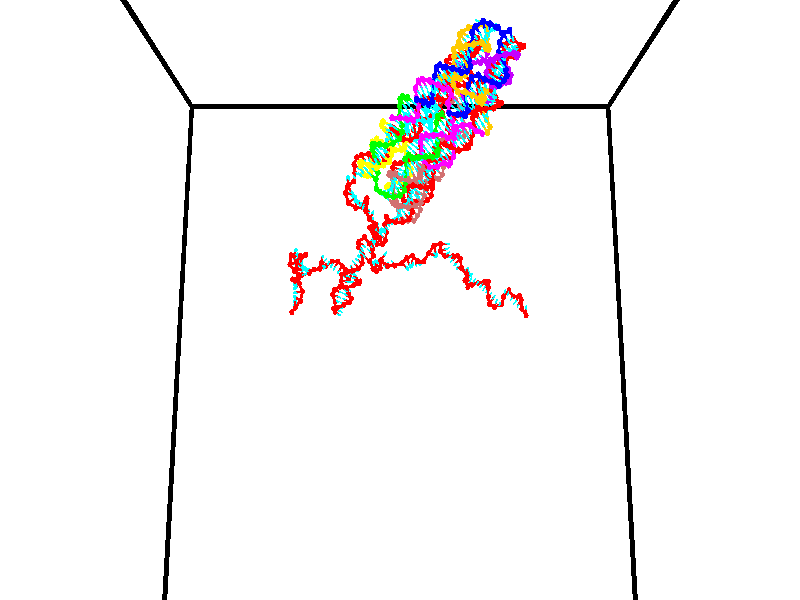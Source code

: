 // switches for output
#declare DRAW_BASES = 1; // possible values are 0, 1; only relevant for DNA ribbons
#declare DRAW_BASES_TYPE = 3; // possible values are 1, 2, 3; only relevant for DNA ribbons
#declare DRAW_FOG = 0; // set to 1 to enable fog

#include "colors.inc"

#include "transforms.inc"
background { rgb <1, 1, 1>}

#default {
   normal{
       ripples 0.25
       frequency 0.20
       turbulence 0.2
       lambda 5
   }
	finish {
		phong 0.1
		phong_size 40.
	}
}

// original window dimensions: 1024x640


// camera settings

camera {
	sky <0, 0.179814, -0.983701>
	up <0, 0.179814, -0.983701>
	right 1.6 * <1, 0, 0>
	location <35, 94.9851, 44.8844>
	look_at <35, 29.7336, 32.9568>
	direction <0, -65.2515, -11.9276>
	angle 67.0682
}


# declare cpy_camera_pos = <35, 94.9851, 44.8844>;
# if (DRAW_FOG = 1)
fog {
	fog_type 2
	up vnormalize(cpy_camera_pos)
	color rgbt<1,1,1,0.3>
	distance 1e-5
	fog_alt 3e-3
	fog_offset 56
}
# end


// LIGHTS

# declare lum = 6;
global_settings {
	ambient_light rgb lum * <0.05, 0.05, 0.05>
	max_trace_level 15
}# declare cpy_direct_light_amount = 0.25;
light_source
{	1000 * <-1, -1.16352, -0.803886>,
	rgb lum * cpy_direct_light_amount
	parallel
}

light_source
{	1000 * <1, 1.16352, 0.803886>,
	rgb lum * cpy_direct_light_amount
	parallel
}

// strand 0

// nucleotide -1

// particle -1
sphere {
	<24.141043, 35.154839, 34.985950> 0.250000
	pigment { color rgbt <1,0,0,0> }
	no_shadow
}
cylinder {
	<24.301174, 35.048801, 34.635075>,  <24.397253, 34.985180, 34.424549>, 0.100000
	pigment { color rgbt <1,0,0,0> }
	no_shadow
}
cylinder {
	<24.301174, 35.048801, 34.635075>,  <24.141043, 35.154839, 34.985950>, 0.100000
	pigment { color rgbt <1,0,0,0> }
	no_shadow
}

// particle -1
sphere {
	<24.301174, 35.048801, 34.635075> 0.100000
	pigment { color rgbt <1,0,0,0> }
	no_shadow
}
sphere {
	0, 1
	scale<0.080000,0.200000,0.300000>
	matrix <-0.017938, 0.954792, -0.296731,
		0.916197, 0.134524, 0.377474,
		0.400327, -0.265093, -0.877191,
		24.421272, 34.969273, 34.371918>
	pigment { color rgbt <0,1,1,0> }
	no_shadow
}
cylinder {
	<24.548466, 35.676117, 34.705700>,  <24.141043, 35.154839, 34.985950>, 0.130000
	pigment { color rgbt <1,0,0,0> }
	no_shadow
}

// nucleotide -1

// particle -1
sphere {
	<24.548466, 35.676117, 34.705700> 0.250000
	pigment { color rgbt <1,0,0,0> }
	no_shadow
}
cylinder {
	<24.500334, 35.472763, 34.364628>,  <24.471455, 35.350750, 34.159985>, 0.100000
	pigment { color rgbt <1,0,0,0> }
	no_shadow
}
cylinder {
	<24.500334, 35.472763, 34.364628>,  <24.548466, 35.676117, 34.705700>, 0.100000
	pigment { color rgbt <1,0,0,0> }
	no_shadow
}

// particle -1
sphere {
	<24.500334, 35.472763, 34.364628> 0.100000
	pigment { color rgbt <1,0,0,0> }
	no_shadow
}
sphere {
	0, 1
	scale<0.080000,0.200000,0.300000>
	matrix <-0.122639, 0.859954, -0.495418,
		0.985130, 0.044958, -0.165827,
		-0.120331, -0.508387, -0.852680,
		24.464235, 35.320248, 34.108826>
	pigment { color rgbt <0,1,1,0> }
	no_shadow
}
cylinder {
	<25.080070, 35.862957, 34.154247>,  <24.548466, 35.676117, 34.705700>, 0.130000
	pigment { color rgbt <1,0,0,0> }
	no_shadow
}

// nucleotide -1

// particle -1
sphere {
	<25.080070, 35.862957, 34.154247> 0.250000
	pigment { color rgbt <1,0,0,0> }
	no_shadow
}
cylinder {
	<24.762480, 35.727493, 33.952293>,  <24.571924, 35.646217, 33.831120>, 0.100000
	pigment { color rgbt <1,0,0,0> }
	no_shadow
}
cylinder {
	<24.762480, 35.727493, 33.952293>,  <25.080070, 35.862957, 34.154247>, 0.100000
	pigment { color rgbt <1,0,0,0> }
	no_shadow
}

// particle -1
sphere {
	<24.762480, 35.727493, 33.952293> 0.100000
	pigment { color rgbt <1,0,0,0> }
	no_shadow
}
sphere {
	0, 1
	scale<0.080000,0.200000,0.300000>
	matrix <0.132287, 0.714339, -0.687182,
		0.593377, -0.612399, -0.522371,
		-0.793980, -0.338655, -0.504885,
		24.524286, 35.625896, 33.800827>
	pigment { color rgbt <0,1,1,0> }
	no_shadow
}
cylinder {
	<25.249304, 35.732548, 33.344215>,  <25.080070, 35.862957, 34.154247>, 0.130000
	pigment { color rgbt <1,0,0,0> }
	no_shadow
}

// nucleotide -1

// particle -1
sphere {
	<25.249304, 35.732548, 33.344215> 0.250000
	pigment { color rgbt <1,0,0,0> }
	no_shadow
}
cylinder {
	<24.867949, 35.829239, 33.416458>,  <24.639135, 35.887253, 33.459805>, 0.100000
	pigment { color rgbt <1,0,0,0> }
	no_shadow
}
cylinder {
	<24.867949, 35.829239, 33.416458>,  <25.249304, 35.732548, 33.344215>, 0.100000
	pigment { color rgbt <1,0,0,0> }
	no_shadow
}

// particle -1
sphere {
	<24.867949, 35.829239, 33.416458> 0.100000
	pigment { color rgbt <1,0,0,0> }
	no_shadow
}
sphere {
	0, 1
	scale<0.080000,0.200000,0.300000>
	matrix <0.057718, 0.733568, -0.677161,
		-0.296176, -0.635173, -0.713327,
		-0.953388, 0.241730, 0.180605,
		24.581932, 35.901756, 33.470638>
	pigment { color rgbt <0,1,1,0> }
	no_shadow
}
cylinder {
	<24.913309, 35.851833, 32.669125>,  <25.249304, 35.732548, 33.344215>, 0.130000
	pigment { color rgbt <1,0,0,0> }
	no_shadow
}

// nucleotide -1

// particle -1
sphere {
	<24.913309, 35.851833, 32.669125> 0.250000
	pigment { color rgbt <1,0,0,0> }
	no_shadow
}
cylinder {
	<24.734127, 36.080914, 32.943745>,  <24.626617, 36.218361, 33.108517>, 0.100000
	pigment { color rgbt <1,0,0,0> }
	no_shadow
}
cylinder {
	<24.734127, 36.080914, 32.943745>,  <24.913309, 35.851833, 32.669125>, 0.100000
	pigment { color rgbt <1,0,0,0> }
	no_shadow
}

// particle -1
sphere {
	<24.734127, 36.080914, 32.943745> 0.100000
	pigment { color rgbt <1,0,0,0> }
	no_shadow
}
sphere {
	0, 1
	scale<0.080000,0.200000,0.300000>
	matrix <-0.028791, 0.758262, -0.651314,
		-0.893592, -0.311527, -0.323180,
		-0.447957, 0.572704, 0.686546,
		24.599741, 36.252724, 33.149708>
	pigment { color rgbt <0,1,1,0> }
	no_shadow
}
cylinder {
	<24.325127, 36.281319, 32.426094>,  <24.913309, 35.851833, 32.669125>, 0.130000
	pigment { color rgbt <1,0,0,0> }
	no_shadow
}

// nucleotide -1

// particle -1
sphere {
	<24.325127, 36.281319, 32.426094> 0.250000
	pigment { color rgbt <1,0,0,0> }
	no_shadow
}
cylinder {
	<24.519056, 36.452858, 32.730995>,  <24.635414, 36.555782, 32.913937>, 0.100000
	pigment { color rgbt <1,0,0,0> }
	no_shadow
}
cylinder {
	<24.519056, 36.452858, 32.730995>,  <24.325127, 36.281319, 32.426094>, 0.100000
	pigment { color rgbt <1,0,0,0> }
	no_shadow
}

// particle -1
sphere {
	<24.519056, 36.452858, 32.730995> 0.100000
	pigment { color rgbt <1,0,0,0> }
	no_shadow
}
sphere {
	0, 1
	scale<0.080000,0.200000,0.300000>
	matrix <0.153198, 0.816419, -0.556768,
		-0.861089, 0.386711, 0.330122,
		0.484826, 0.428852, 0.762253,
		24.664505, 36.581512, 32.959671>
	pigment { color rgbt <0,1,1,0> }
	no_shadow
}
cylinder {
	<24.943264, 36.653095, 32.401314>,  <24.325127, 36.281319, 32.426094>, 0.130000
	pigment { color rgbt <1,0,0,0> }
	no_shadow
}

// nucleotide -1

// particle -1
sphere {
	<24.943264, 36.653095, 32.401314> 0.250000
	pigment { color rgbt <1,0,0,0> }
	no_shadow
}
cylinder {
	<25.296812, 36.640697, 32.214630>,  <25.508942, 36.633259, 32.102619>, 0.100000
	pigment { color rgbt <1,0,0,0> }
	no_shadow
}
cylinder {
	<25.296812, 36.640697, 32.214630>,  <24.943264, 36.653095, 32.401314>, 0.100000
	pigment { color rgbt <1,0,0,0> }
	no_shadow
}

// particle -1
sphere {
	<25.296812, 36.640697, 32.214630> 0.100000
	pigment { color rgbt <1,0,0,0> }
	no_shadow
}
sphere {
	0, 1
	scale<0.080000,0.200000,0.300000>
	matrix <-0.462497, -0.206797, -0.862167,
		-0.069794, 0.977893, -0.197115,
		0.883870, -0.030991, -0.466705,
		25.561974, 36.631401, 32.074619>
	pigment { color rgbt <0,1,1,0> }
	no_shadow
}
cylinder {
	<24.801201, 37.004089, 31.708416>,  <24.943264, 36.653095, 32.401314>, 0.130000
	pigment { color rgbt <1,0,0,0> }
	no_shadow
}

// nucleotide -1

// particle -1
sphere {
	<24.801201, 37.004089, 31.708416> 0.250000
	pigment { color rgbt <1,0,0,0> }
	no_shadow
}
cylinder {
	<25.092348, 36.732262, 31.671766>,  <25.267036, 36.569164, 31.649776>, 0.100000
	pigment { color rgbt <1,0,0,0> }
	no_shadow
}
cylinder {
	<25.092348, 36.732262, 31.671766>,  <24.801201, 37.004089, 31.708416>, 0.100000
	pigment { color rgbt <1,0,0,0> }
	no_shadow
}

// particle -1
sphere {
	<25.092348, 36.732262, 31.671766> 0.100000
	pigment { color rgbt <1,0,0,0> }
	no_shadow
}
sphere {
	0, 1
	scale<0.080000,0.200000,0.300000>
	matrix <-0.523188, -0.463990, -0.714834,
		0.443267, 0.568240, -0.693266,
		0.727866, -0.679571, -0.091624,
		25.310707, 36.528389, 31.644279>
	pigment { color rgbt <0,1,1,0> }
	no_shadow
}
cylinder {
	<24.761715, 36.836864, 31.074486>,  <24.801201, 37.004089, 31.708416>, 0.130000
	pigment { color rgbt <1,0,0,0> }
	no_shadow
}

// nucleotide -1

// particle -1
sphere {
	<24.761715, 36.836864, 31.074486> 0.250000
	pigment { color rgbt <1,0,0,0> }
	no_shadow
}
cylinder {
	<24.999041, 36.541683, 31.203115>,  <25.141436, 36.364574, 31.280294>, 0.100000
	pigment { color rgbt <1,0,0,0> }
	no_shadow
}
cylinder {
	<24.999041, 36.541683, 31.203115>,  <24.761715, 36.836864, 31.074486>, 0.100000
	pigment { color rgbt <1,0,0,0> }
	no_shadow
}

// particle -1
sphere {
	<24.999041, 36.541683, 31.203115> 0.100000
	pigment { color rgbt <1,0,0,0> }
	no_shadow
}
sphere {
	0, 1
	scale<0.080000,0.200000,0.300000>
	matrix <-0.495836, -0.649737, -0.576185,
		0.634135, 0.182408, -0.751399,
		0.593313, -0.737949, 0.321576,
		25.177034, 36.320297, 31.299589>
	pigment { color rgbt <0,1,1,0> }
	no_shadow
}
cylinder {
	<25.103266, 36.657726, 30.482676>,  <24.761715, 36.836864, 31.074486>, 0.130000
	pigment { color rgbt <1,0,0,0> }
	no_shadow
}

// nucleotide -1

// particle -1
sphere {
	<25.103266, 36.657726, 30.482676> 0.250000
	pigment { color rgbt <1,0,0,0> }
	no_shadow
}
cylinder {
	<25.088789, 36.355022, 30.743753>,  <25.080103, 36.173401, 30.900400>, 0.100000
	pigment { color rgbt <1,0,0,0> }
	no_shadow
}
cylinder {
	<25.088789, 36.355022, 30.743753>,  <25.103266, 36.657726, 30.482676>, 0.100000
	pigment { color rgbt <1,0,0,0> }
	no_shadow
}

// particle -1
sphere {
	<25.088789, 36.355022, 30.743753> 0.100000
	pigment { color rgbt <1,0,0,0> }
	no_shadow
}
sphere {
	0, 1
	scale<0.080000,0.200000,0.300000>
	matrix <-0.379678, -0.593736, -0.709452,
		0.924411, -0.273488, -0.265837,
		-0.036190, -0.756758, 0.652693,
		25.077932, 36.127995, 30.939562>
	pigment { color rgbt <0,1,1,0> }
	no_shadow
}
cylinder {
	<25.524014, 36.150730, 30.319143>,  <25.103266, 36.657726, 30.482676>, 0.130000
	pigment { color rgbt <1,0,0,0> }
	no_shadow
}

// nucleotide -1

// particle -1
sphere {
	<25.524014, 36.150730, 30.319143> 0.250000
	pigment { color rgbt <1,0,0,0> }
	no_shadow
}
cylinder {
	<25.227175, 35.988449, 30.532572>,  <25.049070, 35.891083, 30.660629>, 0.100000
	pigment { color rgbt <1,0,0,0> }
	no_shadow
}
cylinder {
	<25.227175, 35.988449, 30.532572>,  <25.524014, 36.150730, 30.319143>, 0.100000
	pigment { color rgbt <1,0,0,0> }
	no_shadow
}

// particle -1
sphere {
	<25.227175, 35.988449, 30.532572> 0.100000
	pigment { color rgbt <1,0,0,0> }
	no_shadow
}
sphere {
	0, 1
	scale<0.080000,0.200000,0.300000>
	matrix <-0.294120, -0.518209, -0.803089,
		0.602314, -0.752905, 0.265238,
		-0.742099, -0.405700, 0.533569,
		25.004545, 35.866737, 30.692642>
	pigment { color rgbt <0,1,1,0> }
	no_shadow
}
cylinder {
	<25.426546, 35.387829, 30.073328>,  <25.524014, 36.150730, 30.319143>, 0.130000
	pigment { color rgbt <1,0,0,0> }
	no_shadow
}

// nucleotide -1

// particle -1
sphere {
	<25.426546, 35.387829, 30.073328> 0.250000
	pigment { color rgbt <1,0,0,0> }
	no_shadow
}
cylinder {
	<25.099207, 35.554516, 30.231646>,  <24.902803, 35.654530, 30.326635>, 0.100000
	pigment { color rgbt <1,0,0,0> }
	no_shadow
}
cylinder {
	<25.099207, 35.554516, 30.231646>,  <25.426546, 35.387829, 30.073328>, 0.100000
	pigment { color rgbt <1,0,0,0> }
	no_shadow
}

// particle -1
sphere {
	<25.099207, 35.554516, 30.231646> 0.100000
	pigment { color rgbt <1,0,0,0> }
	no_shadow
}
sphere {
	0, 1
	scale<0.080000,0.200000,0.300000>
	matrix <-0.557567, -0.408645, -0.722585,
		-0.139374, -0.812008, 0.566761,
		-0.818349, 0.416717, 0.395794,
		24.853703, 35.679531, 30.350384>
	pigment { color rgbt <0,1,1,0> }
	no_shadow
}
cylinder {
	<24.888607, 34.945484, 30.198868>,  <25.426546, 35.387829, 30.073328>, 0.130000
	pigment { color rgbt <1,0,0,0> }
	no_shadow
}

// nucleotide -1

// particle -1
sphere {
	<24.888607, 34.945484, 30.198868> 0.250000
	pigment { color rgbt <1,0,0,0> }
	no_shadow
}
cylinder {
	<24.745834, 35.315319, 30.145590>,  <24.660172, 35.537220, 30.113623>, 0.100000
	pigment { color rgbt <1,0,0,0> }
	no_shadow
}
cylinder {
	<24.745834, 35.315319, 30.145590>,  <24.888607, 34.945484, 30.198868>, 0.100000
	pigment { color rgbt <1,0,0,0> }
	no_shadow
}

// particle -1
sphere {
	<24.745834, 35.315319, 30.145590> 0.100000
	pigment { color rgbt <1,0,0,0> }
	no_shadow
}
sphere {
	0, 1
	scale<0.080000,0.200000,0.300000>
	matrix <-0.400106, -0.280162, -0.872597,
		-0.844106, -0.258166, 0.469931,
		-0.356931, 0.924586, -0.133193,
		24.638754, 35.592693, 30.105633>
	pigment { color rgbt <0,1,1,0> }
	no_shadow
}
cylinder {
	<24.212835, 34.877369, 30.012827>,  <24.888607, 34.945484, 30.198868>, 0.130000
	pigment { color rgbt <1,0,0,0> }
	no_shadow
}

// nucleotide -1

// particle -1
sphere {
	<24.212835, 34.877369, 30.012827> 0.250000
	pigment { color rgbt <1,0,0,0> }
	no_shadow
}
cylinder {
	<24.332727, 35.226734, 29.859306>,  <24.404663, 35.436356, 29.767195>, 0.100000
	pigment { color rgbt <1,0,0,0> }
	no_shadow
}
cylinder {
	<24.332727, 35.226734, 29.859306>,  <24.212835, 34.877369, 30.012827>, 0.100000
	pigment { color rgbt <1,0,0,0> }
	no_shadow
}

// particle -1
sphere {
	<24.332727, 35.226734, 29.859306> 0.100000
	pigment { color rgbt <1,0,0,0> }
	no_shadow
}
sphere {
	0, 1
	scale<0.080000,0.200000,0.300000>
	matrix <-0.262101, -0.311430, -0.913409,
		-0.917314, 0.374372, 0.135578,
		0.299731, 0.873417, -0.383802,
		24.422647, 35.488758, 29.744165>
	pigment { color rgbt <0,1,1,0> }
	no_shadow
}
cylinder {
	<23.976898, 35.605335, 30.182667>,  <24.212835, 34.877369, 30.012827>, 0.130000
	pigment { color rgbt <1,0,0,0> }
	no_shadow
}

// nucleotide -1

// particle -1
sphere {
	<23.976898, 35.605335, 30.182667> 0.250000
	pigment { color rgbt <1,0,0,0> }
	no_shadow
}
cylinder {
	<24.202703, 35.323406, 30.354506>,  <24.338186, 35.154251, 30.457609>, 0.100000
	pigment { color rgbt <1,0,0,0> }
	no_shadow
}
cylinder {
	<24.202703, 35.323406, 30.354506>,  <23.976898, 35.605335, 30.182667>, 0.100000
	pigment { color rgbt <1,0,0,0> }
	no_shadow
}

// particle -1
sphere {
	<24.202703, 35.323406, 30.354506> 0.100000
	pigment { color rgbt <1,0,0,0> }
	no_shadow
}
sphere {
	0, 1
	scale<0.080000,0.200000,0.300000>
	matrix <0.217829, 0.629215, 0.746082,
		-0.796162, -0.327595, 0.508731,
		0.564514, -0.704819, 0.429598,
		24.372057, 35.111961, 30.483385>
	pigment { color rgbt <0,1,1,0> }
	no_shadow
}
cylinder {
	<23.909517, 35.679947, 30.993965>,  <23.976898, 35.605335, 30.182667>, 0.130000
	pigment { color rgbt <1,0,0,0> }
	no_shadow
}

// nucleotide -1

// particle -1
sphere {
	<23.909517, 35.679947, 30.993965> 0.250000
	pigment { color rgbt <1,0,0,0> }
	no_shadow
}
cylinder {
	<24.242672, 35.494953, 30.872372>,  <24.442564, 35.383957, 30.799416>, 0.100000
	pigment { color rgbt <1,0,0,0> }
	no_shadow
}
cylinder {
	<24.242672, 35.494953, 30.872372>,  <23.909517, 35.679947, 30.993965>, 0.100000
	pigment { color rgbt <1,0,0,0> }
	no_shadow
}

// particle -1
sphere {
	<24.242672, 35.494953, 30.872372> 0.100000
	pigment { color rgbt <1,0,0,0> }
	no_shadow
}
sphere {
	0, 1
	scale<0.080000,0.200000,0.300000>
	matrix <0.538016, 0.547818, 0.640651,
		-0.129765, -0.697137, 0.705096,
		0.832886, -0.462488, -0.303983,
		24.492538, 35.356209, 30.781178>
	pigment { color rgbt <0,1,1,0> }
	no_shadow
}
cylinder {
	<24.307953, 35.125286, 31.487011>,  <23.909517, 35.679947, 30.993965>, 0.130000
	pigment { color rgbt <1,0,0,0> }
	no_shadow
}

// nucleotide -1

// particle -1
sphere {
	<24.307953, 35.125286, 31.487011> 0.250000
	pigment { color rgbt <1,0,0,0> }
	no_shadow
}
cylinder {
	<24.544777, 35.338947, 31.245632>,  <24.686871, 35.467144, 31.100805>, 0.100000
	pigment { color rgbt <1,0,0,0> }
	no_shadow
}
cylinder {
	<24.544777, 35.338947, 31.245632>,  <24.307953, 35.125286, 31.487011>, 0.100000
	pigment { color rgbt <1,0,0,0> }
	no_shadow
}

// particle -1
sphere {
	<24.544777, 35.338947, 31.245632> 0.100000
	pigment { color rgbt <1,0,0,0> }
	no_shadow
}
sphere {
	0, 1
	scale<0.080000,0.200000,0.300000>
	matrix <0.498843, 0.345193, 0.794983,
		0.632945, -0.771703, -0.062081,
		0.592061, 0.534149, -0.603447,
		24.722395, 35.499191, 31.064598>
	pigment { color rgbt <0,1,1,0> }
	no_shadow
}
cylinder {
	<25.041428, 35.165585, 31.819889>,  <24.307953, 35.125286, 31.487011>, 0.130000
	pigment { color rgbt <1,0,0,0> }
	no_shadow
}

// nucleotide -1

// particle -1
sphere {
	<25.041428, 35.165585, 31.819889> 0.250000
	pigment { color rgbt <1,0,0,0> }
	no_shadow
}
cylinder {
	<25.059864, 35.457897, 31.547466>,  <25.070925, 35.633286, 31.384012>, 0.100000
	pigment { color rgbt <1,0,0,0> }
	no_shadow
}
cylinder {
	<25.059864, 35.457897, 31.547466>,  <25.041428, 35.165585, 31.819889>, 0.100000
	pigment { color rgbt <1,0,0,0> }
	no_shadow
}

// particle -1
sphere {
	<25.059864, 35.457897, 31.547466> 0.100000
	pigment { color rgbt <1,0,0,0> }
	no_shadow
}
sphere {
	0, 1
	scale<0.080000,0.200000,0.300000>
	matrix <0.640760, 0.501415, 0.581386,
		0.766356, -0.463189, -0.445145,
		0.046090, 0.730780, -0.681056,
		25.073690, 35.677132, 31.343149>
	pigment { color rgbt <0,1,1,0> }
	no_shadow
}
cylinder {
	<25.819786, 35.282917, 31.651823>,  <25.041428, 35.165585, 31.819889>, 0.130000
	pigment { color rgbt <1,0,0,0> }
	no_shadow
}

// nucleotide -1

// particle -1
sphere {
	<25.819786, 35.282917, 31.651823> 0.250000
	pigment { color rgbt <1,0,0,0> }
	no_shadow
}
cylinder {
	<25.639574, 35.617245, 31.526331>,  <25.531446, 35.817841, 31.451036>, 0.100000
	pigment { color rgbt <1,0,0,0> }
	no_shadow
}
cylinder {
	<25.639574, 35.617245, 31.526331>,  <25.819786, 35.282917, 31.651823>, 0.100000
	pigment { color rgbt <1,0,0,0> }
	no_shadow
}

// particle -1
sphere {
	<25.639574, 35.617245, 31.526331> 0.100000
	pigment { color rgbt <1,0,0,0> }
	no_shadow
}
sphere {
	0, 1
	scale<0.080000,0.200000,0.300000>
	matrix <0.617767, 0.545566, 0.566323,
		0.644504, 0.061334, -0.762137,
		-0.450531, 0.835820, -0.313730,
		25.504416, 35.867992, 31.432213>
	pigment { color rgbt <0,1,1,0> }
	no_shadow
}
cylinder {
	<26.357580, 35.806137, 31.469032>,  <25.819786, 35.282917, 31.651823>, 0.130000
	pigment { color rgbt <1,0,0,0> }
	no_shadow
}

// nucleotide -1

// particle -1
sphere {
	<26.357580, 35.806137, 31.469032> 0.250000
	pigment { color rgbt <1,0,0,0> }
	no_shadow
}
cylinder {
	<26.020418, 36.005833, 31.549309>,  <25.818121, 36.125648, 31.597475>, 0.100000
	pigment { color rgbt <1,0,0,0> }
	no_shadow
}
cylinder {
	<26.020418, 36.005833, 31.549309>,  <26.357580, 35.806137, 31.469032>, 0.100000
	pigment { color rgbt <1,0,0,0> }
	no_shadow
}

// particle -1
sphere {
	<26.020418, 36.005833, 31.549309> 0.100000
	pigment { color rgbt <1,0,0,0> }
	no_shadow
}
sphere {
	0, 1
	scale<0.080000,0.200000,0.300000>
	matrix <0.500114, 0.589326, 0.634492,
		0.198489, 0.635184, -0.746420,
		-0.842905, 0.499235, 0.200689,
		25.767548, 36.155602, 31.609516>
	pigment { color rgbt <0,1,1,0> }
	no_shadow
}
cylinder {
	<26.853958, 35.234478, 31.289742>,  <26.357580, 35.806137, 31.469032>, 0.130000
	pigment { color rgbt <1,0,0,0> }
	no_shadow
}

// nucleotide -1

// particle -1
sphere {
	<26.853958, 35.234478, 31.289742> 0.250000
	pigment { color rgbt <1,0,0,0> }
	no_shadow
}
cylinder {
	<27.124651, 35.528477, 31.272669>,  <27.287066, 35.704876, 31.262424>, 0.100000
	pigment { color rgbt <1,0,0,0> }
	no_shadow
}
cylinder {
	<27.124651, 35.528477, 31.272669>,  <26.853958, 35.234478, 31.289742>, 0.100000
	pigment { color rgbt <1,0,0,0> }
	no_shadow
}

// particle -1
sphere {
	<27.124651, 35.528477, 31.272669> 0.100000
	pigment { color rgbt <1,0,0,0> }
	no_shadow
}
sphere {
	0, 1
	scale<0.080000,0.200000,0.300000>
	matrix <0.681507, -0.647308, -0.341380,
		-0.278541, 0.201934, -0.938956,
		0.676730, 0.734993, -0.042682,
		27.327669, 35.748974, 31.259865>
	pigment { color rgbt <0,1,1,0> }
	no_shadow
}
cylinder {
	<26.947590, 34.894947, 30.696630>,  <26.853958, 35.234478, 31.289742>, 0.130000
	pigment { color rgbt <1,0,0,0> }
	no_shadow
}

// nucleotide -1

// particle -1
sphere {
	<26.947590, 34.894947, 30.696630> 0.250000
	pigment { color rgbt <1,0,0,0> }
	no_shadow
}
cylinder {
	<26.978527, 34.685543, 30.357231>,  <26.997089, 34.559898, 30.153591>, 0.100000
	pigment { color rgbt <1,0,0,0> }
	no_shadow
}
cylinder {
	<26.978527, 34.685543, 30.357231>,  <26.947590, 34.894947, 30.696630>, 0.100000
	pigment { color rgbt <1,0,0,0> }
	no_shadow
}

// particle -1
sphere {
	<26.978527, 34.685543, 30.357231> 0.100000
	pigment { color rgbt <1,0,0,0> }
	no_shadow
}
sphere {
	0, 1
	scale<0.080000,0.200000,0.300000>
	matrix <0.619844, -0.641336, 0.452197,
		-0.780904, -0.560911, 0.274895,
		0.077343, -0.523515, -0.848499,
		27.001730, 34.528488, 30.102682>
	pigment { color rgbt <0,1,1,0> }
	no_shadow
}
cylinder {
	<26.824587, 34.190422, 30.842129>,  <26.947590, 34.894947, 30.696630>, 0.130000
	pigment { color rgbt <1,0,0,0> }
	no_shadow
}

// nucleotide -1

// particle -1
sphere {
	<26.824587, 34.190422, 30.842129> 0.250000
	pigment { color rgbt <1,0,0,0> }
	no_shadow
}
cylinder {
	<27.086880, 34.296154, 30.559246>,  <27.244255, 34.359592, 30.389517>, 0.100000
	pigment { color rgbt <1,0,0,0> }
	no_shadow
}
cylinder {
	<27.086880, 34.296154, 30.559246>,  <26.824587, 34.190422, 30.842129>, 0.100000
	pigment { color rgbt <1,0,0,0> }
	no_shadow
}

// particle -1
sphere {
	<27.086880, 34.296154, 30.559246> 0.100000
	pigment { color rgbt <1,0,0,0> }
	no_shadow
}
sphere {
	0, 1
	scale<0.080000,0.200000,0.300000>
	matrix <0.753639, -0.285211, 0.592184,
		-0.045173, -0.921295, -0.386231,
		0.655734, 0.264328, -0.707208,
		27.283600, 34.375454, 30.347084>
	pigment { color rgbt <0,1,1,0> }
	no_shadow
}
cylinder {
	<27.298929, 33.755608, 30.688139>,  <26.824587, 34.190422, 30.842129>, 0.130000
	pigment { color rgbt <1,0,0,0> }
	no_shadow
}

// nucleotide -1

// particle -1
sphere {
	<27.298929, 33.755608, 30.688139> 0.250000
	pigment { color rgbt <1,0,0,0> }
	no_shadow
}
cylinder {
	<27.494329, 34.097088, 30.615957>,  <27.611570, 34.301975, 30.572649>, 0.100000
	pigment { color rgbt <1,0,0,0> }
	no_shadow
}
cylinder {
	<27.494329, 34.097088, 30.615957>,  <27.298929, 33.755608, 30.688139>, 0.100000
	pigment { color rgbt <1,0,0,0> }
	no_shadow
}

// particle -1
sphere {
	<27.494329, 34.097088, 30.615957> 0.100000
	pigment { color rgbt <1,0,0,0> }
	no_shadow
}
sphere {
	0, 1
	scale<0.080000,0.200000,0.300000>
	matrix <0.814366, -0.371800, 0.445615,
		0.313329, -0.364638, -0.876849,
		0.488500, 0.853700, -0.180453,
		27.640879, 34.353199, 30.561821>
	pigment { color rgbt <0,1,1,0> }
	no_shadow
}
cylinder {
	<27.925915, 33.612644, 30.252893>,  <27.298929, 33.755608, 30.688139>, 0.130000
	pigment { color rgbt <1,0,0,0> }
	no_shadow
}

// nucleotide -1

// particle -1
sphere {
	<27.925915, 33.612644, 30.252893> 0.250000
	pigment { color rgbt <1,0,0,0> }
	no_shadow
}
cylinder {
	<27.910042, 33.889236, 30.541416>,  <27.900518, 34.055191, 30.714529>, 0.100000
	pigment { color rgbt <1,0,0,0> }
	no_shadow
}
cylinder {
	<27.910042, 33.889236, 30.541416>,  <27.925915, 33.612644, 30.252893>, 0.100000
	pigment { color rgbt <1,0,0,0> }
	no_shadow
}

// particle -1
sphere {
	<27.910042, 33.889236, 30.541416> 0.100000
	pigment { color rgbt <1,0,0,0> }
	no_shadow
}
sphere {
	0, 1
	scale<0.080000,0.200000,0.300000>
	matrix <0.732054, -0.471208, 0.491996,
		0.680090, 0.547559, -0.487500,
		-0.039683, 0.691478, 0.721307,
		27.898136, 34.096680, 30.757809>
	pigment { color rgbt <0,1,1,0> }
	no_shadow
}
cylinder {
	<28.553587, 33.798485, 30.305805>,  <27.925915, 33.612644, 30.252893>, 0.130000
	pigment { color rgbt <1,0,0,0> }
	no_shadow
}

// nucleotide -1

// particle -1
sphere {
	<28.553587, 33.798485, 30.305805> 0.250000
	pigment { color rgbt <1,0,0,0> }
	no_shadow
}
cylinder {
	<28.348055, 33.847076, 30.645504>,  <28.224735, 33.876232, 30.849323>, 0.100000
	pigment { color rgbt <1,0,0,0> }
	no_shadow
}
cylinder {
	<28.348055, 33.847076, 30.645504>,  <28.553587, 33.798485, 30.305805>, 0.100000
	pigment { color rgbt <1,0,0,0> }
	no_shadow
}

// particle -1
sphere {
	<28.348055, 33.847076, 30.645504> 0.100000
	pigment { color rgbt <1,0,0,0> }
	no_shadow
}
sphere {
	0, 1
	scale<0.080000,0.200000,0.300000>
	matrix <0.698483, -0.515518, 0.496349,
		0.498098, 0.848224, 0.180038,
		-0.513828, 0.121477, 0.849249,
		28.193907, 33.883518, 30.900278>
	pigment { color rgbt <0,1,1,0> }
	no_shadow
}
cylinder {
	<29.028425, 34.052422, 30.787542>,  <28.553587, 33.798485, 30.305805>, 0.130000
	pigment { color rgbt <1,0,0,0> }
	no_shadow
}

// nucleotide -1

// particle -1
sphere {
	<29.028425, 34.052422, 30.787542> 0.250000
	pigment { color rgbt <1,0,0,0> }
	no_shadow
}
cylinder {
	<28.796116, 33.794853, 30.986767>,  <28.656731, 33.640312, 31.106302>, 0.100000
	pigment { color rgbt <1,0,0,0> }
	no_shadow
}
cylinder {
	<28.796116, 33.794853, 30.986767>,  <29.028425, 34.052422, 30.787542>, 0.100000
	pigment { color rgbt <1,0,0,0> }
	no_shadow
}

// particle -1
sphere {
	<28.796116, 33.794853, 30.986767> 0.100000
	pigment { color rgbt <1,0,0,0> }
	no_shadow
}
sphere {
	0, 1
	scale<0.080000,0.200000,0.300000>
	matrix <0.806596, -0.537858, 0.245176,
		0.110013, 0.544128, 0.831758,
		-0.580775, -0.643920, 0.498063,
		28.621883, 33.601677, 31.136187>
	pigment { color rgbt <0,1,1,0> }
	no_shadow
}
cylinder {
	<29.426201, 33.878941, 31.361572>,  <29.028425, 34.052422, 30.787542>, 0.130000
	pigment { color rgbt <1,0,0,0> }
	no_shadow
}

// nucleotide -1

// particle -1
sphere {
	<29.426201, 33.878941, 31.361572> 0.250000
	pigment { color rgbt <1,0,0,0> }
	no_shadow
}
cylinder {
	<29.136404, 33.605015, 31.330225>,  <28.962526, 33.440659, 31.311417>, 0.100000
	pigment { color rgbt <1,0,0,0> }
	no_shadow
}
cylinder {
	<29.136404, 33.605015, 31.330225>,  <29.426201, 33.878941, 31.361572>, 0.100000
	pigment { color rgbt <1,0,0,0> }
	no_shadow
}

// particle -1
sphere {
	<29.136404, 33.605015, 31.330225> 0.100000
	pigment { color rgbt <1,0,0,0> }
	no_shadow
}
sphere {
	0, 1
	scale<0.080000,0.200000,0.300000>
	matrix <0.640132, -0.710634, 0.291942,
		-0.255617, 0.161344, 0.953220,
		-0.724494, -0.684812, -0.078369,
		28.919056, 33.399570, 31.306715>
	pigment { color rgbt <0,1,1,0> }
	no_shadow
}
cylinder {
	<29.625168, 33.327679, 31.884033>,  <29.426201, 33.878941, 31.361572>, 0.130000
	pigment { color rgbt <1,0,0,0> }
	no_shadow
}

// nucleotide -1

// particle -1
sphere {
	<29.625168, 33.327679, 31.884033> 0.250000
	pigment { color rgbt <1,0,0,0> }
	no_shadow
}
cylinder {
	<29.389454, 33.185265, 31.593935>,  <29.248026, 33.099815, 31.419876>, 0.100000
	pigment { color rgbt <1,0,0,0> }
	no_shadow
}
cylinder {
	<29.389454, 33.185265, 31.593935>,  <29.625168, 33.327679, 31.884033>, 0.100000
	pigment { color rgbt <1,0,0,0> }
	no_shadow
}

// particle -1
sphere {
	<29.389454, 33.185265, 31.593935> 0.100000
	pigment { color rgbt <1,0,0,0> }
	no_shadow
}
sphere {
	0, 1
	scale<0.080000,0.200000,0.300000>
	matrix <0.595099, -0.798418, -0.091580,
		-0.546443, -0.485559, 0.682373,
		-0.589286, -0.356036, -0.725245,
		29.212667, 33.078453, 31.376362>
	pigment { color rgbt <0,1,1,0> }
	no_shadow
}
cylinder {
	<30.033598, 33.430500, 31.170197>,  <29.625168, 33.327679, 31.884033>, 0.130000
	pigment { color rgbt <1,0,0,0> }
	no_shadow
}

// nucleotide -1

// particle -1
sphere {
	<30.033598, 33.430500, 31.170197> 0.250000
	pigment { color rgbt <1,0,0,0> }
	no_shadow
}
cylinder {
	<30.298569, 33.729919, 31.158438>,  <30.457552, 33.909573, 31.151382>, 0.100000
	pigment { color rgbt <1,0,0,0> }
	no_shadow
}
cylinder {
	<30.298569, 33.729919, 31.158438>,  <30.033598, 33.430500, 31.170197>, 0.100000
	pigment { color rgbt <1,0,0,0> }
	no_shadow
}

// particle -1
sphere {
	<30.298569, 33.729919, 31.158438> 0.100000
	pigment { color rgbt <1,0,0,0> }
	no_shadow
}
sphere {
	0, 1
	scale<0.080000,0.200000,0.300000>
	matrix <-0.305940, 0.306144, 0.901486,
		0.683806, -0.588175, 0.431810,
		0.662427, 0.748549, -0.029397,
		30.497297, 33.954483, 31.149618>
	pigment { color rgbt <0,1,1,0> }
	no_shadow
}
cylinder {
	<30.424231, 33.297131, 31.783619>,  <30.033598, 33.430500, 31.170197>, 0.130000
	pigment { color rgbt <1,0,0,0> }
	no_shadow
}

// nucleotide -1

// particle -1
sphere {
	<30.424231, 33.297131, 31.783619> 0.250000
	pigment { color rgbt <1,0,0,0> }
	no_shadow
}
cylinder {
	<30.378534, 33.673023, 31.654709>,  <30.351116, 33.898560, 31.577362>, 0.100000
	pigment { color rgbt <1,0,0,0> }
	no_shadow
}
cylinder {
	<30.378534, 33.673023, 31.654709>,  <30.424231, 33.297131, 31.783619>, 0.100000
	pigment { color rgbt <1,0,0,0> }
	no_shadow
}

// particle -1
sphere {
	<30.378534, 33.673023, 31.654709> 0.100000
	pigment { color rgbt <1,0,0,0> }
	no_shadow
}
sphere {
	0, 1
	scale<0.080000,0.200000,0.300000>
	matrix <-0.284987, 0.279766, 0.916796,
		0.951699, 0.196581, 0.235849,
		-0.114242, 0.939727, -0.322276,
		30.344261, 33.954941, 31.558025>
	pigment { color rgbt <0,1,1,0> }
	no_shadow
}
cylinder {
	<30.868584, 33.827812, 32.069107>,  <30.424231, 33.297131, 31.783619>, 0.130000
	pigment { color rgbt <1,0,0,0> }
	no_shadow
}

// nucleotide -1

// particle -1
sphere {
	<30.868584, 33.827812, 32.069107> 0.250000
	pigment { color rgbt <1,0,0,0> }
	no_shadow
}
cylinder {
	<30.517019, 33.975719, 31.948586>,  <30.306080, 34.064465, 31.876272>, 0.100000
	pigment { color rgbt <1,0,0,0> }
	no_shadow
}
cylinder {
	<30.517019, 33.975719, 31.948586>,  <30.868584, 33.827812, 32.069107>, 0.100000
	pigment { color rgbt <1,0,0,0> }
	no_shadow
}

// particle -1
sphere {
	<30.517019, 33.975719, 31.948586> 0.100000
	pigment { color rgbt <1,0,0,0> }
	no_shadow
}
sphere {
	0, 1
	scale<0.080000,0.200000,0.300000>
	matrix <-0.280299, 0.110722, 0.953506,
		0.385936, 0.922504, 0.006330,
		-0.878912, 0.369767, -0.301308,
		30.253345, 34.086651, 31.858192>
	pigment { color rgbt <0,1,1,0> }
	no_shadow
}
cylinder {
	<30.795879, 34.563293, 32.398842>,  <30.868584, 33.827812, 32.069107>, 0.130000
	pigment { color rgbt <1,0,0,0> }
	no_shadow
}

// nucleotide -1

// particle -1
sphere {
	<30.795879, 34.563293, 32.398842> 0.250000
	pigment { color rgbt <1,0,0,0> }
	no_shadow
}
cylinder {
	<30.424837, 34.431465, 32.328495>,  <30.202211, 34.352367, 32.286285>, 0.100000
	pigment { color rgbt <1,0,0,0> }
	no_shadow
}
cylinder {
	<30.424837, 34.431465, 32.328495>,  <30.795879, 34.563293, 32.398842>, 0.100000
	pigment { color rgbt <1,0,0,0> }
	no_shadow
}

// particle -1
sphere {
	<30.424837, 34.431465, 32.328495> 0.100000
	pigment { color rgbt <1,0,0,0> }
	no_shadow
}
sphere {
	0, 1
	scale<0.080000,0.200000,0.300000>
	matrix <-0.244509, 0.179721, 0.952846,
		-0.282424, 0.926867, -0.247294,
		-0.927605, -0.329573, -0.175870,
		30.146555, 34.332592, 32.275734>
	pigment { color rgbt <0,1,1,0> }
	no_shadow
}
cylinder {
	<30.322884, 34.994659, 32.639545>,  <30.795879, 34.563293, 32.398842>, 0.130000
	pigment { color rgbt <1,0,0,0> }
	no_shadow
}

// nucleotide -1

// particle -1
sphere {
	<30.322884, 34.994659, 32.639545> 0.250000
	pigment { color rgbt <1,0,0,0> }
	no_shadow
}
cylinder {
	<30.105907, 34.658691, 32.632717>,  <29.975721, 34.457111, 32.628620>, 0.100000
	pigment { color rgbt <1,0,0,0> }
	no_shadow
}
cylinder {
	<30.105907, 34.658691, 32.632717>,  <30.322884, 34.994659, 32.639545>, 0.100000
	pigment { color rgbt <1,0,0,0> }
	no_shadow
}

// particle -1
sphere {
	<30.105907, 34.658691, 32.632717> 0.100000
	pigment { color rgbt <1,0,0,0> }
	no_shadow
}
sphere {
	0, 1
	scale<0.080000,0.200000,0.300000>
	matrix <-0.279046, 0.160970, 0.946690,
		-0.792395, 0.518289, -0.321693,
		-0.542442, -0.839920, -0.017074,
		29.943174, 34.406715, 32.627594>
	pigment { color rgbt <0,1,1,0> }
	no_shadow
}
cylinder {
	<29.633728, 35.094967, 32.897171>,  <30.322884, 34.994659, 32.639545>, 0.130000
	pigment { color rgbt <1,0,0,0> }
	no_shadow
}

// nucleotide -1

// particle -1
sphere {
	<29.633728, 35.094967, 32.897171> 0.250000
	pigment { color rgbt <1,0,0,0> }
	no_shadow
}
cylinder {
	<29.743439, 34.712166, 32.934944>,  <29.809265, 34.482487, 32.957607>, 0.100000
	pigment { color rgbt <1,0,0,0> }
	no_shadow
}
cylinder {
	<29.743439, 34.712166, 32.934944>,  <29.633728, 35.094967, 32.897171>, 0.100000
	pigment { color rgbt <1,0,0,0> }
	no_shadow
}

// particle -1
sphere {
	<29.743439, 34.712166, 32.934944> 0.100000
	pigment { color rgbt <1,0,0,0> }
	no_shadow
}
sphere {
	0, 1
	scale<0.080000,0.200000,0.300000>
	matrix <-0.211856, 0.035657, 0.976650,
		-0.938025, -0.287877, -0.192967,
		0.274274, -0.957004, 0.094435,
		29.825722, 34.425064, 32.963276>
	pigment { color rgbt <0,1,1,0> }
	no_shadow
}
cylinder {
	<28.929478, 35.150776, 32.807137>,  <29.633728, 35.094967, 32.897171>, 0.130000
	pigment { color rgbt <1,0,0,0> }
	no_shadow
}

// nucleotide -1

// particle -1
sphere {
	<28.929478, 35.150776, 32.807137> 0.250000
	pigment { color rgbt <1,0,0,0> }
	no_shadow
}
cylinder {
	<29.047081, 34.769234, 32.782742>,  <29.117643, 34.540310, 32.768105>, 0.100000
	pigment { color rgbt <1,0,0,0> }
	no_shadow
}
cylinder {
	<29.047081, 34.769234, 32.782742>,  <28.929478, 35.150776, 32.807137>, 0.100000
	pigment { color rgbt <1,0,0,0> }
	no_shadow
}

// particle -1
sphere {
	<29.047081, 34.769234, 32.782742> 0.100000
	pigment { color rgbt <1,0,0,0> }
	no_shadow
}
sphere {
	0, 1
	scale<0.080000,0.200000,0.300000>
	matrix <-0.398364, -0.180290, 0.899334,
		-0.868829, -0.240118, -0.432988,
		0.294010, -0.953855, -0.060987,
		29.135284, 34.483078, 32.764446>
	pigment { color rgbt <0,1,1,0> }
	no_shadow
}
cylinder {
	<28.340815, 34.782104, 33.007244>,  <28.929478, 35.150776, 32.807137>, 0.130000
	pigment { color rgbt <1,0,0,0> }
	no_shadow
}

// nucleotide -1

// particle -1
sphere {
	<28.340815, 34.782104, 33.007244> 0.250000
	pigment { color rgbt <1,0,0,0> }
	no_shadow
}
cylinder {
	<28.671257, 34.568954, 33.080563>,  <28.869522, 34.441067, 33.124554>, 0.100000
	pigment { color rgbt <1,0,0,0> }
	no_shadow
}
cylinder {
	<28.671257, 34.568954, 33.080563>,  <28.340815, 34.782104, 33.007244>, 0.100000
	pigment { color rgbt <1,0,0,0> }
	no_shadow
}

// particle -1
sphere {
	<28.671257, 34.568954, 33.080563> 0.100000
	pigment { color rgbt <1,0,0,0> }
	no_shadow
}
sphere {
	0, 1
	scale<0.080000,0.200000,0.300000>
	matrix <-0.321493, -0.178536, 0.929929,
		-0.462809, -0.827146, -0.318805,
		0.826105, -0.532873, 0.183294,
		28.919088, 34.409092, 33.135551>
	pigment { color rgbt <0,1,1,0> }
	no_shadow
}
cylinder {
	<28.072409, 34.083054, 33.274525>,  <28.340815, 34.782104, 33.007244>, 0.130000
	pigment { color rgbt <1,0,0,0> }
	no_shadow
}

// nucleotide -1

// particle -1
sphere {
	<28.072409, 34.083054, 33.274525> 0.250000
	pigment { color rgbt <1,0,0,0> }
	no_shadow
}
cylinder {
	<28.442635, 34.140556, 33.414616>,  <28.664770, 34.175056, 33.498672>, 0.100000
	pigment { color rgbt <1,0,0,0> }
	no_shadow
}
cylinder {
	<28.442635, 34.140556, 33.414616>,  <28.072409, 34.083054, 33.274525>, 0.100000
	pigment { color rgbt <1,0,0,0> }
	no_shadow
}

// particle -1
sphere {
	<28.442635, 34.140556, 33.414616> 0.100000
	pigment { color rgbt <1,0,0,0> }
	no_shadow
}
sphere {
	0, 1
	scale<0.080000,0.200000,0.300000>
	matrix <-0.330891, -0.142326, 0.932874,
		0.183954, -0.979325, -0.084164,
		0.925566, 0.143757, 0.350232,
		28.720304, 34.183685, 33.519684>
	pigment { color rgbt <0,1,1,0> }
	no_shadow
}
cylinder {
	<28.281950, 33.635147, 33.845215>,  <28.072409, 34.083054, 33.274525>, 0.130000
	pigment { color rgbt <1,0,0,0> }
	no_shadow
}

// nucleotide -1

// particle -1
sphere {
	<28.281950, 33.635147, 33.845215> 0.250000
	pigment { color rgbt <1,0,0,0> }
	no_shadow
}
cylinder {
	<28.475843, 33.982685, 33.885517>,  <28.592178, 34.191208, 33.909698>, 0.100000
	pigment { color rgbt <1,0,0,0> }
	no_shadow
}
cylinder {
	<28.475843, 33.982685, 33.885517>,  <28.281950, 33.635147, 33.845215>, 0.100000
	pigment { color rgbt <1,0,0,0> }
	no_shadow
}

// particle -1
sphere {
	<28.475843, 33.982685, 33.885517> 0.100000
	pigment { color rgbt <1,0,0,0> }
	no_shadow
}
sphere {
	0, 1
	scale<0.080000,0.200000,0.300000>
	matrix <-0.235725, 0.018835, 0.971637,
		0.842300, -0.494734, 0.213937,
		0.484731, 0.868840, 0.100756,
		28.621264, 34.243336, 33.915745>
	pigment { color rgbt <0,1,1,0> }
	no_shadow
}
cylinder {
	<28.283787, 33.455826, 34.668922>,  <28.281950, 33.635147, 33.845215>, 0.130000
	pigment { color rgbt <1,0,0,0> }
	no_shadow
}

// nucleotide -1

// particle -1
sphere {
	<28.283787, 33.455826, 34.668922> 0.250000
	pigment { color rgbt <1,0,0,0> }
	no_shadow
}
cylinder {
	<28.533091, 33.706745, 34.855701>,  <28.682673, 33.857296, 34.967770>, 0.100000
	pigment { color rgbt <1,0,0,0> }
	no_shadow
}
cylinder {
	<28.533091, 33.706745, 34.855701>,  <28.283787, 33.455826, 34.668922>, 0.100000
	pigment { color rgbt <1,0,0,0> }
	no_shadow
}

// particle -1
sphere {
	<28.533091, 33.706745, 34.855701> 0.100000
	pigment { color rgbt <1,0,0,0> }
	no_shadow
}
sphere {
	0, 1
	scale<0.080000,0.200000,0.300000>
	matrix <0.217738, 0.434294, -0.874059,
		-0.751090, 0.646439, 0.134091,
		0.623260, 0.627301, 0.466948,
		28.720068, 33.894936, 34.995785>
	pigment { color rgbt <0,1,1,0> }
	no_shadow
}
cylinder {
	<28.217628, 34.267193, 34.540997>,  <28.283787, 33.455826, 34.668922>, 0.130000
	pigment { color rgbt <1,0,0,0> }
	no_shadow
}

// nucleotide -1

// particle -1
sphere {
	<28.217628, 34.267193, 34.540997> 0.250000
	pigment { color rgbt <1,0,0,0> }
	no_shadow
}
cylinder {
	<28.591333, 34.171394, 34.646675>,  <28.815556, 34.113914, 34.710083>, 0.100000
	pigment { color rgbt <1,0,0,0> }
	no_shadow
}
cylinder {
	<28.591333, 34.171394, 34.646675>,  <28.217628, 34.267193, 34.540997>, 0.100000
	pigment { color rgbt <1,0,0,0> }
	no_shadow
}

// particle -1
sphere {
	<28.591333, 34.171394, 34.646675> 0.100000
	pigment { color rgbt <1,0,0,0> }
	no_shadow
}
sphere {
	0, 1
	scale<0.080000,0.200000,0.300000>
	matrix <0.329760, 0.298294, -0.895700,
		0.135708, 0.923939, 0.357660,
		0.934260, -0.239496, 0.264197,
		28.871611, 34.099545, 34.725933>
	pigment { color rgbt <0,1,1,0> }
	no_shadow
}
cylinder {
	<28.678438, 34.842644, 34.553574>,  <28.217628, 34.267193, 34.540997>, 0.130000
	pigment { color rgbt <1,0,0,0> }
	no_shadow
}

// nucleotide -1

// particle -1
sphere {
	<28.678438, 34.842644, 34.553574> 0.250000
	pigment { color rgbt <1,0,0,0> }
	no_shadow
}
cylinder {
	<28.835255, 34.482124, 34.479847>,  <28.929344, 34.265812, 34.435612>, 0.100000
	pigment { color rgbt <1,0,0,0> }
	no_shadow
}
cylinder {
	<28.835255, 34.482124, 34.479847>,  <28.678438, 34.842644, 34.553574>, 0.100000
	pigment { color rgbt <1,0,0,0> }
	no_shadow
}

// particle -1
sphere {
	<28.835255, 34.482124, 34.479847> 0.100000
	pigment { color rgbt <1,0,0,0> }
	no_shadow
}
sphere {
	0, 1
	scale<0.080000,0.200000,0.300000>
	matrix <0.387644, 0.343543, -0.855401,
		0.834287, 0.263906, 0.484065,
		0.392042, -0.901295, -0.184312,
		28.952868, 34.211735, 34.424553>
	pigment { color rgbt <0,1,1,0> }
	no_shadow
}
cylinder {
	<29.318451, 34.963367, 34.325260>,  <28.678438, 34.842644, 34.553574>, 0.130000
	pigment { color rgbt <1,0,0,0> }
	no_shadow
}

// nucleotide -1

// particle -1
sphere {
	<29.318451, 34.963367, 34.325260> 0.250000
	pigment { color rgbt <1,0,0,0> }
	no_shadow
}
cylinder {
	<29.200926, 34.607204, 34.186207>,  <29.130411, 34.393505, 34.102776>, 0.100000
	pigment { color rgbt <1,0,0,0> }
	no_shadow
}
cylinder {
	<29.200926, 34.607204, 34.186207>,  <29.318451, 34.963367, 34.325260>, 0.100000
	pigment { color rgbt <1,0,0,0> }
	no_shadow
}

// particle -1
sphere {
	<29.200926, 34.607204, 34.186207> 0.100000
	pigment { color rgbt <1,0,0,0> }
	no_shadow
}
sphere {
	0, 1
	scale<0.080000,0.200000,0.300000>
	matrix <0.414638, 0.208961, -0.885669,
		0.861249, -0.404362, 0.307802,
		-0.293812, -0.890408, -0.347631,
		29.112782, 34.340080, 34.081917>
	pigment { color rgbt <0,1,1,0> }
	no_shadow
}
cylinder {
	<29.895777, 34.440582, 34.002388>,  <29.318451, 34.963367, 34.325260>, 0.130000
	pigment { color rgbt <1,0,0,0> }
	no_shadow
}

// nucleotide -1

// particle -1
sphere {
	<29.895777, 34.440582, 34.002388> 0.250000
	pigment { color rgbt <1,0,0,0> }
	no_shadow
}
cylinder {
	<29.546366, 34.332588, 33.840374>,  <29.336720, 34.267792, 33.743164>, 0.100000
	pigment { color rgbt <1,0,0,0> }
	no_shadow
}
cylinder {
	<29.546366, 34.332588, 33.840374>,  <29.895777, 34.440582, 34.002388>, 0.100000
	pigment { color rgbt <1,0,0,0> }
	no_shadow
}

// particle -1
sphere {
	<29.546366, 34.332588, 33.840374> 0.100000
	pigment { color rgbt <1,0,0,0> }
	no_shadow
}
sphere {
	0, 1
	scale<0.080000,0.200000,0.300000>
	matrix <0.441703, -0.089959, -0.892640,
		0.204564, -0.958653, 0.197835,
		-0.873528, -0.269987, -0.405038,
		29.284307, 34.251591, 33.718864>
	pigment { color rgbt <0,1,1,0> }
	no_shadow
}
cylinder {
	<30.004171, 33.828018, 33.589615>,  <29.895777, 34.440582, 34.002388>, 0.130000
	pigment { color rgbt <1,0,0,0> }
	no_shadow
}

// nucleotide -1

// particle -1
sphere {
	<30.004171, 33.828018, 33.589615> 0.250000
	pigment { color rgbt <1,0,0,0> }
	no_shadow
}
cylinder {
	<29.689106, 34.021080, 33.436443>,  <29.500067, 34.136917, 33.344543>, 0.100000
	pigment { color rgbt <1,0,0,0> }
	no_shadow
}
cylinder {
	<29.689106, 34.021080, 33.436443>,  <30.004171, 33.828018, 33.589615>, 0.100000
	pigment { color rgbt <1,0,0,0> }
	no_shadow
}

// particle -1
sphere {
	<29.689106, 34.021080, 33.436443> 0.100000
	pigment { color rgbt <1,0,0,0> }
	no_shadow
}
sphere {
	0, 1
	scale<0.080000,0.200000,0.300000>
	matrix <0.315261, -0.218246, -0.923569,
		-0.529340, -0.848180, 0.019741,
		-0.787661, 0.482658, -0.382924,
		29.452808, 34.165878, 33.321568>
	pigment { color rgbt <0,1,1,0> }
	no_shadow
}
cylinder {
	<29.672638, 33.336128, 33.108810>,  <30.004171, 33.828018, 33.589615>, 0.130000
	pigment { color rgbt <1,0,0,0> }
	no_shadow
}

// nucleotide -1

// particle -1
sphere {
	<29.672638, 33.336128, 33.108810> 0.250000
	pigment { color rgbt <1,0,0,0> }
	no_shadow
}
cylinder {
	<29.557653, 33.705338, 33.006523>,  <29.488663, 33.926865, 32.945152>, 0.100000
	pigment { color rgbt <1,0,0,0> }
	no_shadow
}
cylinder {
	<29.557653, 33.705338, 33.006523>,  <29.672638, 33.336128, 33.108810>, 0.100000
	pigment { color rgbt <1,0,0,0> }
	no_shadow
}

// particle -1
sphere {
	<29.557653, 33.705338, 33.006523> 0.100000
	pigment { color rgbt <1,0,0,0> }
	no_shadow
}
sphere {
	0, 1
	scale<0.080000,0.200000,0.300000>
	matrix <0.218208, -0.196848, -0.955843,
		-0.932604, -0.330569, -0.144825,
		-0.287463, 0.923025, -0.255713,
		29.471415, 33.982246, 32.929810>
	pigment { color rgbt <0,1,1,0> }
	no_shadow
}
cylinder {
	<29.223204, 33.363869, 32.527622>,  <29.672638, 33.336128, 33.108810>, 0.130000
	pigment { color rgbt <1,0,0,0> }
	no_shadow
}

// nucleotide -1

// particle -1
sphere {
	<29.223204, 33.363869, 32.527622> 0.250000
	pigment { color rgbt <1,0,0,0> }
	no_shadow
}
cylinder {
	<29.434978, 33.701637, 32.560223>,  <29.562044, 33.904301, 32.579784>, 0.100000
	pigment { color rgbt <1,0,0,0> }
	no_shadow
}
cylinder {
	<29.434978, 33.701637, 32.560223>,  <29.223204, 33.363869, 32.527622>, 0.100000
	pigment { color rgbt <1,0,0,0> }
	no_shadow
}

// particle -1
sphere {
	<29.434978, 33.701637, 32.560223> 0.100000
	pigment { color rgbt <1,0,0,0> }
	no_shadow
}
sphere {
	0, 1
	scale<0.080000,0.200000,0.300000>
	matrix <0.261610, -0.071119, -0.962550,
		-0.807003, 0.530934, -0.258563,
		0.529439, 0.844423, 0.081504,
		29.593811, 33.954964, 32.584675>
	pigment { color rgbt <0,1,1,0> }
	no_shadow
}
cylinder {
	<28.907158, 33.877949, 32.038696>,  <29.223204, 33.363869, 32.527622>, 0.130000
	pigment { color rgbt <1,0,0,0> }
	no_shadow
}

// nucleotide -1

// particle -1
sphere {
	<28.907158, 33.877949, 32.038696> 0.250000
	pigment { color rgbt <1,0,0,0> }
	no_shadow
}
cylinder {
	<29.288712, 33.980049, 32.101879>,  <29.517643, 34.041309, 32.139790>, 0.100000
	pigment { color rgbt <1,0,0,0> }
	no_shadow
}
cylinder {
	<29.288712, 33.980049, 32.101879>,  <28.907158, 33.877949, 32.038696>, 0.100000
	pigment { color rgbt <1,0,0,0> }
	no_shadow
}

// particle -1
sphere {
	<29.288712, 33.980049, 32.101879> 0.100000
	pigment { color rgbt <1,0,0,0> }
	no_shadow
}
sphere {
	0, 1
	scale<0.080000,0.200000,0.300000>
	matrix <0.154975, 0.031881, -0.987404,
		-0.257073, 0.966349, -0.009147,
		0.953885, 0.255252, 0.157956,
		29.574877, 34.056625, 32.149265>
	pigment { color rgbt <0,1,1,0> }
	no_shadow
}
cylinder {
	<28.993731, 34.441753, 31.595465>,  <28.907158, 33.877949, 32.038696>, 0.130000
	pigment { color rgbt <1,0,0,0> }
	no_shadow
}

// nucleotide -1

// particle -1
sphere {
	<28.993731, 34.441753, 31.595465> 0.250000
	pigment { color rgbt <1,0,0,0> }
	no_shadow
}
cylinder {
	<29.360460, 34.294334, 31.656923>,  <29.580498, 34.205883, 31.693798>, 0.100000
	pigment { color rgbt <1,0,0,0> }
	no_shadow
}
cylinder {
	<29.360460, 34.294334, 31.656923>,  <28.993731, 34.441753, 31.595465>, 0.100000
	pigment { color rgbt <1,0,0,0> }
	no_shadow
}

// particle -1
sphere {
	<29.360460, 34.294334, 31.656923> 0.100000
	pigment { color rgbt <1,0,0,0> }
	no_shadow
}
sphere {
	0, 1
	scale<0.080000,0.200000,0.300000>
	matrix <0.230611, 0.174610, -0.957251,
		0.325963, 0.913064, 0.245077,
		0.916824, -0.368546, 0.153646,
		29.635508, 34.183769, 31.703016>
	pigment { color rgbt <0,1,1,0> }
	no_shadow
}
cylinder {
	<29.518574, 34.866776, 31.318037>,  <28.993731, 34.441753, 31.595465>, 0.130000
	pigment { color rgbt <1,0,0,0> }
	no_shadow
}

// nucleotide -1

// particle -1
sphere {
	<29.518574, 34.866776, 31.318037> 0.250000
	pigment { color rgbt <1,0,0,0> }
	no_shadow
}
cylinder {
	<29.754431, 34.556293, 31.407322>,  <29.895945, 34.370003, 31.460894>, 0.100000
	pigment { color rgbt <1,0,0,0> }
	no_shadow
}
cylinder {
	<29.754431, 34.556293, 31.407322>,  <29.518574, 34.866776, 31.318037>, 0.100000
	pigment { color rgbt <1,0,0,0> }
	no_shadow
}

// particle -1
sphere {
	<29.754431, 34.556293, 31.407322> 0.100000
	pigment { color rgbt <1,0,0,0> }
	no_shadow
}
sphere {
	0, 1
	scale<0.080000,0.200000,0.300000>
	matrix <0.496370, 0.130251, -0.858284,
		0.637132, 0.616878, 0.462087,
		0.589643, -0.776206, 0.223213,
		29.931324, 34.323433, 31.474285>
	pigment { color rgbt <0,1,1,0> }
	no_shadow
}
cylinder {
	<30.153143, 35.118511, 31.427572>,  <29.518574, 34.866776, 31.318037>, 0.130000
	pigment { color rgbt <1,0,0,0> }
	no_shadow
}

// nucleotide -1

// particle -1
sphere {
	<30.153143, 35.118511, 31.427572> 0.250000
	pigment { color rgbt <1,0,0,0> }
	no_shadow
}
cylinder {
	<30.070189, 34.823658, 31.170319>,  <30.020416, 34.646744, 31.015966>, 0.100000
	pigment { color rgbt <1,0,0,0> }
	no_shadow
}
cylinder {
	<30.070189, 34.823658, 31.170319>,  <30.153143, 35.118511, 31.427572>, 0.100000
	pigment { color rgbt <1,0,0,0> }
	no_shadow
}

// particle -1
sphere {
	<30.070189, 34.823658, 31.170319> 0.100000
	pigment { color rgbt <1,0,0,0> }
	no_shadow
}
sphere {
	0, 1
	scale<0.080000,0.200000,0.300000>
	matrix <0.671947, 0.370462, -0.641284,
		0.710971, -0.565144, 0.418489,
		-0.207384, -0.737137, -0.643134,
		30.007973, 34.602516, 30.977379>
	pigment { color rgbt <0,1,1,0> }
	no_shadow
}
cylinder {
	<30.764782, 34.716000, 31.138649>,  <30.153143, 35.118511, 31.427572>, 0.130000
	pigment { color rgbt <1,0,0,0> }
	no_shadow
}

// nucleotide -1

// particle -1
sphere {
	<30.764782, 34.716000, 31.138649> 0.250000
	pigment { color rgbt <1,0,0,0> }
	no_shadow
}
cylinder {
	<30.503143, 34.649467, 30.843491>,  <30.346161, 34.609547, 30.666395>, 0.100000
	pigment { color rgbt <1,0,0,0> }
	no_shadow
}
cylinder {
	<30.503143, 34.649467, 30.843491>,  <30.764782, 34.716000, 31.138649>, 0.100000
	pigment { color rgbt <1,0,0,0> }
	no_shadow
}

// particle -1
sphere {
	<30.503143, 34.649467, 30.843491> 0.100000
	pigment { color rgbt <1,0,0,0> }
	no_shadow
}
sphere {
	0, 1
	scale<0.080000,0.200000,0.300000>
	matrix <0.735012, 0.090632, -0.671970,
		0.178648, -0.981896, 0.062976,
		-0.654096, -0.166334, -0.737896,
		30.306915, 34.599567, 30.622122>
	pigment { color rgbt <0,1,1,0> }
	no_shadow
}
cylinder {
	<31.099638, 34.297501, 30.574392>,  <30.764782, 34.716000, 31.138649>, 0.130000
	pigment { color rgbt <1,0,0,0> }
	no_shadow
}

// nucleotide -1

// particle -1
sphere {
	<31.099638, 34.297501, 30.574392> 0.250000
	pigment { color rgbt <1,0,0,0> }
	no_shadow
}
cylinder {
	<30.800190, 34.529984, 30.446793>,  <30.620522, 34.669472, 30.370232>, 0.100000
	pigment { color rgbt <1,0,0,0> }
	no_shadow
}
cylinder {
	<30.800190, 34.529984, 30.446793>,  <31.099638, 34.297501, 30.574392>, 0.100000
	pigment { color rgbt <1,0,0,0> }
	no_shadow
}

// particle -1
sphere {
	<30.800190, 34.529984, 30.446793> 0.100000
	pigment { color rgbt <1,0,0,0> }
	no_shadow
}
sphere {
	0, 1
	scale<0.080000,0.200000,0.300000>
	matrix <0.609486, 0.413931, -0.676156,
		-0.260944, -0.700612, -0.664117,
		-0.748622, 0.581209, -0.319000,
		30.575603, 34.704346, 30.351093>
	pigment { color rgbt <0,1,1,0> }
	no_shadow
}
cylinder {
	<31.146662, 34.395050, 29.837427>,  <31.099638, 34.297501, 30.574392>, 0.130000
	pigment { color rgbt <1,0,0,0> }
	no_shadow
}

// nucleotide -1

// particle -1
sphere {
	<31.146662, 34.395050, 29.837427> 0.250000
	pigment { color rgbt <1,0,0,0> }
	no_shadow
}
cylinder {
	<30.949102, 34.707188, 29.990856>,  <30.830566, 34.894470, 30.082914>, 0.100000
	pigment { color rgbt <1,0,0,0> }
	no_shadow
}
cylinder {
	<30.949102, 34.707188, 29.990856>,  <31.146662, 34.395050, 29.837427>, 0.100000
	pigment { color rgbt <1,0,0,0> }
	no_shadow
}

// particle -1
sphere {
	<30.949102, 34.707188, 29.990856> 0.100000
	pigment { color rgbt <1,0,0,0> }
	no_shadow
}
sphere {
	0, 1
	scale<0.080000,0.200000,0.300000>
	matrix <0.494597, 0.614940, -0.614185,
		-0.715150, -0.113630, -0.689673,
		-0.493897, 0.780344, 0.383573,
		30.800934, 34.941292, 30.105928>
	pigment { color rgbt <0,1,1,0> }
	no_shadow
}
cylinder {
	<30.734116, 34.745926, 29.300926>,  <31.146662, 34.395050, 29.837427>, 0.130000
	pigment { color rgbt <1,0,0,0> }
	no_shadow
}

// nucleotide -1

// particle -1
sphere {
	<30.734116, 34.745926, 29.300926> 0.250000
	pigment { color rgbt <1,0,0,0> }
	no_shadow
}
cylinder {
	<30.864258, 34.983315, 29.595390>,  <30.942343, 35.125748, 29.772068>, 0.100000
	pigment { color rgbt <1,0,0,0> }
	no_shadow
}
cylinder {
	<30.864258, 34.983315, 29.595390>,  <30.734116, 34.745926, 29.300926>, 0.100000
	pigment { color rgbt <1,0,0,0> }
	no_shadow
}

// particle -1
sphere {
	<30.864258, 34.983315, 29.595390> 0.100000
	pigment { color rgbt <1,0,0,0> }
	no_shadow
}
sphere {
	0, 1
	scale<0.080000,0.200000,0.300000>
	matrix <0.536150, 0.525496, -0.660603,
		-0.778901, 0.609623, -0.147219,
		0.325356, 0.593475, 0.736159,
		30.961864, 35.161358, 29.816238>
	pigment { color rgbt <0,1,1,0> }
	no_shadow
}
cylinder {
	<30.724310, 35.372322, 29.072330>,  <30.734116, 34.745926, 29.300926>, 0.130000
	pigment { color rgbt <1,0,0,0> }
	no_shadow
}

// nucleotide -1

// particle -1
sphere {
	<30.724310, 35.372322, 29.072330> 0.250000
	pigment { color rgbt <1,0,0,0> }
	no_shadow
}
cylinder {
	<30.952625, 35.418556, 29.397499>,  <31.089615, 35.446297, 29.592600>, 0.100000
	pigment { color rgbt <1,0,0,0> }
	no_shadow
}
cylinder {
	<30.952625, 35.418556, 29.397499>,  <30.724310, 35.372322, 29.072330>, 0.100000
	pigment { color rgbt <1,0,0,0> }
	no_shadow
}

// particle -1
sphere {
	<30.952625, 35.418556, 29.397499> 0.100000
	pigment { color rgbt <1,0,0,0> }
	no_shadow
}
sphere {
	0, 1
	scale<0.080000,0.200000,0.300000>
	matrix <0.644585, 0.550218, -0.530820,
		-0.508638, 0.826983, 0.239555,
		0.570787, 0.115582, 0.812923,
		31.123861, 35.453232, 29.641376>
	pigment { color rgbt <0,1,1,0> }
	no_shadow
}
cylinder {
	<30.856356, 36.081631, 29.156506>,  <30.724310, 35.372322, 29.072330>, 0.130000
	pigment { color rgbt <1,0,0,0> }
	no_shadow
}

// nucleotide -1

// particle -1
sphere {
	<30.856356, 36.081631, 29.156506> 0.250000
	pigment { color rgbt <1,0,0,0> }
	no_shadow
}
cylinder {
	<31.150112, 35.855495, 29.306736>,  <31.326366, 35.719814, 29.396873>, 0.100000
	pigment { color rgbt <1,0,0,0> }
	no_shadow
}
cylinder {
	<31.150112, 35.855495, 29.306736>,  <30.856356, 36.081631, 29.156506>, 0.100000
	pigment { color rgbt <1,0,0,0> }
	no_shadow
}

// particle -1
sphere {
	<31.150112, 35.855495, 29.306736> 0.100000
	pigment { color rgbt <1,0,0,0> }
	no_shadow
}
sphere {
	0, 1
	scale<0.080000,0.200000,0.300000>
	matrix <0.659659, 0.464293, -0.591000,
		0.159739, 0.681778, 0.713906,
		0.734393, -0.565341, 0.375576,
		31.370430, 35.685894, 29.419409>
	pigment { color rgbt <0,1,1,0> }
	no_shadow
}
cylinder {
	<31.423197, 36.311836, 28.793365>,  <30.856356, 36.081631, 29.156506>, 0.130000
	pigment { color rgbt <1,0,0,0> }
	no_shadow
}

// nucleotide -1

// particle -1
sphere {
	<31.423197, 36.311836, 28.793365> 0.250000
	pigment { color rgbt <1,0,0,0> }
	no_shadow
}
cylinder {
	<31.600737, 36.056789, 29.045221>,  <31.707260, 35.903763, 29.196335>, 0.100000
	pigment { color rgbt <1,0,0,0> }
	no_shadow
}
cylinder {
	<31.600737, 36.056789, 29.045221>,  <31.423197, 36.311836, 28.793365>, 0.100000
	pigment { color rgbt <1,0,0,0> }
	no_shadow
}

// particle -1
sphere {
	<31.600737, 36.056789, 29.045221> 0.100000
	pigment { color rgbt <1,0,0,0> }
	no_shadow
}
sphere {
	0, 1
	scale<0.080000,0.200000,0.300000>
	matrix <0.896102, 0.316220, -0.311458,
		-0.000513, 0.702460, 0.711723,
		0.443848, -0.637616, 0.629638,
		31.733891, 35.865505, 29.234114>
	pigment { color rgbt <0,1,1,0> }
	no_shadow
}
cylinder {
	<31.930538, 36.563404, 29.429335>,  <31.423197, 36.311836, 28.793365>, 0.130000
	pigment { color rgbt <1,0,0,0> }
	no_shadow
}

// nucleotide -1

// particle -1
sphere {
	<31.930538, 36.563404, 29.429335> 0.250000
	pigment { color rgbt <1,0,0,0> }
	no_shadow
}
cylinder {
	<32.041435, 36.212631, 29.272303>,  <32.107975, 36.002167, 29.178083>, 0.100000
	pigment { color rgbt <1,0,0,0> }
	no_shadow
}
cylinder {
	<32.041435, 36.212631, 29.272303>,  <31.930538, 36.563404, 29.429335>, 0.100000
	pigment { color rgbt <1,0,0,0> }
	no_shadow
}

// particle -1
sphere {
	<32.041435, 36.212631, 29.272303> 0.100000
	pigment { color rgbt <1,0,0,0> }
	no_shadow
}
sphere {
	0, 1
	scale<0.080000,0.200000,0.300000>
	matrix <0.690640, 0.465949, -0.553090,
		0.667946, -0.117789, 0.734829,
		0.277245, -0.876936, -0.392578,
		32.124607, 35.949551, 29.154530>
	pigment { color rgbt <0,1,1,0> }
	no_shadow
}
cylinder {
	<32.695763, 36.614620, 29.491552>,  <31.930538, 36.563404, 29.429335>, 0.130000
	pigment { color rgbt <1,0,0,0> }
	no_shadow
}

// nucleotide -1

// particle -1
sphere {
	<32.695763, 36.614620, 29.491552> 0.250000
	pigment { color rgbt <1,0,0,0> }
	no_shadow
}
cylinder {
	<32.592785, 36.330975, 29.228985>,  <32.530998, 36.160789, 29.071445>, 0.100000
	pigment { color rgbt <1,0,0,0> }
	no_shadow
}
cylinder {
	<32.592785, 36.330975, 29.228985>,  <32.695763, 36.614620, 29.491552>, 0.100000
	pigment { color rgbt <1,0,0,0> }
	no_shadow
}

// particle -1
sphere {
	<32.592785, 36.330975, 29.228985> 0.100000
	pigment { color rgbt <1,0,0,0> }
	no_shadow
}
sphere {
	0, 1
	scale<0.080000,0.200000,0.300000>
	matrix <0.765432, 0.264965, -0.586436,
		0.589776, -0.653418, 0.474562,
		-0.257445, -0.709111, -0.656417,
		32.515553, 36.118240, 29.032059>
	pigment { color rgbt <0,1,1,0> }
	no_shadow
}
cylinder {
	<33.229958, 36.189983, 29.400391>,  <32.695763, 36.614620, 29.491552>, 0.130000
	pigment { color rgbt <1,0,0,0> }
	no_shadow
}

// nucleotide -1

// particle -1
sphere {
	<33.229958, 36.189983, 29.400391> 0.250000
	pigment { color rgbt <1,0,0,0> }
	no_shadow
}
cylinder {
	<32.998882, 36.175793, 29.074198>,  <32.860237, 36.167278, 28.878481>, 0.100000
	pigment { color rgbt <1,0,0,0> }
	no_shadow
}
cylinder {
	<32.998882, 36.175793, 29.074198>,  <33.229958, 36.189983, 29.400391>, 0.100000
	pigment { color rgbt <1,0,0,0> }
	no_shadow
}

// particle -1
sphere {
	<32.998882, 36.175793, 29.074198> 0.100000
	pigment { color rgbt <1,0,0,0> }
	no_shadow
}
sphere {
	0, 1
	scale<0.080000,0.200000,0.300000>
	matrix <0.803439, 0.151622, -0.575757,
		0.144068, -0.987802, -0.059092,
		-0.577694, -0.035471, -0.815483,
		32.825573, 36.165150, 28.829554>
	pigment { color rgbt <0,1,1,0> }
	no_shadow
}
cylinder {
	<33.528233, 35.708660, 28.955759>,  <33.229958, 36.189983, 29.400391>, 0.130000
	pigment { color rgbt <1,0,0,0> }
	no_shadow
}

// nucleotide -1

// particle -1
sphere {
	<33.528233, 35.708660, 28.955759> 0.250000
	pigment { color rgbt <1,0,0,0> }
	no_shadow
}
cylinder {
	<33.320026, 35.987514, 28.758554>,  <33.195103, 36.154827, 28.640232>, 0.100000
	pigment { color rgbt <1,0,0,0> }
	no_shadow
}
cylinder {
	<33.320026, 35.987514, 28.758554>,  <33.528233, 35.708660, 28.955759>, 0.100000
	pigment { color rgbt <1,0,0,0> }
	no_shadow
}

// particle -1
sphere {
	<33.320026, 35.987514, 28.758554> 0.100000
	pigment { color rgbt <1,0,0,0> }
	no_shadow
}
sphere {
	0, 1
	scale<0.080000,0.200000,0.300000>
	matrix <0.785167, 0.163909, -0.597199,
		-0.335521, -0.697949, -0.632687,
		-0.520517, 0.697138, -0.493011,
		33.163872, 36.196655, 28.610651>
	pigment { color rgbt <0,1,1,0> }
	no_shadow
}
cylinder {
	<33.633335, 35.612080, 28.216146>,  <33.528233, 35.708660, 28.955759>, 0.130000
	pigment { color rgbt <1,0,0,0> }
	no_shadow
}

// nucleotide -1

// particle -1
sphere {
	<33.633335, 35.612080, 28.216146> 0.250000
	pigment { color rgbt <1,0,0,0> }
	no_shadow
}
cylinder {
	<33.542458, 35.993835, 28.293634>,  <33.487930, 36.222889, 28.340126>, 0.100000
	pigment { color rgbt <1,0,0,0> }
	no_shadow
}
cylinder {
	<33.542458, 35.993835, 28.293634>,  <33.633335, 35.612080, 28.216146>, 0.100000
	pigment { color rgbt <1,0,0,0> }
	no_shadow
}

// particle -1
sphere {
	<33.542458, 35.993835, 28.293634> 0.100000
	pigment { color rgbt <1,0,0,0> }
	no_shadow
}
sphere {
	0, 1
	scale<0.080000,0.200000,0.300000>
	matrix <0.688746, 0.298100, -0.660882,
		-0.688486, -0.016725, -0.725057,
		-0.227193, 0.954388, 0.193718,
		33.474300, 36.280151, 28.351749>
	pigment { color rgbt <0,1,1,0> }
	no_shadow
}
cylinder {
	<33.447346, 36.070866, 27.623930>,  <33.633335, 35.612080, 28.216146>, 0.130000
	pigment { color rgbt <1,0,0,0> }
	no_shadow
}

// nucleotide -1

// particle -1
sphere {
	<33.447346, 36.070866, 27.623930> 0.250000
	pigment { color rgbt <1,0,0,0> }
	no_shadow
}
cylinder {
	<33.571323, 36.344593, 27.887943>,  <33.645710, 36.508827, 28.046352>, 0.100000
	pigment { color rgbt <1,0,0,0> }
	no_shadow
}
cylinder {
	<33.571323, 36.344593, 27.887943>,  <33.447346, 36.070866, 27.623930>, 0.100000
	pigment { color rgbt <1,0,0,0> }
	no_shadow
}

// particle -1
sphere {
	<33.571323, 36.344593, 27.887943> 0.100000
	pigment { color rgbt <1,0,0,0> }
	no_shadow
}
sphere {
	0, 1
	scale<0.080000,0.200000,0.300000>
	matrix <0.478540, 0.487589, -0.730244,
		-0.821543, 0.542190, -0.176345,
		0.309947, 0.684315, 0.660035,
		33.664307, 36.549889, 28.085953>
	pigment { color rgbt <0,1,1,0> }
	no_shadow
}
cylinder {
	<33.678673, 36.551537, 27.202108>,  <33.447346, 36.070866, 27.623930>, 0.130000
	pigment { color rgbt <1,0,0,0> }
	no_shadow
}

// nucleotide -1

// particle -1
sphere {
	<33.678673, 36.551537, 27.202108> 0.250000
	pigment { color rgbt <1,0,0,0> }
	no_shadow
}
cylinder {
	<33.784264, 36.699890, 27.558258>,  <33.847618, 36.788902, 27.771948>, 0.100000
	pigment { color rgbt <1,0,0,0> }
	no_shadow
}
cylinder {
	<33.784264, 36.699890, 27.558258>,  <33.678673, 36.551537, 27.202108>, 0.100000
	pigment { color rgbt <1,0,0,0> }
	no_shadow
}

// particle -1
sphere {
	<33.784264, 36.699890, 27.558258> 0.100000
	pigment { color rgbt <1,0,0,0> }
	no_shadow
}
sphere {
	0, 1
	scale<0.080000,0.200000,0.300000>
	matrix <0.652129, 0.611524, -0.448069,
		-0.710665, 0.698918, -0.080435,
		0.263976, 0.370880, 0.890373,
		33.863457, 36.811153, 27.825371>
	pigment { color rgbt <0,1,1,0> }
	no_shadow
}
cylinder {
	<33.636341, 37.288445, 27.322399>,  <33.678673, 36.551537, 27.202108>, 0.130000
	pigment { color rgbt <1,0,0,0> }
	no_shadow
}

// nucleotide -1

// particle -1
sphere {
	<33.636341, 37.288445, 27.322399> 0.250000
	pigment { color rgbt <1,0,0,0> }
	no_shadow
}
cylinder {
	<33.917271, 37.161213, 27.577137>,  <34.085827, 37.084873, 27.729980>, 0.100000
	pigment { color rgbt <1,0,0,0> }
	no_shadow
}
cylinder {
	<33.917271, 37.161213, 27.577137>,  <33.636341, 37.288445, 27.322399>, 0.100000
	pigment { color rgbt <1,0,0,0> }
	no_shadow
}

// particle -1
sphere {
	<33.917271, 37.161213, 27.577137> 0.100000
	pigment { color rgbt <1,0,0,0> }
	no_shadow
}
sphere {
	0, 1
	scale<0.080000,0.200000,0.300000>
	matrix <0.656345, 0.635700, -0.406322,
		-0.275602, 0.703359, 0.655232,
		0.702321, -0.318075, 0.636846,
		34.127968, 37.065792, 27.768190>
	pigment { color rgbt <0,1,1,0> }
	no_shadow
}
cylinder {
	<33.910946, 37.797123, 27.868404>,  <33.636341, 37.288445, 27.322399>, 0.130000
	pigment { color rgbt <1,0,0,0> }
	no_shadow
}

// nucleotide -1

// particle -1
sphere {
	<33.910946, 37.797123, 27.868404> 0.250000
	pigment { color rgbt <1,0,0,0> }
	no_shadow
}
cylinder {
	<34.178703, 37.532284, 27.733620>,  <34.339355, 37.373379, 27.652748>, 0.100000
	pigment { color rgbt <1,0,0,0> }
	no_shadow
}
cylinder {
	<34.178703, 37.532284, 27.733620>,  <33.910946, 37.797123, 27.868404>, 0.100000
	pigment { color rgbt <1,0,0,0> }
	no_shadow
}

// particle -1
sphere {
	<34.178703, 37.532284, 27.733620> 0.100000
	pigment { color rgbt <1,0,0,0> }
	no_shadow
}
sphere {
	0, 1
	scale<0.080000,0.200000,0.300000>
	matrix <0.622101, 0.747490, -0.232915,
		0.406088, -0.053713, 0.912254,
		0.669390, -0.662098, -0.336962,
		34.379520, 37.333652, 27.632532>
	pigment { color rgbt <0,1,1,0> }
	no_shadow
}
cylinder {
	<34.565105, 37.984329, 28.025679>,  <33.910946, 37.797123, 27.868404>, 0.130000
	pigment { color rgbt <1,0,0,0> }
	no_shadow
}

// nucleotide -1

// particle -1
sphere {
	<34.565105, 37.984329, 28.025679> 0.250000
	pigment { color rgbt <1,0,0,0> }
	no_shadow
}
cylinder {
	<34.656425, 37.720928, 27.738832>,  <34.711220, 37.562889, 27.566725>, 0.100000
	pigment { color rgbt <1,0,0,0> }
	no_shadow
}
cylinder {
	<34.656425, 37.720928, 27.738832>,  <34.565105, 37.984329, 28.025679>, 0.100000
	pigment { color rgbt <1,0,0,0> }
	no_shadow
}

// particle -1
sphere {
	<34.656425, 37.720928, 27.738832> 0.100000
	pigment { color rgbt <1,0,0,0> }
	no_shadow
}
sphere {
	0, 1
	scale<0.080000,0.200000,0.300000>
	matrix <0.754600, 0.585103, -0.297041,
		0.615189, -0.473321, 0.630483,
		0.228302, -0.658499, -0.717117,
		34.724915, 37.523380, 27.523697>
	pigment { color rgbt <0,1,1,0> }
	no_shadow
}
cylinder {
	<35.287834, 37.970303, 27.993870>,  <34.565105, 37.984329, 28.025679>, 0.130000
	pigment { color rgbt <1,0,0,0> }
	no_shadow
}

// nucleotide -1

// particle -1
sphere {
	<35.287834, 37.970303, 27.993870> 0.250000
	pigment { color rgbt <1,0,0,0> }
	no_shadow
}
cylinder {
	<35.189411, 37.786602, 27.652452>,  <35.130356, 37.676380, 27.447601>, 0.100000
	pigment { color rgbt <1,0,0,0> }
	no_shadow
}
cylinder {
	<35.189411, 37.786602, 27.652452>,  <35.287834, 37.970303, 27.993870>, 0.100000
	pigment { color rgbt <1,0,0,0> }
	no_shadow
}

// particle -1
sphere {
	<35.189411, 37.786602, 27.652452> 0.100000
	pigment { color rgbt <1,0,0,0> }
	no_shadow
}
sphere {
	0, 1
	scale<0.080000,0.200000,0.300000>
	matrix <0.742113, 0.477195, -0.470695,
		0.623476, -0.749247, 0.223400,
		-0.246061, -0.459255, -0.853545,
		35.115593, 37.648827, 27.396389>
	pigment { color rgbt <0,1,1,0> }
	no_shadow
}
cylinder {
	<35.902145, 37.719139, 27.674921>,  <35.287834, 37.970303, 27.993870>, 0.130000
	pigment { color rgbt <1,0,0,0> }
	no_shadow
}

// nucleotide -1

// particle -1
sphere {
	<35.902145, 37.719139, 27.674921> 0.250000
	pigment { color rgbt <1,0,0,0> }
	no_shadow
}
cylinder {
	<35.634117, 37.757507, 27.380489>,  <35.473301, 37.780529, 27.203831>, 0.100000
	pigment { color rgbt <1,0,0,0> }
	no_shadow
}
cylinder {
	<35.634117, 37.757507, 27.380489>,  <35.902145, 37.719139, 27.674921>, 0.100000
	pigment { color rgbt <1,0,0,0> }
	no_shadow
}

// particle -1
sphere {
	<35.634117, 37.757507, 27.380489> 0.100000
	pigment { color rgbt <1,0,0,0> }
	no_shadow
}
sphere {
	0, 1
	scale<0.080000,0.200000,0.300000>
	matrix <0.687500, 0.454124, -0.566671,
		0.279916, -0.885760, -0.370236,
		-0.670068, 0.095917, -0.736077,
		35.433098, 37.786282, 27.159666>
	pigment { color rgbt <0,1,1,0> }
	no_shadow
}
cylinder {
	<36.231819, 37.596233, 27.039742>,  <35.902145, 37.719139, 27.674921>, 0.130000
	pigment { color rgbt <1,0,0,0> }
	no_shadow
}

// nucleotide -1

// particle -1
sphere {
	<36.231819, 37.596233, 27.039742> 0.250000
	pigment { color rgbt <1,0,0,0> }
	no_shadow
}
cylinder {
	<35.913868, 37.797989, 26.904827>,  <35.723099, 37.919041, 26.823879>, 0.100000
	pigment { color rgbt <1,0,0,0> }
	no_shadow
}
cylinder {
	<35.913868, 37.797989, 26.904827>,  <36.231819, 37.596233, 27.039742>, 0.100000
	pigment { color rgbt <1,0,0,0> }
	no_shadow
}

// particle -1
sphere {
	<35.913868, 37.797989, 26.904827> 0.100000
	pigment { color rgbt <1,0,0,0> }
	no_shadow
}
sphere {
	0, 1
	scale<0.080000,0.200000,0.300000>
	matrix <0.597033, 0.550969, -0.583082,
		-0.108267, -0.664849, -0.739090,
		-0.794877, 0.504390, -0.337285,
		35.675404, 37.949306, 26.803642>
	pigment { color rgbt <0,1,1,0> }
	no_shadow
}
cylinder {
	<36.294533, 37.695232, 26.300005>,  <36.231819, 37.596233, 27.039742>, 0.130000
	pigment { color rgbt <1,0,0,0> }
	no_shadow
}

// nucleotide -1

// particle -1
sphere {
	<36.294533, 37.695232, 26.300005> 0.250000
	pigment { color rgbt <1,0,0,0> }
	no_shadow
}
cylinder {
	<36.029869, 37.971066, 26.417767>,  <35.871071, 38.136566, 26.488424>, 0.100000
	pigment { color rgbt <1,0,0,0> }
	no_shadow
}
cylinder {
	<36.029869, 37.971066, 26.417767>,  <36.294533, 37.695232, 26.300005>, 0.100000
	pigment { color rgbt <1,0,0,0> }
	no_shadow
}

// particle -1
sphere {
	<36.029869, 37.971066, 26.417767> 0.100000
	pigment { color rgbt <1,0,0,0> }
	no_shadow
}
sphere {
	0, 1
	scale<0.080000,0.200000,0.300000>
	matrix <0.491435, 0.695390, -0.524332,
		-0.566297, -0.202252, -0.799001,
		-0.661664, 0.689585, 0.294404,
		35.831371, 38.177940, 26.506088>
	pigment { color rgbt <0,1,1,0> }
	no_shadow
}
cylinder {
	<35.940971, 37.946068, 25.758581>,  <36.294533, 37.695232, 26.300005>, 0.130000
	pigment { color rgbt <1,0,0,0> }
	no_shadow
}

// nucleotide -1

// particle -1
sphere {
	<35.940971, 37.946068, 25.758581> 0.250000
	pigment { color rgbt <1,0,0,0> }
	no_shadow
}
cylinder {
	<35.915142, 38.243435, 26.024862>,  <35.899647, 38.421856, 26.184631>, 0.100000
	pigment { color rgbt <1,0,0,0> }
	no_shadow
}
cylinder {
	<35.915142, 38.243435, 26.024862>,  <35.940971, 37.946068, 25.758581>, 0.100000
	pigment { color rgbt <1,0,0,0> }
	no_shadow
}

// particle -1
sphere {
	<35.915142, 38.243435, 26.024862> 0.100000
	pigment { color rgbt <1,0,0,0> }
	no_shadow
}
sphere {
	0, 1
	scale<0.080000,0.200000,0.300000>
	matrix <0.423169, 0.624545, -0.656408,
		-0.903747, 0.239321, -0.354919,
		-0.064571, 0.743417, 0.665704,
		35.895771, 38.466461, 26.224573>
	pigment { color rgbt <0,1,1,0> }
	no_shadow
}
cylinder {
	<35.721466, 38.563396, 25.421495>,  <35.940971, 37.946068, 25.758581>, 0.130000
	pigment { color rgbt <1,0,0,0> }
	no_shadow
}

// nucleotide -1

// particle -1
sphere {
	<35.721466, 38.563396, 25.421495> 0.250000
	pigment { color rgbt <1,0,0,0> }
	no_shadow
}
cylinder {
	<35.883743, 38.720707, 25.751526>,  <35.981110, 38.815094, 25.949545>, 0.100000
	pigment { color rgbt <1,0,0,0> }
	no_shadow
}
cylinder {
	<35.883743, 38.720707, 25.751526>,  <35.721466, 38.563396, 25.421495>, 0.100000
	pigment { color rgbt <1,0,0,0> }
	no_shadow
}

// particle -1
sphere {
	<35.883743, 38.720707, 25.751526> 0.100000
	pigment { color rgbt <1,0,0,0> }
	no_shadow
}
sphere {
	0, 1
	scale<0.080000,0.200000,0.300000>
	matrix <0.315330, 0.787054, -0.530200,
		-0.857894, 0.475268, 0.195289,
		0.405690, 0.393275, 0.825076,
		36.005451, 38.838688, 25.999048>
	pigment { color rgbt <0,1,1,0> }
	no_shadow
}
cylinder {
	<35.470482, 39.257790, 25.545115>,  <35.721466, 38.563396, 25.421495>, 0.130000
	pigment { color rgbt <1,0,0,0> }
	no_shadow
}

// nucleotide -1

// particle -1
sphere {
	<35.470482, 39.257790, 25.545115> 0.250000
	pigment { color rgbt <1,0,0,0> }
	no_shadow
}
cylinder {
	<35.837833, 39.204811, 25.694262>,  <36.058247, 39.173023, 25.783751>, 0.100000
	pigment { color rgbt <1,0,0,0> }
	no_shadow
}
cylinder {
	<35.837833, 39.204811, 25.694262>,  <35.470482, 39.257790, 25.545115>, 0.100000
	pigment { color rgbt <1,0,0,0> }
	no_shadow
}

// particle -1
sphere {
	<35.837833, 39.204811, 25.694262> 0.100000
	pigment { color rgbt <1,0,0,0> }
	no_shadow
}
sphere {
	0, 1
	scale<0.080000,0.200000,0.300000>
	matrix <0.294731, 0.857710, -0.421269,
		-0.264019, 0.496782, 0.826741,
		0.918383, -0.132443, 0.372868,
		36.113350, 39.165077, 25.806122>
	pigment { color rgbt <0,1,1,0> }
	no_shadow
}
cylinder {
	<35.762611, 39.967079, 25.548725>,  <35.470482, 39.257790, 25.545115>, 0.130000
	pigment { color rgbt <1,0,0,0> }
	no_shadow
}

// nucleotide -1

// particle -1
sphere {
	<35.762611, 39.967079, 25.548725> 0.250000
	pigment { color rgbt <1,0,0,0> }
	no_shadow
}
cylinder {
	<36.081192, 39.739944, 25.631891>,  <36.272339, 39.603664, 25.681791>, 0.100000
	pigment { color rgbt <1,0,0,0> }
	no_shadow
}
cylinder {
	<36.081192, 39.739944, 25.631891>,  <35.762611, 39.967079, 25.548725>, 0.100000
	pigment { color rgbt <1,0,0,0> }
	no_shadow
}

// particle -1
sphere {
	<36.081192, 39.739944, 25.631891> 0.100000
	pigment { color rgbt <1,0,0,0> }
	no_shadow
}
sphere {
	0, 1
	scale<0.080000,0.200000,0.300000>
	matrix <0.598480, 0.690975, -0.405432,
		0.086556, 0.447338, 0.890166,
		0.796448, -0.567840, 0.207915,
		36.320126, 39.569592, 25.694265>
	pigment { color rgbt <0,1,1,0> }
	no_shadow
}
cylinder {
	<36.240860, 40.539383, 25.774063>,  <35.762611, 39.967079, 25.548725>, 0.130000
	pigment { color rgbt <1,0,0,0> }
	no_shadow
}

// nucleotide -1

// particle -1
sphere {
	<36.240860, 40.539383, 25.774063> 0.250000
	pigment { color rgbt <1,0,0,0> }
	no_shadow
}
cylinder {
	<36.434742, 40.197395, 25.700211>,  <36.551071, 39.992203, 25.655899>, 0.100000
	pigment { color rgbt <1,0,0,0> }
	no_shadow
}
cylinder {
	<36.434742, 40.197395, 25.700211>,  <36.240860, 40.539383, 25.774063>, 0.100000
	pigment { color rgbt <1,0,0,0> }
	no_shadow
}

// particle -1
sphere {
	<36.434742, 40.197395, 25.700211> 0.100000
	pigment { color rgbt <1,0,0,0> }
	no_shadow
}
sphere {
	0, 1
	scale<0.080000,0.200000,0.300000>
	matrix <0.741004, 0.513528, -0.432667,
		0.464732, 0.072901, 0.882445,
		0.484702, -0.854970, -0.184633,
		36.580154, 39.940903, 25.644821>
	pigment { color rgbt <0,1,1,0> }
	no_shadow
}
cylinder {
	<36.893768, 40.722141, 25.943031>,  <36.240860, 40.539383, 25.774063>, 0.130000
	pigment { color rgbt <1,0,0,0> }
	no_shadow
}

// nucleotide -1

// particle -1
sphere {
	<36.893768, 40.722141, 25.943031> 0.250000
	pigment { color rgbt <1,0,0,0> }
	no_shadow
}
cylinder {
	<36.909706, 40.393970, 25.714886>,  <36.919270, 40.197067, 25.577999>, 0.100000
	pigment { color rgbt <1,0,0,0> }
	no_shadow
}
cylinder {
	<36.909706, 40.393970, 25.714886>,  <36.893768, 40.722141, 25.943031>, 0.100000
	pigment { color rgbt <1,0,0,0> }
	no_shadow
}

// particle -1
sphere {
	<36.909706, 40.393970, 25.714886> 0.100000
	pigment { color rgbt <1,0,0,0> }
	no_shadow
}
sphere {
	0, 1
	scale<0.080000,0.200000,0.300000>
	matrix <0.780564, 0.381915, -0.494834,
		0.623805, -0.425491, 0.655611,
		0.039840, -0.820426, -0.570363,
		36.921658, 40.147842, 25.543777>
	pigment { color rgbt <0,1,1,0> }
	no_shadow
}
cylinder {
	<37.532879, 40.487888, 25.963274>,  <36.893768, 40.722141, 25.943031>, 0.130000
	pigment { color rgbt <1,0,0,0> }
	no_shadow
}

// nucleotide -1

// particle -1
sphere {
	<37.532879, 40.487888, 25.963274> 0.250000
	pigment { color rgbt <1,0,0,0> }
	no_shadow
}
cylinder {
	<37.383736, 40.341461, 25.622223>,  <37.294250, 40.253605, 25.417593>, 0.100000
	pigment { color rgbt <1,0,0,0> }
	no_shadow
}
cylinder {
	<37.383736, 40.341461, 25.622223>,  <37.532879, 40.487888, 25.963274>, 0.100000
	pigment { color rgbt <1,0,0,0> }
	no_shadow
}

// particle -1
sphere {
	<37.383736, 40.341461, 25.622223> 0.100000
	pigment { color rgbt <1,0,0,0> }
	no_shadow
}
sphere {
	0, 1
	scale<0.080000,0.200000,0.300000>
	matrix <0.807024, 0.325537, -0.492684,
		0.457916, -0.871792, 0.174044,
		-0.372860, -0.366066, -0.852626,
		37.271877, 40.231640, 25.366436>
	pigment { color rgbt <0,1,1,0> }
	no_shadow
}
cylinder {
	<38.053234, 40.121750, 25.625996>,  <37.532879, 40.487888, 25.963274>, 0.130000
	pigment { color rgbt <1,0,0,0> }
	no_shadow
}

// nucleotide -1

// particle -1
sphere {
	<38.053234, 40.121750, 25.625996> 0.250000
	pigment { color rgbt <1,0,0,0> }
	no_shadow
}
cylinder {
	<37.787540, 40.192520, 25.335480>,  <37.628124, 40.234982, 25.161171>, 0.100000
	pigment { color rgbt <1,0,0,0> }
	no_shadow
}
cylinder {
	<37.787540, 40.192520, 25.335480>,  <38.053234, 40.121750, 25.625996>, 0.100000
	pigment { color rgbt <1,0,0,0> }
	no_shadow
}

// particle -1
sphere {
	<37.787540, 40.192520, 25.335480> 0.100000
	pigment { color rgbt <1,0,0,0> }
	no_shadow
}
sphere {
	0, 1
	scale<0.080000,0.200000,0.300000>
	matrix <0.737451, 0.314094, -0.597923,
		0.122333, -0.932760, -0.339108,
		-0.664230, 0.176929, -0.726288,
		37.588272, 40.245598, 25.117594>
	pigment { color rgbt <0,1,1,0> }
	no_shadow
}
cylinder {
	<38.155998, 39.587093, 25.077135>,  <38.053234, 40.121750, 25.625996>, 0.130000
	pigment { color rgbt <1,0,0,0> }
	no_shadow
}

// nucleotide -1

// particle -1
sphere {
	<38.155998, 39.587093, 25.077135> 0.250000
	pigment { color rgbt <1,0,0,0> }
	no_shadow
}
cylinder {
	<37.983665, 39.922436, 24.943548>,  <37.880264, 40.123642, 24.863396>, 0.100000
	pigment { color rgbt <1,0,0,0> }
	no_shadow
}
cylinder {
	<37.983665, 39.922436, 24.943548>,  <38.155998, 39.587093, 25.077135>, 0.100000
	pigment { color rgbt <1,0,0,0> }
	no_shadow
}

// particle -1
sphere {
	<37.983665, 39.922436, 24.943548> 0.100000
	pigment { color rgbt <1,0,0,0> }
	no_shadow
}
sphere {
	0, 1
	scale<0.080000,0.200000,0.300000>
	matrix <0.710714, 0.087163, -0.698060,
		-0.556116, -0.538103, -0.633388,
		-0.430836, 0.838360, -0.333965,
		37.854416, 40.173943, 24.843359>
	pigment { color rgbt <0,1,1,0> }
	no_shadow
}
cylinder {
	<38.204113, 39.642262, 24.369848>,  <38.155998, 39.587093, 25.077135>, 0.130000
	pigment { color rgbt <1,0,0,0> }
	no_shadow
}

// nucleotide -1

// particle -1
sphere {
	<38.204113, 39.642262, 24.369848> 0.250000
	pigment { color rgbt <1,0,0,0> }
	no_shadow
}
cylinder {
	<38.150917, 40.030441, 24.450378>,  <38.118999, 40.263351, 24.498697>, 0.100000
	pigment { color rgbt <1,0,0,0> }
	no_shadow
}
cylinder {
	<38.150917, 40.030441, 24.450378>,  <38.204113, 39.642262, 24.369848>, 0.100000
	pigment { color rgbt <1,0,0,0> }
	no_shadow
}

// particle -1
sphere {
	<38.150917, 40.030441, 24.450378> 0.100000
	pigment { color rgbt <1,0,0,0> }
	no_shadow
}
sphere {
	0, 1
	scale<0.080000,0.200000,0.300000>
	matrix <0.721907, 0.234030, -0.651215,
		-0.679090, 0.058731, -0.731702,
		-0.132994, 0.970454, 0.201326,
		38.111019, 40.321579, 24.510777>
	pigment { color rgbt <0,1,1,0> }
	no_shadow
}
cylinder {
	<38.410732, 39.931610, 23.784651>,  <38.204113, 39.642262, 24.369848>, 0.130000
	pigment { color rgbt <1,0,0,0> }
	no_shadow
}

// nucleotide -1

// particle -1
sphere {
	<38.410732, 39.931610, 23.784651> 0.250000
	pigment { color rgbt <1,0,0,0> }
	no_shadow
}
cylinder {
	<38.354996, 40.307037, 23.910931>,  <38.321552, 40.532295, 23.986698>, 0.100000
	pigment { color rgbt <1,0,0,0> }
	no_shadow
}
cylinder {
	<38.354996, 40.307037, 23.910931>,  <38.410732, 39.931610, 23.784651>, 0.100000
	pigment { color rgbt <1,0,0,0> }
	no_shadow
}

// particle -1
sphere {
	<38.354996, 40.307037, 23.910931> 0.100000
	pigment { color rgbt <1,0,0,0> }
	no_shadow
}
sphere {
	0, 1
	scale<0.080000,0.200000,0.300000>
	matrix <0.589626, 0.334771, -0.735030,
		-0.795566, 0.083724, -0.600054,
		-0.139341, 0.938573, 0.315699,
		38.313194, 40.588608, 24.005640>
	pigment { color rgbt <0,1,1,0> }
	no_shadow
}
cylinder {
	<38.161415, 40.310448, 23.239771>,  <38.410732, 39.931610, 23.784651>, 0.130000
	pigment { color rgbt <1,0,0,0> }
	no_shadow
}

// nucleotide -1

// particle -1
sphere {
	<38.161415, 40.310448, 23.239771> 0.250000
	pigment { color rgbt <1,0,0,0> }
	no_shadow
}
cylinder {
	<38.324585, 40.588245, 23.476843>,  <38.422489, 40.754925, 23.619085>, 0.100000
	pigment { color rgbt <1,0,0,0> }
	no_shadow
}
cylinder {
	<38.324585, 40.588245, 23.476843>,  <38.161415, 40.310448, 23.239771>, 0.100000
	pigment { color rgbt <1,0,0,0> }
	no_shadow
}

// particle -1
sphere {
	<38.324585, 40.588245, 23.476843> 0.100000
	pigment { color rgbt <1,0,0,0> }
	no_shadow
}
sphere {
	0, 1
	scale<0.080000,0.200000,0.300000>
	matrix <0.556786, 0.325239, -0.764335,
		-0.723591, 0.641790, -0.254013,
		0.407928, 0.694497, 0.592679,
		38.446964, 40.796593, 23.654646>
	pigment { color rgbt <0,1,1,0> }
	no_shadow
}
cylinder {
	<38.289093, 40.940353, 22.805248>,  <38.161415, 40.310448, 23.239771>, 0.130000
	pigment { color rgbt <1,0,0,0> }
	no_shadow
}

// nucleotide -1

// particle -1
sphere {
	<38.289093, 40.940353, 22.805248> 0.250000
	pigment { color rgbt <1,0,0,0> }
	no_shadow
}
cylinder {
	<38.535076, 40.982677, 23.117821>,  <38.682667, 41.008072, 23.305365>, 0.100000
	pigment { color rgbt <1,0,0,0> }
	no_shadow
}
cylinder {
	<38.535076, 40.982677, 23.117821>,  <38.289093, 40.940353, 22.805248>, 0.100000
	pigment { color rgbt <1,0,0,0> }
	no_shadow
}

// particle -1
sphere {
	<38.535076, 40.982677, 23.117821> 0.100000
	pigment { color rgbt <1,0,0,0> }
	no_shadow
}
sphere {
	0, 1
	scale<0.080000,0.200000,0.300000>
	matrix <0.714472, 0.344596, -0.608920,
		-0.333708, 0.932769, 0.136312,
		0.614954, 0.105810, 0.781432,
		38.719563, 41.014420, 23.352251>
	pigment { color rgbt <0,1,1,0> }
	no_shadow
}
cylinder {
	<38.644131, 41.544106, 22.701590>,  <38.289093, 40.940353, 22.805248>, 0.130000
	pigment { color rgbt <1,0,0,0> }
	no_shadow
}

// nucleotide -1

// particle -1
sphere {
	<38.644131, 41.544106, 22.701590> 0.250000
	pigment { color rgbt <1,0,0,0> }
	no_shadow
}
cylinder {
	<38.876289, 41.352554, 22.965048>,  <39.015587, 41.237625, 23.123123>, 0.100000
	pigment { color rgbt <1,0,0,0> }
	no_shadow
}
cylinder {
	<38.876289, 41.352554, 22.965048>,  <38.644131, 41.544106, 22.701590>, 0.100000
	pigment { color rgbt <1,0,0,0> }
	no_shadow
}

// particle -1
sphere {
	<38.876289, 41.352554, 22.965048> 0.100000
	pigment { color rgbt <1,0,0,0> }
	no_shadow
}
sphere {
	0, 1
	scale<0.080000,0.200000,0.300000>
	matrix <0.805510, 0.456335, -0.378037,
		-0.119530, 0.749959, 0.650596,
		0.580401, -0.478875, 0.658645,
		39.050411, 41.208893, 23.162642>
	pigment { color rgbt <0,1,1,0> }
	no_shadow
}
cylinder {
	<39.140129, 42.048008, 22.925550>,  <38.644131, 41.544106, 22.701590>, 0.130000
	pigment { color rgbt <1,0,0,0> }
	no_shadow
}

// nucleotide -1

// particle -1
sphere {
	<39.140129, 42.048008, 22.925550> 0.250000
	pigment { color rgbt <1,0,0,0> }
	no_shadow
}
cylinder {
	<39.320606, 41.701057, 23.009531>,  <39.428894, 41.492886, 23.059919>, 0.100000
	pigment { color rgbt <1,0,0,0> }
	no_shadow
}
cylinder {
	<39.320606, 41.701057, 23.009531>,  <39.140129, 42.048008, 22.925550>, 0.100000
	pigment { color rgbt <1,0,0,0> }
	no_shadow
}

// particle -1
sphere {
	<39.320606, 41.701057, 23.009531> 0.100000
	pigment { color rgbt <1,0,0,0> }
	no_shadow
}
sphere {
	0, 1
	scale<0.080000,0.200000,0.300000>
	matrix <0.876358, 0.386189, -0.287846,
		0.168589, 0.313868, 0.934379,
		0.451192, -0.867378, 0.209953,
		39.455963, 41.440845, 23.072517>
	pigment { color rgbt <0,1,1,0> }
	no_shadow
}
cylinder {
	<39.702408, 42.231300, 23.276745>,  <39.140129, 42.048008, 22.925550>, 0.130000
	pigment { color rgbt <1,0,0,0> }
	no_shadow
}

// nucleotide -1

// particle -1
sphere {
	<39.702408, 42.231300, 23.276745> 0.250000
	pigment { color rgbt <1,0,0,0> }
	no_shadow
}
cylinder {
	<39.797329, 41.862381, 23.154730>,  <39.854282, 41.641029, 23.081522>, 0.100000
	pigment { color rgbt <1,0,0,0> }
	no_shadow
}
cylinder {
	<39.797329, 41.862381, 23.154730>,  <39.702408, 42.231300, 23.276745>, 0.100000
	pigment { color rgbt <1,0,0,0> }
	no_shadow
}

// particle -1
sphere {
	<39.797329, 41.862381, 23.154730> 0.100000
	pigment { color rgbt <1,0,0,0> }
	no_shadow
}
sphere {
	0, 1
	scale<0.080000,0.200000,0.300000>
	matrix <0.900464, 0.326660, -0.287156,
		0.364487, -0.206530, 0.908017,
		0.237307, -0.922301, -0.305036,
		39.868523, 41.585690, 23.063219>
	pigment { color rgbt <0,1,1,0> }
	no_shadow
}
cylinder {
	<40.473450, 42.179619, 23.533686>,  <39.702408, 42.231300, 23.276745>, 0.130000
	pigment { color rgbt <1,0,0,0> }
	no_shadow
}

// nucleotide -1

// particle -1
sphere {
	<40.473450, 42.179619, 23.533686> 0.250000
	pigment { color rgbt <1,0,0,0> }
	no_shadow
}
cylinder {
	<40.435295, 41.902157, 23.248100>,  <40.412403, 41.735680, 23.076750>, 0.100000
	pigment { color rgbt <1,0,0,0> }
	no_shadow
}
cylinder {
	<40.435295, 41.902157, 23.248100>,  <40.473450, 42.179619, 23.533686>, 0.100000
	pigment { color rgbt <1,0,0,0> }
	no_shadow
}

// particle -1
sphere {
	<40.435295, 41.902157, 23.248100> 0.100000
	pigment { color rgbt <1,0,0,0> }
	no_shadow
}
sphere {
	0, 1
	scale<0.080000,0.200000,0.300000>
	matrix <0.872098, 0.287574, -0.395911,
		0.479943, -0.660411, 0.577505,
		-0.095389, -0.693656, -0.713962,
		40.406677, 41.694061, 23.033911>
	pigment { color rgbt <0,1,1,0> }
	no_shadow
}
cylinder {
	<41.139019, 41.989780, 23.259888>,  <40.473450, 42.179619, 23.533686>, 0.130000
	pigment { color rgbt <1,0,0,0> }
	no_shadow
}

// nucleotide -1

// particle -1
sphere {
	<41.139019, 41.989780, 23.259888> 0.250000
	pigment { color rgbt <1,0,0,0> }
	no_shadow
}
cylinder {
	<40.925903, 41.817532, 22.968491>,  <40.798035, 41.714184, 22.793652>, 0.100000
	pigment { color rgbt <1,0,0,0> }
	no_shadow
}
cylinder {
	<40.925903, 41.817532, 22.968491>,  <41.139019, 41.989780, 23.259888>, 0.100000
	pigment { color rgbt <1,0,0,0> }
	no_shadow
}

// particle -1
sphere {
	<40.925903, 41.817532, 22.968491> 0.100000
	pigment { color rgbt <1,0,0,0> }
	no_shadow
}
sphere {
	0, 1
	scale<0.080000,0.200000,0.300000>
	matrix <0.769738, 0.111088, -0.628619,
		0.351622, -0.895672, 0.272276,
		-0.532790, -0.430618, -0.728494,
		40.766068, 41.688347, 22.749943>
	pigment { color rgbt <0,1,1,0> }
	no_shadow
}
cylinder {
	<41.460388, 41.384918, 22.939838>,  <41.139019, 41.989780, 23.259888>, 0.130000
	pigment { color rgbt <1,0,0,0> }
	no_shadow
}

// nucleotide -1

// particle -1
sphere {
	<41.460388, 41.384918, 22.939838> 0.250000
	pigment { color rgbt <1,0,0,0> }
	no_shadow
}
cylinder {
	<41.194580, 41.528919, 22.677906>,  <41.035095, 41.615322, 22.520746>, 0.100000
	pigment { color rgbt <1,0,0,0> }
	no_shadow
}
cylinder {
	<41.194580, 41.528919, 22.677906>,  <41.460388, 41.384918, 22.939838>, 0.100000
	pigment { color rgbt <1,0,0,0> }
	no_shadow
}

// particle -1
sphere {
	<41.194580, 41.528919, 22.677906> 0.100000
	pigment { color rgbt <1,0,0,0> }
	no_shadow
}
sphere {
	0, 1
	scale<0.080000,0.200000,0.300000>
	matrix <0.700798, -0.003961, -0.713348,
		-0.259403, -0.932942, -0.249659,
		-0.664524, 0.360005, -0.654832,
		40.995224, 41.636921, 22.481457>
	pigment { color rgbt <0,1,1,0> }
	no_shadow
}
cylinder {
	<41.701862, 41.023315, 22.442297>,  <41.460388, 41.384918, 22.939838>, 0.130000
	pigment { color rgbt <1,0,0,0> }
	no_shadow
}

// nucleotide -1

// particle -1
sphere {
	<41.701862, 41.023315, 22.442297> 0.250000
	pigment { color rgbt <1,0,0,0> }
	no_shadow
}
cylinder {
	<41.513351, 41.327698, 22.263929>,  <41.400246, 41.510326, 22.156908>, 0.100000
	pigment { color rgbt <1,0,0,0> }
	no_shadow
}
cylinder {
	<41.513351, 41.327698, 22.263929>,  <41.701862, 41.023315, 22.442297>, 0.100000
	pigment { color rgbt <1,0,0,0> }
	no_shadow
}

// particle -1
sphere {
	<41.513351, 41.327698, 22.263929> 0.100000
	pigment { color rgbt <1,0,0,0> }
	no_shadow
}
sphere {
	0, 1
	scale<0.080000,0.200000,0.300000>
	matrix <0.774649, 0.115399, -0.621773,
		-0.421683, -0.638459, -0.643858,
		-0.471277, 0.760955, -0.445920,
		41.371967, 41.555984, 22.130154>
	pigment { color rgbt <0,1,1,0> }
	no_shadow
}
cylinder {
	<41.860485, 40.854954, 21.709789>,  <41.701862, 41.023315, 22.442297>, 0.130000
	pigment { color rgbt <1,0,0,0> }
	no_shadow
}

// nucleotide -1

// particle -1
sphere {
	<41.860485, 40.854954, 21.709789> 0.250000
	pigment { color rgbt <1,0,0,0> }
	no_shadow
}
cylinder {
	<41.737766, 41.234180, 21.743349>,  <41.664135, 41.461716, 21.763485>, 0.100000
	pigment { color rgbt <1,0,0,0> }
	no_shadow
}
cylinder {
	<41.737766, 41.234180, 21.743349>,  <41.860485, 40.854954, 21.709789>, 0.100000
	pigment { color rgbt <1,0,0,0> }
	no_shadow
}

// particle -1
sphere {
	<41.737766, 41.234180, 21.743349> 0.100000
	pigment { color rgbt <1,0,0,0> }
	no_shadow
}
sphere {
	0, 1
	scale<0.080000,0.200000,0.300000>
	matrix <0.777531, 0.300499, -0.552400,
		-0.548925, -0.104242, -0.829346,
		-0.306801, 0.948069, 0.083900,
		41.645725, 41.518600, 21.768518>
	pigment { color rgbt <0,1,1,0> }
	no_shadow
}
cylinder {
	<42.039715, 41.092556, 21.140005>,  <41.860485, 40.854954, 21.709789>, 0.130000
	pigment { color rgbt <1,0,0,0> }
	no_shadow
}

// nucleotide -1

// particle -1
sphere {
	<42.039715, 41.092556, 21.140005> 0.250000
	pigment { color rgbt <1,0,0,0> }
	no_shadow
}
cylinder {
	<41.988026, 41.445503, 21.320997>,  <41.957012, 41.657272, 21.429592>, 0.100000
	pigment { color rgbt <1,0,0,0> }
	no_shadow
}
cylinder {
	<41.988026, 41.445503, 21.320997>,  <42.039715, 41.092556, 21.140005>, 0.100000
	pigment { color rgbt <1,0,0,0> }
	no_shadow
}

// particle -1
sphere {
	<41.988026, 41.445503, 21.320997> 0.100000
	pigment { color rgbt <1,0,0,0> }
	no_shadow
}
sphere {
	0, 1
	scale<0.080000,0.200000,0.300000>
	matrix <0.716714, 0.398452, -0.572327,
		-0.685291, 0.250341, -0.683890,
		-0.129220, 0.882364, 0.452478,
		41.949261, 41.710213, 21.456741>
	pigment { color rgbt <0,1,1,0> }
	no_shadow
}
cylinder {
	<41.839542, 41.659874, 20.612326>,  <42.039715, 41.092556, 21.140005>, 0.130000
	pigment { color rgbt <1,0,0,0> }
	no_shadow
}

// nucleotide -1

// particle -1
sphere {
	<41.839542, 41.659874, 20.612326> 0.250000
	pigment { color rgbt <1,0,0,0> }
	no_shadow
}
cylinder {
	<42.020622, 41.805847, 20.937752>,  <42.129269, 41.893433, 21.133007>, 0.100000
	pigment { color rgbt <1,0,0,0> }
	no_shadow
}
cylinder {
	<42.020622, 41.805847, 20.937752>,  <41.839542, 41.659874, 20.612326>, 0.100000
	pigment { color rgbt <1,0,0,0> }
	no_shadow
}

// particle -1
sphere {
	<42.020622, 41.805847, 20.937752> 0.100000
	pigment { color rgbt <1,0,0,0> }
	no_shadow
}
sphere {
	0, 1
	scale<0.080000,0.200000,0.300000>
	matrix <0.716902, 0.393575, -0.575456,
		-0.530203, 0.843753, -0.083453,
		0.452698, 0.364937, 0.813564,
		42.156433, 41.915329, 21.181822>
	pigment { color rgbt <0,1,1,0> }
	no_shadow
}
cylinder {
	<41.941605, 42.337467, 20.468809>,  <41.839542, 41.659874, 20.612326>, 0.130000
	pigment { color rgbt <1,0,0,0> }
	no_shadow
}

// nucleotide -1

// particle -1
sphere {
	<41.941605, 42.337467, 20.468809> 0.250000
	pigment { color rgbt <1,0,0,0> }
	no_shadow
}
cylinder {
	<42.202549, 42.284618, 20.767330>,  <42.359116, 42.252911, 20.946444>, 0.100000
	pigment { color rgbt <1,0,0,0> }
	no_shadow
}
cylinder {
	<42.202549, 42.284618, 20.767330>,  <41.941605, 42.337467, 20.468809>, 0.100000
	pigment { color rgbt <1,0,0,0> }
	no_shadow
}

// particle -1
sphere {
	<42.202549, 42.284618, 20.767330> 0.100000
	pigment { color rgbt <1,0,0,0> }
	no_shadow
}
sphere {
	0, 1
	scale<0.080000,0.200000,0.300000>
	matrix <0.728909, 0.379143, -0.570037,
		-0.207643, 0.915858, 0.343641,
		0.652362, -0.132119, 0.746303,
		42.398258, 42.244984, 20.991220>
	pigment { color rgbt <0,1,1,0> }
	no_shadow
}
cylinder {
	<42.285572, 42.920002, 20.426897>,  <41.941605, 42.337467, 20.468809>, 0.130000
	pigment { color rgbt <1,0,0,0> }
	no_shadow
}

// nucleotide -1

// particle -1
sphere {
	<42.285572, 42.920002, 20.426897> 0.250000
	pigment { color rgbt <1,0,0,0> }
	no_shadow
}
cylinder {
	<42.528030, 42.675243, 20.630138>,  <42.673504, 42.528389, 20.752083>, 0.100000
	pigment { color rgbt <1,0,0,0> }
	no_shadow
}
cylinder {
	<42.528030, 42.675243, 20.630138>,  <42.285572, 42.920002, 20.426897>, 0.100000
	pigment { color rgbt <1,0,0,0> }
	no_shadow
}

// particle -1
sphere {
	<42.528030, 42.675243, 20.630138> 0.100000
	pigment { color rgbt <1,0,0,0> }
	no_shadow
}
sphere {
	0, 1
	scale<0.080000,0.200000,0.300000>
	matrix <0.746922, 0.218411, -0.628016,
		0.273307, 0.760181, 0.589430,
		0.606143, -0.611900, 0.508103,
		42.709873, 42.491673, 20.782570>
	pigment { color rgbt <0,1,1,0> }
	no_shadow
}
cylinder {
	<42.842415, 43.298214, 20.630047>,  <42.285572, 42.920002, 20.426897>, 0.130000
	pigment { color rgbt <1,0,0,0> }
	no_shadow
}

// nucleotide -1

// particle -1
sphere {
	<42.842415, 43.298214, 20.630047> 0.250000
	pigment { color rgbt <1,0,0,0> }
	no_shadow
}
cylinder {
	<42.931122, 42.908764, 20.608631>,  <42.984348, 42.675095, 20.595781>, 0.100000
	pigment { color rgbt <1,0,0,0> }
	no_shadow
}
cylinder {
	<42.931122, 42.908764, 20.608631>,  <42.842415, 43.298214, 20.630047>, 0.100000
	pigment { color rgbt <1,0,0,0> }
	no_shadow
}

// particle -1
sphere {
	<42.931122, 42.908764, 20.608631> 0.100000
	pigment { color rgbt <1,0,0,0> }
	no_shadow
}
sphere {
	0, 1
	scale<0.080000,0.200000,0.300000>
	matrix <0.681218, 0.193984, -0.705912,
		0.697681, 0.120078, 0.706273,
		0.221771, -0.973628, -0.053540,
		42.997654, 42.616676, 20.592569>
	pigment { color rgbt <0,1,1,0> }
	no_shadow
}
cylinder {
	<43.590275, 43.244267, 20.541527>,  <42.842415, 43.298214, 20.630047>, 0.130000
	pigment { color rgbt <1,0,0,0> }
	no_shadow
}

// nucleotide -1

// particle -1
sphere {
	<43.590275, 43.244267, 20.541527> 0.250000
	pigment { color rgbt <1,0,0,0> }
	no_shadow
}
cylinder {
	<43.427505, 42.897976, 20.424952>,  <43.329842, 42.690201, 20.355007>, 0.100000
	pigment { color rgbt <1,0,0,0> }
	no_shadow
}
cylinder {
	<43.427505, 42.897976, 20.424952>,  <43.590275, 43.244267, 20.541527>, 0.100000
	pigment { color rgbt <1,0,0,0> }
	no_shadow
}

// particle -1
sphere {
	<43.427505, 42.897976, 20.424952> 0.100000
	pigment { color rgbt <1,0,0,0> }
	no_shadow
}
sphere {
	0, 1
	scale<0.080000,0.200000,0.300000>
	matrix <0.601518, -0.013849, -0.798739,
		0.687450, -0.500333, 0.526383,
		-0.406926, -0.865722, -0.291438,
		43.305428, 42.638260, 20.337521>
	pigment { color rgbt <0,1,1,0> }
	no_shadow
}
cylinder {
	<44.114513, 42.981277, 20.162107>,  <43.590275, 43.244267, 20.541527>, 0.130000
	pigment { color rgbt <1,0,0,0> }
	no_shadow
}

// nucleotide -1

// particle -1
sphere {
	<44.114513, 42.981277, 20.162107> 0.250000
	pigment { color rgbt <1,0,0,0> }
	no_shadow
}
cylinder {
	<43.807728, 42.749458, 20.051912>,  <43.623657, 42.610367, 19.985794>, 0.100000
	pigment { color rgbt <1,0,0,0> }
	no_shadow
}
cylinder {
	<43.807728, 42.749458, 20.051912>,  <44.114513, 42.981277, 20.162107>, 0.100000
	pigment { color rgbt <1,0,0,0> }
	no_shadow
}

// particle -1
sphere {
	<43.807728, 42.749458, 20.051912> 0.100000
	pigment { color rgbt <1,0,0,0> }
	no_shadow
}
sphere {
	0, 1
	scale<0.080000,0.200000,0.300000>
	matrix <0.330393, 0.011392, -0.943775,
		0.550100, -0.814859, 0.182741,
		-0.766962, -0.579547, -0.275490,
		43.577641, 42.575596, 19.969265>
	pigment { color rgbt <0,1,1,0> }
	no_shadow
}
cylinder {
	<44.415848, 42.460640, 19.746735>,  <44.114513, 42.981277, 20.162107>, 0.130000
	pigment { color rgbt <1,0,0,0> }
	no_shadow
}

// nucleotide -1

// particle -1
sphere {
	<44.415848, 42.460640, 19.746735> 0.250000
	pigment { color rgbt <1,0,0,0> }
	no_shadow
}
cylinder {
	<44.031780, 42.399628, 19.653084>,  <43.801342, 42.363018, 19.596893>, 0.100000
	pigment { color rgbt <1,0,0,0> }
	no_shadow
}
cylinder {
	<44.031780, 42.399628, 19.653084>,  <44.415848, 42.460640, 19.746735>, 0.100000
	pigment { color rgbt <1,0,0,0> }
	no_shadow
}

// particle -1
sphere {
	<44.031780, 42.399628, 19.653084> 0.100000
	pigment { color rgbt <1,0,0,0> }
	no_shadow
}
sphere {
	0, 1
	scale<0.080000,0.200000,0.300000>
	matrix <0.238327, -0.009589, -0.971138,
		0.145889, -0.988251, 0.045561,
		-0.960165, -0.152536, -0.234128,
		43.743732, 42.353867, 19.582846>
	pigment { color rgbt <0,1,1,0> }
	no_shadow
}
cylinder {
	<44.359692, 41.820946, 19.464247>,  <44.415848, 42.460640, 19.746735>, 0.130000
	pigment { color rgbt <1,0,0,0> }
	no_shadow
}

// nucleotide -1

// particle -1
sphere {
	<44.359692, 41.820946, 19.464247> 0.250000
	pigment { color rgbt <1,0,0,0> }
	no_shadow
}
cylinder {
	<44.087006, 42.077900, 19.324188>,  <43.923393, 42.232075, 19.240154>, 0.100000
	pigment { color rgbt <1,0,0,0> }
	no_shadow
}
cylinder {
	<44.087006, 42.077900, 19.324188>,  <44.359692, 41.820946, 19.464247>, 0.100000
	pigment { color rgbt <1,0,0,0> }
	no_shadow
}

// particle -1
sphere {
	<44.087006, 42.077900, 19.324188> 0.100000
	pigment { color rgbt <1,0,0,0> }
	no_shadow
}
sphere {
	0, 1
	scale<0.080000,0.200000,0.300000>
	matrix <0.188876, -0.307839, -0.932503,
		-0.706817, -0.701836, 0.088527,
		-0.681716, 0.642388, -0.350145,
		43.882492, 42.270615, 19.219145>
	pigment { color rgbt <0,1,1,0> }
	no_shadow
}
cylinder {
	<44.114891, 41.458832, 18.816216>,  <44.359692, 41.820946, 19.464247>, 0.130000
	pigment { color rgbt <1,0,0,0> }
	no_shadow
}

// nucleotide -1

// particle -1
sphere {
	<44.114891, 41.458832, 18.816216> 0.250000
	pigment { color rgbt <1,0,0,0> }
	no_shadow
}
cylinder {
	<43.978374, 41.833340, 18.782955>,  <43.896465, 42.058044, 18.762999>, 0.100000
	pigment { color rgbt <1,0,0,0> }
	no_shadow
}
cylinder {
	<43.978374, 41.833340, 18.782955>,  <44.114891, 41.458832, 18.816216>, 0.100000
	pigment { color rgbt <1,0,0,0> }
	no_shadow
}

// particle -1
sphere {
	<43.978374, 41.833340, 18.782955> 0.100000
	pigment { color rgbt <1,0,0,0> }
	no_shadow
}
sphere {
	0, 1
	scale<0.080000,0.200000,0.300000>
	matrix <0.094678, -0.053770, -0.994055,
		-0.935177, -0.347136, -0.070293,
		-0.341293, 0.936272, -0.083151,
		43.875988, 42.114220, 18.758011>
	pigment { color rgbt <0,1,1,0> }
	no_shadow
}
cylinder {
	<43.721252, 41.521751, 18.168324>,  <44.114891, 41.458832, 18.816216>, 0.130000
	pigment { color rgbt <1,0,0,0> }
	no_shadow
}

// nucleotide -1

// particle -1
sphere {
	<43.721252, 41.521751, 18.168324> 0.250000
	pigment { color rgbt <1,0,0,0> }
	no_shadow
}
cylinder {
	<43.823685, 41.902187, 18.237425>,  <43.885143, 42.130451, 18.278885>, 0.100000
	pigment { color rgbt <1,0,0,0> }
	no_shadow
}
cylinder {
	<43.823685, 41.902187, 18.237425>,  <43.721252, 41.521751, 18.168324>, 0.100000
	pigment { color rgbt <1,0,0,0> }
	no_shadow
}

// particle -1
sphere {
	<43.823685, 41.902187, 18.237425> 0.100000
	pigment { color rgbt <1,0,0,0> }
	no_shadow
}
sphere {
	0, 1
	scale<0.080000,0.200000,0.300000>
	matrix <0.036054, 0.169189, -0.984924,
		-0.965983, 0.258449, 0.009036,
		0.256081, 0.951094, 0.172752,
		43.900509, 42.187515, 18.289251>
	pigment { color rgbt <0,1,1,0> }
	no_shadow
}
cylinder {
	<43.531902, 41.869984, 17.590189>,  <43.721252, 41.521751, 18.168324>, 0.130000
	pigment { color rgbt <1,0,0,0> }
	no_shadow
}

// nucleotide -1

// particle -1
sphere {
	<43.531902, 41.869984, 17.590189> 0.250000
	pigment { color rgbt <1,0,0,0> }
	no_shadow
}
cylinder {
	<43.762810, 42.154018, 17.751455>,  <43.901352, 42.324440, 17.848215>, 0.100000
	pigment { color rgbt <1,0,0,0> }
	no_shadow
}
cylinder {
	<43.762810, 42.154018, 17.751455>,  <43.531902, 41.869984, 17.590189>, 0.100000
	pigment { color rgbt <1,0,0,0> }
	no_shadow
}

// particle -1
sphere {
	<43.762810, 42.154018, 17.751455> 0.100000
	pigment { color rgbt <1,0,0,0> }
	no_shadow
}
sphere {
	0, 1
	scale<0.080000,0.200000,0.300000>
	matrix <0.105036, 0.425064, -0.899048,
		-0.809773, 0.561337, 0.170791,
		0.577266, 0.710086, 0.403166,
		43.935989, 42.367043, 17.872406>
	pigment { color rgbt <0,1,1,0> }
	no_shadow
}
cylinder {
	<43.405106, 42.600903, 17.250027>,  <43.531902, 41.869984, 17.590189>, 0.130000
	pigment { color rgbt <1,0,0,0> }
	no_shadow
}

// nucleotide -1

// particle -1
sphere {
	<43.405106, 42.600903, 17.250027> 0.250000
	pigment { color rgbt <1,0,0,0> }
	no_shadow
}
cylinder {
	<43.765945, 42.673206, 17.406761>,  <43.982449, 42.716591, 17.500803>, 0.100000
	pigment { color rgbt <1,0,0,0> }
	no_shadow
}
cylinder {
	<43.765945, 42.673206, 17.406761>,  <43.405106, 42.600903, 17.250027>, 0.100000
	pigment { color rgbt <1,0,0,0> }
	no_shadow
}

// particle -1
sphere {
	<43.765945, 42.673206, 17.406761> 0.100000
	pigment { color rgbt <1,0,0,0> }
	no_shadow
}
sphere {
	0, 1
	scale<0.080000,0.200000,0.300000>
	matrix <0.237751, 0.549588, -0.800892,
		-0.360119, 0.815646, 0.452809,
		0.902102, 0.180761, 0.391838,
		44.036575, 42.727436, 17.524313>
	pigment { color rgbt <0,1,1,0> }
	no_shadow
}
cylinder {
	<43.611668, 43.432049, 17.146746>,  <43.405106, 42.600903, 17.250027>, 0.130000
	pigment { color rgbt <1,0,0,0> }
	no_shadow
}

// nucleotide -1

// particle -1
sphere {
	<43.611668, 43.432049, 17.146746> 0.250000
	pigment { color rgbt <1,0,0,0> }
	no_shadow
}
cylinder {
	<43.958237, 43.236057, 17.185204>,  <44.166176, 43.118462, 17.208279>, 0.100000
	pigment { color rgbt <1,0,0,0> }
	no_shadow
}
cylinder {
	<43.958237, 43.236057, 17.185204>,  <43.611668, 43.432049, 17.146746>, 0.100000
	pigment { color rgbt <1,0,0,0> }
	no_shadow
}

// particle -1
sphere {
	<43.958237, 43.236057, 17.185204> 0.100000
	pigment { color rgbt <1,0,0,0> }
	no_shadow
}
sphere {
	0, 1
	scale<0.080000,0.200000,0.300000>
	matrix <0.401978, 0.570240, -0.716408,
		0.296198, 0.659356, 0.691026,
		0.866418, -0.489976, 0.096142,
		44.218163, 43.089066, 17.214046>
	pigment { color rgbt <0,1,1,0> }
	no_shadow
}
cylinder {
	<44.137402, 43.884174, 17.077570>,  <43.611668, 43.432049, 17.146746>, 0.130000
	pigment { color rgbt <1,0,0,0> }
	no_shadow
}

// nucleotide -1

// particle -1
sphere {
	<44.137402, 43.884174, 17.077570> 0.250000
	pigment { color rgbt <1,0,0,0> }
	no_shadow
}
cylinder {
	<44.328609, 43.542000, 16.997845>,  <44.443336, 43.336697, 16.950008>, 0.100000
	pigment { color rgbt <1,0,0,0> }
	no_shadow
}
cylinder {
	<44.328609, 43.542000, 16.997845>,  <44.137402, 43.884174, 17.077570>, 0.100000
	pigment { color rgbt <1,0,0,0> }
	no_shadow
}

// particle -1
sphere {
	<44.328609, 43.542000, 16.997845> 0.100000
	pigment { color rgbt <1,0,0,0> }
	no_shadow
}
sphere {
	0, 1
	scale<0.080000,0.200000,0.300000>
	matrix <0.536679, 0.464094, -0.704693,
		0.695319, 0.229893, 0.680941,
		0.478025, -0.855433, -0.199315,
		44.472015, 43.285370, 16.938049>
	pigment { color rgbt <0,1,1,0> }
	no_shadow
}
cylinder {
	<44.737484, 44.104244, 16.887543>,  <44.137402, 43.884174, 17.077570>, 0.130000
	pigment { color rgbt <1,0,0,0> }
	no_shadow
}

// nucleotide -1

// particle -1
sphere {
	<44.737484, 44.104244, 16.887543> 0.250000
	pigment { color rgbt <1,0,0,0> }
	no_shadow
}
cylinder {
	<44.764431, 43.729019, 16.751600>,  <44.780598, 43.503883, 16.670034>, 0.100000
	pigment { color rgbt <1,0,0,0> }
	no_shadow
}
cylinder {
	<44.764431, 43.729019, 16.751600>,  <44.737484, 44.104244, 16.887543>, 0.100000
	pigment { color rgbt <1,0,0,0> }
	no_shadow
}

// particle -1
sphere {
	<44.764431, 43.729019, 16.751600> 0.100000
	pigment { color rgbt <1,0,0,0> }
	no_shadow
}
sphere {
	0, 1
	scale<0.080000,0.200000,0.300000>
	matrix <0.454592, 0.332078, -0.826480,
		0.888149, -0.098821, 0.448806,
		0.067365, -0.938061, -0.339858,
		44.784641, 43.447601, 16.649643>
	pigment { color rgbt <0,1,1,0> }
	no_shadow
}
cylinder {
	<45.454521, 43.961983, 16.666672>,  <44.737484, 44.104244, 16.887543>, 0.130000
	pigment { color rgbt <1,0,0,0> }
	no_shadow
}

// nucleotide -1

// particle -1
sphere {
	<45.454521, 43.961983, 16.666672> 0.250000
	pigment { color rgbt <1,0,0,0> }
	no_shadow
}
cylinder {
	<45.208263, 43.721928, 16.462391>,  <45.060509, 43.577896, 16.339823>, 0.100000
	pigment { color rgbt <1,0,0,0> }
	no_shadow
}
cylinder {
	<45.208263, 43.721928, 16.462391>,  <45.454521, 43.961983, 16.666672>, 0.100000
	pigment { color rgbt <1,0,0,0> }
	no_shadow
}

// particle -1
sphere {
	<45.208263, 43.721928, 16.462391> 0.100000
	pigment { color rgbt <1,0,0,0> }
	no_shadow
}
sphere {
	0, 1
	scale<0.080000,0.200000,0.300000>
	matrix <0.498990, 0.204707, -0.842083,
		0.609911, -0.773258, 0.173437,
		-0.615644, -0.600139, -0.510701,
		45.023571, 43.541885, 16.309181>
	pigment { color rgbt <0,1,1,0> }
	no_shadow
}
cylinder {
	<45.857143, 43.585323, 16.365013>,  <45.454521, 43.961983, 16.666672>, 0.130000
	pigment { color rgbt <1,0,0,0> }
	no_shadow
}

// nucleotide -1

// particle -1
sphere {
	<45.857143, 43.585323, 16.365013> 0.250000
	pigment { color rgbt <1,0,0,0> }
	no_shadow
}
cylinder {
	<45.517914, 43.571251, 16.153530>,  <45.314377, 43.562809, 16.026640>, 0.100000
	pigment { color rgbt <1,0,0,0> }
	no_shadow
}
cylinder {
	<45.517914, 43.571251, 16.153530>,  <45.857143, 43.585323, 16.365013>, 0.100000
	pigment { color rgbt <1,0,0,0> }
	no_shadow
}

// particle -1
sphere {
	<45.517914, 43.571251, 16.153530> 0.100000
	pigment { color rgbt <1,0,0,0> }
	no_shadow
}
sphere {
	0, 1
	scale<0.080000,0.200000,0.300000>
	matrix <0.529612, -0.087825, -0.843681,
		-0.016753, -0.995515, 0.093114,
		-0.848074, -0.035181, -0.528708,
		45.263493, 43.560696, 15.994918>
	pigment { color rgbt <0,1,1,0> }
	no_shadow
}
cylinder {
	<46.164639, 43.805111, 15.773630>,  <45.857143, 43.585323, 16.365013>, 0.130000
	pigment { color rgbt <1,0,0,0> }
	no_shadow
}

// nucleotide -1

// particle -1
sphere {
	<46.164639, 43.805111, 15.773630> 0.250000
	pigment { color rgbt <1,0,0,0> }
	no_shadow
}
cylinder {
	<46.063038, 43.438747, 15.897952>,  <46.002075, 43.218929, 15.972546>, 0.100000
	pigment { color rgbt <1,0,0,0> }
	no_shadow
}
cylinder {
	<46.063038, 43.438747, 15.897952>,  <46.164639, 43.805111, 15.773630>, 0.100000
	pigment { color rgbt <1,0,0,0> }
	no_shadow
}

// particle -1
sphere {
	<46.063038, 43.438747, 15.897952> 0.100000
	pigment { color rgbt <1,0,0,0> }
	no_shadow
}
sphere {
	0, 1
	scale<0.080000,0.200000,0.300000>
	matrix <-0.308808, -0.227728, -0.923459,
		0.916580, -0.330542, -0.224995,
		-0.254005, -0.915905, 0.310805,
		45.986835, 43.163975, 15.991194>
	pigment { color rgbt <0,1,1,0> }
	no_shadow
}
cylinder {
	<46.512726, 43.266220, 15.412488>,  <46.164639, 43.805111, 15.773630>, 0.130000
	pigment { color rgbt <1,0,0,0> }
	no_shadow
}

// nucleotide -1

// particle -1
sphere {
	<46.512726, 43.266220, 15.412488> 0.250000
	pigment { color rgbt <1,0,0,0> }
	no_shadow
}
cylinder {
	<46.153797, 43.145996, 15.541785>,  <45.938442, 43.073864, 15.619364>, 0.100000
	pigment { color rgbt <1,0,0,0> }
	no_shadow
}
cylinder {
	<46.153797, 43.145996, 15.541785>,  <46.512726, 43.266220, 15.412488>, 0.100000
	pigment { color rgbt <1,0,0,0> }
	no_shadow
}

// particle -1
sphere {
	<46.153797, 43.145996, 15.541785> 0.100000
	pigment { color rgbt <1,0,0,0> }
	no_shadow
}
sphere {
	0, 1
	scale<0.080000,0.200000,0.300000>
	matrix <-0.239528, -0.283539, -0.928564,
		0.370738, -0.910644, 0.182434,
		-0.897318, -0.300556, 0.323243,
		45.884602, 43.055828, 15.638758>
	pigment { color rgbt <0,1,1,0> }
	no_shadow
}
cylinder {
	<46.295044, 42.508263, 15.127455>,  <46.512726, 43.266220, 15.412488>, 0.130000
	pigment { color rgbt <1,0,0,0> }
	no_shadow
}

// nucleotide -1

// particle -1
sphere {
	<46.295044, 42.508263, 15.127455> 0.250000
	pigment { color rgbt <1,0,0,0> }
	no_shadow
}
cylinder {
	<45.998928, 42.760120, 15.221704>,  <45.821259, 42.911236, 15.278255>, 0.100000
	pigment { color rgbt <1,0,0,0> }
	no_shadow
}
cylinder {
	<45.998928, 42.760120, 15.221704>,  <46.295044, 42.508263, 15.127455>, 0.100000
	pigment { color rgbt <1,0,0,0> }
	no_shadow
}

// particle -1
sphere {
	<45.998928, 42.760120, 15.221704> 0.100000
	pigment { color rgbt <1,0,0,0> }
	no_shadow
}
sphere {
	0, 1
	scale<0.080000,0.200000,0.300000>
	matrix <-0.333394, -0.039485, -0.941961,
		-0.583794, -0.775882, 0.239149,
		-0.740293, 0.629642, 0.235623,
		45.776840, 42.949013, 15.292392>
	pigment { color rgbt <0,1,1,0> }
	no_shadow
}
cylinder {
	<46.443676, 42.024132, 14.593537>,  <46.295044, 42.508263, 15.127455>, 0.130000
	pigment { color rgbt <1,0,0,0> }
	no_shadow
}

// nucleotide -1

// particle -1
sphere {
	<46.443676, 42.024132, 14.593537> 0.250000
	pigment { color rgbt <1,0,0,0> }
	no_shadow
}
cylinder {
	<46.131222, 41.911880, 14.816631>,  <45.943748, 41.844528, 14.950488>, 0.100000
	pigment { color rgbt <1,0,0,0> }
	no_shadow
}
cylinder {
	<46.131222, 41.911880, 14.816631>,  <46.443676, 42.024132, 14.593537>, 0.100000
	pigment { color rgbt <1,0,0,0> }
	no_shadow
}

// particle -1
sphere {
	<46.131222, 41.911880, 14.816631> 0.100000
	pigment { color rgbt <1,0,0,0> }
	no_shadow
}
sphere {
	0, 1
	scale<0.080000,0.200000,0.300000>
	matrix <0.455614, 0.354564, 0.816517,
		-0.426894, 0.891925, -0.149103,
		-0.781138, -0.280633, 0.557735,
		45.896881, 41.827690, 14.983952>
	pigment { color rgbt <0,1,1,0> }
	no_shadow
}
cylinder {
	<45.750500, 42.270123, 14.273952>,  <46.443676, 42.024132, 14.593537>, 0.130000
	pigment { color rgbt <1,0,0,0> }
	no_shadow
}

// nucleotide -1

// particle -1
sphere {
	<45.750500, 42.270123, 14.273952> 0.250000
	pigment { color rgbt <1,0,0,0> }
	no_shadow
}
cylinder {
	<45.783871, 41.962784, 14.020122>,  <45.803894, 41.778381, 13.867824>, 0.100000
	pigment { color rgbt <1,0,0,0> }
	no_shadow
}
cylinder {
	<45.783871, 41.962784, 14.020122>,  <45.750500, 42.270123, 14.273952>, 0.100000
	pigment { color rgbt <1,0,0,0> }
	no_shadow
}

// particle -1
sphere {
	<45.783871, 41.962784, 14.020122> 0.100000
	pigment { color rgbt <1,0,0,0> }
	no_shadow
}
sphere {
	0, 1
	scale<0.080000,0.200000,0.300000>
	matrix <-0.042424, -0.638956, 0.768073,
		-0.995610, -0.037160, -0.085905,
		0.083431, -0.768345, -0.634574,
		45.808899, 41.732281, 13.829749>
	pigment { color rgbt <0,1,1,0> }
	no_shadow
}
cylinder {
	<45.228001, 41.870430, 14.370194>,  <45.750500, 42.270123, 14.273952>, 0.130000
	pigment { color rgbt <1,0,0,0> }
	no_shadow
}

// nucleotide -1

// particle -1
sphere {
	<45.228001, 41.870430, 14.370194> 0.250000
	pigment { color rgbt <1,0,0,0> }
	no_shadow
}
cylinder {
	<45.521217, 41.635712, 14.232606>,  <45.697147, 41.494881, 14.150053>, 0.100000
	pigment { color rgbt <1,0,0,0> }
	no_shadow
}
cylinder {
	<45.521217, 41.635712, 14.232606>,  <45.228001, 41.870430, 14.370194>, 0.100000
	pigment { color rgbt <1,0,0,0> }
	no_shadow
}

// particle -1
sphere {
	<45.521217, 41.635712, 14.232606> 0.100000
	pigment { color rgbt <1,0,0,0> }
	no_shadow
}
sphere {
	0, 1
	scale<0.080000,0.200000,0.300000>
	matrix <-0.078093, -0.574969, 0.814440,
		-0.675684, -0.570158, -0.467302,
		0.733043, -0.586797, -0.343972,
		45.741131, 41.459671, 14.129415>
	pigment { color rgbt <0,1,1,0> }
	no_shadow
}
cylinder {
	<44.972855, 41.285728, 14.237398>,  <45.228001, 41.870430, 14.370194>, 0.130000
	pigment { color rgbt <1,0,0,0> }
	no_shadow
}

// nucleotide -1

// particle -1
sphere {
	<44.972855, 41.285728, 14.237398> 0.250000
	pigment { color rgbt <1,0,0,0> }
	no_shadow
}
cylinder {
	<45.341190, 41.243763, 14.387621>,  <45.562191, 41.218582, 14.477755>, 0.100000
	pigment { color rgbt <1,0,0,0> }
	no_shadow
}
cylinder {
	<45.341190, 41.243763, 14.387621>,  <44.972855, 41.285728, 14.237398>, 0.100000
	pigment { color rgbt <1,0,0,0> }
	no_shadow
}

// particle -1
sphere {
	<45.341190, 41.243763, 14.387621> 0.100000
	pigment { color rgbt <1,0,0,0> }
	no_shadow
}
sphere {
	0, 1
	scale<0.080000,0.200000,0.300000>
	matrix <-0.379731, -0.460179, 0.802520,
		0.088626, -0.881605, -0.463593,
		0.920842, -0.104917, 0.375557,
		45.617443, 41.212288, 14.500288>
	pigment { color rgbt <0,1,1,0> }
	no_shadow
}
cylinder {
	<45.147709, 40.567501, 14.384609>,  <44.972855, 41.285728, 14.237398>, 0.130000
	pigment { color rgbt <1,0,0,0> }
	no_shadow
}

// nucleotide -1

// particle -1
sphere {
	<45.147709, 40.567501, 14.384609> 0.250000
	pigment { color rgbt <1,0,0,0> }
	no_shadow
}
cylinder {
	<45.322075, 40.806618, 14.653720>,  <45.426693, 40.950089, 14.815187>, 0.100000
	pigment { color rgbt <1,0,0,0> }
	no_shadow
}
cylinder {
	<45.322075, 40.806618, 14.653720>,  <45.147709, 40.567501, 14.384609>, 0.100000
	pigment { color rgbt <1,0,0,0> }
	no_shadow
}

// particle -1
sphere {
	<45.322075, 40.806618, 14.653720> 0.100000
	pigment { color rgbt <1,0,0,0> }
	no_shadow
}
sphere {
	0, 1
	scale<0.080000,0.200000,0.300000>
	matrix <-0.451433, -0.501462, 0.738068,
		0.778580, -0.625448, 0.051267,
		0.435914, 0.597788, 0.672776,
		45.452850, 40.985954, 14.855553>
	pigment { color rgbt <0,1,1,0> }
	no_shadow
}
cylinder {
	<45.411949, 40.113827, 14.876202>,  <45.147709, 40.567501, 14.384609>, 0.130000
	pigment { color rgbt <1,0,0,0> }
	no_shadow
}

// nucleotide -1

// particle -1
sphere {
	<45.411949, 40.113827, 14.876202> 0.250000
	pigment { color rgbt <1,0,0,0> }
	no_shadow
}
cylinder {
	<45.349110, 40.470116, 15.046813>,  <45.311405, 40.683891, 15.149179>, 0.100000
	pigment { color rgbt <1,0,0,0> }
	no_shadow
}
cylinder {
	<45.349110, 40.470116, 15.046813>,  <45.411949, 40.113827, 14.876202>, 0.100000
	pigment { color rgbt <1,0,0,0> }
	no_shadow
}

// particle -1
sphere {
	<45.349110, 40.470116, 15.046813> 0.100000
	pigment { color rgbt <1,0,0,0> }
	no_shadow
}
sphere {
	0, 1
	scale<0.080000,0.200000,0.300000>
	matrix <-0.400216, -0.452260, 0.797050,
		0.902854, -0.045484, 0.427534,
		-0.157103, 0.890726, 0.426529,
		45.301979, 40.737335, 15.174771>
	pigment { color rgbt <0,1,1,0> }
	no_shadow
}
cylinder {
	<45.613415, 39.980114, 15.621796>,  <45.411949, 40.113827, 14.876202>, 0.130000
	pigment { color rgbt <1,0,0,0> }
	no_shadow
}

// nucleotide -1

// particle -1
sphere {
	<45.613415, 39.980114, 15.621796> 0.250000
	pigment { color rgbt <1,0,0,0> }
	no_shadow
}
cylinder {
	<45.383865, 40.307419, 15.608452>,  <45.246136, 40.503803, 15.600446>, 0.100000
	pigment { color rgbt <1,0,0,0> }
	no_shadow
}
cylinder {
	<45.383865, 40.307419, 15.608452>,  <45.613415, 39.980114, 15.621796>, 0.100000
	pigment { color rgbt <1,0,0,0> }
	no_shadow
}

// particle -1
sphere {
	<45.383865, 40.307419, 15.608452> 0.100000
	pigment { color rgbt <1,0,0,0> }
	no_shadow
}
sphere {
	0, 1
	scale<0.080000,0.200000,0.300000>
	matrix <-0.421427, -0.260139, 0.868750,
		0.702191, 0.512608, 0.494126,
		-0.573870, 0.818267, -0.033359,
		45.211704, 40.552898, 15.598444>
	pigment { color rgbt <0,1,1,0> }
	no_shadow
}
cylinder {
	<45.483521, 40.198566, 16.259157>,  <45.613415, 39.980114, 15.621796>, 0.130000
	pigment { color rgbt <1,0,0,0> }
	no_shadow
}

// nucleotide -1

// particle -1
sphere {
	<45.483521, 40.198566, 16.259157> 0.250000
	pigment { color rgbt <1,0,0,0> }
	no_shadow
}
cylinder {
	<45.181728, 40.384830, 16.074148>,  <45.000652, 40.496590, 15.963142>, 0.100000
	pigment { color rgbt <1,0,0,0> }
	no_shadow
}
cylinder {
	<45.181728, 40.384830, 16.074148>,  <45.483521, 40.198566, 16.259157>, 0.100000
	pigment { color rgbt <1,0,0,0> }
	no_shadow
}

// particle -1
sphere {
	<45.181728, 40.384830, 16.074148> 0.100000
	pigment { color rgbt <1,0,0,0> }
	no_shadow
}
sphere {
	0, 1
	scale<0.080000,0.200000,0.300000>
	matrix <-0.568549, -0.111630, 0.815040,
		0.327898, 0.877897, 0.348971,
		-0.754477, 0.465657, -0.462524,
		44.955387, 40.524529, 15.935390>
	pigment { color rgbt <0,1,1,0> }
	no_shadow
}
cylinder {
	<45.147274, 40.540009, 16.850950>,  <45.483521, 40.198566, 16.259157>, 0.130000
	pigment { color rgbt <1,0,0,0> }
	no_shadow
}

// nucleotide -1

// particle -1
sphere {
	<45.147274, 40.540009, 16.850950> 0.250000
	pigment { color rgbt <1,0,0,0> }
	no_shadow
}
cylinder {
	<44.885193, 40.551739, 16.548998>,  <44.727943, 40.558777, 16.367826>, 0.100000
	pigment { color rgbt <1,0,0,0> }
	no_shadow
}
cylinder {
	<44.885193, 40.551739, 16.548998>,  <45.147274, 40.540009, 16.850950>, 0.100000
	pigment { color rgbt <1,0,0,0> }
	no_shadow
}

// particle -1
sphere {
	<44.885193, 40.551739, 16.548998> 0.100000
	pigment { color rgbt <1,0,0,0> }
	no_shadow
}
sphere {
	0, 1
	scale<0.080000,0.200000,0.300000>
	matrix <-0.753764, 0.041354, 0.655843,
		0.050451, 0.998714, -0.004990,
		-0.655206, 0.029327, -0.754881,
		44.688629, 40.560535, 16.322535>
	pigment { color rgbt <0,1,1,0> }
	no_shadow
}
cylinder {
	<44.709126, 41.143467, 16.955946>,  <45.147274, 40.540009, 16.850950>, 0.130000
	pigment { color rgbt <1,0,0,0> }
	no_shadow
}

// nucleotide -1

// particle -1
sphere {
	<44.709126, 41.143467, 16.955946> 0.250000
	pigment { color rgbt <1,0,0,0> }
	no_shadow
}
cylinder {
	<44.519176, 40.889969, 16.711695>,  <44.405209, 40.737869, 16.565144>, 0.100000
	pigment { color rgbt <1,0,0,0> }
	no_shadow
}
cylinder {
	<44.519176, 40.889969, 16.711695>,  <44.709126, 41.143467, 16.955946>, 0.100000
	pigment { color rgbt <1,0,0,0> }
	no_shadow
}

// particle -1
sphere {
	<44.519176, 40.889969, 16.711695> 0.100000
	pigment { color rgbt <1,0,0,0> }
	no_shadow
}
sphere {
	0, 1
	scale<0.080000,0.200000,0.300000>
	matrix <-0.775486, -0.026706, 0.630799,
		-0.416072, 0.773082, -0.478777,
		-0.474873, -0.633744, -0.610627,
		44.376713, 40.699844, 16.528507>
	pigment { color rgbt <0,1,1,0> }
	no_shadow
}
cylinder {
	<43.933403, 41.341572, 16.918242>,  <44.709126, 41.143467, 16.955946>, 0.130000
	pigment { color rgbt <1,0,0,0> }
	no_shadow
}

// nucleotide -1

// particle -1
sphere {
	<43.933403, 41.341572, 16.918242> 0.250000
	pigment { color rgbt <1,0,0,0> }
	no_shadow
}
cylinder {
	<43.951588, 40.957287, 16.808727>,  <43.962498, 40.726715, 16.743019>, 0.100000
	pigment { color rgbt <1,0,0,0> }
	no_shadow
}
cylinder {
	<43.951588, 40.957287, 16.808727>,  <43.933403, 41.341572, 16.918242>, 0.100000
	pigment { color rgbt <1,0,0,0> }
	no_shadow
}

// particle -1
sphere {
	<43.951588, 40.957287, 16.808727> 0.100000
	pigment { color rgbt <1,0,0,0> }
	no_shadow
}
sphere {
	0, 1
	scale<0.080000,0.200000,0.300000>
	matrix <-0.782928, -0.204484, 0.587546,
		-0.620450, 0.187646, -0.761466,
		0.045457, -0.960716, -0.273785,
		43.965225, 40.669071, 16.726591>
	pigment { color rgbt <0,1,1,0> }
	no_shadow
}
cylinder {
	<43.314651, 41.172344, 17.133755>,  <43.933403, 41.341572, 16.918242>, 0.130000
	pigment { color rgbt <1,0,0,0> }
	no_shadow
}

// nucleotide -1

// particle -1
sphere {
	<43.314651, 41.172344, 17.133755> 0.250000
	pigment { color rgbt <1,0,0,0> }
	no_shadow
}
cylinder {
	<43.477467, 40.812302, 17.071619>,  <43.575157, 40.596275, 17.034338>, 0.100000
	pigment { color rgbt <1,0,0,0> }
	no_shadow
}
cylinder {
	<43.477467, 40.812302, 17.071619>,  <43.314651, 41.172344, 17.133755>, 0.100000
	pigment { color rgbt <1,0,0,0> }
	no_shadow
}

// particle -1
sphere {
	<43.477467, 40.812302, 17.071619> 0.100000
	pigment { color rgbt <1,0,0,0> }
	no_shadow
}
sphere {
	0, 1
	scale<0.080000,0.200000,0.300000>
	matrix <-0.726657, -0.422143, 0.542001,
		-0.553434, -0.107735, -0.825896,
		0.407038, -0.900105, -0.155342,
		43.599579, 40.542271, 17.025017>
	pigment { color rgbt <0,1,1,0> }
	no_shadow
}
cylinder {
	<42.753197, 40.687641, 16.968838>,  <43.314651, 41.172344, 17.133755>, 0.130000
	pigment { color rgbt <1,0,0,0> }
	no_shadow
}

// nucleotide -1

// particle -1
sphere {
	<42.753197, 40.687641, 16.968838> 0.250000
	pigment { color rgbt <1,0,0,0> }
	no_shadow
}
cylinder {
	<43.056831, 40.451988, 17.079622>,  <43.239014, 40.310596, 17.146093>, 0.100000
	pigment { color rgbt <1,0,0,0> }
	no_shadow
}
cylinder {
	<43.056831, 40.451988, 17.079622>,  <42.753197, 40.687641, 16.968838>, 0.100000
	pigment { color rgbt <1,0,0,0> }
	no_shadow
}

// particle -1
sphere {
	<43.056831, 40.451988, 17.079622> 0.100000
	pigment { color rgbt <1,0,0,0> }
	no_shadow
}
sphere {
	0, 1
	scale<0.080000,0.200000,0.300000>
	matrix <-0.644873, -0.622347, 0.443646,
		-0.088998, -0.515374, -0.852332,
		0.759090, -0.589129, 0.276963,
		43.284557, 40.275249, 17.162712>
	pigment { color rgbt <0,1,1,0> }
	no_shadow
}
cylinder {
	<42.542652, 39.977322, 16.906149>,  <42.753197, 40.687641, 16.968838>, 0.130000
	pigment { color rgbt <1,0,0,0> }
	no_shadow
}

// nucleotide -1

// particle -1
sphere {
	<42.542652, 39.977322, 16.906149> 0.250000
	pigment { color rgbt <1,0,0,0> }
	no_shadow
}
cylinder {
	<42.852913, 39.969799, 17.158501>,  <43.039070, 39.965286, 17.309912>, 0.100000
	pigment { color rgbt <1,0,0,0> }
	no_shadow
}
cylinder {
	<42.852913, 39.969799, 17.158501>,  <42.542652, 39.977322, 16.906149>, 0.100000
	pigment { color rgbt <1,0,0,0> }
	no_shadow
}

// particle -1
sphere {
	<42.852913, 39.969799, 17.158501> 0.100000
	pigment { color rgbt <1,0,0,0> }
	no_shadow
}
sphere {
	0, 1
	scale<0.080000,0.200000,0.300000>
	matrix <-0.553844, -0.499640, 0.666045,
		0.302684, -0.866029, -0.397966,
		0.775654, -0.018810, 0.630878,
		43.085609, 39.964157, 17.347763>
	pigment { color rgbt <0,1,1,0> }
	no_shadow
}
cylinder {
	<42.779888, 39.274490, 16.981712>,  <42.542652, 39.977322, 16.906149>, 0.130000
	pigment { color rgbt <1,0,0,0> }
	no_shadow
}

// nucleotide -1

// particle -1
sphere {
	<42.779888, 39.274490, 16.981712> 0.250000
	pigment { color rgbt <1,0,0,0> }
	no_shadow
}
cylinder {
	<42.872086, 39.500286, 17.298754>,  <42.927406, 39.635765, 17.488979>, 0.100000
	pigment { color rgbt <1,0,0,0> }
	no_shadow
}
cylinder {
	<42.872086, 39.500286, 17.298754>,  <42.779888, 39.274490, 16.981712>, 0.100000
	pigment { color rgbt <1,0,0,0> }
	no_shadow
}

// particle -1
sphere {
	<42.872086, 39.500286, 17.298754> 0.100000
	pigment { color rgbt <1,0,0,0> }
	no_shadow
}
sphere {
	0, 1
	scale<0.080000,0.200000,0.300000>
	matrix <-0.688352, -0.481137, 0.542843,
		0.687781, -0.670714, 0.277668,
		0.230495, 0.564490, 0.792605,
		42.941235, 39.669632, 17.536535>
	pigment { color rgbt <0,1,1,0> }
	no_shadow
}
cylinder {
	<42.818684, 38.719814, 17.573559>,  <42.779888, 39.274490, 16.981712>, 0.130000
	pigment { color rgbt <1,0,0,0> }
	no_shadow
}

// nucleotide -1

// particle -1
sphere {
	<42.818684, 38.719814, 17.573559> 0.250000
	pigment { color rgbt <1,0,0,0> }
	no_shadow
}
cylinder {
	<42.758961, 39.089272, 17.714752>,  <42.723125, 39.310944, 17.799469>, 0.100000
	pigment { color rgbt <1,0,0,0> }
	no_shadow
}
cylinder {
	<42.758961, 39.089272, 17.714752>,  <42.818684, 38.719814, 17.573559>, 0.100000
	pigment { color rgbt <1,0,0,0> }
	no_shadow
}

// particle -1
sphere {
	<42.758961, 39.089272, 17.714752> 0.100000
	pigment { color rgbt <1,0,0,0> }
	no_shadow
}
sphere {
	0, 1
	scale<0.080000,0.200000,0.300000>
	matrix <-0.658948, -0.359106, 0.660931,
		0.737220, -0.133914, 0.662248,
		-0.149309, 0.923639, 0.352983,
		42.714169, 39.366364, 17.820646>
	pigment { color rgbt <0,1,1,0> }
	no_shadow
}
cylinder {
	<42.630768, 38.570892, 18.333038>,  <42.818684, 38.719814, 17.573559>, 0.130000
	pigment { color rgbt <1,0,0,0> }
	no_shadow
}

// nucleotide -1

// particle -1
sphere {
	<42.630768, 38.570892, 18.333038> 0.250000
	pigment { color rgbt <1,0,0,0> }
	no_shadow
}
cylinder {
	<42.563198, 38.955219, 18.245134>,  <42.522655, 39.185814, 18.192392>, 0.100000
	pigment { color rgbt <1,0,0,0> }
	no_shadow
}
cylinder {
	<42.563198, 38.955219, 18.245134>,  <42.630768, 38.570892, 18.333038>, 0.100000
	pigment { color rgbt <1,0,0,0> }
	no_shadow
}

// particle -1
sphere {
	<42.563198, 38.955219, 18.245134> 0.100000
	pigment { color rgbt <1,0,0,0> }
	no_shadow
}
sphere {
	0, 1
	scale<0.080000,0.200000,0.300000>
	matrix <-0.725750, 0.029607, 0.687322,
		0.666896, 0.275600, 0.692311,
		-0.168928, 0.960816, -0.219762,
		42.512520, 39.243465, 18.179205>
	pigment { color rgbt <0,1,1,0> }
	no_shadow
}
cylinder {
	<42.529228, 38.933540, 19.096151>,  <42.630768, 38.570892, 18.333038>, 0.130000
	pigment { color rgbt <1,0,0,0> }
	no_shadow
}

// nucleotide -1

// particle -1
sphere {
	<42.529228, 38.933540, 19.096151> 0.250000
	pigment { color rgbt <1,0,0,0> }
	no_shadow
}
cylinder {
	<42.355766, 39.166798, 18.821377>,  <42.251690, 39.306751, 18.656511>, 0.100000
	pigment { color rgbt <1,0,0,0> }
	no_shadow
}
cylinder {
	<42.355766, 39.166798, 18.821377>,  <42.529228, 38.933540, 19.096151>, 0.100000
	pigment { color rgbt <1,0,0,0> }
	no_shadow
}

// particle -1
sphere {
	<42.355766, 39.166798, 18.821377> 0.100000
	pigment { color rgbt <1,0,0,0> }
	no_shadow
}
sphere {
	0, 1
	scale<0.080000,0.200000,0.300000>
	matrix <-0.692030, 0.272709, 0.668374,
		0.577095, 0.765225, 0.285294,
		-0.433654, 0.583148, -0.686938,
		42.225670, 39.341743, 18.615295>
	pigment { color rgbt <0,1,1,0> }
	no_shadow
}
cylinder {
	<42.486794, 39.589127, 19.385462>,  <42.529228, 38.933540, 19.096151>, 0.130000
	pigment { color rgbt <1,0,0,0> }
	no_shadow
}

// nucleotide -1

// particle -1
sphere {
	<42.486794, 39.589127, 19.385462> 0.250000
	pigment { color rgbt <1,0,0,0> }
	no_shadow
}
cylinder {
	<42.203400, 39.555496, 19.105181>,  <42.033363, 39.535316, 18.937012>, 0.100000
	pigment { color rgbt <1,0,0,0> }
	no_shadow
}
cylinder {
	<42.203400, 39.555496, 19.105181>,  <42.486794, 39.589127, 19.385462>, 0.100000
	pigment { color rgbt <1,0,0,0> }
	no_shadow
}

// particle -1
sphere {
	<42.203400, 39.555496, 19.105181> 0.100000
	pigment { color rgbt <1,0,0,0> }
	no_shadow
}
sphere {
	0, 1
	scale<0.080000,0.200000,0.300000>
	matrix <-0.704958, 0.130631, 0.697115,
		0.032922, 0.987859, -0.151820,
		-0.708484, -0.084076, -0.700701,
		41.990856, 39.530273, 18.894970>
	pigment { color rgbt <0,1,1,0> }
	no_shadow
}
cylinder {
	<42.056595, 40.134609, 19.536139>,  <42.486794, 39.589127, 19.385462>, 0.130000
	pigment { color rgbt <1,0,0,0> }
	no_shadow
}

// nucleotide -1

// particle -1
sphere {
	<42.056595, 40.134609, 19.536139> 0.250000
	pigment { color rgbt <1,0,0,0> }
	no_shadow
}
cylinder {
	<41.826469, 39.899677, 19.308432>,  <41.688396, 39.758720, 19.171806>, 0.100000
	pigment { color rgbt <1,0,0,0> }
	no_shadow
}
cylinder {
	<41.826469, 39.899677, 19.308432>,  <42.056595, 40.134609, 19.536139>, 0.100000
	pigment { color rgbt <1,0,0,0> }
	no_shadow
}

// particle -1
sphere {
	<41.826469, 39.899677, 19.308432> 0.100000
	pigment { color rgbt <1,0,0,0> }
	no_shadow
}
sphere {
	0, 1
	scale<0.080000,0.200000,0.300000>
	matrix <-0.687488, -0.029852, 0.725582,
		-0.443146, 0.808800, -0.386605,
		-0.575310, -0.587325, -0.569269,
		41.653877, 39.723480, 19.137651>
	pigment { color rgbt <0,1,1,0> }
	no_shadow
}
cylinder {
	<41.423557, 40.355377, 19.632797>,  <42.056595, 40.134609, 19.536139>, 0.130000
	pigment { color rgbt <1,0,0,0> }
	no_shadow
}

// nucleotide -1

// particle -1
sphere {
	<41.423557, 40.355377, 19.632797> 0.250000
	pigment { color rgbt <1,0,0,0> }
	no_shadow
}
cylinder {
	<41.352695, 39.982990, 19.505096>,  <41.310177, 39.759560, 19.428476>, 0.100000
	pigment { color rgbt <1,0,0,0> }
	no_shadow
}
cylinder {
	<41.352695, 39.982990, 19.505096>,  <41.423557, 40.355377, 19.632797>, 0.100000
	pigment { color rgbt <1,0,0,0> }
	no_shadow
}

// particle -1
sphere {
	<41.352695, 39.982990, 19.505096> 0.100000
	pigment { color rgbt <1,0,0,0> }
	no_shadow
}
sphere {
	0, 1
	scale<0.080000,0.200000,0.300000>
	matrix <-0.710320, -0.103582, 0.696216,
		-0.681220, 0.350111, -0.642932,
		-0.177156, -0.930964, -0.319253,
		41.299549, 39.703701, 19.409321>
	pigment { color rgbt <0,1,1,0> }
	no_shadow
}
cylinder {
	<40.791794, 40.331318, 19.681253>,  <41.423557, 40.355377, 19.632797>, 0.130000
	pigment { color rgbt <1,0,0,0> }
	no_shadow
}

// nucleotide -1

// particle -1
sphere {
	<40.791794, 40.331318, 19.681253> 0.250000
	pigment { color rgbt <1,0,0,0> }
	no_shadow
}
cylinder {
	<40.914406, 39.951046, 19.700237>,  <40.987972, 39.722885, 19.711628>, 0.100000
	pigment { color rgbt <1,0,0,0> }
	no_shadow
}
cylinder {
	<40.914406, 39.951046, 19.700237>,  <40.791794, 40.331318, 19.681253>, 0.100000
	pigment { color rgbt <1,0,0,0> }
	no_shadow
}

// particle -1
sphere {
	<40.914406, 39.951046, 19.700237> 0.100000
	pigment { color rgbt <1,0,0,0> }
	no_shadow
}
sphere {
	0, 1
	scale<0.080000,0.200000,0.300000>
	matrix <-0.696138, -0.189895, 0.692338,
		-0.649179, -0.245257, -0.720011,
		0.306527, -0.950678, 0.047457,
		41.006363, 39.665844, 19.714474>
	pigment { color rgbt <0,1,1,0> }
	no_shadow
}
cylinder {
	<40.163574, 39.988243, 19.724247>,  <40.791794, 40.331318, 19.681253>, 0.130000
	pigment { color rgbt <1,0,0,0> }
	no_shadow
}

// nucleotide -1

// particle -1
sphere {
	<40.163574, 39.988243, 19.724247> 0.250000
	pigment { color rgbt <1,0,0,0> }
	no_shadow
}
cylinder {
	<40.408573, 39.701397, 19.857267>,  <40.555573, 39.529289, 19.937080>, 0.100000
	pigment { color rgbt <1,0,0,0> }
	no_shadow
}
cylinder {
	<40.408573, 39.701397, 19.857267>,  <40.163574, 39.988243, 19.724247>, 0.100000
	pigment { color rgbt <1,0,0,0> }
	no_shadow
}

// particle -1
sphere {
	<40.408573, 39.701397, 19.857267> 0.100000
	pigment { color rgbt <1,0,0,0> }
	no_shadow
}
sphere {
	0, 1
	scale<0.080000,0.200000,0.300000>
	matrix <-0.617326, -0.171189, 0.767856,
		-0.493712, -0.675604, -0.547546,
		0.612500, -0.717115, 0.332550,
		40.592323, 39.486263, 19.957033>
	pigment { color rgbt <0,1,1,0> }
	no_shadow
}
cylinder {
	<39.730091, 39.475277, 20.017887>,  <40.163574, 39.988243, 19.724247>, 0.130000
	pigment { color rgbt <1,0,0,0> }
	no_shadow
}

// nucleotide -1

// particle -1
sphere {
	<39.730091, 39.475277, 20.017887> 0.250000
	pigment { color rgbt <1,0,0,0> }
	no_shadow
}
cylinder {
	<40.085819, 39.384708, 20.176804>,  <40.299255, 39.330368, 20.272154>, 0.100000
	pigment { color rgbt <1,0,0,0> }
	no_shadow
}
cylinder {
	<40.085819, 39.384708, 20.176804>,  <39.730091, 39.475277, 20.017887>, 0.100000
	pigment { color rgbt <1,0,0,0> }
	no_shadow
}

// particle -1
sphere {
	<40.085819, 39.384708, 20.176804> 0.100000
	pigment { color rgbt <1,0,0,0> }
	no_shadow
}
sphere {
	0, 1
	scale<0.080000,0.200000,0.300000>
	matrix <-0.452320, -0.307935, 0.837008,
		-0.067181, -0.924071, -0.376270,
		0.889322, -0.226425, 0.397289,
		40.352615, 39.316780, 20.295990>
	pigment { color rgbt <0,1,1,0> }
	no_shadow
}
cylinder {
	<39.698219, 38.662125, 20.173128>,  <39.730091, 39.475277, 20.017887>, 0.130000
	pigment { color rgbt <1,0,0,0> }
	no_shadow
}

// nucleotide -1

// particle -1
sphere {
	<39.698219, 38.662125, 20.173128> 0.250000
	pigment { color rgbt <1,0,0,0> }
	no_shadow
}
cylinder {
	<39.972984, 38.838524, 20.404184>,  <40.137844, 38.944363, 20.542818>, 0.100000
	pigment { color rgbt <1,0,0,0> }
	no_shadow
}
cylinder {
	<39.972984, 38.838524, 20.404184>,  <39.698219, 38.662125, 20.173128>, 0.100000
	pigment { color rgbt <1,0,0,0> }
	no_shadow
}

// particle -1
sphere {
	<39.972984, 38.838524, 20.404184> 0.100000
	pigment { color rgbt <1,0,0,0> }
	no_shadow
}
sphere {
	0, 1
	scale<0.080000,0.200000,0.300000>
	matrix <-0.435519, -0.386501, 0.812982,
		0.581782, -0.810024, -0.073430,
		0.686916, 0.440998, 0.577640,
		40.179058, 38.970821, 20.577477>
	pigment { color rgbt <0,1,1,0> }
	no_shadow
}
cylinder {
	<40.048199, 38.152336, 20.550940>,  <39.698219, 38.662125, 20.173128>, 0.130000
	pigment { color rgbt <1,0,0,0> }
	no_shadow
}

// nucleotide -1

// particle -1
sphere {
	<40.048199, 38.152336, 20.550940> 0.250000
	pigment { color rgbt <1,0,0,0> }
	no_shadow
}
cylinder {
	<40.133633, 38.478016, 20.766890>,  <40.184895, 38.673424, 20.896460>, 0.100000
	pigment { color rgbt <1,0,0,0> }
	no_shadow
}
cylinder {
	<40.133633, 38.478016, 20.766890>,  <40.048199, 38.152336, 20.550940>, 0.100000
	pigment { color rgbt <1,0,0,0> }
	no_shadow
}

// particle -1
sphere {
	<40.133633, 38.478016, 20.766890> 0.100000
	pigment { color rgbt <1,0,0,0> }
	no_shadow
}
sphere {
	0, 1
	scale<0.080000,0.200000,0.300000>
	matrix <-0.399655, -0.431447, 0.808783,
		0.891435, -0.388509, 0.233246,
		0.213586, 0.814196, 0.539876,
		40.197708, 38.722275, 20.928852>
	pigment { color rgbt <0,1,1,0> }
	no_shadow
}
cylinder {
	<40.261093, 37.903263, 21.107651>,  <40.048199, 38.152336, 20.550940>, 0.130000
	pigment { color rgbt <1,0,0,0> }
	no_shadow
}

// nucleotide -1

// particle -1
sphere {
	<40.261093, 37.903263, 21.107651> 0.250000
	pigment { color rgbt <1,0,0,0> }
	no_shadow
}
cylinder {
	<40.210503, 38.283035, 21.222601>,  <40.180149, 38.510899, 21.291571>, 0.100000
	pigment { color rgbt <1,0,0,0> }
	no_shadow
}
cylinder {
	<40.210503, 38.283035, 21.222601>,  <40.261093, 37.903263, 21.107651>, 0.100000
	pigment { color rgbt <1,0,0,0> }
	no_shadow
}

// particle -1
sphere {
	<40.210503, 38.283035, 21.222601> 0.100000
	pigment { color rgbt <1,0,0,0> }
	no_shadow
}
sphere {
	0, 1
	scale<0.080000,0.200000,0.300000>
	matrix <-0.477519, -0.312199, 0.821284,
		0.869471, -0.033359, 0.492856,
		-0.126472, 0.949431, 0.287377,
		40.172562, 38.567863, 21.308815>
	pigment { color rgbt <0,1,1,0> }
	no_shadow
}
cylinder {
	<40.492374, 37.995548, 21.870569>,  <40.261093, 37.903263, 21.107651>, 0.130000
	pigment { color rgbt <1,0,0,0> }
	no_shadow
}

// nucleotide -1

// particle -1
sphere {
	<40.492374, 37.995548, 21.870569> 0.250000
	pigment { color rgbt <1,0,0,0> }
	no_shadow
}
cylinder {
	<40.255100, 38.311459, 21.808098>,  <40.112736, 38.501003, 21.770615>, 0.100000
	pigment { color rgbt <1,0,0,0> }
	no_shadow
}
cylinder {
	<40.255100, 38.311459, 21.808098>,  <40.492374, 37.995548, 21.870569>, 0.100000
	pigment { color rgbt <1,0,0,0> }
	no_shadow
}

// particle -1
sphere {
	<40.255100, 38.311459, 21.808098> 0.100000
	pigment { color rgbt <1,0,0,0> }
	no_shadow
}
sphere {
	0, 1
	scale<0.080000,0.200000,0.300000>
	matrix <-0.560106, -0.265503, 0.784723,
		0.578287, 0.552961, 0.599849,
		-0.593183, 0.789774, -0.156180,
		40.077145, 38.548389, 21.761244>
	pigment { color rgbt <0,1,1,0> }
	no_shadow
}
cylinder {
	<40.290001, 38.277596, 22.506348>,  <40.492374, 37.995548, 21.870569>, 0.130000
	pigment { color rgbt <1,0,0,0> }
	no_shadow
}

// nucleotide -1

// particle -1
sphere {
	<40.290001, 38.277596, 22.506348> 0.250000
	pigment { color rgbt <1,0,0,0> }
	no_shadow
}
cylinder {
	<40.015064, 38.426071, 22.256617>,  <39.850101, 38.515156, 22.106777>, 0.100000
	pigment { color rgbt <1,0,0,0> }
	no_shadow
}
cylinder {
	<40.015064, 38.426071, 22.256617>,  <40.290001, 38.277596, 22.506348>, 0.100000
	pigment { color rgbt <1,0,0,0> }
	no_shadow
}

// particle -1
sphere {
	<40.015064, 38.426071, 22.256617> 0.100000
	pigment { color rgbt <1,0,0,0> }
	no_shadow
}
sphere {
	0, 1
	scale<0.080000,0.200000,0.300000>
	matrix <-0.691579, -0.071725, 0.718731,
		0.222004, 0.925784, 0.306005,
		-0.687338, 0.371187, -0.624329,
		39.808865, 38.537426, 22.069319>
	pigment { color rgbt <0,1,1,0> }
	no_shadow
}
cylinder {
	<39.930775, 38.714676, 22.861069>,  <40.290001, 38.277596, 22.506348>, 0.130000
	pigment { color rgbt <1,0,0,0> }
	no_shadow
}

// nucleotide -1

// particle -1
sphere {
	<39.930775, 38.714676, 22.861069> 0.250000
	pigment { color rgbt <1,0,0,0> }
	no_shadow
}
cylinder {
	<39.677368, 38.618668, 22.566845>,  <39.525326, 38.561062, 22.390310>, 0.100000
	pigment { color rgbt <1,0,0,0> }
	no_shadow
}
cylinder {
	<39.677368, 38.618668, 22.566845>,  <39.930775, 38.714676, 22.861069>, 0.100000
	pigment { color rgbt <1,0,0,0> }
	no_shadow
}

// particle -1
sphere {
	<39.677368, 38.618668, 22.566845> 0.100000
	pigment { color rgbt <1,0,0,0> }
	no_shadow
}
sphere {
	0, 1
	scale<0.080000,0.200000,0.300000>
	matrix <-0.682424, -0.274678, 0.677384,
		-0.364626, 0.931098, 0.010219,
		-0.633518, -0.240018, -0.735559,
		39.487312, 38.546661, 22.346178>
	pigment { color rgbt <0,1,1,0> }
	no_shadow
}
cylinder {
	<39.272835, 39.030285, 22.959766>,  <39.930775, 38.714676, 22.861069>, 0.130000
	pigment { color rgbt <1,0,0,0> }
	no_shadow
}

// nucleotide -1

// particle -1
sphere {
	<39.272835, 39.030285, 22.959766> 0.250000
	pigment { color rgbt <1,0,0,0> }
	no_shadow
}
cylinder {
	<39.206543, 38.702923, 22.739674>,  <39.166767, 38.506508, 22.607618>, 0.100000
	pigment { color rgbt <1,0,0,0> }
	no_shadow
}
cylinder {
	<39.206543, 38.702923, 22.739674>,  <39.272835, 39.030285, 22.959766>, 0.100000
	pigment { color rgbt <1,0,0,0> }
	no_shadow
}

// particle -1
sphere {
	<39.206543, 38.702923, 22.739674> 0.100000
	pigment { color rgbt <1,0,0,0> }
	no_shadow
}
sphere {
	0, 1
	scale<0.080000,0.200000,0.300000>
	matrix <-0.528293, -0.397458, 0.750289,
		-0.832731, 0.415025, -0.366487,
		-0.165726, -0.818402, -0.550230,
		39.156826, 38.457401, 22.574604>
	pigment { color rgbt <0,1,1,0> }
	no_shadow
}
cylinder {
	<38.581898, 38.804581, 23.053730>,  <39.272835, 39.030285, 22.959766>, 0.130000
	pigment { color rgbt <1,0,0,0> }
	no_shadow
}

// nucleotide -1

// particle -1
sphere {
	<38.581898, 38.804581, 23.053730> 0.250000
	pigment { color rgbt <1,0,0,0> }
	no_shadow
}
cylinder {
	<38.674084, 38.460018, 22.872681>,  <38.729393, 38.253281, 22.764051>, 0.100000
	pigment { color rgbt <1,0,0,0> }
	no_shadow
}
cylinder {
	<38.674084, 38.460018, 22.872681>,  <38.581898, 38.804581, 23.053730>, 0.100000
	pigment { color rgbt <1,0,0,0> }
	no_shadow
}

// particle -1
sphere {
	<38.674084, 38.460018, 22.872681> 0.100000
	pigment { color rgbt <1,0,0,0> }
	no_shadow
}
sphere {
	0, 1
	scale<0.080000,0.200000,0.300000>
	matrix <-0.528042, -0.501411, 0.685390,
		-0.817349, 0.081048, -0.570414,
		0.230462, -0.861405, -0.452624,
		38.743221, 38.201595, 22.736893>
	pigment { color rgbt <0,1,1,0> }
	no_shadow
}
cylinder {
	<37.910328, 38.447556, 22.845612>,  <38.581898, 38.804581, 23.053730>, 0.130000
	pigment { color rgbt <1,0,0,0> }
	no_shadow
}

// nucleotide -1

// particle -1
sphere {
	<37.910328, 38.447556, 22.845612> 0.250000
	pigment { color rgbt <1,0,0,0> }
	no_shadow
}
cylinder {
	<38.196171, 38.169445, 22.876398>,  <38.367676, 38.002579, 22.894869>, 0.100000
	pigment { color rgbt <1,0,0,0> }
	no_shadow
}
cylinder {
	<38.196171, 38.169445, 22.876398>,  <37.910328, 38.447556, 22.845612>, 0.100000
	pigment { color rgbt <1,0,0,0> }
	no_shadow
}

// particle -1
sphere {
	<38.196171, 38.169445, 22.876398> 0.100000
	pigment { color rgbt <1,0,0,0> }
	no_shadow
}
sphere {
	0, 1
	scale<0.080000,0.200000,0.300000>
	matrix <-0.531763, -0.468450, 0.705537,
		-0.454488, -0.545112, -0.704481,
		0.714611, -0.695275, 0.076966,
		38.410553, 37.960861, 22.899488>
	pigment { color rgbt <0,1,1,0> }
	no_shadow
}
cylinder {
	<37.579193, 37.775745, 22.764236>,  <37.910328, 38.447556, 22.845612>, 0.130000
	pigment { color rgbt <1,0,0,0> }
	no_shadow
}

// nucleotide -1

// particle -1
sphere {
	<37.579193, 37.775745, 22.764236> 0.250000
	pigment { color rgbt <1,0,0,0> }
	no_shadow
}
cylinder {
	<37.919033, 37.708099, 22.964069>,  <38.122936, 37.667511, 23.083969>, 0.100000
	pigment { color rgbt <1,0,0,0> }
	no_shadow
}
cylinder {
	<37.919033, 37.708099, 22.964069>,  <37.579193, 37.775745, 22.764236>, 0.100000
	pigment { color rgbt <1,0,0,0> }
	no_shadow
}

// particle -1
sphere {
	<37.919033, 37.708099, 22.964069> 0.100000
	pigment { color rgbt <1,0,0,0> }
	no_shadow
}
sphere {
	0, 1
	scale<0.080000,0.200000,0.300000>
	matrix <-0.461058, -0.698142, 0.547744,
		0.256146, -0.695699, -0.671113,
		0.849597, -0.169119, 0.499583,
		38.173912, 37.657364, 23.113945>
	pigment { color rgbt <0,1,1,0> }
	no_shadow
}
cylinder {
	<37.525402, 37.111450, 22.895792>,  <37.579193, 37.775745, 22.764236>, 0.130000
	pigment { color rgbt <1,0,0,0> }
	no_shadow
}

// nucleotide -1

// particle -1
sphere {
	<37.525402, 37.111450, 22.895792> 0.250000
	pigment { color rgbt <1,0,0,0> }
	no_shadow
}
cylinder {
	<37.821323, 37.190041, 23.153189>,  <37.998878, 37.237194, 23.307627>, 0.100000
	pigment { color rgbt <1,0,0,0> }
	no_shadow
}
cylinder {
	<37.821323, 37.190041, 23.153189>,  <37.525402, 37.111450, 22.895792>, 0.100000
	pigment { color rgbt <1,0,0,0> }
	no_shadow
}

// particle -1
sphere {
	<37.821323, 37.190041, 23.153189> 0.100000
	pigment { color rgbt <1,0,0,0> }
	no_shadow
}
sphere {
	0, 1
	scale<0.080000,0.200000,0.300000>
	matrix <-0.467156, -0.538290, 0.701433,
		0.484203, -0.819536, -0.306445,
		0.739806, 0.196478, 0.643493,
		38.043266, 37.248985, 23.346237>
	pigment { color rgbt <0,1,1,0> }
	no_shadow
}
cylinder {
	<37.657536, 36.459743, 23.237896>,  <37.525402, 37.111450, 22.895792>, 0.130000
	pigment { color rgbt <1,0,0,0> }
	no_shadow
}

// nucleotide -1

// particle -1
sphere {
	<37.657536, 36.459743, 23.237896> 0.250000
	pigment { color rgbt <1,0,0,0> }
	no_shadow
}
cylinder {
	<37.800686, 36.749195, 23.473959>,  <37.886578, 36.922867, 23.615597>, 0.100000
	pigment { color rgbt <1,0,0,0> }
	no_shadow
}
cylinder {
	<37.800686, 36.749195, 23.473959>,  <37.657536, 36.459743, 23.237896>, 0.100000
	pigment { color rgbt <1,0,0,0> }
	no_shadow
}

// particle -1
sphere {
	<37.800686, 36.749195, 23.473959> 0.100000
	pigment { color rgbt <1,0,0,0> }
	no_shadow
}
sphere {
	0, 1
	scale<0.080000,0.200000,0.300000>
	matrix <-0.372682, -0.468806, 0.800830,
		0.856174, -0.506538, 0.101910,
		0.357875, 0.723630, 0.590157,
		37.908047, 36.966286, 23.651007>
	pigment { color rgbt <0,1,1,0> }
	no_shadow
}
cylinder {
	<38.018066, 36.100208, 23.821676>,  <37.657536, 36.459743, 23.237896>, 0.130000
	pigment { color rgbt <1,0,0,0> }
	no_shadow
}

// nucleotide -1

// particle -1
sphere {
	<38.018066, 36.100208, 23.821676> 0.250000
	pigment { color rgbt <1,0,0,0> }
	no_shadow
}
cylinder {
	<37.926723, 36.468834, 23.947262>,  <37.871918, 36.690010, 24.022614>, 0.100000
	pigment { color rgbt <1,0,0,0> }
	no_shadow
}
cylinder {
	<37.926723, 36.468834, 23.947262>,  <38.018066, 36.100208, 23.821676>, 0.100000
	pigment { color rgbt <1,0,0,0> }
	no_shadow
}

// particle -1
sphere {
	<37.926723, 36.468834, 23.947262> 0.100000
	pigment { color rgbt <1,0,0,0> }
	no_shadow
}
sphere {
	0, 1
	scale<0.080000,0.200000,0.300000>
	matrix <-0.221369, -0.363186, 0.905037,
		0.948077, 0.137167, 0.286941,
		-0.228354, 0.921564, 0.313964,
		37.858219, 36.745304, 24.041451>
	pigment { color rgbt <0,1,1,0> }
	no_shadow
}
cylinder {
	<38.299374, 36.116482, 24.514393>,  <38.018066, 36.100208, 23.821676>, 0.130000
	pigment { color rgbt <1,0,0,0> }
	no_shadow
}

// nucleotide -1

// particle -1
sphere {
	<38.299374, 36.116482, 24.514393> 0.250000
	pigment { color rgbt <1,0,0,0> }
	no_shadow
}
cylinder {
	<38.020287, 36.401241, 24.482431>,  <37.852833, 36.572098, 24.463255>, 0.100000
	pigment { color rgbt <1,0,0,0> }
	no_shadow
}
cylinder {
	<38.020287, 36.401241, 24.482431>,  <38.299374, 36.116482, 24.514393>, 0.100000
	pigment { color rgbt <1,0,0,0> }
	no_shadow
}

// particle -1
sphere {
	<38.020287, 36.401241, 24.482431> 0.100000
	pigment { color rgbt <1,0,0,0> }
	no_shadow
}
sphere {
	0, 1
	scale<0.080000,0.200000,0.300000>
	matrix <-0.497720, -0.401515, 0.768805,
		0.515232, 0.576178, 0.634472,
		-0.697718, 0.711902, -0.079901,
		37.810970, 36.614811, 24.458462>
	pigment { color rgbt <0,1,1,0> }
	no_shadow
}
cylinder {
	<38.170853, 36.438343, 25.241236>,  <38.299374, 36.116482, 24.514393>, 0.130000
	pigment { color rgbt <1,0,0,0> }
	no_shadow
}

// nucleotide -1

// particle -1
sphere {
	<38.170853, 36.438343, 25.241236> 0.250000
	pigment { color rgbt <1,0,0,0> }
	no_shadow
}
cylinder {
	<37.835247, 36.539158, 25.048353>,  <37.633884, 36.599648, 24.932623>, 0.100000
	pigment { color rgbt <1,0,0,0> }
	no_shadow
}
cylinder {
	<37.835247, 36.539158, 25.048353>,  <38.170853, 36.438343, 25.241236>, 0.100000
	pigment { color rgbt <1,0,0,0> }
	no_shadow
}

// particle -1
sphere {
	<37.835247, 36.539158, 25.048353> 0.100000
	pigment { color rgbt <1,0,0,0> }
	no_shadow
}
sphere {
	0, 1
	scale<0.080000,0.200000,0.300000>
	matrix <-0.534709, -0.217968, 0.816441,
		0.100671, 0.942850, 0.317648,
		-0.839018, 0.252042, -0.482207,
		37.583542, 36.614769, 24.903690>
	pigment { color rgbt <0,1,1,0> }
	no_shadow
}
cylinder {
	<37.808083, 36.881477, 25.763329>,  <38.170853, 36.438343, 25.241236>, 0.130000
	pigment { color rgbt <1,0,0,0> }
	no_shadow
}

// nucleotide -1

// particle -1
sphere {
	<37.808083, 36.881477, 25.763329> 0.250000
	pigment { color rgbt <1,0,0,0> }
	no_shadow
}
cylinder {
	<37.514236, 36.770390, 25.515713>,  <37.337929, 36.703739, 25.367144>, 0.100000
	pigment { color rgbt <1,0,0,0> }
	no_shadow
}
cylinder {
	<37.514236, 36.770390, 25.515713>,  <37.808083, 36.881477, 25.763329>, 0.100000
	pigment { color rgbt <1,0,0,0> }
	no_shadow
}

// particle -1
sphere {
	<37.514236, 36.770390, 25.515713> 0.100000
	pigment { color rgbt <1,0,0,0> }
	no_shadow
}
sphere {
	0, 1
	scale<0.080000,0.200000,0.300000>
	matrix <-0.560782, -0.265053, 0.784391,
		-0.381917, 0.923375, 0.038974,
		-0.734617, -0.277716, -0.619040,
		37.293850, 36.687073, 25.330000>
	pigment { color rgbt <0,1,1,0> }
	no_shadow
}
cylinder {
	<37.254776, 37.151604, 26.112232>,  <37.808083, 36.881477, 25.763329>, 0.130000
	pigment { color rgbt <1,0,0,0> }
	no_shadow
}

// nucleotide -1

// particle -1
sphere {
	<37.254776, 37.151604, 26.112232> 0.250000
	pigment { color rgbt <1,0,0,0> }
	no_shadow
}
cylinder {
	<37.132828, 36.871960, 25.853529>,  <37.059658, 36.704174, 25.698307>, 0.100000
	pigment { color rgbt <1,0,0,0> }
	no_shadow
}
cylinder {
	<37.132828, 36.871960, 25.853529>,  <37.254776, 37.151604, 26.112232>, 0.100000
	pigment { color rgbt <1,0,0,0> }
	no_shadow
}

// particle -1
sphere {
	<37.132828, 36.871960, 25.853529> 0.100000
	pigment { color rgbt <1,0,0,0> }
	no_shadow
}
sphere {
	0, 1
	scale<0.080000,0.200000,0.300000>
	matrix <-0.724384, -0.270663, 0.634042,
		-0.618319, 0.661803, -0.423907,
		-0.304875, -0.699112, -0.646756,
		37.041367, 36.662228, 25.659502>
	pigment { color rgbt <0,1,1,0> }
	no_shadow
}
cylinder {
	<36.530319, 37.112373, 25.968969>,  <37.254776, 37.151604, 26.112232>, 0.130000
	pigment { color rgbt <1,0,0,0> }
	no_shadow
}

// nucleotide -1

// particle -1
sphere {
	<36.530319, 37.112373, 25.968969> 0.250000
	pigment { color rgbt <1,0,0,0> }
	no_shadow
}
cylinder {
	<36.615311, 36.743153, 25.840706>,  <36.666306, 36.521618, 25.763748>, 0.100000
	pigment { color rgbt <1,0,0,0> }
	no_shadow
}
cylinder {
	<36.615311, 36.743153, 25.840706>,  <36.530319, 37.112373, 25.968969>, 0.100000
	pigment { color rgbt <1,0,0,0> }
	no_shadow
}

// particle -1
sphere {
	<36.615311, 36.743153, 25.840706> 0.100000
	pigment { color rgbt <1,0,0,0> }
	no_shadow
}
sphere {
	0, 1
	scale<0.080000,0.200000,0.300000>
	matrix <-0.742020, -0.365930, 0.561695,
		-0.635814, 0.118587, -0.762678,
		0.212477, -0.923056, -0.320658,
		36.679054, 36.466236, 25.744509>
	pigment { color rgbt <0,1,1,0> }
	no_shadow
}
cylinder {
	<35.906826, 36.879669, 25.754255>,  <36.530319, 37.112373, 25.968969>, 0.130000
	pigment { color rgbt <1,0,0,0> }
	no_shadow
}

// nucleotide -1

// particle -1
sphere {
	<35.906826, 36.879669, 25.754255> 0.250000
	pigment { color rgbt <1,0,0,0> }
	no_shadow
}
cylinder {
	<36.140442, 36.561222, 25.817621>,  <36.280613, 36.370155, 25.855640>, 0.100000
	pigment { color rgbt <1,0,0,0> }
	no_shadow
}
cylinder {
	<36.140442, 36.561222, 25.817621>,  <35.906826, 36.879669, 25.754255>, 0.100000
	pigment { color rgbt <1,0,0,0> }
	no_shadow
}

// particle -1
sphere {
	<36.140442, 36.561222, 25.817621> 0.100000
	pigment { color rgbt <1,0,0,0> }
	no_shadow
}
sphere {
	0, 1
	scale<0.080000,0.200000,0.300000>
	matrix <-0.732570, -0.432898, 0.525300,
		-0.349620, -0.422850, -0.836040,
		0.584044, -0.796113, 0.158417,
		36.315655, 36.322388, 25.865147>
	pigment { color rgbt <0,1,1,0> }
	no_shadow
}
cylinder {
	<35.446873, 36.463577, 25.771681>,  <35.906826, 36.879669, 25.754255>, 0.130000
	pigment { color rgbt <1,0,0,0> }
	no_shadow
}

// nucleotide -1

// particle -1
sphere {
	<35.446873, 36.463577, 25.771681> 0.250000
	pigment { color rgbt <1,0,0,0> }
	no_shadow
}
cylinder {
	<35.732094, 36.230377, 25.927458>,  <35.903225, 36.090458, 26.020924>, 0.100000
	pigment { color rgbt <1,0,0,0> }
	no_shadow
}
cylinder {
	<35.732094, 36.230377, 25.927458>,  <35.446873, 36.463577, 25.771681>, 0.100000
	pigment { color rgbt <1,0,0,0> }
	no_shadow
}

// particle -1
sphere {
	<35.732094, 36.230377, 25.927458> 0.100000
	pigment { color rgbt <1,0,0,0> }
	no_shadow
}
sphere {
	0, 1
	scale<0.080000,0.200000,0.300000>
	matrix <-0.699746, -0.626423, 0.343439,
		0.043732, -0.517402, -0.854624,
		0.713052, -0.583000, 0.389445,
		35.946011, 36.055477, 26.044291>
	pigment { color rgbt <0,1,1,0> }
	no_shadow
}
cylinder {
	<35.385159, 35.668468, 25.476925>,  <35.446873, 36.463577, 25.771681>, 0.130000
	pigment { color rgbt <1,0,0,0> }
	no_shadow
}

// nucleotide -1

// particle -1
sphere {
	<35.385159, 35.668468, 25.476925> 0.250000
	pigment { color rgbt <1,0,0,0> }
	no_shadow
}
cylinder {
	<35.558811, 35.690563, 25.836586>,  <35.663002, 35.703819, 26.052383>, 0.100000
	pigment { color rgbt <1,0,0,0> }
	no_shadow
}
cylinder {
	<35.558811, 35.690563, 25.836586>,  <35.385159, 35.668468, 25.476925>, 0.100000
	pigment { color rgbt <1,0,0,0> }
	no_shadow
}

// particle -1
sphere {
	<35.558811, 35.690563, 25.836586> 0.100000
	pigment { color rgbt <1,0,0,0> }
	no_shadow
}
sphere {
	0, 1
	scale<0.080000,0.200000,0.300000>
	matrix <-0.795271, -0.445356, 0.411341,
		0.423166, -0.893648, -0.149413,
		0.434136, 0.055241, 0.899152,
		35.689053, 35.707134, 26.106331>
	pigment { color rgbt <0,1,1,0> }
	no_shadow
}
cylinder {
	<35.329567, 35.222195, 24.995272>,  <35.385159, 35.668468, 25.476925>, 0.130000
	pigment { color rgbt <1,0,0,0> }
	no_shadow
}

// nucleotide -1

// particle -1
sphere {
	<35.329567, 35.222195, 24.995272> 0.250000
	pigment { color rgbt <1,0,0,0> }
	no_shadow
}
cylinder {
	<34.984909, 35.384495, 24.873327>,  <34.778114, 35.481876, 24.800161>, 0.100000
	pigment { color rgbt <1,0,0,0> }
	no_shadow
}
cylinder {
	<34.984909, 35.384495, 24.873327>,  <35.329567, 35.222195, 24.995272>, 0.100000
	pigment { color rgbt <1,0,0,0> }
	no_shadow
}

// particle -1
sphere {
	<34.984909, 35.384495, 24.873327> 0.100000
	pigment { color rgbt <1,0,0,0> }
	no_shadow
}
sphere {
	0, 1
	scale<0.080000,0.200000,0.300000>
	matrix <0.350019, 0.040115, -0.935883,
		-0.367504, -0.913104, -0.176585,
		-0.861642, 0.405749, -0.304862,
		34.726418, 35.506218, 24.781868>
	pigment { color rgbt <0,1,1,0> }
	no_shadow
}
cylinder {
	<35.512386, 35.253391, 24.260939>,  <35.329567, 35.222195, 24.995272>, 0.130000
	pigment { color rgbt <1,0,0,0> }
	no_shadow
}

// nucleotide -1

// particle -1
sphere {
	<35.512386, 35.253391, 24.260939> 0.250000
	pigment { color rgbt <1,0,0,0> }
	no_shadow
}
cylinder {
	<35.174168, 35.466614, 24.272970>,  <34.971237, 35.594547, 24.280190>, 0.100000
	pigment { color rgbt <1,0,0,0> }
	no_shadow
}
cylinder {
	<35.174168, 35.466614, 24.272970>,  <35.512386, 35.253391, 24.260939>, 0.100000
	pigment { color rgbt <1,0,0,0> }
	no_shadow
}

// particle -1
sphere {
	<35.174168, 35.466614, 24.272970> 0.100000
	pigment { color rgbt <1,0,0,0> }
	no_shadow
}
sphere {
	0, 1
	scale<0.080000,0.200000,0.300000>
	matrix <0.313019, 0.540581, -0.780892,
		-0.432518, -0.650865, -0.623942,
		-0.845546, 0.533055, 0.030078,
		34.920506, 35.626530, 24.281994>
	pigment { color rgbt <0,1,1,0> }
	no_shadow
}
cylinder {
	<35.152100, 35.209412, 23.623505>,  <35.512386, 35.253391, 24.260939>, 0.130000
	pigment { color rgbt <1,0,0,0> }
	no_shadow
}

// nucleotide -1

// particle -1
sphere {
	<35.152100, 35.209412, 23.623505> 0.250000
	pigment { color rgbt <1,0,0,0> }
	no_shadow
}
cylinder {
	<35.011715, 35.557487, 23.761833>,  <34.927486, 35.766335, 23.844831>, 0.100000
	pigment { color rgbt <1,0,0,0> }
	no_shadow
}
cylinder {
	<35.011715, 35.557487, 23.761833>,  <35.152100, 35.209412, 23.623505>, 0.100000
	pigment { color rgbt <1,0,0,0> }
	no_shadow
}

// particle -1
sphere {
	<35.011715, 35.557487, 23.761833> 0.100000
	pigment { color rgbt <1,0,0,0> }
	no_shadow
}
sphere {
	0, 1
	scale<0.080000,0.200000,0.300000>
	matrix <0.285688, 0.451213, -0.845452,
		-0.891746, -0.197922, -0.406961,
		-0.350959, 0.870192, 0.345823,
		34.906425, 35.818546, 23.865580>
	pigment { color rgbt <0,1,1,0> }
	no_shadow
}
cylinder {
	<34.629498, 35.509800, 23.124323>,  <35.152100, 35.209412, 23.623505>, 0.130000
	pigment { color rgbt <1,0,0,0> }
	no_shadow
}

// nucleotide -1

// particle -1
sphere {
	<34.629498, 35.509800, 23.124323> 0.250000
	pigment { color rgbt <1,0,0,0> }
	no_shadow
}
cylinder {
	<34.752792, 35.821964, 23.341927>,  <34.826771, 36.009262, 23.472488>, 0.100000
	pigment { color rgbt <1,0,0,0> }
	no_shadow
}
cylinder {
	<34.752792, 35.821964, 23.341927>,  <34.629498, 35.509800, 23.124323>, 0.100000
	pigment { color rgbt <1,0,0,0> }
	no_shadow
}

// particle -1
sphere {
	<34.752792, 35.821964, 23.341927> 0.100000
	pigment { color rgbt <1,0,0,0> }
	no_shadow
}
sphere {
	0, 1
	scale<0.080000,0.200000,0.300000>
	matrix <0.390406, 0.417708, -0.820429,
		-0.867509, 0.465273, -0.175924,
		0.308238, 0.780411, 0.544011,
		34.845264, 36.056087, 23.505129>
	pigment { color rgbt <0,1,1,0> }
	no_shadow
}
cylinder {
	<34.288662, 36.136894, 22.889532>,  <34.629498, 35.509800, 23.124323>, 0.130000
	pigment { color rgbt <1,0,0,0> }
	no_shadow
}

// nucleotide -1

// particle -1
sphere {
	<34.288662, 36.136894, 22.889532> 0.250000
	pigment { color rgbt <1,0,0,0> }
	no_shadow
}
cylinder {
	<34.630142, 36.233288, 23.074194>,  <34.835030, 36.291126, 23.184992>, 0.100000
	pigment { color rgbt <1,0,0,0> }
	no_shadow
}
cylinder {
	<34.630142, 36.233288, 23.074194>,  <34.288662, 36.136894, 22.889532>, 0.100000
	pigment { color rgbt <1,0,0,0> }
	no_shadow
}

// particle -1
sphere {
	<34.630142, 36.233288, 23.074194> 0.100000
	pigment { color rgbt <1,0,0,0> }
	no_shadow
}
sphere {
	0, 1
	scale<0.080000,0.200000,0.300000>
	matrix <0.283144, 0.529220, -0.799847,
		-0.437070, 0.813543, 0.383559,
		0.853697, 0.240987, 0.461656,
		34.886250, 36.305584, 23.212690>
	pigment { color rgbt <0,1,1,0> }
	no_shadow
}
cylinder {
	<34.262875, 36.827625, 22.868668>,  <34.288662, 36.136894, 22.889532>, 0.130000
	pigment { color rgbt <1,0,0,0> }
	no_shadow
}

// nucleotide -1

// particle -1
sphere {
	<34.262875, 36.827625, 22.868668> 0.250000
	pigment { color rgbt <1,0,0,0> }
	no_shadow
}
cylinder {
	<34.651920, 36.799221, 22.957199>,  <34.885345, 36.782181, 23.010319>, 0.100000
	pigment { color rgbt <1,0,0,0> }
	no_shadow
}
cylinder {
	<34.651920, 36.799221, 22.957199>,  <34.262875, 36.827625, 22.868668>, 0.100000
	pigment { color rgbt <1,0,0,0> }
	no_shadow
}

// particle -1
sphere {
	<34.651920, 36.799221, 22.957199> 0.100000
	pigment { color rgbt <1,0,0,0> }
	no_shadow
}
sphere {
	0, 1
	scale<0.080000,0.200000,0.300000>
	matrix <0.208279, 0.688957, -0.694232,
		-0.103190, 0.721316, 0.684876,
		0.972611, -0.071007, 0.221329,
		34.943703, 36.777920, 23.023598>
	pigment { color rgbt <0,1,1,0> }
	no_shadow
}
cylinder {
	<34.475163, 37.526215, 22.780222>,  <34.262875, 36.827625, 22.868668>, 0.130000
	pigment { color rgbt <1,0,0,0> }
	no_shadow
}

// nucleotide -1

// particle -1
sphere {
	<34.475163, 37.526215, 22.780222> 0.250000
	pigment { color rgbt <1,0,0,0> }
	no_shadow
}
cylinder {
	<34.807579, 37.303932, 22.789703>,  <35.007030, 37.170563, 22.795393>, 0.100000
	pigment { color rgbt <1,0,0,0> }
	no_shadow
}
cylinder {
	<34.807579, 37.303932, 22.789703>,  <34.475163, 37.526215, 22.780222>, 0.100000
	pigment { color rgbt <1,0,0,0> }
	no_shadow
}

// particle -1
sphere {
	<34.807579, 37.303932, 22.789703> 0.100000
	pigment { color rgbt <1,0,0,0> }
	no_shadow
}
sphere {
	0, 1
	scale<0.080000,0.200000,0.300000>
	matrix <0.371299, 0.522524, -0.767532,
		0.414136, 0.646653, 0.640572,
		0.831041, -0.555706, 0.023705,
		35.056892, 37.137218, 22.796816>
	pigment { color rgbt <0,1,1,0> }
	no_shadow
}
cylinder {
	<35.042648, 37.967701, 22.934484>,  <34.475163, 37.526215, 22.780222>, 0.130000
	pigment { color rgbt <1,0,0,0> }
	no_shadow
}

// nucleotide -1

// particle -1
sphere {
	<35.042648, 37.967701, 22.934484> 0.250000
	pigment { color rgbt <1,0,0,0> }
	no_shadow
}
cylinder {
	<35.210239, 37.653591, 22.752144>,  <35.310795, 37.465126, 22.642740>, 0.100000
	pigment { color rgbt <1,0,0,0> }
	no_shadow
}
cylinder {
	<35.210239, 37.653591, 22.752144>,  <35.042648, 37.967701, 22.934484>, 0.100000
	pigment { color rgbt <1,0,0,0> }
	no_shadow
}

// particle -1
sphere {
	<35.210239, 37.653591, 22.752144> 0.100000
	pigment { color rgbt <1,0,0,0> }
	no_shadow
}
sphere {
	0, 1
	scale<0.080000,0.200000,0.300000>
	matrix <0.581071, 0.617666, -0.529949,
		0.697718, -0.042842, 0.715090,
		0.418983, -0.785273, -0.455851,
		35.335934, 37.418011, 22.615389>
	pigment { color rgbt <0,1,1,0> }
	no_shadow
}
cylinder {
	<35.705040, 38.245098, 22.846752>,  <35.042648, 37.967701, 22.934484>, 0.130000
	pigment { color rgbt <1,0,0,0> }
	no_shadow
}

// nucleotide -1

// particle -1
sphere {
	<35.705040, 38.245098, 22.846752> 0.250000
	pigment { color rgbt <1,0,0,0> }
	no_shadow
}
cylinder {
	<35.703957, 37.931179, 22.598854>,  <35.703308, 37.742828, 22.450115>, 0.100000
	pigment { color rgbt <1,0,0,0> }
	no_shadow
}
cylinder {
	<35.703957, 37.931179, 22.598854>,  <35.705040, 38.245098, 22.846752>, 0.100000
	pigment { color rgbt <1,0,0,0> }
	no_shadow
}

// particle -1
sphere {
	<35.703957, 37.931179, 22.598854> 0.100000
	pigment { color rgbt <1,0,0,0> }
	no_shadow
}
sphere {
	0, 1
	scale<0.080000,0.200000,0.300000>
	matrix <0.623764, 0.483075, -0.614457,
		0.781608, -0.388238, 0.488221,
		-0.002708, -0.784799, -0.619744,
		35.703144, 37.695740, 22.412931>
	pigment { color rgbt <0,1,1,0> }
	no_shadow
}
cylinder {
	<36.431416, 38.054920, 22.747562>,  <35.705040, 38.245098, 22.846752>, 0.130000
	pigment { color rgbt <1,0,0,0> }
	no_shadow
}

// nucleotide -1

// particle -1
sphere {
	<36.431416, 38.054920, 22.747562> 0.250000
	pigment { color rgbt <1,0,0,0> }
	no_shadow
}
cylinder {
	<36.253094, 37.879910, 22.435196>,  <36.146103, 37.774902, 22.247776>, 0.100000
	pigment { color rgbt <1,0,0,0> }
	no_shadow
}
cylinder {
	<36.253094, 37.879910, 22.435196>,  <36.431416, 38.054920, 22.747562>, 0.100000
	pigment { color rgbt <1,0,0,0> }
	no_shadow
}

// particle -1
sphere {
	<36.253094, 37.879910, 22.435196> 0.100000
	pigment { color rgbt <1,0,0,0> }
	no_shadow
}
sphere {
	0, 1
	scale<0.080000,0.200000,0.300000>
	matrix <0.676220, 0.407002, -0.614064,
		0.586504, -0.801823, 0.114422,
		-0.445801, -0.437525, -0.780918,
		36.119354, 37.748653, 22.200920>
	pigment { color rgbt <0,1,1,0> }
	no_shadow
}
cylinder {
	<36.903412, 37.786484, 22.384945>,  <36.431416, 38.054920, 22.747562>, 0.130000
	pigment { color rgbt <1,0,0,0> }
	no_shadow
}

// nucleotide -1

// particle -1
sphere {
	<36.903412, 37.786484, 22.384945> 0.250000
	pigment { color rgbt <1,0,0,0> }
	no_shadow
}
cylinder {
	<36.613651, 37.828075, 22.112349>,  <36.439796, 37.853031, 21.948790>, 0.100000
	pigment { color rgbt <1,0,0,0> }
	no_shadow
}
cylinder {
	<36.613651, 37.828075, 22.112349>,  <36.903412, 37.786484, 22.384945>, 0.100000
	pigment { color rgbt <1,0,0,0> }
	no_shadow
}

// particle -1
sphere {
	<36.613651, 37.828075, 22.112349> 0.100000
	pigment { color rgbt <1,0,0,0> }
	no_shadow
}
sphere {
	0, 1
	scale<0.080000,0.200000,0.300000>
	matrix <0.674554, 0.310825, -0.669601,
		0.142202, -0.944763, -0.295299,
		-0.724400, 0.103977, -0.681493,
		36.396332, 37.859268, 21.907900>
	pigment { color rgbt <0,1,1,0> }
	no_shadow
}
cylinder {
	<37.286148, 37.554451, 21.769304>,  <36.903412, 37.786484, 22.384945>, 0.130000
	pigment { color rgbt <1,0,0,0> }
	no_shadow
}

// nucleotide -1

// particle -1
sphere {
	<37.286148, 37.554451, 21.769304> 0.250000
	pigment { color rgbt <1,0,0,0> }
	no_shadow
}
cylinder {
	<36.943298, 37.705166, 21.628813>,  <36.737587, 37.795593, 21.544518>, 0.100000
	pigment { color rgbt <1,0,0,0> }
	no_shadow
}
cylinder {
	<36.943298, 37.705166, 21.628813>,  <37.286148, 37.554451, 21.769304>, 0.100000
	pigment { color rgbt <1,0,0,0> }
	no_shadow
}

// particle -1
sphere {
	<36.943298, 37.705166, 21.628813> 0.100000
	pigment { color rgbt <1,0,0,0> }
	no_shadow
}
sphere {
	0, 1
	scale<0.080000,0.200000,0.300000>
	matrix <0.461245, 0.257863, -0.848976,
		-0.229314, -0.889684, -0.394813,
		-0.857128, 0.376788, -0.351231,
		36.686161, 37.818203, 21.523443>
	pigment { color rgbt <0,1,1,0> }
	no_shadow
}
cylinder {
	<37.084740, 37.249516, 21.063028>,  <37.286148, 37.554451, 21.769304>, 0.130000
	pigment { color rgbt <1,0,0,0> }
	no_shadow
}

// nucleotide -1

// particle -1
sphere {
	<37.084740, 37.249516, 21.063028> 0.250000
	pigment { color rgbt <1,0,0,0> }
	no_shadow
}
cylinder {
	<36.922932, 37.612675, 21.106998>,  <36.825848, 37.830570, 21.133381>, 0.100000
	pigment { color rgbt <1,0,0,0> }
	no_shadow
}
cylinder {
	<36.922932, 37.612675, 21.106998>,  <37.084740, 37.249516, 21.063028>, 0.100000
	pigment { color rgbt <1,0,0,0> }
	no_shadow
}

// particle -1
sphere {
	<36.922932, 37.612675, 21.106998> 0.100000
	pigment { color rgbt <1,0,0,0> }
	no_shadow
}
sphere {
	0, 1
	scale<0.080000,0.200000,0.300000>
	matrix <0.498229, 0.319579, -0.806001,
		-0.766897, -0.271275, -0.581618,
		-0.404521, 0.907898, 0.109927,
		36.801575, 37.885044, 21.139977>
	pigment { color rgbt <0,1,1,0> }
	no_shadow
}
cylinder {
	<36.794170, 37.401653, 20.420906>,  <37.084740, 37.249516, 21.063028>, 0.130000
	pigment { color rgbt <1,0,0,0> }
	no_shadow
}

// nucleotide -1

// particle -1
sphere {
	<36.794170, 37.401653, 20.420906> 0.250000
	pigment { color rgbt <1,0,0,0> }
	no_shadow
}
cylinder {
	<36.816311, 37.752892, 20.611013>,  <36.829597, 37.963634, 20.725079>, 0.100000
	pigment { color rgbt <1,0,0,0> }
	no_shadow
}
cylinder {
	<36.816311, 37.752892, 20.611013>,  <36.794170, 37.401653, 20.420906>, 0.100000
	pigment { color rgbt <1,0,0,0> }
	no_shadow
}

// particle -1
sphere {
	<36.816311, 37.752892, 20.611013> 0.100000
	pigment { color rgbt <1,0,0,0> }
	no_shadow
}
sphere {
	0, 1
	scale<0.080000,0.200000,0.300000>
	matrix <0.262423, 0.446469, -0.855453,
		-0.963364, 0.172076, -0.205718,
		0.055356, 0.878097, 0.475269,
		36.832916, 38.016319, 20.753593>
	pigment { color rgbt <0,1,1,0> }
	no_shadow
}
cylinder {
	<36.357311, 37.962589, 20.021349>,  <36.794170, 37.401653, 20.420906>, 0.130000
	pigment { color rgbt <1,0,0,0> }
	no_shadow
}

// nucleotide -1

// particle -1
sphere {
	<36.357311, 37.962589, 20.021349> 0.250000
	pigment { color rgbt <1,0,0,0> }
	no_shadow
}
cylinder {
	<36.632423, 38.145786, 20.246632>,  <36.797489, 38.255703, 20.381802>, 0.100000
	pigment { color rgbt <1,0,0,0> }
	no_shadow
}
cylinder {
	<36.632423, 38.145786, 20.246632>,  <36.357311, 37.962589, 20.021349>, 0.100000
	pigment { color rgbt <1,0,0,0> }
	no_shadow
}

// particle -1
sphere {
	<36.632423, 38.145786, 20.246632> 0.100000
	pigment { color rgbt <1,0,0,0> }
	no_shadow
}
sphere {
	0, 1
	scale<0.080000,0.200000,0.300000>
	matrix <0.446710, 0.344530, -0.825681,
		-0.572195, 0.819478, 0.032372,
		0.687781, 0.457990, 0.563208,
		36.838757, 38.283184, 20.415594>
	pigment { color rgbt <0,1,1,0> }
	no_shadow
}
cylinder {
	<36.468300, 38.593529, 19.710903>,  <36.357311, 37.962589, 20.021349>, 0.130000
	pigment { color rgbt <1,0,0,0> }
	no_shadow
}

// nucleotide -1

// particle -1
sphere {
	<36.468300, 38.593529, 19.710903> 0.250000
	pigment { color rgbt <1,0,0,0> }
	no_shadow
}
cylinder {
	<36.793583, 38.574257, 19.942892>,  <36.988754, 38.562695, 20.082087>, 0.100000
	pigment { color rgbt <1,0,0,0> }
	no_shadow
}
cylinder {
	<36.793583, 38.574257, 19.942892>,  <36.468300, 38.593529, 19.710903>, 0.100000
	pigment { color rgbt <1,0,0,0> }
	no_shadow
}

// particle -1
sphere {
	<36.793583, 38.574257, 19.942892> 0.100000
	pigment { color rgbt <1,0,0,0> }
	no_shadow
}
sphere {
	0, 1
	scale<0.080000,0.200000,0.300000>
	matrix <0.546287, 0.406794, -0.732181,
		-0.200653, 0.912248, 0.357129,
		0.813209, -0.048180, 0.579974,
		37.037544, 38.559803, 20.116884>
	pigment { color rgbt <0,1,1,0> }
	no_shadow
}
cylinder {
	<36.837269, 39.277840, 19.595480>,  <36.468300, 38.593529, 19.710903>, 0.130000
	pigment { color rgbt <1,0,0,0> }
	no_shadow
}

// nucleotide -1

// particle -1
sphere {
	<36.837269, 39.277840, 19.595480> 0.250000
	pigment { color rgbt <1,0,0,0> }
	no_shadow
}
cylinder {
	<37.112942, 39.038193, 19.758493>,  <37.278347, 38.894405, 19.856302>, 0.100000
	pigment { color rgbt <1,0,0,0> }
	no_shadow
}
cylinder {
	<37.112942, 39.038193, 19.758493>,  <36.837269, 39.277840, 19.595480>, 0.100000
	pigment { color rgbt <1,0,0,0> }
	no_shadow
}

// particle -1
sphere {
	<37.112942, 39.038193, 19.758493> 0.100000
	pigment { color rgbt <1,0,0,0> }
	no_shadow
}
sphere {
	0, 1
	scale<0.080000,0.200000,0.300000>
	matrix <0.713196, 0.461556, -0.527557,
		0.127968, 0.654236, 0.745385,
		0.689184, -0.599116, 0.407535,
		37.319698, 38.858459, 19.880754>
	pigment { color rgbt <0,1,1,0> }
	no_shadow
}
cylinder {
	<37.395992, 39.715115, 19.917591>,  <36.837269, 39.277840, 19.595480>, 0.130000
	pigment { color rgbt <1,0,0,0> }
	no_shadow
}

// nucleotide -1

// particle -1
sphere {
	<37.395992, 39.715115, 19.917591> 0.250000
	pigment { color rgbt <1,0,0,0> }
	no_shadow
}
cylinder {
	<37.534702, 39.350342, 19.829836>,  <37.617928, 39.131477, 19.777184>, 0.100000
	pigment { color rgbt <1,0,0,0> }
	no_shadow
}
cylinder {
	<37.534702, 39.350342, 19.829836>,  <37.395992, 39.715115, 19.917591>, 0.100000
	pigment { color rgbt <1,0,0,0> }
	no_shadow
}

// particle -1
sphere {
	<37.534702, 39.350342, 19.829836> 0.100000
	pigment { color rgbt <1,0,0,0> }
	no_shadow
}
sphere {
	0, 1
	scale<0.080000,0.200000,0.300000>
	matrix <0.740925, 0.409755, -0.532101,
		0.575134, 0.021970, 0.817764,
		0.346773, -0.911931, -0.219386,
		37.638733, 39.076763, 19.764021>
	pigment { color rgbt <0,1,1,0> }
	no_shadow
}
cylinder {
	<38.016193, 39.933475, 19.674696>,  <37.395992, 39.715115, 19.917591>, 0.130000
	pigment { color rgbt <1,0,0,0> }
	no_shadow
}

// nucleotide -1

// particle -1
sphere {
	<38.016193, 39.933475, 19.674696> 0.250000
	pigment { color rgbt <1,0,0,0> }
	no_shadow
}
cylinder {
	<37.979656, 39.557678, 19.542635>,  <37.957733, 39.332199, 19.463398>, 0.100000
	pigment { color rgbt <1,0,0,0> }
	no_shadow
}
cylinder {
	<37.979656, 39.557678, 19.542635>,  <38.016193, 39.933475, 19.674696>, 0.100000
	pigment { color rgbt <1,0,0,0> }
	no_shadow
}

// particle -1
sphere {
	<37.979656, 39.557678, 19.542635> 0.100000
	pigment { color rgbt <1,0,0,0> }
	no_shadow
}
sphere {
	0, 1
	scale<0.080000,0.200000,0.300000>
	matrix <0.539812, 0.231886, -0.809217,
		0.836815, -0.252137, 0.485971,
		-0.091344, -0.939498, -0.330152,
		37.952251, 39.275829, 19.443590>
	pigment { color rgbt <0,1,1,0> }
	no_shadow
}
cylinder {
	<38.763275, 39.631145, 19.674921>,  <38.016193, 39.933475, 19.674696>, 0.130000
	pigment { color rgbt <1,0,0,0> }
	no_shadow
}

// nucleotide -1

// particle -1
sphere {
	<38.763275, 39.631145, 19.674921> 0.250000
	pigment { color rgbt <1,0,0,0> }
	no_shadow
}
cylinder {
	<38.523300, 39.416252, 19.437786>,  <38.379314, 39.287315, 19.295506>, 0.100000
	pigment { color rgbt <1,0,0,0> }
	no_shadow
}
cylinder {
	<38.523300, 39.416252, 19.437786>,  <38.763275, 39.631145, 19.674921>, 0.100000
	pigment { color rgbt <1,0,0,0> }
	no_shadow
}

// particle -1
sphere {
	<38.523300, 39.416252, 19.437786> 0.100000
	pigment { color rgbt <1,0,0,0> }
	no_shadow
}
sphere {
	0, 1
	scale<0.080000,0.200000,0.300000>
	matrix <0.654796, 0.096044, -0.749679,
		0.459688, -0.837950, 0.294154,
		-0.599941, -0.537229, -0.592836,
		38.343319, 39.255085, 19.259935>
	pigment { color rgbt <0,1,1,0> }
	no_shadow
}
cylinder {
	<39.234825, 39.071644, 19.259785>,  <38.763275, 39.631145, 19.674921>, 0.130000
	pigment { color rgbt <1,0,0,0> }
	no_shadow
}

// nucleotide -1

// particle -1
sphere {
	<39.234825, 39.071644, 19.259785> 0.250000
	pigment { color rgbt <1,0,0,0> }
	no_shadow
}
cylinder {
	<38.886200, 39.109798, 19.067417>,  <38.677025, 39.132690, 18.951996>, 0.100000
	pigment { color rgbt <1,0,0,0> }
	no_shadow
}
cylinder {
	<38.886200, 39.109798, 19.067417>,  <39.234825, 39.071644, 19.259785>, 0.100000
	pigment { color rgbt <1,0,0,0> }
	no_shadow
}

// particle -1
sphere {
	<38.886200, 39.109798, 19.067417> 0.100000
	pigment { color rgbt <1,0,0,0> }
	no_shadow
}
sphere {
	0, 1
	scale<0.080000,0.200000,0.300000>
	matrix <0.490245, 0.156582, -0.857404,
		-0.006485, -0.983047, -0.183235,
		-0.871561, 0.095391, -0.480918,
		38.624733, 39.138416, 18.923141>
	pigment { color rgbt <0,1,1,0> }
	no_shadow
}
cylinder {
	<39.247963, 38.548244, 18.766598>,  <39.234825, 39.071644, 19.259785>, 0.130000
	pigment { color rgbt <1,0,0,0> }
	no_shadow
}

// nucleotide -1

// particle -1
sphere {
	<39.247963, 38.548244, 18.766598> 0.250000
	pigment { color rgbt <1,0,0,0> }
	no_shadow
}
cylinder {
	<39.031891, 38.869957, 18.667530>,  <38.902248, 39.062984, 18.608089>, 0.100000
	pigment { color rgbt <1,0,0,0> }
	no_shadow
}
cylinder {
	<39.031891, 38.869957, 18.667530>,  <39.247963, 38.548244, 18.766598>, 0.100000
	pigment { color rgbt <1,0,0,0> }
	no_shadow
}

// particle -1
sphere {
	<39.031891, 38.869957, 18.667530> 0.100000
	pigment { color rgbt <1,0,0,0> }
	no_shadow
}
sphere {
	0, 1
	scale<0.080000,0.200000,0.300000>
	matrix <0.656804, 0.218923, -0.721582,
		-0.526134, -0.552453, -0.646512,
		-0.540177, 0.804281, -0.247670,
		38.869839, 39.111240, 18.593229>
	pigment { color rgbt <0,1,1,0> }
	no_shadow
}
cylinder {
	<39.015537, 38.556477, 18.016315>,  <39.247963, 38.548244, 18.766598>, 0.130000
	pigment { color rgbt <1,0,0,0> }
	no_shadow
}

// nucleotide -1

// particle -1
sphere {
	<39.015537, 38.556477, 18.016315> 0.250000
	pigment { color rgbt <1,0,0,0> }
	no_shadow
}
cylinder {
	<38.964264, 38.945782, 18.092558>,  <38.933498, 39.179363, 18.138304>, 0.100000
	pigment { color rgbt <1,0,0,0> }
	no_shadow
}
cylinder {
	<38.964264, 38.945782, 18.092558>,  <39.015537, 38.556477, 18.016315>, 0.100000
	pigment { color rgbt <1,0,0,0> }
	no_shadow
}

// particle -1
sphere {
	<38.964264, 38.945782, 18.092558> 0.100000
	pigment { color rgbt <1,0,0,0> }
	no_shadow
}
sphere {
	0, 1
	scale<0.080000,0.200000,0.300000>
	matrix <0.557977, 0.229661, -0.797444,
		-0.819897, 0.004135, -0.572497,
		-0.128182, 0.973262, 0.190605,
		38.925808, 39.237759, 18.149740>
	pigment { color rgbt <0,1,1,0> }
	no_shadow
}
cylinder {
	<38.861702, 38.859112, 17.367138>,  <39.015537, 38.556477, 18.016315>, 0.130000
	pigment { color rgbt <1,0,0,0> }
	no_shadow
}

// nucleotide -1

// particle -1
sphere {
	<38.861702, 38.859112, 17.367138> 0.250000
	pigment { color rgbt <1,0,0,0> }
	no_shadow
}
cylinder {
	<38.981148, 39.160797, 17.601057>,  <39.052814, 39.341808, 17.741409>, 0.100000
	pigment { color rgbt <1,0,0,0> }
	no_shadow
}
cylinder {
	<38.981148, 39.160797, 17.601057>,  <38.861702, 38.859112, 17.367138>, 0.100000
	pigment { color rgbt <1,0,0,0> }
	no_shadow
}

// particle -1
sphere {
	<38.981148, 39.160797, 17.601057> 0.100000
	pigment { color rgbt <1,0,0,0> }
	no_shadow
}
sphere {
	0, 1
	scale<0.080000,0.200000,0.300000>
	matrix <0.700089, 0.243335, -0.671315,
		-0.648618, 0.609875, -0.455354,
		0.298614, 0.754215, 0.584798,
		39.070732, 39.387062, 17.776497>
	pigment { color rgbt <0,1,1,0> }
	no_shadow
}
cylinder {
	<38.849510, 39.496571, 16.990252>,  <38.861702, 38.859112, 17.367138>, 0.130000
	pigment { color rgbt <1,0,0,0> }
	no_shadow
}

// nucleotide -1

// particle -1
sphere {
	<38.849510, 39.496571, 16.990252> 0.250000
	pigment { color rgbt <1,0,0,0> }
	no_shadow
}
cylinder {
	<39.092022, 39.599327, 17.291300>,  <39.237530, 39.660980, 17.471930>, 0.100000
	pigment { color rgbt <1,0,0,0> }
	no_shadow
}
cylinder {
	<39.092022, 39.599327, 17.291300>,  <38.849510, 39.496571, 16.990252>, 0.100000
	pigment { color rgbt <1,0,0,0> }
	no_shadow
}

// particle -1
sphere {
	<39.092022, 39.599327, 17.291300> 0.100000
	pigment { color rgbt <1,0,0,0> }
	no_shadow
}
sphere {
	0, 1
	scale<0.080000,0.200000,0.300000>
	matrix <0.613543, 0.451021, -0.648186,
		-0.505959, 0.854745, 0.115831,
		0.606275, 0.256888, 0.752621,
		39.273903, 39.676395, 17.517086>
	pigment { color rgbt <0,1,1,0> }
	no_shadow
}
cylinder {
	<39.111179, 40.217419, 16.834217>,  <38.849510, 39.496571, 16.990252>, 0.130000
	pigment { color rgbt <1,0,0,0> }
	no_shadow
}

// nucleotide -1

// particle -1
sphere {
	<39.111179, 40.217419, 16.834217> 0.250000
	pigment { color rgbt <1,0,0,0> }
	no_shadow
}
cylinder {
	<39.364178, 40.093403, 17.118141>,  <39.515976, 40.018993, 17.288496>, 0.100000
	pigment { color rgbt <1,0,0,0> }
	no_shadow
}
cylinder {
	<39.364178, 40.093403, 17.118141>,  <39.111179, 40.217419, 16.834217>, 0.100000
	pigment { color rgbt <1,0,0,0> }
	no_shadow
}

// particle -1
sphere {
	<39.364178, 40.093403, 17.118141> 0.100000
	pigment { color rgbt <1,0,0,0> }
	no_shadow
}
sphere {
	0, 1
	scale<0.080000,0.200000,0.300000>
	matrix <0.687987, 0.645877, -0.330934,
		-0.355849, 0.697653, 0.621813,
		0.632491, -0.310037, 0.709811,
		39.553925, 40.000393, 17.331085>
	pigment { color rgbt <0,1,1,0> }
	no_shadow
}
cylinder {
	<39.350182, 40.821274, 17.150137>,  <39.111179, 40.217419, 16.834217>, 0.130000
	pigment { color rgbt <1,0,0,0> }
	no_shadow
}

// nucleotide -1

// particle -1
sphere {
	<39.350182, 40.821274, 17.150137> 0.250000
	pigment { color rgbt <1,0,0,0> }
	no_shadow
}
cylinder {
	<39.618427, 40.529728, 17.205315>,  <39.779377, 40.354801, 17.238422>, 0.100000
	pigment { color rgbt <1,0,0,0> }
	no_shadow
}
cylinder {
	<39.618427, 40.529728, 17.205315>,  <39.350182, 40.821274, 17.150137>, 0.100000
	pigment { color rgbt <1,0,0,0> }
	no_shadow
}

// particle -1
sphere {
	<39.618427, 40.529728, 17.205315> 0.100000
	pigment { color rgbt <1,0,0,0> }
	no_shadow
}
sphere {
	0, 1
	scale<0.080000,0.200000,0.300000>
	matrix <0.723621, 0.601846, -0.337866,
		0.163237, 0.326399, 0.931031,
		0.670616, -0.728866, 0.137945,
		39.819611, 40.311069, 17.246698>
	pigment { color rgbt <0,1,1,0> }
	no_shadow
}
cylinder {
	<39.923943, 41.185959, 17.464598>,  <39.350182, 40.821274, 17.150137>, 0.130000
	pigment { color rgbt <1,0,0,0> }
	no_shadow
}

// nucleotide -1

// particle -1
sphere {
	<39.923943, 41.185959, 17.464598> 0.250000
	pigment { color rgbt <1,0,0,0> }
	no_shadow
}
cylinder {
	<40.037476, 40.844688, 17.289541>,  <40.105595, 40.639927, 17.184507>, 0.100000
	pigment { color rgbt <1,0,0,0> }
	no_shadow
}
cylinder {
	<40.037476, 40.844688, 17.289541>,  <39.923943, 41.185959, 17.464598>, 0.100000
	pigment { color rgbt <1,0,0,0> }
	no_shadow
}

// particle -1
sphere {
	<40.037476, 40.844688, 17.289541> 0.100000
	pigment { color rgbt <1,0,0,0> }
	no_shadow
}
sphere {
	0, 1
	scale<0.080000,0.200000,0.300000>
	matrix <0.687527, 0.499226, -0.527333,
		0.668389, -0.151214, 0.728279,
		0.283836, -0.853175, -0.437641,
		40.122627, 40.588737, 17.158249>
	pigment { color rgbt <0,1,1,0> }
	no_shadow
}
cylinder {
	<40.637074, 41.121666, 17.594255>,  <39.923943, 41.185959, 17.464598>, 0.130000
	pigment { color rgbt <1,0,0,0> }
	no_shadow
}

// nucleotide -1

// particle -1
sphere {
	<40.637074, 41.121666, 17.594255> 0.250000
	pigment { color rgbt <1,0,0,0> }
	no_shadow
}
cylinder {
	<40.565945, 40.912502, 17.260803>,  <40.523266, 40.787003, 17.060732>, 0.100000
	pigment { color rgbt <1,0,0,0> }
	no_shadow
}
cylinder {
	<40.565945, 40.912502, 17.260803>,  <40.637074, 41.121666, 17.594255>, 0.100000
	pigment { color rgbt <1,0,0,0> }
	no_shadow
}

// particle -1
sphere {
	<40.565945, 40.912502, 17.260803> 0.100000
	pigment { color rgbt <1,0,0,0> }
	no_shadow
}
sphere {
	0, 1
	scale<0.080000,0.200000,0.300000>
	matrix <0.827993, 0.378293, -0.413911,
		0.531796, -0.763845, 0.365697,
		-0.177823, -0.522911, -0.833633,
		40.512596, 40.755630, 17.010714>
	pigment { color rgbt <0,1,1,0> }
	no_shadow
}
cylinder {
	<41.324814, 40.906143, 17.513733>,  <40.637074, 41.121666, 17.594255>, 0.130000
	pigment { color rgbt <1,0,0,0> }
	no_shadow
}

// nucleotide -1

// particle -1
sphere {
	<41.324814, 40.906143, 17.513733> 0.250000
	pigment { color rgbt <1,0,0,0> }
	no_shadow
}
cylinder {
	<41.130802, 40.859745, 17.167027>,  <41.014393, 40.831905, 16.959002>, 0.100000
	pigment { color rgbt <1,0,0,0> }
	no_shadow
}
cylinder {
	<41.130802, 40.859745, 17.167027>,  <41.324814, 40.906143, 17.513733>, 0.100000
	pigment { color rgbt <1,0,0,0> }
	no_shadow
}

// particle -1
sphere {
	<41.130802, 40.859745, 17.167027> 0.100000
	pigment { color rgbt <1,0,0,0> }
	no_shadow
}
sphere {
	0, 1
	scale<0.080000,0.200000,0.300000>
	matrix <0.738996, 0.475588, -0.477180,
		0.467580, -0.871986, -0.144948,
		-0.485030, -0.116004, -0.866769,
		40.985291, 40.824947, 16.906996>
	pigment { color rgbt <0,1,1,0> }
	no_shadow
}
cylinder {
	<41.812664, 40.709877, 17.030586>,  <41.324814, 40.906143, 17.513733>, 0.130000
	pigment { color rgbt <1,0,0,0> }
	no_shadow
}

// nucleotide -1

// particle -1
sphere {
	<41.812664, 40.709877, 17.030586> 0.250000
	pigment { color rgbt <1,0,0,0> }
	no_shadow
}
cylinder {
	<41.509418, 40.837040, 16.802830>,  <41.327473, 40.913338, 16.666176>, 0.100000
	pigment { color rgbt <1,0,0,0> }
	no_shadow
}
cylinder {
	<41.509418, 40.837040, 16.802830>,  <41.812664, 40.709877, 17.030586>, 0.100000
	pigment { color rgbt <1,0,0,0> }
	no_shadow
}

// particle -1
sphere {
	<41.509418, 40.837040, 16.802830> 0.100000
	pigment { color rgbt <1,0,0,0> }
	no_shadow
}
sphere {
	0, 1
	scale<0.080000,0.200000,0.300000>
	matrix <0.646852, 0.477417, -0.594690,
		0.082780, -0.819151, -0.567573,
		-0.758109, 0.317907, -0.569390,
		41.281986, 40.932411, 16.632013>
	pigment { color rgbt <0,1,1,0> }
	no_shadow
}
cylinder {
	<41.983891, 40.485886, 16.384443>,  <41.812664, 40.709877, 17.030586>, 0.130000
	pigment { color rgbt <1,0,0,0> }
	no_shadow
}

// nucleotide -1

// particle -1
sphere {
	<41.983891, 40.485886, 16.384443> 0.250000
	pigment { color rgbt <1,0,0,0> }
	no_shadow
}
cylinder {
	<41.715969, 40.780548, 16.347132>,  <41.555218, 40.957344, 16.324745>, 0.100000
	pigment { color rgbt <1,0,0,0> }
	no_shadow
}
cylinder {
	<41.715969, 40.780548, 16.347132>,  <41.983891, 40.485886, 16.384443>, 0.100000
	pigment { color rgbt <1,0,0,0> }
	no_shadow
}

// particle -1
sphere {
	<41.715969, 40.780548, 16.347132> 0.100000
	pigment { color rgbt <1,0,0,0> }
	no_shadow
}
sphere {
	0, 1
	scale<0.080000,0.200000,0.300000>
	matrix <0.543474, 0.400757, -0.737584,
		-0.505962, -0.544732, -0.668782,
		-0.669804, 0.736655, -0.093280,
		41.515026, 41.001545, 16.319147>
	pigment { color rgbt <0,1,1,0> }
	no_shadow
}
cylinder {
	<41.869110, 40.494144, 15.723896>,  <41.983891, 40.485886, 16.384443>, 0.130000
	pigment { color rgbt <1,0,0,0> }
	no_shadow
}

// nucleotide -1

// particle -1
sphere {
	<41.869110, 40.494144, 15.723896> 0.250000
	pigment { color rgbt <1,0,0,0> }
	no_shadow
}
cylinder {
	<41.750057, 40.859386, 15.835364>,  <41.678627, 41.078533, 15.902246>, 0.100000
	pigment { color rgbt <1,0,0,0> }
	no_shadow
}
cylinder {
	<41.750057, 40.859386, 15.835364>,  <41.869110, 40.494144, 15.723896>, 0.100000
	pigment { color rgbt <1,0,0,0> }
	no_shadow
}

// particle -1
sphere {
	<41.750057, 40.859386, 15.835364> 0.100000
	pigment { color rgbt <1,0,0,0> }
	no_shadow
}
sphere {
	0, 1
	scale<0.080000,0.200000,0.300000>
	matrix <0.486685, 0.396241, -0.778544,
		-0.821313, -0.096091, -0.562327,
		-0.297628, 0.913105, 0.278672,
		41.660770, 41.133316, 15.918966>
	pigment { color rgbt <0,1,1,0> }
	no_shadow
}
cylinder {
	<41.737610, 40.951134, 15.096154>,  <41.869110, 40.494144, 15.723896>, 0.130000
	pigment { color rgbt <1,0,0,0> }
	no_shadow
}

// nucleotide -1

// particle -1
sphere {
	<41.737610, 40.951134, 15.096154> 0.250000
	pigment { color rgbt <1,0,0,0> }
	no_shadow
}
cylinder {
	<41.761993, 41.242043, 15.369611>,  <41.776623, 41.416588, 15.533685>, 0.100000
	pigment { color rgbt <1,0,0,0> }
	no_shadow
}
cylinder {
	<41.761993, 41.242043, 15.369611>,  <41.737610, 40.951134, 15.096154>, 0.100000
	pigment { color rgbt <1,0,0,0> }
	no_shadow
}

// particle -1
sphere {
	<41.761993, 41.242043, 15.369611> 0.100000
	pigment { color rgbt <1,0,0,0> }
	no_shadow
}
sphere {
	0, 1
	scale<0.080000,0.200000,0.300000>
	matrix <0.389237, 0.613370, -0.687220,
		-0.919118, 0.307992, -0.245688,
		0.060961, 0.727267, 0.683642,
		41.780281, 41.460224, 15.574703>
	pigment { color rgbt <0,1,1,0> }
	no_shadow
}
cylinder {
	<41.434818, 41.604889, 14.825756>,  <41.737610, 40.951134, 15.096154>, 0.130000
	pigment { color rgbt <1,0,0,0> }
	no_shadow
}

// nucleotide -1

// particle -1
sphere {
	<41.434818, 41.604889, 14.825756> 0.250000
	pigment { color rgbt <1,0,0,0> }
	no_shadow
}
cylinder {
	<41.682728, 41.714108, 15.120056>,  <41.831474, 41.779640, 15.296637>, 0.100000
	pigment { color rgbt <1,0,0,0> }
	no_shadow
}
cylinder {
	<41.682728, 41.714108, 15.120056>,  <41.434818, 41.604889, 14.825756>, 0.100000
	pigment { color rgbt <1,0,0,0> }
	no_shadow
}

// particle -1
sphere {
	<41.682728, 41.714108, 15.120056> 0.100000
	pigment { color rgbt <1,0,0,0> }
	no_shadow
}
sphere {
	0, 1
	scale<0.080000,0.200000,0.300000>
	matrix <0.439233, 0.656236, -0.613537,
		-0.650352, 0.703418, 0.286783,
		0.619771, 0.273051, 0.735750,
		41.868660, 41.796024, 15.340781>
	pigment { color rgbt <0,1,1,0> }
	no_shadow
}
cylinder {
	<41.522892, 42.434353, 14.823156>,  <41.434818, 41.604889, 14.825756>, 0.130000
	pigment { color rgbt <1,0,0,0> }
	no_shadow
}

// nucleotide -1

// particle -1
sphere {
	<41.522892, 42.434353, 14.823156> 0.250000
	pigment { color rgbt <1,0,0,0> }
	no_shadow
}
cylinder {
	<41.835484, 42.318619, 15.044270>,  <42.023041, 42.249176, 15.176938>, 0.100000
	pigment { color rgbt <1,0,0,0> }
	no_shadow
}
cylinder {
	<41.835484, 42.318619, 15.044270>,  <41.522892, 42.434353, 14.823156>, 0.100000
	pigment { color rgbt <1,0,0,0> }
	no_shadow
}

// particle -1
sphere {
	<41.835484, 42.318619, 15.044270> 0.100000
	pigment { color rgbt <1,0,0,0> }
	no_shadow
}
sphere {
	0, 1
	scale<0.080000,0.200000,0.300000>
	matrix <0.585499, 0.646208, -0.489495,
		-0.215584, 0.706186, 0.674407,
		0.781482, -0.289337, 0.552784,
		42.069927, 42.231819, 15.210105>
	pigment { color rgbt <0,1,1,0> }
	no_shadow
}
cylinder {
	<41.720989, 43.015907, 15.271379>,  <41.522892, 42.434353, 14.823156>, 0.130000
	pigment { color rgbt <1,0,0,0> }
	no_shadow
}

// nucleotide -1

// particle -1
sphere {
	<41.720989, 43.015907, 15.271379> 0.250000
	pigment { color rgbt <1,0,0,0> }
	no_shadow
}
cylinder {
	<42.049877, 42.788578, 15.258966>,  <42.247211, 42.652180, 15.251519>, 0.100000
	pigment { color rgbt <1,0,0,0> }
	no_shadow
}
cylinder {
	<42.049877, 42.788578, 15.258966>,  <41.720989, 43.015907, 15.271379>, 0.100000
	pigment { color rgbt <1,0,0,0> }
	no_shadow
}

// particle -1
sphere {
	<42.049877, 42.788578, 15.258966> 0.100000
	pigment { color rgbt <1,0,0,0> }
	no_shadow
}
sphere {
	0, 1
	scale<0.080000,0.200000,0.300000>
	matrix <0.547141, 0.804239, -0.232025,
		0.156822, 0.173797, 0.972214,
		0.822218, -0.568325, -0.031030,
		42.296543, 42.618080, 15.249658>
	pigment { color rgbt <0,1,1,0> }
	no_shadow
}
cylinder {
	<42.302803, 43.359982, 15.596857>,  <41.720989, 43.015907, 15.271379>, 0.130000
	pigment { color rgbt <1,0,0,0> }
	no_shadow
}

// nucleotide -1

// particle -1
sphere {
	<42.302803, 43.359982, 15.596857> 0.250000
	pigment { color rgbt <1,0,0,0> }
	no_shadow
}
cylinder {
	<42.486759, 43.093212, 15.362349>,  <42.597134, 42.933151, 15.221643>, 0.100000
	pigment { color rgbt <1,0,0,0> }
	no_shadow
}
cylinder {
	<42.486759, 43.093212, 15.362349>,  <42.302803, 43.359982, 15.596857>, 0.100000
	pigment { color rgbt <1,0,0,0> }
	no_shadow
}

// particle -1
sphere {
	<42.486759, 43.093212, 15.362349> 0.100000
	pigment { color rgbt <1,0,0,0> }
	no_shadow
}
sphere {
	0, 1
	scale<0.080000,0.200000,0.300000>
	matrix <0.688484, 0.684774, -0.238902,
		0.560792, -0.293770, 0.774087,
		0.459893, -0.666921, -0.586272,
		42.624725, 42.893135, 15.186467>
	pigment { color rgbt <0,1,1,0> }
	no_shadow
}
cylinder {
	<42.120232, 44.045673, 15.192307>,  <42.302803, 43.359982, 15.596857>, 0.130000
	pigment { color rgbt <1,0,0,0> }
	no_shadow
}

// nucleotide -1

// particle -1
sphere {
	<42.120232, 44.045673, 15.192307> 0.250000
	pigment { color rgbt <1,0,0,0> }
	no_shadow
}
cylinder {
	<41.924995, 44.389225, 15.254396>,  <41.807854, 44.595356, 15.291650>, 0.100000
	pigment { color rgbt <1,0,0,0> }
	no_shadow
}
cylinder {
	<41.924995, 44.389225, 15.254396>,  <42.120232, 44.045673, 15.192307>, 0.100000
	pigment { color rgbt <1,0,0,0> }
	no_shadow
}

// particle -1
sphere {
	<41.924995, 44.389225, 15.254396> 0.100000
	pigment { color rgbt <1,0,0,0> }
	no_shadow
}
sphere {
	0, 1
	scale<0.080000,0.200000,0.300000>
	matrix <-0.543773, -0.438358, 0.715649,
		0.682700, 0.264895, 0.680993,
		-0.488091, 0.858879, 0.155224,
		41.778568, 44.646889, 15.300963>
	pigment { color rgbt <0,1,1,0> }
	no_shadow
}
cylinder {
	<42.137707, 44.141022, 15.817608>,  <42.120232, 44.045673, 15.192307>, 0.130000
	pigment { color rgbt <1,0,0,0> }
	no_shadow
}

// nucleotide -1

// particle -1
sphere {
	<42.137707, 44.141022, 15.817608> 0.250000
	pigment { color rgbt <1,0,0,0> }
	no_shadow
}
cylinder {
	<41.833633, 44.380260, 15.716100>,  <41.651188, 44.523804, 15.655195>, 0.100000
	pigment { color rgbt <1,0,0,0> }
	no_shadow
}
cylinder {
	<41.833633, 44.380260, 15.716100>,  <42.137707, 44.141022, 15.817608>, 0.100000
	pigment { color rgbt <1,0,0,0> }
	no_shadow
}

// particle -1
sphere {
	<41.833633, 44.380260, 15.716100> 0.100000
	pigment { color rgbt <1,0,0,0> }
	no_shadow
}
sphere {
	0, 1
	scale<0.080000,0.200000,0.300000>
	matrix <-0.517521, -0.321279, 0.793065,
		0.392797, 0.734208, 0.553759,
		-0.760186, 0.598095, -0.253771,
		41.605579, 44.559689, 15.639969>
	pigment { color rgbt <0,1,1,0> }
	no_shadow
}
cylinder {
	<41.974655, 44.385094, 16.456795>,  <42.137707, 44.141022, 15.817608>, 0.130000
	pigment { color rgbt <1,0,0,0> }
	no_shadow
}

// nucleotide -1

// particle -1
sphere {
	<41.974655, 44.385094, 16.456795> 0.250000
	pigment { color rgbt <1,0,0,0> }
	no_shadow
}
cylinder {
	<41.649040, 44.446804, 16.232815>,  <41.453671, 44.483829, 16.098427>, 0.100000
	pigment { color rgbt <1,0,0,0> }
	no_shadow
}
cylinder {
	<41.649040, 44.446804, 16.232815>,  <41.974655, 44.385094, 16.456795>, 0.100000
	pigment { color rgbt <1,0,0,0> }
	no_shadow
}

// particle -1
sphere {
	<41.649040, 44.446804, 16.232815> 0.100000
	pigment { color rgbt <1,0,0,0> }
	no_shadow
}
sphere {
	0, 1
	scale<0.080000,0.200000,0.300000>
	matrix <-0.579796, -0.272958, 0.767679,
		-0.034408, 0.949575, 0.311647,
		-0.814035, 0.154278, -0.559951,
		41.404831, 44.493088, 16.064829>
	pigment { color rgbt <0,1,1,0> }
	no_shadow
}
cylinder {
	<41.620090, 44.690922, 16.918947>,  <41.974655, 44.385094, 16.456795>, 0.130000
	pigment { color rgbt <1,0,0,0> }
	no_shadow
}

// nucleotide -1

// particle -1
sphere {
	<41.620090, 44.690922, 16.918947> 0.250000
	pigment { color rgbt <1,0,0,0> }
	no_shadow
}
cylinder {
	<41.377968, 44.546970, 16.634949>,  <41.232697, 44.460598, 16.464550>, 0.100000
	pigment { color rgbt <1,0,0,0> }
	no_shadow
}
cylinder {
	<41.377968, 44.546970, 16.634949>,  <41.620090, 44.690922, 16.918947>, 0.100000
	pigment { color rgbt <1,0,0,0> }
	no_shadow
}

// particle -1
sphere {
	<41.377968, 44.546970, 16.634949> 0.100000
	pigment { color rgbt <1,0,0,0> }
	no_shadow
}
sphere {
	0, 1
	scale<0.080000,0.200000,0.300000>
	matrix <-0.620730, -0.344964, 0.704056,
		-0.498298, 0.866883, -0.014580,
		-0.605304, -0.359880, -0.709995,
		41.196377, 44.439007, 16.421949>
	pigment { color rgbt <0,1,1,0> }
	no_shadow
}
cylinder {
	<40.959854, 44.783661, 17.182558>,  <41.620090, 44.690922, 16.918947>, 0.130000
	pigment { color rgbt <1,0,0,0> }
	no_shadow
}

// nucleotide -1

// particle -1
sphere {
	<40.959854, 44.783661, 17.182558> 0.250000
	pigment { color rgbt <1,0,0,0> }
	no_shadow
}
cylinder {
	<40.938110, 44.494640, 16.906887>,  <40.925064, 44.321228, 16.741486>, 0.100000
	pigment { color rgbt <1,0,0,0> }
	no_shadow
}
cylinder {
	<40.938110, 44.494640, 16.906887>,  <40.959854, 44.783661, 17.182558>, 0.100000
	pigment { color rgbt <1,0,0,0> }
	no_shadow
}

// particle -1
sphere {
	<40.938110, 44.494640, 16.906887> 0.100000
	pigment { color rgbt <1,0,0,0> }
	no_shadow
}
sphere {
	0, 1
	scale<0.080000,0.200000,0.300000>
	matrix <-0.587164, -0.535127, 0.607353,
		-0.807641, 0.437672, -0.395169,
		-0.054356, -0.722552, -0.689176,
		40.921803, 44.277874, 16.700134>
	pigment { color rgbt <0,1,1,0> }
	no_shadow
}
cylinder {
	<40.183853, 44.737526, 17.012686>,  <40.959854, 44.783661, 17.182558>, 0.130000
	pigment { color rgbt <1,0,0,0> }
	no_shadow
}

// nucleotide -1

// particle -1
sphere {
	<40.183853, 44.737526, 17.012686> 0.250000
	pigment { color rgbt <1,0,0,0> }
	no_shadow
}
cylinder {
	<40.354679, 44.394718, 16.897362>,  <40.457176, 44.189034, 16.828167>, 0.100000
	pigment { color rgbt <1,0,0,0> }
	no_shadow
}
cylinder {
	<40.354679, 44.394718, 16.897362>,  <40.183853, 44.737526, 17.012686>, 0.100000
	pigment { color rgbt <1,0,0,0> }
	no_shadow
}

// particle -1
sphere {
	<40.354679, 44.394718, 16.897362> 0.100000
	pigment { color rgbt <1,0,0,0> }
	no_shadow
}
sphere {
	0, 1
	scale<0.080000,0.200000,0.300000>
	matrix <-0.637844, -0.511536, 0.575748,
		-0.640912, -0.061986, -0.765108,
		0.427069, -0.857023, -0.288312,
		40.482800, 44.137611, 16.810867>
	pigment { color rgbt <0,1,1,0> }
	no_shadow
}
cylinder {
	<39.603626, 44.282043, 16.921301>,  <40.183853, 44.737526, 17.012686>, 0.130000
	pigment { color rgbt <1,0,0,0> }
	no_shadow
}

// nucleotide -1

// particle -1
sphere {
	<39.603626, 44.282043, 16.921301> 0.250000
	pigment { color rgbt <1,0,0,0> }
	no_shadow
}
cylinder {
	<39.912754, 44.029293, 16.944937>,  <40.098228, 43.877644, 16.959118>, 0.100000
	pigment { color rgbt <1,0,0,0> }
	no_shadow
}
cylinder {
	<39.912754, 44.029293, 16.944937>,  <39.603626, 44.282043, 16.921301>, 0.100000
	pigment { color rgbt <1,0,0,0> }
	no_shadow
}

// particle -1
sphere {
	<39.912754, 44.029293, 16.944937> 0.100000
	pigment { color rgbt <1,0,0,0> }
	no_shadow
}
sphere {
	0, 1
	scale<0.080000,0.200000,0.300000>
	matrix <-0.555618, -0.628669, 0.544117,
		-0.306665, -0.453334, -0.836926,
		0.772816, -0.631873, 0.059090,
		40.144600, 43.839729, 16.962664>
	pigment { color rgbt <0,1,1,0> }
	no_shadow
}
cylinder {
	<39.296768, 43.655857, 16.902588>,  <39.603626, 44.282043, 16.921301>, 0.130000
	pigment { color rgbt <1,0,0,0> }
	no_shadow
}

// nucleotide -1

// particle -1
sphere {
	<39.296768, 43.655857, 16.902588> 0.250000
	pigment { color rgbt <1,0,0,0> }
	no_shadow
}
cylinder {
	<39.657536, 43.560528, 17.046671>,  <39.873997, 43.503330, 17.133121>, 0.100000
	pigment { color rgbt <1,0,0,0> }
	no_shadow
}
cylinder {
	<39.657536, 43.560528, 17.046671>,  <39.296768, 43.655857, 16.902588>, 0.100000
	pigment { color rgbt <1,0,0,0> }
	no_shadow
}

// particle -1
sphere {
	<39.657536, 43.560528, 17.046671> 0.100000
	pigment { color rgbt <1,0,0,0> }
	no_shadow
}
sphere {
	0, 1
	scale<0.080000,0.200000,0.300000>
	matrix <-0.421700, -0.666161, 0.615141,
		0.093357, -0.706706, -0.701321,
		0.901916, -0.238320, 0.360209,
		39.928112, 43.489033, 17.154734>
	pigment { color rgbt <0,1,1,0> }
	no_shadow
}
cylinder {
	<39.308941, 42.899940, 16.937057>,  <39.296768, 43.655857, 16.902588>, 0.130000
	pigment { color rgbt <1,0,0,0> }
	no_shadow
}

// nucleotide -1

// particle -1
sphere {
	<39.308941, 42.899940, 16.937057> 0.250000
	pigment { color rgbt <1,0,0,0> }
	no_shadow
}
cylinder {
	<39.621418, 42.999207, 17.166195>,  <39.808907, 43.058765, 17.303677>, 0.100000
	pigment { color rgbt <1,0,0,0> }
	no_shadow
}
cylinder {
	<39.621418, 42.999207, 17.166195>,  <39.308941, 42.899940, 16.937057>, 0.100000
	pigment { color rgbt <1,0,0,0> }
	no_shadow
}

// particle -1
sphere {
	<39.621418, 42.999207, 17.166195> 0.100000
	pigment { color rgbt <1,0,0,0> }
	no_shadow
}
sphere {
	0, 1
	scale<0.080000,0.200000,0.300000>
	matrix <-0.323994, -0.623178, 0.711812,
		0.533632, -0.741661, -0.406419,
		0.781195, 0.248169, 0.572842,
		39.855778, 43.073658, 17.338047>
	pigment { color rgbt <0,1,1,0> }
	no_shadow
}
cylinder {
	<39.584755, 42.221146, 17.165449>,  <39.308941, 42.899940, 16.937057>, 0.130000
	pigment { color rgbt <1,0,0,0> }
	no_shadow
}

// nucleotide -1

// particle -1
sphere {
	<39.584755, 42.221146, 17.165449> 0.250000
	pigment { color rgbt <1,0,0,0> }
	no_shadow
}
cylinder {
	<39.689293, 42.521263, 17.408352>,  <39.752018, 42.701332, 17.554094>, 0.100000
	pigment { color rgbt <1,0,0,0> }
	no_shadow
}
cylinder {
	<39.689293, 42.521263, 17.408352>,  <39.584755, 42.221146, 17.165449>, 0.100000
	pigment { color rgbt <1,0,0,0> }
	no_shadow
}

// particle -1
sphere {
	<39.689293, 42.521263, 17.408352> 0.100000
	pigment { color rgbt <1,0,0,0> }
	no_shadow
}
sphere {
	0, 1
	scale<0.080000,0.200000,0.300000>
	matrix <-0.526003, -0.416798, 0.741351,
		0.809332, -0.513169, 0.285726,
		0.261349, 0.750291, 0.607256,
		39.767696, 42.746349, 17.590528>
	pigment { color rgbt <0,1,1,0> }
	no_shadow
}
cylinder {
	<39.888020, 41.971409, 17.810919>,  <39.584755, 42.221146, 17.165449>, 0.130000
	pigment { color rgbt <1,0,0,0> }
	no_shadow
}

// nucleotide -1

// particle -1
sphere {
	<39.888020, 41.971409, 17.810919> 0.250000
	pigment { color rgbt <1,0,0,0> }
	no_shadow
}
cylinder {
	<39.723454, 42.325947, 17.895887>,  <39.624714, 42.538670, 17.946869>, 0.100000
	pigment { color rgbt <1,0,0,0> }
	no_shadow
}
cylinder {
	<39.723454, 42.325947, 17.895887>,  <39.888020, 41.971409, 17.810919>, 0.100000
	pigment { color rgbt <1,0,0,0> }
	no_shadow
}

// particle -1
sphere {
	<39.723454, 42.325947, 17.895887> 0.100000
	pigment { color rgbt <1,0,0,0> }
	no_shadow
}
sphere {
	0, 1
	scale<0.080000,0.200000,0.300000>
	matrix <-0.533148, -0.423056, 0.732650,
		0.739250, 0.188172, 0.646607,
		-0.411416, 0.886349, 0.212420,
		39.600029, 42.591850, 17.959614>
	pigment { color rgbt <0,1,1,0> }
	no_shadow
}
cylinder {
	<39.863823, 41.958179, 18.521044>,  <39.888020, 41.971409, 17.810919>, 0.130000
	pigment { color rgbt <1,0,0,0> }
	no_shadow
}

// nucleotide -1

// particle -1
sphere {
	<39.863823, 41.958179, 18.521044> 0.250000
	pigment { color rgbt <1,0,0,0> }
	no_shadow
}
cylinder {
	<39.594326, 42.239647, 18.430777>,  <39.432629, 42.408527, 18.376617>, 0.100000
	pigment { color rgbt <1,0,0,0> }
	no_shadow
}
cylinder {
	<39.594326, 42.239647, 18.430777>,  <39.863823, 41.958179, 18.521044>, 0.100000
	pigment { color rgbt <1,0,0,0> }
	no_shadow
}

// particle -1
sphere {
	<39.594326, 42.239647, 18.430777> 0.100000
	pigment { color rgbt <1,0,0,0> }
	no_shadow
}
sphere {
	0, 1
	scale<0.080000,0.200000,0.300000>
	matrix <-0.629360, -0.386362, 0.674263,
		0.387267, 0.596305, 0.703168,
		-0.673743, 0.703665, -0.225666,
		39.392204, 42.450748, 18.363077>
	pigment { color rgbt <0,1,1,0> }
	no_shadow
}
cylinder {
	<39.695656, 42.242039, 19.210102>,  <39.863823, 41.958179, 18.521044>, 0.130000
	pigment { color rgbt <1,0,0,0> }
	no_shadow
}

// nucleotide -1

// particle -1
sphere {
	<39.695656, 42.242039, 19.210102> 0.250000
	pigment { color rgbt <1,0,0,0> }
	no_shadow
}
cylinder {
	<39.399101, 42.312809, 18.951166>,  <39.221169, 42.355270, 18.795805>, 0.100000
	pigment { color rgbt <1,0,0,0> }
	no_shadow
}
cylinder {
	<39.399101, 42.312809, 18.951166>,  <39.695656, 42.242039, 19.210102>, 0.100000
	pigment { color rgbt <1,0,0,0> }
	no_shadow
}

// particle -1
sphere {
	<39.399101, 42.312809, 18.951166> 0.100000
	pigment { color rgbt <1,0,0,0> }
	no_shadow
}
sphere {
	0, 1
	scale<0.080000,0.200000,0.300000>
	matrix <-0.667435, -0.294784, 0.683836,
		-0.069839, 0.939043, 0.336632,
		-0.741385, 0.176921, -0.647338,
		39.176685, 42.365887, 18.756966>
	pigment { color rgbt <0,1,1,0> }
	no_shadow
}
cylinder {
	<39.149406, 42.543655, 19.626972>,  <39.695656, 42.242039, 19.210102>, 0.130000
	pigment { color rgbt <1,0,0,0> }
	no_shadow
}

// nucleotide -1

// particle -1
sphere {
	<39.149406, 42.543655, 19.626972> 0.250000
	pigment { color rgbt <1,0,0,0> }
	no_shadow
}
cylinder {
	<38.955158, 42.420132, 19.299849>,  <38.838608, 42.346020, 19.103575>, 0.100000
	pigment { color rgbt <1,0,0,0> }
	no_shadow
}
cylinder {
	<38.955158, 42.420132, 19.299849>,  <39.149406, 42.543655, 19.626972>, 0.100000
	pigment { color rgbt <1,0,0,0> }
	no_shadow
}

// particle -1
sphere {
	<38.955158, 42.420132, 19.299849> 0.100000
	pigment { color rgbt <1,0,0,0> }
	no_shadow
}
sphere {
	0, 1
	scale<0.080000,0.200000,0.300000>
	matrix <-0.771735, -0.287980, 0.567004,
		-0.410607, 0.906480, -0.098467,
		-0.485621, -0.308806, -0.817809,
		38.809471, 42.327492, 19.054506>
	pigment { color rgbt <0,1,1,0> }
	no_shadow
}
cylinder {
	<38.553886, 42.821041, 19.611706>,  <39.149406, 42.543655, 19.626972>, 0.130000
	pigment { color rgbt <1,0,0,0> }
	no_shadow
}

// nucleotide -1

// particle -1
sphere {
	<38.553886, 42.821041, 19.611706> 0.250000
	pigment { color rgbt <1,0,0,0> }
	no_shadow
}
cylinder {
	<38.447857, 42.525093, 19.364376>,  <38.384239, 42.347523, 19.215979>, 0.100000
	pigment { color rgbt <1,0,0,0> }
	no_shadow
}
cylinder {
	<38.447857, 42.525093, 19.364376>,  <38.553886, 42.821041, 19.611706>, 0.100000
	pigment { color rgbt <1,0,0,0> }
	no_shadow
}

// particle -1
sphere {
	<38.447857, 42.525093, 19.364376> 0.100000
	pigment { color rgbt <1,0,0,0> }
	no_shadow
}
sphere {
	0, 1
	scale<0.080000,0.200000,0.300000>
	matrix <-0.675349, -0.315243, 0.666727,
		-0.688216, 0.594314, -0.416112,
		-0.265069, -0.739873, -0.618325,
		38.368336, 42.303131, 19.178879>
	pigment { color rgbt <0,1,1,0> }
	no_shadow
}
cylinder {
	<37.752140, 42.904797, 19.498047>,  <38.553886, 42.821041, 19.611706>, 0.130000
	pigment { color rgbt <1,0,0,0> }
	no_shadow
}

// nucleotide -1

// particle -1
sphere {
	<37.752140, 42.904797, 19.498047> 0.250000
	pigment { color rgbt <1,0,0,0> }
	no_shadow
}
cylinder {
	<37.873226, 42.539597, 19.388647>,  <37.945877, 42.320477, 19.323008>, 0.100000
	pigment { color rgbt <1,0,0,0> }
	no_shadow
}
cylinder {
	<37.873226, 42.539597, 19.388647>,  <37.752140, 42.904797, 19.498047>, 0.100000
	pigment { color rgbt <1,0,0,0> }
	no_shadow
}

// particle -1
sphere {
	<37.873226, 42.539597, 19.388647> 0.100000
	pigment { color rgbt <1,0,0,0> }
	no_shadow
}
sphere {
	0, 1
	scale<0.080000,0.200000,0.300000>
	matrix <-0.804401, -0.398655, 0.440470,
		-0.511181, 0.086670, -0.855092,
		0.302711, -0.912997, -0.273502,
		37.964039, 42.265697, 19.306597>
	pigment { color rgbt <0,1,1,0> }
	no_shadow
}
cylinder {
	<37.128094, 42.503326, 19.334574>,  <37.752140, 42.904797, 19.498047>, 0.130000
	pigment { color rgbt <1,0,0,0> }
	no_shadow
}

// nucleotide -1

// particle -1
sphere {
	<37.128094, 42.503326, 19.334574> 0.250000
	pigment { color rgbt <1,0,0,0> }
	no_shadow
}
cylinder {
	<37.401497, 42.218937, 19.400700>,  <37.565540, 42.048302, 19.440376>, 0.100000
	pigment { color rgbt <1,0,0,0> }
	no_shadow
}
cylinder {
	<37.401497, 42.218937, 19.400700>,  <37.128094, 42.503326, 19.334574>, 0.100000
	pigment { color rgbt <1,0,0,0> }
	no_shadow
}

// particle -1
sphere {
	<37.401497, 42.218937, 19.400700> 0.100000
	pigment { color rgbt <1,0,0,0> }
	no_shadow
}
sphere {
	0, 1
	scale<0.080000,0.200000,0.300000>
	matrix <-0.691029, -0.557305, 0.460315,
		-0.235139, -0.428870, -0.872227,
		0.683512, -0.710972, 0.165317,
		37.606552, 42.005646, 19.450294>
	pigment { color rgbt <0,1,1,0> }
	no_shadow
}
cylinder {
	<36.705296, 41.974049, 19.330791>,  <37.128094, 42.503326, 19.334574>, 0.130000
	pigment { color rgbt <1,0,0,0> }
	no_shadow
}

// nucleotide -1

// particle -1
sphere {
	<36.705296, 41.974049, 19.330791> 0.250000
	pigment { color rgbt <1,0,0,0> }
	no_shadow
}
cylinder {
	<37.044415, 41.822430, 19.479145>,  <37.247887, 41.731457, 19.568157>, 0.100000
	pigment { color rgbt <1,0,0,0> }
	no_shadow
}
cylinder {
	<37.044415, 41.822430, 19.479145>,  <36.705296, 41.974049, 19.330791>, 0.100000
	pigment { color rgbt <1,0,0,0> }
	no_shadow
}

// particle -1
sphere {
	<37.044415, 41.822430, 19.479145> 0.100000
	pigment { color rgbt <1,0,0,0> }
	no_shadow
}
sphere {
	0, 1
	scale<0.080000,0.200000,0.300000>
	matrix <-0.515297, -0.754076, 0.407232,
		0.125312, -0.536366, -0.834630,
		0.847801, -0.379052, 0.370883,
		37.298756, 41.708714, 19.590410>
	pigment { color rgbt <0,1,1,0> }
	no_shadow
}
cylinder {
	<36.660259, 41.241211, 19.224133>,  <36.705296, 41.974049, 19.330791>, 0.130000
	pigment { color rgbt <1,0,0,0> }
	no_shadow
}

// nucleotide -1

// particle -1
sphere {
	<36.660259, 41.241211, 19.224133> 0.250000
	pigment { color rgbt <1,0,0,0> }
	no_shadow
}
cylinder {
	<36.902855, 41.328064, 19.530081>,  <37.048412, 41.380177, 19.713650>, 0.100000
	pigment { color rgbt <1,0,0,0> }
	no_shadow
}
cylinder {
	<36.902855, 41.328064, 19.530081>,  <36.660259, 41.241211, 19.224133>, 0.100000
	pigment { color rgbt <1,0,0,0> }
	no_shadow
}

// particle -1
sphere {
	<36.902855, 41.328064, 19.530081> 0.100000
	pigment { color rgbt <1,0,0,0> }
	no_shadow
}
sphere {
	0, 1
	scale<0.080000,0.200000,0.300000>
	matrix <-0.508950, -0.633059, 0.583272,
		0.610854, -0.743028, -0.273436,
		0.606488, 0.217129, 0.764871,
		37.084801, 41.393204, 19.759542>
	pigment { color rgbt <0,1,1,0> }
	no_shadow
}
cylinder {
	<36.672962, 40.671803, 19.585396>,  <36.660259, 41.241211, 19.224133>, 0.130000
	pigment { color rgbt <1,0,0,0> }
	no_shadow
}

// nucleotide -1

// particle -1
sphere {
	<36.672962, 40.671803, 19.585396> 0.250000
	pigment { color rgbt <1,0,0,0> }
	no_shadow
}
cylinder {
	<36.810200, 40.911888, 19.874401>,  <36.892544, 41.055939, 20.047804>, 0.100000
	pigment { color rgbt <1,0,0,0> }
	no_shadow
}
cylinder {
	<36.810200, 40.911888, 19.874401>,  <36.672962, 40.671803, 19.585396>, 0.100000
	pigment { color rgbt <1,0,0,0> }
	no_shadow
}

// particle -1
sphere {
	<36.810200, 40.911888, 19.874401> 0.100000
	pigment { color rgbt <1,0,0,0> }
	no_shadow
}
sphere {
	0, 1
	scale<0.080000,0.200000,0.300000>
	matrix <-0.410413, -0.596100, 0.690091,
		0.844894, -0.533296, 0.041818,
		0.343095, 0.600217, 0.722513,
		36.913128, 41.091953, 20.091156>
	pigment { color rgbt <0,1,1,0> }
	no_shadow
}
cylinder {
	<36.845016, 40.241993, 20.179390>,  <36.672962, 40.671803, 19.585396>, 0.130000
	pigment { color rgbt <1,0,0,0> }
	no_shadow
}

// nucleotide -1

// particle -1
sphere {
	<36.845016, 40.241993, 20.179390> 0.250000
	pigment { color rgbt <1,0,0,0> }
	no_shadow
}
cylinder {
	<36.792603, 40.619553, 20.300642>,  <36.761154, 40.846088, 20.373394>, 0.100000
	pigment { color rgbt <1,0,0,0> }
	no_shadow
}
cylinder {
	<36.792603, 40.619553, 20.300642>,  <36.845016, 40.241993, 20.179390>, 0.100000
	pigment { color rgbt <1,0,0,0> }
	no_shadow
}

// particle -1
sphere {
	<36.792603, 40.619553, 20.300642> 0.100000
	pigment { color rgbt <1,0,0,0> }
	no_shadow
}
sphere {
	0, 1
	scale<0.080000,0.200000,0.300000>
	matrix <-0.709046, -0.302935, 0.636777,
		0.692881, -0.131492, 0.708961,
		-0.131038, 0.943897, 0.303131,
		36.753292, 40.902721, 20.391581>
	pigment { color rgbt <0,1,1,0> }
	no_shadow
}
cylinder {
	<37.007648, 40.258820, 20.929136>,  <36.845016, 40.241993, 20.179390>, 0.130000
	pigment { color rgbt <1,0,0,0> }
	no_shadow
}

// nucleotide -1

// particle -1
sphere {
	<37.007648, 40.258820, 20.929136> 0.250000
	pigment { color rgbt <1,0,0,0> }
	no_shadow
}
cylinder {
	<36.760597, 40.564041, 20.852947>,  <36.612366, 40.747173, 20.807234>, 0.100000
	pigment { color rgbt <1,0,0,0> }
	no_shadow
}
cylinder {
	<36.760597, 40.564041, 20.852947>,  <37.007648, 40.258820, 20.929136>, 0.100000
	pigment { color rgbt <1,0,0,0> }
	no_shadow
}

// particle -1
sphere {
	<36.760597, 40.564041, 20.852947> 0.100000
	pigment { color rgbt <1,0,0,0> }
	no_shadow
}
sphere {
	0, 1
	scale<0.080000,0.200000,0.300000>
	matrix <-0.716763, -0.446454, 0.535657,
		0.323699, 0.467361, 0.822674,
		-0.617632, 0.763054, -0.190471,
		36.575306, 40.792957, 20.795807>
	pigment { color rgbt <0,1,1,0> }
	no_shadow
}
cylinder {
	<36.606747, 40.349655, 21.577871>,  <37.007648, 40.258820, 20.929136>, 0.130000
	pigment { color rgbt <1,0,0,0> }
	no_shadow
}

// nucleotide -1

// particle -1
sphere {
	<36.606747, 40.349655, 21.577871> 0.250000
	pigment { color rgbt <1,0,0,0> }
	no_shadow
}
cylinder {
	<36.374271, 40.561611, 21.330830>,  <36.234787, 40.688786, 21.182606>, 0.100000
	pigment { color rgbt <1,0,0,0> }
	no_shadow
}
cylinder {
	<36.374271, 40.561611, 21.330830>,  <36.606747, 40.349655, 21.577871>, 0.100000
	pigment { color rgbt <1,0,0,0> }
	no_shadow
}

// particle -1
sphere {
	<36.374271, 40.561611, 21.330830> 0.100000
	pigment { color rgbt <1,0,0,0> }
	no_shadow
}
sphere {
	0, 1
	scale<0.080000,0.200000,0.300000>
	matrix <-0.813760, -0.381800, 0.438204,
		-0.003600, 0.757261, 0.653103,
		-0.581190, 0.529891, -0.617603,
		36.199913, 40.720577, 21.145548>
	pigment { color rgbt <0,1,1,0> }
	no_shadow
}
cylinder {
	<35.991638, 40.673882, 22.023298>,  <36.606747, 40.349655, 21.577871>, 0.130000
	pigment { color rgbt <1,0,0,0> }
	no_shadow
}

// nucleotide -1

// particle -1
sphere {
	<35.991638, 40.673882, 22.023298> 0.250000
	pigment { color rgbt <1,0,0,0> }
	no_shadow
}
cylinder {
	<35.931973, 40.645420, 21.628798>,  <35.896175, 40.628342, 21.392097>, 0.100000
	pigment { color rgbt <1,0,0,0> }
	no_shadow
}
cylinder {
	<35.931973, 40.645420, 21.628798>,  <35.991638, 40.673882, 22.023298>, 0.100000
	pigment { color rgbt <1,0,0,0> }
	no_shadow
}

// particle -1
sphere {
	<35.931973, 40.645420, 21.628798> 0.100000
	pigment { color rgbt <1,0,0,0> }
	no_shadow
}
sphere {
	0, 1
	scale<0.080000,0.200000,0.300000>
	matrix <-0.925784, -0.340354, 0.164571,
		-0.347384, 0.937601, -0.015105,
		-0.149161, -0.071153, -0.986250,
		35.887226, 40.624073, 21.332922>
	pigment { color rgbt <0,1,1,0> }
	no_shadow
}
cylinder {
	<35.326450, 40.764545, 22.023951>,  <35.991638, 40.673882, 22.023298>, 0.130000
	pigment { color rgbt <1,0,0,0> }
	no_shadow
}

// nucleotide -1

// particle -1
sphere {
	<35.326450, 40.764545, 22.023951> 0.250000
	pigment { color rgbt <1,0,0,0> }
	no_shadow
}
cylinder {
	<35.422230, 40.609577, 21.667845>,  <35.479698, 40.516598, 21.454182>, 0.100000
	pigment { color rgbt <1,0,0,0> }
	no_shadow
}
cylinder {
	<35.422230, 40.609577, 21.667845>,  <35.326450, 40.764545, 22.023951>, 0.100000
	pigment { color rgbt <1,0,0,0> }
	no_shadow
}

// particle -1
sphere {
	<35.422230, 40.609577, 21.667845> 0.100000
	pigment { color rgbt <1,0,0,0> }
	no_shadow
}
sphere {
	0, 1
	scale<0.080000,0.200000,0.300000>
	matrix <-0.911308, -0.405999, -0.068431,
		-0.334936, 0.827691, -0.450272,
		0.239450, -0.387417, -0.890266,
		35.494064, 40.493351, 21.400764>
	pigment { color rgbt <0,1,1,0> }
	no_shadow
}
cylinder {
	<34.792160, 40.957714, 21.610479>,  <35.326450, 40.764545, 22.023951>, 0.130000
	pigment { color rgbt <1,0,0,0> }
	no_shadow
}

// nucleotide -1

// particle -1
sphere {
	<34.792160, 40.957714, 21.610479> 0.250000
	pigment { color rgbt <1,0,0,0> }
	no_shadow
}
cylinder {
	<34.978031, 40.628075, 21.480904>,  <35.089554, 40.430290, 21.403158>, 0.100000
	pigment { color rgbt <1,0,0,0> }
	no_shadow
}
cylinder {
	<34.978031, 40.628075, 21.480904>,  <34.792160, 40.957714, 21.610479>, 0.100000
	pigment { color rgbt <1,0,0,0> }
	no_shadow
}

// particle -1
sphere {
	<34.978031, 40.628075, 21.480904> 0.100000
	pigment { color rgbt <1,0,0,0> }
	no_shadow
}
sphere {
	0, 1
	scale<0.080000,0.200000,0.300000>
	matrix <-0.883928, -0.453348, -0.114659,
		-0.052368, 0.339620, -0.939104,
		0.464681, -0.824096, -0.323940,
		35.117435, 40.380844, 21.383722>
	pigment { color rgbt <0,1,1,0> }
	no_shadow
}
cylinder {
	<34.411114, 40.619114, 21.022001>,  <34.792160, 40.957714, 21.610479>, 0.130000
	pigment { color rgbt <1,0,0,0> }
	no_shadow
}

// nucleotide -1

// particle -1
sphere {
	<34.411114, 40.619114, 21.022001> 0.250000
	pigment { color rgbt <1,0,0,0> }
	no_shadow
}
cylinder {
	<34.617027, 40.335644, 21.214993>,  <34.740574, 40.165562, 21.330788>, 0.100000
	pigment { color rgbt <1,0,0,0> }
	no_shadow
}
cylinder {
	<34.617027, 40.335644, 21.214993>,  <34.411114, 40.619114, 21.022001>, 0.100000
	pigment { color rgbt <1,0,0,0> }
	no_shadow
}

// particle -1
sphere {
	<34.617027, 40.335644, 21.214993> 0.100000
	pigment { color rgbt <1,0,0,0> }
	no_shadow
}
sphere {
	0, 1
	scale<0.080000,0.200000,0.300000>
	matrix <-0.799987, -0.599415, -0.026884,
		0.308257, -0.372138, -0.875495,
		0.514780, -0.708672, 0.482479,
		34.771461, 40.123043, 21.359735>
	pigment { color rgbt <0,1,1,0> }
	no_shadow
}
cylinder {
	<34.220009, 39.979290, 20.675734>,  <34.411114, 40.619114, 21.022001>, 0.130000
	pigment { color rgbt <1,0,0,0> }
	no_shadow
}

// nucleotide -1

// particle -1
sphere {
	<34.220009, 39.979290, 20.675734> 0.250000
	pigment { color rgbt <1,0,0,0> }
	no_shadow
}
cylinder {
	<34.394150, 39.852982, 21.012959>,  <34.498634, 39.777199, 21.215294>, 0.100000
	pigment { color rgbt <1,0,0,0> }
	no_shadow
}
cylinder {
	<34.394150, 39.852982, 21.012959>,  <34.220009, 39.979290, 20.675734>, 0.100000
	pigment { color rgbt <1,0,0,0> }
	no_shadow
}

// particle -1
sphere {
	<34.394150, 39.852982, 21.012959> 0.100000
	pigment { color rgbt <1,0,0,0> }
	no_shadow
}
sphere {
	0, 1
	scale<0.080000,0.200000,0.300000>
	matrix <-0.742841, -0.655036, 0.138258,
		0.508579, -0.686453, -0.519740,
		0.435357, -0.315769, 0.843063,
		34.524757, 39.758251, 21.265877>
	pigment { color rgbt <0,1,1,0> }
	no_shadow
}
cylinder {
	<34.062691, 39.166603, 20.730444>,  <34.220009, 39.979290, 20.675734>, 0.130000
	pigment { color rgbt <1,0,0,0> }
	no_shadow
}

// nucleotide -1

// particle -1
sphere {
	<34.062691, 39.166603, 20.730444> 0.250000
	pigment { color rgbt <1,0,0,0> }
	no_shadow
}
cylinder {
	<34.154911, 39.295017, 21.097874>,  <34.210243, 39.372066, 21.318333>, 0.100000
	pigment { color rgbt <1,0,0,0> }
	no_shadow
}
cylinder {
	<34.154911, 39.295017, 21.097874>,  <34.062691, 39.166603, 20.730444>, 0.100000
	pigment { color rgbt <1,0,0,0> }
	no_shadow
}

// particle -1
sphere {
	<34.154911, 39.295017, 21.097874> 0.100000
	pigment { color rgbt <1,0,0,0> }
	no_shadow
}
sphere {
	0, 1
	scale<0.080000,0.200000,0.300000>
	matrix <-0.771481, -0.514999, 0.373622,
		0.593011, -0.794804, 0.128936,
		0.230554, 0.321034, 0.918576,
		34.224079, 39.391327, 21.373447>
	pigment { color rgbt <0,1,1,0> }
	no_shadow
}
cylinder {
	<33.919353, 38.571457, 21.067852>,  <34.062691, 39.166603, 20.730444>, 0.130000
	pigment { color rgbt <1,0,0,0> }
	no_shadow
}

// nucleotide -1

// particle -1
sphere {
	<33.919353, 38.571457, 21.067852> 0.250000
	pigment { color rgbt <1,0,0,0> }
	no_shadow
}
cylinder {
	<33.961861, 38.863407, 21.337961>,  <33.987366, 39.038578, 21.500027>, 0.100000
	pigment { color rgbt <1,0,0,0> }
	no_shadow
}
cylinder {
	<33.961861, 38.863407, 21.337961>,  <33.919353, 38.571457, 21.067852>, 0.100000
	pigment { color rgbt <1,0,0,0> }
	no_shadow
}

// particle -1
sphere {
	<33.961861, 38.863407, 21.337961> 0.100000
	pigment { color rgbt <1,0,0,0> }
	no_shadow
}
sphere {
	0, 1
	scale<0.080000,0.200000,0.300000>
	matrix <-0.802600, -0.337935, 0.491562,
		0.586976, -0.594211, 0.549884,
		0.106266, 0.729872, 0.675274,
		33.993740, 39.082367, 21.540543>
	pigment { color rgbt <0,1,1,0> }
	no_shadow
}
cylinder {
	<33.902229, 38.251854, 21.715845>,  <33.919353, 38.571457, 21.067852>, 0.130000
	pigment { color rgbt <1,0,0,0> }
	no_shadow
}

// nucleotide -1

// particle -1
sphere {
	<33.902229, 38.251854, 21.715845> 0.250000
	pigment { color rgbt <1,0,0,0> }
	no_shadow
}
cylinder {
	<33.778690, 38.625351, 21.788227>,  <33.704567, 38.849449, 21.831656>, 0.100000
	pigment { color rgbt <1,0,0,0> }
	no_shadow
}
cylinder {
	<33.778690, 38.625351, 21.788227>,  <33.902229, 38.251854, 21.715845>, 0.100000
	pigment { color rgbt <1,0,0,0> }
	no_shadow
}

// particle -1
sphere {
	<33.778690, 38.625351, 21.788227> 0.100000
	pigment { color rgbt <1,0,0,0> }
	no_shadow
}
sphere {
	0, 1
	scale<0.080000,0.200000,0.300000>
	matrix <-0.725217, -0.354288, 0.590373,
		0.615365, 0.051103, 0.786584,
		-0.308847, 0.933739, 0.180955,
		33.686035, 38.905472, 21.842514>
	pigment { color rgbt <0,1,1,0> }
	no_shadow
}
cylinder {
	<33.750038, 38.208790, 22.460524>,  <33.902229, 38.251854, 21.715845>, 0.130000
	pigment { color rgbt <1,0,0,0> }
	no_shadow
}

// nucleotide -1

// particle -1
sphere {
	<33.750038, 38.208790, 22.460524> 0.250000
	pigment { color rgbt <1,0,0,0> }
	no_shadow
}
cylinder {
	<33.570171, 38.531982, 22.308228>,  <33.462250, 38.725899, 22.216850>, 0.100000
	pigment { color rgbt <1,0,0,0> }
	no_shadow
}
cylinder {
	<33.570171, 38.531982, 22.308228>,  <33.750038, 38.208790, 22.460524>, 0.100000
	pigment { color rgbt <1,0,0,0> }
	no_shadow
}

// particle -1
sphere {
	<33.570171, 38.531982, 22.308228> 0.100000
	pigment { color rgbt <1,0,0,0> }
	no_shadow
}
sphere {
	0, 1
	scale<0.080000,0.200000,0.300000>
	matrix <-0.810681, -0.190244, 0.553718,
		0.374961, 0.557647, 0.740564,
		-0.449667, 0.807984, -0.380740,
		33.435272, 38.774376, 22.194006>
	pigment { color rgbt <0,1,1,0> }
	no_shadow
}
cylinder {
	<33.482098, 38.588741, 23.018496>,  <33.750038, 38.208790, 22.460524>, 0.130000
	pigment { color rgbt <1,0,0,0> }
	no_shadow
}

// nucleotide -1

// particle -1
sphere {
	<33.482098, 38.588741, 23.018496> 0.250000
	pigment { color rgbt <1,0,0,0> }
	no_shadow
}
cylinder {
	<33.271549, 38.716236, 22.703196>,  <33.145218, 38.792732, 22.514015>, 0.100000
	pigment { color rgbt <1,0,0,0> }
	no_shadow
}
cylinder {
	<33.271549, 38.716236, 22.703196>,  <33.482098, 38.588741, 23.018496>, 0.100000
	pigment { color rgbt <1,0,0,0> }
	no_shadow
}

// particle -1
sphere {
	<33.271549, 38.716236, 22.703196> 0.100000
	pigment { color rgbt <1,0,0,0> }
	no_shadow
}
sphere {
	0, 1
	scale<0.080000,0.200000,0.300000>
	matrix <-0.836712, -0.029374, 0.546855,
		0.151147, 0.947389, 0.282150,
		-0.526373, 0.318733, -0.788252,
		33.113636, 38.811855, 22.466721>
	pigment { color rgbt <0,1,1,0> }
	no_shadow
}
cylinder {
	<33.104183, 39.047443, 23.371798>,  <33.482098, 38.588741, 23.018496>, 0.130000
	pigment { color rgbt <1,0,0,0> }
	no_shadow
}

// nucleotide -1

// particle -1
sphere {
	<33.104183, 39.047443, 23.371798> 0.250000
	pigment { color rgbt <1,0,0,0> }
	no_shadow
}
cylinder {
	<32.916485, 38.975243, 23.026030>,  <32.803864, 38.931923, 22.818569>, 0.100000
	pigment { color rgbt <1,0,0,0> }
	no_shadow
}
cylinder {
	<32.916485, 38.975243, 23.026030>,  <33.104183, 39.047443, 23.371798>, 0.100000
	pigment { color rgbt <1,0,0,0> }
	no_shadow
}

// particle -1
sphere {
	<32.916485, 38.975243, 23.026030> 0.100000
	pigment { color rgbt <1,0,0,0> }
	no_shadow
}
sphere {
	0, 1
	scale<0.080000,0.200000,0.300000>
	matrix <-0.874657, -0.039770, 0.483108,
		-0.121580, 0.982770, -0.139215,
		-0.469247, -0.180502, -0.864422,
		32.775711, 38.921093, 22.766703>
	pigment { color rgbt <0,1,1,0> }
	no_shadow
}
cylinder {
	<32.576443, 39.546188, 23.264505>,  <33.104183, 39.047443, 23.371798>, 0.130000
	pigment { color rgbt <1,0,0,0> }
	no_shadow
}

// nucleotide -1

// particle -1
sphere {
	<32.576443, 39.546188, 23.264505> 0.250000
	pigment { color rgbt <1,0,0,0> }
	no_shadow
}
cylinder {
	<32.458733, 39.238426, 23.037729>,  <32.388107, 39.053768, 22.901663>, 0.100000
	pigment { color rgbt <1,0,0,0> }
	no_shadow
}
cylinder {
	<32.458733, 39.238426, 23.037729>,  <32.576443, 39.546188, 23.264505>, 0.100000
	pigment { color rgbt <1,0,0,0> }
	no_shadow
}

// particle -1
sphere {
	<32.458733, 39.238426, 23.037729> 0.100000
	pigment { color rgbt <1,0,0,0> }
	no_shadow
}
sphere {
	0, 1
	scale<0.080000,0.200000,0.300000>
	matrix <-0.844243, -0.068764, 0.531530,
		-0.447946, 0.635052, -0.629328,
		-0.294274, -0.769403, -0.566941,
		32.370449, 39.007607, 22.867647>
	pigment { color rgbt <0,1,1,0> }
	no_shadow
}
cylinder {
	<31.983438, 39.797886, 22.857153>,  <32.576443, 39.546188, 23.264505>, 0.130000
	pigment { color rgbt <1,0,0,0> }
	no_shadow
}

// nucleotide -1

// particle -1
sphere {
	<31.983438, 39.797886, 22.857153> 0.250000
	pigment { color rgbt <1,0,0,0> }
	no_shadow
}
cylinder {
	<31.981554, 39.399582, 22.893908>,  <31.980423, 39.160599, 22.915960>, 0.100000
	pigment { color rgbt <1,0,0,0> }
	no_shadow
}
cylinder {
	<31.981554, 39.399582, 22.893908>,  <31.983438, 39.797886, 22.857153>, 0.100000
	pigment { color rgbt <1,0,0,0> }
	no_shadow
}

// particle -1
sphere {
	<31.981554, 39.399582, 22.893908> 0.100000
	pigment { color rgbt <1,0,0,0> }
	no_shadow
}
sphere {
	0, 1
	scale<0.080000,0.200000,0.300000>
	matrix <-0.837561, 0.054130, 0.543656,
		-0.546324, -0.074400, -0.834263,
		-0.004711, -0.995758, 0.091887,
		31.980141, 39.100853, 22.921474>
	pigment { color rgbt <0,1,1,0> }
	no_shadow
}
cylinder {
	<31.256989, 39.554600, 22.855978>,  <31.983438, 39.797886, 22.857153>, 0.130000
	pigment { color rgbt <1,0,0,0> }
	no_shadow
}

// nucleotide -1

// particle -1
sphere {
	<31.256989, 39.554600, 22.855978> 0.250000
	pigment { color rgbt <1,0,0,0> }
	no_shadow
}
cylinder {
	<31.450623, 39.243534, 23.016426>,  <31.566803, 39.056896, 23.112696>, 0.100000
	pigment { color rgbt <1,0,0,0> }
	no_shadow
}
cylinder {
	<31.450623, 39.243534, 23.016426>,  <31.256989, 39.554600, 22.855978>, 0.100000
	pigment { color rgbt <1,0,0,0> }
	no_shadow
}

// particle -1
sphere {
	<31.450623, 39.243534, 23.016426> 0.100000
	pigment { color rgbt <1,0,0,0> }
	no_shadow
}
sphere {
	0, 1
	scale<0.080000,0.200000,0.300000>
	matrix <-0.813378, -0.230907, 0.533946,
		-0.322610, -0.584739, -0.744314,
		0.484086, -0.777665, 0.401121,
		31.595848, 39.010235, 23.136763>
	pigment { color rgbt <0,1,1,0> }
	no_shadow
}
cylinder {
	<30.790781, 39.106213, 22.879843>,  <31.256989, 39.554600, 22.855978>, 0.130000
	pigment { color rgbt <1,0,0,0> }
	no_shadow
}

// nucleotide -1

// particle -1
sphere {
	<30.790781, 39.106213, 22.879843> 0.250000
	pigment { color rgbt <1,0,0,0> }
	no_shadow
}
cylinder {
	<31.042772, 38.988152, 23.167177>,  <31.193968, 38.917313, 23.339579>, 0.100000
	pigment { color rgbt <1,0,0,0> }
	no_shadow
}
cylinder {
	<31.042772, 38.988152, 23.167177>,  <30.790781, 39.106213, 22.879843>, 0.100000
	pigment { color rgbt <1,0,0,0> }
	no_shadow
}

// particle -1
sphere {
	<31.042772, 38.988152, 23.167177> 0.100000
	pigment { color rgbt <1,0,0,0> }
	no_shadow
}
sphere {
	0, 1
	scale<0.080000,0.200000,0.300000>
	matrix <-0.772959, -0.148674, 0.616791,
		-0.075252, -0.943810, -0.321806,
		0.629978, -0.295158, 0.718338,
		31.231766, 38.899605, 23.382679>
	pigment { color rgbt <0,1,1,0> }
	no_shadow
}
cylinder {
	<30.462164, 38.444408, 23.227844>,  <30.790781, 39.106213, 22.879843>, 0.130000
	pigment { color rgbt <1,0,0,0> }
	no_shadow
}

// nucleotide -1

// particle -1
sphere {
	<30.462164, 38.444408, 23.227844> 0.250000
	pigment { color rgbt <1,0,0,0> }
	no_shadow
}
cylinder {
	<30.755058, 38.546894, 23.480251>,  <30.930796, 38.608387, 23.631697>, 0.100000
	pigment { color rgbt <1,0,0,0> }
	no_shadow
}
cylinder {
	<30.755058, 38.546894, 23.480251>,  <30.462164, 38.444408, 23.227844>, 0.100000
	pigment { color rgbt <1,0,0,0> }
	no_shadow
}

// particle -1
sphere {
	<30.755058, 38.546894, 23.480251> 0.100000
	pigment { color rgbt <1,0,0,0> }
	no_shadow
}
sphere {
	0, 1
	scale<0.080000,0.200000,0.300000>
	matrix <-0.592193, -0.218071, 0.775727,
		0.336359, -0.941700, -0.007952,
		0.732236, 0.256214, 0.631019,
		30.974730, 38.623756, 23.669558>
	pigment { color rgbt <0,1,1,0> }
	no_shadow
}
cylinder {
	<30.503284, 37.848969, 23.737602>,  <30.462164, 38.444408, 23.227844>, 0.130000
	pigment { color rgbt <1,0,0,0> }
	no_shadow
}

// nucleotide -1

// particle -1
sphere {
	<30.503284, 37.848969, 23.737602> 0.250000
	pigment { color rgbt <1,0,0,0> }
	no_shadow
}
cylinder {
	<30.652225, 38.184280, 23.896923>,  <30.741590, 38.385468, 23.992516>, 0.100000
	pigment { color rgbt <1,0,0,0> }
	no_shadow
}
cylinder {
	<30.652225, 38.184280, 23.896923>,  <30.503284, 37.848969, 23.737602>, 0.100000
	pigment { color rgbt <1,0,0,0> }
	no_shadow
}

// particle -1
sphere {
	<30.652225, 38.184280, 23.896923> 0.100000
	pigment { color rgbt <1,0,0,0> }
	no_shadow
}
sphere {
	0, 1
	scale<0.080000,0.200000,0.300000>
	matrix <-0.628306, -0.088179, 0.772953,
		0.683071, -0.538065, 0.493862,
		0.372351, 0.838278, 0.398302,
		30.763931, 38.435764, 24.016413>
	pigment { color rgbt <0,1,1,0> }
	no_shadow
}
cylinder {
	<30.432264, 37.872410, 24.454550>,  <30.503284, 37.848969, 23.737602>, 0.130000
	pigment { color rgbt <1,0,0,0> }
	no_shadow
}

// nucleotide -1

// particle -1
sphere {
	<30.432264, 37.872410, 24.454550> 0.250000
	pigment { color rgbt <1,0,0,0> }
	no_shadow
}
cylinder {
	<30.479029, 38.267757, 24.415632>,  <30.507088, 38.504967, 24.392282>, 0.100000
	pigment { color rgbt <1,0,0,0> }
	no_shadow
}
cylinder {
	<30.479029, 38.267757, 24.415632>,  <30.432264, 37.872410, 24.454550>, 0.100000
	pigment { color rgbt <1,0,0,0> }
	no_shadow
}

// particle -1
sphere {
	<30.479029, 38.267757, 24.415632> 0.100000
	pigment { color rgbt <1,0,0,0> }
	no_shadow
}
sphere {
	0, 1
	scale<0.080000,0.200000,0.300000>
	matrix <-0.541179, 0.145544, 0.828216,
		0.832741, -0.044175, 0.551898,
		0.116912, 0.988365, -0.097294,
		30.514103, 38.564266, 24.386444>
	pigment { color rgbt <0,1,1,0> }
	no_shadow
}
cylinder {
	<29.759165, 37.829449, 24.955172>,  <30.432264, 37.872410, 24.454550>, 0.130000
	pigment { color rgbt <1,0,0,0> }
	no_shadow
}

// nucleotide -1

// particle -1
sphere {
	<29.759165, 37.829449, 24.955172> 0.250000
	pigment { color rgbt <1,0,0,0> }
	no_shadow
}
cylinder {
	<29.813074, 38.011452, 24.603081>,  <29.845421, 38.120655, 24.391827>, 0.100000
	pigment { color rgbt <1,0,0,0> }
	no_shadow
}
cylinder {
	<29.813074, 38.011452, 24.603081>,  <29.759165, 37.829449, 24.955172>, 0.100000
	pigment { color rgbt <1,0,0,0> }
	no_shadow
}

// particle -1
sphere {
	<29.813074, 38.011452, 24.603081> 0.100000
	pigment { color rgbt <1,0,0,0> }
	no_shadow
}
sphere {
	0, 1
	scale<0.080000,0.200000,0.300000>
	matrix <-0.139469, -0.870779, -0.471478,
		-0.981012, 0.186308, -0.053900,
		0.134776, 0.455008, -0.880229,
		29.853506, 38.147953, 24.339012>
	pigment { color rgbt <0,1,1,0> }
	no_shadow
}
cylinder {
	<29.963650, 38.541077, 25.027376>,  <29.759165, 37.829449, 24.955172>, 0.130000
	pigment { color rgbt <1,0,0,0> }
	no_shadow
}

// nucleotide -1

// particle -1
sphere {
	<29.963650, 38.541077, 25.027376> 0.250000
	pigment { color rgbt <1,0,0,0> }
	no_shadow
}
cylinder {
	<30.069418, 38.264439, 25.296234>,  <30.132879, 38.098457, 25.457548>, 0.100000
	pigment { color rgbt <1,0,0,0> }
	no_shadow
}
cylinder {
	<30.069418, 38.264439, 25.296234>,  <29.963650, 38.541077, 25.027376>, 0.100000
	pigment { color rgbt <1,0,0,0> }
	no_shadow
}

// particle -1
sphere {
	<30.069418, 38.264439, 25.296234> 0.100000
	pigment { color rgbt <1,0,0,0> }
	no_shadow
}
sphere {
	0, 1
	scale<0.080000,0.200000,0.300000>
	matrix <0.424924, 0.709201, 0.562560,
		-0.865749, 0.136859, 0.481402,
		0.264419, -0.691595, 0.672145,
		30.148745, 38.056961, 25.497877>
	pigment { color rgbt <0,1,1,0> }
	no_shadow
}
cylinder {
	<29.685585, 38.674774, 25.768513>,  <29.963650, 38.541077, 25.027376>, 0.130000
	pigment { color rgbt <1,0,0,0> }
	no_shadow
}

// nucleotide -1

// particle -1
sphere {
	<29.685585, 38.674774, 25.768513> 0.250000
	pigment { color rgbt <1,0,0,0> }
	no_shadow
}
cylinder {
	<30.025501, 38.464539, 25.752445>,  <30.229450, 38.338398, 25.742805>, 0.100000
	pigment { color rgbt <1,0,0,0> }
	no_shadow
}
cylinder {
	<30.025501, 38.464539, 25.752445>,  <29.685585, 38.674774, 25.768513>, 0.100000
	pigment { color rgbt <1,0,0,0> }
	no_shadow
}

// particle -1
sphere {
	<30.025501, 38.464539, 25.752445> 0.100000
	pigment { color rgbt <1,0,0,0> }
	no_shadow
}
sphere {
	0, 1
	scale<0.080000,0.200000,0.300000>
	matrix <0.442643, 0.670145, 0.595796,
		-0.286226, -0.524080, 0.802131,
		0.849789, -0.525590, -0.040167,
		30.280437, 38.306862, 25.740395>
	pigment { color rgbt <0,1,1,0> }
	no_shadow
}
cylinder {
	<29.976658, 38.458672, 26.520758>,  <29.685585, 38.674774, 25.768513>, 0.130000
	pigment { color rgbt <1,0,0,0> }
	no_shadow
}

// nucleotide -1

// particle -1
sphere {
	<29.976658, 38.458672, 26.520758> 0.250000
	pigment { color rgbt <1,0,0,0> }
	no_shadow
}
cylinder {
	<30.293711, 38.482330, 26.278027>,  <30.483942, 38.496525, 26.132387>, 0.100000
	pigment { color rgbt <1,0,0,0> }
	no_shadow
}
cylinder {
	<30.293711, 38.482330, 26.278027>,  <29.976658, 38.458672, 26.520758>, 0.100000
	pigment { color rgbt <1,0,0,0> }
	no_shadow
}

// particle -1
sphere {
	<30.293711, 38.482330, 26.278027> 0.100000
	pigment { color rgbt <1,0,0,0> }
	no_shadow
}
sphere {
	0, 1
	scale<0.080000,0.200000,0.300000>
	matrix <0.413744, 0.678870, 0.606590,
		0.447832, -0.731873, 0.513623,
		0.792630, 0.059142, -0.606827,
		30.531500, 38.500072, 26.095978>
	pigment { color rgbt <0,1,1,0> }
	no_shadow
}
cylinder {
	<30.673748, 38.188896, 26.862537>,  <29.976658, 38.458672, 26.520758>, 0.130000
	pigment { color rgbt <1,0,0,0> }
	no_shadow
}

// nucleotide -1

// particle -1
sphere {
	<30.673748, 38.188896, 26.862537> 0.250000
	pigment { color rgbt <1,0,0,0> }
	no_shadow
}
cylinder {
	<30.700573, 38.499371, 26.611767>,  <30.716667, 38.685654, 26.461304>, 0.100000
	pigment { color rgbt <1,0,0,0> }
	no_shadow
}
cylinder {
	<30.700573, 38.499371, 26.611767>,  <30.673748, 38.188896, 26.862537>, 0.100000
	pigment { color rgbt <1,0,0,0> }
	no_shadow
}

// particle -1
sphere {
	<30.700573, 38.499371, 26.611767> 0.100000
	pigment { color rgbt <1,0,0,0> }
	no_shadow
}
sphere {
	0, 1
	scale<0.080000,0.200000,0.300000>
	matrix <0.644265, 0.446099, 0.621223,
		0.761856, -0.445568, -0.470153,
		0.067062, 0.776186, -0.626928,
		30.720692, 38.732227, 26.423689>
	pigment { color rgbt <0,1,1,0> }
	no_shadow
}
cylinder {
	<31.316727, 38.414307, 26.876146>,  <30.673748, 38.188896, 26.862537>, 0.130000
	pigment { color rgbt <1,0,0,0> }
	no_shadow
}

// nucleotide -1

// particle -1
sphere {
	<31.316727, 38.414307, 26.876146> 0.250000
	pigment { color rgbt <1,0,0,0> }
	no_shadow
}
cylinder {
	<31.116751, 38.733639, 26.741842>,  <30.996765, 38.925236, 26.661261>, 0.100000
	pigment { color rgbt <1,0,0,0> }
	no_shadow
}
cylinder {
	<31.116751, 38.733639, 26.741842>,  <31.316727, 38.414307, 26.876146>, 0.100000
	pigment { color rgbt <1,0,0,0> }
	no_shadow
}

// particle -1
sphere {
	<31.116751, 38.733639, 26.741842> 0.100000
	pigment { color rgbt <1,0,0,0> }
	no_shadow
}
sphere {
	0, 1
	scale<0.080000,0.200000,0.300000>
	matrix <0.537526, 0.590003, 0.602463,
		0.679061, 0.120716, -0.724088,
		-0.499941, 0.798326, -0.335760,
		30.966768, 38.973137, 26.641115>
	pigment { color rgbt <0,1,1,0> }
	no_shadow
}
cylinder {
	<31.698364, 38.889297, 26.507029>,  <31.316727, 38.414307, 26.876146>, 0.130000
	pigment { color rgbt <1,0,0,0> }
	no_shadow
}

// nucleotide -1

// particle -1
sphere {
	<31.698364, 38.889297, 26.507029> 0.250000
	pigment { color rgbt <1,0,0,0> }
	no_shadow
}
cylinder {
	<31.431820, 39.081532, 26.735065>,  <31.271894, 39.196873, 26.871887>, 0.100000
	pigment { color rgbt <1,0,0,0> }
	no_shadow
}
cylinder {
	<31.431820, 39.081532, 26.735065>,  <31.698364, 38.889297, 26.507029>, 0.100000
	pigment { color rgbt <1,0,0,0> }
	no_shadow
}

// particle -1
sphere {
	<31.431820, 39.081532, 26.735065> 0.100000
	pigment { color rgbt <1,0,0,0> }
	no_shadow
}
sphere {
	0, 1
	scale<0.080000,0.200000,0.300000>
	matrix <0.741198, 0.343688, 0.576632,
		0.081186, 0.806795, -0.585227,
		-0.666359, 0.480583, 0.570092,
		31.231913, 39.225708, 26.906094>
	pigment { color rgbt <0,1,1,0> }
	no_shadow
}
cylinder {
	<31.831945, 39.604610, 26.509171>,  <31.698364, 38.889297, 26.507029>, 0.130000
	pigment { color rgbt <1,0,0,0> }
	no_shadow
}

// nucleotide -1

// particle -1
sphere {
	<31.831945, 39.604610, 26.509171> 0.250000
	pigment { color rgbt <1,0,0,0> }
	no_shadow
}
cylinder {
	<31.652155, 39.481220, 26.844507>,  <31.544281, 39.407185, 27.045710>, 0.100000
	pigment { color rgbt <1,0,0,0> }
	no_shadow
}
cylinder {
	<31.652155, 39.481220, 26.844507>,  <31.831945, 39.604610, 26.509171>, 0.100000
	pigment { color rgbt <1,0,0,0> }
	no_shadow
}

// particle -1
sphere {
	<31.652155, 39.481220, 26.844507> 0.100000
	pigment { color rgbt <1,0,0,0> }
	no_shadow
}
sphere {
	0, 1
	scale<0.080000,0.200000,0.300000>
	matrix <0.830092, 0.202494, 0.519561,
		-0.330031, 0.929430, 0.165046,
		-0.449475, -0.308474, 0.838341,
		31.517313, 39.388680, 27.096010>
	pigment { color rgbt <0,1,1,0> }
	no_shadow
}
cylinder {
	<31.853062, 40.115959, 27.042927>,  <31.831945, 39.604610, 26.509171>, 0.130000
	pigment { color rgbt <1,0,0,0> }
	no_shadow
}

// nucleotide -1

// particle -1
sphere {
	<31.853062, 40.115959, 27.042927> 0.250000
	pigment { color rgbt <1,0,0,0> }
	no_shadow
}
cylinder {
	<31.819204, 39.758228, 27.218662>,  <31.798891, 39.543591, 27.324102>, 0.100000
	pigment { color rgbt <1,0,0,0> }
	no_shadow
}
cylinder {
	<31.819204, 39.758228, 27.218662>,  <31.853062, 40.115959, 27.042927>, 0.100000
	pigment { color rgbt <1,0,0,0> }
	no_shadow
}

// particle -1
sphere {
	<31.819204, 39.758228, 27.218662> 0.100000
	pigment { color rgbt <1,0,0,0> }
	no_shadow
}
sphere {
	0, 1
	scale<0.080000,0.200000,0.300000>
	matrix <0.851132, 0.164362, 0.498557,
		-0.518083, 0.416133, 0.747277,
		-0.084642, -0.894325, 0.439338,
		31.793812, 39.489929, 27.350464>
	pigment { color rgbt <0,1,1,0> }
	no_shadow
}
cylinder {
	<31.766081, 40.267937, 27.750185>,  <31.853062, 40.115959, 27.042927>, 0.130000
	pigment { color rgbt <1,0,0,0> }
	no_shadow
}

// nucleotide -1

// particle -1
sphere {
	<31.766081, 40.267937, 27.750185> 0.250000
	pigment { color rgbt <1,0,0,0> }
	no_shadow
}
cylinder {
	<31.917919, 39.906395, 27.671242>,  <32.009022, 39.689468, 27.623877>, 0.100000
	pigment { color rgbt <1,0,0,0> }
	no_shadow
}
cylinder {
	<31.917919, 39.906395, 27.671242>,  <31.766081, 40.267937, 27.750185>, 0.100000
	pigment { color rgbt <1,0,0,0> }
	no_shadow
}

// particle -1
sphere {
	<31.917919, 39.906395, 27.671242> 0.100000
	pigment { color rgbt <1,0,0,0> }
	no_shadow
}
sphere {
	0, 1
	scale<0.080000,0.200000,0.300000>
	matrix <0.895591, 0.305514, 0.323384,
		-0.231998, -0.299506, 0.925458,
		0.379596, -0.903857, -0.197356,
		32.031799, 39.635239, 27.612034>
	pigment { color rgbt <0,1,1,0> }
	no_shadow
}
cylinder {
	<32.133175, 39.961884, 28.331884>,  <31.766081, 40.267937, 27.750185>, 0.130000
	pigment { color rgbt <1,0,0,0> }
	no_shadow
}

// nucleotide -1

// particle -1
sphere {
	<32.133175, 39.961884, 28.331884> 0.250000
	pigment { color rgbt <1,0,0,0> }
	no_shadow
}
cylinder {
	<32.292137, 39.787319, 28.008995>,  <32.387512, 39.682579, 27.815262>, 0.100000
	pigment { color rgbt <1,0,0,0> }
	no_shadow
}
cylinder {
	<32.292137, 39.787319, 28.008995>,  <32.133175, 39.961884, 28.331884>, 0.100000
	pigment { color rgbt <1,0,0,0> }
	no_shadow
}

// particle -1
sphere {
	<32.292137, 39.787319, 28.008995> 0.100000
	pigment { color rgbt <1,0,0,0> }
	no_shadow
}
sphere {
	0, 1
	scale<0.080000,0.200000,0.300000>
	matrix <0.864999, 0.471824, 0.170760,
		0.306345, -0.766110, 0.565003,
		0.397403, -0.436415, -0.807225,
		32.411358, 39.656395, 27.766827>
	pigment { color rgbt <0,1,1,0> }
	no_shadow
}
cylinder {
	<32.712498, 40.167126, 28.859287>,  <32.133175, 39.961884, 28.331884>, 0.130000
	pigment { color rgbt <1,0,0,0> }
	no_shadow
}

// nucleotide -1

// particle -1
sphere {
	<32.712498, 40.167126, 28.859287> 0.250000
	pigment { color rgbt <1,0,0,0> }
	no_shadow
}
cylinder {
	<32.937378, 40.047371, 29.167650>,  <33.072308, 39.975517, 29.352667>, 0.100000
	pigment { color rgbt <1,0,0,0> }
	no_shadow
}
cylinder {
	<32.937378, 40.047371, 29.167650>,  <32.712498, 40.167126, 28.859287>, 0.100000
	pigment { color rgbt <1,0,0,0> }
	no_shadow
}

// particle -1
sphere {
	<32.937378, 40.047371, 29.167650> 0.100000
	pigment { color rgbt <1,0,0,0> }
	no_shadow
}
sphere {
	0, 1
	scale<0.080000,0.200000,0.300000>
	matrix <-0.628469, 0.451238, 0.633570,
		-0.537546, -0.840684, 0.065529,
		0.562201, -0.299390, 0.770906,
		33.106037, 39.957554, 29.398922>
	pigment { color rgbt <0,1,1,0> }
	no_shadow
}
cylinder {
	<32.441528, 39.720337, 29.347399>,  <32.712498, 40.167126, 28.859287>, 0.130000
	pigment { color rgbt <1,0,0,0> }
	no_shadow
}

// nucleotide -1

// particle -1
sphere {
	<32.441528, 39.720337, 29.347399> 0.250000
	pigment { color rgbt <1,0,0,0> }
	no_shadow
}
cylinder {
	<32.488605, 39.587524, 29.721758>,  <32.516850, 39.507835, 29.946373>, 0.100000
	pigment { color rgbt <1,0,0,0> }
	no_shadow
}
cylinder {
	<32.488605, 39.587524, 29.721758>,  <32.441528, 39.720337, 29.347399>, 0.100000
	pigment { color rgbt <1,0,0,0> }
	no_shadow
}

// particle -1
sphere {
	<32.488605, 39.587524, 29.721758> 0.100000
	pigment { color rgbt <1,0,0,0> }
	no_shadow
}
sphere {
	0, 1
	scale<0.080000,0.200000,0.300000>
	matrix <0.599361, 0.775182, 0.199648,
		-0.791780, 0.537443, 0.290240,
		0.117690, -0.332036, 0.935896,
		32.523914, 39.487915, 30.002527>
	pigment { color rgbt <0,1,1,0> }
	no_shadow
}
cylinder {
	<32.571972, 38.955711, 29.565632>,  <32.441528, 39.720337, 29.347399>, 0.130000
	pigment { color rgbt <1,0,0,0> }
	no_shadow
}

// nucleotide -1

// particle -1
sphere {
	<32.571972, 38.955711, 29.565632> 0.250000
	pigment { color rgbt <1,0,0,0> }
	no_shadow
}
cylinder {
	<32.698002, 39.132889, 29.229889>,  <32.773621, 39.239197, 29.028442>, 0.100000
	pigment { color rgbt <1,0,0,0> }
	no_shadow
}
cylinder {
	<32.698002, 39.132889, 29.229889>,  <32.571972, 38.955711, 29.565632>, 0.100000
	pigment { color rgbt <1,0,0,0> }
	no_shadow
}

// particle -1
sphere {
	<32.698002, 39.132889, 29.229889> 0.100000
	pigment { color rgbt <1,0,0,0> }
	no_shadow
}
sphere {
	0, 1
	scale<0.080000,0.200000,0.300000>
	matrix <-0.716665, -0.468753, -0.516392,
		-0.622187, 0.764243, 0.169752,
		0.315078, 0.442948, -0.839359,
		32.792526, 39.265774, 28.978081>
	pigment { color rgbt <0,1,1,0> }
	no_shadow
}
cylinder {
	<33.052170, 38.298187, 29.521851>,  <32.571972, 38.955711, 29.565632>, 0.130000
	pigment { color rgbt <1,0,0,0> }
	no_shadow
}

// nucleotide -1

// particle -1
sphere {
	<33.052170, 38.298187, 29.521851> 0.250000
	pigment { color rgbt <1,0,0,0> }
	no_shadow
}
cylinder {
	<33.123520, 38.406635, 29.143501>,  <33.166328, 38.471703, 28.916491>, 0.100000
	pigment { color rgbt <1,0,0,0> }
	no_shadow
}
cylinder {
	<33.123520, 38.406635, 29.143501>,  <33.052170, 38.298187, 29.521851>, 0.100000
	pigment { color rgbt <1,0,0,0> }
	no_shadow
}

// particle -1
sphere {
	<33.123520, 38.406635, 29.143501> 0.100000
	pigment { color rgbt <1,0,0,0> }
	no_shadow
}
sphere {
	0, 1
	scale<0.080000,0.200000,0.300000>
	matrix <0.563335, -0.816294, -0.127739,
		-0.806744, -0.510059, -0.298335,
		0.178374, 0.271115, -0.945875,
		33.177032, 38.487968, 28.859739>
	pigment { color rgbt <0,1,1,0> }
	no_shadow
}
cylinder {
	<32.714790, 37.829971, 28.947283>,  <33.052170, 38.298187, 29.521851>, 0.130000
	pigment { color rgbt <1,0,0,0> }
	no_shadow
}

// nucleotide -1

// particle -1
sphere {
	<32.714790, 37.829971, 28.947283> 0.250000
	pigment { color rgbt <1,0,0,0> }
	no_shadow
}
cylinder {
	<33.069233, 37.979137, 28.837194>,  <33.281898, 38.068638, 28.771141>, 0.100000
	pigment { color rgbt <1,0,0,0> }
	no_shadow
}
cylinder {
	<33.069233, 37.979137, 28.837194>,  <32.714790, 37.829971, 28.947283>, 0.100000
	pigment { color rgbt <1,0,0,0> }
	no_shadow
}

// particle -1
sphere {
	<33.069233, 37.979137, 28.837194> 0.100000
	pigment { color rgbt <1,0,0,0> }
	no_shadow
}
sphere {
	0, 1
	scale<0.080000,0.200000,0.300000>
	matrix <0.320191, -0.921875, -0.218231,
		-0.335102, 0.105253, -0.936285,
		0.886107, 0.372919, -0.275221,
		33.335064, 38.091015, 28.754629>
	pigment { color rgbt <0,1,1,0> }
	no_shadow
}
cylinder {
	<32.317642, 37.719120, 28.332735>,  <32.714790, 37.829971, 28.947283>, 0.130000
	pigment { color rgbt <1,0,0,0> }
	no_shadow
}

// nucleotide -1

// particle -1
sphere {
	<32.317642, 37.719120, 28.332735> 0.250000
	pigment { color rgbt <1,0,0,0> }
	no_shadow
}
cylinder {
	<32.309380, 37.612232, 27.947369>,  <32.304424, 37.548100, 27.716148>, 0.100000
	pigment { color rgbt <1,0,0,0> }
	no_shadow
}
cylinder {
	<32.309380, 37.612232, 27.947369>,  <32.317642, 37.719120, 28.332735>, 0.100000
	pigment { color rgbt <1,0,0,0> }
	no_shadow
}

// particle -1
sphere {
	<32.309380, 37.612232, 27.947369> 0.100000
	pigment { color rgbt <1,0,0,0> }
	no_shadow
}
sphere {
	0, 1
	scale<0.080000,0.200000,0.300000>
	matrix <0.597841, -0.775662, 0.202324,
		-0.801349, -0.571790, 0.175773,
		-0.020653, -0.267216, -0.963415,
		32.303185, 37.532066, 27.658344>
	pigment { color rgbt <0,1,1,0> }
	no_shadow
}
cylinder {
	<31.962246, 37.016323, 28.187124>,  <32.317642, 37.719120, 28.332735>, 0.130000
	pigment { color rgbt <1,0,0,0> }
	no_shadow
}

// nucleotide -1

// particle -1
sphere {
	<31.962246, 37.016323, 28.187124> 0.250000
	pigment { color rgbt <1,0,0,0> }
	no_shadow
}
cylinder {
	<32.333797, 37.117336, 28.078747>,  <32.556728, 37.177944, 28.013720>, 0.100000
	pigment { color rgbt <1,0,0,0> }
	no_shadow
}
cylinder {
	<32.333797, 37.117336, 28.078747>,  <31.962246, 37.016323, 28.187124>, 0.100000
	pigment { color rgbt <1,0,0,0> }
	no_shadow
}

// particle -1
sphere {
	<32.333797, 37.117336, 28.078747> 0.100000
	pigment { color rgbt <1,0,0,0> }
	no_shadow
}
sphere {
	0, 1
	scale<0.080000,0.200000,0.300000>
	matrix <0.074917, -0.844508, -0.530278,
		-0.362728, 0.472266, -0.803364,
		0.928879, 0.252532, -0.270946,
		32.612461, 37.193096, 27.997463>
	pigment { color rgbt <0,1,1,0> }
	no_shadow
}
cylinder {
	<32.444832, 36.529678, 27.854906>,  <31.962246, 37.016323, 28.187124>, 0.130000
	pigment { color rgbt <1,0,0,0> }
	no_shadow
}

// nucleotide -1

// particle -1
sphere {
	<32.444832, 36.529678, 27.854906> 0.250000
	pigment { color rgbt <1,0,0,0> }
	no_shadow
}
cylinder {
	<32.684624, 36.267044, 28.037994>,  <32.828499, 36.109463, 28.147848>, 0.100000
	pigment { color rgbt <1,0,0,0> }
	no_shadow
}
cylinder {
	<32.684624, 36.267044, 28.037994>,  <32.444832, 36.529678, 27.854906>, 0.100000
	pigment { color rgbt <1,0,0,0> }
	no_shadow
}

// particle -1
sphere {
	<32.684624, 36.267044, 28.037994> 0.100000
	pigment { color rgbt <1,0,0,0> }
	no_shadow
}
sphere {
	0, 1
	scale<0.080000,0.200000,0.300000>
	matrix <-0.784575, -0.368955, 0.498311,
		-0.158307, -0.657847, -0.736326,
		0.599483, -0.656589, 0.457723,
		32.864468, 36.070068, 28.175310>
	pigment { color rgbt <0,1,1,0> }
	no_shadow
}
cylinder {
	<32.143005, 35.897675, 27.807611>,  <32.444832, 36.529678, 27.854906>, 0.130000
	pigment { color rgbt <1,0,0,0> }
	no_shadow
}

// nucleotide -1

// particle -1
sphere {
	<32.143005, 35.897675, 27.807611> 0.250000
	pigment { color rgbt <1,0,0,0> }
	no_shadow
}
cylinder {
	<32.380474, 35.959858, 28.123430>,  <32.522957, 35.997169, 28.312922>, 0.100000
	pigment { color rgbt <1,0,0,0> }
	no_shadow
}
cylinder {
	<32.380474, 35.959858, 28.123430>,  <32.143005, 35.897675, 27.807611>, 0.100000
	pigment { color rgbt <1,0,0,0> }
	no_shadow
}

// particle -1
sphere {
	<32.380474, 35.959858, 28.123430> 0.100000
	pigment { color rgbt <1,0,0,0> }
	no_shadow
}
sphere {
	0, 1
	scale<0.080000,0.200000,0.300000>
	matrix <-0.692834, -0.400313, 0.599776,
		0.409307, -0.903096, -0.129948,
		0.593675, 0.155460, 0.789546,
		32.558578, 36.006496, 28.360294>
	pigment { color rgbt <0,1,1,0> }
	no_shadow
}
cylinder {
	<32.199852, 35.307289, 28.080462>,  <32.143005, 35.897675, 27.807611>, 0.130000
	pigment { color rgbt <1,0,0,0> }
	no_shadow
}

// nucleotide -1

// particle -1
sphere {
	<32.199852, 35.307289, 28.080462> 0.250000
	pigment { color rgbt <1,0,0,0> }
	no_shadow
}
cylinder {
	<32.289078, 35.552246, 28.383833>,  <32.342613, 35.699223, 28.565857>, 0.100000
	pigment { color rgbt <1,0,0,0> }
	no_shadow
}
cylinder {
	<32.289078, 35.552246, 28.383833>,  <32.199852, 35.307289, 28.080462>, 0.100000
	pigment { color rgbt <1,0,0,0> }
	no_shadow
}

// particle -1
sphere {
	<32.289078, 35.552246, 28.383833> 0.100000
	pigment { color rgbt <1,0,0,0> }
	no_shadow
}
sphere {
	0, 1
	scale<0.080000,0.200000,0.300000>
	matrix <-0.524250, -0.580576, 0.622972,
		0.821831, -0.536568, 0.191544,
		0.223061, 0.612394, 0.758431,
		32.355995, 35.735966, 28.611362>
	pigment { color rgbt <0,1,1,0> }
	no_shadow
}
cylinder {
	<32.289330, 34.794044, 28.705769>,  <32.199852, 35.307289, 28.080462>, 0.130000
	pigment { color rgbt <1,0,0,0> }
	no_shadow
}

// nucleotide -1

// particle -1
sphere {
	<32.289330, 34.794044, 28.705769> 0.250000
	pigment { color rgbt <1,0,0,0> }
	no_shadow
}
cylinder {
	<32.264847, 35.163437, 28.857256>,  <32.250156, 35.385075, 28.948149>, 0.100000
	pigment { color rgbt <1,0,0,0> }
	no_shadow
}
cylinder {
	<32.264847, 35.163437, 28.857256>,  <32.289330, 34.794044, 28.705769>, 0.100000
	pigment { color rgbt <1,0,0,0> }
	no_shadow
}

// particle -1
sphere {
	<32.264847, 35.163437, 28.857256> 0.100000
	pigment { color rgbt <1,0,0,0> }
	no_shadow
}
sphere {
	0, 1
	scale<0.080000,0.200000,0.300000>
	matrix <-0.662037, -0.321516, 0.677004,
		0.746968, -0.209291, 0.631060,
		-0.061205, 0.923485, 0.378721,
		32.246487, 35.440483, 28.970873>
	pigment { color rgbt <0,1,1,0> }
	no_shadow
}
cylinder {
	<32.188065, 34.631599, 29.426043>,  <32.289330, 34.794044, 28.705769>, 0.130000
	pigment { color rgbt <1,0,0,0> }
	no_shadow
}

// nucleotide -1

// particle -1
sphere {
	<32.188065, 34.631599, 29.426043> 0.250000
	pigment { color rgbt <1,0,0,0> }
	no_shadow
}
cylinder {
	<32.102699, 35.018826, 29.373430>,  <32.051479, 35.251163, 29.341864>, 0.100000
	pigment { color rgbt <1,0,0,0> }
	no_shadow
}
cylinder {
	<32.102699, 35.018826, 29.373430>,  <32.188065, 34.631599, 29.426043>, 0.100000
	pigment { color rgbt <1,0,0,0> }
	no_shadow
}

// particle -1
sphere {
	<32.102699, 35.018826, 29.373430> 0.100000
	pigment { color rgbt <1,0,0,0> }
	no_shadow
}
sphere {
	0, 1
	scale<0.080000,0.200000,0.300000>
	matrix <-0.674847, -0.048725, 0.736347,
		0.706425, 0.245909, 0.663696,
		-0.213413, 0.968067, -0.131530,
		32.038677, 35.309246, 29.333971>
	pigment { color rgbt <0,1,1,0> }
	no_shadow
}
cylinder {
	<32.304661, 35.036827, 30.094753>,  <32.188065, 34.631599, 29.426043>, 0.130000
	pigment { color rgbt <1,0,0,0> }
	no_shadow
}

// nucleotide -1

// particle -1
sphere {
	<32.304661, 35.036827, 30.094753> 0.250000
	pigment { color rgbt <1,0,0,0> }
	no_shadow
}
cylinder {
	<32.040455, 35.240566, 29.874104>,  <31.881931, 35.362808, 29.741714>, 0.100000
	pigment { color rgbt <1,0,0,0> }
	no_shadow
}
cylinder {
	<32.040455, 35.240566, 29.874104>,  <32.304661, 35.036827, 30.094753>, 0.100000
	pigment { color rgbt <1,0,0,0> }
	no_shadow
}

// particle -1
sphere {
	<32.040455, 35.240566, 29.874104> 0.100000
	pigment { color rgbt <1,0,0,0> }
	no_shadow
}
sphere {
	0, 1
	scale<0.080000,0.200000,0.300000>
	matrix <-0.696503, -0.141323, 0.703500,
		0.280367, 0.848879, 0.448107,
		-0.660514, 0.509346, -0.551624,
		31.842300, 35.393372, 29.708616>
	pigment { color rgbt <0,1,1,0> }
	no_shadow
}
cylinder {
	<31.892498, 35.002659, 30.564558>,  <32.304661, 35.036827, 30.094753>, 0.130000
	pigment { color rgbt <1,0,0,0> }
	no_shadow
}

// nucleotide -1

// particle -1
sphere {
	<31.892498, 35.002659, 30.564558> 0.250000
	pigment { color rgbt <1,0,0,0> }
	no_shadow
}
cylinder {
	<31.586393, 35.069736, 30.315962>,  <31.402731, 35.109985, 30.166803>, 0.100000
	pigment { color rgbt <1,0,0,0> }
	no_shadow
}
cylinder {
	<31.586393, 35.069736, 30.315962>,  <31.892498, 35.002659, 30.564558>, 0.100000
	pigment { color rgbt <1,0,0,0> }
	no_shadow
}

// particle -1
sphere {
	<31.586393, 35.069736, 30.315962> 0.100000
	pigment { color rgbt <1,0,0,0> }
	no_shadow
}
sphere {
	0, 1
	scale<0.080000,0.200000,0.300000>
	matrix <-0.609601, -0.498941, 0.615991,
		-0.206787, 0.850256, 0.484050,
		-0.765262, 0.167698, -0.621491,
		31.356815, 35.120045, 30.129515>
	pigment { color rgbt <0,1,1,0> }
	no_shadow
}
cylinder {
	<32.247051, 35.028053, 31.219315>,  <31.892498, 35.002659, 30.564558>, 0.130000
	pigment { color rgbt <1,0,0,0> }
	no_shadow
}

// nucleotide -1

// particle -1
sphere {
	<32.247051, 35.028053, 31.219315> 0.250000
	pigment { color rgbt <1,0,0,0> }
	no_shadow
}
cylinder {
	<32.478512, 35.236153, 30.968075>,  <32.617390, 35.361012, 30.817331>, 0.100000
	pigment { color rgbt <1,0,0,0> }
	no_shadow
}
cylinder {
	<32.478512, 35.236153, 30.968075>,  <32.247051, 35.028053, 31.219315>, 0.100000
	pigment { color rgbt <1,0,0,0> }
	no_shadow
}

// particle -1
sphere {
	<32.478512, 35.236153, 30.968075> 0.100000
	pigment { color rgbt <1,0,0,0> }
	no_shadow
}
sphere {
	0, 1
	scale<0.080000,0.200000,0.300000>
	matrix <-0.308340, 0.852519, 0.422063,
		0.755043, -0.050558, 0.653723,
		0.578650, 0.520245, -0.628100,
		32.652107, 35.392227, 30.779644>
	pigment { color rgbt <0,1,1,0> }
	no_shadow
}
cylinder {
	<32.628742, 35.601089, 31.556742>,  <32.247051, 35.028053, 31.219315>, 0.130000
	pigment { color rgbt <1,0,0,0> }
	no_shadow
}

// nucleotide -1

// particle -1
sphere {
	<32.628742, 35.601089, 31.556742> 0.250000
	pigment { color rgbt <1,0,0,0> }
	no_shadow
}
cylinder {
	<32.580143, 35.713078, 31.175825>,  <32.550983, 35.780270, 30.947275>, 0.100000
	pigment { color rgbt <1,0,0,0> }
	no_shadow
}
cylinder {
	<32.580143, 35.713078, 31.175825>,  <32.628742, 35.601089, 31.556742>, 0.100000
	pigment { color rgbt <1,0,0,0> }
	no_shadow
}

// particle -1
sphere {
	<32.580143, 35.713078, 31.175825> 0.100000
	pigment { color rgbt <1,0,0,0> }
	no_shadow
}
sphere {
	0, 1
	scale<0.080000,0.200000,0.300000>
	matrix <-0.153258, 0.942601, 0.296673,
		0.980689, 0.181990, -0.071614,
		-0.121495, 0.279968, -0.952290,
		32.543694, 35.797070, 30.890139>
	pigment { color rgbt <0,1,1,0> }
	no_shadow
}
cylinder {
	<33.019840, 36.183163, 31.460363>,  <32.628742, 35.601089, 31.556742>, 0.130000
	pigment { color rgbt <1,0,0,0> }
	no_shadow
}

// nucleotide -1

// particle -1
sphere {
	<33.019840, 36.183163, 31.460363> 0.250000
	pigment { color rgbt <1,0,0,0> }
	no_shadow
}
cylinder {
	<32.701389, 36.188911, 31.218378>,  <32.510319, 36.192360, 31.073187>, 0.100000
	pigment { color rgbt <1,0,0,0> }
	no_shadow
}
cylinder {
	<32.701389, 36.188911, 31.218378>,  <33.019840, 36.183163, 31.460363>, 0.100000
	pigment { color rgbt <1,0,0,0> }
	no_shadow
}

// particle -1
sphere {
	<32.701389, 36.188911, 31.218378> 0.100000
	pigment { color rgbt <1,0,0,0> }
	no_shadow
}
sphere {
	0, 1
	scale<0.080000,0.200000,0.300000>
	matrix <-0.188266, 0.944224, 0.270181,
		0.575100, 0.328991, -0.749016,
		-0.796126, 0.014367, -0.604961,
		32.462551, 36.193222, 31.036890>
	pigment { color rgbt <0,1,1,0> }
	no_shadow
}
cylinder {
	<33.062920, 36.151466, 30.769951>,  <33.019840, 36.183163, 31.460363>, 0.130000
	pigment { color rgbt <1,0,0,0> }
	no_shadow
}

// nucleotide -1

// particle -1
sphere {
	<33.062920, 36.151466, 30.769951> 0.250000
	pigment { color rgbt <1,0,0,0> }
	no_shadow
}
cylinder {
	<33.316963, 36.146900, 30.461016>,  <33.469391, 36.144161, 30.275654>, 0.100000
	pigment { color rgbt <1,0,0,0> }
	no_shadow
}
cylinder {
	<33.316963, 36.146900, 30.461016>,  <33.062920, 36.151466, 30.769951>, 0.100000
	pigment { color rgbt <1,0,0,0> }
	no_shadow
}

// particle -1
sphere {
	<33.316963, 36.146900, 30.461016> 0.100000
	pigment { color rgbt <1,0,0,0> }
	no_shadow
}
sphere {
	0, 1
	scale<0.080000,0.200000,0.300000>
	matrix <-0.621085, 0.586921, -0.519401,
		0.459229, 0.809564, 0.365671,
		0.635109, -0.011411, -0.772339,
		33.507496, 36.143478, 30.229315>
	pigment { color rgbt <0,1,1,0> }
	no_shadow
}
cylinder {
	<33.178200, 36.823952, 31.015379>,  <33.062920, 36.151466, 30.769951>, 0.130000
	pigment { color rgbt <1,0,0,0> }
	no_shadow
}

// nucleotide -1

// particle -1
sphere {
	<33.178200, 36.823952, 31.015379> 0.250000
	pigment { color rgbt <1,0,0,0> }
	no_shadow
}
cylinder {
	<33.364040, 36.505920, 31.171324>,  <33.475544, 36.315102, 31.264891>, 0.100000
	pigment { color rgbt <1,0,0,0> }
	no_shadow
}
cylinder {
	<33.364040, 36.505920, 31.171324>,  <33.178200, 36.823952, 31.015379>, 0.100000
	pigment { color rgbt <1,0,0,0> }
	no_shadow
}

// particle -1
sphere {
	<33.364040, 36.505920, 31.171324> 0.100000
	pigment { color rgbt <1,0,0,0> }
	no_shadow
}
sphere {
	0, 1
	scale<0.080000,0.200000,0.300000>
	matrix <0.880911, 0.370126, -0.294960,
		0.090220, 0.480472, 0.872357,
		0.464602, -0.795081, 0.389860,
		33.503422, 36.267395, 31.288282>
	pigment { color rgbt <0,1,1,0> }
	no_shadow
}
cylinder {
	<33.774479, 36.985821, 31.431789>,  <33.178200, 36.823952, 31.015379>, 0.130000
	pigment { color rgbt <1,0,0,0> }
	no_shadow
}

// nucleotide -1

// particle -1
sphere {
	<33.774479, 36.985821, 31.431789> 0.250000
	pigment { color rgbt <1,0,0,0> }
	no_shadow
}
cylinder {
	<33.818336, 36.629864, 31.254675>,  <33.844650, 36.416290, 31.148405>, 0.100000
	pigment { color rgbt <1,0,0,0> }
	no_shadow
}
cylinder {
	<33.818336, 36.629864, 31.254675>,  <33.774479, 36.985821, 31.431789>, 0.100000
	pigment { color rgbt <1,0,0,0> }
	no_shadow
}

// particle -1
sphere {
	<33.818336, 36.629864, 31.254675> 0.100000
	pigment { color rgbt <1,0,0,0> }
	no_shadow
}
sphere {
	0, 1
	scale<0.080000,0.200000,0.300000>
	matrix <0.866286, 0.303979, -0.396415,
		0.487367, -0.340117, 0.804235,
		0.109643, -0.889897, -0.442788,
		33.851231, 36.362896, 31.121838>
	pigment { color rgbt <0,1,1,0> }
	no_shadow
}
cylinder {
	<34.466446, 36.932579, 31.400492>,  <33.774479, 36.985821, 31.431789>, 0.130000
	pigment { color rgbt <1,0,0,0> }
	no_shadow
}

// nucleotide -1

// particle -1
sphere {
	<34.466446, 36.932579, 31.400492> 0.250000
	pigment { color rgbt <1,0,0,0> }
	no_shadow
}
cylinder {
	<34.334103, 36.652527, 31.147398>,  <34.254696, 36.484497, 30.995541>, 0.100000
	pigment { color rgbt <1,0,0,0> }
	no_shadow
}
cylinder {
	<34.334103, 36.652527, 31.147398>,  <34.466446, 36.932579, 31.400492>, 0.100000
	pigment { color rgbt <1,0,0,0> }
	no_shadow
}

// particle -1
sphere {
	<34.334103, 36.652527, 31.147398> 0.100000
	pigment { color rgbt <1,0,0,0> }
	no_shadow
}
sphere {
	0, 1
	scale<0.080000,0.200000,0.300000>
	matrix <0.733921, 0.230574, -0.638901,
		0.593204, -0.675765, 0.437550,
		-0.330859, -0.700127, -0.632736,
		34.234844, 36.442490, 30.957577>
	pigment { color rgbt <0,1,1,0> }
	no_shadow
}
cylinder {
	<35.194908, 36.761677, 31.166546>,  <34.466446, 36.932579, 31.400492>, 0.130000
	pigment { color rgbt <1,0,0,0> }
	no_shadow
}

// nucleotide -1

// particle -1
sphere {
	<35.194908, 36.761677, 31.166546> 0.250000
	pigment { color rgbt <1,0,0,0> }
	no_shadow
}
cylinder {
	<35.482128, 36.871227, 31.422483>,  <35.654461, 36.936958, 31.576046>, 0.100000
	pigment { color rgbt <1,0,0,0> }
	no_shadow
}
cylinder {
	<35.482128, 36.871227, 31.422483>,  <35.194908, 36.761677, 31.166546>, 0.100000
	pigment { color rgbt <1,0,0,0> }
	no_shadow
}

// particle -1
sphere {
	<35.482128, 36.871227, 31.422483> 0.100000
	pigment { color rgbt <1,0,0,0> }
	no_shadow
}
sphere {
	0, 1
	scale<0.080000,0.200000,0.300000>
	matrix <0.681311, -0.464427, -0.565794,
		0.142204, 0.842200, -0.520074,
		0.718048, 0.273874, 0.639844,
		35.697544, 36.953388, 31.614437>
	pigment { color rgbt <0,1,1,0> }
	no_shadow
}
cylinder {
	<35.667385, 36.979103, 30.762102>,  <35.194908, 36.761677, 31.166546>, 0.130000
	pigment { color rgbt <1,0,0,0> }
	no_shadow
}

// nucleotide -1

// particle -1
sphere {
	<35.667385, 36.979103, 30.762102> 0.250000
	pigment { color rgbt <1,0,0,0> }
	no_shadow
}
cylinder {
	<35.834415, 36.807812, 31.082664>,  <35.934635, 36.705036, 31.275002>, 0.100000
	pigment { color rgbt <1,0,0,0> }
	no_shadow
}
cylinder {
	<35.834415, 36.807812, 31.082664>,  <35.667385, 36.979103, 30.762102>, 0.100000
	pigment { color rgbt <1,0,0,0> }
	no_shadow
}

// particle -1
sphere {
	<35.834415, 36.807812, 31.082664> 0.100000
	pigment { color rgbt <1,0,0,0> }
	no_shadow
}
sphere {
	0, 1
	scale<0.080000,0.200000,0.300000>
	matrix <0.653167, -0.471666, -0.592371,
		0.631665, 0.770813, 0.082747,
		0.417579, -0.428227, 0.801405,
		35.959690, 36.679344, 31.323086>
	pigment { color rgbt <0,1,1,0> }
	no_shadow
}
cylinder {
	<36.256927, 36.660477, 30.502871>,  <35.667385, 36.979103, 30.762102>, 0.130000
	pigment { color rgbt <1,0,0,0> }
	no_shadow
}

// nucleotide -1

// particle -1
sphere {
	<36.256927, 36.660477, 30.502871> 0.250000
	pigment { color rgbt <1,0,0,0> }
	no_shadow
}
cylinder {
	<36.240261, 36.539959, 30.883919>,  <36.230263, 36.467648, 31.112547>, 0.100000
	pigment { color rgbt <1,0,0,0> }
	no_shadow
}
cylinder {
	<36.240261, 36.539959, 30.883919>,  <36.256927, 36.660477, 30.502871>, 0.100000
	pigment { color rgbt <1,0,0,0> }
	no_shadow
}

// particle -1
sphere {
	<36.240261, 36.539959, 30.883919> 0.100000
	pigment { color rgbt <1,0,0,0> }
	no_shadow
}
sphere {
	0, 1
	scale<0.080000,0.200000,0.300000>
	matrix <0.849071, -0.513231, -0.125189,
		0.526633, 0.803626, 0.277205,
		-0.041665, -0.301295, 0.952620,
		36.227760, 36.449570, 31.169704>
	pigment { color rgbt <0,1,1,0> }
	no_shadow
}
cylinder {
	<36.745316, 36.991547, 31.025230>,  <36.256927, 36.660477, 30.502871>, 0.130000
	pigment { color rgbt <1,0,0,0> }
	no_shadow
}

// nucleotide -1

// particle -1
sphere {
	<36.745316, 36.991547, 31.025230> 0.250000
	pigment { color rgbt <1,0,0,0> }
	no_shadow
}
cylinder {
	<36.666573, 36.604385, 31.087727>,  <36.619328, 36.372089, 31.125223>, 0.100000
	pigment { color rgbt <1,0,0,0> }
	no_shadow
}
cylinder {
	<36.666573, 36.604385, 31.087727>,  <36.745316, 36.991547, 31.025230>, 0.100000
	pigment { color rgbt <1,0,0,0> }
	no_shadow
}

// particle -1
sphere {
	<36.666573, 36.604385, 31.087727> 0.100000
	pigment { color rgbt <1,0,0,0> }
	no_shadow
}
sphere {
	0, 1
	scale<0.080000,0.200000,0.300000>
	matrix <0.873939, -0.245462, -0.419498,
		0.444385, 0.053962, 0.894209,
		-0.196857, -0.967903, 0.156239,
		36.607517, 36.314014, 31.134598>
	pigment { color rgbt <0,1,1,0> }
	no_shadow
}
cylinder {
	<37.367226, 36.726788, 30.980940>,  <36.745316, 36.991547, 31.025230>, 0.130000
	pigment { color rgbt <1,0,0,0> }
	no_shadow
}

// nucleotide -1

// particle -1
sphere {
	<37.367226, 36.726788, 30.980940> 0.250000
	pigment { color rgbt <1,0,0,0> }
	no_shadow
}
cylinder {
	<37.155216, 36.389679, 31.018492>,  <37.028011, 36.187412, 31.041023>, 0.100000
	pigment { color rgbt <1,0,0,0> }
	no_shadow
}
cylinder {
	<37.155216, 36.389679, 31.018492>,  <37.367226, 36.726788, 30.980940>, 0.100000
	pigment { color rgbt <1,0,0,0> }
	no_shadow
}

// particle -1
sphere {
	<37.155216, 36.389679, 31.018492> 0.100000
	pigment { color rgbt <1,0,0,0> }
	no_shadow
}
sphere {
	0, 1
	scale<0.080000,0.200000,0.300000>
	matrix <0.769747, -0.524609, -0.363696,
		0.355763, -0.120503, 0.926775,
		-0.530021, -0.842772, 0.093880,
		36.996208, 36.136848, 31.046656>
	pigment { color rgbt <0,1,1,0> }
	no_shadow
}
cylinder {
	<37.819061, 36.956799, 30.372410>,  <37.367226, 36.726788, 30.980940>, 0.130000
	pigment { color rgbt <1,0,0,0> }
	no_shadow
}

// nucleotide -1

// particle -1
sphere {
	<37.819061, 36.956799, 30.372410> 0.250000
	pigment { color rgbt <1,0,0,0> }
	no_shadow
}
cylinder {
	<38.193420, 36.838955, 30.449665>,  <38.418037, 36.768250, 30.496017>, 0.100000
	pigment { color rgbt <1,0,0,0> }
	no_shadow
}
cylinder {
	<38.193420, 36.838955, 30.449665>,  <37.819061, 36.956799, 30.372410>, 0.100000
	pigment { color rgbt <1,0,0,0> }
	no_shadow
}

// particle -1
sphere {
	<38.193420, 36.838955, 30.449665> 0.100000
	pigment { color rgbt <1,0,0,0> }
	no_shadow
}
sphere {
	0, 1
	scale<0.080000,0.200000,0.300000>
	matrix <-0.093944, -0.737128, -0.669191,
		0.339518, 0.608150, -0.717552,
		0.935896, -0.294612, 0.193136,
		38.474190, 36.750572, 30.507607>
	pigment { color rgbt <0,1,1,0> }
	no_shadow
}
cylinder {
	<38.362682, 36.867653, 29.705803>,  <37.819061, 36.956799, 30.372410>, 0.130000
	pigment { color rgbt <1,0,0,0> }
	no_shadow
}

// nucleotide -1

// particle -1
sphere {
	<38.362682, 36.867653, 29.705803> 0.250000
	pigment { color rgbt <1,0,0,0> }
	no_shadow
}
cylinder {
	<38.471176, 36.624126, 30.004005>,  <38.536274, 36.478012, 30.182926>, 0.100000
	pigment { color rgbt <1,0,0,0> }
	no_shadow
}
cylinder {
	<38.471176, 36.624126, 30.004005>,  <38.362682, 36.867653, 29.705803>, 0.100000
	pigment { color rgbt <1,0,0,0> }
	no_shadow
}

// particle -1
sphere {
	<38.471176, 36.624126, 30.004005> 0.100000
	pigment { color rgbt <1,0,0,0> }
	no_shadow
}
sphere {
	0, 1
	scale<0.080000,0.200000,0.300000>
	matrix <0.141197, -0.740992, -0.656501,
		0.952099, 0.283331, -0.115023,
		0.271238, -0.608813, 0.745504,
		38.552547, 36.441483, 30.227657>
	pigment { color rgbt <0,1,1,0> }
	no_shadow
}
cylinder {
	<39.050556, 36.683746, 29.474869>,  <38.362682, 36.867653, 29.705803>, 0.130000
	pigment { color rgbt <1,0,0,0> }
	no_shadow
}

// nucleotide -1

// particle -1
sphere {
	<39.050556, 36.683746, 29.474869> 0.250000
	pigment { color rgbt <1,0,0,0> }
	no_shadow
}
cylinder {
	<39.425915, 36.546703, 29.456869>,  <39.651131, 36.464478, 29.446070>, 0.100000
	pigment { color rgbt <1,0,0,0> }
	no_shadow
}
cylinder {
	<39.425915, 36.546703, 29.456869>,  <39.050556, 36.683746, 29.474869>, 0.100000
	pigment { color rgbt <1,0,0,0> }
	no_shadow
}

// particle -1
sphere {
	<39.425915, 36.546703, 29.456869> 0.100000
	pigment { color rgbt <1,0,0,0> }
	no_shadow
}
sphere {
	0, 1
	scale<0.080000,0.200000,0.300000>
	matrix <0.084387, 0.100931, 0.991308,
		-0.335086, -0.934042, 0.123626,
		0.938401, -0.342606, -0.045000,
		39.707436, 36.443920, 29.443369>
	pigment { color rgbt <0,1,1,0> }
	no_shadow
}
cylinder {
	<39.048805, 36.202957, 29.998402>,  <39.050556, 36.683746, 29.474869>, 0.130000
	pigment { color rgbt <1,0,0,0> }
	no_shadow
}

// nucleotide -1

// particle -1
sphere {
	<39.048805, 36.202957, 29.998402> 0.250000
	pigment { color rgbt <1,0,0,0> }
	no_shadow
}
cylinder {
	<39.423714, 36.299690, 29.897980>,  <39.648659, 36.357731, 29.837727>, 0.100000
	pigment { color rgbt <1,0,0,0> }
	no_shadow
}
cylinder {
	<39.423714, 36.299690, 29.897980>,  <39.048805, 36.202957, 29.998402>, 0.100000
	pigment { color rgbt <1,0,0,0> }
	no_shadow
}

// particle -1
sphere {
	<39.423714, 36.299690, 29.897980> 0.100000
	pigment { color rgbt <1,0,0,0> }
	no_shadow
}
sphere {
	0, 1
	scale<0.080000,0.200000,0.300000>
	matrix <0.297223, -0.178129, 0.938045,
		0.182134, -0.953827, -0.238835,
		0.937276, 0.241837, -0.251056,
		39.704895, 36.372242, 29.822662>
	pigment { color rgbt <0,1,1,0> }
	no_shadow
}
cylinder {
	<39.501240, 35.681545, 30.259911>,  <39.048805, 36.202957, 29.998402>, 0.130000
	pigment { color rgbt <1,0,0,0> }
	no_shadow
}

// nucleotide -1

// particle -1
sphere {
	<39.501240, 35.681545, 30.259911> 0.250000
	pigment { color rgbt <1,0,0,0> }
	no_shadow
}
cylinder {
	<39.662971, 36.044212, 30.211786>,  <39.760010, 36.261810, 30.182911>, 0.100000
	pigment { color rgbt <1,0,0,0> }
	no_shadow
}
cylinder {
	<39.662971, 36.044212, 30.211786>,  <39.501240, 35.681545, 30.259911>, 0.100000
	pigment { color rgbt <1,0,0,0> }
	no_shadow
}

// particle -1
sphere {
	<39.662971, 36.044212, 30.211786> 0.100000
	pigment { color rgbt <1,0,0,0> }
	no_shadow
}
sphere {
	0, 1
	scale<0.080000,0.200000,0.300000>
	matrix <0.415605, -0.064955, 0.907223,
		0.814733, -0.416820, -0.403078,
		0.404330, 0.906665, -0.120312,
		39.784271, 36.316212, 30.175694>
	pigment { color rgbt <0,1,1,0> }
	no_shadow
}
cylinder {
	<40.331543, 35.745579, 30.320650>,  <39.501240, 35.681545, 30.259911>, 0.130000
	pigment { color rgbt <1,0,0,0> }
	no_shadow
}

// nucleotide -1

// particle -1
sphere {
	<40.331543, 35.745579, 30.320650> 0.250000
	pigment { color rgbt <1,0,0,0> }
	no_shadow
}
cylinder {
	<40.146473, 36.082645, 30.430813>,  <40.035431, 36.284885, 30.496910>, 0.100000
	pigment { color rgbt <1,0,0,0> }
	no_shadow
}
cylinder {
	<40.146473, 36.082645, 30.430813>,  <40.331543, 35.745579, 30.320650>, 0.100000
	pigment { color rgbt <1,0,0,0> }
	no_shadow
}

// particle -1
sphere {
	<40.146473, 36.082645, 30.430813> 0.100000
	pigment { color rgbt <1,0,0,0> }
	no_shadow
}
sphere {
	0, 1
	scale<0.080000,0.200000,0.300000>
	matrix <0.417003, -0.067279, 0.906412,
		0.782329, 0.534221, -0.320265,
		-0.462677, 0.842663, 0.275406,
		40.007671, 36.335445, 30.513435>
	pigment { color rgbt <0,1,1,0> }
	no_shadow
}
cylinder {
	<40.757828, 36.227932, 30.389042>,  <40.331543, 35.745579, 30.320650>, 0.130000
	pigment { color rgbt <1,0,0,0> }
	no_shadow
}

// nucleotide -1

// particle -1
sphere {
	<40.757828, 36.227932, 30.389042> 0.250000
	pigment { color rgbt <1,0,0,0> }
	no_shadow
}
cylinder {
	<40.436089, 36.242233, 30.626276>,  <40.243046, 36.250813, 30.768616>, 0.100000
	pigment { color rgbt <1,0,0,0> }
	no_shadow
}
cylinder {
	<40.436089, 36.242233, 30.626276>,  <40.757828, 36.227932, 30.389042>, 0.100000
	pigment { color rgbt <1,0,0,0> }
	no_shadow
}

// particle -1
sphere {
	<40.436089, 36.242233, 30.626276> 0.100000
	pigment { color rgbt <1,0,0,0> }
	no_shadow
}
sphere {
	0, 1
	scale<0.080000,0.200000,0.300000>
	matrix <0.581989, -0.153599, 0.798559,
		0.119646, 0.987486, 0.102741,
		-0.804347, 0.035750, 0.593083,
		40.194786, 36.252956, 30.804201>
	pigment { color rgbt <0,1,1,0> }
	no_shadow
}
cylinder {
	<40.970016, 36.806744, 30.810232>,  <40.757828, 36.227932, 30.389042>, 0.130000
	pigment { color rgbt <1,0,0,0> }
	no_shadow
}

// nucleotide -1

// particle -1
sphere {
	<40.970016, 36.806744, 30.810232> 0.250000
	pigment { color rgbt <1,0,0,0> }
	no_shadow
}
cylinder {
	<40.721401, 36.549286, 30.988857>,  <40.572231, 36.394814, 31.096033>, 0.100000
	pigment { color rgbt <1,0,0,0> }
	no_shadow
}
cylinder {
	<40.721401, 36.549286, 30.988857>,  <40.970016, 36.806744, 30.810232>, 0.100000
	pigment { color rgbt <1,0,0,0> }
	no_shadow
}

// particle -1
sphere {
	<40.721401, 36.549286, 30.988857> 0.100000
	pigment { color rgbt <1,0,0,0> }
	no_shadow
}
sphere {
	0, 1
	scale<0.080000,0.200000,0.300000>
	matrix <0.778641, -0.444907, 0.442467,
		-0.086111, 0.622721, 0.777691,
		-0.621534, -0.643643, 0.446565,
		40.534943, 36.356194, 31.122828>
	pigment { color rgbt <0,1,1,0> }
	no_shadow
}
cylinder {
	<41.090107, 36.691673, 31.558937>,  <40.970016, 36.806744, 30.810232>, 0.130000
	pigment { color rgbt <1,0,0,0> }
	no_shadow
}

// nucleotide -1

// particle -1
sphere {
	<41.090107, 36.691673, 31.558937> 0.250000
	pigment { color rgbt <1,0,0,0> }
	no_shadow
}
cylinder {
	<40.907631, 36.349293, 31.461580>,  <40.798145, 36.143864, 31.403166>, 0.100000
	pigment { color rgbt <1,0,0,0> }
	no_shadow
}
cylinder {
	<40.907631, 36.349293, 31.461580>,  <41.090107, 36.691673, 31.558937>, 0.100000
	pigment { color rgbt <1,0,0,0> }
	no_shadow
}

// particle -1
sphere {
	<40.907631, 36.349293, 31.461580> 0.100000
	pigment { color rgbt <1,0,0,0> }
	no_shadow
}
sphere {
	0, 1
	scale<0.080000,0.200000,0.300000>
	matrix <0.619052, -0.501730, 0.604187,
		-0.639272, 0.124949, 0.758761,
		-0.456186, -0.855952, -0.243392,
		40.770775, 36.092506, 31.388563>
	pigment { color rgbt <0,1,1,0> }
	no_shadow
}
cylinder {
	<41.629585, 36.548630, 32.069885>,  <41.090107, 36.691673, 31.558937>, 0.130000
	pigment { color rgbt <1,0,0,0> }
	no_shadow
}

// nucleotide -1

// particle -1
sphere {
	<41.629585, 36.548630, 32.069885> 0.250000
	pigment { color rgbt <1,0,0,0> }
	no_shadow
}
cylinder {
	<41.681164, 36.298233, 31.762245>,  <41.712109, 36.147995, 31.577662>, 0.100000
	pigment { color rgbt <1,0,0,0> }
	no_shadow
}
cylinder {
	<41.681164, 36.298233, 31.762245>,  <41.629585, 36.548630, 32.069885>, 0.100000
	pigment { color rgbt <1,0,0,0> }
	no_shadow
}

// particle -1
sphere {
	<41.681164, 36.298233, 31.762245> 0.100000
	pigment { color rgbt <1,0,0,0> }
	no_shadow
}
sphere {
	0, 1
	scale<0.080000,0.200000,0.300000>
	matrix <0.409403, -0.672785, 0.616238,
		-0.903196, -0.394329, 0.169532,
		0.128942, -0.625991, -0.769097,
		41.719845, 36.110435, 31.531517>
	pigment { color rgbt <0,1,1,0> }
	no_shadow
}
cylinder {
	<41.633434, 36.014168, 32.433067>,  <41.629585, 36.548630, 32.069885>, 0.130000
	pigment { color rgbt <1,0,0,0> }
	no_shadow
}

// nucleotide -1

// particle -1
sphere {
	<41.633434, 36.014168, 32.433067> 0.250000
	pigment { color rgbt <1,0,0,0> }
	no_shadow
}
cylinder {
	<41.742760, 35.886524, 32.070087>,  <41.808353, 35.809937, 31.852299>, 0.100000
	pigment { color rgbt <1,0,0,0> }
	no_shadow
}
cylinder {
	<41.742760, 35.886524, 32.070087>,  <41.633434, 36.014168, 32.433067>, 0.100000
	pigment { color rgbt <1,0,0,0> }
	no_shadow
}

// particle -1
sphere {
	<41.742760, 35.886524, 32.070087> 0.100000
	pigment { color rgbt <1,0,0,0> }
	no_shadow
}
sphere {
	0, 1
	scale<0.080000,0.200000,0.300000>
	matrix <0.484484, -0.769312, 0.416455,
		-0.831009, -0.553467, -0.055657,
		0.273311, -0.319113, -0.907452,
		41.824753, 35.790791, 31.797852>
	pigment { color rgbt <0,1,1,0> }
	no_shadow
}
cylinder {
	<41.566738, 35.222874, 32.274403>,  <41.633434, 36.014168, 32.433067>, 0.130000
	pigment { color rgbt <1,0,0,0> }
	no_shadow
}

// nucleotide -1

// particle -1
sphere {
	<41.566738, 35.222874, 32.274403> 0.250000
	pigment { color rgbt <1,0,0,0> }
	no_shadow
}
cylinder {
	<41.877499, 35.361797, 32.064339>,  <42.063957, 35.445152, 31.938299>, 0.100000
	pigment { color rgbt <1,0,0,0> }
	no_shadow
}
cylinder {
	<41.877499, 35.361797, 32.064339>,  <41.566738, 35.222874, 32.274403>, 0.100000
	pigment { color rgbt <1,0,0,0> }
	no_shadow
}

// particle -1
sphere {
	<41.877499, 35.361797, 32.064339> 0.100000
	pigment { color rgbt <1,0,0,0> }
	no_shadow
}
sphere {
	0, 1
	scale<0.080000,0.200000,0.300000>
	matrix <0.597010, -0.671310, 0.439229,
		-0.199999, -0.654767, -0.728891,
		0.776904, 0.347310, -0.525163,
		42.110569, 35.465992, 31.906790>
	pigment { color rgbt <0,1,1,0> }
	no_shadow
}
cylinder {
	<41.920567, 34.709492, 32.756466>,  <41.566738, 35.222874, 32.274403>, 0.130000
	pigment { color rgbt <1,0,0,0> }
	no_shadow
}

// nucleotide -1

// particle -1
sphere {
	<41.920567, 34.709492, 32.756466> 0.250000
	pigment { color rgbt <1,0,0,0> }
	no_shadow
}
cylinder {
	<42.068546, 34.901741, 32.438438>,  <42.157333, 35.017090, 32.247620>, 0.100000
	pigment { color rgbt <1,0,0,0> }
	no_shadow
}
cylinder {
	<42.068546, 34.901741, 32.438438>,  <41.920567, 34.709492, 32.756466>, 0.100000
	pigment { color rgbt <1,0,0,0> }
	no_shadow
}

// particle -1
sphere {
	<42.068546, 34.901741, 32.438438> 0.100000
	pigment { color rgbt <1,0,0,0> }
	no_shadow
}
sphere {
	0, 1
	scale<0.080000,0.200000,0.300000>
	matrix <0.894512, 0.046904, 0.444577,
		0.250965, -0.875673, -0.412570,
		0.369953, 0.480622, -0.795071,
		42.179531, 35.045929, 32.199917>
	pigment { color rgbt <0,1,1,0> }
	no_shadow
}
cylinder {
	<42.370598, 34.305729, 32.485538>,  <41.920567, 34.709492, 32.756466>, 0.130000
	pigment { color rgbt <1,0,0,0> }
	no_shadow
}

// nucleotide -1

// particle -1
sphere {
	<42.370598, 34.305729, 32.485538> 0.250000
	pigment { color rgbt <1,0,0,0> }
	no_shadow
}
cylinder {
	<42.468643, 34.672981, 32.360992>,  <42.527470, 34.893333, 32.286263>, 0.100000
	pigment { color rgbt <1,0,0,0> }
	no_shadow
}
cylinder {
	<42.468643, 34.672981, 32.360992>,  <42.370598, 34.305729, 32.485538>, 0.100000
	pigment { color rgbt <1,0,0,0> }
	no_shadow
}

// particle -1
sphere {
	<42.468643, 34.672981, 32.360992> 0.100000
	pigment { color rgbt <1,0,0,0> }
	no_shadow
}
sphere {
	0, 1
	scale<0.080000,0.200000,0.300000>
	matrix <0.862300, -0.059668, 0.502870,
		0.443124, -0.391751, -0.806333,
		0.245112, 0.918134, -0.311367,
		42.542175, 34.948421, 32.267582>
	pigment { color rgbt <0,1,1,0> }
	no_shadow
}
cylinder {
	<43.012295, 34.229034, 32.304806>,  <42.370598, 34.305729, 32.485538>, 0.130000
	pigment { color rgbt <1,0,0,0> }
	no_shadow
}

// nucleotide -1

// particle -1
sphere {
	<43.012295, 34.229034, 32.304806> 0.250000
	pigment { color rgbt <1,0,0,0> }
	no_shadow
}
cylinder {
	<42.940018, 34.618114, 32.363056>,  <42.896652, 34.851562, 32.398006>, 0.100000
	pigment { color rgbt <1,0,0,0> }
	no_shadow
}
cylinder {
	<42.940018, 34.618114, 32.363056>,  <43.012295, 34.229034, 32.304806>, 0.100000
	pigment { color rgbt <1,0,0,0> }
	no_shadow
}

// particle -1
sphere {
	<42.940018, 34.618114, 32.363056> 0.100000
	pigment { color rgbt <1,0,0,0> }
	no_shadow
}
sphere {
	0, 1
	scale<0.080000,0.200000,0.300000>
	matrix <0.843531, 0.077124, 0.531514,
		0.505772, 0.218883, -0.834437,
		-0.180694, 0.972698, 0.145628,
		42.885811, 34.909924, 32.406746>
	pigment { color rgbt <0,1,1,0> }
	no_shadow
}
cylinder {
	<43.636086, 34.550663, 32.277081>,  <43.012295, 34.229034, 32.304806>, 0.130000
	pigment { color rgbt <1,0,0,0> }
	no_shadow
}

// nucleotide -1

// particle -1
sphere {
	<43.636086, 34.550663, 32.277081> 0.250000
	pigment { color rgbt <1,0,0,0> }
	no_shadow
}
cylinder {
	<43.396595, 34.776886, 32.503944>,  <43.252899, 34.912621, 32.640064>, 0.100000
	pigment { color rgbt <1,0,0,0> }
	no_shadow
}
cylinder {
	<43.396595, 34.776886, 32.503944>,  <43.636086, 34.550663, 32.277081>, 0.100000
	pigment { color rgbt <1,0,0,0> }
	no_shadow
}

// particle -1
sphere {
	<43.396595, 34.776886, 32.503944> 0.100000
	pigment { color rgbt <1,0,0,0> }
	no_shadow
}
sphere {
	0, 1
	scale<0.080000,0.200000,0.300000>
	matrix <0.772318, 0.220010, 0.595920,
		0.212244, 0.794824, -0.568514,
		-0.598730, 0.565554, 0.567161,
		43.216976, 34.946552, 32.674091>
	pigment { color rgbt <0,1,1,0> }
	no_shadow
}
cylinder {
	<43.913570, 35.261883, 32.383083>,  <43.636086, 34.550663, 32.277081>, 0.130000
	pigment { color rgbt <1,0,0,0> }
	no_shadow
}

// nucleotide -1

// particle -1
sphere {
	<43.913570, 35.261883, 32.383083> 0.250000
	pigment { color rgbt <1,0,0,0> }
	no_shadow
}
cylinder {
	<43.701344, 35.091862, 32.676430>,  <43.574009, 34.989849, 32.852440>, 0.100000
	pigment { color rgbt <1,0,0,0> }
	no_shadow
}
cylinder {
	<43.701344, 35.091862, 32.676430>,  <43.913570, 35.261883, 32.383083>, 0.100000
	pigment { color rgbt <1,0,0,0> }
	no_shadow
}

// particle -1
sphere {
	<43.701344, 35.091862, 32.676430> 0.100000
	pigment { color rgbt <1,0,0,0> }
	no_shadow
}
sphere {
	0, 1
	scale<0.080000,0.200000,0.300000>
	matrix <0.806461, 0.013271, 0.591138,
		-0.260996, 0.905073, 0.335745,
		-0.530567, -0.425050, 0.733370,
		43.542175, 34.964348, 32.896442>
	pigment { color rgbt <0,1,1,0> }
	no_shadow
}
cylinder {
	<43.845367, 35.679352, 32.958782>,  <43.913570, 35.261883, 32.383083>, 0.130000
	pigment { color rgbt <1,0,0,0> }
	no_shadow
}

// nucleotide -1

// particle -1
sphere {
	<43.845367, 35.679352, 32.958782> 0.250000
	pigment { color rgbt <1,0,0,0> }
	no_shadow
}
cylinder {
	<43.805119, 35.298172, 33.073158>,  <43.780968, 35.069466, 33.141785>, 0.100000
	pigment { color rgbt <1,0,0,0> }
	no_shadow
}
cylinder {
	<43.805119, 35.298172, 33.073158>,  <43.845367, 35.679352, 32.958782>, 0.100000
	pigment { color rgbt <1,0,0,0> }
	no_shadow
}

// particle -1
sphere {
	<43.805119, 35.298172, 33.073158> 0.100000
	pigment { color rgbt <1,0,0,0> }
	no_shadow
}
sphere {
	0, 1
	scale<0.080000,0.200000,0.300000>
	matrix <0.809062, 0.088893, 0.580962,
		-0.579046, 0.289801, 0.762051,
		-0.100623, -0.952950, 0.285940,
		43.774933, 35.012287, 33.158939>
	pigment { color rgbt <0,1,1,0> }
	no_shadow
}
cylinder {
	<43.816189, 35.595364, 33.765465>,  <43.845367, 35.679352, 32.958782>, 0.130000
	pigment { color rgbt <1,0,0,0> }
	no_shadow
}

// nucleotide -1

// particle -1
sphere {
	<43.816189, 35.595364, 33.765465> 0.250000
	pigment { color rgbt <1,0,0,0> }
	no_shadow
}
cylinder {
	<43.999123, 35.283222, 33.594875>,  <44.108883, 35.095936, 33.492519>, 0.100000
	pigment { color rgbt <1,0,0,0> }
	no_shadow
}
cylinder {
	<43.999123, 35.283222, 33.594875>,  <43.816189, 35.595364, 33.765465>, 0.100000
	pigment { color rgbt <1,0,0,0> }
	no_shadow
}

// particle -1
sphere {
	<43.999123, 35.283222, 33.594875> 0.100000
	pigment { color rgbt <1,0,0,0> }
	no_shadow
}
sphere {
	0, 1
	scale<0.080000,0.200000,0.300000>
	matrix <0.820855, 0.185941, 0.540021,
		-0.342111, -0.597049, 0.725598,
		0.457337, -0.780358, -0.426478,
		44.136322, 35.049114, 33.466930>
	pigment { color rgbt <0,1,1,0> }
	no_shadow
}
cylinder {
	<44.031818, 35.014595, 34.251102>,  <43.816189, 35.595364, 33.765465>, 0.130000
	pigment { color rgbt <1,0,0,0> }
	no_shadow
}

// nucleotide -1

// particle -1
sphere {
	<44.031818, 35.014595, 34.251102> 0.250000
	pigment { color rgbt <1,0,0,0> }
	no_shadow
}
cylinder {
	<44.284992, 35.021507, 33.941498>,  <44.436897, 35.025654, 33.755733>, 0.100000
	pigment { color rgbt <1,0,0,0> }
	no_shadow
}
cylinder {
	<44.284992, 35.021507, 33.941498>,  <44.031818, 35.014595, 34.251102>, 0.100000
	pigment { color rgbt <1,0,0,0> }
	no_shadow
}

// particle -1
sphere {
	<44.284992, 35.021507, 33.941498> 0.100000
	pigment { color rgbt <1,0,0,0> }
	no_shadow
}
sphere {
	0, 1
	scale<0.080000,0.200000,0.300000>
	matrix <0.768909, 0.102728, 0.631051,
		0.090416, -0.994559, 0.051734,
		0.632932, 0.017278, -0.774014,
		44.474873, 35.026691, 33.709293>
	pigment { color rgbt <0,1,1,0> }
	no_shadow
}
cylinder {
	<44.612164, 34.463951, 34.430225>,  <44.031818, 35.014595, 34.251102>, 0.130000
	pigment { color rgbt <1,0,0,0> }
	no_shadow
}

// nucleotide -1

// particle -1
sphere {
	<44.612164, 34.463951, 34.430225> 0.250000
	pigment { color rgbt <1,0,0,0> }
	no_shadow
}
cylinder {
	<44.672173, 34.793934, 34.212257>,  <44.708176, 34.991924, 34.081478>, 0.100000
	pigment { color rgbt <1,0,0,0> }
	no_shadow
}
cylinder {
	<44.672173, 34.793934, 34.212257>,  <44.612164, 34.463951, 34.430225>, 0.100000
	pigment { color rgbt <1,0,0,0> }
	no_shadow
}

// particle -1
sphere {
	<44.672173, 34.793934, 34.212257> 0.100000
	pigment { color rgbt <1,0,0,0> }
	no_shadow
}
sphere {
	0, 1
	scale<0.080000,0.200000,0.300000>
	matrix <0.737514, 0.273694, 0.617386,
		0.658459, -0.494506, -0.567359,
		0.150018, 0.824958, -0.544921,
		44.717178, 35.041420, 34.048782>
	pigment { color rgbt <0,1,1,0> }
	no_shadow
}
cylinder {
	<45.352734, 34.574162, 34.195518>,  <44.612164, 34.463951, 34.430225>, 0.130000
	pigment { color rgbt <1,0,0,0> }
	no_shadow
}

// nucleotide -1

// particle -1
sphere {
	<45.352734, 34.574162, 34.195518> 0.250000
	pigment { color rgbt <1,0,0,0> }
	no_shadow
}
cylinder {
	<45.178688, 34.929882, 34.251839>,  <45.074261, 35.143314, 34.285629>, 0.100000
	pigment { color rgbt <1,0,0,0> }
	no_shadow
}
cylinder {
	<45.178688, 34.929882, 34.251839>,  <45.352734, 34.574162, 34.195518>, 0.100000
	pigment { color rgbt <1,0,0,0> }
	no_shadow
}

// particle -1
sphere {
	<45.178688, 34.929882, 34.251839> 0.100000
	pigment { color rgbt <1,0,0,0> }
	no_shadow
}
sphere {
	0, 1
	scale<0.080000,0.200000,0.300000>
	matrix <0.787262, 0.299885, 0.538783,
		0.436917, 0.345274, -0.830596,
		-0.435111, 0.889300, 0.140796,
		45.048153, 35.196671, 34.294079>
	pigment { color rgbt <0,1,1,0> }
	no_shadow
}
cylinder {
	<45.590805, 34.282948, 33.513950>,  <45.352734, 34.574162, 34.195518>, 0.130000
	pigment { color rgbt <1,0,0,0> }
	no_shadow
}

// nucleotide -1

// particle -1
sphere {
	<45.590805, 34.282948, 33.513950> 0.250000
	pigment { color rgbt <1,0,0,0> }
	no_shadow
}
cylinder {
	<45.618767, 34.637325, 33.330551>,  <45.635544, 34.849953, 33.220512>, 0.100000
	pigment { color rgbt <1,0,0,0> }
	no_shadow
}
cylinder {
	<45.618767, 34.637325, 33.330551>,  <45.590805, 34.282948, 33.513950>, 0.100000
	pigment { color rgbt <1,0,0,0> }
	no_shadow
}

// particle -1
sphere {
	<45.618767, 34.637325, 33.330551> 0.100000
	pigment { color rgbt <1,0,0,0> }
	no_shadow
}
sphere {
	0, 1
	scale<0.080000,0.200000,0.300000>
	matrix <0.839362, 0.196132, 0.506956,
		0.539060, -0.420287, -0.729913,
		0.069908, 0.885941, -0.458500,
		45.639740, 34.903107, 33.193001>
	pigment { color rgbt <0,1,1,0> }
	no_shadow
}
cylinder {
	<46.142281, 34.437778, 32.970249>,  <45.590805, 34.282948, 33.513950>, 0.130000
	pigment { color rgbt <1,0,0,0> }
	no_shadow
}

// nucleotide -1

// particle -1
sphere {
	<46.142281, 34.437778, 32.970249> 0.250000
	pigment { color rgbt <1,0,0,0> }
	no_shadow
}
cylinder {
	<46.030731, 34.754284, 33.187920>,  <45.963802, 34.944187, 33.318523>, 0.100000
	pigment { color rgbt <1,0,0,0> }
	no_shadow
}
cylinder {
	<46.030731, 34.754284, 33.187920>,  <46.142281, 34.437778, 32.970249>, 0.100000
	pigment { color rgbt <1,0,0,0> }
	no_shadow
}

// particle -1
sphere {
	<46.030731, 34.754284, 33.187920> 0.100000
	pigment { color rgbt <1,0,0,0> }
	no_shadow
}
sphere {
	0, 1
	scale<0.080000,0.200000,0.300000>
	matrix <0.910667, 0.038038, 0.411386,
		0.304815, 0.610291, -0.731185,
		-0.278878, 0.791263, 0.544178,
		45.947067, 34.991661, 33.351173>
	pigment { color rgbt <0,1,1,0> }
	no_shadow
}
cylinder {
	<46.501583, 34.654305, 33.553268>,  <46.142281, 34.437778, 32.970249>, 0.130000
	pigment { color rgbt <1,0,0,0> }
	no_shadow
}

// nucleotide -1

// particle -1
sphere {
	<46.501583, 34.654305, 33.553268> 0.250000
	pigment { color rgbt <1,0,0,0> }
	no_shadow
}
cylinder {
	<46.343002, 34.968925, 33.742649>,  <46.247852, 35.157700, 33.856277>, 0.100000
	pigment { color rgbt <1,0,0,0> }
	no_shadow
}
cylinder {
	<46.343002, 34.968925, 33.742649>,  <46.501583, 34.654305, 33.553268>, 0.100000
	pigment { color rgbt <1,0,0,0> }
	no_shadow
}

// particle -1
sphere {
	<46.343002, 34.968925, 33.742649> 0.100000
	pigment { color rgbt <1,0,0,0> }
	no_shadow
}
sphere {
	0, 1
	scale<0.080000,0.200000,0.300000>
	matrix <0.761946, -0.005772, 0.647615,
		0.512118, 0.617491, -0.597025,
		-0.396451, 0.786556, 0.473451,
		46.224068, 35.204891, 33.884686>
	pigment { color rgbt <0,1,1,0> }
	no_shadow
}
cylinder {
	<47.037525, 35.177502, 33.618805>,  <46.501583, 34.654305, 33.553268>, 0.130000
	pigment { color rgbt <1,0,0,0> }
	no_shadow
}

// nucleotide -1

// particle -1
sphere {
	<47.037525, 35.177502, 33.618805> 0.250000
	pigment { color rgbt <1,0,0,0> }
	no_shadow
}
cylinder {
	<46.776703, 35.196892, 33.921452>,  <46.620209, 35.208527, 34.103039>, 0.100000
	pigment { color rgbt <1,0,0,0> }
	no_shadow
}
cylinder {
	<46.776703, 35.196892, 33.921452>,  <47.037525, 35.177502, 33.618805>, 0.100000
	pigment { color rgbt <1,0,0,0> }
	no_shadow
}

// particle -1
sphere {
	<46.776703, 35.196892, 33.921452> 0.100000
	pigment { color rgbt <1,0,0,0> }
	no_shadow
}
sphere {
	0, 1
	scale<0.080000,0.200000,0.300000>
	matrix <0.757668, 0.005297, 0.652619,
		0.027630, 0.998810, -0.040184,
		-0.652055, 0.048478, 0.756620,
		46.581085, 35.211433, 34.148438>
	pigment { color rgbt <0,1,1,0> }
	no_shadow
}
cylinder {
	<47.079971, 35.748940, 34.023590>,  <47.037525, 35.177502, 33.618805>, 0.130000
	pigment { color rgbt <1,0,0,0> }
	no_shadow
}

// nucleotide -1

// particle -1
sphere {
	<47.079971, 35.748940, 34.023590> 0.250000
	pigment { color rgbt <1,0,0,0> }
	no_shadow
}
cylinder {
	<46.962353, 35.430767, 34.235561>,  <46.891781, 35.239864, 34.362743>, 0.100000
	pigment { color rgbt <1,0,0,0> }
	no_shadow
}
cylinder {
	<46.962353, 35.430767, 34.235561>,  <47.079971, 35.748940, 34.023590>, 0.100000
	pigment { color rgbt <1,0,0,0> }
	no_shadow
}

// particle -1
sphere {
	<46.962353, 35.430767, 34.235561> 0.100000
	pigment { color rgbt <1,0,0,0> }
	no_shadow
}
sphere {
	0, 1
	scale<0.080000,0.200000,0.300000>
	matrix <0.868178, 0.009613, 0.496160,
		-0.399756, 0.605966, 0.687750,
		-0.294045, -0.795432, 0.529930,
		46.874138, 35.192139, 34.394539>
	pigment { color rgbt <0,1,1,0> }
	no_shadow
}
cylinder {
	<47.115379, 35.842010, 34.814476>,  <47.079971, 35.748940, 34.023590>, 0.130000
	pigment { color rgbt <1,0,0,0> }
	no_shadow
}

// nucleotide -1

// particle -1
sphere {
	<47.115379, 35.842010, 34.814476> 0.250000
	pigment { color rgbt <1,0,0,0> }
	no_shadow
}
cylinder {
	<47.189274, 35.472473, 34.680382>,  <47.233612, 35.250751, 34.599926>, 0.100000
	pigment { color rgbt <1,0,0,0> }
	no_shadow
}
cylinder {
	<47.189274, 35.472473, 34.680382>,  <47.115379, 35.842010, 34.814476>, 0.100000
	pigment { color rgbt <1,0,0,0> }
	no_shadow
}

// particle -1
sphere {
	<47.189274, 35.472473, 34.680382> 0.100000
	pigment { color rgbt <1,0,0,0> }
	no_shadow
}
sphere {
	0, 1
	scale<0.080000,0.200000,0.300000>
	matrix <0.910738, 0.032728, 0.411685,
		-0.369361, -0.381370, 0.847425,
		0.184739, -0.923843, -0.335240,
		47.244694, 35.195320, 34.579811>
	pigment { color rgbt <0,1,1,0> }
	no_shadow
}
cylinder {
	<47.586639, 35.479511, 35.318851>,  <47.115379, 35.842010, 34.814476>, 0.130000
	pigment { color rgbt <1,0,0,0> }
	no_shadow
}

// nucleotide -1

// particle -1
sphere {
	<47.586639, 35.479511, 35.318851> 0.250000
	pigment { color rgbt <1,0,0,0> }
	no_shadow
}
cylinder {
	<47.627029, 35.331650, 34.949387>,  <47.651264, 35.242931, 34.727707>, 0.100000
	pigment { color rgbt <1,0,0,0> }
	no_shadow
}
cylinder {
	<47.627029, 35.331650, 34.949387>,  <47.586639, 35.479511, 35.318851>, 0.100000
	pigment { color rgbt <1,0,0,0> }
	no_shadow
}

// particle -1
sphere {
	<47.627029, 35.331650, 34.949387> 0.100000
	pigment { color rgbt <1,0,0,0> }
	no_shadow
}
sphere {
	0, 1
	scale<0.080000,0.200000,0.300000>
	matrix <0.992249, -0.030181, 0.120549,
		-0.072439, -0.928678, 0.363744,
		0.100973, -0.369657, -0.923666,
		47.657322, 35.220753, 34.672287>
	pigment { color rgbt <0,1,1,0> }
	no_shadow
}
// strand 1

// nucleotide -1

// particle -1
sphere {
	<38.712063, 44.625290, 21.631094> 0.250000
	pigment { color rgbt <0,1,0,0> }
	no_shadow
}
cylinder {
	<38.969795, 44.348778, 21.761919>,  <39.124435, 44.182869, 21.840414>, 0.100000
	pigment { color rgbt <0,1,0,0> }
	no_shadow
}
cylinder {
	<38.969795, 44.348778, 21.761919>,  <38.712063, 44.625290, 21.631094>, 0.100000
	pigment { color rgbt <0,1,0,0> }
	no_shadow
}

// particle -1
sphere {
	<38.969795, 44.348778, 21.761919> 0.100000
	pigment { color rgbt <0,1,0,0> }
	no_shadow
}
sphere {
	0, 1
	scale<0.080000,0.200000,0.300000>
	matrix <-0.678688, -0.319785, 0.661151,
		-0.352451, -0.647973, -0.675211,
		0.644330, -0.691280, 0.327063,
		39.163094, 44.141396, 21.860039>
	pigment { color rgbt <0,1,1,0> }
	no_shadow
}
cylinder {
	<38.370438, 43.993038, 21.536989>,  <38.712063, 44.625290, 21.631094>, 0.130000
	pigment { color rgbt <0,1,0,0> }
	no_shadow
}

// nucleotide -1

// particle -1
sphere {
	<38.370438, 43.993038, 21.536989> 0.250000
	pigment { color rgbt <0,1,0,0> }
	no_shadow
}
cylinder {
	<38.640198, 43.938671, 21.827288>,  <38.802055, 43.906052, 22.001467>, 0.100000
	pigment { color rgbt <0,1,0,0> }
	no_shadow
}
cylinder {
	<38.640198, 43.938671, 21.827288>,  <38.370438, 43.993038, 21.536989>, 0.100000
	pigment { color rgbt <0,1,0,0> }
	no_shadow
}

// particle -1
sphere {
	<38.640198, 43.938671, 21.827288> 0.100000
	pigment { color rgbt <0,1,0,0> }
	no_shadow
}
sphere {
	0, 1
	scale<0.080000,0.200000,0.300000>
	matrix <-0.685241, -0.481290, 0.546630,
		0.274998, -0.865960, -0.417719,
		0.674404, -0.135916, 0.725745,
		38.842518, 43.897896, 22.045012>
	pigment { color rgbt <0,1,1,0> }
	no_shadow
}
cylinder {
	<38.294369, 43.275307, 21.716610>,  <38.370438, 43.993038, 21.536989>, 0.130000
	pigment { color rgbt <0,1,0,0> }
	no_shadow
}

// nucleotide -1

// particle -1
sphere {
	<38.294369, 43.275307, 21.716610> 0.250000
	pigment { color rgbt <0,1,0,0> }
	no_shadow
}
cylinder {
	<38.466545, 43.447548, 22.033924>,  <38.569851, 43.550892, 22.224312>, 0.100000
	pigment { color rgbt <0,1,0,0> }
	no_shadow
}
cylinder {
	<38.466545, 43.447548, 22.033924>,  <38.294369, 43.275307, 21.716610>, 0.100000
	pigment { color rgbt <0,1,0,0> }
	no_shadow
}

// particle -1
sphere {
	<38.466545, 43.447548, 22.033924> 0.100000
	pigment { color rgbt <0,1,0,0> }
	no_shadow
}
sphere {
	0, 1
	scale<0.080000,0.200000,0.300000>
	matrix <-0.686803, -0.414024, 0.597399,
		0.585681, -0.801975, 0.117527,
		0.430441, 0.430604, 0.793286,
		38.595676, 43.576729, 22.271910>
	pigment { color rgbt <0,1,1,0> }
	no_shadow
}
cylinder {
	<38.286606, 42.759415, 22.287497>,  <38.294369, 43.275307, 21.716610>, 0.130000
	pigment { color rgbt <0,1,0,0> }
	no_shadow
}

// nucleotide -1

// particle -1
sphere {
	<38.286606, 42.759415, 22.287497> 0.250000
	pigment { color rgbt <0,1,0,0> }
	no_shadow
}
cylinder {
	<38.339863, 43.099369, 22.491444>,  <38.371819, 43.303341, 22.613811>, 0.100000
	pigment { color rgbt <0,1,0,0> }
	no_shadow
}
cylinder {
	<38.339863, 43.099369, 22.491444>,  <38.286606, 42.759415, 22.287497>, 0.100000
	pigment { color rgbt <0,1,0,0> }
	no_shadow
}

// particle -1
sphere {
	<38.339863, 43.099369, 22.491444> 0.100000
	pigment { color rgbt <0,1,0,0> }
	no_shadow
}
sphere {
	0, 1
	scale<0.080000,0.200000,0.300000>
	matrix <-0.535032, -0.371410, 0.758812,
		0.834274, -0.373827, 0.405266,
		0.133144, 0.849887, 0.509867,
		38.379807, 43.354336, 22.644403>
	pigment { color rgbt <0,1,1,0> }
	no_shadow
}
cylinder {
	<38.462158, 42.449760, 22.925608>,  <38.286606, 42.759415, 22.287497>, 0.130000
	pigment { color rgbt <0,1,0,0> }
	no_shadow
}

// nucleotide -1

// particle -1
sphere {
	<38.462158, 42.449760, 22.925608> 0.250000
	pigment { color rgbt <0,1,0,0> }
	no_shadow
}
cylinder {
	<38.399490, 42.837898, 22.999243>,  <38.361889, 43.070782, 23.043423>, 0.100000
	pigment { color rgbt <0,1,0,0> }
	no_shadow
}
cylinder {
	<38.399490, 42.837898, 22.999243>,  <38.462158, 42.449760, 22.925608>, 0.100000
	pigment { color rgbt <0,1,0,0> }
	no_shadow
}

// particle -1
sphere {
	<38.399490, 42.837898, 22.999243> 0.100000
	pigment { color rgbt <0,1,0,0> }
	no_shadow
}
sphere {
	0, 1
	scale<0.080000,0.200000,0.300000>
	matrix <-0.539555, -0.240208, 0.806958,
		0.827245, 0.027104, 0.561187,
		-0.156673, 0.970343, 0.184087,
		38.352489, 43.129002, 23.054468>
	pigment { color rgbt <0,1,1,0> }
	no_shadow
}
cylinder {
	<38.495232, 42.483540, 23.593157>,  <38.462158, 42.449760, 22.925608>, 0.130000
	pigment { color rgbt <0,1,0,0> }
	no_shadow
}

// nucleotide -1

// particle -1
sphere {
	<38.495232, 42.483540, 23.593157> 0.250000
	pigment { color rgbt <0,1,0,0> }
	no_shadow
}
cylinder {
	<38.287197, 42.812717, 23.501705>,  <38.162376, 43.010223, 23.446835>, 0.100000
	pigment { color rgbt <0,1,0,0> }
	no_shadow
}
cylinder {
	<38.287197, 42.812717, 23.501705>,  <38.495232, 42.483540, 23.593157>, 0.100000
	pigment { color rgbt <0,1,0,0> }
	no_shadow
}

// particle -1
sphere {
	<38.287197, 42.812717, 23.501705> 0.100000
	pigment { color rgbt <0,1,0,0> }
	no_shadow
}
sphere {
	0, 1
	scale<0.080000,0.200000,0.300000>
	matrix <-0.531143, -0.101994, 0.841121,
		0.668875, 0.558894, 0.490147,
		-0.520089, 0.822943, -0.228631,
		38.131172, 43.059601, 23.433115>
	pigment { color rgbt <0,1,1,0> }
	no_shadow
}
cylinder {
	<38.428322, 42.954670, 24.195045>,  <38.495232, 42.483540, 23.593157>, 0.130000
	pigment { color rgbt <0,1,0,0> }
	no_shadow
}

// nucleotide -1

// particle -1
sphere {
	<38.428322, 42.954670, 24.195045> 0.250000
	pigment { color rgbt <0,1,0,0> }
	no_shadow
}
cylinder {
	<38.133839, 43.057339, 23.944571>,  <37.957150, 43.118942, 23.794285>, 0.100000
	pigment { color rgbt <0,1,0,0> }
	no_shadow
}
cylinder {
	<38.133839, 43.057339, 23.944571>,  <38.428322, 42.954670, 24.195045>, 0.100000
	pigment { color rgbt <0,1,0,0> }
	no_shadow
}

// particle -1
sphere {
	<38.133839, 43.057339, 23.944571> 0.100000
	pigment { color rgbt <0,1,0,0> }
	no_shadow
}
sphere {
	0, 1
	scale<0.080000,0.200000,0.300000>
	matrix <-0.676300, -0.312878, 0.666878,
		-0.024749, 0.914453, 0.403933,
		-0.736210, 0.256675, -0.626188,
		37.912975, 43.134342, 23.756714>
	pigment { color rgbt <0,1,1,0> }
	no_shadow
}
cylinder {
	<37.935596, 43.419628, 24.561052>,  <38.428322, 42.954670, 24.195045>, 0.130000
	pigment { color rgbt <0,1,0,0> }
	no_shadow
}

// nucleotide -1

// particle -1
sphere {
	<37.935596, 43.419628, 24.561052> 0.250000
	pigment { color rgbt <0,1,0,0> }
	no_shadow
}
cylinder {
	<37.717361, 43.262695, 24.264833>,  <37.586422, 43.168537, 24.087103>, 0.100000
	pigment { color rgbt <0,1,0,0> }
	no_shadow
}
cylinder {
	<37.717361, 43.262695, 24.264833>,  <37.935596, 43.419628, 24.561052>, 0.100000
	pigment { color rgbt <0,1,0,0> }
	no_shadow
}

// particle -1
sphere {
	<37.717361, 43.262695, 24.264833> 0.100000
	pigment { color rgbt <0,1,0,0> }
	no_shadow
}
sphere {
	0, 1
	scale<0.080000,0.200000,0.300000>
	matrix <-0.725758, -0.220669, 0.651599,
		-0.419058, 0.892962, -0.164344,
		-0.545587, -0.392331, -0.740547,
		37.553684, 43.144997, 24.042669>
	pigment { color rgbt <0,1,1,0> }
	no_shadow
}
cylinder {
	<37.305485, 43.818733, 24.668402>,  <37.935596, 43.419628, 24.561052>, 0.130000
	pigment { color rgbt <0,1,0,0> }
	no_shadow
}

// nucleotide -1

// particle -1
sphere {
	<37.305485, 43.818733, 24.668402> 0.250000
	pigment { color rgbt <0,1,0,0> }
	no_shadow
}
cylinder {
	<37.248314, 43.481049, 24.461763>,  <37.214012, 43.278439, 24.337780>, 0.100000
	pigment { color rgbt <0,1,0,0> }
	no_shadow
}
cylinder {
	<37.248314, 43.481049, 24.461763>,  <37.305485, 43.818733, 24.668402>, 0.100000
	pigment { color rgbt <0,1,0,0> }
	no_shadow
}

// particle -1
sphere {
	<37.248314, 43.481049, 24.461763> 0.100000
	pigment { color rgbt <0,1,0,0> }
	no_shadow
}
sphere {
	0, 1
	scale<0.080000,0.200000,0.300000>
	matrix <-0.672070, -0.300381, 0.676826,
		-0.726563, 0.443928, -0.524438,
		-0.142930, -0.844215, -0.516596,
		37.205437, 43.227783, 24.306786>
	pigment { color rgbt <0,1,1,0> }
	no_shadow
}
cylinder {
	<36.653316, 43.783333, 24.713675>,  <37.305485, 43.818733, 24.668402>, 0.130000
	pigment { color rgbt <0,1,0,0> }
	no_shadow
}

// nucleotide -1

// particle -1
sphere {
	<36.653316, 43.783333, 24.713675> 0.250000
	pigment { color rgbt <0,1,0,0> }
	no_shadow
}
cylinder {
	<36.755348, 43.407810, 24.621090>,  <36.816566, 43.182495, 24.565540>, 0.100000
	pigment { color rgbt <0,1,0,0> }
	no_shadow
}
cylinder {
	<36.755348, 43.407810, 24.621090>,  <36.653316, 43.783333, 24.713675>, 0.100000
	pigment { color rgbt <0,1,0,0> }
	no_shadow
}

// particle -1
sphere {
	<36.755348, 43.407810, 24.621090> 0.100000
	pigment { color rgbt <0,1,0,0> }
	no_shadow
}
sphere {
	0, 1
	scale<0.080000,0.200000,0.300000>
	matrix <-0.810565, -0.338128, 0.478177,
		-0.527180, 0.065640, -0.847215,
		0.255080, -0.938808, -0.231459,
		36.831871, 43.126167, 24.551653>
	pigment { color rgbt <0,1,1,0> }
	no_shadow
}
cylinder {
	<36.029736, 43.432549, 24.545740>,  <36.653316, 43.783333, 24.713675>, 0.130000
	pigment { color rgbt <0,1,0,0> }
	no_shadow
}

// nucleotide -1

// particle -1
sphere {
	<36.029736, 43.432549, 24.545740> 0.250000
	pigment { color rgbt <0,1,0,0> }
	no_shadow
}
cylinder {
	<36.269150, 43.121029, 24.620813>,  <36.412800, 42.934116, 24.665857>, 0.100000
	pigment { color rgbt <0,1,0,0> }
	no_shadow
}
cylinder {
	<36.269150, 43.121029, 24.620813>,  <36.029736, 43.432549, 24.545740>, 0.100000
	pigment { color rgbt <0,1,0,0> }
	no_shadow
}

// particle -1
sphere {
	<36.269150, 43.121029, 24.620813> 0.100000
	pigment { color rgbt <0,1,0,0> }
	no_shadow
}
sphere {
	0, 1
	scale<0.080000,0.200000,0.300000>
	matrix <-0.788688, -0.531798, 0.308484,
		-0.140438, -0.332663, -0.932530,
		0.598538, -0.778798, 0.187683,
		36.448711, 42.887390, 24.677118>
	pigment { color rgbt <0,1,1,0> }
	no_shadow
}
cylinder {
	<35.791958, 42.867447, 24.147400>,  <36.029736, 43.432549, 24.545740>, 0.130000
	pigment { color rgbt <0,1,0,0> }
	no_shadow
}

// nucleotide -1

// particle -1
sphere {
	<35.791958, 42.867447, 24.147400> 0.250000
	pigment { color rgbt <0,1,0,0> }
	no_shadow
}
cylinder {
	<35.994640, 42.714184, 24.456320>,  <36.116249, 42.622227, 24.641672>, 0.100000
	pigment { color rgbt <0,1,0,0> }
	no_shadow
}
cylinder {
	<35.994640, 42.714184, 24.456320>,  <35.791958, 42.867447, 24.147400>, 0.100000
	pigment { color rgbt <0,1,0,0> }
	no_shadow
}

// particle -1
sphere {
	<35.994640, 42.714184, 24.456320> 0.100000
	pigment { color rgbt <0,1,0,0> }
	no_shadow
}
sphere {
	0, 1
	scale<0.080000,0.200000,0.300000>
	matrix <-0.779760, -0.585785, 0.220974,
		0.367732, -0.714175, -0.595589,
		0.506702, -0.383157, 0.772298,
		36.146652, 42.599236, 24.688009>
	pigment { color rgbt <0,1,1,0> }
	no_shadow
}
cylinder {
	<35.474056, 42.196022, 24.213371>,  <35.791958, 42.867447, 24.147400>, 0.130000
	pigment { color rgbt <0,1,0,0> }
	no_shadow
}

// nucleotide -1

// particle -1
sphere {
	<35.474056, 42.196022, 24.213371> 0.250000
	pigment { color rgbt <0,1,0,0> }
	no_shadow
}
cylinder {
	<35.685783, 42.216736, 24.552107>,  <35.812820, 42.229164, 24.755348>, 0.100000
	pigment { color rgbt <0,1,0,0> }
	no_shadow
}
cylinder {
	<35.685783, 42.216736, 24.552107>,  <35.474056, 42.196022, 24.213371>, 0.100000
	pigment { color rgbt <0,1,0,0> }
	no_shadow
}

// particle -1
sphere {
	<35.685783, 42.216736, 24.552107> 0.100000
	pigment { color rgbt <0,1,0,0> }
	no_shadow
}
sphere {
	0, 1
	scale<0.080000,0.200000,0.300000>
	matrix <-0.660665, -0.601069, 0.449709,
		0.532299, -0.797517, -0.283945,
		0.529321, 0.051787, 0.846840,
		35.844578, 42.232273, 24.806158>
	pigment { color rgbt <0,1,1,0> }
	no_shadow
}
cylinder {
	<35.634998, 41.588196, 24.412502>,  <35.474056, 42.196022, 24.213371>, 0.130000
	pigment { color rgbt <0,1,0,0> }
	no_shadow
}

// nucleotide -1

// particle -1
sphere {
	<35.634998, 41.588196, 24.412502> 0.250000
	pigment { color rgbt <0,1,0,0> }
	no_shadow
}
cylinder {
	<35.658249, 41.785675, 24.759579>,  <35.672199, 41.904163, 24.967825>, 0.100000
	pigment { color rgbt <0,1,0,0> }
	no_shadow
}
cylinder {
	<35.658249, 41.785675, 24.759579>,  <35.634998, 41.588196, 24.412502>, 0.100000
	pigment { color rgbt <0,1,0,0> }
	no_shadow
}

// particle -1
sphere {
	<35.658249, 41.785675, 24.759579> 0.100000
	pigment { color rgbt <0,1,0,0> }
	no_shadow
}
sphere {
	0, 1
	scale<0.080000,0.200000,0.300000>
	matrix <-0.723934, -0.577639, 0.377165,
		0.687416, -0.650074, 0.323825,
		0.058131, 0.493697, 0.867689,
		35.675690, 41.933784, 25.019886>
	pigment { color rgbt <0,1,1,0> }
	no_shadow
}
cylinder {
	<35.577084, 41.072540, 24.898119>,  <35.634998, 41.588196, 24.412502>, 0.130000
	pigment { color rgbt <0,1,0,0> }
	no_shadow
}

// nucleotide -1

// particle -1
sphere {
	<35.577084, 41.072540, 24.898119> 0.250000
	pigment { color rgbt <0,1,0,0> }
	no_shadow
}
cylinder {
	<35.453701, 41.407486, 25.078638>,  <35.379673, 41.608456, 25.186949>, 0.100000
	pigment { color rgbt <0,1,0,0> }
	no_shadow
}
cylinder {
	<35.453701, 41.407486, 25.078638>,  <35.577084, 41.072540, 24.898119>, 0.100000
	pigment { color rgbt <0,1,0,0> }
	no_shadow
}

// particle -1
sphere {
	<35.453701, 41.407486, 25.078638> 0.100000
	pigment { color rgbt <0,1,0,0> }
	no_shadow
}
sphere {
	0, 1
	scale<0.080000,0.200000,0.300000>
	matrix <-0.780276, -0.494092, 0.383461,
		0.544080, -0.233855, 0.805785,
		-0.308458, 0.837368, 0.451297,
		35.361164, 41.658695, 25.214027>
	pigment { color rgbt <0,1,1,0> }
	no_shadow
}
cylinder {
	<35.515301, 40.787994, 25.630737>,  <35.577084, 41.072540, 24.898119>, 0.130000
	pigment { color rgbt <0,1,0,0> }
	no_shadow
}

// nucleotide -1

// particle -1
sphere {
	<35.515301, 40.787994, 25.630737> 0.250000
	pigment { color rgbt <0,1,0,0> }
	no_shadow
}
cylinder {
	<35.333317, 41.144108, 25.638906>,  <35.224129, 41.357777, 25.643808>, 0.100000
	pigment { color rgbt <0,1,0,0> }
	no_shadow
}
cylinder {
	<35.333317, 41.144108, 25.638906>,  <35.515301, 40.787994, 25.630737>, 0.100000
	pigment { color rgbt <0,1,0,0> }
	no_shadow
}

// particle -1
sphere {
	<35.333317, 41.144108, 25.638906> 0.100000
	pigment { color rgbt <0,1,0,0> }
	no_shadow
}
sphere {
	0, 1
	scale<0.080000,0.200000,0.300000>
	matrix <-0.747596, -0.394303, 0.534439,
		0.483853, 0.227877, 0.844960,
		-0.454957, 0.890279, 0.020425,
		35.196831, 41.411190, 25.645035>
	pigment { color rgbt <0,1,1,0> }
	no_shadow
}
cylinder {
	<35.433159, 40.953674, 26.315289>,  <35.515301, 40.787994, 25.630737>, 0.130000
	pigment { color rgbt <0,1,0,0> }
	no_shadow
}

// nucleotide -1

// particle -1
sphere {
	<35.433159, 40.953674, 26.315289> 0.250000
	pigment { color rgbt <0,1,0,0> }
	no_shadow
}
cylinder {
	<35.177303, 41.181828, 26.109173>,  <35.023788, 41.318718, 25.985504>, 0.100000
	pigment { color rgbt <0,1,0,0> }
	no_shadow
}
cylinder {
	<35.177303, 41.181828, 26.109173>,  <35.433159, 40.953674, 26.315289>, 0.100000
	pigment { color rgbt <0,1,0,0> }
	no_shadow
}

// particle -1
sphere {
	<35.177303, 41.181828, 26.109173> 0.100000
	pigment { color rgbt <0,1,0,0> }
	no_shadow
}
sphere {
	0, 1
	scale<0.080000,0.200000,0.300000>
	matrix <-0.755195, -0.341323, 0.559624,
		0.143321, 0.747101, 0.649075,
		-0.639640, 0.570385, -0.515289,
		34.985413, 41.352943, 25.954586>
	pigment { color rgbt <0,1,1,0> }
	no_shadow
}
cylinder {
	<35.023155, 41.263493, 26.830694>,  <35.433159, 40.953674, 26.315289>, 0.130000
	pigment { color rgbt <0,1,0,0> }
	no_shadow
}

// nucleotide -1

// particle -1
sphere {
	<35.023155, 41.263493, 26.830694> 0.250000
	pigment { color rgbt <0,1,0,0> }
	no_shadow
}
cylinder {
	<34.820393, 41.297062, 26.487534>,  <34.698734, 41.317204, 26.281637>, 0.100000
	pigment { color rgbt <0,1,0,0> }
	no_shadow
}
cylinder {
	<34.820393, 41.297062, 26.487534>,  <35.023155, 41.263493, 26.830694>, 0.100000
	pigment { color rgbt <0,1,0,0> }
	no_shadow
}

// particle -1
sphere {
	<34.820393, 41.297062, 26.487534> 0.100000
	pigment { color rgbt <0,1,0,0> }
	no_shadow
}
sphere {
	0, 1
	scale<0.080000,0.200000,0.300000>
	matrix <-0.807729, -0.393806, 0.438737,
		-0.301025, 0.915354, 0.267416,
		-0.506910, 0.083928, -0.857904,
		34.668320, 41.322239, 26.230162>
	pigment { color rgbt <0,1,1,0> }
	no_shadow
}
cylinder {
	<34.422562, 41.452995, 27.013905>,  <35.023155, 41.263493, 26.830694>, 0.130000
	pigment { color rgbt <0,1,0,0> }
	no_shadow
}

// nucleotide -1

// particle -1
sphere {
	<34.422562, 41.452995, 27.013905> 0.250000
	pigment { color rgbt <0,1,0,0> }
	no_shadow
}
cylinder {
	<34.350819, 41.298481, 26.651995>,  <34.307774, 41.205772, 26.434849>, 0.100000
	pigment { color rgbt <0,1,0,0> }
	no_shadow
}
cylinder {
	<34.350819, 41.298481, 26.651995>,  <34.422562, 41.452995, 27.013905>, 0.100000
	pigment { color rgbt <0,1,0,0> }
	no_shadow
}

// particle -1
sphere {
	<34.350819, 41.298481, 26.651995> 0.100000
	pigment { color rgbt <0,1,0,0> }
	no_shadow
}
sphere {
	0, 1
	scale<0.080000,0.200000,0.300000>
	matrix <-0.870120, -0.366850, 0.329108,
		-0.459046, 0.846290, -0.270316,
		-0.179355, -0.386283, -0.904774,
		34.297012, 41.182594, 26.380562>
	pigment { color rgbt <0,1,1,0> }
	no_shadow
}
cylinder {
	<33.732635, 41.466084, 26.901449>,  <34.422562, 41.452995, 27.013905>, 0.130000
	pigment { color rgbt <0,1,0,0> }
	no_shadow
}

// nucleotide -1

// particle -1
sphere {
	<33.732635, 41.466084, 26.901449> 0.250000
	pigment { color rgbt <0,1,0,0> }
	no_shadow
}
cylinder {
	<33.845249, 41.194321, 26.630409>,  <33.912815, 41.031261, 26.467785>, 0.100000
	pigment { color rgbt <0,1,0,0> }
	no_shadow
}
cylinder {
	<33.845249, 41.194321, 26.630409>,  <33.732635, 41.466084, 26.901449>, 0.100000
	pigment { color rgbt <0,1,0,0> }
	no_shadow
}

// particle -1
sphere {
	<33.845249, 41.194321, 26.630409> 0.100000
	pigment { color rgbt <0,1,0,0> }
	no_shadow
}
sphere {
	0, 1
	scale<0.080000,0.200000,0.300000>
	matrix <-0.791101, -0.563988, 0.236807,
		-0.543046, 0.469379, -0.696264,
		0.281532, -0.679412, -0.677598,
		33.929710, 40.990498, 26.427130>
	pigment { color rgbt <0,1,1,0> }
	no_shadow
}
cylinder {
	<33.136955, 41.239445, 26.523270>,  <33.732635, 41.466084, 26.901449>, 0.130000
	pigment { color rgbt <0,1,0,0> }
	no_shadow
}

// nucleotide -1

// particle -1
sphere {
	<33.136955, 41.239445, 26.523270> 0.250000
	pigment { color rgbt <0,1,0,0> }
	no_shadow
}
cylinder {
	<33.384602, 40.934734, 26.446976>,  <33.533192, 40.751907, 26.401199>, 0.100000
	pigment { color rgbt <0,1,0,0> }
	no_shadow
}
cylinder {
	<33.384602, 40.934734, 26.446976>,  <33.136955, 41.239445, 26.523270>, 0.100000
	pigment { color rgbt <0,1,0,0> }
	no_shadow
}

// particle -1
sphere {
	<33.384602, 40.934734, 26.446976> 0.100000
	pigment { color rgbt <0,1,0,0> }
	no_shadow
}
sphere {
	0, 1
	scale<0.080000,0.200000,0.300000>
	matrix <-0.716853, -0.647408, 0.258812,
		-0.320642, -0.023507, -0.946909,
		0.619121, -0.761781, -0.190735,
		33.570339, 40.706200, 26.389755>
	pigment { color rgbt <0,1,1,0> }
	no_shadow
}
cylinder {
	<32.779541, 40.815792, 26.123716>,  <33.136955, 41.239445, 26.523270>, 0.130000
	pigment { color rgbt <0,1,0,0> }
	no_shadow
}

// nucleotide -1

// particle -1
sphere {
	<32.779541, 40.815792, 26.123716> 0.250000
	pigment { color rgbt <0,1,0,0> }
	no_shadow
}
cylinder {
	<33.070625, 40.597069, 26.289337>,  <33.245277, 40.465836, 26.388710>, 0.100000
	pigment { color rgbt <0,1,0,0> }
	no_shadow
}
cylinder {
	<33.070625, 40.597069, 26.289337>,  <32.779541, 40.815792, 26.123716>, 0.100000
	pigment { color rgbt <0,1,0,0> }
	no_shadow
}

// particle -1
sphere {
	<33.070625, 40.597069, 26.289337> 0.100000
	pigment { color rgbt <0,1,0,0> }
	no_shadow
}
sphere {
	0, 1
	scale<0.080000,0.200000,0.300000>
	matrix <-0.673320, -0.684543, 0.279358,
		0.130682, -0.482082, -0.866325,
		0.727710, -0.546807, 0.414053,
		33.288937, 40.433025, 26.413553>
	pigment { color rgbt <0,1,1,0> }
	no_shadow
}
cylinder {
	<32.741364, 40.895370, 25.392076>,  <32.779541, 40.815792, 26.123716>, 0.130000
	pigment { color rgbt <0,1,0,0> }
	no_shadow
}

// nucleotide -1

// particle -1
sphere {
	<32.741364, 40.895370, 25.392076> 0.250000
	pigment { color rgbt <0,1,0,0> }
	no_shadow
}
cylinder {
	<32.421726, 40.993176, 25.172382>,  <32.229942, 41.051861, 25.040565>, 0.100000
	pigment { color rgbt <0,1,0,0> }
	no_shadow
}
cylinder {
	<32.421726, 40.993176, 25.172382>,  <32.741364, 40.895370, 25.392076>, 0.100000
	pigment { color rgbt <0,1,0,0> }
	no_shadow
}

// particle -1
sphere {
	<32.421726, 40.993176, 25.172382> 0.100000
	pigment { color rgbt <0,1,0,0> }
	no_shadow
}
sphere {
	0, 1
	scale<0.080000,0.200000,0.300000>
	matrix <0.589088, 0.500926, -0.634073,
		0.120084, -0.830232, -0.544329,
		-0.799097, 0.244516, -0.549233,
		32.181995, 41.066528, 25.007612>
	pigment { color rgbt <0,1,1,0> }
	no_shadow
}
cylinder {
	<32.911686, 40.581841, 24.730673>,  <32.741364, 40.895370, 25.392076>, 0.130000
	pigment { color rgbt <0,1,0,0> }
	no_shadow
}

// nucleotide -1

// particle -1
sphere {
	<32.911686, 40.581841, 24.730673> 0.250000
	pigment { color rgbt <0,1,0,0> }
	no_shadow
}
cylinder {
	<32.643463, 40.868683, 24.654673>,  <32.482529, 41.040791, 24.609072>, 0.100000
	pigment { color rgbt <0,1,0,0> }
	no_shadow
}
cylinder {
	<32.643463, 40.868683, 24.654673>,  <32.911686, 40.581841, 24.730673>, 0.100000
	pigment { color rgbt <0,1,0,0> }
	no_shadow
}

// particle -1
sphere {
	<32.643463, 40.868683, 24.654673> 0.100000
	pigment { color rgbt <0,1,0,0> }
	no_shadow
}
sphere {
	0, 1
	scale<0.080000,0.200000,0.300000>
	matrix <0.596728, 0.369224, -0.712454,
		-0.440754, -0.591123, -0.675506,
		-0.670561, 0.717111, -0.190002,
		32.442295, 41.083817, 24.597672>
	pigment { color rgbt <0,1,1,0> }
	no_shadow
}
cylinder {
	<32.862949, 40.562523, 23.993916>,  <32.911686, 40.581841, 24.730673>, 0.130000
	pigment { color rgbt <0,1,0,0> }
	no_shadow
}

// nucleotide -1

// particle -1
sphere {
	<32.862949, 40.562523, 23.993916> 0.250000
	pigment { color rgbt <0,1,0,0> }
	no_shadow
}
cylinder {
	<32.702141, 40.906296, 24.120249>,  <32.605656, 41.112560, 24.196049>, 0.100000
	pigment { color rgbt <0,1,0,0> }
	no_shadow
}
cylinder {
	<32.702141, 40.906296, 24.120249>,  <32.862949, 40.562523, 23.993916>, 0.100000
	pigment { color rgbt <0,1,0,0> }
	no_shadow
}

// particle -1
sphere {
	<32.702141, 40.906296, 24.120249> 0.100000
	pigment { color rgbt <0,1,0,0> }
	no_shadow
}
sphere {
	0, 1
	scale<0.080000,0.200000,0.300000>
	matrix <0.375858, 0.469429, -0.798978,
		-0.834932, -0.202496, -0.511746,
		-0.402019, 0.859437, 0.315832,
		32.581535, 41.164127, 24.214998>
	pigment { color rgbt <0,1,1,0> }
	no_shadow
}
cylinder {
	<32.572647, 40.925461, 23.448576>,  <32.862949, 40.562523, 23.993916>, 0.130000
	pigment { color rgbt <0,1,0,0> }
	no_shadow
}

// nucleotide -1

// particle -1
sphere {
	<32.572647, 40.925461, 23.448576> 0.250000
	pigment { color rgbt <0,1,0,0> }
	no_shadow
}
cylinder {
	<32.653374, 41.182995, 23.743805>,  <32.701809, 41.337517, 23.920942>, 0.100000
	pigment { color rgbt <0,1,0,0> }
	no_shadow
}
cylinder {
	<32.653374, 41.182995, 23.743805>,  <32.572647, 40.925461, 23.448576>, 0.100000
	pigment { color rgbt <0,1,0,0> }
	no_shadow
}

// particle -1
sphere {
	<32.653374, 41.182995, 23.743805> 0.100000
	pigment { color rgbt <0,1,0,0> }
	no_shadow
}
sphere {
	0, 1
	scale<0.080000,0.200000,0.300000>
	matrix <0.546786, 0.551147, -0.630287,
		-0.812586, 0.530768, -0.240810,
		0.201815, 0.643834, 0.738071,
		32.713917, 41.376144, 23.965225>
	pigment { color rgbt <0,1,1,0> }
	no_shadow
}
cylinder {
	<32.395912, 41.644989, 23.215080>,  <32.572647, 40.925461, 23.448576>, 0.130000
	pigment { color rgbt <0,1,0,0> }
	no_shadow
}

// nucleotide -1

// particle -1
sphere {
	<32.395912, 41.644989, 23.215080> 0.250000
	pigment { color rgbt <0,1,0,0> }
	no_shadow
}
cylinder {
	<32.675312, 41.689976, 23.497768>,  <32.842953, 41.716969, 23.667381>, 0.100000
	pigment { color rgbt <0,1,0,0> }
	no_shadow
}
cylinder {
	<32.675312, 41.689976, 23.497768>,  <32.395912, 41.644989, 23.215080>, 0.100000
	pigment { color rgbt <0,1,0,0> }
	no_shadow
}

// particle -1
sphere {
	<32.675312, 41.689976, 23.497768> 0.100000
	pigment { color rgbt <0,1,0,0> }
	no_shadow
}
sphere {
	0, 1
	scale<0.080000,0.200000,0.300000>
	matrix <0.461785, 0.683598, -0.565197,
		-0.546676, 0.721142, 0.425558,
		0.698498, 0.112463, 0.706720,
		32.884861, 41.723713, 23.709784>
	pigment { color rgbt <0,1,1,0> }
	no_shadow
}
cylinder {
	<32.425972, 42.330269, 23.093588>,  <32.395912, 41.644989, 23.215080>, 0.130000
	pigment { color rgbt <0,1,0,0> }
	no_shadow
}

// nucleotide -1

// particle -1
sphere {
	<32.425972, 42.330269, 23.093588> 0.250000
	pigment { color rgbt <0,1,0,0> }
	no_shadow
}
cylinder {
	<32.721210, 42.230293, 23.344267>,  <32.898354, 42.170307, 23.494675>, 0.100000
	pigment { color rgbt <0,1,0,0> }
	no_shadow
}
cylinder {
	<32.721210, 42.230293, 23.344267>,  <32.425972, 42.330269, 23.093588>, 0.100000
	pigment { color rgbt <0,1,0,0> }
	no_shadow
}

// particle -1
sphere {
	<32.721210, 42.230293, 23.344267> 0.100000
	pigment { color rgbt <0,1,0,0> }
	no_shadow
}
sphere {
	0, 1
	scale<0.080000,0.200000,0.300000>
	matrix <0.602927, 0.661227, -0.446383,
		-0.302819, 0.707325, 0.638743,
		0.738092, -0.249942, 0.626697,
		32.942638, 42.155312, 23.532276>
	pigment { color rgbt <0,1,1,0> }
	no_shadow
}
cylinder {
	<32.685921, 42.898525, 23.309355>,  <32.425972, 42.330269, 23.093588>, 0.130000
	pigment { color rgbt <0,1,0,0> }
	no_shadow
}

// nucleotide -1

// particle -1
sphere {
	<32.685921, 42.898525, 23.309355> 0.250000
	pigment { color rgbt <0,1,0,0> }
	no_shadow
}
cylinder {
	<32.987633, 42.643978, 23.373972>,  <33.168659, 42.491249, 23.412743>, 0.100000
	pigment { color rgbt <0,1,0,0> }
	no_shadow
}
cylinder {
	<32.987633, 42.643978, 23.373972>,  <32.685921, 42.898525, 23.309355>, 0.100000
	pigment { color rgbt <0,1,0,0> }
	no_shadow
}

// particle -1
sphere {
	<32.987633, 42.643978, 23.373972> 0.100000
	pigment { color rgbt <0,1,0,0> }
	no_shadow
}
sphere {
	0, 1
	scale<0.080000,0.200000,0.300000>
	matrix <0.630955, 0.634551, -0.446363,
		0.181544, 0.438609, 0.880150,
		0.754279, -0.636370, 0.161544,
		33.213917, 42.453068, 23.422436>
	pigment { color rgbt <0,1,1,0> }
	no_shadow
}
cylinder {
	<33.127605, 43.350796, 23.512270>,  <32.685921, 42.898525, 23.309355>, 0.130000
	pigment { color rgbt <0,1,0,0> }
	no_shadow
}

// nucleotide -1

// particle -1
sphere {
	<33.127605, 43.350796, 23.512270> 0.250000
	pigment { color rgbt <0,1,0,0> }
	no_shadow
}
cylinder {
	<33.320496, 43.016499, 23.407206>,  <33.436230, 42.815918, 23.344166>, 0.100000
	pigment { color rgbt <0,1,0,0> }
	no_shadow
}
cylinder {
	<33.320496, 43.016499, 23.407206>,  <33.127605, 43.350796, 23.512270>, 0.100000
	pigment { color rgbt <0,1,0,0> }
	no_shadow
}

// particle -1
sphere {
	<33.320496, 43.016499, 23.407206> 0.100000
	pigment { color rgbt <0,1,0,0> }
	no_shadow
}
sphere {
	0, 1
	scale<0.080000,0.200000,0.300000>
	matrix <0.689921, 0.547068, -0.474052,
		0.539881, 0.047381, 0.840407,
		0.482221, -0.835746, -0.262662,
		33.465160, 42.765774, 23.328407>
	pigment { color rgbt <0,1,1,0> }
	no_shadow
}
cylinder {
	<33.684013, 43.562195, 23.698858>,  <33.127605, 43.350796, 23.512270>, 0.130000
	pigment { color rgbt <0,1,0,0> }
	no_shadow
}

// nucleotide -1

// particle -1
sphere {
	<33.684013, 43.562195, 23.698858> 0.250000
	pigment { color rgbt <0,1,0,0> }
	no_shadow
}
cylinder {
	<33.736660, 43.261139, 23.440802>,  <33.768250, 43.080505, 23.285969>, 0.100000
	pigment { color rgbt <0,1,0,0> }
	no_shadow
}
cylinder {
	<33.736660, 43.261139, 23.440802>,  <33.684013, 43.562195, 23.698858>, 0.100000
	pigment { color rgbt <0,1,0,0> }
	no_shadow
}

// particle -1
sphere {
	<33.736660, 43.261139, 23.440802> 0.100000
	pigment { color rgbt <0,1,0,0> }
	no_shadow
}
sphere {
	0, 1
	scale<0.080000,0.200000,0.300000>
	matrix <0.586333, 0.583860, -0.561535,
		0.799307, -0.304359, 0.518145,
		0.131616, -0.752644, -0.645139,
		33.776146, 43.035347, 23.247259>
	pigment { color rgbt <0,1,1,0> }
	no_shadow
}
cylinder {
	<34.372097, 43.578743, 23.520382>,  <33.684013, 43.562195, 23.698858>, 0.130000
	pigment { color rgbt <0,1,0,0> }
	no_shadow
}

// nucleotide -1

// particle -1
sphere {
	<34.372097, 43.578743, 23.520382> 0.250000
	pigment { color rgbt <0,1,0,0> }
	no_shadow
}
cylinder {
	<34.216011, 43.373966, 23.214272>,  <34.122360, 43.251099, 23.030605>, 0.100000
	pigment { color rgbt <0,1,0,0> }
	no_shadow
}
cylinder {
	<34.216011, 43.373966, 23.214272>,  <34.372097, 43.578743, 23.520382>, 0.100000
	pigment { color rgbt <0,1,0,0> }
	no_shadow
}

// particle -1
sphere {
	<34.216011, 43.373966, 23.214272> 0.100000
	pigment { color rgbt <0,1,0,0> }
	no_shadow
}
sphere {
	0, 1
	scale<0.080000,0.200000,0.300000>
	matrix <0.537950, 0.547772, -0.640746,
		0.747221, -0.661709, 0.061650,
		-0.390218, -0.511944, -0.765274,
		34.098946, 43.220383, 22.984690>
	pigment { color rgbt <0,1,1,0> }
	no_shadow
}
cylinder {
	<34.934475, 43.351040, 23.067144>,  <34.372097, 43.578743, 23.520382>, 0.130000
	pigment { color rgbt <0,1,0,0> }
	no_shadow
}

// nucleotide -1

// particle -1
sphere {
	<34.934475, 43.351040, 23.067144> 0.250000
	pigment { color rgbt <0,1,0,0> }
	no_shadow
}
cylinder {
	<34.618439, 43.326485, 22.823181>,  <34.428818, 43.311752, 22.676804>, 0.100000
	pigment { color rgbt <0,1,0,0> }
	no_shadow
}
cylinder {
	<34.618439, 43.326485, 22.823181>,  <34.934475, 43.351040, 23.067144>, 0.100000
	pigment { color rgbt <0,1,0,0> }
	no_shadow
}

// particle -1
sphere {
	<34.618439, 43.326485, 22.823181> 0.100000
	pigment { color rgbt <0,1,0,0> }
	no_shadow
}
sphere {
	0, 1
	scale<0.080000,0.200000,0.300000>
	matrix <0.549542, 0.369885, -0.749125,
		0.271585, -0.927047, -0.258507,
		-0.790092, -0.061391, -0.609906,
		34.381413, 43.308067, 22.640209>
	pigment { color rgbt <0,1,1,0> }
	no_shadow
}
cylinder {
	<35.200466, 43.237991, 22.474958>,  <34.934475, 43.351040, 23.067144>, 0.130000
	pigment { color rgbt <0,1,0,0> }
	no_shadow
}

// nucleotide -1

// particle -1
sphere {
	<35.200466, 43.237991, 22.474958> 0.250000
	pigment { color rgbt <0,1,0,0> }
	no_shadow
}
cylinder {
	<34.843212, 43.351192, 22.335114>,  <34.628860, 43.419113, 22.251207>, 0.100000
	pigment { color rgbt <0,1,0,0> }
	no_shadow
}
cylinder {
	<34.843212, 43.351192, 22.335114>,  <35.200466, 43.237991, 22.474958>, 0.100000
	pigment { color rgbt <0,1,0,0> }
	no_shadow
}

// particle -1
sphere {
	<34.843212, 43.351192, 22.335114> 0.100000
	pigment { color rgbt <0,1,0,0> }
	no_shadow
}
sphere {
	0, 1
	scale<0.080000,0.200000,0.300000>
	matrix <0.448903, 0.511861, -0.732451,
		-0.028333, -0.811116, -0.584199,
		-0.893131, 0.283001, -0.349610,
		34.575272, 43.436092, 22.230230>
	pigment { color rgbt <0,1,1,0> }
	no_shadow
}
cylinder {
	<35.178242, 42.974228, 21.840811>,  <35.200466, 43.237991, 22.474958>, 0.130000
	pigment { color rgbt <0,1,0,0> }
	no_shadow
}

// nucleotide -1

// particle -1
sphere {
	<35.178242, 42.974228, 21.840811> 0.250000
	pigment { color rgbt <0,1,0,0> }
	no_shadow
}
cylinder {
	<35.003563, 43.332294, 21.876514>,  <34.898754, 43.547134, 21.897936>, 0.100000
	pigment { color rgbt <0,1,0,0> }
	no_shadow
}
cylinder {
	<35.003563, 43.332294, 21.876514>,  <35.178242, 42.974228, 21.840811>, 0.100000
	pigment { color rgbt <0,1,0,0> }
	no_shadow
}

// particle -1
sphere {
	<35.003563, 43.332294, 21.876514> 0.100000
	pigment { color rgbt <0,1,0,0> }
	no_shadow
}
sphere {
	0, 1
	scale<0.080000,0.200000,0.300000>
	matrix <0.565023, 0.350135, -0.747097,
		-0.700032, -0.275822, -0.658694,
		-0.436698, 0.895169, 0.089260,
		34.872555, 43.600845, 21.903292>
	pigment { color rgbt <0,1,1,0> }
	no_shadow
}
cylinder {
	<34.940762, 43.172222, 21.173222>,  <35.178242, 42.974228, 21.840811>, 0.130000
	pigment { color rgbt <0,1,0,0> }
	no_shadow
}

// nucleotide -1

// particle -1
sphere {
	<34.940762, 43.172222, 21.173222> 0.250000
	pigment { color rgbt <0,1,0,0> }
	no_shadow
}
cylinder {
	<34.983929, 43.517662, 21.370216>,  <35.009830, 43.724926, 21.488413>, 0.100000
	pigment { color rgbt <0,1,0,0> }
	no_shadow
}
cylinder {
	<34.983929, 43.517662, 21.370216>,  <34.940762, 43.172222, 21.173222>, 0.100000
	pigment { color rgbt <0,1,0,0> }
	no_shadow
}

// particle -1
sphere {
	<34.983929, 43.517662, 21.370216> 0.100000
	pigment { color rgbt <0,1,0,0> }
	no_shadow
}
sphere {
	0, 1
	scale<0.080000,0.200000,0.300000>
	matrix <0.415696, 0.410796, -0.811445,
		-0.903078, 0.292294, -0.314665,
		0.107917, 0.863604, 0.492486,
		35.016304, 43.776745, 21.517962>
	pigment { color rgbt <0,1,1,0> }
	no_shadow
}
cylinder {
	<34.960831, 43.706890, 20.574841>,  <34.940762, 43.172222, 21.173222>, 0.130000
	pigment { color rgbt <0,1,0,0> }
	no_shadow
}

// nucleotide -1

// particle -1
sphere {
	<34.960831, 43.706890, 20.574841> 0.250000
	pigment { color rgbt <0,1,0,0> }
	no_shadow
}
cylinder {
	<35.099258, 43.886253, 20.904488>,  <35.182316, 43.993870, 21.102276>, 0.100000
	pigment { color rgbt <0,1,0,0> }
	no_shadow
}
cylinder {
	<35.099258, 43.886253, 20.904488>,  <34.960831, 43.706890, 20.574841>, 0.100000
	pigment { color rgbt <0,1,0,0> }
	no_shadow
}

// particle -1
sphere {
	<35.099258, 43.886253, 20.904488> 0.100000
	pigment { color rgbt <0,1,0,0> }
	no_shadow
}
sphere {
	0, 1
	scale<0.080000,0.200000,0.300000>
	matrix <0.635188, 0.534483, -0.557552,
		-0.690485, 0.716422, -0.099852,
		0.346073, 0.448405, 0.824115,
		35.203079, 44.020775, 21.151722>
	pigment { color rgbt <0,1,1,0> }
	no_shadow
}
cylinder {
	<35.012669, 44.359783, 20.338537>,  <34.960831, 43.706890, 20.574841>, 0.130000
	pigment { color rgbt <0,1,0,0> }
	no_shadow
}

// nucleotide -1

// particle -1
sphere {
	<35.012669, 44.359783, 20.338537> 0.250000
	pigment { color rgbt <0,1,0,0> }
	no_shadow
}
cylinder {
	<35.251972, 44.323830, 20.657034>,  <35.395554, 44.302258, 20.848133>, 0.100000
	pigment { color rgbt <0,1,0,0> }
	no_shadow
}
cylinder {
	<35.251972, 44.323830, 20.657034>,  <35.012669, 44.359783, 20.338537>, 0.100000
	pigment { color rgbt <0,1,0,0> }
	no_shadow
}

// particle -1
sphere {
	<35.251972, 44.323830, 20.657034> 0.100000
	pigment { color rgbt <0,1,0,0> }
	no_shadow
}
sphere {
	0, 1
	scale<0.080000,0.200000,0.300000>
	matrix <0.591534, 0.719846, -0.363194,
		-0.540527, 0.688290, 0.483826,
		0.598263, -0.089883, 0.796243,
		35.431450, 44.296864, 20.895906>
	pigment { color rgbt <0,1,1,0> }
	no_shadow
}
cylinder {
	<35.227982, 45.000668, 20.436787>,  <35.012669, 44.359783, 20.338537>, 0.130000
	pigment { color rgbt <0,1,0,0> }
	no_shadow
}

// nucleotide -1

// particle -1
sphere {
	<35.227982, 45.000668, 20.436787> 0.250000
	pigment { color rgbt <0,1,0,0> }
	no_shadow
}
cylinder {
	<35.500820, 44.787739, 20.637341>,  <35.664524, 44.659981, 20.757673>, 0.100000
	pigment { color rgbt <0,1,0,0> }
	no_shadow
}
cylinder {
	<35.500820, 44.787739, 20.637341>,  <35.227982, 45.000668, 20.436787>, 0.100000
	pigment { color rgbt <0,1,0,0> }
	no_shadow
}

// particle -1
sphere {
	<35.500820, 44.787739, 20.637341> 0.100000
	pigment { color rgbt <0,1,0,0> }
	no_shadow
}
sphere {
	0, 1
	scale<0.080000,0.200000,0.300000>
	matrix <0.724890, 0.582541, -0.367670,
		-0.096360, 0.614234, 0.783219,
		0.682092, -0.532319, 0.501385,
		35.705448, 44.628044, 20.787756>
	pigment { color rgbt <0,1,1,0> }
	no_shadow
}
cylinder {
	<35.668434, 45.486549, 20.752079>,  <35.227982, 45.000668, 20.436787>, 0.130000
	pigment { color rgbt <0,1,0,0> }
	no_shadow
}

// nucleotide -1

// particle -1
sphere {
	<35.668434, 45.486549, 20.752079> 0.250000
	pigment { color rgbt <0,1,0,0> }
	no_shadow
}
cylinder {
	<35.864647, 45.138691, 20.729828>,  <35.982376, 44.929977, 20.716476>, 0.100000
	pigment { color rgbt <0,1,0,0> }
	no_shadow
}
cylinder {
	<35.864647, 45.138691, 20.729828>,  <35.668434, 45.486549, 20.752079>, 0.100000
	pigment { color rgbt <0,1,0,0> }
	no_shadow
}

// particle -1
sphere {
	<35.864647, 45.138691, 20.729828> 0.100000
	pigment { color rgbt <0,1,0,0> }
	no_shadow
}
sphere {
	0, 1
	scale<0.080000,0.200000,0.300000>
	matrix <0.771254, 0.462981, -0.436825,
		0.405637, 0.171374, 0.897825,
		0.490536, -0.869643, -0.055629,
		36.011806, 44.877796, 20.713139>
	pigment { color rgbt <0,1,1,0> }
	no_shadow
}
// strand 2

// nucleotide -1

// particle -1
sphere {
	<36.467403, 45.659958, 21.005987> 0.250000
	pigment { color rgbt <0,0,1,0> }
	no_shadow
}
cylinder {
	<36.497803, 45.306320, 20.821554>,  <36.516041, 45.094135, 20.710894>, 0.100000
	pigment { color rgbt <0,0,1,0> }
	no_shadow
}
cylinder {
	<36.497803, 45.306320, 20.821554>,  <36.467403, 45.659958, 21.005987>, 0.100000
	pigment { color rgbt <0,0,1,0> }
	no_shadow
}

// particle -1
sphere {
	<36.497803, 45.306320, 20.821554> 0.100000
	pigment { color rgbt <0,0,1,0> }
	no_shadow
}
sphere {
	0, 1
	scale<0.080000,0.200000,0.300000>
	matrix <0.949306, 0.205614, -0.237784,
		0.305029, -0.419637, 0.854905,
		0.075997, -0.884097, -0.461082,
		36.520603, 45.041092, 20.683229>
	pigment { color rgbt <0,1,1,0> }
	no_shadow
}
cylinder {
	<37.083775, 45.381260, 21.105953>,  <36.467403, 45.659958, 21.005987>, 0.130000
	pigment { color rgbt <0,0,1,0> }
	no_shadow
}

// nucleotide -1

// particle -1
sphere {
	<37.083775, 45.381260, 21.105953> 0.250000
	pigment { color rgbt <0,0,1,0> }
	no_shadow
}
cylinder {
	<36.985977, 45.165234, 20.783821>,  <36.927299, 45.035618, 20.590542>, 0.100000
	pigment { color rgbt <0,0,1,0> }
	no_shadow
}
cylinder {
	<36.985977, 45.165234, 20.783821>,  <37.083775, 45.381260, 21.105953>, 0.100000
	pigment { color rgbt <0,0,1,0> }
	no_shadow
}

// particle -1
sphere {
	<36.985977, 45.165234, 20.783821> 0.100000
	pigment { color rgbt <0,0,1,0> }
	no_shadow
}
sphere {
	0, 1
	scale<0.080000,0.200000,0.300000>
	matrix <0.957994, -0.006137, -0.286722,
		0.149906, -0.841602, 0.518878,
		-0.244491, -0.540063, -0.805330,
		36.912628, 45.003216, 20.542223>
	pigment { color rgbt <0,1,1,0> }
	no_shadow
}
cylinder {
	<37.540760, 44.851559, 21.009659>,  <37.083775, 45.381260, 21.105953>, 0.130000
	pigment { color rgbt <0,0,1,0> }
	no_shadow
}

// nucleotide -1

// particle -1
sphere {
	<37.540760, 44.851559, 21.009659> 0.250000
	pigment { color rgbt <0,0,1,0> }
	no_shadow
}
cylinder {
	<37.365200, 44.872562, 20.650858>,  <37.259865, 44.885166, 20.435577>, 0.100000
	pigment { color rgbt <0,0,1,0> }
	no_shadow
}
cylinder {
	<37.365200, 44.872562, 20.650858>,  <37.540760, 44.851559, 21.009659>, 0.100000
	pigment { color rgbt <0,0,1,0> }
	no_shadow
}

// particle -1
sphere {
	<37.365200, 44.872562, 20.650858> 0.100000
	pigment { color rgbt <0,0,1,0> }
	no_shadow
}
sphere {
	0, 1
	scale<0.080000,0.200000,0.300000>
	matrix <0.891502, -0.099231, -0.442015,
		-0.112221, -0.993678, -0.003262,
		-0.438897, 0.052512, -0.897002,
		37.233532, 44.888317, 20.381758>
	pigment { color rgbt <0,1,1,0> }
	no_shadow
}
cylinder {
	<37.907223, 44.370098, 20.582758>,  <37.540760, 44.851559, 21.009659>, 0.130000
	pigment { color rgbt <0,0,1,0> }
	no_shadow
}

// nucleotide -1

// particle -1
sphere {
	<37.907223, 44.370098, 20.582758> 0.250000
	pigment { color rgbt <0,0,1,0> }
	no_shadow
}
cylinder {
	<37.721165, 44.611080, 20.323317>,  <37.609531, 44.755669, 20.167652>, 0.100000
	pigment { color rgbt <0,0,1,0> }
	no_shadow
}
cylinder {
	<37.721165, 44.611080, 20.323317>,  <37.907223, 44.370098, 20.582758>, 0.100000
	pigment { color rgbt <0,0,1,0> }
	no_shadow
}

// particle -1
sphere {
	<37.721165, 44.611080, 20.323317> 0.100000
	pigment { color rgbt <0,0,1,0> }
	no_shadow
}
sphere {
	0, 1
	scale<0.080000,0.200000,0.300000>
	matrix <0.832106, 0.047552, -0.552575,
		-0.302060, -0.796733, -0.523427,
		-0.465145, 0.602457, -0.648603,
		37.581623, 44.791817, 20.128736>
	pigment { color rgbt <0,1,1,0> }
	no_shadow
}
cylinder {
	<37.875080, 44.087082, 19.877481>,  <37.907223, 44.370098, 20.582758>, 0.130000
	pigment { color rgbt <0,0,1,0> }
	no_shadow
}

// nucleotide -1

// particle -1
sphere {
	<37.875080, 44.087082, 19.877481> 0.250000
	pigment { color rgbt <0,0,1,0> }
	no_shadow
}
cylinder {
	<37.874866, 44.486980, 19.868450>,  <37.874737, 44.726921, 19.863031>, 0.100000
	pigment { color rgbt <0,0,1,0> }
	no_shadow
}
cylinder {
	<37.874866, 44.486980, 19.868450>,  <37.875080, 44.087082, 19.877481>, 0.100000
	pigment { color rgbt <0,0,1,0> }
	no_shadow
}

// particle -1
sphere {
	<37.874866, 44.486980, 19.868450> 0.100000
	pigment { color rgbt <0,0,1,0> }
	no_shadow
}
sphere {
	0, 1
	scale<0.080000,0.200000,0.300000>
	matrix <0.726864, -0.015117, -0.686615,
		-0.686781, -0.016782, -0.726671,
		-0.000538, 0.999745, -0.022580,
		37.874706, 44.786903, 19.861675>
	pigment { color rgbt <0,1,1,0> }
	no_shadow
}
cylinder {
	<37.929970, 44.297642, 19.133478>,  <37.875080, 44.087082, 19.877481>, 0.130000
	pigment { color rgbt <0,0,1,0> }
	no_shadow
}

// nucleotide -1

// particle -1
sphere {
	<37.929970, 44.297642, 19.133478> 0.250000
	pigment { color rgbt <0,0,1,0> }
	no_shadow
}
cylinder {
	<38.034424, 44.619469, 19.346825>,  <38.097095, 44.812565, 19.474833>, 0.100000
	pigment { color rgbt <0,0,1,0> }
	no_shadow
}
cylinder {
	<38.034424, 44.619469, 19.346825>,  <37.929970, 44.297642, 19.133478>, 0.100000
	pigment { color rgbt <0,0,1,0> }
	no_shadow
}

// particle -1
sphere {
	<38.034424, 44.619469, 19.346825> 0.100000
	pigment { color rgbt <0,0,1,0> }
	no_shadow
}
sphere {
	0, 1
	scale<0.080000,0.200000,0.300000>
	matrix <0.775286, 0.154380, -0.612453,
		-0.575101, 0.573444, -0.583456,
		0.261134, 0.804568, 0.533367,
		38.112762, 44.860840, 19.506834>
	pigment { color rgbt <0,1,1,0> }
	no_shadow
}
cylinder {
	<38.128727, 44.627712, 18.587942>,  <37.929970, 44.297642, 19.133478>, 0.130000
	pigment { color rgbt <0,0,1,0> }
	no_shadow
}

// nucleotide -1

// particle -1
sphere {
	<38.128727, 44.627712, 18.587942> 0.250000
	pigment { color rgbt <0,0,1,0> }
	no_shadow
}
cylinder {
	<38.275589, 44.834511, 18.897240>,  <38.363705, 44.958591, 19.082819>, 0.100000
	pigment { color rgbt <0,0,1,0> }
	no_shadow
}
cylinder {
	<38.275589, 44.834511, 18.897240>,  <38.128727, 44.627712, 18.587942>, 0.100000
	pigment { color rgbt <0,0,1,0> }
	no_shadow
}

// particle -1
sphere {
	<38.275589, 44.834511, 18.897240> 0.100000
	pigment { color rgbt <0,0,1,0> }
	no_shadow
}
sphere {
	0, 1
	scale<0.080000,0.200000,0.300000>
	matrix <0.594503, 0.508916, -0.622551,
		-0.715375, 0.688271, -0.120506,
		0.367157, 0.516999, 0.773245,
		38.385735, 44.989609, 19.129213>
	pigment { color rgbt <0,1,1,0> }
	no_shadow
}
cylinder {
	<38.240578, 45.318001, 18.317759>,  <38.128727, 44.627712, 18.587942>, 0.130000
	pigment { color rgbt <0,0,1,0> }
	no_shadow
}

// nucleotide -1

// particle -1
sphere {
	<38.240578, 45.318001, 18.317759> 0.250000
	pigment { color rgbt <0,0,1,0> }
	no_shadow
}
cylinder {
	<38.458134, 45.293236, 18.652506>,  <38.588669, 45.278378, 18.853355>, 0.100000
	pigment { color rgbt <0,0,1,0> }
	no_shadow
}
cylinder {
	<38.458134, 45.293236, 18.652506>,  <38.240578, 45.318001, 18.317759>, 0.100000
	pigment { color rgbt <0,0,1,0> }
	no_shadow
}

// particle -1
sphere {
	<38.458134, 45.293236, 18.652506> 0.100000
	pigment { color rgbt <0,0,1,0> }
	no_shadow
}
sphere {
	0, 1
	scale<0.080000,0.200000,0.300000>
	matrix <0.685207, 0.608477, -0.400307,
		-0.484433, 0.791152, 0.373366,
		0.543889, -0.061911, 0.836870,
		38.621300, 45.274662, 18.903566>
	pigment { color rgbt <0,1,1,0> }
	no_shadow
}
cylinder {
	<38.474365, 46.077557, 18.495863>,  <38.240578, 45.318001, 18.317759>, 0.130000
	pigment { color rgbt <0,0,1,0> }
	no_shadow
}

// nucleotide -1

// particle -1
sphere {
	<38.474365, 46.077557, 18.495863> 0.250000
	pigment { color rgbt <0,0,1,0> }
	no_shadow
}
cylinder {
	<38.736782, 45.842518, 18.685322>,  <38.894230, 45.701492, 18.798996>, 0.100000
	pigment { color rgbt <0,0,1,0> }
	no_shadow
}
cylinder {
	<38.736782, 45.842518, 18.685322>,  <38.474365, 46.077557, 18.495863>, 0.100000
	pigment { color rgbt <0,0,1,0> }
	no_shadow
}

// particle -1
sphere {
	<38.736782, 45.842518, 18.685322> 0.100000
	pigment { color rgbt <0,0,1,0> }
	no_shadow
}
sphere {
	0, 1
	scale<0.080000,0.200000,0.300000>
	matrix <0.748238, 0.424257, -0.510046,
		0.098755, 0.689009, 0.717993,
		0.656040, -0.587599, 0.473645,
		38.933594, 45.666237, 18.827415>
	pigment { color rgbt <0,1,1,0> }
	no_shadow
}
cylinder {
	<38.950401, 46.442627, 18.859489>,  <38.474365, 46.077557, 18.495863>, 0.130000
	pigment { color rgbt <0,0,1,0> }
	no_shadow
}

// nucleotide -1

// particle -1
sphere {
	<38.950401, 46.442627, 18.859489> 0.250000
	pigment { color rgbt <0,0,1,0> }
	no_shadow
}
cylinder {
	<39.154991, 46.108479, 18.778944>,  <39.277744, 45.907990, 18.730618>, 0.100000
	pigment { color rgbt <0,0,1,0> }
	no_shadow
}
cylinder {
	<39.154991, 46.108479, 18.778944>,  <38.950401, 46.442627, 18.859489>, 0.100000
	pigment { color rgbt <0,0,1,0> }
	no_shadow
}

// particle -1
sphere {
	<39.154991, 46.108479, 18.778944> 0.100000
	pigment { color rgbt <0,0,1,0> }
	no_shadow
}
sphere {
	0, 1
	scale<0.080000,0.200000,0.300000>
	matrix <0.796736, 0.548813, -0.253016,
		0.321872, -0.031020, 0.946275,
		0.511479, -0.835370, -0.201362,
		39.308434, 45.857868, 18.718534>
	pigment { color rgbt <0,1,1,0> }
	no_shadow
}
cylinder {
	<39.569939, 46.629787, 19.067039>,  <38.950401, 46.442627, 18.859489>, 0.130000
	pigment { color rgbt <0,0,1,0> }
	no_shadow
}

// nucleotide -1

// particle -1
sphere {
	<39.569939, 46.629787, 19.067039> 0.250000
	pigment { color rgbt <0,0,1,0> }
	no_shadow
}
cylinder {
	<39.645615, 46.286034, 18.877020>,  <39.691021, 46.079781, 18.763008>, 0.100000
	pigment { color rgbt <0,0,1,0> }
	no_shadow
}
cylinder {
	<39.645615, 46.286034, 18.877020>,  <39.569939, 46.629787, 19.067039>, 0.100000
	pigment { color rgbt <0,0,1,0> }
	no_shadow
}

// particle -1
sphere {
	<39.645615, 46.286034, 18.877020> 0.100000
	pigment { color rgbt <0,0,1,0> }
	no_shadow
}
sphere {
	0, 1
	scale<0.080000,0.200000,0.300000>
	matrix <0.943387, 0.293305, -0.154899,
		0.272452, -0.418852, 0.866218,
		0.189186, -0.859381, -0.475050,
		39.702370, 46.028221, 18.734505>
	pigment { color rgbt <0,1,1,0> }
	no_shadow
}
cylinder {
	<40.348473, 46.401146, 19.256090>,  <39.569939, 46.629787, 19.067039>, 0.130000
	pigment { color rgbt <0,0,1,0> }
	no_shadow
}

// nucleotide -1

// particle -1
sphere {
	<40.348473, 46.401146, 19.256090> 0.250000
	pigment { color rgbt <0,0,1,0> }
	no_shadow
}
cylinder {
	<40.217850, 46.257015, 18.906570>,  <40.139477, 46.170536, 18.696859>, 0.100000
	pigment { color rgbt <0,0,1,0> }
	no_shadow
}
cylinder {
	<40.217850, 46.257015, 18.906570>,  <40.348473, 46.401146, 19.256090>, 0.100000
	pigment { color rgbt <0,0,1,0> }
	no_shadow
}

// particle -1
sphere {
	<40.217850, 46.257015, 18.906570> 0.100000
	pigment { color rgbt <0,0,1,0> }
	no_shadow
}
sphere {
	0, 1
	scale<0.080000,0.200000,0.300000>
	matrix <0.856818, 0.277433, -0.434619,
		0.399026, -0.890614, 0.218139,
		-0.326559, -0.360330, -0.873797,
		40.119881, 46.148918, 18.644432>
	pigment { color rgbt <0,1,1,0> }
	no_shadow
}
cylinder {
	<40.854027, 46.068844, 19.001619>,  <40.348473, 46.401146, 19.256090>, 0.130000
	pigment { color rgbt <0,0,1,0> }
	no_shadow
}

// nucleotide -1

// particle -1
sphere {
	<40.854027, 46.068844, 19.001619> 0.250000
	pigment { color rgbt <0,0,1,0> }
	no_shadow
}
cylinder {
	<40.643372, 46.101894, 18.663193>,  <40.516979, 46.121727, 18.460136>, 0.100000
	pigment { color rgbt <0,0,1,0> }
	no_shadow
}
cylinder {
	<40.643372, 46.101894, 18.663193>,  <40.854027, 46.068844, 19.001619>, 0.100000
	pigment { color rgbt <0,0,1,0> }
	no_shadow
}

// particle -1
sphere {
	<40.643372, 46.101894, 18.663193> 0.100000
	pigment { color rgbt <0,0,1,0> }
	no_shadow
}
sphere {
	0, 1
	scale<0.080000,0.200000,0.300000>
	matrix <0.848611, 0.109808, -0.517495,
		0.050144, -0.990512, -0.127949,
		-0.526635, 0.082630, -0.846066,
		40.485382, 46.126682, 18.409372>
	pigment { color rgbt <0,1,1,0> }
	no_shadow
}
cylinder {
	<41.223236, 45.681923, 18.419680>,  <40.854027, 46.068844, 19.001619>, 0.130000
	pigment { color rgbt <0,0,1,0> }
	no_shadow
}

// nucleotide -1

// particle -1
sphere {
	<41.223236, 45.681923, 18.419680> 0.250000
	pigment { color rgbt <0,0,1,0> }
	no_shadow
}
cylinder {
	<40.991508, 45.904999, 18.181900>,  <40.852470, 46.038845, 18.039232>, 0.100000
	pigment { color rgbt <0,0,1,0> }
	no_shadow
}
cylinder {
	<40.991508, 45.904999, 18.181900>,  <41.223236, 45.681923, 18.419680>, 0.100000
	pigment { color rgbt <0,0,1,0> }
	no_shadow
}

// particle -1
sphere {
	<40.991508, 45.904999, 18.181900> 0.100000
	pigment { color rgbt <0,0,1,0> }
	no_shadow
}
sphere {
	0, 1
	scale<0.080000,0.200000,0.300000>
	matrix <0.717098, 0.002000, -0.696970,
		-0.387505, -0.830046, -0.401078,
		-0.579319, 0.557691, -0.594449,
		40.817711, 46.072308, 18.003565>
	pigment { color rgbt <0,1,1,0> }
	no_shadow
}
cylinder {
	<41.125492, 45.390675, 17.779488>,  <41.223236, 45.681923, 18.419680>, 0.130000
	pigment { color rgbt <0,0,1,0> }
	no_shadow
}

// nucleotide -1

// particle -1
sphere {
	<41.125492, 45.390675, 17.779488> 0.250000
	pigment { color rgbt <0,0,1,0> }
	no_shadow
}
cylinder {
	<41.061028, 45.783321, 17.738602>,  <41.022346, 46.018909, 17.714069>, 0.100000
	pigment { color rgbt <0,0,1,0> }
	no_shadow
}
cylinder {
	<41.061028, 45.783321, 17.738602>,  <41.125492, 45.390675, 17.779488>, 0.100000
	pigment { color rgbt <0,0,1,0> }
	no_shadow
}

// particle -1
sphere {
	<41.061028, 45.783321, 17.738602> 0.100000
	pigment { color rgbt <0,0,1,0> }
	no_shadow
}
sphere {
	0, 1
	scale<0.080000,0.200000,0.300000>
	matrix <0.668981, 0.032513, -0.742568,
		-0.725596, -0.188055, -0.661926,
		-0.161164, 0.981620, -0.102214,
		41.012680, 46.077808, 17.707937>
	pigment { color rgbt <0,1,1,0> }
	no_shadow
}
cylinder {
	<41.111862, 45.584827, 17.070704>,  <41.125492, 45.390675, 17.779488>, 0.130000
	pigment { color rgbt <0,0,1,0> }
	no_shadow
}

// nucleotide -1

// particle -1
sphere {
	<41.111862, 45.584827, 17.070704> 0.250000
	pigment { color rgbt <0,0,1,0> }
	no_shadow
}
cylinder {
	<41.192097, 45.941170, 17.233744>,  <41.240238, 46.154976, 17.331568>, 0.100000
	pigment { color rgbt <0,0,1,0> }
	no_shadow
}
cylinder {
	<41.192097, 45.941170, 17.233744>,  <41.111862, 45.584827, 17.070704>, 0.100000
	pigment { color rgbt <0,0,1,0> }
	no_shadow
}

// particle -1
sphere {
	<41.192097, 45.941170, 17.233744> 0.100000
	pigment { color rgbt <0,0,1,0> }
	no_shadow
}
sphere {
	0, 1
	scale<0.080000,0.200000,0.300000>
	matrix <0.634817, 0.198693, -0.746678,
		-0.746171, 0.408527, -0.525675,
		0.200590, 0.890857, 0.407599,
		41.252274, 46.208427, 17.356024>
	pigment { color rgbt <0,1,1,0> }
	no_shadow
}
cylinder {
	<41.458412, 45.838585, 16.552038>,  <41.111862, 45.584827, 17.070704>, 0.130000
	pigment { color rgbt <0,0,1,0> }
	no_shadow
}

// nucleotide -1

// particle -1
sphere {
	<41.458412, 45.838585, 16.552038> 0.250000
	pigment { color rgbt <0,0,1,0> }
	no_shadow
}
cylinder {
	<41.464298, 46.168842, 16.777636>,  <41.467831, 46.366997, 16.912994>, 0.100000
	pigment { color rgbt <0,0,1,0> }
	no_shadow
}
cylinder {
	<41.464298, 46.168842, 16.777636>,  <41.458412, 45.838585, 16.552038>, 0.100000
	pigment { color rgbt <0,0,1,0> }
	no_shadow
}

// particle -1
sphere {
	<41.464298, 46.168842, 16.777636> 0.100000
	pigment { color rgbt <0,0,1,0> }
	no_shadow
}
sphere {
	0, 1
	scale<0.080000,0.200000,0.300000>
	matrix <0.555958, 0.462069, -0.690944,
		-0.831080, 0.323727, -0.452225,
		0.014718, 0.825648, 0.563994,
		41.468712, 46.416538, 16.946835>
	pigment { color rgbt <0,1,1,0> }
	no_shadow
}
cylinder {
	<41.344604, 46.251766, 16.022642>,  <41.458412, 45.838585, 16.552038>, 0.130000
	pigment { color rgbt <0,0,1,0> }
	no_shadow
}

// nucleotide -1

// particle -1
sphere {
	<41.344604, 46.251766, 16.022642> 0.250000
	pigment { color rgbt <0,0,1,0> }
	no_shadow
}
cylinder {
	<41.521725, 46.402721, 16.347973>,  <41.627998, 46.493294, 16.543171>, 0.100000
	pigment { color rgbt <0,0,1,0> }
	no_shadow
}
cylinder {
	<41.521725, 46.402721, 16.347973>,  <41.344604, 46.251766, 16.022642>, 0.100000
	pigment { color rgbt <0,0,1,0> }
	no_shadow
}

// particle -1
sphere {
	<41.521725, 46.402721, 16.347973> 0.100000
	pigment { color rgbt <0,0,1,0> }
	no_shadow
}
sphere {
	0, 1
	scale<0.080000,0.200000,0.300000>
	matrix <0.673646, 0.458607, -0.579552,
		-0.591716, 0.804522, -0.051157,
		0.442801, 0.377392, 0.813328,
		41.654564, 46.515938, 16.591970>
	pigment { color rgbt <0,1,1,0> }
	no_shadow
}
cylinder {
	<41.536121, 47.024349, 16.016890>,  <41.344604, 46.251766, 16.022642>, 0.130000
	pigment { color rgbt <0,0,1,0> }
	no_shadow
}

// nucleotide -1

// particle -1
sphere {
	<41.536121, 47.024349, 16.016890> 0.250000
	pigment { color rgbt <0,0,1,0> }
	no_shadow
}
cylinder {
	<41.796169, 46.856892, 16.270531>,  <41.952198, 46.756416, 16.422714>, 0.100000
	pigment { color rgbt <0,0,1,0> }
	no_shadow
}
cylinder {
	<41.796169, 46.856892, 16.270531>,  <41.536121, 47.024349, 16.016890>, 0.100000
	pigment { color rgbt <0,0,1,0> }
	no_shadow
}

// particle -1
sphere {
	<41.796169, 46.856892, 16.270531> 0.100000
	pigment { color rgbt <0,0,1,0> }
	no_shadow
}
sphere {
	0, 1
	scale<0.080000,0.200000,0.300000>
	matrix <0.757524, 0.422111, -0.497975,
		-0.059189, 0.804090, 0.591554,
		0.650118, -0.418642, 0.634102,
		41.991203, 46.731300, 16.460762>
	pigment { color rgbt <0,1,1,0> }
	no_shadow
}
cylinder {
	<42.158207, 47.367466, 15.818648>,  <41.536121, 47.024349, 16.016890>, 0.130000
	pigment { color rgbt <0,0,1,0> }
	no_shadow
}

// nucleotide -1

// particle -1
sphere {
	<42.158207, 47.367466, 15.818648> 0.250000
	pigment { color rgbt <0,0,1,0> }
	no_shadow
}
cylinder {
	<42.293224, 47.087440, 16.070354>,  <42.374233, 46.919426, 16.221378>, 0.100000
	pigment { color rgbt <0,0,1,0> }
	no_shadow
}
cylinder {
	<42.293224, 47.087440, 16.070354>,  <42.158207, 47.367466, 15.818648>, 0.100000
	pigment { color rgbt <0,0,1,0> }
	no_shadow
}

// particle -1
sphere {
	<42.293224, 47.087440, 16.070354> 0.100000
	pigment { color rgbt <0,0,1,0> }
	no_shadow
}
sphere {
	0, 1
	scale<0.080000,0.200000,0.300000>
	matrix <0.890521, 0.020867, -0.454463,
		0.305023, 0.713773, 0.630467,
		0.337539, -0.700066, 0.629265,
		42.394485, 46.877422, 16.259134>
	pigment { color rgbt <0,1,1,0> }
	no_shadow
}
cylinder {
	<42.704670, 47.631542, 16.163580>,  <42.158207, 47.367466, 15.818648>, 0.130000
	pigment { color rgbt <0,0,1,0> }
	no_shadow
}

// nucleotide -1

// particle -1
sphere {
	<42.704670, 47.631542, 16.163580> 0.250000
	pigment { color rgbt <0,0,1,0> }
	no_shadow
}
cylinder {
	<42.752129, 47.234711, 16.180048>,  <42.780605, 46.996613, 16.189928>, 0.100000
	pigment { color rgbt <0,0,1,0> }
	no_shadow
}
cylinder {
	<42.752129, 47.234711, 16.180048>,  <42.704670, 47.631542, 16.163580>, 0.100000
	pigment { color rgbt <0,0,1,0> }
	no_shadow
}

// particle -1
sphere {
	<42.752129, 47.234711, 16.180048> 0.100000
	pigment { color rgbt <0,0,1,0> }
	no_shadow
}
sphere {
	0, 1
	scale<0.080000,0.200000,0.300000>
	matrix <0.878449, 0.085551, -0.470115,
		0.462870, 0.091945, 0.881645,
		0.118650, -0.992082, 0.041170,
		42.787724, 46.937084, 16.192398>
	pigment { color rgbt <0,1,1,0> }
	no_shadow
}
cylinder {
	<43.418236, 47.462704, 16.361900>,  <42.704670, 47.631542, 16.163580>, 0.130000
	pigment { color rgbt <0,0,1,0> }
	no_shadow
}

// nucleotide -1

// particle -1
sphere {
	<43.418236, 47.462704, 16.361900> 0.250000
	pigment { color rgbt <0,0,1,0> }
	no_shadow
}
cylinder {
	<43.282379, 47.119366, 16.208080>,  <43.200863, 46.913361, 16.115788>, 0.100000
	pigment { color rgbt <0,0,1,0> }
	no_shadow
}
cylinder {
	<43.282379, 47.119366, 16.208080>,  <43.418236, 47.462704, 16.361900>, 0.100000
	pigment { color rgbt <0,0,1,0> }
	no_shadow
}

// particle -1
sphere {
	<43.282379, 47.119366, 16.208080> 0.100000
	pigment { color rgbt <0,0,1,0> }
	no_shadow
}
sphere {
	0, 1
	scale<0.080000,0.200000,0.300000>
	matrix <0.882537, -0.149468, -0.445856,
		0.325221, -0.490813, 0.808291,
		-0.339646, -0.858348, -0.384550,
		43.180485, 46.861862, 16.092714>
	pigment { color rgbt <0,1,1,0> }
	no_shadow
}
cylinder {
	<43.870800, 46.879242, 16.462172>,  <43.418236, 47.462704, 16.361900>, 0.130000
	pigment { color rgbt <0,0,1,0> }
	no_shadow
}

// nucleotide -1

// particle -1
sphere {
	<43.870800, 46.879242, 16.462172> 0.250000
	pigment { color rgbt <0,0,1,0> }
	no_shadow
}
cylinder {
	<43.657253, 46.838051, 16.126463>,  <43.529125, 46.813335, 15.925037>, 0.100000
	pigment { color rgbt <0,0,1,0> }
	no_shadow
}
cylinder {
	<43.657253, 46.838051, 16.126463>,  <43.870800, 46.879242, 16.462172>, 0.100000
	pigment { color rgbt <0,0,1,0> }
	no_shadow
}

// particle -1
sphere {
	<43.657253, 46.838051, 16.126463> 0.100000
	pigment { color rgbt <0,0,1,0> }
	no_shadow
}
sphere {
	0, 1
	scale<0.080000,0.200000,0.300000>
	matrix <0.842183, -0.153482, -0.516886,
		-0.075584, -0.982771, 0.168668,
		-0.533868, -0.102981, -0.839274,
		43.497093, 46.807156, 15.874681>
	pigment { color rgbt <0,1,1,0> }
	no_shadow
}
cylinder {
	<44.583755, 46.596561, 16.055508>,  <43.870800, 46.879242, 16.462172>, 0.130000
	pigment { color rgbt <0,0,1,0> }
	no_shadow
}

// nucleotide -1

// particle -1
sphere {
	<44.583755, 46.596561, 16.055508> 0.250000
	pigment { color rgbt <0,0,1,0> }
	no_shadow
}
cylinder {
	<44.777390, 46.299255, 16.240211>,  <44.893570, 46.120872, 16.351034>, 0.100000
	pigment { color rgbt <0,0,1,0> }
	no_shadow
}
cylinder {
	<44.777390, 46.299255, 16.240211>,  <44.583755, 46.596561, 16.055508>, 0.100000
	pigment { color rgbt <0,0,1,0> }
	no_shadow
}

// particle -1
sphere {
	<44.777390, 46.299255, 16.240211> 0.100000
	pigment { color rgbt <0,0,1,0> }
	no_shadow
}
sphere {
	0, 1
	scale<0.080000,0.200000,0.300000>
	matrix <-0.712704, -0.028756, 0.700876,
		-0.507657, -0.668380, -0.543647,
		0.484084, -0.743264, 0.461759,
		44.922615, 46.076275, 16.378738>
	pigment { color rgbt <0,1,1,0> }
	no_shadow
}
cylinder {
	<44.106483, 46.169323, 16.118191>,  <44.583755, 46.596561, 16.055508>, 0.130000
	pigment { color rgbt <0,0,1,0> }
	no_shadow
}

// nucleotide -1

// particle -1
sphere {
	<44.106483, 46.169323, 16.118191> 0.250000
	pigment { color rgbt <0,0,1,0> }
	no_shadow
}
cylinder {
	<44.390953, 46.041740, 16.368790>,  <44.561634, 45.965191, 16.519150>, 0.100000
	pigment { color rgbt <0,0,1,0> }
	no_shadow
}
cylinder {
	<44.390953, 46.041740, 16.368790>,  <44.106483, 46.169323, 16.118191>, 0.100000
	pigment { color rgbt <0,0,1,0> }
	no_shadow
}

// particle -1
sphere {
	<44.390953, 46.041740, 16.368790> 0.100000
	pigment { color rgbt <0,0,1,0> }
	no_shadow
}
sphere {
	0, 1
	scale<0.080000,0.200000,0.300000>
	matrix <-0.694078, -0.176896, 0.697828,
		-0.111751, -0.931115, -0.347183,
		0.711174, -0.318955, 0.626498,
		44.604305, 45.946053, 16.556740>
	pigment { color rgbt <0,1,1,0> }
	no_shadow
}
cylinder {
	<43.878418, 45.483997, 16.370108>,  <44.106483, 46.169323, 16.118191>, 0.130000
	pigment { color rgbt <0,0,1,0> }
	no_shadow
}

// nucleotide -1

// particle -1
sphere {
	<43.878418, 45.483997, 16.370108> 0.250000
	pigment { color rgbt <0,0,1,0> }
	no_shadow
}
cylinder {
	<44.139771, 45.593765, 16.652323>,  <44.296581, 45.659626, 16.821651>, 0.100000
	pigment { color rgbt <0,0,1,0> }
	no_shadow
}
cylinder {
	<44.139771, 45.593765, 16.652323>,  <43.878418, 45.483997, 16.370108>, 0.100000
	pigment { color rgbt <0,0,1,0> }
	no_shadow
}

// particle -1
sphere {
	<44.139771, 45.593765, 16.652323> 0.100000
	pigment { color rgbt <0,0,1,0> }
	no_shadow
}
sphere {
	0, 1
	scale<0.080000,0.200000,0.300000>
	matrix <-0.701188, -0.131924, 0.700665,
		0.285356, -0.952517, 0.106225,
		0.653381, 0.274422, 0.705539,
		44.335785, 45.676090, 16.863985>
	pigment { color rgbt <0,1,1,0> }
	no_shadow
}
cylinder {
	<43.871120, 44.939274, 16.888201>,  <43.878418, 45.483997, 16.370108>, 0.130000
	pigment { color rgbt <0,0,1,0> }
	no_shadow
}

// nucleotide -1

// particle -1
sphere {
	<43.871120, 44.939274, 16.888201> 0.250000
	pigment { color rgbt <0,0,1,0> }
	no_shadow
}
cylinder {
	<44.061329, 45.237484, 17.074993>,  <44.175453, 45.416409, 17.187069>, 0.100000
	pigment { color rgbt <0,0,1,0> }
	no_shadow
}
cylinder {
	<44.061329, 45.237484, 17.074993>,  <43.871120, 44.939274, 16.888201>, 0.100000
	pigment { color rgbt <0,0,1,0> }
	no_shadow
}

// particle -1
sphere {
	<44.061329, 45.237484, 17.074993> 0.100000
	pigment { color rgbt <0,0,1,0> }
	no_shadow
}
sphere {
	0, 1
	scale<0.080000,0.200000,0.300000>
	matrix <-0.532896, -0.178239, 0.827196,
		0.699927, -0.642206, 0.312528,
		0.475525, 0.745522, 0.466983,
		44.203987, 45.461140, 17.215088>
	pigment { color rgbt <0,1,1,0> }
	no_shadow
}
cylinder {
	<44.341991, 44.673008, 17.454435>,  <43.871120, 44.939274, 16.888201>, 0.130000
	pigment { color rgbt <0,0,1,0> }
	no_shadow
}

// nucleotide -1

// particle -1
sphere {
	<44.341991, 44.673008, 17.454435> 0.250000
	pigment { color rgbt <0,0,1,0> }
	no_shadow
}
cylinder {
	<44.271954, 45.048241, 17.573997>,  <44.229931, 45.273380, 17.645735>, 0.100000
	pigment { color rgbt <0,0,1,0> }
	no_shadow
}
cylinder {
	<44.271954, 45.048241, 17.573997>,  <44.341991, 44.673008, 17.454435>, 0.100000
	pigment { color rgbt <0,0,1,0> }
	no_shadow
}

// particle -1
sphere {
	<44.271954, 45.048241, 17.573997> 0.100000
	pigment { color rgbt <0,0,1,0> }
	no_shadow
}
sphere {
	0, 1
	scale<0.080000,0.200000,0.300000>
	matrix <-0.423490, -0.345837, 0.837289,
		0.888818, 0.020021, 0.457822,
		-0.175095, 0.938081, 0.298907,
		44.219425, 45.329666, 17.663670>
	pigment { color rgbt <0,1,1,0> }
	no_shadow
}
cylinder {
	<44.528591, 44.671223, 18.124763>,  <44.341991, 44.673008, 17.454435>, 0.130000
	pigment { color rgbt <0,0,1,0> }
	no_shadow
}

// nucleotide -1

// particle -1
sphere {
	<44.528591, 44.671223, 18.124763> 0.250000
	pigment { color rgbt <0,0,1,0> }
	no_shadow
}
cylinder {
	<44.301533, 45.000278, 18.111877>,  <44.165298, 45.197712, 18.104145>, 0.100000
	pigment { color rgbt <0,0,1,0> }
	no_shadow
}
cylinder {
	<44.301533, 45.000278, 18.111877>,  <44.528591, 44.671223, 18.124763>, 0.100000
	pigment { color rgbt <0,0,1,0> }
	no_shadow
}

// particle -1
sphere {
	<44.301533, 45.000278, 18.111877> 0.100000
	pigment { color rgbt <0,0,1,0> }
	no_shadow
}
sphere {
	0, 1
	scale<0.080000,0.200000,0.300000>
	matrix <-0.571375, -0.365487, 0.734813,
		0.592713, 0.435521, 0.677505,
		-0.567646, 0.822642, -0.032217,
		44.131241, 45.247070, 18.102213>
	pigment { color rgbt <0,1,1,0> }
	no_shadow
}
cylinder {
	<44.556259, 44.934917, 18.755322>,  <44.528591, 44.671223, 18.124763>, 0.130000
	pigment { color rgbt <0,0,1,0> }
	no_shadow
}

// nucleotide -1

// particle -1
sphere {
	<44.556259, 44.934917, 18.755322> 0.250000
	pigment { color rgbt <0,0,1,0> }
	no_shadow
}
cylinder {
	<44.228226, 45.115993, 18.615297>,  <44.031406, 45.224640, 18.531282>, 0.100000
	pigment { color rgbt <0,0,1,0> }
	no_shadow
}
cylinder {
	<44.228226, 45.115993, 18.615297>,  <44.556259, 44.934917, 18.755322>, 0.100000
	pigment { color rgbt <0,0,1,0> }
	no_shadow
}

// particle -1
sphere {
	<44.228226, 45.115993, 18.615297> 0.100000
	pigment { color rgbt <0,0,1,0> }
	no_shadow
}
sphere {
	0, 1
	scale<0.080000,0.200000,0.300000>
	matrix <-0.509208, -0.298153, 0.807348,
		0.261105, 0.840344, 0.475022,
		-0.820080, 0.452688, -0.350060,
		43.982201, 45.251801, 18.510279>
	pigment { color rgbt <0,1,1,0> }
	no_shadow
}
cylinder {
	<44.206959, 45.274014, 19.326864>,  <44.556259, 44.934917, 18.755322>, 0.130000
	pigment { color rgbt <0,0,1,0> }
	no_shadow
}

// nucleotide -1

// particle -1
sphere {
	<44.206959, 45.274014, 19.326864> 0.250000
	pigment { color rgbt <0,0,1,0> }
	no_shadow
}
cylinder {
	<43.922756, 45.209946, 19.052774>,  <43.752235, 45.171505, 18.888321>, 0.100000
	pigment { color rgbt <0,0,1,0> }
	no_shadow
}
cylinder {
	<43.922756, 45.209946, 19.052774>,  <44.206959, 45.274014, 19.326864>, 0.100000
	pigment { color rgbt <0,0,1,0> }
	no_shadow
}

// particle -1
sphere {
	<43.922756, 45.209946, 19.052774> 0.100000
	pigment { color rgbt <0,0,1,0> }
	no_shadow
}
sphere {
	0, 1
	scale<0.080000,0.200000,0.300000>
	matrix <-0.617575, -0.324853, 0.716290,
		-0.337324, 0.932103, 0.131894,
		-0.710503, -0.160167, -0.685224,
		43.709606, 45.161896, 18.847208>
	pigment { color rgbt <0,1,1,0> }
	no_shadow
}
cylinder {
	<43.756527, 45.281315, 19.708893>,  <44.206959, 45.274014, 19.326864>, 0.130000
	pigment { color rgbt <0,0,1,0> }
	no_shadow
}

// nucleotide -1

// particle -1
sphere {
	<43.756527, 45.281315, 19.708893> 0.250000
	pigment { color rgbt <0,0,1,0> }
	no_shadow
}
cylinder {
	<43.550919, 45.184433, 19.379744>,  <43.427555, 45.126305, 19.182255>, 0.100000
	pigment { color rgbt <0,0,1,0> }
	no_shadow
}
cylinder {
	<43.550919, 45.184433, 19.379744>,  <43.756527, 45.281315, 19.708893>, 0.100000
	pigment { color rgbt <0,0,1,0> }
	no_shadow
}

// particle -1
sphere {
	<43.550919, 45.184433, 19.379744> 0.100000
	pigment { color rgbt <0,0,1,0> }
	no_shadow
}
sphere {
	0, 1
	scale<0.080000,0.200000,0.300000>
	matrix <-0.834485, -0.080834, 0.545069,
		-0.198535, 0.966852, -0.160567,
		-0.514022, -0.242206, -0.822872,
		43.396713, 45.111771, 19.132881>
	pigment { color rgbt <0,1,1,0> }
	no_shadow
}
cylinder {
	<43.099503, 45.679501, 19.640100>,  <43.756527, 45.281315, 19.708893>, 0.130000
	pigment { color rgbt <0,0,1,0> }
	no_shadow
}

// nucleotide -1

// particle -1
sphere {
	<43.099503, 45.679501, 19.640100> 0.250000
	pigment { color rgbt <0,0,1,0> }
	no_shadow
}
cylinder {
	<43.067436, 45.332878, 19.443060>,  <43.048199, 45.124905, 19.324835>, 0.100000
	pigment { color rgbt <0,0,1,0> }
	no_shadow
}
cylinder {
	<43.067436, 45.332878, 19.443060>,  <43.099503, 45.679501, 19.640100>, 0.100000
	pigment { color rgbt <0,0,1,0> }
	no_shadow
}

// particle -1
sphere {
	<43.067436, 45.332878, 19.443060> 0.100000
	pigment { color rgbt <0,0,1,0> }
	no_shadow
}
sphere {
	0, 1
	scale<0.080000,0.200000,0.300000>
	matrix <-0.936713, -0.103472, 0.334457,
		-0.340796, 0.488240, -0.803418,
		-0.080164, -0.866554, -0.492604,
		43.043388, 45.072910, 19.295279>
	pigment { color rgbt <0,1,1,0> }
	no_shadow
}
cylinder {
	<42.421139, 45.607670, 19.363125>,  <43.099503, 45.679501, 19.640100>, 0.130000
	pigment { color rgbt <0,0,1,0> }
	no_shadow
}

// nucleotide -1

// particle -1
sphere {
	<42.421139, 45.607670, 19.363125> 0.250000
	pigment { color rgbt <0,0,1,0> }
	no_shadow
}
cylinder {
	<42.516529, 45.219311, 19.354355>,  <42.573765, 44.986294, 19.349092>, 0.100000
	pigment { color rgbt <0,0,1,0> }
	no_shadow
}
cylinder {
	<42.516529, 45.219311, 19.354355>,  <42.421139, 45.607670, 19.363125>, 0.100000
	pigment { color rgbt <0,0,1,0> }
	no_shadow
}

// particle -1
sphere {
	<42.516529, 45.219311, 19.354355> 0.100000
	pigment { color rgbt <0,0,1,0> }
	no_shadow
}
sphere {
	0, 1
	scale<0.080000,0.200000,0.300000>
	matrix <-0.930616, -0.234923, 0.280650,
		-0.277635, -0.046524, -0.959560,
		0.238479, -0.970900, -0.021927,
		42.588074, 44.928040, 19.347778>
	pigment { color rgbt <0,1,1,0> }
	no_shadow
}
cylinder {
	<41.947735, 45.226795, 18.849323>,  <42.421139, 45.607670, 19.363125>, 0.130000
	pigment { color rgbt <0,0,1,0> }
	no_shadow
}

// nucleotide -1

// particle -1
sphere {
	<41.947735, 45.226795, 18.849323> 0.250000
	pigment { color rgbt <0,0,1,0> }
	no_shadow
}
cylinder {
	<42.076759, 44.947079, 19.104492>,  <42.154175, 44.779247, 19.257593>, 0.100000
	pigment { color rgbt <0,0,1,0> }
	no_shadow
}
cylinder {
	<42.076759, 44.947079, 19.104492>,  <41.947735, 45.226795, 18.849323>, 0.100000
	pigment { color rgbt <0,0,1,0> }
	no_shadow
}

// particle -1
sphere {
	<42.076759, 44.947079, 19.104492> 0.100000
	pigment { color rgbt <0,0,1,0> }
	no_shadow
}
sphere {
	0, 1
	scale<0.080000,0.200000,0.300000>
	matrix <-0.939129, -0.320651, 0.123371,
		0.118278, -0.638886, -0.760154,
		0.322565, -0.699291, 0.637922,
		42.173531, 44.737293, 19.295868>
	pigment { color rgbt <0,1,1,0> }
	no_shadow
}
cylinder {
	<41.421150, 44.691509, 18.757418>,  <41.947735, 45.226795, 18.849323>, 0.130000
	pigment { color rgbt <0,0,1,0> }
	no_shadow
}

// nucleotide -1

// particle -1
sphere {
	<41.421150, 44.691509, 18.757418> 0.250000
	pigment { color rgbt <0,0,1,0> }
	no_shadow
}
cylinder {
	<41.634243, 44.612274, 19.086527>,  <41.762100, 44.564732, 19.283993>, 0.100000
	pigment { color rgbt <0,0,1,0> }
	no_shadow
}
cylinder {
	<41.634243, 44.612274, 19.086527>,  <41.421150, 44.691509, 18.757418>, 0.100000
	pigment { color rgbt <0,0,1,0> }
	no_shadow
}

// particle -1
sphere {
	<41.634243, 44.612274, 19.086527> 0.100000
	pigment { color rgbt <0,0,1,0> }
	no_shadow
}
sphere {
	0, 1
	scale<0.080000,0.200000,0.300000>
	matrix <-0.818874, -0.366082, 0.442074,
		0.213631, -0.909255, -0.357237,
		0.532736, -0.198091, 0.822771,
		41.794064, 44.552849, 19.333359>
	pigment { color rgbt <0,1,1,0> }
	no_shadow
}
cylinder {
	<41.205082, 43.989559, 19.019768>,  <41.421150, 44.691509, 18.757418>, 0.130000
	pigment { color rgbt <0,0,1,0> }
	no_shadow
}

// nucleotide -1

// particle -1
sphere {
	<41.205082, 43.989559, 19.019768> 0.250000
	pigment { color rgbt <0,0,1,0> }
	no_shadow
}
cylinder {
	<41.374432, 44.167236, 19.335602>,  <41.476044, 44.273842, 19.525103>, 0.100000
	pigment { color rgbt <0,0,1,0> }
	no_shadow
}
cylinder {
	<41.374432, 44.167236, 19.335602>,  <41.205082, 43.989559, 19.019768>, 0.100000
	pigment { color rgbt <0,0,1,0> }
	no_shadow
}

// particle -1
sphere {
	<41.374432, 44.167236, 19.335602> 0.100000
	pigment { color rgbt <0,0,1,0> }
	no_shadow
}
sphere {
	0, 1
	scale<0.080000,0.200000,0.300000>
	matrix <-0.815214, -0.193393, 0.545917,
		0.395194, -0.874808, 0.280237,
		0.423377, 0.444197, 0.789583,
		41.501446, 44.300495, 19.572477>
	pigment { color rgbt <0,1,1,0> }
	no_shadow
}
cylinder {
	<41.017185, 43.580391, 19.597946>,  <41.205082, 43.989559, 19.019768>, 0.130000
	pigment { color rgbt <0,0,1,0> }
	no_shadow
}

// nucleotide -1

// particle -1
sphere {
	<41.017185, 43.580391, 19.597946> 0.250000
	pigment { color rgbt <0,0,1,0> }
	no_shadow
}
cylinder {
	<41.130440, 43.900539, 19.809317>,  <41.198395, 44.092628, 19.936140>, 0.100000
	pigment { color rgbt <0,0,1,0> }
	no_shadow
}
cylinder {
	<41.130440, 43.900539, 19.809317>,  <41.017185, 43.580391, 19.597946>, 0.100000
	pigment { color rgbt <0,0,1,0> }
	no_shadow
}

// particle -1
sphere {
	<41.130440, 43.900539, 19.809317> 0.100000
	pigment { color rgbt <0,0,1,0> }
	no_shadow
}
sphere {
	0, 1
	scale<0.080000,0.200000,0.300000>
	matrix <-0.753060, -0.155663, 0.639272,
		0.593913, -0.578942, 0.558654,
		0.283139, 0.800372, 0.528428,
		41.215382, 44.140652, 19.967846>
	pigment { color rgbt <0,1,1,0> }
	no_shadow
}
cylinder {
	<41.027855, 43.370251, 20.256968>,  <41.017185, 43.580391, 19.597946>, 0.130000
	pigment { color rgbt <0,0,1,0> }
	no_shadow
}

// nucleotide -1

// particle -1
sphere {
	<41.027855, 43.370251, 20.256968> 0.250000
	pigment { color rgbt <0,0,1,0> }
	no_shadow
}
cylinder {
	<40.997108, 43.768700, 20.274105>,  <40.978661, 44.007767, 20.284388>, 0.100000
	pigment { color rgbt <0,0,1,0> }
	no_shadow
}
cylinder {
	<40.997108, 43.768700, 20.274105>,  <41.027855, 43.370251, 20.256968>, 0.100000
	pigment { color rgbt <0,0,1,0> }
	no_shadow
}

// particle -1
sphere {
	<40.997108, 43.768700, 20.274105> 0.100000
	pigment { color rgbt <0,0,1,0> }
	no_shadow
}
sphere {
	0, 1
	scale<0.080000,0.200000,0.300000>
	matrix <-0.782286, -0.086896, 0.616829,
		0.618159, 0.013894, 0.785931,
		-0.076864, 0.996121, 0.042846,
		40.974049, 44.067535, 20.286959>
	pigment { color rgbt <0,1,1,0> }
	no_shadow
}
cylinder {
	<41.177914, 43.592838, 20.894417>,  <41.027855, 43.370251, 20.256968>, 0.130000
	pigment { color rgbt <0,0,1,0> }
	no_shadow
}

// nucleotide -1

// particle -1
sphere {
	<41.177914, 43.592838, 20.894417> 0.250000
	pigment { color rgbt <0,0,1,0> }
	no_shadow
}
cylinder {
	<40.941700, 43.879574, 20.746141>,  <40.799973, 44.051617, 20.657177>, 0.100000
	pigment { color rgbt <0,0,1,0> }
	no_shadow
}
cylinder {
	<40.941700, 43.879574, 20.746141>,  <41.177914, 43.592838, 20.894417>, 0.100000
	pigment { color rgbt <0,0,1,0> }
	no_shadow
}

// particle -1
sphere {
	<40.941700, 43.879574, 20.746141> 0.100000
	pigment { color rgbt <0,0,1,0> }
	no_shadow
}
sphere {
	0, 1
	scale<0.080000,0.200000,0.300000>
	matrix <-0.654672, -0.156943, 0.739441,
		0.471884, 0.679344, 0.561976,
		-0.590533, 0.716841, -0.370688,
		40.764542, 44.094627, 20.634935>
	pigment { color rgbt <0,1,1,0> }
	no_shadow
}
cylinder {
	<40.928921, 43.845631, 21.432358>,  <41.177914, 43.592838, 20.894417>, 0.130000
	pigment { color rgbt <0,0,1,0> }
	no_shadow
}

// nucleotide -1

// particle -1
sphere {
	<40.928921, 43.845631, 21.432358> 0.250000
	pigment { color rgbt <0,0,1,0> }
	no_shadow
}
cylinder {
	<40.687279, 44.006474, 21.157152>,  <40.542294, 44.102982, 20.992029>, 0.100000
	pigment { color rgbt <0,0,1,0> }
	no_shadow
}
cylinder {
	<40.687279, 44.006474, 21.157152>,  <40.928921, 43.845631, 21.432358>, 0.100000
	pigment { color rgbt <0,0,1,0> }
	no_shadow
}

// particle -1
sphere {
	<40.687279, 44.006474, 21.157152> 0.100000
	pigment { color rgbt <0,0,1,0> }
	no_shadow
}
sphere {
	0, 1
	scale<0.080000,0.200000,0.300000>
	matrix <-0.759312, -0.028407, 0.650106,
		0.241870, 0.915151, 0.322488,
		-0.604106, 0.402110, -0.688014,
		40.506046, 44.127106, 20.950748>
	pigment { color rgbt <0,1,1,0> }
	no_shadow
}
cylinder {
	<40.709591, 44.472958, 21.699116>,  <40.928921, 43.845631, 21.432358>, 0.130000
	pigment { color rgbt <0,0,1,0> }
	no_shadow
}

// nucleotide -1

// particle -1
sphere {
	<40.709591, 44.472958, 21.699116> 0.250000
	pigment { color rgbt <0,0,1,0> }
	no_shadow
}
cylinder {
	<40.442371, 44.354397, 21.426102>,  <40.282040, 44.283260, 21.262293>, 0.100000
	pigment { color rgbt <0,0,1,0> }
	no_shadow
}
cylinder {
	<40.442371, 44.354397, 21.426102>,  <40.709591, 44.472958, 21.699116>, 0.100000
	pigment { color rgbt <0,0,1,0> }
	no_shadow
}

// particle -1
sphere {
	<40.442371, 44.354397, 21.426102> 0.100000
	pigment { color rgbt <0,0,1,0> }
	no_shadow
}
sphere {
	0, 1
	scale<0.080000,0.200000,0.300000>
	matrix <-0.712599, -0.009291, 0.701510,
		-0.214267, 0.955020, -0.205005,
		-0.668051, -0.296397, -0.682537,
		40.241955, 44.265476, 21.221340>
	pigment { color rgbt <0,1,1,0> }
	no_shadow
}
cylinder {
	<40.107315, 44.918102, 21.835566>,  <40.709591, 44.472958, 21.699116>, 0.130000
	pigment { color rgbt <0,0,1,0> }
	no_shadow
}

// nucleotide -1

// particle -1
sphere {
	<40.107315, 44.918102, 21.835566> 0.250000
	pigment { color rgbt <0,0,1,0> }
	no_shadow
}
cylinder {
	<40.012844, 44.576672, 21.649824>,  <39.956161, 44.371811, 21.538380>, 0.100000
	pigment { color rgbt <0,0,1,0> }
	no_shadow
}
cylinder {
	<40.012844, 44.576672, 21.649824>,  <40.107315, 44.918102, 21.835566>, 0.100000
	pigment { color rgbt <0,0,1,0> }
	no_shadow
}

// particle -1
sphere {
	<40.012844, 44.576672, 21.649824> 0.100000
	pigment { color rgbt <0,0,1,0> }
	no_shadow
}
sphere {
	0, 1
	scale<0.080000,0.200000,0.300000>
	matrix <-0.766170, -0.130345, 0.629280,
		-0.597667, 0.504394, -0.623202,
		-0.236174, -0.853579, -0.464355,
		39.941990, 44.320599, 21.510517>
	pigment { color rgbt <0,1,1,0> }
	no_shadow
}
cylinder {
	<39.353115, 44.942379, 21.734133>,  <40.107315, 44.918102, 21.835566>, 0.130000
	pigment { color rgbt <0,0,1,0> }
	no_shadow
}

// nucleotide -1

// particle -1
sphere {
	<39.353115, 44.942379, 21.734133> 0.250000
	pigment { color rgbt <0,0,1,0> }
	no_shadow
}
cylinder {
	<39.404587, 44.548244, 21.689299>,  <39.435471, 44.311764, 21.662399>, 0.100000
	pigment { color rgbt <0,0,1,0> }
	no_shadow
}
cylinder {
	<39.404587, 44.548244, 21.689299>,  <39.353115, 44.942379, 21.734133>, 0.100000
	pigment { color rgbt <0,0,1,0> }
	no_shadow
}

// particle -1
sphere {
	<39.404587, 44.548244, 21.689299> 0.100000
	pigment { color rgbt <0,0,1,0> }
	no_shadow
}
sphere {
	0, 1
	scale<0.080000,0.200000,0.300000>
	matrix <-0.717004, -0.170522, 0.675891,
		-0.685089, -0.006608, -0.728429,
		0.128680, -0.985332, -0.112085,
		39.443192, 44.252644, 21.655674>
	pigment { color rgbt <0,1,1,0> }
	no_shadow
}
// strand 3

// nucleotide -1

// particle -1
sphere {
	<33.468616, 43.971756, 21.977171> 0.250000
	pigment { color rgbt <1,1,0,0> }
	no_shadow
}
cylinder {
	<33.817070, 43.783581, 22.033478>,  <34.026142, 43.670673, 22.067263>, 0.100000
	pigment { color rgbt <1,1,0,0> }
	no_shadow
}
cylinder {
	<33.817070, 43.783581, 22.033478>,  <33.468616, 43.971756, 21.977171>, 0.100000
	pigment { color rgbt <1,1,0,0> }
	no_shadow
}

// particle -1
sphere {
	<33.817070, 43.783581, 22.033478> 0.100000
	pigment { color rgbt <1,1,0,0> }
	no_shadow
}
sphere {
	0, 1
	scale<0.080000,0.200000,0.300000>
	matrix <-0.480638, -0.758155, 0.440667,
		-0.100583, -0.451537, -0.886565,
		0.871131, -0.470440, 0.140769,
		34.078411, 43.642448, 22.075708>
	pigment { color rgbt <0,1,1,0> }
	no_shadow
}
cylinder {
	<33.330681, 43.242310, 21.947420>,  <33.468616, 43.971756, 21.977171>, 0.130000
	pigment { color rgbt <1,1,0,0> }
	no_shadow
}

// nucleotide -1

// particle -1
sphere {
	<33.330681, 43.242310, 21.947420> 0.250000
	pigment { color rgbt <1,1,0,0> }
	no_shadow
}
cylinder {
	<33.663795, 43.261749, 22.168001>,  <33.863667, 43.273411, 22.300350>, 0.100000
	pigment { color rgbt <1,1,0,0> }
	no_shadow
}
cylinder {
	<33.663795, 43.261749, 22.168001>,  <33.330681, 43.242310, 21.947420>, 0.100000
	pigment { color rgbt <1,1,0,0> }
	no_shadow
}

// particle -1
sphere {
	<33.663795, 43.261749, 22.168001> 0.100000
	pigment { color rgbt <1,1,0,0> }
	no_shadow
}
sphere {
	0, 1
	scale<0.080000,0.200000,0.300000>
	matrix <-0.372351, -0.687971, 0.622938,
		0.409657, -0.724110, -0.554839,
		0.832788, 0.048596, 0.551455,
		33.913631, 43.276329, 22.333437>
	pigment { color rgbt <0,1,1,0> }
	no_shadow
}
cylinder {
	<33.604359, 42.566219, 21.967018>,  <33.330681, 43.242310, 21.947420>, 0.130000
	pigment { color rgbt <1,1,0,0> }
	no_shadow
}

// nucleotide -1

// particle -1
sphere {
	<33.604359, 42.566219, 21.967018> 0.250000
	pigment { color rgbt <1,1,0,0> }
	no_shadow
}
cylinder {
	<33.750851, 42.763836, 22.282434>,  <33.838745, 42.882408, 22.471684>, 0.100000
	pigment { color rgbt <1,1,0,0> }
	no_shadow
}
cylinder {
	<33.750851, 42.763836, 22.282434>,  <33.604359, 42.566219, 21.967018>, 0.100000
	pigment { color rgbt <1,1,0,0> }
	no_shadow
}

// particle -1
sphere {
	<33.750851, 42.763836, 22.282434> 0.100000
	pigment { color rgbt <1,1,0,0> }
	no_shadow
}
sphere {
	0, 1
	scale<0.080000,0.200000,0.300000>
	matrix <-0.334059, -0.721119, 0.606953,
		0.868492, -0.485705, -0.099057,
		0.366232, 0.494043, 0.788540,
		33.860722, 42.912048, 22.518997>
	pigment { color rgbt <0,1,1,0> }
	no_shadow
}
cylinder {
	<33.941795, 42.079235, 22.324112>,  <33.604359, 42.566219, 21.967018>, 0.130000
	pigment { color rgbt <1,1,0,0> }
	no_shadow
}

// nucleotide -1

// particle -1
sphere {
	<33.941795, 42.079235, 22.324112> 0.250000
	pigment { color rgbt <1,1,0,0> }
	no_shadow
}
cylinder {
	<33.864429, 42.362492, 22.595739>,  <33.818012, 42.532444, 22.758717>, 0.100000
	pigment { color rgbt <1,1,0,0> }
	no_shadow
}
cylinder {
	<33.864429, 42.362492, 22.595739>,  <33.941795, 42.079235, 22.324112>, 0.100000
	pigment { color rgbt <1,1,0,0> }
	no_shadow
}

// particle -1
sphere {
	<33.864429, 42.362492, 22.595739> 0.100000
	pigment { color rgbt <1,1,0,0> }
	no_shadow
}
sphere {
	0, 1
	scale<0.080000,0.200000,0.300000>
	matrix <-0.386683, -0.691133, 0.610583,
		0.901703, -0.144490, 0.407498,
		-0.193412, 0.708137, 0.679069,
		33.806404, 42.574932, 22.799459>
	pigment { color rgbt <0,1,1,0> }
	no_shadow
}
cylinder {
	<34.164116, 41.772133, 22.901413>,  <33.941795, 42.079235, 22.324112>, 0.130000
	pigment { color rgbt <1,1,0,0> }
	no_shadow
}

// nucleotide -1

// particle -1
sphere {
	<34.164116, 41.772133, 22.901413> 0.250000
	pigment { color rgbt <1,1,0,0> }
	no_shadow
}
cylinder {
	<33.923347, 42.072472, 23.010172>,  <33.778885, 42.252674, 23.075428>, 0.100000
	pigment { color rgbt <1,1,0,0> }
	no_shadow
}
cylinder {
	<33.923347, 42.072472, 23.010172>,  <34.164116, 41.772133, 22.901413>, 0.100000
	pigment { color rgbt <1,1,0,0> }
	no_shadow
}

// particle -1
sphere {
	<33.923347, 42.072472, 23.010172> 0.100000
	pigment { color rgbt <1,1,0,0> }
	no_shadow
}
sphere {
	0, 1
	scale<0.080000,0.200000,0.300000>
	matrix <-0.447432, -0.599127, 0.663967,
		0.661435, 0.277999, 0.696577,
		-0.601920, 0.750842, 0.271898,
		33.742771, 42.297726, 23.091742>
	pigment { color rgbt <0,1,1,0> }
	no_shadow
}
cylinder {
	<34.221321, 41.744915, 23.678310>,  <34.164116, 41.772133, 22.901413>, 0.130000
	pigment { color rgbt <1,1,0,0> }
	no_shadow
}

// nucleotide -1

// particle -1
sphere {
	<34.221321, 41.744915, 23.678310> 0.250000
	pigment { color rgbt <1,1,0,0> }
	no_shadow
}
cylinder {
	<33.899651, 41.968285, 23.596867>,  <33.706650, 42.102306, 23.548000>, 0.100000
	pigment { color rgbt <1,1,0,0> }
	no_shadow
}
cylinder {
	<33.899651, 41.968285, 23.596867>,  <34.221321, 41.744915, 23.678310>, 0.100000
	pigment { color rgbt <1,1,0,0> }
	no_shadow
}

// particle -1
sphere {
	<33.899651, 41.968285, 23.596867> 0.100000
	pigment { color rgbt <1,1,0,0> }
	no_shadow
}
sphere {
	0, 1
	scale<0.080000,0.200000,0.300000>
	matrix <-0.524436, -0.505376, 0.685246,
		0.279760, 0.657840, 0.699271,
		-0.804177, 0.558428, -0.203611,
		33.658398, 42.135815, 23.535784>
	pigment { color rgbt <0,1,1,0> }
	no_shadow
}
cylinder {
	<34.033737, 41.843605, 24.290119>,  <34.221321, 41.744915, 23.678310>, 0.130000
	pigment { color rgbt <1,1,0,0> }
	no_shadow
}

// nucleotide -1

// particle -1
sphere {
	<34.033737, 41.843605, 24.290119> 0.250000
	pigment { color rgbt <1,1,0,0> }
	no_shadow
}
cylinder {
	<33.709221, 41.925526, 24.071081>,  <33.514511, 41.974678, 23.939657>, 0.100000
	pigment { color rgbt <1,1,0,0> }
	no_shadow
}
cylinder {
	<33.709221, 41.925526, 24.071081>,  <34.033737, 41.843605, 24.290119>, 0.100000
	pigment { color rgbt <1,1,0,0> }
	no_shadow
}

// particle -1
sphere {
	<33.709221, 41.925526, 24.071081> 0.100000
	pigment { color rgbt <1,1,0,0> }
	no_shadow
}
sphere {
	0, 1
	scale<0.080000,0.200000,0.300000>
	matrix <-0.564174, -0.519908, 0.641407,
		-0.153341, 0.829308, 0.537340,
		-0.811292, 0.204799, -0.547597,
		33.465832, 41.986965, 23.906801>
	pigment { color rgbt <0,1,1,0> }
	no_shadow
}
cylinder {
	<33.483326, 42.133106, 24.712156>,  <34.033737, 41.843605, 24.290119>, 0.130000
	pigment { color rgbt <1,1,0,0> }
	no_shadow
}

// nucleotide -1

// particle -1
sphere {
	<33.483326, 42.133106, 24.712156> 0.250000
	pigment { color rgbt <1,1,0,0> }
	no_shadow
}
cylinder {
	<33.296162, 41.970673, 24.398174>,  <33.183861, 41.873211, 24.209785>, 0.100000
	pigment { color rgbt <1,1,0,0> }
	no_shadow
}
cylinder {
	<33.296162, 41.970673, 24.398174>,  <33.483326, 42.133106, 24.712156>, 0.100000
	pigment { color rgbt <1,1,0,0> }
	no_shadow
}

// particle -1
sphere {
	<33.296162, 41.970673, 24.398174> 0.100000
	pigment { color rgbt <1,1,0,0> }
	no_shadow
}
sphere {
	0, 1
	scale<0.080000,0.200000,0.300000>
	matrix <-0.662352, -0.426890, 0.615675,
		-0.585104, 0.807998, -0.069224,
		-0.467913, -0.406085, -0.784954,
		33.155788, 41.848846, 24.162687>
	pigment { color rgbt <0,1,1,0> }
	no_shadow
}
cylinder {
	<32.846684, 42.211208, 24.931704>,  <33.483326, 42.133106, 24.712156>, 0.130000
	pigment { color rgbt <1,1,0,0> }
	no_shadow
}

// nucleotide -1

// particle -1
sphere {
	<32.846684, 42.211208, 24.931704> 0.250000
	pigment { color rgbt <1,1,0,0> }
	no_shadow
}
cylinder {
	<32.812248, 41.953545, 24.627691>,  <32.791588, 41.798946, 24.445284>, 0.100000
	pigment { color rgbt <1,1,0,0> }
	no_shadow
}
cylinder {
	<32.812248, 41.953545, 24.627691>,  <32.846684, 42.211208, 24.931704>, 0.100000
	pigment { color rgbt <1,1,0,0> }
	no_shadow
}

// particle -1
sphere {
	<32.812248, 41.953545, 24.627691> 0.100000
	pigment { color rgbt <1,1,0,0> }
	no_shadow
}
sphere {
	0, 1
	scale<0.080000,0.200000,0.300000>
	matrix <-0.740904, -0.468622, 0.481098,
		-0.666071, 0.604527, -0.436917,
		-0.086088, -0.644159, -0.760031,
		32.786423, 41.760296, 24.399681>
	pigment { color rgbt <0,1,1,0> }
	no_shadow
}
cylinder {
	<32.140511, 42.288742, 24.741570>,  <32.846684, 42.211208, 24.931704>, 0.130000
	pigment { color rgbt <1,1,0,0> }
	no_shadow
}

// nucleotide -1

// particle -1
sphere {
	<32.140511, 42.288742, 24.741570> 0.250000
	pigment { color rgbt <1,1,0,0> }
	no_shadow
}
cylinder {
	<32.275246, 41.948845, 24.579348>,  <32.356087, 41.744907, 24.482014>, 0.100000
	pigment { color rgbt <1,1,0,0> }
	no_shadow
}
cylinder {
	<32.275246, 41.948845, 24.579348>,  <32.140511, 42.288742, 24.741570>, 0.100000
	pigment { color rgbt <1,1,0,0> }
	no_shadow
}

// particle -1
sphere {
	<32.275246, 41.948845, 24.579348> 0.100000
	pigment { color rgbt <1,1,0,0> }
	no_shadow
}
sphere {
	0, 1
	scale<0.080000,0.200000,0.300000>
	matrix <-0.809130, -0.481505, 0.336841,
		-0.481505, 0.214684, -0.849743,
		-0.336841, 0.849743, 0.405555,
		32.376297, 41.693920, 24.457682>
	pigment { color rgbt <0,1,1,0> }
	no_shadow
}
cylinder {
	<31.497282, 41.989441, 24.421677>,  <32.140511, 42.288742, 24.741570>, 0.130000
	pigment { color rgbt <1,1,0,0> }
	no_shadow
}

// nucleotide -1

// particle -1
sphere {
	<31.497282, 41.989441, 24.421677> 0.250000
	pigment { color rgbt <1,1,0,0> }
	no_shadow
}
cylinder {
	<31.779961, 41.708721, 24.457588>,  <31.949568, 41.540291, 24.479136>, 0.100000
	pigment { color rgbt <1,1,0,0> }
	no_shadow
}
cylinder {
	<31.779961, 41.708721, 24.457588>,  <31.497282, 41.989441, 24.421677>, 0.100000
	pigment { color rgbt <1,1,0,0> }
	no_shadow
}

// particle -1
sphere {
	<31.779961, 41.708721, 24.457588> 0.100000
	pigment { color rgbt <1,1,0,0> }
	no_shadow
}
sphere {
	0, 1
	scale<0.080000,0.200000,0.300000>
	matrix <-0.665463, -0.616221, 0.421226,
		-0.240293, -0.357422, -0.902501,
		0.706696, -0.701799, 0.089777,
		31.991970, 41.498180, 24.484522>
	pigment { color rgbt <0,1,1,0> }
	no_shadow
}
cylinder {
	<31.233965, 41.359974, 24.185555>,  <31.497282, 41.989441, 24.421677>, 0.130000
	pigment { color rgbt <1,1,0,0> }
	no_shadow
}

// nucleotide -1

// particle -1
sphere {
	<31.233965, 41.359974, 24.185555> 0.250000
	pigment { color rgbt <1,1,0,0> }
	no_shadow
}
cylinder {
	<31.533304, 41.249802, 24.426920>,  <31.712908, 41.183697, 24.571739>, 0.100000
	pigment { color rgbt <1,1,0,0> }
	no_shadow
}
cylinder {
	<31.533304, 41.249802, 24.426920>,  <31.233965, 41.359974, 24.185555>, 0.100000
	pigment { color rgbt <1,1,0,0> }
	no_shadow
}

// particle -1
sphere {
	<31.533304, 41.249802, 24.426920> 0.100000
	pigment { color rgbt <1,1,0,0> }
	no_shadow
}
sphere {
	0, 1
	scale<0.080000,0.200000,0.300000>
	matrix <-0.631081, -0.575750, 0.519854,
		0.204231, -0.769836, -0.604683,
		0.748349, -0.275433, 0.603415,
		31.757809, 41.167171, 24.607944>
	pigment { color rgbt <0,1,1,0> }
	no_shadow
}
cylinder {
	<31.286282, 40.631611, 24.209946>,  <31.233965, 41.359974, 24.185555>, 0.130000
	pigment { color rgbt <1,1,0,0> }
	no_shadow
}

// nucleotide -1

// particle -1
sphere {
	<31.286282, 40.631611, 24.209946> 0.250000
	pigment { color rgbt <1,1,0,0> }
	no_shadow
}
cylinder {
	<31.389015, 40.835468, 24.538408>,  <31.450655, 40.957783, 24.735485>, 0.100000
	pigment { color rgbt <1,1,0,0> }
	no_shadow
}
cylinder {
	<31.389015, 40.835468, 24.538408>,  <31.286282, 40.631611, 24.209946>, 0.100000
	pigment { color rgbt <1,1,0,0> }
	no_shadow
}

// particle -1
sphere {
	<31.389015, 40.835468, 24.538408> 0.100000
	pigment { color rgbt <1,1,0,0> }
	no_shadow
}
sphere {
	0, 1
	scale<0.080000,0.200000,0.300000>
	matrix <-0.650157, -0.537547, 0.536973,
		0.715076, -0.671793, 0.193291,
		0.256832, 0.509646, 0.821157,
		31.466064, 40.988361, 24.784756>
	pigment { color rgbt <0,1,1,0> }
	no_shadow
}
cylinder {
	<31.636244, 40.161766, 24.758049>,  <31.286282, 40.631611, 24.209946>, 0.130000
	pigment { color rgbt <1,1,0,0> }
	no_shadow
}

// nucleotide -1

// particle -1
sphere {
	<31.636244, 40.161766, 24.758049> 0.250000
	pigment { color rgbt <1,1,0,0> }
	no_shadow
}
cylinder {
	<31.445297, 40.486523, 24.892479>,  <31.330729, 40.681377, 24.973137>, 0.100000
	pigment { color rgbt <1,1,0,0> }
	no_shadow
}
cylinder {
	<31.445297, 40.486523, 24.892479>,  <31.636244, 40.161766, 24.758049>, 0.100000
	pigment { color rgbt <1,1,0,0> }
	no_shadow
}

// particle -1
sphere {
	<31.445297, 40.486523, 24.892479> 0.100000
	pigment { color rgbt <1,1,0,0> }
	no_shadow
}
sphere {
	0, 1
	scale<0.080000,0.200000,0.300000>
	matrix <-0.733178, -0.578833, 0.356934,
		0.484325, -0.076014, 0.871580,
		-0.477367, 0.811895, 0.336075,
		31.302088, 40.730091, 24.993301>
	pigment { color rgbt <0,1,1,0> }
	no_shadow
}
cylinder {
	<31.319078, 39.578316, 24.505375>,  <31.636244, 40.161766, 24.758049>, 0.130000
	pigment { color rgbt <1,1,0,0> }
	no_shadow
}

// nucleotide -1

// particle -1
sphere {
	<31.319078, 39.578316, 24.505375> 0.250000
	pigment { color rgbt <1,1,0,0> }
	no_shadow
}
cylinder {
	<31.165373, 39.230011, 24.382664>,  <31.073149, 39.021027, 24.309038>, 0.100000
	pigment { color rgbt <1,1,0,0> }
	no_shadow
}
cylinder {
	<31.165373, 39.230011, 24.382664>,  <31.319078, 39.578316, 24.505375>, 0.100000
	pigment { color rgbt <1,1,0,0> }
	no_shadow
}

// particle -1
sphere {
	<31.165373, 39.230011, 24.382664> 0.100000
	pigment { color rgbt <1,1,0,0> }
	no_shadow
}
sphere {
	0, 1
	scale<0.080000,0.200000,0.300000>
	matrix <0.770864, -0.119763, -0.625641,
		0.508044, -0.476895, 0.717260,
		-0.384266, -0.870763, -0.306777,
		31.050093, 38.968781, 24.290630>
	pigment { color rgbt <0,1,1,0> }
	no_shadow
}
cylinder {
	<31.839178, 39.100517, 24.463005>,  <31.319078, 39.578316, 24.505375>, 0.130000
	pigment { color rgbt <1,1,0,0> }
	no_shadow
}

// nucleotide -1

// particle -1
sphere {
	<31.839178, 39.100517, 24.463005> 0.250000
	pigment { color rgbt <1,1,0,0> }
	no_shadow
}
cylinder {
	<31.580309, 38.932308, 24.208660>,  <31.424988, 38.831383, 24.056053>, 0.100000
	pigment { color rgbt <1,1,0,0> }
	no_shadow
}
cylinder {
	<31.580309, 38.932308, 24.208660>,  <31.839178, 39.100517, 24.463005>, 0.100000
	pigment { color rgbt <1,1,0,0> }
	no_shadow
}

// particle -1
sphere {
	<31.580309, 38.932308, 24.208660> 0.100000
	pigment { color rgbt <1,1,0,0> }
	no_shadow
}
sphere {
	0, 1
	scale<0.080000,0.200000,0.300000>
	matrix <0.752270, -0.217144, -0.622043,
		0.123513, -0.880911, 0.456880,
		-0.647174, -0.420528, -0.635863,
		31.386156, 38.806149, 24.017900>
	pigment { color rgbt <0,1,1,0> }
	no_shadow
}
cylinder {
	<32.106171, 38.448494, 24.180454>,  <31.839178, 39.100517, 24.463005>, 0.130000
	pigment { color rgbt <1,1,0,0> }
	no_shadow
}

// nucleotide -1

// particle -1
sphere {
	<32.106171, 38.448494, 24.180454> 0.250000
	pigment { color rgbt <1,1,0,0> }
	no_shadow
}
cylinder {
	<31.832748, 38.576164, 23.917889>,  <31.668695, 38.652767, 23.760349>, 0.100000
	pigment { color rgbt <1,1,0,0> }
	no_shadow
}
cylinder {
	<31.832748, 38.576164, 23.917889>,  <32.106171, 38.448494, 24.180454>, 0.100000
	pigment { color rgbt <1,1,0,0> }
	no_shadow
}

// particle -1
sphere {
	<31.832748, 38.576164, 23.917889> 0.100000
	pigment { color rgbt <1,1,0,0> }
	no_shadow
}
sphere {
	0, 1
	scale<0.080000,0.200000,0.300000>
	matrix <0.696429, 0.015994, -0.717447,
		-0.218494, -0.947560, -0.233218,
		-0.683554, 0.319178, -0.656413,
		31.627682, 38.671917, 23.720964>
	pigment { color rgbt <0,1,1,0> }
	no_shadow
}
cylinder {
	<32.137028, 37.937279, 23.613647>,  <32.106171, 38.448494, 24.180454>, 0.130000
	pigment { color rgbt <1,1,0,0> }
	no_shadow
}

// nucleotide -1

// particle -1
sphere {
	<32.137028, 37.937279, 23.613647> 0.250000
	pigment { color rgbt <1,1,0,0> }
	no_shadow
}
cylinder {
	<31.965307, 38.271198, 23.475769>,  <31.862276, 38.471550, 23.393042>, 0.100000
	pigment { color rgbt <1,1,0,0> }
	no_shadow
}
cylinder {
	<31.965307, 38.271198, 23.475769>,  <32.137028, 37.937279, 23.613647>, 0.100000
	pigment { color rgbt <1,1,0,0> }
	no_shadow
}

// particle -1
sphere {
	<31.965307, 38.271198, 23.475769> 0.100000
	pigment { color rgbt <1,1,0,0> }
	no_shadow
}
sphere {
	0, 1
	scale<0.080000,0.200000,0.300000>
	matrix <0.656766, 0.026565, -0.753627,
		-0.619968, -0.549917, -0.559670,
		-0.429300, 0.834797, -0.344698,
		31.836517, 38.521637, 23.372360>
	pigment { color rgbt <0,1,1,0> }
	no_shadow
}
cylinder {
	<32.214706, 37.829933, 23.005486>,  <32.137028, 37.937279, 23.613647>, 0.130000
	pigment { color rgbt <1,1,0,0> }
	no_shadow
}

// nucleotide -1

// particle -1
sphere {
	<32.214706, 37.829933, 23.005486> 0.250000
	pigment { color rgbt <1,1,0,0> }
	no_shadow
}
cylinder {
	<32.088242, 38.208942, 22.986526>,  <32.012363, 38.436348, 22.975151>, 0.100000
	pigment { color rgbt <1,1,0,0> }
	no_shadow
}
cylinder {
	<32.088242, 38.208942, 22.986526>,  <32.214706, 37.829933, 23.005486>, 0.100000
	pigment { color rgbt <1,1,0,0> }
	no_shadow
}

// particle -1
sphere {
	<32.088242, 38.208942, 22.986526> 0.100000
	pigment { color rgbt <1,1,0,0> }
	no_shadow
}
sphere {
	0, 1
	scale<0.080000,0.200000,0.300000>
	matrix <0.688091, 0.194631, -0.699035,
		-0.653124, -0.253622, -0.713516,
		-0.316163, 0.947520, -0.047397,
		31.993393, 38.493198, 22.972307>
	pigment { color rgbt <0,1,1,0> }
	no_shadow
}
cylinder {
	<32.104710, 37.924362, 22.229385>,  <32.214706, 37.829933, 23.005486>, 0.130000
	pigment { color rgbt <1,1,0,0> }
	no_shadow
}

// nucleotide -1

// particle -1
sphere {
	<32.104710, 37.924362, 22.229385> 0.250000
	pigment { color rgbt <1,1,0,0> }
	no_shadow
}
cylinder {
	<32.181606, 38.269993, 22.415468>,  <32.227745, 38.477371, 22.527119>, 0.100000
	pigment { color rgbt <1,1,0,0> }
	no_shadow
}
cylinder {
	<32.181606, 38.269993, 22.415468>,  <32.104710, 37.924362, 22.229385>, 0.100000
	pigment { color rgbt <1,1,0,0> }
	no_shadow
}

// particle -1
sphere {
	<32.181606, 38.269993, 22.415468> 0.100000
	pigment { color rgbt <1,1,0,0> }
	no_shadow
}
sphere {
	0, 1
	scale<0.080000,0.200000,0.300000>
	matrix <0.717539, 0.199627, -0.667298,
		-0.669463, 0.462088, -0.581630,
		0.192241, 0.864074, 0.465209,
		32.239277, 38.529217, 22.555031>
	pigment { color rgbt <0,1,1,0> }
	no_shadow
}
cylinder {
	<32.198105, 38.460499, 21.627825>,  <32.104710, 37.924362, 22.229385>, 0.130000
	pigment { color rgbt <1,1,0,0> }
	no_shadow
}

// nucleotide -1

// particle -1
sphere {
	<32.198105, 38.460499, 21.627825> 0.250000
	pigment { color rgbt <1,1,0,0> }
	no_shadow
}
cylinder {
	<32.363670, 38.609978, 21.959854>,  <32.463009, 38.699665, 22.159073>, 0.100000
	pigment { color rgbt <1,1,0,0> }
	no_shadow
}
cylinder {
	<32.363670, 38.609978, 21.959854>,  <32.198105, 38.460499, 21.627825>, 0.100000
	pigment { color rgbt <1,1,0,0> }
	no_shadow
}

// particle -1
sphere {
	<32.363670, 38.609978, 21.959854> 0.100000
	pigment { color rgbt <1,1,0,0> }
	no_shadow
}
sphere {
	0, 1
	scale<0.080000,0.200000,0.300000>
	matrix <0.737963, 0.396150, -0.546329,
		-0.532996, 0.838699, -0.111802,
		0.413916, 0.373697, 0.830075,
		32.487846, 38.722088, 22.208878>
	pigment { color rgbt <0,1,1,0> }
	no_shadow
}
cylinder {
	<32.286160, 39.213139, 21.560728>,  <32.198105, 38.460499, 21.627825>, 0.130000
	pigment { color rgbt <1,1,0,0> }
	no_shadow
}

// nucleotide -1

// particle -1
sphere {
	<32.286160, 39.213139, 21.560728> 0.250000
	pigment { color rgbt <1,1,0,0> }
	no_shadow
}
cylinder {
	<32.541149, 39.075546, 21.836498>,  <32.694141, 38.992992, 22.001961>, 0.100000
	pigment { color rgbt <1,1,0,0> }
	no_shadow
}
cylinder {
	<32.541149, 39.075546, 21.836498>,  <32.286160, 39.213139, 21.560728>, 0.100000
	pigment { color rgbt <1,1,0,0> }
	no_shadow
}

// particle -1
sphere {
	<32.541149, 39.075546, 21.836498> 0.100000
	pigment { color rgbt <1,1,0,0> }
	no_shadow
}
sphere {
	0, 1
	scale<0.080000,0.200000,0.300000>
	matrix <0.766449, 0.374446, -0.521868,
		-0.078642, 0.861086, 0.502341,
		0.637473, -0.343978, 0.689426,
		32.732391, 38.972351, 22.043325>
	pigment { color rgbt <0,1,1,0> }
	no_shadow
}
cylinder {
	<32.732594, 39.724831, 21.521704>,  <32.286160, 39.213139, 21.560728>, 0.130000
	pigment { color rgbt <1,1,0,0> }
	no_shadow
}

// nucleotide -1

// particle -1
sphere {
	<32.732594, 39.724831, 21.521704> 0.250000
	pigment { color rgbt <1,1,0,0> }
	no_shadow
}
cylinder {
	<32.930218, 39.436161, 21.715649>,  <33.048794, 39.262959, 21.832016>, 0.100000
	pigment { color rgbt <1,1,0,0> }
	no_shadow
}
cylinder {
	<32.930218, 39.436161, 21.715649>,  <32.732594, 39.724831, 21.521704>, 0.100000
	pigment { color rgbt <1,1,0,0> }
	no_shadow
}

// particle -1
sphere {
	<32.930218, 39.436161, 21.715649> 0.100000
	pigment { color rgbt <1,1,0,0> }
	no_shadow
}
sphere {
	0, 1
	scale<0.080000,0.200000,0.300000>
	matrix <0.866394, 0.362121, -0.343845,
		0.072565, 0.589962, 0.804163,
		0.494060, -0.721673, 0.484863,
		33.078434, 39.219658, 21.861107>
	pigment { color rgbt <0,1,1,0> }
	no_shadow
}
cylinder {
	<33.209148, 40.090012, 21.965771>,  <32.732594, 39.724831, 21.521704>, 0.130000
	pigment { color rgbt <1,1,0,0> }
	no_shadow
}

// nucleotide -1

// particle -1
sphere {
	<33.209148, 40.090012, 21.965771> 0.250000
	pigment { color rgbt <1,1,0,0> }
	no_shadow
}
cylinder {
	<33.347816, 39.720608, 21.900101>,  <33.431015, 39.498966, 21.860699>, 0.100000
	pigment { color rgbt <1,1,0,0> }
	no_shadow
}
cylinder {
	<33.347816, 39.720608, 21.900101>,  <33.209148, 40.090012, 21.965771>, 0.100000
	pigment { color rgbt <1,1,0,0> }
	no_shadow
}

// particle -1
sphere {
	<33.347816, 39.720608, 21.900101> 0.100000
	pigment { color rgbt <1,1,0,0> }
	no_shadow
}
sphere {
	0, 1
	scale<0.080000,0.200000,0.300000>
	matrix <0.896989, 0.377579, -0.229880,
		0.274285, -0.067570, 0.959272,
		0.346667, -0.923509, -0.164174,
		33.451817, 39.443554, 21.850849>
	pigment { color rgbt <0,1,1,0> }
	no_shadow
}
cylinder {
	<33.888958, 40.178562, 22.285007>,  <33.209148, 40.090012, 21.965771>, 0.130000
	pigment { color rgbt <1,1,0,0> }
	no_shadow
}

// nucleotide -1

// particle -1
sphere {
	<33.888958, 40.178562, 22.285007> 0.250000
	pigment { color rgbt <1,1,0,0> }
	no_shadow
}
cylinder {
	<33.931538, 39.833363, 22.087461>,  <33.957085, 39.626244, 21.968935>, 0.100000
	pigment { color rgbt <1,1,0,0> }
	no_shadow
}
cylinder {
	<33.931538, 39.833363, 22.087461>,  <33.888958, 40.178562, 22.285007>, 0.100000
	pigment { color rgbt <1,1,0,0> }
	no_shadow
}

// particle -1
sphere {
	<33.931538, 39.833363, 22.087461> 0.100000
	pigment { color rgbt <1,1,0,0> }
	no_shadow
}
sphere {
	0, 1
	scale<0.080000,0.200000,0.300000>
	matrix <0.961893, 0.215181, -0.168696,
		0.251855, -0.457087, 0.853019,
		0.106445, -0.863000, -0.493863,
		33.963470, 39.574463, 21.939302>
	pigment { color rgbt <0,1,1,0> }
	no_shadow
}
cylinder {
	<34.553486, 39.801678, 22.535839>,  <33.888958, 40.178562, 22.285007>, 0.130000
	pigment { color rgbt <1,1,0,0> }
	no_shadow
}

// nucleotide -1

// particle -1
sphere {
	<34.553486, 39.801678, 22.535839> 0.250000
	pigment { color rgbt <1,1,0,0> }
	no_shadow
}
cylinder {
	<34.462017, 39.650478, 22.176991>,  <34.407135, 39.559757, 21.961681>, 0.100000
	pigment { color rgbt <1,1,0,0> }
	no_shadow
}
cylinder {
	<34.462017, 39.650478, 22.176991>,  <34.553486, 39.801678, 22.535839>, 0.100000
	pigment { color rgbt <1,1,0,0> }
	no_shadow
}

// particle -1
sphere {
	<34.462017, 39.650478, 22.176991> 0.100000
	pigment { color rgbt <1,1,0,0> }
	no_shadow
}
sphere {
	0, 1
	scale<0.080000,0.200000,0.300000>
	matrix <0.939609, 0.155354, -0.304960,
		0.254647, -0.912677, 0.319649,
		-0.228671, -0.378002, -0.897120,
		34.393417, 39.537079, 21.907854>
	pigment { color rgbt <0,1,1,0> }
	no_shadow
}
cylinder {
	<35.150158, 39.474510, 22.359325>,  <34.553486, 39.801678, 22.535839>, 0.130000
	pigment { color rgbt <1,1,0,0> }
	no_shadow
}

// nucleotide -1

// particle -1
sphere {
	<35.150158, 39.474510, 22.359325> 0.250000
	pigment { color rgbt <1,1,0,0> }
	no_shadow
}
cylinder {
	<34.944027, 39.542488, 22.023336>,  <34.820347, 39.583275, 21.821743>, 0.100000
	pigment { color rgbt <1,1,0,0> }
	no_shadow
}
cylinder {
	<34.944027, 39.542488, 22.023336>,  <35.150158, 39.474510, 22.359325>, 0.100000
	pigment { color rgbt <1,1,0,0> }
	no_shadow
}

// particle -1
sphere {
	<34.944027, 39.542488, 22.023336> 0.100000
	pigment { color rgbt <1,1,0,0> }
	no_shadow
}
sphere {
	0, 1
	scale<0.080000,0.200000,0.300000>
	matrix <0.854261, 0.180063, -0.487664,
		0.068373, -0.968864, -0.237969,
		-0.515329, 0.169944, -0.839973,
		34.789429, 39.593472, 21.771345>
	pigment { color rgbt <0,1,1,0> }
	no_shadow
}
cylinder {
	<35.473423, 39.096294, 21.655027>,  <35.150158, 39.474510, 22.359325>, 0.130000
	pigment { color rgbt <1,1,0,0> }
	no_shadow
}

// nucleotide -1

// particle -1
sphere {
	<35.473423, 39.096294, 21.655027> 0.250000
	pigment { color rgbt <1,1,0,0> }
	no_shadow
}
cylinder {
	<35.271687, 39.428696, 21.561155>,  <35.150646, 39.628136, 21.504833>, 0.100000
	pigment { color rgbt <1,1,0,0> }
	no_shadow
}
cylinder {
	<35.271687, 39.428696, 21.561155>,  <35.473423, 39.096294, 21.655027>, 0.100000
	pigment { color rgbt <1,1,0,0> }
	no_shadow
}

// particle -1
sphere {
	<35.271687, 39.428696, 21.561155> 0.100000
	pigment { color rgbt <1,1,0,0> }
	no_shadow
}
sphere {
	0, 1
	scale<0.080000,0.200000,0.300000>
	matrix <0.752455, 0.289612, -0.591554,
		-0.423617, -0.474931, -0.771355,
		-0.504342, 0.831003, -0.234679,
		35.120384, 39.677998, 21.490751>
	pigment { color rgbt <0,1,1,0> }
	no_shadow
}
cylinder {
	<35.664925, 38.604458, 21.172947>,  <35.473423, 39.096294, 21.655027>, 0.130000
	pigment { color rgbt <1,1,0,0> }
	no_shadow
}

// nucleotide -1

// particle -1
sphere {
	<35.664925, 38.604458, 21.172947> 0.250000
	pigment { color rgbt <1,1,0,0> }
	no_shadow
}
cylinder {
	<35.983349, 38.392689, 21.290243>,  <36.174404, 38.265629, 21.360620>, 0.100000
	pigment { color rgbt <1,1,0,0> }
	no_shadow
}
cylinder {
	<35.983349, 38.392689, 21.290243>,  <35.664925, 38.604458, 21.172947>, 0.100000
	pigment { color rgbt <1,1,0,0> }
	no_shadow
}

// particle -1
sphere {
	<35.983349, 38.392689, 21.290243> 0.100000
	pigment { color rgbt <1,1,0,0> }
	no_shadow
}
sphere {
	0, 1
	scale<0.080000,0.200000,0.300000>
	matrix <-0.589505, -0.568641, 0.573700,
		-0.136982, -0.629570, -0.764773,
		0.796065, -0.529424, 0.293241,
		36.222168, 38.233860, 21.378216>
	pigment { color rgbt <0,1,1,0> }
	no_shadow
}
cylinder {
	<35.463787, 37.892155, 21.034969>,  <35.664925, 38.604458, 21.172947>, 0.130000
	pigment { color rgbt <1,1,0,0> }
	no_shadow
}

// nucleotide -1

// particle -1
sphere {
	<35.463787, 37.892155, 21.034969> 0.250000
	pigment { color rgbt <1,1,0,0> }
	no_shadow
}
cylinder {
	<35.747147, 37.880424, 21.317049>,  <35.917164, 37.873386, 21.486298>, 0.100000
	pigment { color rgbt <1,1,0,0> }
	no_shadow
}
cylinder {
	<35.747147, 37.880424, 21.317049>,  <35.463787, 37.892155, 21.034969>, 0.100000
	pigment { color rgbt <1,1,0,0> }
	no_shadow
}

// particle -1
sphere {
	<35.747147, 37.880424, 21.317049> 0.100000
	pigment { color rgbt <1,1,0,0> }
	no_shadow
}
sphere {
	0, 1
	scale<0.080000,0.200000,0.300000>
	matrix <-0.598196, -0.555232, 0.577823,
		0.374604, -0.831179, -0.410870,
		0.708402, -0.029326, 0.705200,
		35.959667, 37.871628, 21.528608>
	pigment { color rgbt <0,1,1,0> }
	no_shadow
}
cylinder {
	<35.416576, 37.262547, 21.251852>,  <35.463787, 37.892155, 21.034969>, 0.130000
	pigment { color rgbt <1,1,0,0> }
	no_shadow
}

// nucleotide -1

// particle -1
sphere {
	<35.416576, 37.262547, 21.251852> 0.250000
	pigment { color rgbt <1,1,0,0> }
	no_shadow
}
cylinder {
	<35.623062, 37.436188, 21.547171>,  <35.746952, 37.540371, 21.724361>, 0.100000
	pigment { color rgbt <1,1,0,0> }
	no_shadow
}
cylinder {
	<35.623062, 37.436188, 21.547171>,  <35.416576, 37.262547, 21.251852>, 0.100000
	pigment { color rgbt <1,1,0,0> }
	no_shadow
}

// particle -1
sphere {
	<35.623062, 37.436188, 21.547171> 0.100000
	pigment { color rgbt <1,1,0,0> }
	no_shadow
}
sphere {
	0, 1
	scale<0.080000,0.200000,0.300000>
	matrix <-0.480256, -0.567035, 0.669198,
		0.709139, -0.700019, -0.084231,
		0.516213, 0.434102, 0.738295,
		35.777927, 37.566418, 21.768660>
	pigment { color rgbt <0,1,1,0> }
	no_shadow
}
cylinder {
	<35.609600, 36.665310, 21.579805>,  <35.416576, 37.262547, 21.251852>, 0.130000
	pigment { color rgbt <1,1,0,0> }
	no_shadow
}

// nucleotide -1

// particle -1
sphere {
	<35.609600, 36.665310, 21.579805> 0.250000
	pigment { color rgbt <1,1,0,0> }
	no_shadow
}
cylinder {
	<35.649399, 36.971691, 21.833866>,  <35.673279, 37.155518, 21.986303>, 0.100000
	pigment { color rgbt <1,1,0,0> }
	no_shadow
}
cylinder {
	<35.649399, 36.971691, 21.833866>,  <35.609600, 36.665310, 21.579805>, 0.100000
	pigment { color rgbt <1,1,0,0> }
	no_shadow
}

// particle -1
sphere {
	<35.649399, 36.971691, 21.833866> 0.100000
	pigment { color rgbt <1,1,0,0> }
	no_shadow
}
sphere {
	0, 1
	scale<0.080000,0.200000,0.300000>
	matrix <-0.314303, -0.581448, 0.750421,
		0.944095, -0.274292, 0.182890,
		0.099493, 0.765952, 0.635153,
		35.679245, 37.201477, 22.024412>
	pigment { color rgbt <0,1,1,0> }
	no_shadow
}
cylinder {
	<35.929161, 36.369785, 22.216211>,  <35.609600, 36.665310, 21.579805>, 0.130000
	pigment { color rgbt <1,1,0,0> }
	no_shadow
}

// nucleotide -1

// particle -1
sphere {
	<35.929161, 36.369785, 22.216211> 0.250000
	pigment { color rgbt <1,1,0,0> }
	no_shadow
}
cylinder {
	<35.753239, 36.702175, 22.352480>,  <35.647686, 36.901608, 22.434240>, 0.100000
	pigment { color rgbt <1,1,0,0> }
	no_shadow
}
cylinder {
	<35.753239, 36.702175, 22.352480>,  <35.929161, 36.369785, 22.216211>, 0.100000
	pigment { color rgbt <1,1,0,0> }
	no_shadow
}

// particle -1
sphere {
	<35.753239, 36.702175, 22.352480> 0.100000
	pigment { color rgbt <1,1,0,0> }
	no_shadow
}
sphere {
	0, 1
	scale<0.080000,0.200000,0.300000>
	matrix <-0.183297, -0.454398, 0.871737,
		0.879187, 0.320954, 0.352163,
		-0.439810, 0.830970, 0.340671,
		35.621296, 36.951466, 22.454681>
	pigment { color rgbt <0,1,1,0> }
	no_shadow
}
cylinder {
	<36.142208, 36.455891, 22.873470>,  <35.929161, 36.369785, 22.216211>, 0.130000
	pigment { color rgbt <1,1,0,0> }
	no_shadow
}

// nucleotide -1

// particle -1
sphere {
	<36.142208, 36.455891, 22.873470> 0.250000
	pigment { color rgbt <1,1,0,0> }
	no_shadow
}
cylinder {
	<35.834484, 36.711155, 22.861425>,  <35.649849, 36.864315, 22.854198>, 0.100000
	pigment { color rgbt <1,1,0,0> }
	no_shadow
}
cylinder {
	<35.834484, 36.711155, 22.861425>,  <36.142208, 36.455891, 22.873470>, 0.100000
	pigment { color rgbt <1,1,0,0> }
	no_shadow
}

// particle -1
sphere {
	<35.834484, 36.711155, 22.861425> 0.100000
	pigment { color rgbt <1,1,0,0> }
	no_shadow
}
sphere {
	0, 1
	scale<0.080000,0.200000,0.300000>
	matrix <-0.217312, -0.217068, 0.951660,
		0.600778, 0.738667, 0.305674,
		-0.769312, 0.638163, -0.030112,
		35.603691, 36.902603, 22.852392>
	pigment { color rgbt <0,1,1,0> }
	no_shadow
}
cylinder {
	<36.179878, 36.880493, 23.455238>,  <36.142208, 36.455891, 22.873470>, 0.130000
	pigment { color rgbt <1,1,0,0> }
	no_shadow
}

// nucleotide -1

// particle -1
sphere {
	<36.179878, 36.880493, 23.455238> 0.250000
	pigment { color rgbt <1,1,0,0> }
	no_shadow
}
cylinder {
	<35.798775, 36.851913, 23.337154>,  <35.570114, 36.834766, 23.266304>, 0.100000
	pigment { color rgbt <1,1,0,0> }
	no_shadow
}
cylinder {
	<35.798775, 36.851913, 23.337154>,  <36.179878, 36.880493, 23.455238>, 0.100000
	pigment { color rgbt <1,1,0,0> }
	no_shadow
}

// particle -1
sphere {
	<35.798775, 36.851913, 23.337154> 0.100000
	pigment { color rgbt <1,1,0,0> }
	no_shadow
}
sphere {
	0, 1
	scale<0.080000,0.200000,0.300000>
	matrix <-0.264115, -0.285078, 0.921398,
		-0.149987, 0.955838, 0.252740,
		-0.952757, -0.071445, -0.295210,
		35.512947, 36.830479, 23.248592>
	pigment { color rgbt <0,1,1,0> }
	no_shadow
}
cylinder {
	<35.840836, 36.928638, 23.966139>,  <36.179878, 36.880493, 23.455238>, 0.130000
	pigment { color rgbt <1,1,0,0> }
	no_shadow
}

// nucleotide -1

// particle -1
sphere {
	<35.840836, 36.928638, 23.966139> 0.250000
	pigment { color rgbt <1,1,0,0> }
	no_shadow
}
cylinder {
	<35.555573, 36.759136, 23.742771>,  <35.384415, 36.657436, 23.608751>, 0.100000
	pigment { color rgbt <1,1,0,0> }
	no_shadow
}
cylinder {
	<35.555573, 36.759136, 23.742771>,  <35.840836, 36.928638, 23.966139>, 0.100000
	pigment { color rgbt <1,1,0,0> }
	no_shadow
}

// particle -1
sphere {
	<35.555573, 36.759136, 23.742771> 0.100000
	pigment { color rgbt <1,1,0,0> }
	no_shadow
}
sphere {
	0, 1
	scale<0.080000,0.200000,0.300000>
	matrix <-0.406217, -0.399400, 0.821869,
		-0.571305, 0.812964, 0.112699,
		-0.713161, -0.423757, -0.558418,
		35.341625, 36.632008, 23.575245>
	pigment { color rgbt <0,1,1,0> }
	no_shadow
}
cylinder {
	<35.185104, 37.043049, 24.236061>,  <35.840836, 36.928638, 23.966139>, 0.130000
	pigment { color rgbt <1,1,0,0> }
	no_shadow
}

// nucleotide -1

// particle -1
sphere {
	<35.185104, 37.043049, 24.236061> 0.250000
	pigment { color rgbt <1,1,0,0> }
	no_shadow
}
cylinder {
	<35.082428, 36.729084, 24.010490>,  <35.020821, 36.540703, 23.875147>, 0.100000
	pigment { color rgbt <1,1,0,0> }
	no_shadow
}
cylinder {
	<35.082428, 36.729084, 24.010490>,  <35.185104, 37.043049, 24.236061>, 0.100000
	pigment { color rgbt <1,1,0,0> }
	no_shadow
}

// particle -1
sphere {
	<35.082428, 36.729084, 24.010490> 0.100000
	pigment { color rgbt <1,1,0,0> }
	no_shadow
}
sphere {
	0, 1
	scale<0.080000,0.200000,0.300000>
	matrix <-0.572080, -0.346890, 0.743230,
		-0.778994, 0.513396, -0.359990,
		-0.256694, -0.784915, -0.563929,
		35.005421, 36.493610, 23.841312>
	pigment { color rgbt <0,1,1,0> }
	no_shadow
}
cylinder {
	<34.431816, 36.959560, 24.280125>,  <35.185104, 37.043049, 24.236061>, 0.130000
	pigment { color rgbt <1,1,0,0> }
	no_shadow
}

// nucleotide -1

// particle -1
sphere {
	<34.431816, 36.959560, 24.280125> 0.250000
	pigment { color rgbt <1,1,0,0> }
	no_shadow
}
cylinder {
	<34.588039, 36.607525, 24.172121>,  <34.681774, 36.396305, 24.107319>, 0.100000
	pigment { color rgbt <1,1,0,0> }
	no_shadow
}
cylinder {
	<34.588039, 36.607525, 24.172121>,  <34.431816, 36.959560, 24.280125>, 0.100000
	pigment { color rgbt <1,1,0,0> }
	no_shadow
}

// particle -1
sphere {
	<34.588039, 36.607525, 24.172121> 0.100000
	pigment { color rgbt <1,1,0,0> }
	no_shadow
}
sphere {
	0, 1
	scale<0.080000,0.200000,0.300000>
	matrix <-0.680742, -0.473555, 0.558871,
		-0.619720, -0.034466, -0.784066,
		0.390560, -0.880090, -0.270009,
		34.705208, 36.343498, 24.091118>
	pigment { color rgbt <0,1,1,0> }
	no_shadow
}
cylinder {
	<33.855812, 36.478916, 24.277777>,  <34.431816, 36.959560, 24.280125>, 0.130000
	pigment { color rgbt <1,1,0,0> }
	no_shadow
}

// nucleotide -1

// particle -1
sphere {
	<33.855812, 36.478916, 24.277777> 0.250000
	pigment { color rgbt <1,1,0,0> }
	no_shadow
}
cylinder {
	<34.184734, 36.254444, 24.315510>,  <34.382088, 36.119762, 24.338150>, 0.100000
	pigment { color rgbt <1,1,0,0> }
	no_shadow
}
cylinder {
	<34.184734, 36.254444, 24.315510>,  <33.855812, 36.478916, 24.277777>, 0.100000
	pigment { color rgbt <1,1,0,0> }
	no_shadow
}

// particle -1
sphere {
	<34.184734, 36.254444, 24.315510> 0.100000
	pigment { color rgbt <1,1,0,0> }
	no_shadow
}
sphere {
	0, 1
	scale<0.080000,0.200000,0.300000>
	matrix <-0.449239, -0.538438, 0.712930,
		-0.349286, -0.628623, -0.694861,
		0.822304, -0.561175, 0.094332,
		34.431427, 36.086090, 24.343809>
	pigment { color rgbt <0,1,1,0> }
	no_shadow
}
cylinder {
	<33.608349, 35.848335, 24.261551>,  <33.855812, 36.478916, 24.277777>, 0.130000
	pigment { color rgbt <1,1,0,0> }
	no_shadow
}

// nucleotide -1

// particle -1
sphere {
	<33.608349, 35.848335, 24.261551> 0.250000
	pigment { color rgbt <1,1,0,0> }
	no_shadow
}
cylinder {
	<33.962475, 35.796593, 24.440205>,  <34.174950, 35.765549, 24.547398>, 0.100000
	pigment { color rgbt <1,1,0,0> }
	no_shadow
}
cylinder {
	<33.962475, 35.796593, 24.440205>,  <33.608349, 35.848335, 24.261551>, 0.100000
	pigment { color rgbt <1,1,0,0> }
	no_shadow
}

// particle -1
sphere {
	<33.962475, 35.796593, 24.440205> 0.100000
	pigment { color rgbt <1,1,0,0> }
	no_shadow
}
sphere {
	0, 1
	scale<0.080000,0.200000,0.300000>
	matrix <-0.451961, -0.465158, 0.761156,
		0.109297, -0.875726, -0.470275,
		0.885316, -0.129354, 0.446634,
		34.228069, 35.757786, 24.574194>
	pigment { color rgbt <0,1,1,0> }
	no_shadow
}
// strand 4

// nucleotide -1

// particle -1
sphere {
	<37.558239, 39.239395, 18.282480> 0.250000
	pigment { color rgbt <0,1,1,0> }
	no_shadow
}
cylinder {
	<37.901779, 39.191341, 18.481657>,  <38.107903, 39.162510, 18.601164>, 0.100000
	pigment { color rgbt <0,1,1,0> }
	no_shadow
}
cylinder {
	<37.901779, 39.191341, 18.481657>,  <37.558239, 39.239395, 18.282480>, 0.100000
	pigment { color rgbt <0,1,1,0> }
	no_shadow
}

// particle -1
sphere {
	<37.901779, 39.191341, 18.481657> 0.100000
	pigment { color rgbt <0,1,1,0> }
	no_shadow
}
sphere {
	0, 1
	scale<0.080000,0.200000,0.300000>
	matrix <-0.502642, -0.384869, 0.774097,
		0.098644, -0.915119, -0.390930,
		0.858848, -0.120138, 0.497943,
		38.159435, 39.155300, 18.631041>
	pigment { color rgbt <0,1,1,0> }
	no_shadow
}
cylinder {
	<37.541111, 38.545742, 18.469456>,  <37.558239, 39.239395, 18.282480>, 0.130000
	pigment { color rgbt <0,1,1,0> }
	no_shadow
}

// nucleotide -1

// particle -1
sphere {
	<37.541111, 38.545742, 18.469456> 0.250000
	pigment { color rgbt <0,1,1,0> }
	no_shadow
}
cylinder {
	<37.778698, 38.763283, 18.706583>,  <37.921249, 38.893806, 18.848860>, 0.100000
	pigment { color rgbt <0,1,1,0> }
	no_shadow
}
cylinder {
	<37.778698, 38.763283, 18.706583>,  <37.541111, 38.545742, 18.469456>, 0.100000
	pigment { color rgbt <0,1,1,0> }
	no_shadow
}

// particle -1
sphere {
	<37.778698, 38.763283, 18.706583> 0.100000
	pigment { color rgbt <0,1,1,0> }
	no_shadow
}
sphere {
	0, 1
	scale<0.080000,0.200000,0.300000>
	matrix <-0.497732, -0.330497, 0.801894,
		0.632037, -0.771359, 0.074391,
		0.593963, 0.543853, 0.592817,
		37.956886, 38.926437, 18.884428>
	pigment { color rgbt <0,1,1,0> }
	no_shadow
}
cylinder {
	<37.765808, 38.108654, 18.969484>,  <37.541111, 38.545742, 18.469456>, 0.130000
	pigment { color rgbt <0,1,1,0> }
	no_shadow
}

// nucleotide -1

// particle -1
sphere {
	<37.765808, 38.108654, 18.969484> 0.250000
	pigment { color rgbt <0,1,1,0> }
	no_shadow
}
cylinder {
	<37.828159, 38.476044, 19.114868>,  <37.865570, 38.696480, 19.202099>, 0.100000
	pigment { color rgbt <0,1,1,0> }
	no_shadow
}
cylinder {
	<37.828159, 38.476044, 19.114868>,  <37.765808, 38.108654, 18.969484>, 0.100000
	pigment { color rgbt <0,1,1,0> }
	no_shadow
}

// particle -1
sphere {
	<37.828159, 38.476044, 19.114868> 0.100000
	pigment { color rgbt <0,1,1,0> }
	no_shadow
}
sphere {
	0, 1
	scale<0.080000,0.200000,0.300000>
	matrix <-0.352715, -0.291943, 0.889023,
		0.922656, -0.266779, 0.278452,
		0.155880, 0.918476, 0.363460,
		37.874924, 38.751587, 19.223906>
	pigment { color rgbt <0,1,1,0> }
	no_shadow
}
cylinder {
	<38.075062, 37.881161, 19.513330>,  <37.765808, 38.108654, 18.969484>, 0.130000
	pigment { color rgbt <0,1,1,0> }
	no_shadow
}

// nucleotide -1

// particle -1
sphere {
	<38.075062, 37.881161, 19.513330> 0.250000
	pigment { color rgbt <0,1,1,0> }
	no_shadow
}
cylinder {
	<37.940060, 38.253170, 19.571501>,  <37.859058, 38.476376, 19.606403>, 0.100000
	pigment { color rgbt <0,1,1,0> }
	no_shadow
}
cylinder {
	<37.940060, 38.253170, 19.571501>,  <38.075062, 37.881161, 19.513330>, 0.100000
	pigment { color rgbt <0,1,1,0> }
	no_shadow
}

// particle -1
sphere {
	<37.940060, 38.253170, 19.571501> 0.100000
	pigment { color rgbt <0,1,1,0> }
	no_shadow
}
sphere {
	0, 1
	scale<0.080000,0.200000,0.300000>
	matrix <-0.427631, -0.289112, 0.856473,
		0.838584, 0.226875, 0.495283,
		-0.337504, 0.930023, 0.145426,
		37.838810, 38.532177, 19.615128>
	pigment { color rgbt <0,1,1,0> }
	no_shadow
}
cylinder {
	<38.249950, 38.058655, 20.197859>,  <38.075062, 37.881161, 19.513330>, 0.130000
	pigment { color rgbt <0,1,1,0> }
	no_shadow
}

// nucleotide -1

// particle -1
sphere {
	<38.249950, 38.058655, 20.197859> 0.250000
	pigment { color rgbt <0,1,1,0> }
	no_shadow
}
cylinder {
	<37.944065, 38.296803, 20.099274>,  <37.760532, 38.439693, 20.040123>, 0.100000
	pigment { color rgbt <0,1,1,0> }
	no_shadow
}
cylinder {
	<37.944065, 38.296803, 20.099274>,  <38.249950, 38.058655, 20.197859>, 0.100000
	pigment { color rgbt <0,1,1,0> }
	no_shadow
}

// particle -1
sphere {
	<37.944065, 38.296803, 20.099274> 0.100000
	pigment { color rgbt <0,1,1,0> }
	no_shadow
}
sphere {
	0, 1
	scale<0.080000,0.200000,0.300000>
	matrix <-0.506544, -0.319024, 0.801023,
		0.398279, 0.737398, 0.545544,
		-0.764714, 0.595372, -0.246464,
		37.714649, 38.475414, 20.025335>
	pigment { color rgbt <0,1,1,0> }
	no_shadow
}
cylinder {
	<38.120289, 38.491653, 20.812561>,  <38.249950, 38.058655, 20.197859>, 0.130000
	pigment { color rgbt <0,1,1,0> }
	no_shadow
}

// nucleotide -1

// particle -1
sphere {
	<38.120289, 38.491653, 20.812561> 0.250000
	pigment { color rgbt <0,1,1,0> }
	no_shadow
}
cylinder {
	<37.775040, 38.507034, 20.611147>,  <37.567890, 38.516262, 20.490299>, 0.100000
	pigment { color rgbt <0,1,1,0> }
	no_shadow
}
cylinder {
	<37.775040, 38.507034, 20.611147>,  <38.120289, 38.491653, 20.812561>, 0.100000
	pigment { color rgbt <0,1,1,0> }
	no_shadow
}

// particle -1
sphere {
	<37.775040, 38.507034, 20.611147> 0.100000
	pigment { color rgbt <0,1,1,0> }
	no_shadow
}
sphere {
	0, 1
	scale<0.080000,0.200000,0.300000>
	matrix <-0.504985, -0.073331, 0.860008,
		-0.003856, 0.996566, 0.082711,
		-0.863120, 0.038452, -0.503533,
		37.516106, 38.518570, 20.460087>
	pigment { color rgbt <0,1,1,0> }
	no_shadow
}
cylinder {
	<37.661400, 38.884045, 21.249163>,  <38.120289, 38.491653, 20.812561>, 0.130000
	pigment { color rgbt <0,1,1,0> }
	no_shadow
}

// nucleotide -1

// particle -1
sphere {
	<37.661400, 38.884045, 21.249163> 0.250000
	pigment { color rgbt <0,1,1,0> }
	no_shadow
}
cylinder {
	<37.400772, 38.749069, 20.977402>,  <37.244396, 38.668083, 20.814344>, 0.100000
	pigment { color rgbt <0,1,1,0> }
	no_shadow
}
cylinder {
	<37.400772, 38.749069, 20.977402>,  <37.661400, 38.884045, 21.249163>, 0.100000
	pigment { color rgbt <0,1,1,0> }
	no_shadow
}

// particle -1
sphere {
	<37.400772, 38.749069, 20.977402> 0.100000
	pigment { color rgbt <0,1,1,0> }
	no_shadow
}
sphere {
	0, 1
	scale<0.080000,0.200000,0.300000>
	matrix <-0.719686, -0.008144, 0.694252,
		-0.239800, 0.941313, -0.237543,
		-0.651574, -0.337438, -0.679402,
		37.205299, 38.647839, 20.773581>
	pigment { color rgbt <0,1,1,0> }
	no_shadow
}
cylinder {
	<36.957375, 39.161053, 21.384653>,  <37.661400, 38.884045, 21.249163>, 0.130000
	pigment { color rgbt <0,1,1,0> }
	no_shadow
}

// nucleotide -1

// particle -1
sphere {
	<36.957375, 39.161053, 21.384653> 0.250000
	pigment { color rgbt <0,1,1,0> }
	no_shadow
}
cylinder {
	<36.928268, 38.808487, 21.197971>,  <36.910805, 38.596947, 21.085962>, 0.100000
	pigment { color rgbt <0,1,1,0> }
	no_shadow
}
cylinder {
	<36.928268, 38.808487, 21.197971>,  <36.957375, 39.161053, 21.384653>, 0.100000
	pigment { color rgbt <0,1,1,0> }
	no_shadow
}

// particle -1
sphere {
	<36.928268, 38.808487, 21.197971> 0.100000
	pigment { color rgbt <0,1,1,0> }
	no_shadow
}
sphere {
	0, 1
	scale<0.080000,0.200000,0.300000>
	matrix <-0.610737, -0.330570, 0.719530,
		-0.788483, 0.337389, -0.514260,
		-0.072762, -0.881415, -0.466705,
		36.906441, 38.544064, 21.057961>
	pigment { color rgbt <0,1,1,0> }
	no_shadow
}
cylinder {
	<36.253849, 39.029045, 21.245197>,  <36.957375, 39.161053, 21.384653>, 0.130000
	pigment { color rgbt <0,1,1,0> }
	no_shadow
}

// nucleotide -1

// particle -1
sphere {
	<36.253849, 39.029045, 21.245197> 0.250000
	pigment { color rgbt <0,1,1,0> }
	no_shadow
}
cylinder {
	<36.435379, 38.672863, 21.231741>,  <36.544296, 38.459152, 21.223667>, 0.100000
	pigment { color rgbt <0,1,1,0> }
	no_shadow
}
cylinder {
	<36.435379, 38.672863, 21.231741>,  <36.253849, 39.029045, 21.245197>, 0.100000
	pigment { color rgbt <0,1,1,0> }
	no_shadow
}

// particle -1
sphere {
	<36.435379, 38.672863, 21.231741> 0.100000
	pigment { color rgbt <0,1,1,0> }
	no_shadow
}
sphere {
	0, 1
	scale<0.080000,0.200000,0.300000>
	matrix <-0.823614, -0.433574, 0.365615,
		-0.340149, -0.138220, -0.930158,
		0.453828, -0.890454, -0.033640,
		36.571526, 38.405727, 21.221649>
	pigment { color rgbt <0,1,1,0> }
	no_shadow
}
cylinder {
	<35.759506, 39.459320, 20.893818>,  <36.253849, 39.029045, 21.245197>, 0.130000
	pigment { color rgbt <0,1,1,0> }
	no_shadow
}

// nucleotide -1

// particle -1
sphere {
	<35.759506, 39.459320, 20.893818> 0.250000
	pigment { color rgbt <0,1,1,0> }
	no_shadow
}
cylinder {
	<35.525330, 39.749119, 21.039341>,  <35.384823, 39.923000, 21.126654>, 0.100000
	pigment { color rgbt <0,1,1,0> }
	no_shadow
}
cylinder {
	<35.525330, 39.749119, 21.039341>,  <35.759506, 39.459320, 20.893818>, 0.100000
	pigment { color rgbt <0,1,1,0> }
	no_shadow
}

// particle -1
sphere {
	<35.525330, 39.749119, 21.039341> 0.100000
	pigment { color rgbt <0,1,1,0> }
	no_shadow
}
sphere {
	0, 1
	scale<0.080000,0.200000,0.300000>
	matrix <0.564331, 0.686368, -0.458726,
		-0.582051, -0.063252, -0.810688,
		-0.585446, 0.724499, 0.363806,
		35.349697, 39.966469, 21.148483>
	pigment { color rgbt <0,1,1,0> }
	no_shadow
}
cylinder {
	<35.603161, 39.864372, 20.283617>,  <35.759506, 39.459320, 20.893818>, 0.130000
	pigment { color rgbt <0,1,1,0> }
	no_shadow
}

// nucleotide -1

// particle -1
sphere {
	<35.603161, 39.864372, 20.283617> 0.250000
	pigment { color rgbt <0,1,1,0> }
	no_shadow
}
cylinder {
	<35.567616, 40.075066, 20.621765>,  <35.546288, 40.201481, 20.824654>, 0.100000
	pigment { color rgbt <0,1,1,0> }
	no_shadow
}
cylinder {
	<35.567616, 40.075066, 20.621765>,  <35.603161, 39.864372, 20.283617>, 0.100000
	pigment { color rgbt <0,1,1,0> }
	no_shadow
}

// particle -1
sphere {
	<35.567616, 40.075066, 20.621765> 0.100000
	pigment { color rgbt <0,1,1,0> }
	no_shadow
}
sphere {
	0, 1
	scale<0.080000,0.200000,0.300000>
	matrix <0.565063, 0.725593, -0.392706,
		-0.820248, 0.442791, -0.362117,
		-0.088863, 0.526735, 0.845372,
		35.540958, 40.233086, 20.875376>
	pigment { color rgbt <0,1,1,0> }
	no_shadow
}
cylinder {
	<35.568817, 40.593208, 20.127441>,  <35.603161, 39.864372, 20.283617>, 0.130000
	pigment { color rgbt <0,1,1,0> }
	no_shadow
}

// nucleotide -1

// particle -1
sphere {
	<35.568817, 40.593208, 20.127441> 0.250000
	pigment { color rgbt <0,1,1,0> }
	no_shadow
}
cylinder {
	<35.652740, 40.593842, 20.518538>,  <35.703094, 40.594219, 20.753195>, 0.100000
	pigment { color rgbt <0,1,1,0> }
	no_shadow
}
cylinder {
	<35.652740, 40.593842, 20.518538>,  <35.568817, 40.593208, 20.127441>, 0.100000
	pigment { color rgbt <0,1,1,0> }
	no_shadow
}

// particle -1
sphere {
	<35.652740, 40.593842, 20.518538> 0.100000
	pigment { color rgbt <0,1,1,0> }
	no_shadow
}
sphere {
	0, 1
	scale<0.080000,0.200000,0.300000>
	matrix <0.712895, 0.684135, -0.154080,
		-0.669151, 0.729354, 0.142410,
		0.209806, 0.001580, 0.977742,
		35.715683, 40.594315, 20.811859>
	pigment { color rgbt <0,1,1,0> }
	no_shadow
}
cylinder {
	<35.557816, 41.288860, 20.218376>,  <35.568817, 40.593208, 20.127441>, 0.130000
	pigment { color rgbt <0,1,1,0> }
	no_shadow
}

// nucleotide -1

// particle -1
sphere {
	<35.557816, 41.288860, 20.218376> 0.250000
	pigment { color rgbt <0,1,1,0> }
	no_shadow
}
cylinder {
	<35.760395, 41.114601, 20.516027>,  <35.881943, 41.010044, 20.694618>, 0.100000
	pigment { color rgbt <0,1,1,0> }
	no_shadow
}
cylinder {
	<35.760395, 41.114601, 20.516027>,  <35.557816, 41.288860, 20.218376>, 0.100000
	pigment { color rgbt <0,1,1,0> }
	no_shadow
}

// particle -1
sphere {
	<35.760395, 41.114601, 20.516027> 0.100000
	pigment { color rgbt <0,1,1,0> }
	no_shadow
}
sphere {
	0, 1
	scale<0.080000,0.200000,0.300000>
	matrix <0.802470, 0.553910, -0.221867,
		-0.315523, 0.709503, 0.630120,
		0.506445, -0.435648, 0.744126,
		35.912327, 40.983906, 20.739265>
	pigment { color rgbt <0,1,1,0> }
	no_shadow
}
cylinder {
	<35.905396, 41.855690, 20.658052>,  <35.557816, 41.288860, 20.218376>, 0.130000
	pigment { color rgbt <0,1,1,0> }
	no_shadow
}

// nucleotide -1

// particle -1
sphere {
	<35.905396, 41.855690, 20.658052> 0.250000
	pigment { color rgbt <0,1,1,0> }
	no_shadow
}
cylinder {
	<36.090210, 41.502064, 20.686167>,  <36.201099, 41.289886, 20.703035>, 0.100000
	pigment { color rgbt <0,1,1,0> }
	no_shadow
}
cylinder {
	<36.090210, 41.502064, 20.686167>,  <35.905396, 41.855690, 20.658052>, 0.100000
	pigment { color rgbt <0,1,1,0> }
	no_shadow
}

// particle -1
sphere {
	<36.090210, 41.502064, 20.686167> 0.100000
	pigment { color rgbt <0,1,1,0> }
	no_shadow
}
sphere {
	0, 1
	scale<0.080000,0.200000,0.300000>
	matrix <0.843714, 0.413761, -0.341977,
		0.273251, 0.217307, 0.937076,
		0.462039, -0.884070, 0.070285,
		36.228821, 41.236843, 20.707253>
	pigment { color rgbt <0,1,1,0> }
	no_shadow
}
cylinder {
	<36.612514, 42.074909, 20.939831>,  <35.905396, 41.855690, 20.658052>, 0.130000
	pigment { color rgbt <0,1,1,0> }
	no_shadow
}

// nucleotide -1

// particle -1
sphere {
	<36.612514, 42.074909, 20.939831> 0.250000
	pigment { color rgbt <0,1,1,0> }
	no_shadow
}
cylinder {
	<36.631031, 41.721180, 20.754004>,  <36.642139, 41.508942, 20.642508>, 0.100000
	pigment { color rgbt <0,1,1,0> }
	no_shadow
}
cylinder {
	<36.631031, 41.721180, 20.754004>,  <36.612514, 42.074909, 20.939831>, 0.100000
	pigment { color rgbt <0,1,1,0> }
	no_shadow
}

// particle -1
sphere {
	<36.631031, 41.721180, 20.754004> 0.100000
	pigment { color rgbt <0,1,1,0> }
	no_shadow
}
sphere {
	0, 1
	scale<0.080000,0.200000,0.300000>
	matrix <0.810251, 0.305245, -0.500320,
		0.584253, -0.353258, 0.730655,
		0.046287, -0.884327, -0.464568,
		36.644917, 41.455883, 20.614634>
	pigment { color rgbt <0,1,1,0> }
	no_shadow
}
cylinder {
	<37.253723, 41.872734, 21.012690>,  <36.612514, 42.074909, 20.939831>, 0.130000
	pigment { color rgbt <0,1,1,0> }
	no_shadow
}

// nucleotide -1

// particle -1
sphere {
	<37.253723, 41.872734, 21.012690> 0.250000
	pigment { color rgbt <0,1,1,0> }
	no_shadow
}
cylinder {
	<37.136898, 41.661762, 20.693562>,  <37.066803, 41.535179, 20.502085>, 0.100000
	pigment { color rgbt <0,1,1,0> }
	no_shadow
}
cylinder {
	<37.136898, 41.661762, 20.693562>,  <37.253723, 41.872734, 21.012690>, 0.100000
	pigment { color rgbt <0,1,1,0> }
	no_shadow
}

// particle -1
sphere {
	<37.136898, 41.661762, 20.693562> 0.100000
	pigment { color rgbt <0,1,1,0> }
	no_shadow
}
sphere {
	0, 1
	scale<0.080000,0.200000,0.300000>
	matrix <0.880251, 0.177949, -0.439878,
		0.373977, -0.830753, 0.412300,
		-0.292061, -0.527431, -0.797820,
		37.049278, 41.503532, 20.454216>
	pigment { color rgbt <0,1,1,0> }
	no_shadow
}
cylinder {
	<37.837814, 41.479149, 20.832571>,  <37.253723, 41.872734, 21.012690>, 0.130000
	pigment { color rgbt <0,1,1,0> }
	no_shadow
}

// nucleotide -1

// particle -1
sphere {
	<37.837814, 41.479149, 20.832571> 0.250000
	pigment { color rgbt <0,1,1,0> }
	no_shadow
}
cylinder {
	<37.607788, 41.479446, 20.505329>,  <37.469772, 41.479626, 20.308985>, 0.100000
	pigment { color rgbt <0,1,1,0> }
	no_shadow
}
cylinder {
	<37.607788, 41.479446, 20.505329>,  <37.837814, 41.479149, 20.832571>, 0.100000
	pigment { color rgbt <0,1,1,0> }
	no_shadow
}

// particle -1
sphere {
	<37.607788, 41.479446, 20.505329> 0.100000
	pigment { color rgbt <0,1,1,0> }
	no_shadow
}
sphere {
	0, 1
	scale<0.080000,0.200000,0.300000>
	matrix <0.752197, 0.393713, -0.528384,
		0.321708, -0.919233, -0.226969,
		-0.575069, 0.000740, -0.818105,
		37.435268, 41.479668, 20.259897>
	pigment { color rgbt <0,1,1,0> }
	no_shadow
}
cylinder {
	<38.319439, 41.278461, 20.275522>,  <37.837814, 41.479149, 20.832571>, 0.130000
	pigment { color rgbt <0,1,1,0> }
	no_shadow
}

// nucleotide -1

// particle -1
sphere {
	<38.319439, 41.278461, 20.275522> 0.250000
	pigment { color rgbt <0,1,1,0> }
	no_shadow
}
cylinder {
	<38.016350, 41.408390, 20.049128>,  <37.834496, 41.486347, 19.913290>, 0.100000
	pigment { color rgbt <0,1,1,0> }
	no_shadow
}
cylinder {
	<38.016350, 41.408390, 20.049128>,  <38.319439, 41.278461, 20.275522>, 0.100000
	pigment { color rgbt <0,1,1,0> }
	no_shadow
}

// particle -1
sphere {
	<38.016350, 41.408390, 20.049128> 0.100000
	pigment { color rgbt <0,1,1,0> }
	no_shadow
}
sphere {
	0, 1
	scale<0.080000,0.200000,0.300000>
	matrix <0.651043, 0.316905, -0.689721,
		-0.044673, -0.891101, -0.451600,
		-0.757725, 0.324823, -0.565988,
		37.789032, 41.505836, 19.879332>
	pigment { color rgbt <0,1,1,0> }
	no_shadow
}
cylinder {
	<38.498470, 41.106461, 19.597879>,  <38.319439, 41.278461, 20.275522>, 0.130000
	pigment { color rgbt <0,1,1,0> }
	no_shadow
}

// nucleotide -1

// particle -1
sphere {
	<38.498470, 41.106461, 19.597879> 0.250000
	pigment { color rgbt <0,1,1,0> }
	no_shadow
}
cylinder {
	<38.222168, 41.387814, 19.530813>,  <38.056389, 41.556625, 19.490574>, 0.100000
	pigment { color rgbt <0,1,1,0> }
	no_shadow
}
cylinder {
	<38.222168, 41.387814, 19.530813>,  <38.498470, 41.106461, 19.597879>, 0.100000
	pigment { color rgbt <0,1,1,0> }
	no_shadow
}

// particle -1
sphere {
	<38.222168, 41.387814, 19.530813> 0.100000
	pigment { color rgbt <0,1,1,0> }
	no_shadow
}
sphere {
	0, 1
	scale<0.080000,0.200000,0.300000>
	matrix <0.606063, 0.436707, -0.664812,
		-0.394399, -0.560834, -0.727952,
		-0.690751, 0.703386, -0.167664,
		38.014942, 41.598831, 19.480515>
	pigment { color rgbt <0,1,1,0> }
	no_shadow
}
cylinder {
	<38.252335, 41.069019, 18.922165>,  <38.498470, 41.106461, 19.597879>, 0.130000
	pigment { color rgbt <0,1,1,0> }
	no_shadow
}

// nucleotide -1

// particle -1
sphere {
	<38.252335, 41.069019, 18.922165> 0.250000
	pigment { color rgbt <0,1,1,0> }
	no_shadow
}
cylinder {
	<38.170235, 41.443138, 19.037472>,  <38.120975, 41.667610, 19.106655>, 0.100000
	pigment { color rgbt <0,1,1,0> }
	no_shadow
}
cylinder {
	<38.170235, 41.443138, 19.037472>,  <38.252335, 41.069019, 18.922165>, 0.100000
	pigment { color rgbt <0,1,1,0> }
	no_shadow
}

// particle -1
sphere {
	<38.170235, 41.443138, 19.037472> 0.100000
	pigment { color rgbt <0,1,1,0> }
	no_shadow
}
sphere {
	0, 1
	scale<0.080000,0.200000,0.300000>
	matrix <0.478545, 0.352833, -0.804055,
		-0.853737, -0.027084, -0.519999,
		-0.205250, 0.935294, 0.288266,
		38.108658, 41.723728, 19.123951>
	pigment { color rgbt <0,1,1,0> }
	no_shadow
}
cylinder {
	<38.211922, 41.366871, 18.366451>,  <38.252335, 41.069019, 18.922165>, 0.130000
	pigment { color rgbt <0,1,1,0> }
	no_shadow
}

// nucleotide -1

// particle -1
sphere {
	<38.211922, 41.366871, 18.366451> 0.250000
	pigment { color rgbt <0,1,1,0> }
	no_shadow
}
cylinder {
	<38.241287, 41.674591, 18.620314>,  <38.258907, 41.859222, 18.772631>, 0.100000
	pigment { color rgbt <0,1,1,0> }
	no_shadow
}
cylinder {
	<38.241287, 41.674591, 18.620314>,  <38.211922, 41.366871, 18.366451>, 0.100000
	pigment { color rgbt <0,1,1,0> }
	no_shadow
}

// particle -1
sphere {
	<38.241287, 41.674591, 18.620314> 0.100000
	pigment { color rgbt <0,1,1,0> }
	no_shadow
}
sphere {
	0, 1
	scale<0.080000,0.200000,0.300000>
	matrix <0.563273, 0.493169, -0.662954,
		-0.823003, 0.406156, -0.397119,
		0.073416, 0.769300, 0.634656,
		38.263313, 41.905380, 18.810711>
	pigment { color rgbt <0,1,1,0> }
	no_shadow
}
cylinder {
	<38.210712, 41.948296, 17.981050>,  <38.211922, 41.366871, 18.366451>, 0.130000
	pigment { color rgbt <0,1,1,0> }
	no_shadow
}

// nucleotide -1

// particle -1
sphere {
	<38.210712, 41.948296, 17.981050> 0.250000
	pigment { color rgbt <0,1,1,0> }
	no_shadow
}
cylinder {
	<38.386909, 42.073135, 18.317755>,  <38.492626, 42.148041, 18.519777>, 0.100000
	pigment { color rgbt <0,1,1,0> }
	no_shadow
}
cylinder {
	<38.386909, 42.073135, 18.317755>,  <38.210712, 41.948296, 17.981050>, 0.100000
	pigment { color rgbt <0,1,1,0> }
	no_shadow
}

// particle -1
sphere {
	<38.386909, 42.073135, 18.317755> 0.100000
	pigment { color rgbt <0,1,1,0> }
	no_shadow
}
sphere {
	0, 1
	scale<0.080000,0.200000,0.300000>
	matrix <0.634111, 0.555565, -0.537820,
		-0.635507, 0.770675, 0.046815,
		0.440493, 0.312102, 0.841759,
		38.519058, 42.166767, 18.570282>
	pigment { color rgbt <0,1,1,0> }
	no_shadow
}
cylinder {
	<38.154068, 42.627686, 17.974289>,  <38.210712, 41.948296, 17.981050>, 0.130000
	pigment { color rgbt <0,1,1,0> }
	no_shadow
}

// nucleotide -1

// particle -1
sphere {
	<38.154068, 42.627686, 17.974289> 0.250000
	pigment { color rgbt <0,1,1,0> }
	no_shadow
}
cylinder {
	<38.469620, 42.527279, 18.198668>,  <38.658951, 42.467033, 18.333294>, 0.100000
	pigment { color rgbt <0,1,1,0> }
	no_shadow
}
cylinder {
	<38.469620, 42.527279, 18.198668>,  <38.154068, 42.627686, 17.974289>, 0.100000
	pigment { color rgbt <0,1,1,0> }
	no_shadow
}

// particle -1
sphere {
	<38.469620, 42.527279, 18.198668> 0.100000
	pigment { color rgbt <0,1,1,0> }
	no_shadow
}
sphere {
	0, 1
	scale<0.080000,0.200000,0.300000>
	matrix <0.604986, 0.477613, -0.637086,
		-0.107993, 0.841947, 0.528642,
		0.788879, -0.251020, 0.560945,
		38.706284, 42.451973, 18.366951>
	pigment { color rgbt <0,1,1,0> }
	no_shadow
}
// strand 5

// nucleotide -1

// particle -1
sphere {
	<42.591022, 42.487465, 22.283146> 0.250000
	pigment { color rgbt <1,0,1,0> }
	no_shadow
}
cylinder {
	<42.473312, 42.302120, 21.948792>,  <42.402687, 42.190914, 21.748178>, 0.100000
	pigment { color rgbt <1,0,1,0> }
	no_shadow
}
cylinder {
	<42.473312, 42.302120, 21.948792>,  <42.591022, 42.487465, 22.283146>, 0.100000
	pigment { color rgbt <1,0,1,0> }
	no_shadow
}

// particle -1
sphere {
	<42.473312, 42.302120, 21.948792> 0.100000
	pigment { color rgbt <1,0,1,0> }
	no_shadow
}
sphere {
	0, 1
	scale<0.080000,0.200000,0.300000>
	matrix <-0.941202, -0.011369, 0.337653,
		-0.165958, 0.886098, -0.432769,
		-0.294274, -0.463359, -0.835884,
		42.385029, 42.163113, 21.698027>
	pigment { color rgbt <0,1,1,0> }
	no_shadow
}
cylinder {
	<41.992283, 42.781937, 22.180946>,  <42.591022, 42.487465, 22.283146>, 0.130000
	pigment { color rgbt <1,0,1,0> }
	no_shadow
}

// nucleotide -1

// particle -1
sphere {
	<41.992283, 42.781937, 22.180946> 0.250000
	pigment { color rgbt <1,0,1,0> }
	no_shadow
}
cylinder {
	<41.962021, 42.464603, 21.939320>,  <41.943863, 42.274204, 21.794344>, 0.100000
	pigment { color rgbt <1,0,1,0> }
	no_shadow
}
cylinder {
	<41.962021, 42.464603, 21.939320>,  <41.992283, 42.781937, 22.180946>, 0.100000
	pigment { color rgbt <1,0,1,0> }
	no_shadow
}

// particle -1
sphere {
	<41.962021, 42.464603, 21.939320> 0.100000
	pigment { color rgbt <1,0,1,0> }
	no_shadow
}
sphere {
	0, 1
	scale<0.080000,0.200000,0.300000>
	matrix <-0.886306, -0.224071, 0.405283,
		-0.456879, 0.566048, -0.686186,
		-0.075655, -0.793336, -0.604065,
		41.939323, 42.226604, 21.758101>
	pigment { color rgbt <0,1,1,0> }
	no_shadow
}
cylinder {
	<41.401047, 42.856903, 21.729536>,  <41.992283, 42.781937, 22.180946>, 0.130000
	pigment { color rgbt <1,0,1,0> }
	no_shadow
}

// nucleotide -1

// particle -1
sphere {
	<41.401047, 42.856903, 21.729536> 0.250000
	pigment { color rgbt <1,0,1,0> }
	no_shadow
}
cylinder {
	<41.482700, 42.465893, 21.750572>,  <41.531693, 42.231285, 21.763193>, 0.100000
	pigment { color rgbt <1,0,1,0> }
	no_shadow
}
cylinder {
	<41.482700, 42.465893, 21.750572>,  <41.401047, 42.856903, 21.729536>, 0.100000
	pigment { color rgbt <1,0,1,0> }
	no_shadow
}

// particle -1
sphere {
	<41.482700, 42.465893, 21.750572> 0.100000
	pigment { color rgbt <1,0,1,0> }
	no_shadow
}
sphere {
	0, 1
	scale<0.080000,0.200000,0.300000>
	matrix <-0.926058, -0.175409, 0.334137,
		-0.317404, -0.116909, -0.941056,
		0.204133, -0.977530, 0.052589,
		41.543941, 42.172634, 21.766350>
	pigment { color rgbt <0,1,1,0> }
	no_shadow
}
cylinder {
	<40.770615, 42.544518, 21.632633>,  <41.401047, 42.856903, 21.729536>, 0.130000
	pigment { color rgbt <1,0,1,0> }
	no_shadow
}

// nucleotide -1

// particle -1
sphere {
	<40.770615, 42.544518, 21.632633> 0.250000
	pigment { color rgbt <1,0,1,0> }
	no_shadow
}
cylinder {
	<40.944145, 42.222427, 21.794325>,  <41.048264, 42.029171, 21.891340>, 0.100000
	pigment { color rgbt <1,0,1,0> }
	no_shadow
}
cylinder {
	<40.944145, 42.222427, 21.794325>,  <40.770615, 42.544518, 21.632633>, 0.100000
	pigment { color rgbt <1,0,1,0> }
	no_shadow
}

// particle -1
sphere {
	<40.944145, 42.222427, 21.794325> 0.100000
	pigment { color rgbt <1,0,1,0> }
	no_shadow
}
sphere {
	0, 1
	scale<0.080000,0.200000,0.300000>
	matrix <-0.873577, -0.266073, 0.407514,
		-0.220586, -0.529920, -0.818857,
		0.433826, -0.805227, 0.404234,
		41.074291, 41.980858, 21.915594>
	pigment { color rgbt <0,1,1,0> }
	no_shadow
}
cylinder {
	<40.273197, 42.003914, 21.531672>,  <40.770615, 42.544518, 21.632633>, 0.130000
	pigment { color rgbt <1,0,1,0> }
	no_shadow
}

// nucleotide -1

// particle -1
sphere {
	<40.273197, 42.003914, 21.531672> 0.250000
	pigment { color rgbt <1,0,1,0> }
	no_shadow
}
cylinder {
	<40.487320, 41.906536, 21.855198>,  <40.615795, 41.848110, 22.049313>, 0.100000
	pigment { color rgbt <1,0,1,0> }
	no_shadow
}
cylinder {
	<40.487320, 41.906536, 21.855198>,  <40.273197, 42.003914, 21.531672>, 0.100000
	pigment { color rgbt <1,0,1,0> }
	no_shadow
}

// particle -1
sphere {
	<40.487320, 41.906536, 21.855198> 0.100000
	pigment { color rgbt <1,0,1,0> }
	no_shadow
}
sphere {
	0, 1
	scale<0.080000,0.200000,0.300000>
	matrix <-0.792806, -0.475147, 0.381698,
		0.291384, -0.845559, -0.447354,
		0.535307, -0.243444, 0.808815,
		40.647911, 41.833504, 22.097843>
	pigment { color rgbt <0,1,1,0> }
	no_shadow
}
cylinder {
	<40.146469, 41.399460, 21.657206>,  <40.273197, 42.003914, 21.531672>, 0.130000
	pigment { color rgbt <1,0,1,0> }
	no_shadow
}

// nucleotide -1

// particle -1
sphere {
	<40.146469, 41.399460, 21.657206> 0.250000
	pigment { color rgbt <1,0,1,0> }
	no_shadow
}
cylinder {
	<40.322285, 41.488338, 22.005329>,  <40.427776, 41.541664, 22.214203>, 0.100000
	pigment { color rgbt <1,0,1,0> }
	no_shadow
}
cylinder {
	<40.322285, 41.488338, 22.005329>,  <40.146469, 41.399460, 21.657206>, 0.100000
	pigment { color rgbt <1,0,1,0> }
	no_shadow
}

// particle -1
sphere {
	<40.322285, 41.488338, 22.005329> 0.100000
	pigment { color rgbt <1,0,1,0> }
	no_shadow
}
sphere {
	0, 1
	scale<0.080000,0.200000,0.300000>
	matrix <-0.691552, -0.534605, 0.485750,
		0.573200, -0.815370, -0.081323,
		0.439541, 0.222193, 0.870307,
		40.454147, 41.554996, 22.266420>
	pigment { color rgbt <0,1,1,0> }
	no_shadow
}
cylinder {
	<40.144569, 40.819798, 21.996523>,  <40.146469, 41.399460, 21.657206>, 0.130000
	pigment { color rgbt <1,0,1,0> }
	no_shadow
}

// nucleotide -1

// particle -1
sphere {
	<40.144569, 40.819798, 21.996523> 0.250000
	pigment { color rgbt <1,0,1,0> }
	no_shadow
}
cylinder {
	<40.210079, 41.066425, 22.304554>,  <40.249386, 41.214401, 22.489372>, 0.100000
	pigment { color rgbt <1,0,1,0> }
	no_shadow
}
cylinder {
	<40.210079, 41.066425, 22.304554>,  <40.144569, 40.819798, 21.996523>, 0.100000
	pigment { color rgbt <1,0,1,0> }
	no_shadow
}

// particle -1
sphere {
	<40.210079, 41.066425, 22.304554> 0.100000
	pigment { color rgbt <1,0,1,0> }
	no_shadow
}
sphere {
	0, 1
	scale<0.080000,0.200000,0.300000>
	matrix <-0.722155, -0.456874, 0.519383,
		0.672063, -0.641180, 0.370431,
		0.163778, 0.616567, 0.770080,
		40.259212, 41.251396, 22.535578>
	pigment { color rgbt <0,1,1,0> }
	no_shadow
}
cylinder {
	<40.126823, 40.419632, 22.585546>,  <40.144569, 40.819798, 21.996523>, 0.130000
	pigment { color rgbt <1,0,1,0> }
	no_shadow
}

// nucleotide -1

// particle -1
sphere {
	<40.126823, 40.419632, 22.585546> 0.250000
	pigment { color rgbt <1,0,1,0> }
	no_shadow
}
cylinder {
	<40.069225, 40.782475, 22.743750>,  <40.034668, 41.000179, 22.838671>, 0.100000
	pigment { color rgbt <1,0,1,0> }
	no_shadow
}
cylinder {
	<40.069225, 40.782475, 22.743750>,  <40.126823, 40.419632, 22.585546>, 0.100000
	pigment { color rgbt <1,0,1,0> }
	no_shadow
}

// particle -1
sphere {
	<40.069225, 40.782475, 22.743750> 0.100000
	pigment { color rgbt <1,0,1,0> }
	no_shadow
}
sphere {
	0, 1
	scale<0.080000,0.200000,0.300000>
	matrix <-0.742823, -0.363144, 0.562442,
		0.653820, -0.212806, 0.726108,
		-0.143991, 0.907105, 0.395508,
		40.026028, 41.054607, 22.862402>
	pigment { color rgbt <0,1,1,0> }
	no_shadow
}
cylinder {
	<40.125797, 40.391685, 23.316828>,  <40.126823, 40.419632, 22.585546>, 0.130000
	pigment { color rgbt <1,0,1,0> }
	no_shadow
}

// nucleotide -1

// particle -1
sphere {
	<40.125797, 40.391685, 23.316828> 0.250000
	pigment { color rgbt <1,0,1,0> }
	no_shadow
}
cylinder {
	<39.916538, 40.727615, 23.258850>,  <39.790985, 40.929173, 23.224064>, 0.100000
	pigment { color rgbt <1,0,1,0> }
	no_shadow
}
cylinder {
	<39.916538, 40.727615, 23.258850>,  <40.125797, 40.391685, 23.316828>, 0.100000
	pigment { color rgbt <1,0,1,0> }
	no_shadow
}

// particle -1
sphere {
	<39.916538, 40.727615, 23.258850> 0.100000
	pigment { color rgbt <1,0,1,0> }
	no_shadow
}
sphere {
	0, 1
	scale<0.080000,0.200000,0.300000>
	matrix <-0.739835, -0.363102, 0.566393,
		0.423044, 0.403540, 0.811289,
		-0.523143, 0.839829, -0.144945,
		39.759594, 40.979565, 23.215366>
	pigment { color rgbt <0,1,1,0> }
	no_shadow
}
cylinder {
	<39.766476, 40.464241, 23.928600>,  <40.125797, 40.391685, 23.316828>, 0.130000
	pigment { color rgbt <1,0,1,0> }
	no_shadow
}

// nucleotide -1

// particle -1
sphere {
	<39.766476, 40.464241, 23.928600> 0.250000
	pigment { color rgbt <1,0,1,0> }
	no_shadow
}
cylinder {
	<39.563671, 40.739864, 23.721470>,  <39.441990, 40.905239, 23.597191>, 0.100000
	pigment { color rgbt <1,0,1,0> }
	no_shadow
}
cylinder {
	<39.563671, 40.739864, 23.721470>,  <39.766476, 40.464241, 23.928600>, 0.100000
	pigment { color rgbt <1,0,1,0> }
	no_shadow
}

// particle -1
sphere {
	<39.563671, 40.739864, 23.721470> 0.100000
	pigment { color rgbt <1,0,1,0> }
	no_shadow
}
sphere {
	0, 1
	scale<0.080000,0.200000,0.300000>
	matrix <-0.774564, -0.100662, 0.624433,
		0.378145, 0.717682, 0.584755,
		-0.507007, 0.689057, -0.517827,
		39.411568, 40.946583, 23.566122>
	pigment { color rgbt <0,1,1,0> }
	no_shadow
}
cylinder {
	<39.563725, 41.120773, 24.318527>,  <39.766476, 40.464241, 23.928600>, 0.130000
	pigment { color rgbt <1,0,1,0> }
	no_shadow
}

// nucleotide -1

// particle -1
sphere {
	<39.563725, 41.120773, 24.318527> 0.250000
	pigment { color rgbt <1,0,1,0> }
	no_shadow
}
cylinder {
	<39.300842, 41.047211, 24.026155>,  <39.143112, 41.003071, 23.850733>, 0.100000
	pigment { color rgbt <1,0,1,0> }
	no_shadow
}
cylinder {
	<39.300842, 41.047211, 24.026155>,  <39.563725, 41.120773, 24.318527>, 0.100000
	pigment { color rgbt <1,0,1,0> }
	no_shadow
}

// particle -1
sphere {
	<39.300842, 41.047211, 24.026155> 0.100000
	pigment { color rgbt <1,0,1,0> }
	no_shadow
}
sphere {
	0, 1
	scale<0.080000,0.200000,0.300000>
	matrix <-0.740532, -0.022994, 0.671628,
		-0.140327, 0.982674, -0.121080,
		-0.657207, -0.183911, -0.730928,
		39.103680, 40.992039, 23.806877>
	pigment { color rgbt <0,1,1,0> }
	no_shadow
}
cylinder {
	<39.081150, 41.632759, 24.341484>,  <39.563725, 41.120773, 24.318527>, 0.130000
	pigment { color rgbt <1,0,1,0> }
	no_shadow
}

// nucleotide -1

// particle -1
sphere {
	<39.081150, 41.632759, 24.341484> 0.250000
	pigment { color rgbt <1,0,1,0> }
	no_shadow
}
cylinder {
	<38.893997, 41.310867, 24.195339>,  <38.781704, 41.117733, 24.107653>, 0.100000
	pigment { color rgbt <1,0,1,0> }
	no_shadow
}
cylinder {
	<38.893997, 41.310867, 24.195339>,  <39.081150, 41.632759, 24.341484>, 0.100000
	pigment { color rgbt <1,0,1,0> }
	no_shadow
}

// particle -1
sphere {
	<38.893997, 41.310867, 24.195339> 0.100000
	pigment { color rgbt <1,0,1,0> }
	no_shadow
}
sphere {
	0, 1
	scale<0.080000,0.200000,0.300000>
	matrix <-0.712632, 0.099016, 0.694515,
		-0.522723, 0.585321, -0.619806,
		-0.467886, -0.804733, -0.365361,
		38.753632, 41.069447, 24.085732>
	pigment { color rgbt <0,1,1,0> }
	no_shadow
}
cylinder {
	<38.466820, 41.660908, 24.650005>,  <39.081150, 41.632759, 24.341484>, 0.130000
	pigment { color rgbt <1,0,1,0> }
	no_shadow
}

// nucleotide -1

// particle -1
sphere {
	<38.466820, 41.660908, 24.650005> 0.250000
	pigment { color rgbt <1,0,1,0> }
	no_shadow
}
cylinder {
	<38.414810, 41.305592, 24.473810>,  <38.383602, 41.092403, 24.368093>, 0.100000
	pigment { color rgbt <1,0,1,0> }
	no_shadow
}
cylinder {
	<38.414810, 41.305592, 24.473810>,  <38.466820, 41.660908, 24.650005>, 0.100000
	pigment { color rgbt <1,0,1,0> }
	no_shadow
}

// particle -1
sphere {
	<38.414810, 41.305592, 24.473810> 0.100000
	pigment { color rgbt <1,0,1,0> }
	no_shadow
}
sphere {
	0, 1
	scale<0.080000,0.200000,0.300000>
	matrix <-0.820190, -0.153262, 0.551180,
		-0.557118, 0.432953, -0.708640,
		-0.130028, -0.888292, -0.440489,
		38.375801, 41.039104, 24.341663>
	pigment { color rgbt <0,1,1,0> }
	no_shadow
}
cylinder {
	<37.756985, 41.547901, 24.633446>,  <38.466820, 41.660908, 24.650005>, 0.130000
	pigment { color rgbt <1,0,1,0> }
	no_shadow
}

// nucleotide -1

// particle -1
sphere {
	<37.756985, 41.547901, 24.633446> 0.250000
	pigment { color rgbt <1,0,1,0> }
	no_shadow
}
cylinder {
	<37.870846, 41.169319, 24.572519>,  <37.939163, 40.942169, 24.535963>, 0.100000
	pigment { color rgbt <1,0,1,0> }
	no_shadow
}
cylinder {
	<37.870846, 41.169319, 24.572519>,  <37.756985, 41.547901, 24.633446>, 0.100000
	pigment { color rgbt <1,0,1,0> }
	no_shadow
}

// particle -1
sphere {
	<37.870846, 41.169319, 24.572519> 0.100000
	pigment { color rgbt <1,0,1,0> }
	no_shadow
}
sphere {
	0, 1
	scale<0.080000,0.200000,0.300000>
	matrix <-0.819680, -0.322689, 0.473283,
		-0.497091, -0.009870, -0.867642,
		0.284649, -0.946454, -0.152316,
		37.956242, 40.885384, 24.526825>
	pigment { color rgbt <0,1,1,0> }
	no_shadow
}
cylinder {
	<37.203907, 41.913429, 24.250383>,  <37.756985, 41.547901, 24.633446>, 0.130000
	pigment { color rgbt <1,0,1,0> }
	no_shadow
}

// nucleotide -1

// particle -1
sphere {
	<37.203907, 41.913429, 24.250383> 0.250000
	pigment { color rgbt <1,0,1,0> }
	no_shadow
}
cylinder {
	<37.070328, 42.279541, 24.340485>,  <36.990181, 42.499210, 24.394545>, 0.100000
	pigment { color rgbt <1,0,1,0> }
	no_shadow
}
cylinder {
	<37.070328, 42.279541, 24.340485>,  <37.203907, 41.913429, 24.250383>, 0.100000
	pigment { color rgbt <1,0,1,0> }
	no_shadow
}

// particle -1
sphere {
	<37.070328, 42.279541, 24.340485> 0.100000
	pigment { color rgbt <1,0,1,0> }
	no_shadow
}
sphere {
	0, 1
	scale<0.080000,0.200000,0.300000>
	matrix <0.557059, 0.384414, -0.736146,
		-0.760371, -0.120355, -0.638240,
		-0.333948, 0.915282, 0.225253,
		36.970142, 42.554127, 24.408060>
	pigment { color rgbt <0,1,1,0> }
	no_shadow
}
cylinder {
	<37.013435, 42.165188, 23.619793>,  <37.203907, 41.913429, 24.250383>, 0.130000
	pigment { color rgbt <1,0,1,0> }
	no_shadow
}

// nucleotide -1

// particle -1
sphere {
	<37.013435, 42.165188, 23.619793> 0.250000
	pigment { color rgbt <1,0,1,0> }
	no_shadow
}
cylinder {
	<37.082657, 42.493641, 23.837341>,  <37.124187, 42.690712, 23.967871>, 0.100000
	pigment { color rgbt <1,0,1,0> }
	no_shadow
}
cylinder {
	<37.082657, 42.493641, 23.837341>,  <37.013435, 42.165188, 23.619793>, 0.100000
	pigment { color rgbt <1,0,1,0> }
	no_shadow
}

// particle -1
sphere {
	<37.082657, 42.493641, 23.837341> 0.100000
	pigment { color rgbt <1,0,1,0> }
	no_shadow
}
sphere {
	0, 1
	scale<0.080000,0.200000,0.300000>
	matrix <0.502725, 0.401208, -0.765703,
		-0.846949, 0.405921, -0.343375,
		0.173050, 0.821134, 0.543869,
		37.134571, 42.739983, 24.000502>
	pigment { color rgbt <0,1,1,0> }
	no_shadow
}
cylinder {
	<36.889629, 42.665878, 23.065422>,  <37.013435, 42.165188, 23.619793>, 0.130000
	pigment { color rgbt <1,0,1,0> }
	no_shadow
}

// nucleotide -1

// particle -1
sphere {
	<36.889629, 42.665878, 23.065422> 0.250000
	pigment { color rgbt <1,0,1,0> }
	no_shadow
}
cylinder {
	<37.099678, 42.812149, 23.372805>,  <37.225708, 42.899910, 23.557234>, 0.100000
	pigment { color rgbt <1,0,1,0> }
	no_shadow
}
cylinder {
	<37.099678, 42.812149, 23.372805>,  <36.889629, 42.665878, 23.065422>, 0.100000
	pigment { color rgbt <1,0,1,0> }
	no_shadow
}

// particle -1
sphere {
	<37.099678, 42.812149, 23.372805> 0.100000
	pigment { color rgbt <1,0,1,0> }
	no_shadow
}
sphere {
	0, 1
	scale<0.080000,0.200000,0.300000>
	matrix <0.606890, 0.472109, -0.639373,
		-0.596598, 0.802119, 0.025993,
		0.525125, 0.365674, 0.768457,
		37.257217, 42.921852, 23.603342>
	pigment { color rgbt <0,1,1,0> }
	no_shadow
}
cylinder {
	<36.988373, 43.369915, 22.875116>,  <36.889629, 42.665878, 23.065422>, 0.130000
	pigment { color rgbt <1,0,1,0> }
	no_shadow
}

// nucleotide -1

// particle -1
sphere {
	<36.988373, 43.369915, 22.875116> 0.250000
	pigment { color rgbt <1,0,1,0> }
	no_shadow
}
cylinder {
	<37.277363, 43.269676, 23.132872>,  <37.450756, 43.209534, 23.287525>, 0.100000
	pigment { color rgbt <1,0,1,0> }
	no_shadow
}
cylinder {
	<37.277363, 43.269676, 23.132872>,  <36.988373, 43.369915, 22.875116>, 0.100000
	pigment { color rgbt <1,0,1,0> }
	no_shadow
}

// particle -1
sphere {
	<37.277363, 43.269676, 23.132872> 0.100000
	pigment { color rgbt <1,0,1,0> }
	no_shadow
}
sphere {
	0, 1
	scale<0.080000,0.200000,0.300000>
	matrix <0.677010, 0.445562, -0.585774,
		-0.140325, 0.859464, 0.491560,
		0.722472, -0.250593, 0.644389,
		37.494106, 43.194500, 23.326189>
	pigment { color rgbt <0,1,1,0> }
	no_shadow
}
cylinder {
	<37.355465, 44.006790, 23.021748>,  <36.988373, 43.369915, 22.875116>, 0.130000
	pigment { color rgbt <1,0,1,0> }
	no_shadow
}

// nucleotide -1

// particle -1
sphere {
	<37.355465, 44.006790, 23.021748> 0.250000
	pigment { color rgbt <1,0,1,0> }
	no_shadow
}
cylinder {
	<37.605904, 43.714069, 23.129427>,  <37.756165, 43.538437, 23.194035>, 0.100000
	pigment { color rgbt <1,0,1,0> }
	no_shadow
}
cylinder {
	<37.605904, 43.714069, 23.129427>,  <37.355465, 44.006790, 23.021748>, 0.100000
	pigment { color rgbt <1,0,1,0> }
	no_shadow
}

// particle -1
sphere {
	<37.605904, 43.714069, 23.129427> 0.100000
	pigment { color rgbt <1,0,1,0> }
	no_shadow
}
sphere {
	0, 1
	scale<0.080000,0.200000,0.300000>
	matrix <0.769105, 0.522734, -0.367733,
		0.128389, 0.437278, 0.890115,
		0.626095, -0.731804, 0.269199,
		37.793732, 43.494530, 23.210186>
	pigment { color rgbt <0,1,1,0> }
	no_shadow
}
cylinder {
	<37.963184, 44.366108, 23.233702>,  <37.355465, 44.006790, 23.021748>, 0.130000
	pigment { color rgbt <1,0,1,0> }
	no_shadow
}

// nucleotide -1

// particle -1
sphere {
	<37.963184, 44.366108, 23.233702> 0.250000
	pigment { color rgbt <1,0,1,0> }
	no_shadow
}
cylinder {
	<38.090378, 43.988731, 23.196177>,  <38.166695, 43.762306, 23.173662>, 0.100000
	pigment { color rgbt <1,0,1,0> }
	no_shadow
}
cylinder {
	<38.090378, 43.988731, 23.196177>,  <37.963184, 44.366108, 23.233702>, 0.100000
	pigment { color rgbt <1,0,1,0> }
	no_shadow
}

// particle -1
sphere {
	<38.090378, 43.988731, 23.196177> 0.100000
	pigment { color rgbt <1,0,1,0> }
	no_shadow
}
sphere {
	0, 1
	scale<0.080000,0.200000,0.300000>
	matrix <0.837955, 0.325951, -0.437707,
		0.443530, 0.060573, 0.894210,
		0.317981, -0.943444, -0.093812,
		38.185772, 43.705700, 23.168034>
	pigment { color rgbt <0,1,1,0> }
	no_shadow
}
cylinder {
	<38.693329, 44.448017, 23.172865>,  <37.963184, 44.366108, 23.233702>, 0.130000
	pigment { color rgbt <1,0,1,0> }
	no_shadow
}

// nucleotide -1

// particle -1
sphere {
	<38.693329, 44.448017, 23.172865> 0.250000
	pigment { color rgbt <1,0,1,0> }
	no_shadow
}
cylinder {
	<38.603035, 44.093670, 23.010736>,  <38.548859, 43.881062, 22.913460>, 0.100000
	pigment { color rgbt <1,0,1,0> }
	no_shadow
}
cylinder {
	<38.603035, 44.093670, 23.010736>,  <38.693329, 44.448017, 23.172865>, 0.100000
	pigment { color rgbt <1,0,1,0> }
	no_shadow
}

// particle -1
sphere {
	<38.603035, 44.093670, 23.010736> 0.100000
	pigment { color rgbt <1,0,1,0> }
	no_shadow
}
sphere {
	0, 1
	scale<0.080000,0.200000,0.300000>
	matrix <0.762790, 0.098074, -0.639166,
		0.605967, -0.453457, 0.653591,
		-0.225734, -0.885866, -0.405322,
		38.535316, 43.827911, 22.889139>
	pigment { color rgbt <0,1,1,0> }
	no_shadow
}
cylinder {
	<39.292423, 43.990559, 23.282104>,  <38.693329, 44.448017, 23.172865>, 0.130000
	pigment { color rgbt <1,0,1,0> }
	no_shadow
}

// nucleotide -1

// particle -1
sphere {
	<39.292423, 43.990559, 23.282104> 0.250000
	pigment { color rgbt <1,0,1,0> }
	no_shadow
}
cylinder {
	<39.076984, 43.883137, 22.962656>,  <38.947723, 43.818684, 22.770987>, 0.100000
	pigment { color rgbt <1,0,1,0> }
	no_shadow
}
cylinder {
	<39.076984, 43.883137, 22.962656>,  <39.292423, 43.990559, 23.282104>, 0.100000
	pigment { color rgbt <1,0,1,0> }
	no_shadow
}

// particle -1
sphere {
	<39.076984, 43.883137, 22.962656> 0.100000
	pigment { color rgbt <1,0,1,0> }
	no_shadow
}
sphere {
	0, 1
	scale<0.080000,0.200000,0.300000>
	matrix <0.742553, 0.296621, -0.600526,
		0.398161, -0.916458, 0.039657,
		-0.538594, -0.268554, -0.798621,
		38.915405, 43.802570, 22.723070>
	pigment { color rgbt <0,1,1,0> }
	no_shadow
}
cylinder {
	<39.756332, 43.552914, 22.838799>,  <39.292423, 43.990559, 23.282104>, 0.130000
	pigment { color rgbt <1,0,1,0> }
	no_shadow
}

// nucleotide -1

// particle -1
sphere {
	<39.756332, 43.552914, 22.838799> 0.250000
	pigment { color rgbt <1,0,1,0> }
	no_shadow
}
cylinder {
	<39.464142, 43.655483, 22.585609>,  <39.288830, 43.717026, 22.433695>, 0.100000
	pigment { color rgbt <1,0,1,0> }
	no_shadow
}
cylinder {
	<39.464142, 43.655483, 22.585609>,  <39.756332, 43.552914, 22.838799>, 0.100000
	pigment { color rgbt <1,0,1,0> }
	no_shadow
}

// particle -1
sphere {
	<39.464142, 43.655483, 22.585609> 0.100000
	pigment { color rgbt <1,0,1,0> }
	no_shadow
}
sphere {
	0, 1
	scale<0.080000,0.200000,0.300000>
	matrix <0.675019, 0.130330, -0.726199,
		-0.103717, -0.957738, -0.268292,
		-0.730474, 0.256421, -0.632974,
		39.244999, 43.732410, 22.395718>
	pigment { color rgbt <0,1,1,0> }
	no_shadow
}
cylinder {
	<39.929192, 43.178627, 22.253201>,  <39.756332, 43.552914, 22.838799>, 0.130000
	pigment { color rgbt <1,0,1,0> }
	no_shadow
}

// nucleotide -1

// particle -1
sphere {
	<39.929192, 43.178627, 22.253201> 0.250000
	pigment { color rgbt <1,0,1,0> }
	no_shadow
}
cylinder {
	<39.677567, 43.459637, 22.120089>,  <39.526592, 43.628242, 22.040220>, 0.100000
	pigment { color rgbt <1,0,1,0> }
	no_shadow
}
cylinder {
	<39.677567, 43.459637, 22.120089>,  <39.929192, 43.178627, 22.253201>, 0.100000
	pigment { color rgbt <1,0,1,0> }
	no_shadow
}

// particle -1
sphere {
	<39.677567, 43.459637, 22.120089> 0.100000
	pigment { color rgbt <1,0,1,0> }
	no_shadow
}
sphere {
	0, 1
	scale<0.080000,0.200000,0.300000>
	matrix <0.536336, 0.082362, -0.839976,
		-0.562693, -0.706880, -0.428599,
		-0.629062, 0.702522, -0.332781,
		39.488846, 43.670395, 22.020254>
	pigment { color rgbt <0,1,1,0> }
	no_shadow
}
cylinder {
	<39.796257, 42.997288, 21.443874>,  <39.929192, 43.178627, 22.253201>, 0.130000
	pigment { color rgbt <1,0,1,0> }
	no_shadow
}

// nucleotide -1

// particle -1
sphere {
	<39.796257, 42.997288, 21.443874> 0.250000
	pigment { color rgbt <1,0,1,0> }
	no_shadow
}
cylinder {
	<39.670609, 43.374908, 21.484060>,  <39.595219, 43.601482, 21.508171>, 0.100000
	pigment { color rgbt <1,0,1,0> }
	no_shadow
}
cylinder {
	<39.670609, 43.374908, 21.484060>,  <39.796257, 42.997288, 21.443874>, 0.100000
	pigment { color rgbt <1,0,1,0> }
	no_shadow
}

// particle -1
sphere {
	<39.670609, 43.374908, 21.484060> 0.100000
	pigment { color rgbt <1,0,1,0> }
	no_shadow
}
sphere {
	0, 1
	scale<0.080000,0.200000,0.300000>
	matrix <0.561703, 0.270115, -0.782002,
		-0.765389, -0.189210, -0.615126,
		-0.314117, 0.944054, 0.100463,
		39.576374, 43.658123, 21.514198>
	pigment { color rgbt <0,1,1,0> }
	no_shadow
}
cylinder {
	<39.461273, 43.303917, 20.865707>,  <39.796257, 42.997288, 21.443874>, 0.130000
	pigment { color rgbt <1,0,1,0> }
	no_shadow
}

// nucleotide -1

// particle -1
sphere {
	<39.461273, 43.303917, 20.865707> 0.250000
	pigment { color rgbt <1,0,1,0> }
	no_shadow
}
cylinder {
	<39.621807, 43.610600, 21.066145>,  <39.718128, 43.794609, 21.186407>, 0.100000
	pigment { color rgbt <1,0,1,0> }
	no_shadow
}
cylinder {
	<39.621807, 43.610600, 21.066145>,  <39.461273, 43.303917, 20.865707>, 0.100000
	pigment { color rgbt <1,0,1,0> }
	no_shadow
}

// particle -1
sphere {
	<39.621807, 43.610600, 21.066145> 0.100000
	pigment { color rgbt <1,0,1,0> }
	no_shadow
}
sphere {
	0, 1
	scale<0.080000,0.200000,0.300000>
	matrix <0.458240, 0.305621, -0.834633,
		-0.793062, 0.564588, -0.228678,
		0.401335, 0.766705, 0.501093,
		39.742207, 43.840611, 21.216473>
	pigment { color rgbt <0,1,1,0> }
	no_shadow
}
cylinder {
	<39.313160, 43.862514, 20.403194>,  <39.461273, 43.303917, 20.865707>, 0.130000
	pigment { color rgbt <1,0,1,0> }
	no_shadow
}

// nucleotide -1

// particle -1
sphere {
	<39.313160, 43.862514, 20.403194> 0.250000
	pigment { color rgbt <1,0,1,0> }
	no_shadow
}
cylinder {
	<39.602337, 43.976883, 20.654783>,  <39.775841, 44.045506, 20.805737>, 0.100000
	pigment { color rgbt <1,0,1,0> }
	no_shadow
}
cylinder {
	<39.602337, 43.976883, 20.654783>,  <39.313160, 43.862514, 20.403194>, 0.100000
	pigment { color rgbt <1,0,1,0> }
	no_shadow
}

// particle -1
sphere {
	<39.602337, 43.976883, 20.654783> 0.100000
	pigment { color rgbt <1,0,1,0> }
	no_shadow
}
sphere {
	0, 1
	scale<0.080000,0.200000,0.300000>
	matrix <0.555576, 0.300596, -0.775227,
		-0.410723, 0.909884, 0.058460,
		0.722940, 0.285924, 0.628972,
		39.819218, 44.062660, 20.843475>
	pigment { color rgbt <0,1,1,0> }
	no_shadow
}
cylinder {
	<39.591766, 44.446884, 20.041849>,  <39.313160, 43.862514, 20.403194>, 0.130000
	pigment { color rgbt <1,0,1,0> }
	no_shadow
}

// nucleotide -1

// particle -1
sphere {
	<39.591766, 44.446884, 20.041849> 0.250000
	pigment { color rgbt <1,0,1,0> }
	no_shadow
}
cylinder {
	<39.866493, 44.351532, 20.316502>,  <40.031330, 44.294319, 20.481293>, 0.100000
	pigment { color rgbt <1,0,1,0> }
	no_shadow
}
cylinder {
	<39.866493, 44.351532, 20.316502>,  <39.591766, 44.446884, 20.041849>, 0.100000
	pigment { color rgbt <1,0,1,0> }
	no_shadow
}

// particle -1
sphere {
	<39.866493, 44.351532, 20.316502> 0.100000
	pigment { color rgbt <1,0,1,0> }
	no_shadow
}
sphere {
	0, 1
	scale<0.080000,0.200000,0.300000>
	matrix <0.699038, 0.475393, -0.534179,
		-0.199082, 0.846863, 0.493142,
		0.686813, -0.238380, 0.686632,
		40.072536, 44.280018, 20.522491>
	pigment { color rgbt <0,1,1,0> }
	no_shadow
}
cylinder {
	<39.333172, 45.179691, 19.995180>,  <39.591766, 44.446884, 20.041849>, 0.130000
	pigment { color rgbt <1,0,1,0> }
	no_shadow
}

// nucleotide -1

// particle -1
sphere {
	<39.333172, 45.179691, 19.995180> 0.250000
	pigment { color rgbt <1,0,1,0> }
	no_shadow
}
cylinder {
	<39.117752, 45.188675, 19.658262>,  <38.988499, 45.194065, 19.456112>, 0.100000
	pigment { color rgbt <1,0,1,0> }
	no_shadow
}
cylinder {
	<39.117752, 45.188675, 19.658262>,  <39.333172, 45.179691, 19.995180>, 0.100000
	pigment { color rgbt <1,0,1,0> }
	no_shadow
}

// particle -1
sphere {
	<39.117752, 45.188675, 19.658262> 0.100000
	pigment { color rgbt <1,0,1,0> }
	no_shadow
}
sphere {
	0, 1
	scale<0.080000,0.200000,0.300000>
	matrix <-0.829056, -0.192584, 0.524954,
		-0.150423, 0.981023, 0.122335,
		-0.538552, 0.022457, -0.842293,
		38.956188, 45.195412, 19.405575>
	pigment { color rgbt <0,1,1,0> }
	no_shadow
}
cylinder {
	<38.817810, 45.607651, 20.161629>,  <39.333172, 45.179691, 19.995180>, 0.130000
	pigment { color rgbt <1,0,1,0> }
	no_shadow
}

// nucleotide -1

// particle -1
sphere {
	<38.817810, 45.607651, 20.161629> 0.250000
	pigment { color rgbt <1,0,1,0> }
	no_shadow
}
cylinder {
	<38.680107, 45.428177, 19.831739>,  <38.597485, 45.320492, 19.633806>, 0.100000
	pigment { color rgbt <1,0,1,0> }
	no_shadow
}
cylinder {
	<38.680107, 45.428177, 19.831739>,  <38.817810, 45.607651, 20.161629>, 0.100000
	pigment { color rgbt <1,0,1,0> }
	no_shadow
}

// particle -1
sphere {
	<38.680107, 45.428177, 19.831739> 0.100000
	pigment { color rgbt <1,0,1,0> }
	no_shadow
}
sphere {
	0, 1
	scale<0.080000,0.200000,0.300000>
	matrix <-0.921825, -0.005123, 0.387572,
		-0.178124, 0.893674, -0.411847,
		-0.344253, -0.448687, -0.824724,
		38.576832, 45.293571, 19.584322>
	pigment { color rgbt <0,1,1,0> }
	no_shadow
}
cylinder {
	<38.310551, 45.993809, 20.019508>,  <38.817810, 45.607651, 20.161629>, 0.130000
	pigment { color rgbt <1,0,1,0> }
	no_shadow
}

// nucleotide -1

// particle -1
sphere {
	<38.310551, 45.993809, 20.019508> 0.250000
	pigment { color rgbt <1,0,1,0> }
	no_shadow
}
cylinder {
	<38.237835, 45.635006, 19.858345>,  <38.194206, 45.419724, 19.761648>, 0.100000
	pigment { color rgbt <1,0,1,0> }
	no_shadow
}
cylinder {
	<38.237835, 45.635006, 19.858345>,  <38.310551, 45.993809, 20.019508>, 0.100000
	pigment { color rgbt <1,0,1,0> }
	no_shadow
}

// particle -1
sphere {
	<38.237835, 45.635006, 19.858345> 0.100000
	pigment { color rgbt <1,0,1,0> }
	no_shadow
}
sphere {
	0, 1
	scale<0.080000,0.200000,0.300000>
	matrix <-0.925680, 0.017869, 0.377885,
		-0.331765, 0.441660, -0.833588,
		-0.181792, -0.897005, -0.402907,
		38.183296, 45.365906, 19.737473>
	pigment { color rgbt <0,1,1,0> }
	no_shadow
}
cylinder {
	<37.579334, 46.072170, 19.729166>,  <38.310551, 45.993809, 20.019508>, 0.130000
	pigment { color rgbt <1,0,1,0> }
	no_shadow
}

// nucleotide -1

// particle -1
sphere {
	<37.579334, 46.072170, 19.729166> 0.250000
	pigment { color rgbt <1,0,1,0> }
	no_shadow
}
cylinder {
	<37.657177, 45.679829, 19.726332>,  <37.703880, 45.444424, 19.724632>, 0.100000
	pigment { color rgbt <1,0,1,0> }
	no_shadow
}
cylinder {
	<37.657177, 45.679829, 19.726332>,  <37.579334, 46.072170, 19.729166>, 0.100000
	pigment { color rgbt <1,0,1,0> }
	no_shadow
}

// particle -1
sphere {
	<37.657177, 45.679829, 19.726332> 0.100000
	pigment { color rgbt <1,0,1,0> }
	no_shadow
}
sphere {
	0, 1
	scale<0.080000,0.200000,0.300000>
	matrix <-0.926924, -0.186257, 0.325760,
		-0.320844, -0.056828, -0.945426,
		0.194605, -0.980856, -0.007084,
		37.715557, 45.385571, 19.724207>
	pigment { color rgbt <0,1,1,0> }
	no_shadow
}
cylinder {
	<36.973068, 45.699512, 19.422279>,  <37.579334, 46.072170, 19.729166>, 0.130000
	pigment { color rgbt <1,0,1,0> }
	no_shadow
}

// nucleotide -1

// particle -1
sphere {
	<36.973068, 45.699512, 19.422279> 0.250000
	pigment { color rgbt <1,0,1,0> }
	no_shadow
}
cylinder {
	<37.167858, 45.412178, 19.621016>,  <37.284733, 45.239777, 19.740257>, 0.100000
	pigment { color rgbt <1,0,1,0> }
	no_shadow
}
cylinder {
	<37.167858, 45.412178, 19.621016>,  <36.973068, 45.699512, 19.422279>, 0.100000
	pigment { color rgbt <1,0,1,0> }
	no_shadow
}

// particle -1
sphere {
	<37.167858, 45.412178, 19.621016> 0.100000
	pigment { color rgbt <1,0,1,0> }
	no_shadow
}
sphere {
	0, 1
	scale<0.080000,0.200000,0.300000>
	matrix <-0.863076, -0.308504, 0.399905,
		-0.133986, -0.623559, -0.770209,
		0.486977, -0.718330, 0.496844,
		37.313950, 45.196678, 19.770069>
	pigment { color rgbt <0,1,1,0> }
	no_shadow
}
cylinder {
	<36.642723, 45.075397, 19.241953>,  <36.973068, 45.699512, 19.422279>, 0.130000
	pigment { color rgbt <1,0,1,0> }
	no_shadow
}

// nucleotide -1

// particle -1
sphere {
	<36.642723, 45.075397, 19.241953> 0.250000
	pigment { color rgbt <1,0,1,0> }
	no_shadow
}
cylinder {
	<36.828526, 45.031437, 19.593443>,  <36.940006, 45.005062, 19.804337>, 0.100000
	pigment { color rgbt <1,0,1,0> }
	no_shadow
}
cylinder {
	<36.828526, 45.031437, 19.593443>,  <36.642723, 45.075397, 19.241953>, 0.100000
	pigment { color rgbt <1,0,1,0> }
	no_shadow
}

// particle -1
sphere {
	<36.828526, 45.031437, 19.593443> 0.100000
	pigment { color rgbt <1,0,1,0> }
	no_shadow
}
sphere {
	0, 1
	scale<0.080000,0.200000,0.300000>
	matrix <-0.846243, -0.347507, 0.403872,
		0.260977, -0.931214, -0.254422,
		0.464504, -0.109901, 0.878725,
		36.967876, 44.998466, 19.857059>
	pigment { color rgbt <0,1,1,0> }
	no_shadow
}
cylinder {
	<36.397953, 44.404659, 19.502678>,  <36.642723, 45.075397, 19.241953>, 0.130000
	pigment { color rgbt <1,0,1,0> }
	no_shadow
}

// nucleotide -1

// particle -1
sphere {
	<36.397953, 44.404659, 19.502678> 0.250000
	pigment { color rgbt <1,0,1,0> }
	no_shadow
}
cylinder {
	<36.561871, 44.607048, 19.806273>,  <36.660221, 44.728481, 19.988430>, 0.100000
	pigment { color rgbt <1,0,1,0> }
	no_shadow
}
cylinder {
	<36.561871, 44.607048, 19.806273>,  <36.397953, 44.404659, 19.502678>, 0.100000
	pigment { color rgbt <1,0,1,0> }
	no_shadow
}

// particle -1
sphere {
	<36.561871, 44.607048, 19.806273> 0.100000
	pigment { color rgbt <1,0,1,0> }
	no_shadow
}
sphere {
	0, 1
	scale<0.080000,0.200000,0.300000>
	matrix <-0.749719, -0.287144, 0.596213,
		0.519606, -0.813350, 0.261668,
		0.409794, 0.505974, 0.758986,
		36.684807, 44.758839, 20.033968>
	pigment { color rgbt <0,1,1,0> }
	no_shadow
}
cylinder {
	<36.482368, 43.935570, 20.047871>,  <36.397953, 44.404659, 19.502678>, 0.130000
	pigment { color rgbt <1,0,1,0> }
	no_shadow
}

// nucleotide -1

// particle -1
sphere {
	<36.482368, 43.935570, 20.047871> 0.250000
	pigment { color rgbt <1,0,1,0> }
	no_shadow
}
cylinder {
	<36.486320, 44.282391, 20.247120>,  <36.488693, 44.490482, 20.366671>, 0.100000
	pigment { color rgbt <1,0,1,0> }
	no_shadow
}
cylinder {
	<36.486320, 44.282391, 20.247120>,  <36.482368, 43.935570, 20.047871>, 0.100000
	pigment { color rgbt <1,0,1,0> }
	no_shadow
}

// particle -1
sphere {
	<36.486320, 44.282391, 20.247120> 0.100000
	pigment { color rgbt <1,0,1,0> }
	no_shadow
}
sphere {
	0, 1
	scale<0.080000,0.200000,0.300000>
	matrix <-0.603790, -0.391911, 0.694149,
		0.797082, -0.307622, 0.519643,
		0.009882, 0.867049, 0.498124,
		36.489285, 44.542507, 20.396557>
	pigment { color rgbt <0,1,1,0> }
	no_shadow
}
cylinder {
	<36.679146, 43.818897, 20.713724>,  <36.482368, 43.935570, 20.047871>, 0.130000
	pigment { color rgbt <1,0,1,0> }
	no_shadow
}

// nucleotide -1

// particle -1
sphere {
	<36.679146, 43.818897, 20.713724> 0.250000
	pigment { color rgbt <1,0,1,0> }
	no_shadow
}
cylinder {
	<36.482151, 44.166759, 20.727356>,  <36.363956, 44.375477, 20.735535>, 0.100000
	pigment { color rgbt <1,0,1,0> }
	no_shadow
}
cylinder {
	<36.482151, 44.166759, 20.727356>,  <36.679146, 43.818897, 20.713724>, 0.100000
	pigment { color rgbt <1,0,1,0> }
	no_shadow
}

// particle -1
sphere {
	<36.482151, 44.166759, 20.727356> 0.100000
	pigment { color rgbt <1,0,1,0> }
	no_shadow
}
sphere {
	0, 1
	scale<0.080000,0.200000,0.300000>
	matrix <-0.548073, -0.340313, 0.764070,
		0.676074, 0.357614, 0.644233,
		-0.492483, 0.869655, 0.034078,
		36.334408, 44.427654, 20.737579>
	pigment { color rgbt <0,1,1,0> }
	no_shadow
}
cylinder {
	<36.588188, 44.003281, 21.475407>,  <36.679146, 43.818897, 20.713724>, 0.130000
	pigment { color rgbt <1,0,1,0> }
	no_shadow
}

// nucleotide -1

// particle -1
sphere {
	<36.588188, 44.003281, 21.475407> 0.250000
	pigment { color rgbt <1,0,1,0> }
	no_shadow
}
cylinder {
	<36.290802, 44.184242, 21.278391>,  <36.112370, 44.292820, 21.160181>, 0.100000
	pigment { color rgbt <1,0,1,0> }
	no_shadow
}
cylinder {
	<36.290802, 44.184242, 21.278391>,  <36.588188, 44.003281, 21.475407>, 0.100000
	pigment { color rgbt <1,0,1,0> }
	no_shadow
}

// particle -1
sphere {
	<36.290802, 44.184242, 21.278391> 0.100000
	pigment { color rgbt <1,0,1,0> }
	no_shadow
}
sphere {
	0, 1
	scale<0.080000,0.200000,0.300000>
	matrix <-0.643416, -0.282975, 0.711296,
		0.182414, 0.845730, 0.501463,
		-0.743466, 0.452400, -0.492538,
		36.067760, 44.319962, 21.130630>
	pigment { color rgbt <0,1,1,0> }
	no_shadow
}
cylinder {
	<36.210358, 44.291332, 22.013449>,  <36.588188, 44.003281, 21.475407>, 0.130000
	pigment { color rgbt <1,0,1,0> }
	no_shadow
}

// nucleotide -1

// particle -1
sphere {
	<36.210358, 44.291332, 22.013449> 0.250000
	pigment { color rgbt <1,0,1,0> }
	no_shadow
}
cylinder {
	<35.985413, 44.307083, 21.683069>,  <35.850445, 44.316532, 21.484840>, 0.100000
	pigment { color rgbt <1,0,1,0> }
	no_shadow
}
cylinder {
	<35.985413, 44.307083, 21.683069>,  <36.210358, 44.291332, 22.013449>, 0.100000
	pigment { color rgbt <1,0,1,0> }
	no_shadow
}

// particle -1
sphere {
	<35.985413, 44.307083, 21.683069> 0.100000
	pigment { color rgbt <1,0,1,0> }
	no_shadow
}
sphere {
	0, 1
	scale<0.080000,0.200000,0.300000>
	matrix <-0.805730, -0.250612, 0.536649,
		-0.185861, 0.967286, 0.172664,
		-0.562365, 0.039378, -0.825951,
		35.816704, 44.318897, 21.435284>
	pigment { color rgbt <0,1,1,0> }
	no_shadow
}
cylinder {
	<35.648426, 44.711349, 22.144112>,  <36.210358, 44.291332, 22.013449>, 0.130000
	pigment { color rgbt <1,0,1,0> }
	no_shadow
}

// nucleotide -1

// particle -1
sphere {
	<35.648426, 44.711349, 22.144112> 0.250000
	pigment { color rgbt <1,0,1,0> }
	no_shadow
}
cylinder {
	<35.506359, 44.490368, 21.842478>,  <35.421120, 44.357777, 21.661497>, 0.100000
	pigment { color rgbt <1,0,1,0> }
	no_shadow
}
cylinder {
	<35.506359, 44.490368, 21.842478>,  <35.648426, 44.711349, 22.144112>, 0.100000
	pigment { color rgbt <1,0,1,0> }
	no_shadow
}

// particle -1
sphere {
	<35.506359, 44.490368, 21.842478> 0.100000
	pigment { color rgbt <1,0,1,0> }
	no_shadow
}
sphere {
	0, 1
	scale<0.080000,0.200000,0.300000>
	matrix <-0.825059, -0.193974, 0.530709,
		-0.439466, 0.810658, -0.386915,
		-0.355172, -0.552456, -0.754086,
		35.399807, 44.324631, 21.616253>
	pigment { color rgbt <0,1,1,0> }
	no_shadow
}
cylinder {
	<34.999344, 44.970520, 22.105080>,  <35.648426, 44.711349, 22.144112>, 0.130000
	pigment { color rgbt <1,0,1,0> }
	no_shadow
}

// nucleotide -1

// particle -1
sphere {
	<34.999344, 44.970520, 22.105080> 0.250000
	pigment { color rgbt <1,0,1,0> }
	no_shadow
}
cylinder {
	<35.002369, 44.608727, 21.934502>,  <35.004185, 44.391651, 21.832155>, 0.100000
	pigment { color rgbt <1,0,1,0> }
	no_shadow
}
cylinder {
	<35.002369, 44.608727, 21.934502>,  <34.999344, 44.970520, 22.105080>, 0.100000
	pigment { color rgbt <1,0,1,0> }
	no_shadow
}

// particle -1
sphere {
	<35.002369, 44.608727, 21.934502> 0.100000
	pigment { color rgbt <1,0,1,0> }
	no_shadow
}
sphere {
	0, 1
	scale<0.080000,0.200000,0.300000>
	matrix <-0.696650, -0.310704, 0.646639,
		-0.717371, 0.292193, -0.632457,
		0.007564, -0.904481, -0.426446,
		35.004639, 44.337383, 21.806568>
	pigment { color rgbt <0,1,1,0> }
	no_shadow
}
cylinder {
	<34.302353, 44.744041, 22.008339>,  <34.999344, 44.970520, 22.105080>, 0.130000
	pigment { color rgbt <1,0,1,0> }
	no_shadow
}

// nucleotide -1

// particle -1
sphere {
	<34.302353, 44.744041, 22.008339> 0.250000
	pigment { color rgbt <1,0,1,0> }
	no_shadow
}
cylinder {
	<34.513134, 44.404182, 22.000187>,  <34.639603, 44.200268, 21.995296>, 0.100000
	pigment { color rgbt <1,0,1,0> }
	no_shadow
}
cylinder {
	<34.513134, 44.404182, 22.000187>,  <34.302353, 44.744041, 22.008339>, 0.100000
	pigment { color rgbt <1,0,1,0> }
	no_shadow
}

// particle -1
sphere {
	<34.513134, 44.404182, 22.000187> 0.100000
	pigment { color rgbt <1,0,1,0> }
	no_shadow
}
sphere {
	0, 1
	scale<0.080000,0.200000,0.300000>
	matrix <-0.609458, -0.394477, 0.687713,
		-0.592355, -0.349970, -0.725697,
		0.526949, -0.849652, -0.020378,
		34.671219, 44.149288, 21.994074>
	pigment { color rgbt <0,1,1,0> }
	no_shadow
}
// strand 6

// nucleotide -1

// particle -1
sphere {
	<38.569744, 43.367199, 18.031574> 0.250000
	pigment { color rgbt <1,0.6,0,0> }
	no_shadow
}
cylinder {
	<38.816570, 43.069752, 18.134542>,  <38.964664, 42.891285, 18.196323>, 0.100000
	pigment { color rgbt <1,0.6,0,0> }
	no_shadow
}
cylinder {
	<38.816570, 43.069752, 18.134542>,  <38.569744, 43.367199, 18.031574>, 0.100000
	pigment { color rgbt <1,0.6,0,0> }
	no_shadow
}

// particle -1
sphere {
	<38.816570, 43.069752, 18.134542> 0.100000
	pigment { color rgbt <1,0.6,0,0> }
	no_shadow
}
sphere {
	0, 1
	scale<0.080000,0.200000,0.300000>
	matrix <0.743150, 0.443106, -0.501383,
		0.258772, 0.500688, 0.826044,
		0.617061, -0.743619, 0.257423,
		39.001690, 42.846664, 18.211769>
	pigment { color rgbt <0,1,1,0> }
	no_shadow
}
cylinder {
	<39.101276, 43.740410, 18.141233>,  <38.569744, 43.367199, 18.031574>, 0.130000
	pigment { color rgbt <1,0.6,0,0> }
	no_shadow
}

// nucleotide -1

// particle -1
sphere {
	<39.101276, 43.740410, 18.141233> 0.250000
	pigment { color rgbt <1,0.6,0,0> }
	no_shadow
}
cylinder {
	<39.271671, 43.379333, 18.116941>,  <39.373909, 43.162689, 18.102365>, 0.100000
	pigment { color rgbt <1,0.6,0,0> }
	no_shadow
}
cylinder {
	<39.271671, 43.379333, 18.116941>,  <39.101276, 43.740410, 18.141233>, 0.100000
	pigment { color rgbt <1,0.6,0,0> }
	no_shadow
}

// particle -1
sphere {
	<39.271671, 43.379333, 18.116941> 0.100000
	pigment { color rgbt <1,0.6,0,0> }
	no_shadow
}
sphere {
	0, 1
	scale<0.080000,0.200000,0.300000>
	matrix <0.843086, 0.420424, -0.335336,
		0.328237, 0.091648, 0.940139,
		0.425990, -0.902687, -0.060731,
		39.399467, 43.108528, 18.098722>
	pigment { color rgbt <0,1,1,0> }
	no_shadow
}
cylinder {
	<39.860996, 43.749146, 18.433277>,  <39.101276, 43.740410, 18.141233>, 0.130000
	pigment { color rgbt <1,0.6,0,0> }
	no_shadow
}

// nucleotide -1

// particle -1
sphere {
	<39.860996, 43.749146, 18.433277> 0.250000
	pigment { color rgbt <1,0.6,0,0> }
	no_shadow
}
cylinder {
	<39.822430, 43.465782, 18.153603>,  <39.799290, 43.295765, 17.985798>, 0.100000
	pigment { color rgbt <1,0.6,0,0> }
	no_shadow
}
cylinder {
	<39.822430, 43.465782, 18.153603>,  <39.860996, 43.749146, 18.433277>, 0.100000
	pigment { color rgbt <1,0.6,0,0> }
	no_shadow
}

// particle -1
sphere {
	<39.822430, 43.465782, 18.153603> 0.100000
	pigment { color rgbt <1,0.6,0,0> }
	no_shadow
}
sphere {
	0, 1
	scale<0.080000,0.200000,0.300000>
	matrix <0.715328, 0.439134, -0.543570,
		0.692106, -0.552555, 0.464405,
		-0.096416, -0.708410, -0.699185,
		39.793507, 43.253258, 17.943848>
	pigment { color rgbt <0,1,1,0> }
	no_shadow
}
cylinder {
	<40.542313, 43.572186, 18.274727>,  <39.860996, 43.749146, 18.433277>, 0.130000
	pigment { color rgbt <1,0.6,0,0> }
	no_shadow
}

// nucleotide -1

// particle -1
sphere {
	<40.542313, 43.572186, 18.274727> 0.250000
	pigment { color rgbt <1,0.6,0,0> }
	no_shadow
}
cylinder {
	<40.345966, 43.398682, 17.972494>,  <40.228161, 43.294579, 17.791155>, 0.100000
	pigment { color rgbt <1,0.6,0,0> }
	no_shadow
}
cylinder {
	<40.345966, 43.398682, 17.972494>,  <40.542313, 43.572186, 18.274727>, 0.100000
	pigment { color rgbt <1,0.6,0,0> }
	no_shadow
}

// particle -1
sphere {
	<40.345966, 43.398682, 17.972494> 0.100000
	pigment { color rgbt <1,0.6,0,0> }
	no_shadow
}
sphere {
	0, 1
	scale<0.080000,0.200000,0.300000>
	matrix <0.708834, 0.305419, -0.635825,
		0.506566, -0.847685, 0.157548,
		-0.490861, -0.433763, -0.755583,
		40.198708, 43.268555, 17.745819>
	pigment { color rgbt <0,1,1,0> }
	no_shadow
}
cylinder {
	<41.001125, 43.254261, 17.865906>,  <40.542313, 43.572186, 18.274727>, 0.130000
	pigment { color rgbt <1,0.6,0,0> }
	no_shadow
}

// nucleotide -1

// particle -1
sphere {
	<41.001125, 43.254261, 17.865906> 0.250000
	pigment { color rgbt <1,0.6,0,0> }
	no_shadow
}
cylinder {
	<40.693485, 43.315140, 17.617611>,  <40.508900, 43.351669, 17.468634>, 0.100000
	pigment { color rgbt <1,0.6,0,0> }
	no_shadow
}
cylinder {
	<40.693485, 43.315140, 17.617611>,  <41.001125, 43.254261, 17.865906>, 0.100000
	pigment { color rgbt <1,0.6,0,0> }
	no_shadow
}

// particle -1
sphere {
	<40.693485, 43.315140, 17.617611> 0.100000
	pigment { color rgbt <1,0.6,0,0> }
	no_shadow
}
sphere {
	0, 1
	scale<0.080000,0.200000,0.300000>
	matrix <0.617048, 0.429893, -0.659124,
		0.166532, -0.889959, -0.424547,
		-0.769103, 0.152201, -0.620738,
		40.462753, 43.360802, 17.431389>
	pigment { color rgbt <0,1,1,0> }
	no_shadow
}
cylinder {
	<41.180416, 43.079437, 17.141134>,  <41.001125, 43.254261, 17.865906>, 0.130000
	pigment { color rgbt <1,0.6,0,0> }
	no_shadow
}

// nucleotide -1

// particle -1
sphere {
	<41.180416, 43.079437, 17.141134> 0.250000
	pigment { color rgbt <1,0.6,0,0> }
	no_shadow
}
cylinder {
	<40.855286, 43.304951, 17.082550>,  <40.660206, 43.440258, 17.047400>, 0.100000
	pigment { color rgbt <1,0.6,0,0> }
	no_shadow
}
cylinder {
	<40.855286, 43.304951, 17.082550>,  <41.180416, 43.079437, 17.141134>, 0.100000
	pigment { color rgbt <1,0.6,0,0> }
	no_shadow
}

// particle -1
sphere {
	<40.855286, 43.304951, 17.082550> 0.100000
	pigment { color rgbt <1,0.6,0,0> }
	no_shadow
}
sphere {
	0, 1
	scale<0.080000,0.200000,0.300000>
	matrix <0.445950, 0.440537, -0.779137,
		-0.374748, -0.698620, -0.609503,
		-0.812830, 0.563788, -0.146459,
		40.611435, 43.474087, 17.038612>
	pigment { color rgbt <0,1,1,0> }
	no_shadow
}
cylinder {
	<41.119129, 43.034962, 16.402943>,  <41.180416, 43.079437, 17.141134>, 0.130000
	pigment { color rgbt <1,0.6,0,0> }
	no_shadow
}

// nucleotide -1

// particle -1
sphere {
	<41.119129, 43.034962, 16.402943> 0.250000
	pigment { color rgbt <1,0.6,0,0> }
	no_shadow
}
cylinder {
	<40.917183, 43.354748, 16.533152>,  <40.796017, 43.546619, 16.611277>, 0.100000
	pigment { color rgbt <1,0.6,0,0> }
	no_shadow
}
cylinder {
	<40.917183, 43.354748, 16.533152>,  <41.119129, 43.034962, 16.402943>, 0.100000
	pigment { color rgbt <1,0.6,0,0> }
	no_shadow
}

// particle -1
sphere {
	<40.917183, 43.354748, 16.533152> 0.100000
	pigment { color rgbt <1,0.6,0,0> }
	no_shadow
}
sphere {
	0, 1
	scale<0.080000,0.200000,0.300000>
	matrix <0.390817, 0.547948, -0.739605,
		-0.769660, -0.246179, -0.589083,
		-0.504862, 0.799468, 0.325522,
		40.765724, 43.594589, 16.630808>
	pigment { color rgbt <0,1,1,0> }
	no_shadow
}
cylinder {
	<40.666901, 43.355640, 15.760701>,  <41.119129, 43.034962, 16.402943>, 0.130000
	pigment { color rgbt <1,0.6,0,0> }
	no_shadow
}

// nucleotide -1

// particle -1
sphere {
	<40.666901, 43.355640, 15.760701> 0.250000
	pigment { color rgbt <1,0.6,0,0> }
	no_shadow
}
cylinder {
	<40.712536, 43.643379, 16.034786>,  <40.739918, 43.816025, 16.199238>, 0.100000
	pigment { color rgbt <1,0.6,0,0> }
	no_shadow
}
cylinder {
	<40.712536, 43.643379, 16.034786>,  <40.666901, 43.355640, 15.760701>, 0.100000
	pigment { color rgbt <1,0.6,0,0> }
	no_shadow
}

// particle -1
sphere {
	<40.712536, 43.643379, 16.034786> 0.100000
	pigment { color rgbt <1,0.6,0,0> }
	no_shadow
}
sphere {
	0, 1
	scale<0.080000,0.200000,0.300000>
	matrix <0.238528, 0.649707, -0.721793,
		-0.964410, 0.245794, -0.097459,
		0.114092, 0.719351, 0.685213,
		40.746765, 43.859184, 16.240351>
	pigment { color rgbt <0,1,1,0> }
	no_shadow
}
cylinder {
	<40.413898, 43.957142, 15.460262>,  <40.666901, 43.355640, 15.760701>, 0.130000
	pigment { color rgbt <1,0.6,0,0> }
	no_shadow
}

// nucleotide -1

// particle -1
sphere {
	<40.413898, 43.957142, 15.460262> 0.250000
	pigment { color rgbt <1,0.6,0,0> }
	no_shadow
}
cylinder {
	<40.644871, 44.110203, 15.748749>,  <40.783455, 44.202038, 15.921841>, 0.100000
	pigment { color rgbt <1,0.6,0,0> }
	no_shadow
}
cylinder {
	<40.644871, 44.110203, 15.748749>,  <40.413898, 43.957142, 15.460262>, 0.100000
	pigment { color rgbt <1,0.6,0,0> }
	no_shadow
}

// particle -1
sphere {
	<40.644871, 44.110203, 15.748749> 0.100000
	pigment { color rgbt <1,0.6,0,0> }
	no_shadow
}
sphere {
	0, 1
	scale<0.080000,0.200000,0.300000>
	matrix <0.351270, 0.680987, -0.642546,
		-0.737011, 0.624366, 0.258807,
		0.577428, 0.382653, 0.721216,
		40.818100, 44.224998, 15.965114>
	pigment { color rgbt <0,1,1,0> }
	no_shadow
}
cylinder {
	<40.385815, 44.688663, 15.237408>,  <40.413898, 43.957142, 15.460262>, 0.130000
	pigment { color rgbt <1,0.6,0,0> }
	no_shadow
}

// nucleotide -1

// particle -1
sphere {
	<40.385815, 44.688663, 15.237408> 0.250000
	pigment { color rgbt <1,0.6,0,0> }
	no_shadow
}
cylinder {
	<40.685707, 44.609047, 15.489846>,  <40.865643, 44.561275, 15.641310>, 0.100000
	pigment { color rgbt <1,0.6,0,0> }
	no_shadow
}
cylinder {
	<40.685707, 44.609047, 15.489846>,  <40.385815, 44.688663, 15.237408>, 0.100000
	pigment { color rgbt <1,0.6,0,0> }
	no_shadow
}

// particle -1
sphere {
	<40.685707, 44.609047, 15.489846> 0.100000
	pigment { color rgbt <1,0.6,0,0> }
	no_shadow
}
sphere {
	0, 1
	scale<0.080000,0.200000,0.300000>
	matrix <0.631544, 0.500022, -0.592562,
		-0.197617, 0.842829, 0.500587,
		0.749733, -0.199042, 0.631097,
		40.910625, 44.549335, 15.679175>
	pigment { color rgbt <0,1,1,0> }
	no_shadow
}
cylinder {
	<40.566639, 45.338970, 15.451843>,  <40.385815, 44.688663, 15.237408>, 0.130000
	pigment { color rgbt <1,0.6,0,0> }
	no_shadow
}

// nucleotide -1

// particle -1
sphere {
	<40.566639, 45.338970, 15.451843> 0.250000
	pigment { color rgbt <1,0.6,0,0> }
	no_shadow
}
cylinder {
	<40.871372, 45.082432, 15.488241>,  <41.054214, 44.928509, 15.510080>, 0.100000
	pigment { color rgbt <1,0.6,0,0> }
	no_shadow
}
cylinder {
	<40.871372, 45.082432, 15.488241>,  <40.566639, 45.338970, 15.451843>, 0.100000
	pigment { color rgbt <1,0.6,0,0> }
	no_shadow
}

// particle -1
sphere {
	<40.871372, 45.082432, 15.488241> 0.100000
	pigment { color rgbt <1,0.6,0,0> }
	no_shadow
}
sphere {
	0, 1
	scale<0.080000,0.200000,0.300000>
	matrix <0.586495, 0.623292, -0.517232,
		0.275009, 0.447414, 0.850994,
		0.761835, -0.641348, 0.090996,
		41.099922, 44.890026, 15.515540>
	pigment { color rgbt <0,1,1,0> }
	no_shadow
}
cylinder {
	<41.098675, 45.768578, 15.338775>,  <40.566639, 45.338970, 15.451843>, 0.130000
	pigment { color rgbt <1,0.6,0,0> }
	no_shadow
}

// nucleotide -1

// particle -1
sphere {
	<41.098675, 45.768578, 15.338775> 0.250000
	pigment { color rgbt <1,0.6,0,0> }
	no_shadow
}
cylinder {
	<41.299793, 45.423870, 15.311795>,  <41.420464, 45.217045, 15.295608>, 0.100000
	pigment { color rgbt <1,0.6,0,0> }
	no_shadow
}
cylinder {
	<41.299793, 45.423870, 15.311795>,  <41.098675, 45.768578, 15.338775>, 0.100000
	pigment { color rgbt <1,0.6,0,0> }
	no_shadow
}

// particle -1
sphere {
	<41.299793, 45.423870, 15.311795> 0.100000
	pigment { color rgbt <1,0.6,0,0> }
	no_shadow
}
sphere {
	0, 1
	scale<0.080000,0.200000,0.300000>
	matrix <0.600838, 0.404520, -0.689462,
		0.621442, 0.306133, 0.721175,
		0.502797, -0.861769, -0.067449,
		41.450634, 45.165340, 15.291560>
	pigment { color rgbt <0,1,1,0> }
	no_shadow
}
cylinder {
	<41.871773, 45.860306, 15.282224>,  <41.098675, 45.768578, 15.338775>, 0.130000
	pigment { color rgbt <1,0.6,0,0> }
	no_shadow
}

// nucleotide -1

// particle -1
sphere {
	<41.871773, 45.860306, 15.282224> 0.250000
	pigment { color rgbt <1,0.6,0,0> }
	no_shadow
}
cylinder {
	<41.799145, 45.519367, 15.086044>,  <41.755569, 45.314804, 14.968337>, 0.100000
	pigment { color rgbt <1,0.6,0,0> }
	no_shadow
}
cylinder {
	<41.799145, 45.519367, 15.086044>,  <41.871773, 45.860306, 15.282224>, 0.100000
	pigment { color rgbt <1,0.6,0,0> }
	no_shadow
}

// particle -1
sphere {
	<41.799145, 45.519367, 15.086044> 0.100000
	pigment { color rgbt <1,0.6,0,0> }
	no_shadow
}
sphere {
	0, 1
	scale<0.080000,0.200000,0.300000>
	matrix <0.529402, 0.335576, -0.779180,
		0.828714, -0.401117, 0.390304,
		-0.181566, -0.852346, -0.490449,
		41.744675, 45.263664, 14.938910>
	pigment { color rgbt <0,1,1,0> }
	no_shadow
}
cylinder {
	<42.547337, 45.421593, 14.906792>,  <41.871773, 45.860306, 15.282224>, 0.130000
	pigment { color rgbt <1,0.6,0,0> }
	no_shadow
}

// nucleotide -1

// particle -1
sphere {
	<42.547337, 45.421593, 14.906792> 0.250000
	pigment { color rgbt <1,0.6,0,0> }
	no_shadow
}
cylinder {
	<42.216663, 45.363808, 14.689272>,  <42.018257, 45.329136, 14.558760>, 0.100000
	pigment { color rgbt <1,0.6,0,0> }
	no_shadow
}
cylinder {
	<42.216663, 45.363808, 14.689272>,  <42.547337, 45.421593, 14.906792>, 0.100000
	pigment { color rgbt <1,0.6,0,0> }
	no_shadow
}

// particle -1
sphere {
	<42.216663, 45.363808, 14.689272> 0.100000
	pigment { color rgbt <1,0.6,0,0> }
	no_shadow
}
sphere {
	0, 1
	scale<0.080000,0.200000,0.300000>
	matrix <0.443056, 0.428608, -0.787399,
		0.346831, -0.891866, -0.290317,
		-0.826686, -0.144467, -0.543800,
		41.968658, 45.320469, 14.526132>
	pigment { color rgbt <0,1,1,0> }
	no_shadow
}
cylinder {
	<42.790596, 45.764690, 15.532951>,  <42.547337, 45.421593, 14.906792>, 0.130000
	pigment { color rgbt <1,0.6,0,0> }
	no_shadow
}

// nucleotide -1

// particle -1
sphere {
	<42.790596, 45.764690, 15.532951> 0.250000
	pigment { color rgbt <1,0.6,0,0> }
	no_shadow
}
cylinder {
	<42.920883, 46.087692, 15.729663>,  <42.999054, 46.281494, 15.847690>, 0.100000
	pigment { color rgbt <1,0.6,0,0> }
	no_shadow
}
cylinder {
	<42.920883, 46.087692, 15.729663>,  <42.790596, 45.764690, 15.532951>, 0.100000
	pigment { color rgbt <1,0.6,0,0> }
	no_shadow
}

// particle -1
sphere {
	<42.920883, 46.087692, 15.729663> 0.100000
	pigment { color rgbt <1,0.6,0,0> }
	no_shadow
}
sphere {
	0, 1
	scale<0.080000,0.200000,0.300000>
	matrix <-0.774623, -0.070313, 0.628502,
		0.542096, -0.585656, 0.602610,
		0.325714, 0.807504, 0.491780,
		43.018597, 46.329945, 15.877196>
	pigment { color rgbt <0,1,1,0> }
	no_shadow
}
cylinder {
	<42.728016, 45.599510, 16.211355>,  <42.790596, 45.764690, 15.532951>, 0.130000
	pigment { color rgbt <1,0.6,0,0> }
	no_shadow
}

// nucleotide -1

// particle -1
sphere {
	<42.728016, 45.599510, 16.211355> 0.250000
	pigment { color rgbt <1,0.6,0,0> }
	no_shadow
}
cylinder {
	<42.764809, 45.997730, 16.219530>,  <42.786884, 46.236664, 16.224436>, 0.100000
	pigment { color rgbt <1,0.6,0,0> }
	no_shadow
}
cylinder {
	<42.764809, 45.997730, 16.219530>,  <42.728016, 45.599510, 16.211355>, 0.100000
	pigment { color rgbt <1,0.6,0,0> }
	no_shadow
}

// particle -1
sphere {
	<42.764809, 45.997730, 16.219530> 0.100000
	pigment { color rgbt <1,0.6,0,0> }
	no_shadow
}
sphere {
	0, 1
	scale<0.080000,0.200000,0.300000>
	matrix <-0.787107, 0.060122, 0.613879,
		0.609919, -0.072552, 0.789135,
		0.091982, 0.995551, 0.020437,
		42.792404, 46.296394, 16.225660>
	pigment { color rgbt <0,1,1,0> }
	no_shadow
}
cylinder {
	<42.797421, 45.805538, 16.897491>,  <42.728016, 45.599510, 16.211355>, 0.130000
	pigment { color rgbt <1,0.6,0,0> }
	no_shadow
}

// nucleotide -1

// particle -1
sphere {
	<42.797421, 45.805538, 16.897491> 0.250000
	pigment { color rgbt <1,0.6,0,0> }
	no_shadow
}
cylinder {
	<42.660137, 46.122963, 16.696507>,  <42.577766, 46.313416, 16.575914>, 0.100000
	pigment { color rgbt <1,0.6,0,0> }
	no_shadow
}
cylinder {
	<42.660137, 46.122963, 16.696507>,  <42.797421, 45.805538, 16.897491>, 0.100000
	pigment { color rgbt <1,0.6,0,0> }
	no_shadow
}

// particle -1
sphere {
	<42.660137, 46.122963, 16.696507> 0.100000
	pigment { color rgbt <1,0.6,0,0> }
	no_shadow
}
sphere {
	0, 1
	scale<0.080000,0.200000,0.300000>
	matrix <-0.658238, 0.178400, 0.731366,
		0.670022, 0.581754, 0.461122,
		-0.343211, 0.793559, -0.502464,
		42.557175, 46.361031, 16.545767>
	pigment { color rgbt <0,1,1,0> }
	no_shadow
}
cylinder {
	<42.776241, 46.299938, 17.388088>,  <42.797421, 45.805538, 16.897491>, 0.130000
	pigment { color rgbt <1,0.6,0,0> }
	no_shadow
}

// nucleotide -1

// particle -1
sphere {
	<42.776241, 46.299938, 17.388088> 0.250000
	pigment { color rgbt <1,0.6,0,0> }
	no_shadow
}
cylinder {
	<42.541977, 46.430248, 17.091206>,  <42.401417, 46.508434, 16.913076>, 0.100000
	pigment { color rgbt <1,0.6,0,0> }
	no_shadow
}
cylinder {
	<42.541977, 46.430248, 17.091206>,  <42.776241, 46.299938, 17.388088>, 0.100000
	pigment { color rgbt <1,0.6,0,0> }
	no_shadow
}

// particle -1
sphere {
	<42.541977, 46.430248, 17.091206> 0.100000
	pigment { color rgbt <1,0.6,0,0> }
	no_shadow
}
sphere {
	0, 1
	scale<0.080000,0.200000,0.300000>
	matrix <-0.758804, 0.101583, 0.643348,
		0.284982, 0.939974, 0.187705,
		-0.585663, 0.325774, -0.742206,
		42.366280, 46.527981, 16.868544>
	pigment { color rgbt <0,1,1,0> }
	no_shadow
}
cylinder {
	<42.442547, 46.869450, 17.636040>,  <42.776241, 46.299938, 17.388088>, 0.130000
	pigment { color rgbt <1,0.6,0,0> }
	no_shadow
}

// nucleotide -1

// particle -1
sphere {
	<42.442547, 46.869450, 17.636040> 0.250000
	pigment { color rgbt <1,0.6,0,0> }
	no_shadow
}
cylinder {
	<42.210281, 46.760612, 17.329109>,  <42.070923, 46.695312, 17.144951>, 0.100000
	pigment { color rgbt <1,0.6,0,0> }
	no_shadow
}
cylinder {
	<42.210281, 46.760612, 17.329109>,  <42.442547, 46.869450, 17.636040>, 0.100000
	pigment { color rgbt <1,0.6,0,0> }
	no_shadow
}

// particle -1
sphere {
	<42.210281, 46.760612, 17.329109> 0.100000
	pigment { color rgbt <1,0.6,0,0> }
	no_shadow
}
sphere {
	0, 1
	scale<0.080000,0.200000,0.300000>
	matrix <-0.803952, 0.042987, 0.593138,
		-0.128402, 0.961311, -0.243709,
		-0.580667, -0.272091, -0.767328,
		42.036083, 46.678986, 17.098911>
	pigment { color rgbt <0,1,1,0> }
	no_shadow
}
cylinder {
	<42.002571, 47.426491, 17.524166>,  <42.442547, 46.869450, 17.636040>, 0.130000
	pigment { color rgbt <1,0.6,0,0> }
	no_shadow
}

// nucleotide -1

// particle -1
sphere {
	<42.002571, 47.426491, 17.524166> 0.250000
	pigment { color rgbt <1,0.6,0,0> }
	no_shadow
}
cylinder {
	<41.836781, 47.099403, 17.364388>,  <41.737309, 46.903152, 17.268520>, 0.100000
	pigment { color rgbt <1,0.6,0,0> }
	no_shadow
}
cylinder {
	<41.836781, 47.099403, 17.364388>,  <42.002571, 47.426491, 17.524166>, 0.100000
	pigment { color rgbt <1,0.6,0,0> }
	no_shadow
}

// particle -1
sphere {
	<41.836781, 47.099403, 17.364388> 0.100000
	pigment { color rgbt <1,0.6,0,0> }
	no_shadow
}
sphere {
	0, 1
	scale<0.080000,0.200000,0.300000>
	matrix <-0.773798, 0.085628, 0.627619,
		-0.479009, 0.569220, -0.668236,
		-0.414473, -0.817714, -0.399444,
		41.712440, 46.854088, 17.244555>
	pigment { color rgbt <0,1,1,0> }
	no_shadow
}
cylinder {
	<41.332329, 47.442524, 17.620440>,  <42.002571, 47.426491, 17.524166>, 0.130000
	pigment { color rgbt <1,0.6,0,0> }
	no_shadow
}

// nucleotide -1

// particle -1
sphere {
	<41.332329, 47.442524, 17.620440> 0.250000
	pigment { color rgbt <1,0.6,0,0> }
	no_shadow
}
cylinder {
	<41.304001, 47.054340, 17.528177>,  <41.287006, 46.821430, 17.472820>, 0.100000
	pigment { color rgbt <1,0.6,0,0> }
	no_shadow
}
cylinder {
	<41.304001, 47.054340, 17.528177>,  <41.332329, 47.442524, 17.620440>, 0.100000
	pigment { color rgbt <1,0.6,0,0> }
	no_shadow
}

// particle -1
sphere {
	<41.304001, 47.054340, 17.528177> 0.100000
	pigment { color rgbt <1,0.6,0,0> }
	no_shadow
}
sphere {
	0, 1
	scale<0.080000,0.200000,0.300000>
	matrix <-0.802320, -0.081979, 0.591238,
		-0.592678, 0.226930, -0.772810,
		-0.070816, -0.970455, -0.230658,
		41.282757, 46.763203, 17.458981>
	pigment { color rgbt <0,1,1,0> }
	no_shadow
}
cylinder {
	<40.634037, 47.341824, 17.720201>,  <41.332329, 47.442524, 17.620440>, 0.130000
	pigment { color rgbt <1,0.6,0,0> }
	no_shadow
}

// nucleotide -1

// particle -1
sphere {
	<40.634037, 47.341824, 17.720201> 0.250000
	pigment { color rgbt <1,0.6,0,0> }
	no_shadow
}
cylinder {
	<40.753029, 46.960140, 17.707565>,  <40.824425, 46.731133, 17.699984>, 0.100000
	pigment { color rgbt <1,0.6,0,0> }
	no_shadow
}
cylinder {
	<40.753029, 46.960140, 17.707565>,  <40.634037, 47.341824, 17.720201>, 0.100000
	pigment { color rgbt <1,0.6,0,0> }
	no_shadow
}

// particle -1
sphere {
	<40.753029, 46.960140, 17.707565> 0.100000
	pigment { color rgbt <1,0.6,0,0> }
	no_shadow
}
sphere {
	0, 1
	scale<0.080000,0.200000,0.300000>
	matrix <-0.842315, -0.277890, 0.461825,
		-0.449454, -0.110778, -0.886408,
		0.297484, -0.954204, -0.031589,
		40.842274, 46.673878, 17.698088>
	pigment { color rgbt <0,1,1,0> }
	no_shadow
}
cylinder {
	<40.047089, 46.907551, 17.403217>,  <40.634037, 47.341824, 17.720201>, 0.130000
	pigment { color rgbt <1,0.6,0,0> }
	no_shadow
}

// nucleotide -1

// particle -1
sphere {
	<40.047089, 46.907551, 17.403217> 0.250000
	pigment { color rgbt <1,0.6,0,0> }
	no_shadow
}
cylinder {
	<40.285236, 46.650394, 17.595980>,  <40.428123, 46.496101, 17.711637>, 0.100000
	pigment { color rgbt <1,0.6,0,0> }
	no_shadow
}
cylinder {
	<40.285236, 46.650394, 17.595980>,  <40.047089, 46.907551, 17.403217>, 0.100000
	pigment { color rgbt <1,0.6,0,0> }
	no_shadow
}

// particle -1
sphere {
	<40.285236, 46.650394, 17.595980> 0.100000
	pigment { color rgbt <1,0.6,0,0> }
	no_shadow
}
sphere {
	0, 1
	scale<0.080000,0.200000,0.300000>
	matrix <-0.796987, -0.396614, 0.455532,
		-0.101725, -0.655282, -0.748504,
		0.595369, -0.642886, 0.481905,
		40.463848, 46.457527, 17.740551>
	pigment { color rgbt <0,1,1,0> }
	no_shadow
}
cylinder {
	<39.688652, 46.269222, 17.378067>,  <40.047089, 46.907551, 17.403217>, 0.130000
	pigment { color rgbt <1,0.6,0,0> }
	no_shadow
}

// nucleotide -1

// particle -1
sphere {
	<39.688652, 46.269222, 17.378067> 0.250000
	pigment { color rgbt <1,0.6,0,0> }
	no_shadow
}
cylinder {
	<39.941879, 46.213306, 17.682613>,  <40.093815, 46.179756, 17.865341>, 0.100000
	pigment { color rgbt <1,0.6,0,0> }
	no_shadow
}
cylinder {
	<39.941879, 46.213306, 17.682613>,  <39.688652, 46.269222, 17.378067>, 0.100000
	pigment { color rgbt <1,0.6,0,0> }
	no_shadow
}

// particle -1
sphere {
	<39.941879, 46.213306, 17.682613> 0.100000
	pigment { color rgbt <1,0.6,0,0> }
	no_shadow
}
sphere {
	0, 1
	scale<0.080000,0.200000,0.300000>
	matrix <-0.725057, -0.451579, 0.519970,
		0.271131, -0.881213, -0.387236,
		0.633072, -0.139788, 0.761367,
		40.131802, 46.171371, 17.911024>
	pigment { color rgbt <0,1,1,0> }
	no_shadow
}
cylinder {
	<39.799488, 45.502285, 17.543749>,  <39.688652, 46.269222, 17.378067>, 0.130000
	pigment { color rgbt <1,0.6,0,0> }
	no_shadow
}

// nucleotide -1

// particle -1
sphere {
	<39.799488, 45.502285, 17.543749> 0.250000
	pigment { color rgbt <1,0.6,0,0> }
	no_shadow
}
cylinder {
	<39.892597, 45.708836, 17.873398>,  <39.948463, 45.832764, 18.071188>, 0.100000
	pigment { color rgbt <1,0.6,0,0> }
	no_shadow
}
cylinder {
	<39.892597, 45.708836, 17.873398>,  <39.799488, 45.502285, 17.543749>, 0.100000
	pigment { color rgbt <1,0.6,0,0> }
	no_shadow
}

// particle -1
sphere {
	<39.892597, 45.708836, 17.873398> 0.100000
	pigment { color rgbt <1,0.6,0,0> }
	no_shadow
}
sphere {
	0, 1
	scale<0.080000,0.200000,0.300000>
	matrix <-0.659552, -0.538933, 0.523969,
		0.714709, -0.665516, 0.215126,
		0.232771, 0.516372, 0.824122,
		39.962429, 45.863747, 18.120634>
	pigment { color rgbt <0,1,1,0> }
	no_shadow
}
cylinder {
	<39.821781, 44.947941, 17.991976>,  <39.799488, 45.502285, 17.543749>, 0.130000
	pigment { color rgbt <1,0.6,0,0> }
	no_shadow
}

// nucleotide -1

// particle -1
sphere {
	<39.821781, 44.947941, 17.991976> 0.250000
	pigment { color rgbt <1,0.6,0,0> }
	no_shadow
}
cylinder {
	<39.797550, 45.276199, 18.219261>,  <39.783012, 45.473156, 18.355633>, 0.100000
	pigment { color rgbt <1,0.6,0,0> }
	no_shadow
}
cylinder {
	<39.797550, 45.276199, 18.219261>,  <39.821781, 44.947941, 17.991976>, 0.100000
	pigment { color rgbt <1,0.6,0,0> }
	no_shadow
}

// particle -1
sphere {
	<39.797550, 45.276199, 18.219261> 0.100000
	pigment { color rgbt <1,0.6,0,0> }
	no_shadow
}
sphere {
	0, 1
	scale<0.080000,0.200000,0.300000>
	matrix <-0.662103, -0.459031, 0.592377,
		0.746961, -0.340333, 0.571159,
		-0.060574, 0.820648, 0.568214,
		39.779377, 45.522392, 18.389725>
	pigment { color rgbt <0,1,1,0> }
	no_shadow
}
cylinder {
	<39.924976, 44.730255, 18.642282>,  <39.821781, 44.947941, 17.991976>, 0.130000
	pigment { color rgbt <1,0.6,0,0> }
	no_shadow
}

// nucleotide -1

// particle -1
sphere {
	<39.924976, 44.730255, 18.642282> 0.250000
	pigment { color rgbt <1,0.6,0,0> }
	no_shadow
}
cylinder {
	<39.740204, 45.079632, 18.703884>,  <39.629341, 45.289257, 18.740845>, 0.100000
	pigment { color rgbt <1,0.6,0,0> }
	no_shadow
}
cylinder {
	<39.740204, 45.079632, 18.703884>,  <39.924976, 44.730255, 18.642282>, 0.100000
	pigment { color rgbt <1,0.6,0,0> }
	no_shadow
}

// particle -1
sphere {
	<39.740204, 45.079632, 18.703884> 0.100000
	pigment { color rgbt <1,0.6,0,0> }
	no_shadow
}
sphere {
	0, 1
	scale<0.080000,0.200000,0.300000>
	matrix <-0.723186, -0.471452, 0.504713,
		0.513445, 0.121766, 0.849439,
		-0.461927, 0.873445, 0.154005,
		39.601627, 45.341667, 18.750086>
	pigment { color rgbt <0,1,1,0> }
	no_shadow
}
cylinder {
	<39.761387, 44.836430, 19.387365>,  <39.924976, 44.730255, 18.642282>, 0.130000
	pigment { color rgbt <1,0.6,0,0> }
	no_shadow
}

// nucleotide -1

// particle -1
sphere {
	<39.761387, 44.836430, 19.387365> 0.250000
	pigment { color rgbt <1,0.6,0,0> }
	no_shadow
}
cylinder {
	<39.510216, 45.094227, 19.212854>,  <39.359512, 45.248905, 19.108149>, 0.100000
	pigment { color rgbt <1,0.6,0,0> }
	no_shadow
}
cylinder {
	<39.510216, 45.094227, 19.212854>,  <39.761387, 44.836430, 19.387365>, 0.100000
	pigment { color rgbt <1,0.6,0,0> }
	no_shadow
}

// particle -1
sphere {
	<39.510216, 45.094227, 19.212854> 0.100000
	pigment { color rgbt <1,0.6,0,0> }
	no_shadow
}
sphere {
	0, 1
	scale<0.080000,0.200000,0.300000>
	matrix <-0.751618, -0.356727, 0.554811,
		0.201941, 0.676293, 0.708412,
		-0.627925, 0.644495, -0.436276,
		39.321838, 45.287575, 19.081972>
	pigment { color rgbt <0,1,1,0> }
	no_shadow
}
cylinder {
	<40.095161, 45.027355, 20.054483>,  <39.761387, 44.836430, 19.387365>, 0.130000
	pigment { color rgbt <1,0.6,0,0> }
	no_shadow
}

// nucleotide -1

// particle -1
sphere {
	<40.095161, 45.027355, 20.054483> 0.250000
	pigment { color rgbt <1,0.6,0,0> }
	no_shadow
}
cylinder {
	<40.288078, 44.727455, 20.235712>,  <40.403828, 44.547516, 20.344448>, 0.100000
	pigment { color rgbt <1,0.6,0,0> }
	no_shadow
}
cylinder {
	<40.288078, 44.727455, 20.235712>,  <40.095161, 45.027355, 20.054483>, 0.100000
	pigment { color rgbt <1,0.6,0,0> }
	no_shadow
}

// particle -1
sphere {
	<40.288078, 44.727455, 20.235712> 0.100000
	pigment { color rgbt <1,0.6,0,0> }
	no_shadow
}
sphere {
	0, 1
	scale<0.080000,0.200000,0.300000>
	matrix <0.859652, 0.305584, -0.409410,
		0.168503, 0.586938, 0.791903,
		0.482291, -0.749748, 0.453071,
		40.432766, 44.502529, 20.371634>
	pigment { color rgbt <0,1,1,0> }
	no_shadow
}
cylinder {
	<40.739037, 45.343716, 20.257687>,  <40.095161, 45.027355, 20.054483>, 0.130000
	pigment { color rgbt <1,0.6,0,0> }
	no_shadow
}

// nucleotide -1

// particle -1
sphere {
	<40.739037, 45.343716, 20.257687> 0.250000
	pigment { color rgbt <1,0.6,0,0> }
	no_shadow
}
cylinder {
	<40.836185, 44.955883, 20.269905>,  <40.894474, 44.723183, 20.277237>, 0.100000
	pigment { color rgbt <1,0.6,0,0> }
	no_shadow
}
cylinder {
	<40.836185, 44.955883, 20.269905>,  <40.739037, 45.343716, 20.257687>, 0.100000
	pigment { color rgbt <1,0.6,0,0> }
	no_shadow
}

// particle -1
sphere {
	<40.836185, 44.955883, 20.269905> 0.100000
	pigment { color rgbt <1,0.6,0,0> }
	no_shadow
}
sphere {
	0, 1
	scale<0.080000,0.200000,0.300000>
	matrix <0.926394, 0.222481, -0.303803,
		0.287765, 0.102084, 0.952245,
		0.242869, -0.969578, 0.030548,
		40.909046, 44.665009, 20.279070>
	pigment { color rgbt <0,1,1,0> }
	no_shadow
}
cylinder {
	<41.369370, 45.336365, 20.501736>,  <40.739037, 45.343716, 20.257687>, 0.130000
	pigment { color rgbt <1,0.6,0,0> }
	no_shadow
}

// nucleotide -1

// particle -1
sphere {
	<41.369370, 45.336365, 20.501736> 0.250000
	pigment { color rgbt <1,0.6,0,0> }
	no_shadow
}
cylinder {
	<41.342377, 44.969852, 20.343811>,  <41.326180, 44.749947, 20.249056>, 0.100000
	pigment { color rgbt <1,0.6,0,0> }
	no_shadow
}
cylinder {
	<41.342377, 44.969852, 20.343811>,  <41.369370, 45.336365, 20.501736>, 0.100000
	pigment { color rgbt <1,0.6,0,0> }
	no_shadow
}

// particle -1
sphere {
	<41.342377, 44.969852, 20.343811> 0.100000
	pigment { color rgbt <1,0.6,0,0> }
	no_shadow
}
sphere {
	0, 1
	scale<0.080000,0.200000,0.300000>
	matrix <0.889681, 0.123838, -0.439467,
		0.451568, -0.380913, 0.806841,
		-0.067481, -0.916280, -0.394812,
		41.322132, 44.694969, 20.225367>
	pigment { color rgbt <0,1,1,0> }
	no_shadow
}
cylinder {
	<41.945580, 44.843113, 20.654100>,  <41.369370, 45.336365, 20.501736>, 0.130000
	pigment { color rgbt <1,0.6,0,0> }
	no_shadow
}

// nucleotide -1

// particle -1
sphere {
	<41.945580, 44.843113, 20.654100> 0.250000
	pigment { color rgbt <1,0.6,0,0> }
	no_shadow
}
cylinder {
	<41.806831, 44.704983, 20.305290>,  <41.723583, 44.622105, 20.096004>, 0.100000
	pigment { color rgbt <1,0.6,0,0> }
	no_shadow
}
cylinder {
	<41.806831, 44.704983, 20.305290>,  <41.945580, 44.843113, 20.654100>, 0.100000
	pigment { color rgbt <1,0.6,0,0> }
	no_shadow
}

// particle -1
sphere {
	<41.806831, 44.704983, 20.305290> 0.100000
	pigment { color rgbt <1,0.6,0,0> }
	no_shadow
}
sphere {
	0, 1
	scale<0.080000,0.200000,0.300000>
	matrix <0.917743, 0.066817, -0.391514,
		0.193466, -0.936101, 0.293745,
		-0.346870, -0.345327, -0.872026,
		41.702770, 44.601383, 20.043682>
	pigment { color rgbt <0,1,1,0> }
	no_shadow
}
cylinder {
	<42.502113, 44.359837, 20.403999>,  <41.945580, 44.843113, 20.654100>, 0.130000
	pigment { color rgbt <1,0.6,0,0> }
	no_shadow
}

// nucleotide -1

// particle -1
sphere {
	<42.502113, 44.359837, 20.403999> 0.250000
	pigment { color rgbt <1,0.6,0,0> }
	no_shadow
}
cylinder {
	<42.291019, 44.447762, 20.075809>,  <42.164364, 44.500515, 19.878897>, 0.100000
	pigment { color rgbt <1,0.6,0,0> }
	no_shadow
}
cylinder {
	<42.291019, 44.447762, 20.075809>,  <42.502113, 44.359837, 20.403999>, 0.100000
	pigment { color rgbt <1,0.6,0,0> }
	no_shadow
}

// particle -1
sphere {
	<42.291019, 44.447762, 20.075809> 0.100000
	pigment { color rgbt <1,0.6,0,0> }
	no_shadow
}
sphere {
	0, 1
	scale<0.080000,0.200000,0.300000>
	matrix <0.832879, -0.055713, -0.550644,
		-0.166750, -0.973950, -0.153677,
		-0.527738, 0.219814, -0.820472,
		42.132698, 44.513706, 19.829668>
	pigment { color rgbt <0,1,1,0> }
	no_shadow
}
cylinder {
	<42.671585, 43.815704, 20.021242>,  <42.502113, 44.359837, 20.403999>, 0.130000
	pigment { color rgbt <1,0.6,0,0> }
	no_shadow
}

// nucleotide -1

// particle -1
sphere {
	<42.671585, 43.815704, 20.021242> 0.250000
	pigment { color rgbt <1,0.6,0,0> }
	no_shadow
}
cylinder {
	<42.511703, 44.101547, 19.791605>,  <42.415775, 44.273052, 19.653824>, 0.100000
	pigment { color rgbt <1,0.6,0,0> }
	no_shadow
}
cylinder {
	<42.511703, 44.101547, 19.791605>,  <42.671585, 43.815704, 20.021242>, 0.100000
	pigment { color rgbt <1,0.6,0,0> }
	no_shadow
}

// particle -1
sphere {
	<42.511703, 44.101547, 19.791605> 0.100000
	pigment { color rgbt <1,0.6,0,0> }
	no_shadow
}
sphere {
	0, 1
	scale<0.080000,0.200000,0.300000>
	matrix <0.802460, -0.029932, -0.595955,
		-0.443055, -0.698888, -0.561478,
		-0.399699, 0.714604, -0.574092,
		42.391792, 44.315929, 19.619377>
	pigment { color rgbt <0,1,1,0> }
	no_shadow
}
cylinder {
	<42.834328, 43.674057, 19.301777>,  <42.671585, 43.815704, 20.021242>, 0.130000
	pigment { color rgbt <1,0.6,0,0> }
	no_shadow
}

// nucleotide -1

// particle -1
sphere {
	<42.834328, 43.674057, 19.301777> 0.250000
	pigment { color rgbt <1,0.6,0,0> }
	no_shadow
}
cylinder {
	<42.770100, 44.068726, 19.312296>,  <42.731564, 44.305527, 19.318607>, 0.100000
	pigment { color rgbt <1,0.6,0,0> }
	no_shadow
}
cylinder {
	<42.770100, 44.068726, 19.312296>,  <42.834328, 43.674057, 19.301777>, 0.100000
	pigment { color rgbt <1,0.6,0,0> }
	no_shadow
}

// particle -1
sphere {
	<42.770100, 44.068726, 19.312296> 0.100000
	pigment { color rgbt <1,0.6,0,0> }
	no_shadow
}
sphere {
	0, 1
	scale<0.080000,0.200000,0.300000>
	matrix <0.673509, 0.129004, -0.727835,
		-0.721528, -0.099156, -0.685248,
		-0.160569, 0.986674, 0.026298,
		42.721928, 44.364727, 19.320185>
	pigment { color rgbt <0,1,1,0> }
	no_shadow
}
cylinder {
	<42.829422, 42.966011, 18.922583>,  <42.834328, 43.674057, 19.301777>, 0.130000
	pigment { color rgbt <1,0.6,0,0> }
	no_shadow
}

// nucleotide -1

// particle -1
sphere {
	<42.829422, 42.966011, 18.922583> 0.250000
	pigment { color rgbt <1,0.6,0,0> }
	no_shadow
}
cylinder {
	<43.158955, 42.761562, 19.020609>,  <43.356674, 42.638893, 19.079424>, 0.100000
	pigment { color rgbt <1,0.6,0,0> }
	no_shadow
}
cylinder {
	<43.158955, 42.761562, 19.020609>,  <42.829422, 42.966011, 18.922583>, 0.100000
	pigment { color rgbt <1,0.6,0,0> }
	no_shadow
}

// particle -1
sphere {
	<43.158955, 42.761562, 19.020609> 0.100000
	pigment { color rgbt <1,0.6,0,0> }
	no_shadow
}
sphere {
	0, 1
	scale<0.080000,0.200000,0.300000>
	matrix <-0.405078, -0.228450, 0.885281,
		-0.396497, -0.828595, -0.395248,
		0.823833, -0.511118, 0.245065,
		43.406105, 42.608227, 19.094128>
	pigment { color rgbt <0,1,1,0> }
	no_shadow
}
cylinder {
	<42.590839, 42.253555, 19.066704>,  <42.829422, 42.966011, 18.922583>, 0.130000
	pigment { color rgbt <1,0.6,0,0> }
	no_shadow
}

// nucleotide -1

// particle -1
sphere {
	<42.590839, 42.253555, 19.066704> 0.250000
	pigment { color rgbt <1,0.6,0,0> }
	no_shadow
}
cylinder {
	<42.926083, 42.343830, 19.265354>,  <43.127228, 42.397995, 19.384544>, 0.100000
	pigment { color rgbt <1,0.6,0,0> }
	no_shadow
}
cylinder {
	<42.926083, 42.343830, 19.265354>,  <42.590839, 42.253555, 19.066704>, 0.100000
	pigment { color rgbt <1,0.6,0,0> }
	no_shadow
}

// particle -1
sphere {
	<42.926083, 42.343830, 19.265354> 0.100000
	pigment { color rgbt <1,0.6,0,0> }
	no_shadow
}
sphere {
	0, 1
	scale<0.080000,0.200000,0.300000>
	matrix <-0.402554, -0.358505, 0.842273,
		0.368136, -0.905835, -0.209614,
		0.838109, 0.225690, 0.496626,
		43.177517, 42.411537, 19.414341>
	pigment { color rgbt <0,1,1,0> }
	no_shadow
}
cylinder {
	<42.610474, 41.759212, 19.466076>,  <42.590839, 42.253555, 19.066704>, 0.130000
	pigment { color rgbt <1,0.6,0,0> }
	no_shadow
}

// nucleotide -1

// particle -1
sphere {
	<42.610474, 41.759212, 19.466076> 0.250000
	pigment { color rgbt <1,0.6,0,0> }
	no_shadow
}
cylinder {
	<42.885525, 41.989620, 19.642879>,  <43.050556, 42.127865, 19.748962>, 0.100000
	pigment { color rgbt <1,0.6,0,0> }
	no_shadow
}
cylinder {
	<42.885525, 41.989620, 19.642879>,  <42.610474, 41.759212, 19.466076>, 0.100000
	pigment { color rgbt <1,0.6,0,0> }
	no_shadow
}

// particle -1
sphere {
	<42.885525, 41.989620, 19.642879> 0.100000
	pigment { color rgbt <1,0.6,0,0> }
	no_shadow
}
sphere {
	0, 1
	scale<0.080000,0.200000,0.300000>
	matrix <-0.400500, -0.206872, 0.892639,
		0.605616, -0.790827, 0.088445,
		0.687626, 0.576018, 0.442011,
		43.091812, 42.162426, 19.775482>
	pigment { color rgbt <0,1,1,0> }
	no_shadow
}
cylinder {
	<42.819778, 41.448643, 20.058424>,  <42.610474, 41.759212, 19.466076>, 0.130000
	pigment { color rgbt <1,0.6,0,0> }
	no_shadow
}

// nucleotide -1

// particle -1
sphere {
	<42.819778, 41.448643, 20.058424> 0.250000
	pigment { color rgbt <1,0.6,0,0> }
	no_shadow
}
cylinder {
	<42.961994, 41.816803, 20.123478>,  <43.047321, 42.037701, 20.162510>, 0.100000
	pigment { color rgbt <1,0.6,0,0> }
	no_shadow
}
cylinder {
	<42.961994, 41.816803, 20.123478>,  <42.819778, 41.448643, 20.058424>, 0.100000
	pigment { color rgbt <1,0.6,0,0> }
	no_shadow
}

// particle -1
sphere {
	<42.961994, 41.816803, 20.123478> 0.100000
	pigment { color rgbt <1,0.6,0,0> }
	no_shadow
}
sphere {
	0, 1
	scale<0.080000,0.200000,0.300000>
	matrix <-0.231412, -0.081902, 0.969402,
		0.905562, -0.382294, 0.183873,
		0.355537, 0.920404, 0.162635,
		43.068657, 42.092926, 20.172268>
	pigment { color rgbt <0,1,1,0> }
	no_shadow
}
cylinder {
	<43.202381, 41.338066, 20.617346>,  <42.819778, 41.448643, 20.058424>, 0.130000
	pigment { color rgbt <1,0.6,0,0> }
	no_shadow
}

// nucleotide -1

// particle -1
sphere {
	<43.202381, 41.338066, 20.617346> 0.250000
	pigment { color rgbt <1,0.6,0,0> }
	no_shadow
}
cylinder {
	<43.140251, 41.733032, 20.605471>,  <43.102974, 41.970013, 20.598345>, 0.100000
	pigment { color rgbt <1,0.6,0,0> }
	no_shadow
}
cylinder {
	<43.140251, 41.733032, 20.605471>,  <43.202381, 41.338066, 20.617346>, 0.100000
	pigment { color rgbt <1,0.6,0,0> }
	no_shadow
}

// particle -1
sphere {
	<43.140251, 41.733032, 20.605471> 0.100000
	pigment { color rgbt <1,0.6,0,0> }
	no_shadow
}
sphere {
	0, 1
	scale<0.080000,0.200000,0.300000>
	matrix <-0.343768, -0.025852, 0.938699,
		0.926119, 0.156011, 0.343458,
		-0.155327, 0.987417, -0.029690,
		43.093655, 42.029259, 20.596563>
	pigment { color rgbt <0,1,1,0> }
	no_shadow
}
cylinder {
	<43.465622, 41.611839, 21.355370>,  <43.202381, 41.338066, 20.617346>, 0.130000
	pigment { color rgbt <1,0.6,0,0> }
	no_shadow
}

// nucleotide -1

// particle -1
sphere {
	<43.465622, 41.611839, 21.355370> 0.250000
	pigment { color rgbt <1,0.6,0,0> }
	no_shadow
}
cylinder {
	<43.229908, 41.889881, 21.190651>,  <43.088478, 42.056705, 21.091820>, 0.100000
	pigment { color rgbt <1,0.6,0,0> }
	no_shadow
}
cylinder {
	<43.229908, 41.889881, 21.190651>,  <43.465622, 41.611839, 21.355370>, 0.100000
	pigment { color rgbt <1,0.6,0,0> }
	no_shadow
}

// particle -1
sphere {
	<43.229908, 41.889881, 21.190651> 0.100000
	pigment { color rgbt <1,0.6,0,0> }
	no_shadow
}
sphere {
	0, 1
	scale<0.080000,0.200000,0.300000>
	matrix <-0.621421, -0.064230, 0.780839,
		0.516314, 0.716036, 0.469801,
		-0.589284, 0.695102, -0.411797,
		43.053123, 42.098412, 21.067112>
	pigment { color rgbt <0,1,1,0> }
	no_shadow
}
cylinder {
	<43.154152, 41.959721, 21.988085>,  <43.465622, 41.611839, 21.355370>, 0.130000
	pigment { color rgbt <1,0.6,0,0> }
	no_shadow
}

// nucleotide -1

// particle -1
sphere {
	<43.154152, 41.959721, 21.988085> 0.250000
	pigment { color rgbt <1,0.6,0,0> }
	no_shadow
}
cylinder {
	<42.922310, 42.082588, 21.686169>,  <42.783203, 42.156307, 21.505020>, 0.100000
	pigment { color rgbt <1,0.6,0,0> }
	no_shadow
}
cylinder {
	<42.922310, 42.082588, 21.686169>,  <43.154152, 41.959721, 21.988085>, 0.100000
	pigment { color rgbt <1,0.6,0,0> }
	no_shadow
}

// particle -1
sphere {
	<42.922310, 42.082588, 21.686169> 0.100000
	pigment { color rgbt <1,0.6,0,0> }
	no_shadow
}
sphere {
	0, 1
	scale<0.080000,0.200000,0.300000>
	matrix <-0.764150, 0.116885, 0.634360,
		0.283078, 0.944451, 0.166974,
		-0.579605, 0.307166, -0.754789,
		42.748428, 42.174740, 21.459732>
	pigment { color rgbt <0,1,1,0> }
	no_shadow
}
// strand 7

// nucleotide -1

// particle -1
sphere {
	<43.191826, 41.892536, 14.474650> 0.250000
	pigment { color rgbt <0.56,0,1,0> }
	no_shadow
}
cylinder {
	<43.033257, 42.189457, 14.690739>,  <42.938114, 42.367611, 14.820392>, 0.100000
	pigment { color rgbt <0.56,0,1,0> }
	no_shadow
}
cylinder {
	<43.033257, 42.189457, 14.690739>,  <43.191826, 41.892536, 14.474650>, 0.100000
	pigment { color rgbt <0.56,0,1,0> }
	no_shadow
}

// particle -1
sphere {
	<43.033257, 42.189457, 14.690739> 0.100000
	pigment { color rgbt <0.56,0,1,0> }
	no_shadow
}
sphere {
	0, 1
	scale<0.080000,0.200000,0.300000>
	matrix <-0.334151, -0.664733, 0.668187,
		0.855099, 0.084367, 0.511554,
		-0.396419, 0.742302, 0.540221,
		42.914330, 42.412148, 14.852805>
	pigment { color rgbt <0,1,1,0> }
	no_shadow
}
cylinder {
	<43.359894, 41.847931, 15.176954>,  <43.191826, 41.892536, 14.474650>, 0.130000
	pigment { color rgbt <0.56,0,1,0> }
	no_shadow
}

// nucleotide -1

// particle -1
sphere {
	<43.359894, 41.847931, 15.176954> 0.250000
	pigment { color rgbt <0.56,0,1,0> }
	no_shadow
}
cylinder {
	<43.028824, 42.072212, 15.186446>,  <42.830181, 42.206779, 15.192142>, 0.100000
	pigment { color rgbt <0.56,0,1,0> }
	no_shadow
}
cylinder {
	<43.028824, 42.072212, 15.186446>,  <43.359894, 41.847931, 15.176954>, 0.100000
	pigment { color rgbt <0.56,0,1,0> }
	no_shadow
}

// particle -1
sphere {
	<43.028824, 42.072212, 15.186446> 0.100000
	pigment { color rgbt <0.56,0,1,0> }
	no_shadow
}
sphere {
	0, 1
	scale<0.080000,0.200000,0.300000>
	matrix <-0.425424, -0.654442, 0.625076,
		0.366012, 0.507265, 0.780203,
		-0.827677, 0.560702, 0.023731,
		42.780521, 42.240421, 15.193565>
	pigment { color rgbt <0,1,1,0> }
	no_shadow
}
cylinder {
	<43.111828, 41.908989, 15.903059>,  <43.359894, 41.847931, 15.176954>, 0.130000
	pigment { color rgbt <0.56,0,1,0> }
	no_shadow
}

// nucleotide -1

// particle -1
sphere {
	<43.111828, 41.908989, 15.903059> 0.250000
	pigment { color rgbt <0.56,0,1,0> }
	no_shadow
}
cylinder {
	<42.800381, 41.995625, 15.667484>,  <42.613514, 42.047604, 15.526140>, 0.100000
	pigment { color rgbt <0.56,0,1,0> }
	no_shadow
}
cylinder {
	<42.800381, 41.995625, 15.667484>,  <43.111828, 41.908989, 15.903059>, 0.100000
	pigment { color rgbt <0.56,0,1,0> }
	no_shadow
}

// particle -1
sphere {
	<42.800381, 41.995625, 15.667484> 0.100000
	pigment { color rgbt <0.56,0,1,0> }
	no_shadow
}
sphere {
	0, 1
	scale<0.080000,0.200000,0.300000>
	matrix <-0.612387, -0.467004, 0.637879,
		-0.136880, 0.857320, 0.496252,
		-0.778618, 0.216585, -0.588936,
		42.566795, 42.060600, 15.490804>
	pigment { color rgbt <0,1,1,0> }
	no_shadow
}
cylinder {
	<42.621826, 42.309742, 16.281401>,  <43.111828, 41.908989, 15.903059>, 0.130000
	pigment { color rgbt <0.56,0,1,0> }
	no_shadow
}

// nucleotide -1

// particle -1
sphere {
	<42.621826, 42.309742, 16.281401> 0.250000
	pigment { color rgbt <0.56,0,1,0> }
	no_shadow
}
cylinder {
	<42.384876, 42.152573, 16.000059>,  <42.242706, 42.058270, 15.831254>, 0.100000
	pigment { color rgbt <0.56,0,1,0> }
	no_shadow
}
cylinder {
	<42.384876, 42.152573, 16.000059>,  <42.621826, 42.309742, 16.281401>, 0.100000
	pigment { color rgbt <0.56,0,1,0> }
	no_shadow
}

// particle -1
sphere {
	<42.384876, 42.152573, 16.000059> 0.100000
	pigment { color rgbt <0.56,0,1,0> }
	no_shadow
}
sphere {
	0, 1
	scale<0.080000,0.200000,0.300000>
	matrix <-0.655056, -0.273352, 0.704400,
		-0.469039, 0.878003, -0.095461,
		-0.592371, -0.392924, -0.703354,
		42.207165, 42.034695, 15.789053>
	pigment { color rgbt <0,1,1,0> }
	no_shadow
}
cylinder {
	<41.852867, 42.494507, 16.396257>,  <42.621826, 42.309742, 16.281401>, 0.130000
	pigment { color rgbt <0.56,0,1,0> }
	no_shadow
}

// nucleotide -1

// particle -1
sphere {
	<41.852867, 42.494507, 16.396257> 0.250000
	pigment { color rgbt <0.56,0,1,0> }
	no_shadow
}
cylinder {
	<41.825954, 42.180786, 16.149569>,  <41.809807, 41.992554, 16.001554>, 0.100000
	pigment { color rgbt <0.56,0,1,0> }
	no_shadow
}
cylinder {
	<41.825954, 42.180786, 16.149569>,  <41.852867, 42.494507, 16.396257>, 0.100000
	pigment { color rgbt <0.56,0,1,0> }
	no_shadow
}

// particle -1
sphere {
	<41.825954, 42.180786, 16.149569> 0.100000
	pigment { color rgbt <0.56,0,1,0> }
	no_shadow
}
sphere {
	0, 1
	scale<0.080000,0.200000,0.300000>
	matrix <-0.586936, -0.468739, 0.660144,
		-0.806832, 0.406395, -0.428794,
		-0.067287, -0.784300, -0.616722,
		41.805767, 41.945496, 15.964552>
	pigment { color rgbt <0,1,1,0> }
	no_shadow
}
cylinder {
	<41.189137, 42.264156, 16.438801>,  <41.852867, 42.494507, 16.396257>, 0.130000
	pigment { color rgbt <0.56,0,1,0> }
	no_shadow
}

// nucleotide -1

// particle -1
sphere {
	<41.189137, 42.264156, 16.438801> 0.250000
	pigment { color rgbt <0.56,0,1,0> }
	no_shadow
}
cylinder {
	<41.358051, 41.926361, 16.307039>,  <41.459400, 41.723682, 16.227982>, 0.100000
	pigment { color rgbt <0.56,0,1,0> }
	no_shadow
}
cylinder {
	<41.358051, 41.926361, 16.307039>,  <41.189137, 42.264156, 16.438801>, 0.100000
	pigment { color rgbt <0.56,0,1,0> }
	no_shadow
}

// particle -1
sphere {
	<41.358051, 41.926361, 16.307039> 0.100000
	pigment { color rgbt <0.56,0,1,0> }
	no_shadow
}
sphere {
	0, 1
	scale<0.080000,0.200000,0.300000>
	matrix <-0.742372, -0.530726, 0.408917,
		-0.520144, 0.071846, -0.851051,
		0.422296, -0.844493, -0.329391,
		41.484737, 41.673012, 16.208218>
	pigment { color rgbt <0,1,1,0> }
	no_shadow
}
cylinder {
	<40.586597, 41.915344, 16.226978>,  <41.189137, 42.264156, 16.438801>, 0.130000
	pigment { color rgbt <0.56,0,1,0> }
	no_shadow
}

// nucleotide -1

// particle -1
sphere {
	<40.586597, 41.915344, 16.226978> 0.250000
	pigment { color rgbt <0.56,0,1,0> }
	no_shadow
}
cylinder {
	<40.885033, 41.650429, 16.254465>,  <41.064095, 41.491478, 16.270958>, 0.100000
	pigment { color rgbt <0.56,0,1,0> }
	no_shadow
}
cylinder {
	<40.885033, 41.650429, 16.254465>,  <40.586597, 41.915344, 16.226978>, 0.100000
	pigment { color rgbt <0.56,0,1,0> }
	no_shadow
}

// particle -1
sphere {
	<40.885033, 41.650429, 16.254465> 0.100000
	pigment { color rgbt <0.56,0,1,0> }
	no_shadow
}
sphere {
	0, 1
	scale<0.080000,0.200000,0.300000>
	matrix <-0.609415, -0.637627, 0.471216,
		-0.268267, -0.393445, -0.879337,
		0.746087, -0.662293, 0.068717,
		41.108860, 41.451740, 16.275080>
	pigment { color rgbt <0,1,1,0> }
	no_shadow
}
cylinder {
	<40.263283, 41.384144, 15.974875>,  <40.586597, 41.915344, 16.226978>, 0.130000
	pigment { color rgbt <0.56,0,1,0> }
	no_shadow
}

// nucleotide -1

// particle -1
sphere {
	<40.263283, 41.384144, 15.974875> 0.250000
	pigment { color rgbt <0.56,0,1,0> }
	no_shadow
}
cylinder {
	<40.575569, 41.218273, 16.161863>,  <40.762939, 41.118752, 16.274055>, 0.100000
	pigment { color rgbt <0.56,0,1,0> }
	no_shadow
}
cylinder {
	<40.575569, 41.218273, 16.161863>,  <40.263283, 41.384144, 15.974875>, 0.100000
	pigment { color rgbt <0.56,0,1,0> }
	no_shadow
}

// particle -1
sphere {
	<40.575569, 41.218273, 16.161863> 0.100000
	pigment { color rgbt <0.56,0,1,0> }
	no_shadow
}
sphere {
	0, 1
	scale<0.080000,0.200000,0.300000>
	matrix <-0.583443, -0.751621, 0.307670,
		0.223777, -0.512945, -0.828741,
		0.780717, -0.414674, 0.467470,
		40.809784, 41.093872, 16.302105>
	pigment { color rgbt <0,1,1,0> }
	no_shadow
}
cylinder {
	<40.314861, 40.676125, 15.851442>,  <40.263283, 41.384144, 15.974875>, 0.130000
	pigment { color rgbt <0.56,0,1,0> }
	no_shadow
}

// nucleotide -1

// particle -1
sphere {
	<40.314861, 40.676125, 15.851442> 0.250000
	pigment { color rgbt <0.56,0,1,0> }
	no_shadow
}
cylinder {
	<40.534927, 40.720352, 16.182524>,  <40.666965, 40.746891, 16.381172>, 0.100000
	pigment { color rgbt <0.56,0,1,0> }
	no_shadow
}
cylinder {
	<40.534927, 40.720352, 16.182524>,  <40.314861, 40.676125, 15.851442>, 0.100000
	pigment { color rgbt <0.56,0,1,0> }
	no_shadow
}

// particle -1
sphere {
	<40.534927, 40.720352, 16.182524> 0.100000
	pigment { color rgbt <0.56,0,1,0> }
	no_shadow
}
sphere {
	0, 1
	scale<0.080000,0.200000,0.300000>
	matrix <-0.550887, -0.696853, 0.459260,
		0.627569, -0.708639, -0.322470,
		0.550164, 0.110572, 0.827704,
		40.699978, 40.753525, 16.430836>
	pigment { color rgbt <0,1,1,0> }
	no_shadow
}
cylinder {
	<40.287277, 39.965195, 16.028946>,  <40.314861, 40.676125, 15.851442>, 0.130000
	pigment { color rgbt <0.56,0,1,0> }
	no_shadow
}

// nucleotide -1

// particle -1
sphere {
	<40.287277, 39.965195, 16.028946> 0.250000
	pigment { color rgbt <0.56,0,1,0> }
	no_shadow
}
cylinder {
	<40.361019, 40.209099, 16.337286>,  <40.405262, 40.355442, 16.522289>, 0.100000
	pigment { color rgbt <0.56,0,1,0> }
	no_shadow
}
cylinder {
	<40.361019, 40.209099, 16.337286>,  <40.287277, 39.965195, 16.028946>, 0.100000
	pigment { color rgbt <0.56,0,1,0> }
	no_shadow
}

// particle -1
sphere {
	<40.361019, 40.209099, 16.337286> 0.100000
	pigment { color rgbt <0.56,0,1,0> }
	no_shadow
}
sphere {
	0, 1
	scale<0.080000,0.200000,0.300000>
	matrix <-0.439517, -0.650360, 0.619561,
		0.879113, -0.453019, 0.148104,
		0.184352, 0.609759, 0.770849,
		40.416325, 40.392025, 16.568541>
	pigment { color rgbt <0,1,1,0> }
	no_shadow
}
cylinder {
	<40.512676, 39.454308, 16.518547>,  <40.287277, 39.965195, 16.028946>, 0.130000
	pigment { color rgbt <0.56,0,1,0> }
	no_shadow
}

// nucleotide -1

// particle -1
sphere {
	<40.512676, 39.454308, 16.518547> 0.250000
	pigment { color rgbt <0.56,0,1,0> }
	no_shadow
}
cylinder {
	<40.410488, 39.788723, 16.712776>,  <40.349174, 39.989372, 16.829313>, 0.100000
	pigment { color rgbt <0.56,0,1,0> }
	no_shadow
}
cylinder {
	<40.410488, 39.788723, 16.712776>,  <40.512676, 39.454308, 16.518547>, 0.100000
	pigment { color rgbt <0.56,0,1,0> }
	no_shadow
}

// particle -1
sphere {
	<40.410488, 39.788723, 16.712776> 0.100000
	pigment { color rgbt <0.56,0,1,0> }
	no_shadow
}
sphere {
	0, 1
	scale<0.080000,0.200000,0.300000>
	matrix <-0.512405, -0.542982, 0.665291,
		0.819864, -0.078850, 0.567102,
		-0.255468, 0.836034, 0.485575,
		40.333847, 40.039532, 16.858448>
	pigment { color rgbt <0,1,1,0> }
	no_shadow
}
cylinder {
	<40.707043, 39.358315, 17.262167>,  <40.512676, 39.454308, 16.518547>, 0.130000
	pigment { color rgbt <0.56,0,1,0> }
	no_shadow
}

// nucleotide -1

// particle -1
sphere {
	<40.707043, 39.358315, 17.262167> 0.250000
	pigment { color rgbt <0.56,0,1,0> }
	no_shadow
}
cylinder {
	<40.420746, 39.636917, 17.241787>,  <40.248970, 39.804077, 17.229559>, 0.100000
	pigment { color rgbt <0.56,0,1,0> }
	no_shadow
}
cylinder {
	<40.420746, 39.636917, 17.241787>,  <40.707043, 39.358315, 17.262167>, 0.100000
	pigment { color rgbt <0.56,0,1,0> }
	no_shadow
}

// particle -1
sphere {
	<40.420746, 39.636917, 17.241787> 0.100000
	pigment { color rgbt <0.56,0,1,0> }
	no_shadow
}
sphere {
	0, 1
	scale<0.080000,0.200000,0.300000>
	matrix <-0.582810, -0.555518, 0.593070,
		0.384772, 0.454179, 0.803537,
		-0.715739, 0.696507, -0.050952,
		40.206024, 39.845871, 17.226501>
	pigment { color rgbt <0,1,1,0> }
	no_shadow
}
cylinder {
	<41.240398, 39.560211, 17.871914>,  <40.707043, 39.358315, 17.262167>, 0.130000
	pigment { color rgbt <0.56,0,1,0> }
	no_shadow
}

// nucleotide -1

// particle -1
sphere {
	<41.240398, 39.560211, 17.871914> 0.250000
	pigment { color rgbt <0.56,0,1,0> }
	no_shadow
}
cylinder {
	<41.459335, 39.591064, 18.205252>,  <41.590698, 39.609577, 18.405254>, 0.100000
	pigment { color rgbt <0.56,0,1,0> }
	no_shadow
}
cylinder {
	<41.459335, 39.591064, 18.205252>,  <41.240398, 39.560211, 17.871914>, 0.100000
	pigment { color rgbt <0.56,0,1,0> }
	no_shadow
}

// particle -1
sphere {
	<41.459335, 39.591064, 18.205252> 0.100000
	pigment { color rgbt <0.56,0,1,0> }
	no_shadow
}
sphere {
	0, 1
	scale<0.080000,0.200000,0.300000>
	matrix <0.815215, 0.176107, -0.551734,
		-0.189316, 0.981344, 0.033509,
		0.547342, 0.077135, 0.833346,
		41.623539, 39.614204, 18.455256>
	pigment { color rgbt <0,1,1,0> }
	no_shadow
}
cylinder {
	<41.664238, 40.117043, 17.770452>,  <41.240398, 39.560211, 17.871914>, 0.130000
	pigment { color rgbt <0.56,0,1,0> }
	no_shadow
}

// nucleotide -1

// particle -1
sphere {
	<41.664238, 40.117043, 17.770452> 0.250000
	pigment { color rgbt <0.56,0,1,0> }
	no_shadow
}
cylinder {
	<41.844196, 39.897488, 18.052254>,  <41.952171, 39.765755, 18.221334>, 0.100000
	pigment { color rgbt <0.56,0,1,0> }
	no_shadow
}
cylinder {
	<41.844196, 39.897488, 18.052254>,  <41.664238, 40.117043, 17.770452>, 0.100000
	pigment { color rgbt <0.56,0,1,0> }
	no_shadow
}

// particle -1
sphere {
	<41.844196, 39.897488, 18.052254> 0.100000
	pigment { color rgbt <0.56,0,1,0> }
	no_shadow
}
sphere {
	0, 1
	scale<0.080000,0.200000,0.300000>
	matrix <0.868584, 0.085424, -0.488123,
		0.207742, 0.831523, 0.515183,
		0.449894, -0.548883, 0.704501,
		41.979164, 39.732822, 18.263603>
	pigment { color rgbt <0,1,1,0> }
	no_shadow
}
cylinder {
	<42.180096, 40.470684, 18.047916>,  <41.664238, 40.117043, 17.770452>, 0.130000
	pigment { color rgbt <0.56,0,1,0> }
	no_shadow
}

// nucleotide -1

// particle -1
sphere {
	<42.180096, 40.470684, 18.047916> 0.250000
	pigment { color rgbt <0.56,0,1,0> }
	no_shadow
}
cylinder {
	<42.265575, 40.081703, 18.085173>,  <42.316864, 39.848316, 18.107527>, 0.100000
	pigment { color rgbt <0.56,0,1,0> }
	no_shadow
}
cylinder {
	<42.265575, 40.081703, 18.085173>,  <42.180096, 40.470684, 18.047916>, 0.100000
	pigment { color rgbt <0.56,0,1,0> }
	no_shadow
}

// particle -1
sphere {
	<42.265575, 40.081703, 18.085173> 0.100000
	pigment { color rgbt <0.56,0,1,0> }
	no_shadow
}
sphere {
	0, 1
	scale<0.080000,0.200000,0.300000>
	matrix <0.847001, 0.136932, -0.513653,
		0.486748, 0.188657, 0.852927,
		0.213697, -0.972450, 0.093142,
		42.329685, 39.789967, 18.113115>
	pigment { color rgbt <0,1,1,0> }
	no_shadow
}
cylinder {
	<42.772163, 40.435356, 18.493023>,  <42.180096, 40.470684, 18.047916>, 0.130000
	pigment { color rgbt <0.56,0,1,0> }
	no_shadow
}

// nucleotide -1

// particle -1
sphere {
	<42.772163, 40.435356, 18.493023> 0.250000
	pigment { color rgbt <0.56,0,1,0> }
	no_shadow
}
cylinder {
	<42.723785, 40.111893, 18.262737>,  <42.694759, 39.917816, 18.124567>, 0.100000
	pigment { color rgbt <0.56,0,1,0> }
	no_shadow
}
cylinder {
	<42.723785, 40.111893, 18.262737>,  <42.772163, 40.435356, 18.493023>, 0.100000
	pigment { color rgbt <0.56,0,1,0> }
	no_shadow
}

// particle -1
sphere {
	<42.723785, 40.111893, 18.262737> 0.100000
	pigment { color rgbt <0.56,0,1,0> }
	no_shadow
}
sphere {
	0, 1
	scale<0.080000,0.200000,0.300000>
	matrix <0.726303, 0.323249, -0.606625,
		0.676650, -0.491511, 0.548235,
		-0.120947, -0.808658, -0.575712,
		42.687500, 39.869297, 18.090023>
	pigment { color rgbt <0,1,1,0> }
	no_shadow
}
cylinder {
	<43.450932, 40.135971, 18.577883>,  <42.772163, 40.435356, 18.493023>, 0.130000
	pigment { color rgbt <0.56,0,1,0> }
	no_shadow
}

// nucleotide -1

// particle -1
sphere {
	<43.450932, 40.135971, 18.577883> 0.250000
	pigment { color rgbt <0.56,0,1,0> }
	no_shadow
}
cylinder {
	<43.263485, 40.018787, 18.244518>,  <43.151016, 39.948479, 18.044500>, 0.100000
	pigment { color rgbt <0.56,0,1,0> }
	no_shadow
}
cylinder {
	<43.263485, 40.018787, 18.244518>,  <43.450932, 40.135971, 18.577883>, 0.100000
	pigment { color rgbt <0.56,0,1,0> }
	no_shadow
}

// particle -1
sphere {
	<43.263485, 40.018787, 18.244518> 0.100000
	pigment { color rgbt <0.56,0,1,0> }
	no_shadow
}
sphere {
	0, 1
	scale<0.080000,0.200000,0.300000>
	matrix <0.820511, 0.205250, -0.533510,
		0.327355, -0.933834, 0.144195,
		-0.468614, -0.292961, -0.833411,
		43.122902, 39.930901, 17.994495>
	pigment { color rgbt <0,1,1,0> }
	no_shadow
}
cylinder {
	<44.015991, 39.838776, 18.274265>,  <43.450932, 40.135971, 18.577883>, 0.130000
	pigment { color rgbt <0.56,0,1,0> }
	no_shadow
}

// nucleotide -1

// particle -1
sphere {
	<44.015991, 39.838776, 18.274265> 0.250000
	pigment { color rgbt <0.56,0,1,0> }
	no_shadow
}
cylinder {
	<43.739246, 39.924900, 17.998592>,  <43.573200, 39.976574, 17.833189>, 0.100000
	pigment { color rgbt <0.56,0,1,0> }
	no_shadow
}
cylinder {
	<43.739246, 39.924900, 17.998592>,  <44.015991, 39.838776, 18.274265>, 0.100000
	pigment { color rgbt <0.56,0,1,0> }
	no_shadow
}

// particle -1
sphere {
	<43.739246, 39.924900, 17.998592> 0.100000
	pigment { color rgbt <0.56,0,1,0> }
	no_shadow
}
sphere {
	0, 1
	scale<0.080000,0.200000,0.300000>
	matrix <0.721643, 0.174938, -0.669797,
		-0.023648, -0.960750, -0.276408,
		-0.691862, 0.215307, -0.689181,
		43.531689, 39.989491, 17.791838>
	pigment { color rgbt <0,1,1,0> }
	no_shadow
}
cylinder {
	<44.048538, 39.394588, 17.692045>,  <44.015991, 39.838776, 18.274265>, 0.130000
	pigment { color rgbt <0.56,0,1,0> }
	no_shadow
}

// nucleotide -1

// particle -1
sphere {
	<44.048538, 39.394588, 17.692045> 0.250000
	pigment { color rgbt <0.56,0,1,0> }
	no_shadow
}
cylinder {
	<43.850735, 39.710701, 17.547316>,  <43.732052, 39.900368, 17.460478>, 0.100000
	pigment { color rgbt <0.56,0,1,0> }
	no_shadow
}
cylinder {
	<43.850735, 39.710701, 17.547316>,  <44.048538, 39.394588, 17.692045>, 0.100000
	pigment { color rgbt <0.56,0,1,0> }
	no_shadow
}

// particle -1
sphere {
	<43.850735, 39.710701, 17.547316> 0.100000
	pigment { color rgbt <0.56,0,1,0> }
	no_shadow
}
sphere {
	0, 1
	scale<0.080000,0.200000,0.300000>
	matrix <0.596017, 0.005323, -0.802954,
		-0.632636, -0.612717, -0.473656,
		-0.494504, 0.790285, -0.361822,
		43.702385, 39.947788, 17.438768>
	pigment { color rgbt <0,1,1,0> }
	no_shadow
}
cylinder {
	<44.352962, 39.438984, 16.978933>,  <44.048538, 39.394588, 17.692045>, 0.130000
	pigment { color rgbt <0.56,0,1,0> }
	no_shadow
}

// nucleotide -1

// particle -1
sphere {
	<44.352962, 39.438984, 16.978933> 0.250000
	pigment { color rgbt <0.56,0,1,0> }
	no_shadow
}
cylinder {
	<44.108715, 39.753521, 16.941383>,  <43.962166, 39.942242, 16.918854>, 0.100000
	pigment { color rgbt <0.56,0,1,0> }
	no_shadow
}
cylinder {
	<44.108715, 39.753521, 16.941383>,  <44.352962, 39.438984, 16.978933>, 0.100000
	pigment { color rgbt <0.56,0,1,0> }
	no_shadow
}

// particle -1
sphere {
	<44.108715, 39.753521, 16.941383> 0.100000
	pigment { color rgbt <0.56,0,1,0> }
	no_shadow
}
sphere {
	0, 1
	scale<0.080000,0.200000,0.300000>
	matrix <0.468119, 0.262788, -0.843686,
		-0.638754, -0.559118, -0.528564,
		-0.610620, 0.786339, -0.093877,
		43.925529, 39.989422, 16.913219>
	pigment { color rgbt <0,1,1,0> }
	no_shadow
}
cylinder {
	<44.000042, 39.453342, 16.286367>,  <44.352962, 39.438984, 16.978933>, 0.130000
	pigment { color rgbt <0.56,0,1,0> }
	no_shadow
}

// nucleotide -1

// particle -1
sphere {
	<44.000042, 39.453342, 16.286367> 0.250000
	pigment { color rgbt <0.56,0,1,0> }
	no_shadow
}
cylinder {
	<43.993298, 39.830448, 16.419580>,  <43.989250, 40.056713, 16.499508>, 0.100000
	pigment { color rgbt <0.56,0,1,0> }
	no_shadow
}
cylinder {
	<43.993298, 39.830448, 16.419580>,  <44.000042, 39.453342, 16.286367>, 0.100000
	pigment { color rgbt <0.56,0,1,0> }
	no_shadow
}

// particle -1
sphere {
	<43.993298, 39.830448, 16.419580> 0.100000
	pigment { color rgbt <0.56,0,1,0> }
	no_shadow
}
sphere {
	0, 1
	scale<0.080000,0.200000,0.300000>
	matrix <0.399195, 0.311730, -0.862246,
		-0.916711, 0.118404, -0.381604,
		-0.016864, 0.942764, 0.333033,
		43.988239, 40.113277, 16.519489>
	pigment { color rgbt <0,1,1,0> }
	no_shadow
}
cylinder {
	<43.690796, 39.859493, 15.758961>,  <44.000042, 39.453342, 16.286367>, 0.130000
	pigment { color rgbt <0.56,0,1,0> }
	no_shadow
}

// nucleotide -1

// particle -1
sphere {
	<43.690796, 39.859493, 15.758961> 0.250000
	pigment { color rgbt <0.56,0,1,0> }
	no_shadow
}
cylinder {
	<43.900269, 40.110695, 15.989221>,  <44.025951, 40.261417, 16.127377>, 0.100000
	pigment { color rgbt <0.56,0,1,0> }
	no_shadow
}
cylinder {
	<43.900269, 40.110695, 15.989221>,  <43.690796, 39.859493, 15.758961>, 0.100000
	pigment { color rgbt <0.56,0,1,0> }
	no_shadow
}

// particle -1
sphere {
	<43.900269, 40.110695, 15.989221> 0.100000
	pigment { color rgbt <0.56,0,1,0> }
	no_shadow
}
sphere {
	0, 1
	scale<0.080000,0.200000,0.300000>
	matrix <0.539925, 0.278011, -0.794475,
		-0.658969, 0.726858, -0.193486,
		0.523679, 0.628003, 0.575650,
		44.057373, 40.299095, 16.161915>
	pigment { color rgbt <0,1,1,0> }
	no_shadow
}
cylinder {
	<43.723480, 40.490528, 15.368167>,  <43.690796, 39.859493, 15.758961>, 0.130000
	pigment { color rgbt <0.56,0,1,0> }
	no_shadow
}

// nucleotide -1

// particle -1
sphere {
	<43.723480, 40.490528, 15.368167> 0.250000
	pigment { color rgbt <0.56,0,1,0> }
	no_shadow
}
cylinder {
	<44.014603, 40.505466, 15.642075>,  <44.189274, 40.514427, 15.806419>, 0.100000
	pigment { color rgbt <0.56,0,1,0> }
	no_shadow
}
cylinder {
	<44.014603, 40.505466, 15.642075>,  <43.723480, 40.490528, 15.368167>, 0.100000
	pigment { color rgbt <0.56,0,1,0> }
	no_shadow
}

// particle -1
sphere {
	<44.014603, 40.505466, 15.642075> 0.100000
	pigment { color rgbt <0.56,0,1,0> }
	no_shadow
}
sphere {
	0, 1
	scale<0.080000,0.200000,0.300000>
	matrix <0.611682, 0.416130, -0.672816,
		-0.310078, 0.908538, 0.280018,
		0.727802, 0.037343, 0.684769,
		44.232944, 40.516670, 15.847506>
	pigment { color rgbt <0,1,1,0> }
	no_shadow
}
cylinder {
	<43.991028, 41.167557, 15.417143>,  <43.723480, 40.490528, 15.368167>, 0.130000
	pigment { color rgbt <0.56,0,1,0> }
	no_shadow
}

// nucleotide -1

// particle -1
sphere {
	<43.991028, 41.167557, 15.417143> 0.250000
	pigment { color rgbt <0.56,0,1,0> }
	no_shadow
}
cylinder {
	<44.286076, 40.944977, 15.570128>,  <44.463104, 40.811428, 15.661920>, 0.100000
	pigment { color rgbt <0.56,0,1,0> }
	no_shadow
}
cylinder {
	<44.286076, 40.944977, 15.570128>,  <43.991028, 41.167557, 15.417143>, 0.100000
	pigment { color rgbt <0.56,0,1,0> }
	no_shadow
}

// particle -1
sphere {
	<44.286076, 40.944977, 15.570128> 0.100000
	pigment { color rgbt <0.56,0,1,0> }
	no_shadow
}
sphere {
	0, 1
	scale<0.080000,0.200000,0.300000>
	matrix <0.663575, 0.492681, -0.562969,
		0.124830, 0.669052, 0.732657,
		0.737622, -0.556448, 0.382465,
		44.507362, 40.778042, 15.684868>
	pigment { color rgbt <0,1,1,0> }
	no_shadow
}
cylinder {
	<44.485798, 41.662964, 15.604954>,  <43.991028, 41.167557, 15.417143>, 0.130000
	pigment { color rgbt <0.56,0,1,0> }
	no_shadow
}

// nucleotide -1

// particle -1
sphere {
	<44.485798, 41.662964, 15.604954> 0.250000
	pigment { color rgbt <0.56,0,1,0> }
	no_shadow
}
cylinder {
	<44.697834, 41.324062, 15.591291>,  <44.825058, 41.120724, 15.583094>, 0.100000
	pigment { color rgbt <0.56,0,1,0> }
	no_shadow
}
cylinder {
	<44.697834, 41.324062, 15.591291>,  <44.485798, 41.662964, 15.604954>, 0.100000
	pigment { color rgbt <0.56,0,1,0> }
	no_shadow
}

// particle -1
sphere {
	<44.697834, 41.324062, 15.591291> 0.100000
	pigment { color rgbt <0.56,0,1,0> }
	no_shadow
}
sphere {
	0, 1
	scale<0.080000,0.200000,0.300000>
	matrix <0.721235, 0.471701, -0.507265,
		0.445892, 0.244264, 0.861113,
		0.530094, -0.847250, -0.034156,
		44.856861, 41.069889, 15.581044>
	pigment { color rgbt <0,1,1,0> }
	no_shadow
}
cylinder {
	<45.116142, 41.879841, 15.711782>,  <44.485798, 41.662964, 15.604954>, 0.130000
	pigment { color rgbt <0.56,0,1,0> }
	no_shadow
}

// nucleotide -1

// particle -1
sphere {
	<45.116142, 41.879841, 15.711782> 0.250000
	pigment { color rgbt <0.56,0,1,0> }
	no_shadow
}
cylinder {
	<45.164558, 41.529366, 15.525171>,  <45.193607, 41.319080, 15.413205>, 0.100000
	pigment { color rgbt <0.56,0,1,0> }
	no_shadow
}
cylinder {
	<45.164558, 41.529366, 15.525171>,  <45.116142, 41.879841, 15.711782>, 0.100000
	pigment { color rgbt <0.56,0,1,0> }
	no_shadow
}

// particle -1
sphere {
	<45.164558, 41.529366, 15.525171> 0.100000
	pigment { color rgbt <0.56,0,1,0> }
	no_shadow
}
sphere {
	0, 1
	scale<0.080000,0.200000,0.300000>
	matrix <0.691143, 0.411734, -0.593966,
		0.712510, -0.250543, 0.655406,
		0.121039, -0.876187, -0.466526,
		45.200871, 41.266510, 15.385214>
	pigment { color rgbt <0,1,1,0> }
	no_shadow
}
cylinder {
	<44.800194, 42.216496, 16.227497>,  <45.116142, 41.879841, 15.711782>, 0.130000
	pigment { color rgbt <0.56,0,1,0> }
	no_shadow
}

// nucleotide -1

// particle -1
sphere {
	<44.800194, 42.216496, 16.227497> 0.250000
	pigment { color rgbt <0.56,0,1,0> }
	no_shadow
}
cylinder {
	<44.809193, 42.597446, 16.349133>,  <44.814590, 42.826015, 16.422113>, 0.100000
	pigment { color rgbt <0.56,0,1,0> }
	no_shadow
}
cylinder {
	<44.809193, 42.597446, 16.349133>,  <44.800194, 42.216496, 16.227497>, 0.100000
	pigment { color rgbt <0.56,0,1,0> }
	no_shadow
}

// particle -1
sphere {
	<44.809193, 42.597446, 16.349133> 0.100000
	pigment { color rgbt <0.56,0,1,0> }
	no_shadow
}
sphere {
	0, 1
	scale<0.080000,0.200000,0.300000>
	matrix <-0.375571, -0.273838, 0.885415,
		0.926521, -0.134122, 0.351526,
		0.022493, 0.952378, 0.304089,
		44.815941, 42.883160, 16.440359>
	pigment { color rgbt <0,1,1,0> }
	no_shadow
}
cylinder {
	<45.244911, 42.218342, 16.816093>,  <44.800194, 42.216496, 16.227497>, 0.130000
	pigment { color rgbt <0.56,0,1,0> }
	no_shadow
}

// nucleotide -1

// particle -1
sphere {
	<45.244911, 42.218342, 16.816093> 0.250000
	pigment { color rgbt <0.56,0,1,0> }
	no_shadow
}
cylinder {
	<45.004814, 42.533947, 16.868502>,  <44.860756, 42.723309, 16.899946>, 0.100000
	pigment { color rgbt <0.56,0,1,0> }
	no_shadow
}
cylinder {
	<45.004814, 42.533947, 16.868502>,  <45.244911, 42.218342, 16.816093>, 0.100000
	pigment { color rgbt <0.56,0,1,0> }
	no_shadow
}

// particle -1
sphere {
	<45.004814, 42.533947, 16.868502> 0.100000
	pigment { color rgbt <0.56,0,1,0> }
	no_shadow
}
sphere {
	0, 1
	scale<0.080000,0.200000,0.300000>
	matrix <-0.097322, -0.234651, 0.967196,
		0.793872, 0.567804, 0.217637,
		-0.600246, 0.789010, 0.131023,
		44.824741, 42.770649, 16.907808>
	pigment { color rgbt <0,1,1,0> }
	no_shadow
}
cylinder {
	<45.396412, 42.474247, 17.430445>,  <45.244911, 42.218342, 16.816093>, 0.130000
	pigment { color rgbt <0.56,0,1,0> }
	no_shadow
}

// nucleotide -1

// particle -1
sphere {
	<45.396412, 42.474247, 17.430445> 0.250000
	pigment { color rgbt <0.56,0,1,0> }
	no_shadow
}
cylinder {
	<45.038200, 42.627937, 17.340639>,  <44.823273, 42.720150, 17.286757>, 0.100000
	pigment { color rgbt <0.56,0,1,0> }
	no_shadow
}
cylinder {
	<45.038200, 42.627937, 17.340639>,  <45.396412, 42.474247, 17.430445>, 0.100000
	pigment { color rgbt <0.56,0,1,0> }
	no_shadow
}

// particle -1
sphere {
	<45.038200, 42.627937, 17.340639> 0.100000
	pigment { color rgbt <0.56,0,1,0> }
	no_shadow
}
sphere {
	0, 1
	scale<0.080000,0.200000,0.300000>
	matrix <-0.396198, -0.458659, 0.795399,
		0.202634, 0.801252, 0.562969,
		-0.895526, 0.384222, -0.224515,
		44.769543, 42.743202, 17.273285>
	pigment { color rgbt <0,1,1,0> }
	no_shadow
}
cylinder {
	<45.215675, 42.662010, 18.061363>,  <45.396412, 42.474247, 17.430445>, 0.130000
	pigment { color rgbt <0.56,0,1,0> }
	no_shadow
}

// nucleotide -1

// particle -1
sphere {
	<45.215675, 42.662010, 18.061363> 0.250000
	pigment { color rgbt <0.56,0,1,0> }
	no_shadow
}
cylinder {
	<44.857037, 42.683002, 17.885473>,  <44.641853, 42.695599, 17.779940>, 0.100000
	pigment { color rgbt <0.56,0,1,0> }
	no_shadow
}
cylinder {
	<44.857037, 42.683002, 17.885473>,  <45.215675, 42.662010, 18.061363>, 0.100000
	pigment { color rgbt <0.56,0,1,0> }
	no_shadow
}

// particle -1
sphere {
	<44.857037, 42.683002, 17.885473> 0.100000
	pigment { color rgbt <0.56,0,1,0> }
	no_shadow
}
sphere {
	0, 1
	scale<0.080000,0.200000,0.300000>
	matrix <-0.442455, -0.147707, 0.884543,
		-0.018532, 0.987638, 0.155653,
		-0.896599, 0.052477, -0.439723,
		44.588058, 42.698746, 17.753557>
	pigment { color rgbt <0,1,1,0> }
	no_shadow
}
cylinder {
	<44.834320, 43.140667, 18.376585>,  <45.215675, 42.662010, 18.061363>, 0.130000
	pigment { color rgbt <0.56,0,1,0> }
	no_shadow
}

// nucleotide -1

// particle -1
sphere {
	<44.834320, 43.140667, 18.376585> 0.250000
	pigment { color rgbt <0.56,0,1,0> }
	no_shadow
}
cylinder {
	<44.553398, 42.905285, 18.216341>,  <44.384846, 42.764053, 18.120195>, 0.100000
	pigment { color rgbt <0.56,0,1,0> }
	no_shadow
}
cylinder {
	<44.553398, 42.905285, 18.216341>,  <44.834320, 43.140667, 18.376585>, 0.100000
	pigment { color rgbt <0.56,0,1,0> }
	no_shadow
}

// particle -1
sphere {
	<44.553398, 42.905285, 18.216341> 0.100000
	pigment { color rgbt <0.56,0,1,0> }
	no_shadow
}
sphere {
	0, 1
	scale<0.080000,0.200000,0.300000>
	matrix <-0.331004, -0.228280, 0.915600,
		-0.630245, 0.775631, -0.034461,
		-0.702301, -0.588460, -0.400610,
		44.342709, 42.728748, 18.096157>
	pigment { color rgbt <0,1,1,0> }
	no_shadow
}
cylinder {
	<44.207283, 43.349606, 18.746744>,  <44.834320, 43.140667, 18.376585>, 0.130000
	pigment { color rgbt <0.56,0,1,0> }
	no_shadow
}

// nucleotide -1

// particle -1
sphere {
	<44.207283, 43.349606, 18.746744> 0.250000
	pigment { color rgbt <0.56,0,1,0> }
	no_shadow
}
cylinder {
	<44.104206, 43.005459, 18.570850>,  <44.042358, 42.798973, 18.465313>, 0.100000
	pigment { color rgbt <0.56,0,1,0> }
	no_shadow
}
cylinder {
	<44.104206, 43.005459, 18.570850>,  <44.207283, 43.349606, 18.746744>, 0.100000
	pigment { color rgbt <0.56,0,1,0> }
	no_shadow
}

// particle -1
sphere {
	<44.104206, 43.005459, 18.570850> 0.100000
	pigment { color rgbt <0.56,0,1,0> }
	no_shadow
}
sphere {
	0, 1
	scale<0.080000,0.200000,0.300000>
	matrix <-0.666652, -0.171112, 0.725462,
		-0.699405, 0.480099, -0.529468,
		-0.257695, -0.860363, -0.439736,
		44.026897, 42.747349, 18.438931>
	pigment { color rgbt <0,1,1,0> }
	no_shadow
}
cylinder {
	<43.433952, 43.389385, 18.795874>,  <44.207283, 43.349606, 18.746744>, 0.130000
	pigment { color rgbt <0.56,0,1,0> }
	no_shadow
}

// nucleotide -1

// particle -1
sphere {
	<43.433952, 43.389385, 18.795874> 0.250000
	pigment { color rgbt <0.56,0,1,0> }
	no_shadow
}
cylinder {
	<43.589451, 43.021961, 18.767244>,  <43.682751, 42.801506, 18.750067>, 0.100000
	pigment { color rgbt <0.56,0,1,0> }
	no_shadow
}
cylinder {
	<43.589451, 43.021961, 18.767244>,  <43.433952, 43.389385, 18.795874>, 0.100000
	pigment { color rgbt <0.56,0,1,0> }
	no_shadow
}

// particle -1
sphere {
	<43.589451, 43.021961, 18.767244> 0.100000
	pigment { color rgbt <0.56,0,1,0> }
	no_shadow
}
sphere {
	0, 1
	scale<0.080000,0.200000,0.300000>
	matrix <-0.391611, -0.235054, 0.889601,
		-0.833975, -0.317803, -0.451095,
		0.388749, -0.918559, -0.071574,
		43.706078, 42.746395, 18.745771>
	pigment { color rgbt <0,1,1,0> }
	no_shadow
}
cylinder {
	<42.991276, 43.929028, 18.572834>,  <43.433952, 43.389385, 18.795874>, 0.130000
	pigment { color rgbt <0.56,0,1,0> }
	no_shadow
}

// nucleotide -1

// particle -1
sphere {
	<42.991276, 43.929028, 18.572834> 0.250000
	pigment { color rgbt <0.56,0,1,0> }
	no_shadow
}
cylinder {
	<42.981567, 44.270393, 18.781099>,  <42.975742, 44.475212, 18.906059>, 0.100000
	pigment { color rgbt <0.56,0,1,0> }
	no_shadow
}
cylinder {
	<42.981567, 44.270393, 18.781099>,  <42.991276, 43.929028, 18.572834>, 0.100000
	pigment { color rgbt <0.56,0,1,0> }
	no_shadow
}

// particle -1
sphere {
	<42.981567, 44.270393, 18.781099> 0.100000
	pigment { color rgbt <0.56,0,1,0> }
	no_shadow
}
sphere {
	0, 1
	scale<0.080000,0.200000,0.300000>
	matrix <0.633461, 0.416046, -0.652406,
		-0.773394, 0.313983, -0.550705,
		-0.024275, 0.853417, 0.520663,
		42.974285, 44.526417, 18.937298>
	pigment { color rgbt <0,1,1,0> }
	no_shadow
}
cylinder {
	<42.788746, 44.448990, 18.236534>,  <42.991276, 43.929028, 18.572834>, 0.130000
	pigment { color rgbt <0.56,0,1,0> }
	no_shadow
}

// nucleotide -1

// particle -1
sphere {
	<42.788746, 44.448990, 18.236534> 0.250000
	pigment { color rgbt <0.56,0,1,0> }
	no_shadow
}
cylinder {
	<42.985039, 44.659279, 18.514469>,  <43.102814, 44.785450, 18.681231>, 0.100000
	pigment { color rgbt <0.56,0,1,0> }
	no_shadow
}
cylinder {
	<42.985039, 44.659279, 18.514469>,  <42.788746, 44.448990, 18.236534>, 0.100000
	pigment { color rgbt <0.56,0,1,0> }
	no_shadow
}

// particle -1
sphere {
	<42.985039, 44.659279, 18.514469> 0.100000
	pigment { color rgbt <0.56,0,1,0> }
	no_shadow
}
sphere {
	0, 1
	scale<0.080000,0.200000,0.300000>
	matrix <0.545861, 0.436073, -0.715456,
		-0.679128, 0.730383, -0.072973,
		0.490736, 0.525719, 0.694837,
		43.132259, 44.816994, 18.722919>
	pigment { color rgbt <0,1,1,0> }
	no_shadow
}
cylinder {
	<42.873947, 45.052734, 17.887941>,  <42.788746, 44.448990, 18.236534>, 0.130000
	pigment { color rgbt <0.56,0,1,0> }
	no_shadow
}

// nucleotide -1

// particle -1
sphere {
	<42.873947, 45.052734, 17.887941> 0.250000
	pigment { color rgbt <0.56,0,1,0> }
	no_shadow
}
cylinder {
	<43.141129, 45.080982, 18.184278>,  <43.301437, 45.097931, 18.362082>, 0.100000
	pigment { color rgbt <0.56,0,1,0> }
	no_shadow
}
cylinder {
	<43.141129, 45.080982, 18.184278>,  <42.873947, 45.052734, 17.887941>, 0.100000
	pigment { color rgbt <0.56,0,1,0> }
	no_shadow
}

// particle -1
sphere {
	<43.141129, 45.080982, 18.184278> 0.100000
	pigment { color rgbt <0.56,0,1,0> }
	no_shadow
}
sphere {
	0, 1
	scale<0.080000,0.200000,0.300000>
	matrix <0.579788, 0.574727, -0.577525,
		-0.466566, 0.815293, 0.342948,
		0.667954, 0.070616, 0.740845,
		43.341515, 45.102169, 18.406532>
	pigment { color rgbt <0,1,1,0> }
	no_shadow
}
cylinder {
	<42.989662, 45.728897, 17.923347>,  <42.873947, 45.052734, 17.887941>, 0.130000
	pigment { color rgbt <0.56,0,1,0> }
	no_shadow
}

// nucleotide -1

// particle -1
sphere {
	<42.989662, 45.728897, 17.923347> 0.250000
	pigment { color rgbt <0.56,0,1,0> }
	no_shadow
}
cylinder {
	<43.307713, 45.591709, 18.123407>,  <43.498543, 45.509396, 18.243443>, 0.100000
	pigment { color rgbt <0.56,0,1,0> }
	no_shadow
}
cylinder {
	<43.307713, 45.591709, 18.123407>,  <42.989662, 45.728897, 17.923347>, 0.100000
	pigment { color rgbt <0.56,0,1,0> }
	no_shadow
}

// particle -1
sphere {
	<43.307713, 45.591709, 18.123407> 0.100000
	pigment { color rgbt <0.56,0,1,0> }
	no_shadow
}
sphere {
	0, 1
	scale<0.080000,0.200000,0.300000>
	matrix <0.606084, 0.477929, -0.635803,
		-0.020972, 0.808674, 0.587883,
		0.795124, -0.342973, 0.500148,
		43.546249, 45.488819, 18.273451>
	pigment { color rgbt <0,1,1,0> }
	no_shadow
}
cylinder {
	<43.454182, 46.329678, 17.993002>,  <42.989662, 45.728897, 17.923347>, 0.130000
	pigment { color rgbt <0.56,0,1,0> }
	no_shadow
}

// nucleotide -1

// particle -1
sphere {
	<43.454182, 46.329678, 17.993002> 0.250000
	pigment { color rgbt <0.56,0,1,0> }
	no_shadow
}
cylinder {
	<43.672863, 45.998394, 18.042297>,  <43.804073, 45.799625, 18.071875>, 0.100000
	pigment { color rgbt <0.56,0,1,0> }
	no_shadow
}
cylinder {
	<43.672863, 45.998394, 18.042297>,  <43.454182, 46.329678, 17.993002>, 0.100000
	pigment { color rgbt <0.56,0,1,0> }
	no_shadow
}

// particle -1
sphere {
	<43.672863, 45.998394, 18.042297> 0.100000
	pigment { color rgbt <0.56,0,1,0> }
	no_shadow
}
sphere {
	0, 1
	scale<0.080000,0.200000,0.300000>
	matrix <0.691711, 0.363771, -0.623864,
		0.471858, 0.426315, 0.771755,
		0.546705, -0.828207, 0.123238,
		43.836876, 45.749931, 18.079269>
	pigment { color rgbt <0,1,1,0> }
	no_shadow
}
cylinder {
	<44.203888, 46.573738, 17.942022>,  <43.454182, 46.329678, 17.993002>, 0.130000
	pigment { color rgbt <0.56,0,1,0> }
	no_shadow
}

// nucleotide -1

// particle -1
sphere {
	<44.203888, 46.573738, 17.942022> 0.250000
	pigment { color rgbt <0.56,0,1,0> }
	no_shadow
}
cylinder {
	<44.201477, 46.179375, 17.875160>,  <44.200031, 45.942757, 17.835043>, 0.100000
	pigment { color rgbt <0.56,0,1,0> }
	no_shadow
}
cylinder {
	<44.201477, 46.179375, 17.875160>,  <44.203888, 46.573738, 17.942022>, 0.100000
	pigment { color rgbt <0.56,0,1,0> }
	no_shadow
}

// particle -1
sphere {
	<44.201477, 46.179375, 17.875160> 0.100000
	pigment { color rgbt <0.56,0,1,0> }
	no_shadow
}
sphere {
	0, 1
	scale<0.080000,0.200000,0.300000>
	matrix <0.665074, 0.120875, -0.736930,
		0.746753, -0.115614, 0.654976,
		-0.006029, -0.985912, -0.167156,
		44.199669, 45.883602, 17.825014>
	pigment { color rgbt <0,1,1,0> }
	no_shadow
}
cylinder {
	<44.885571, 46.433296, 17.789265>,  <44.203888, 46.573738, 17.942022>, 0.130000
	pigment { color rgbt <0.56,0,1,0> }
	no_shadow
}

// nucleotide -1

// particle -1
sphere {
	<44.885571, 46.433296, 17.789265> 0.250000
	pigment { color rgbt <0.56,0,1,0> }
	no_shadow
}
cylinder {
	<44.672791, 46.131130, 17.636227>,  <44.545120, 45.949833, 17.544405>, 0.100000
	pigment { color rgbt <0.56,0,1,0> }
	no_shadow
}
cylinder {
	<44.672791, 46.131130, 17.636227>,  <44.885571, 46.433296, 17.789265>, 0.100000
	pigment { color rgbt <0.56,0,1,0> }
	no_shadow
}

// particle -1
sphere {
	<44.672791, 46.131130, 17.636227> 0.100000
	pigment { color rgbt <0.56,0,1,0> }
	no_shadow
}
sphere {
	0, 1
	scale<0.080000,0.200000,0.300000>
	matrix <0.685987, -0.119559, -0.717723,
		0.496434, -0.644250, 0.581803,
		-0.531953, -0.755412, -0.382594,
		44.513203, 45.904507, 17.521448>
	pigment { color rgbt <0,1,1,0> }
	no_shadow
}
cylinder {
	<45.298237, 45.830627, 17.743856>,  <44.885571, 46.433296, 17.789265>, 0.130000
	pigment { color rgbt <0.56,0,1,0> }
	no_shadow
}

// nucleotide -1

// particle -1
sphere {
	<45.298237, 45.830627, 17.743856> 0.250000
	pigment { color rgbt <0.56,0,1,0> }
	no_shadow
}
cylinder {
	<45.003010, 45.813511, 17.474506>,  <44.825874, 45.803242, 17.312897>, 0.100000
	pigment { color rgbt <0.56,0,1,0> }
	no_shadow
}
cylinder {
	<45.003010, 45.813511, 17.474506>,  <45.298237, 45.830627, 17.743856>, 0.100000
	pigment { color rgbt <0.56,0,1,0> }
	no_shadow
}

// particle -1
sphere {
	<45.003010, 45.813511, 17.474506> 0.100000
	pigment { color rgbt <0.56,0,1,0> }
	no_shadow
}
sphere {
	0, 1
	scale<0.080000,0.200000,0.300000>
	matrix <0.672647, -0.125041, -0.729322,
		-0.052992, -0.991229, 0.121070,
		-0.738064, -0.042789, -0.673373,
		44.781590, 45.800674, 17.272495>
	pigment { color rgbt <0,1,1,0> }
	no_shadow
}
cylinder {
	<45.510864, 45.341198, 17.298199>,  <45.298237, 45.830627, 17.743856>, 0.130000
	pigment { color rgbt <0.56,0,1,0> }
	no_shadow
}

// nucleotide -1

// particle -1
sphere {
	<45.510864, 45.341198, 17.298199> 0.250000
	pigment { color rgbt <0.56,0,1,0> }
	no_shadow
}
cylinder {
	<45.235340, 45.547859, 17.094784>,  <45.070026, 45.671856, 16.972734>, 0.100000
	pigment { color rgbt <0.56,0,1,0> }
	no_shadow
}
cylinder {
	<45.235340, 45.547859, 17.094784>,  <45.510864, 45.341198, 17.298199>, 0.100000
	pigment { color rgbt <0.56,0,1,0> }
	no_shadow
}

// particle -1
sphere {
	<45.235340, 45.547859, 17.094784> 0.100000
	pigment { color rgbt <0.56,0,1,0> }
	no_shadow
}
sphere {
	0, 1
	scale<0.080000,0.200000,0.300000>
	matrix <0.567179, -0.052818, -0.821899,
		-0.451501, -0.854561, -0.256657,
		-0.688807, 0.516658, -0.508536,
		45.028698, 45.702858, 16.942223>
	pigment { color rgbt <0,1,1,0> }
	no_shadow
}
// strand 8

// nucleotide -1

// particle -1
sphere {
	<34.342495, 39.755974, 26.984245> 0.250000
	pigment { color rgbt <0.647,0.165,0.165,0> }
	no_shadow
}
cylinder {
	<34.029102, 39.907475, 26.787184>,  <33.841068, 39.998375, 26.668947>, 0.100000
	pigment { color rgbt <0.647,0.165,0.165,0> }
	no_shadow
}
cylinder {
	<34.029102, 39.907475, 26.787184>,  <34.342495, 39.755974, 26.984245>, 0.100000
	pigment { color rgbt <0.647,0.165,0.165,0> }
	no_shadow
}

// particle -1
sphere {
	<34.029102, 39.907475, 26.787184> 0.100000
	pigment { color rgbt <0.647,0.165,0.165,0> }
	no_shadow
}
sphere {
	0, 1
	scale<0.080000,0.200000,0.300000>
	matrix <0.614617, 0.589292, -0.524386,
		0.091703, -0.713638, -0.694486,
		-0.783477, 0.378755, -0.492654,
		33.794060, 40.021099, 26.639387>
	pigment { color rgbt <0,1,1,0> }
	no_shadow
}
cylinder {
	<34.475113, 39.775295, 26.335745>,  <34.342495, 39.755974, 26.984245>, 0.130000
	pigment { color rgbt <0.647,0.165,0.165,0> }
	no_shadow
}

// nucleotide -1

// particle -1
sphere {
	<34.475113, 39.775295, 26.335745> 0.250000
	pigment { color rgbt <0.647,0.165,0.165,0> }
	no_shadow
}
cylinder {
	<34.202885, 40.067730, 26.355074>,  <34.039547, 40.243191, 26.366671>, 0.100000
	pigment { color rgbt <0.647,0.165,0.165,0> }
	no_shadow
}
cylinder {
	<34.202885, 40.067730, 26.355074>,  <34.475113, 39.775295, 26.335745>, 0.100000
	pigment { color rgbt <0.647,0.165,0.165,0> }
	no_shadow
}

// particle -1
sphere {
	<34.202885, 40.067730, 26.355074> 0.100000
	pigment { color rgbt <0.647,0.165,0.165,0> }
	no_shadow
}
sphere {
	0, 1
	scale<0.080000,0.200000,0.300000>
	matrix <0.574243, 0.573202, -0.584538,
		-0.455045, -0.370072, -0.809926,
		-0.680572, 0.731085, 0.048321,
		33.998714, 40.287056, 26.369570>
	pigment { color rgbt <0,1,1,0> }
	no_shadow
}
cylinder {
	<34.328411, 40.043655, 25.652901>,  <34.475113, 39.775295, 26.335745>, 0.130000
	pigment { color rgbt <0.647,0.165,0.165,0> }
	no_shadow
}

// nucleotide -1

// particle -1
sphere {
	<34.328411, 40.043655, 25.652901> 0.250000
	pigment { color rgbt <0.647,0.165,0.165,0> }
	no_shadow
}
cylinder {
	<34.228668, 40.336197, 25.906811>,  <34.168823, 40.511723, 26.059156>, 0.100000
	pigment { color rgbt <0.647,0.165,0.165,0> }
	no_shadow
}
cylinder {
	<34.228668, 40.336197, 25.906811>,  <34.328411, 40.043655, 25.652901>, 0.100000
	pigment { color rgbt <0.647,0.165,0.165,0> }
	no_shadow
}

// particle -1
sphere {
	<34.228668, 40.336197, 25.906811> 0.100000
	pigment { color rgbt <0.647,0.165,0.165,0> }
	no_shadow
}
sphere {
	0, 1
	scale<0.080000,0.200000,0.300000>
	matrix <0.574742, 0.639325, -0.510818,
		-0.779417, 0.237456, -0.579762,
		-0.249359, 0.731354, 0.634777,
		34.153862, 40.555603, 26.097244>
	pigment { color rgbt <0,1,1,0> }
	no_shadow
}
cylinder {
	<34.280472, 40.606182, 25.232914>,  <34.328411, 40.043655, 25.652901>, 0.130000
	pigment { color rgbt <0.647,0.165,0.165,0> }
	no_shadow
}

// nucleotide -1

// particle -1
sphere {
	<34.280472, 40.606182, 25.232914> 0.250000
	pigment { color rgbt <0.647,0.165,0.165,0> }
	no_shadow
}
cylinder {
	<34.293427, 40.783901, 25.591030>,  <34.301197, 40.890533, 25.805901>, 0.100000
	pigment { color rgbt <0.647,0.165,0.165,0> }
	no_shadow
}
cylinder {
	<34.293427, 40.783901, 25.591030>,  <34.280472, 40.606182, 25.232914>, 0.100000
	pigment { color rgbt <0.647,0.165,0.165,0> }
	no_shadow
}

// particle -1
sphere {
	<34.293427, 40.783901, 25.591030> 0.100000
	pigment { color rgbt <0.647,0.165,0.165,0> }
	no_shadow
}
sphere {
	0, 1
	scale<0.080000,0.200000,0.300000>
	matrix <0.468340, 0.784587, -0.406301,
		-0.882955, 0.432459, -0.182677,
		0.032383, 0.444300, 0.895293,
		34.303143, 40.917191, 25.859617>
	pigment { color rgbt <0,1,1,0> }
	no_shadow
}
cylinder {
	<33.977501, 41.310230, 25.158714>,  <34.280472, 40.606182, 25.232914>, 0.130000
	pigment { color rgbt <0.647,0.165,0.165,0> }
	no_shadow
}

// nucleotide -1

// particle -1
sphere {
	<33.977501, 41.310230, 25.158714> 0.250000
	pigment { color rgbt <0.647,0.165,0.165,0> }
	no_shadow
}
cylinder {
	<34.220139, 41.303349, 25.476645>,  <34.365723, 41.299221, 25.667402>, 0.100000
	pigment { color rgbt <0.647,0.165,0.165,0> }
	no_shadow
}
cylinder {
	<34.220139, 41.303349, 25.476645>,  <33.977501, 41.310230, 25.158714>, 0.100000
	pigment { color rgbt <0.647,0.165,0.165,0> }
	no_shadow
}

// particle -1
sphere {
	<34.220139, 41.303349, 25.476645> 0.100000
	pigment { color rgbt <0.647,0.165,0.165,0> }
	no_shadow
}
sphere {
	0, 1
	scale<0.080000,0.200000,0.300000>
	matrix <0.573491, 0.701862, -0.422489,
		-0.550589, 0.712105, 0.435612,
		0.606597, -0.017202, 0.794824,
		34.402119, 41.298187, 25.715092>
	pigment { color rgbt <0,1,1,0> }
	no_shadow
}
cylinder {
	<34.071953, 42.071640, 25.291195>,  <33.977501, 41.310230, 25.158714>, 0.130000
	pigment { color rgbt <0.647,0.165,0.165,0> }
	no_shadow
}

// nucleotide -1

// particle -1
sphere {
	<34.071953, 42.071640, 25.291195> 0.250000
	pigment { color rgbt <0.647,0.165,0.165,0> }
	no_shadow
}
cylinder {
	<34.341682, 41.829308, 25.460075>,  <34.503521, 41.683910, 25.561403>, 0.100000
	pigment { color rgbt <0.647,0.165,0.165,0> }
	no_shadow
}
cylinder {
	<34.341682, 41.829308, 25.460075>,  <34.071953, 42.071640, 25.291195>, 0.100000
	pigment { color rgbt <0.647,0.165,0.165,0> }
	no_shadow
}

// particle -1
sphere {
	<34.341682, 41.829308, 25.460075> 0.100000
	pigment { color rgbt <0.647,0.165,0.165,0> }
	no_shadow
}
sphere {
	0, 1
	scale<0.080000,0.200000,0.300000>
	matrix <0.730324, 0.631659, -0.260067,
		-0.109132, 0.483715, 0.868395,
		0.674327, -0.605828, 0.422203,
		34.543980, 41.647560, 25.586737>
	pigment { color rgbt <0,1,1,0> }
	no_shadow
}
cylinder {
	<34.555218, 42.499580, 25.518055>,  <34.071953, 42.071640, 25.291195>, 0.130000
	pigment { color rgbt <0.647,0.165,0.165,0> }
	no_shadow
}

// nucleotide -1

// particle -1
sphere {
	<34.555218, 42.499580, 25.518055> 0.250000
	pigment { color rgbt <0.647,0.165,0.165,0> }
	no_shadow
}
cylinder {
	<34.758083, 42.155857, 25.544510>,  <34.879803, 41.949623, 25.560383>, 0.100000
	pigment { color rgbt <0.647,0.165,0.165,0> }
	no_shadow
}
cylinder {
	<34.758083, 42.155857, 25.544510>,  <34.555218, 42.499580, 25.518055>, 0.100000
	pigment { color rgbt <0.647,0.165,0.165,0> }
	no_shadow
}

// particle -1
sphere {
	<34.758083, 42.155857, 25.544510> 0.100000
	pigment { color rgbt <0.647,0.165,0.165,0> }
	no_shadow
}
sphere {
	0, 1
	scale<0.080000,0.200000,0.300000>
	matrix <0.855943, 0.493231, -0.155192,
		0.100738, 0.135315, 0.985668,
		0.507162, -0.859309, 0.066135,
		34.910233, 41.898064, 25.564350>
	pigment { color rgbt <0,1,1,0> }
	no_shadow
}
cylinder {
	<35.044323, 42.628086, 25.995050>,  <34.555218, 42.499580, 25.518055>, 0.130000
	pigment { color rgbt <0.647,0.165,0.165,0> }
	no_shadow
}

// nucleotide -1

// particle -1
sphere {
	<35.044323, 42.628086, 25.995050> 0.250000
	pigment { color rgbt <0.647,0.165,0.165,0> }
	no_shadow
}
cylinder {
	<35.153194, 42.329826, 25.751764>,  <35.218517, 42.150871, 25.605793>, 0.100000
	pigment { color rgbt <0.647,0.165,0.165,0> }
	no_shadow
}
cylinder {
	<35.153194, 42.329826, 25.751764>,  <35.044323, 42.628086, 25.995050>, 0.100000
	pigment { color rgbt <0.647,0.165,0.165,0> }
	no_shadow
}

// particle -1
sphere {
	<35.153194, 42.329826, 25.751764> 0.100000
	pigment { color rgbt <0.647,0.165,0.165,0> }
	no_shadow
}
sphere {
	0, 1
	scale<0.080000,0.200000,0.300000>
	matrix <0.798593, 0.527660, -0.289525,
		0.536815, -0.406915, 0.739087,
		0.272175, -0.745651, -0.608215,
		35.234848, 42.106133, 25.569300>
	pigment { color rgbt <0,1,1,0> }
	no_shadow
}
cylinder {
	<35.842056, 42.590099, 26.115757>,  <35.044323, 42.628086, 25.995050>, 0.130000
	pigment { color rgbt <0.647,0.165,0.165,0> }
	no_shadow
}

// nucleotide -1

// particle -1
sphere {
	<35.842056, 42.590099, 26.115757> 0.250000
	pigment { color rgbt <0.647,0.165,0.165,0> }
	no_shadow
}
cylinder {
	<35.789856, 42.371357, 25.784960>,  <35.758533, 42.240112, 25.586481>, 0.100000
	pigment { color rgbt <0.647,0.165,0.165,0> }
	no_shadow
}
cylinder {
	<35.789856, 42.371357, 25.784960>,  <35.842056, 42.590099, 26.115757>, 0.100000
	pigment { color rgbt <0.647,0.165,0.165,0> }
	no_shadow
}

// particle -1
sphere {
	<35.789856, 42.371357, 25.784960> 0.100000
	pigment { color rgbt <0.647,0.165,0.165,0> }
	no_shadow
}
sphere {
	0, 1
	scale<0.080000,0.200000,0.300000>
	matrix <0.840769, 0.381011, -0.384627,
		0.525430, -0.745504, 0.410057,
		-0.130505, -0.546858, -0.826991,
		35.750706, 42.207298, 25.536861>
	pigment { color rgbt <0,1,1,0> }
	no_shadow
}
cylinder {
	<36.445457, 42.294643, 25.942814>,  <35.842056, 42.590099, 26.115757>, 0.130000
	pigment { color rgbt <0.647,0.165,0.165,0> }
	no_shadow
}

// nucleotide -1

// particle -1
sphere {
	<36.445457, 42.294643, 25.942814> 0.250000
	pigment { color rgbt <0.647,0.165,0.165,0> }
	no_shadow
}
cylinder {
	<36.266693, 42.276249, 25.585457>,  <36.159435, 42.265213, 25.371042>, 0.100000
	pigment { color rgbt <0.647,0.165,0.165,0> }
	no_shadow
}
cylinder {
	<36.266693, 42.276249, 25.585457>,  <36.445457, 42.294643, 25.942814>, 0.100000
	pigment { color rgbt <0.647,0.165,0.165,0> }
	no_shadow
}

// particle -1
sphere {
	<36.266693, 42.276249, 25.585457> 0.100000
	pigment { color rgbt <0.647,0.165,0.165,0> }
	no_shadow
}
sphere {
	0, 1
	scale<0.080000,0.200000,0.300000>
	matrix <0.846099, 0.302566, -0.438829,
		0.290489, -0.952019, -0.096315,
		-0.446915, -0.045983, -0.893394,
		36.132618, 42.262451, 25.317438>
	pigment { color rgbt <0,1,1,0> }
	no_shadow
}
cylinder {
	<36.917770, 42.056648, 25.595022>,  <36.445457, 42.294643, 25.942814>, 0.130000
	pigment { color rgbt <0.647,0.165,0.165,0> }
	no_shadow
}

// nucleotide -1

// particle -1
sphere {
	<36.917770, 42.056648, 25.595022> 0.250000
	pigment { color rgbt <0.647,0.165,0.165,0> }
	no_shadow
}
cylinder {
	<36.672001, 42.217129, 25.323282>,  <36.524540, 42.313419, 25.160238>, 0.100000
	pigment { color rgbt <0.647,0.165,0.165,0> }
	no_shadow
}
cylinder {
	<36.672001, 42.217129, 25.323282>,  <36.917770, 42.056648, 25.595022>, 0.100000
	pigment { color rgbt <0.647,0.165,0.165,0> }
	no_shadow
}

// particle -1
sphere {
	<36.672001, 42.217129, 25.323282> 0.100000
	pigment { color rgbt <0.647,0.165,0.165,0> }
	no_shadow
}
sphere {
	0, 1
	scale<0.080000,0.200000,0.300000>
	matrix <0.788973, 0.310353, -0.530285,
		-0.001914, -0.861810, -0.507228,
		-0.614425, 0.401204, -0.679351,
		36.487675, 42.337490, 25.119476>
	pigment { color rgbt <0,1,1,0> }
	no_shadow
}
cylinder {
	<37.031158, 41.803055, 24.928415>,  <36.917770, 42.056648, 25.595022>, 0.130000
	pigment { color rgbt <0.647,0.165,0.165,0> }
	no_shadow
}

// nucleotide -1

// particle -1
sphere {
	<37.031158, 41.803055, 24.928415> 0.250000
	pigment { color rgbt <0.647,0.165,0.165,0> }
	no_shadow
}
cylinder {
	<36.851688, 42.154678, 24.863983>,  <36.744007, 42.365654, 24.825323>, 0.100000
	pigment { color rgbt <0.647,0.165,0.165,0> }
	no_shadow
}
cylinder {
	<36.851688, 42.154678, 24.863983>,  <37.031158, 41.803055, 24.928415>, 0.100000
	pigment { color rgbt <0.647,0.165,0.165,0> }
	no_shadow
}

// particle -1
sphere {
	<36.851688, 42.154678, 24.863983> 0.100000
	pigment { color rgbt <0.647,0.165,0.165,0> }
	no_shadow
}
sphere {
	0, 1
	scale<0.080000,0.200000,0.300000>
	matrix <0.595884, 0.159929, -0.786985,
		-0.666046, -0.449082, -0.595574,
		-0.448671, 0.879061, -0.161081,
		36.717087, 42.418396, 24.815659>
	pigment { color rgbt <0,1,1,0> }
	no_shadow
}
cylinder {
	<37.116867, 41.143677, 24.460506>,  <37.031158, 41.803055, 24.928415>, 0.130000
	pigment { color rgbt <0.647,0.165,0.165,0> }
	no_shadow
}

// nucleotide -1

// particle -1
sphere {
	<37.116867, 41.143677, 24.460506> 0.250000
	pigment { color rgbt <0.647,0.165,0.165,0> }
	no_shadow
}
cylinder {
	<37.368118, 40.843342, 24.542185>,  <37.518867, 40.663139, 24.591192>, 0.100000
	pigment { color rgbt <0.647,0.165,0.165,0> }
	no_shadow
}
cylinder {
	<37.368118, 40.843342, 24.542185>,  <37.116867, 41.143677, 24.460506>, 0.100000
	pigment { color rgbt <0.647,0.165,0.165,0> }
	no_shadow
}

// particle -1
sphere {
	<37.368118, 40.843342, 24.542185> 0.100000
	pigment { color rgbt <0.647,0.165,0.165,0> }
	no_shadow
}
sphere {
	0, 1
	scale<0.080000,0.200000,0.300000>
	matrix <-0.772145, -0.569026, 0.282844,
		-0.096178, -0.335331, -0.937178,
		0.628125, -0.750841, 0.204196,
		37.556557, 40.618088, 24.603443>
	pigment { color rgbt <0,1,1,0> }
	no_shadow
}
cylinder {
	<36.774044, 40.495266, 24.109266>,  <37.116867, 41.143677, 24.460506>, 0.130000
	pigment { color rgbt <0.647,0.165,0.165,0> }
	no_shadow
}

// nucleotide -1

// particle -1
sphere {
	<36.774044, 40.495266, 24.109266> 0.250000
	pigment { color rgbt <0.647,0.165,0.165,0> }
	no_shadow
}
cylinder {
	<37.023697, 40.401714, 24.407465>,  <37.173489, 40.345581, 24.586384>, 0.100000
	pigment { color rgbt <0.647,0.165,0.165,0> }
	no_shadow
}
cylinder {
	<37.023697, 40.401714, 24.407465>,  <36.774044, 40.495266, 24.109266>, 0.100000
	pigment { color rgbt <0.647,0.165,0.165,0> }
	no_shadow
}

// particle -1
sphere {
	<37.023697, 40.401714, 24.407465> 0.100000
	pigment { color rgbt <0.647,0.165,0.165,0> }
	no_shadow
}
sphere {
	0, 1
	scale<0.080000,0.200000,0.300000>
	matrix <-0.671901, -0.647632, 0.359334,
		0.398765, -0.725170, -0.561351,
		0.624128, -0.233883, 0.745495,
		37.210934, 40.331551, 24.631113>
	pigment { color rgbt <0,1,1,0> }
	no_shadow
}
cylinder {
	<36.778496, 39.771534, 24.232626>,  <36.774044, 40.495266, 24.109266>, 0.130000
	pigment { color rgbt <0.647,0.165,0.165,0> }
	no_shadow
}

// nucleotide -1

// particle -1
sphere {
	<36.778496, 39.771534, 24.232626> 0.250000
	pigment { color rgbt <0.647,0.165,0.165,0> }
	no_shadow
}
cylinder {
	<36.921547, 39.906834, 24.580807>,  <37.007378, 39.988014, 24.789715>, 0.100000
	pigment { color rgbt <0.647,0.165,0.165,0> }
	no_shadow
}
cylinder {
	<36.921547, 39.906834, 24.580807>,  <36.778496, 39.771534, 24.232626>, 0.100000
	pigment { color rgbt <0.647,0.165,0.165,0> }
	no_shadow
}

// particle -1
sphere {
	<36.921547, 39.906834, 24.580807> 0.100000
	pigment { color rgbt <0.647,0.165,0.165,0> }
	no_shadow
}
sphere {
	0, 1
	scale<0.080000,0.200000,0.300000>
	matrix <-0.474085, -0.737297, 0.481287,
		0.804578, -0.584790, -0.103318,
		0.357628, 0.338251, 0.870453,
		37.028835, 40.008308, 24.841942>
	pigment { color rgbt <0,1,1,0> }
	no_shadow
}
cylinder {
	<36.802349, 39.129154, 24.732170>,  <36.778496, 39.771534, 24.232626>, 0.130000
	pigment { color rgbt <0.647,0.165,0.165,0> }
	no_shadow
}

// nucleotide -1

// particle -1
sphere {
	<36.802349, 39.129154, 24.732170> 0.250000
	pigment { color rgbt <0.647,0.165,0.165,0> }
	no_shadow
}
cylinder {
	<36.877010, 39.437859, 24.975332>,  <36.921806, 39.623081, 25.121229>, 0.100000
	pigment { color rgbt <0.647,0.165,0.165,0> }
	no_shadow
}
cylinder {
	<36.877010, 39.437859, 24.975332>,  <36.802349, 39.129154, 24.732170>, 0.100000
	pigment { color rgbt <0.647,0.165,0.165,0> }
	no_shadow
}

// particle -1
sphere {
	<36.877010, 39.437859, 24.975332> 0.100000
	pigment { color rgbt <0.647,0.165,0.165,0> }
	no_shadow
}
sphere {
	0, 1
	scale<0.080000,0.200000,0.300000>
	matrix <-0.435509, -0.489658, 0.755359,
		0.880621, -0.405734, 0.244715,
		0.186648, 0.771761, 0.607904,
		36.933006, 39.669388, 25.157703>
	pigment { color rgbt <0,1,1,0> }
	no_shadow
}
cylinder {
	<37.306538, 38.894135, 25.265415>,  <36.802349, 39.129154, 24.732170>, 0.130000
	pigment { color rgbt <0.647,0.165,0.165,0> }
	no_shadow
}

// nucleotide -1

// particle -1
sphere {
	<37.306538, 38.894135, 25.265415> 0.250000
	pigment { color rgbt <0.647,0.165,0.165,0> }
	no_shadow
}
cylinder {
	<37.088470, 39.204529, 25.392315>,  <36.957630, 39.390766, 25.468454>, 0.100000
	pigment { color rgbt <0.647,0.165,0.165,0> }
	no_shadow
}
cylinder {
	<37.088470, 39.204529, 25.392315>,  <37.306538, 38.894135, 25.265415>, 0.100000
	pigment { color rgbt <0.647,0.165,0.165,0> }
	no_shadow
}

// particle -1
sphere {
	<37.088470, 39.204529, 25.392315> 0.100000
	pigment { color rgbt <0.647,0.165,0.165,0> }
	no_shadow
}
sphere {
	0, 1
	scale<0.080000,0.200000,0.300000>
	matrix <-0.428726, -0.583267, 0.689923,
		0.720410, 0.240107, 0.650660,
		-0.545163, 0.775982, 0.317251,
		36.924923, 39.437325, 25.487490>
	pigment { color rgbt <0,1,1,0> }
	no_shadow
}
cylinder {
	<37.347744, 38.827137, 26.014799>,  <37.306538, 38.894135, 25.265415>, 0.130000
	pigment { color rgbt <0.647,0.165,0.165,0> }
	no_shadow
}

// nucleotide -1

// particle -1
sphere {
	<37.347744, 38.827137, 26.014799> 0.250000
	pigment { color rgbt <0.647,0.165,0.165,0> }
	no_shadow
}
cylinder {
	<37.031895, 39.056458, 25.927324>,  <36.842384, 39.194050, 25.874840>, 0.100000
	pigment { color rgbt <0.647,0.165,0.165,0> }
	no_shadow
}
cylinder {
	<37.031895, 39.056458, 25.927324>,  <37.347744, 38.827137, 26.014799>, 0.100000
	pigment { color rgbt <0.647,0.165,0.165,0> }
	no_shadow
}

// particle -1
sphere {
	<37.031895, 39.056458, 25.927324> 0.100000
	pigment { color rgbt <0.647,0.165,0.165,0> }
	no_shadow
}
sphere {
	0, 1
	scale<0.080000,0.200000,0.300000>
	matrix <-0.526578, -0.450183, 0.721146,
		0.314985, 0.684588, 0.657362,
		-0.789620, 0.573302, -0.218688,
		36.795010, 39.228447, 25.861717>
	pigment { color rgbt <0,1,1,0> }
	no_shadow
}
cylinder {
	<37.031380, 39.072998, 26.710886>,  <37.347744, 38.827137, 26.014799>, 0.130000
	pigment { color rgbt <0.647,0.165,0.165,0> }
	no_shadow
}

// nucleotide -1

// particle -1
sphere {
	<37.031380, 39.072998, 26.710886> 0.250000
	pigment { color rgbt <0.647,0.165,0.165,0> }
	no_shadow
}
cylinder {
	<36.761253, 39.100178, 26.417130>,  <36.599178, 39.116486, 26.240875>, 0.100000
	pigment { color rgbt <0.647,0.165,0.165,0> }
	no_shadow
}
cylinder {
	<36.761253, 39.100178, 26.417130>,  <37.031380, 39.072998, 26.710886>, 0.100000
	pigment { color rgbt <0.647,0.165,0.165,0> }
	no_shadow
}

// particle -1
sphere {
	<36.761253, 39.100178, 26.417130> 0.100000
	pigment { color rgbt <0.647,0.165,0.165,0> }
	no_shadow
}
sphere {
	0, 1
	scale<0.080000,0.200000,0.300000>
	matrix <-0.729482, -0.208229, 0.651534,
		-0.108650, 0.975717, 0.190188,
		-0.675315, 0.067949, -0.734392,
		36.558659, 39.120564, 26.196812>
	pigment { color rgbt <0,1,1,0> }
	no_shadow
}
cylinder {
	<36.482910, 39.422371, 27.077856>,  <37.031380, 39.072998, 26.710886>, 0.130000
	pigment { color rgbt <0.647,0.165,0.165,0> }
	no_shadow
}

// nucleotide -1

// particle -1
sphere {
	<36.482910, 39.422371, 27.077856> 0.250000
	pigment { color rgbt <0.647,0.165,0.165,0> }
	no_shadow
}
cylinder {
	<36.332787, 39.237095, 26.756708>,  <36.242714, 39.125927, 26.564020>, 0.100000
	pigment { color rgbt <0.647,0.165,0.165,0> }
	no_shadow
}
cylinder {
	<36.332787, 39.237095, 26.756708>,  <36.482910, 39.422371, 27.077856>, 0.100000
	pigment { color rgbt <0.647,0.165,0.165,0> }
	no_shadow
}

// particle -1
sphere {
	<36.332787, 39.237095, 26.756708> 0.100000
	pigment { color rgbt <0.647,0.165,0.165,0> }
	no_shadow
}
sphere {
	0, 1
	scale<0.080000,0.200000,0.300000>
	matrix <-0.597291, -0.541509, 0.591618,
		-0.708794, 0.701584, -0.073429,
		-0.375307, -0.463193, -0.802868,
		36.220196, 39.098137, 26.515848>
	pigment { color rgbt <0,1,1,0> }
	no_shadow
}
cylinder {
	<35.777565, 39.299992, 27.189468>,  <36.482910, 39.422371, 27.077856>, 0.130000
	pigment { color rgbt <0.647,0.165,0.165,0> }
	no_shadow
}

// nucleotide -1

// particle -1
sphere {
	<35.777565, 39.299992, 27.189468> 0.250000
	pigment { color rgbt <0.647,0.165,0.165,0> }
	no_shadow
}
cylinder {
	<35.810009, 39.063263, 26.868675>,  <35.829475, 38.921227, 26.676199>, 0.100000
	pigment { color rgbt <0.647,0.165,0.165,0> }
	no_shadow
}
cylinder {
	<35.810009, 39.063263, 26.868675>,  <35.777565, 39.299992, 27.189468>, 0.100000
	pigment { color rgbt <0.647,0.165,0.165,0> }
	no_shadow
}

// particle -1
sphere {
	<35.810009, 39.063263, 26.868675> 0.100000
	pigment { color rgbt <0.647,0.165,0.165,0> }
	no_shadow
}
sphere {
	0, 1
	scale<0.080000,0.200000,0.300000>
	matrix <-0.718910, -0.592058, 0.364193,
		-0.690354, 0.547010, -0.473488,
		0.081115, -0.591817, -0.801981,
		35.834343, 38.885719, 26.628080>
	pigment { color rgbt <0,1,1,0> }
	no_shadow
}
cylinder {
	<35.101154, 39.182755, 27.049122>,  <35.777565, 39.299992, 27.189468>, 0.130000
	pigment { color rgbt <0.647,0.165,0.165,0> }
	no_shadow
}

// nucleotide -1

// particle -1
sphere {
	<35.101154, 39.182755, 27.049122> 0.250000
	pigment { color rgbt <0.647,0.165,0.165,0> }
	no_shadow
}
cylinder {
	<35.319283, 38.882412, 26.900076>,  <35.450157, 38.702206, 26.810648>, 0.100000
	pigment { color rgbt <0.647,0.165,0.165,0> }
	no_shadow
}
cylinder {
	<35.319283, 38.882412, 26.900076>,  <35.101154, 39.182755, 27.049122>, 0.100000
	pigment { color rgbt <0.647,0.165,0.165,0> }
	no_shadow
}

// particle -1
sphere {
	<35.319283, 38.882412, 26.900076> 0.100000
	pigment { color rgbt <0.647,0.165,0.165,0> }
	no_shadow
}
sphere {
	0, 1
	scale<0.080000,0.200000,0.300000>
	matrix <-0.731931, -0.643188, 0.224914,
		-0.408540, 0.150079, -0.900317,
		0.545319, -0.750856, -0.372616,
		35.482880, 38.657154, 26.788292>
	pigment { color rgbt <0,1,1,0> }
	no_shadow
}
cylinder {
	<34.656178, 38.723377, 26.605339>,  <35.101154, 39.182755, 27.049122>, 0.130000
	pigment { color rgbt <0.647,0.165,0.165,0> }
	no_shadow
}

// nucleotide -1

// particle -1
sphere {
	<34.656178, 38.723377, 26.605339> 0.250000
	pigment { color rgbt <0.647,0.165,0.165,0> }
	no_shadow
}
cylinder {
	<34.966385, 38.484680, 26.687778>,  <35.152508, 38.341461, 26.737242>, 0.100000
	pigment { color rgbt <0.647,0.165,0.165,0> }
	no_shadow
}
cylinder {
	<34.966385, 38.484680, 26.687778>,  <34.656178, 38.723377, 26.605339>, 0.100000
	pigment { color rgbt <0.647,0.165,0.165,0> }
	no_shadow
}

// particle -1
sphere {
	<34.966385, 38.484680, 26.687778> 0.100000
	pigment { color rgbt <0.647,0.165,0.165,0> }
	no_shadow
}
sphere {
	0, 1
	scale<0.080000,0.200000,0.300000>
	matrix <-0.629996, -0.752685, 0.191236,
		0.041008, -0.278146, -0.959663,
		0.775515, -0.596742, 0.206097,
		35.199039, 38.305656, 26.749607>
	pigment { color rgbt <0,1,1,0> }
	no_shadow
}
cylinder {
	<34.604652, 38.083778, 26.199724>,  <34.656178, 38.723377, 26.605339>, 0.130000
	pigment { color rgbt <0.647,0.165,0.165,0> }
	no_shadow
}

// nucleotide -1

// particle -1
sphere {
	<34.604652, 38.083778, 26.199724> 0.250000
	pigment { color rgbt <0.647,0.165,0.165,0> }
	no_shadow
}
cylinder {
	<34.848686, 37.992603, 26.503260>,  <34.995106, 37.937897, 26.685381>, 0.100000
	pigment { color rgbt <0.647,0.165,0.165,0> }
	no_shadow
}
cylinder {
	<34.848686, 37.992603, 26.503260>,  <34.604652, 38.083778, 26.199724>, 0.100000
	pigment { color rgbt <0.647,0.165,0.165,0> }
	no_shadow
}

// particle -1
sphere {
	<34.848686, 37.992603, 26.503260> 0.100000
	pigment { color rgbt <0.647,0.165,0.165,0> }
	no_shadow
}
sphere {
	0, 1
	scale<0.080000,0.200000,0.300000>
	matrix <-0.596553, -0.762450, 0.250588,
		0.521457, -0.605568, -0.601140,
		0.610088, -0.227941, 0.758838,
		35.031712, 37.924221, 26.730911>
	pigment { color rgbt <0,1,1,0> }
	no_shadow
}
cylinder {
	<34.515373, 37.367672, 26.323336>,  <34.604652, 38.083778, 26.199724>, 0.130000
	pigment { color rgbt <0.647,0.165,0.165,0> }
	no_shadow
}

// nucleotide -1

// particle -1
sphere {
	<34.515373, 37.367672, 26.323336> 0.250000
	pigment { color rgbt <0.647,0.165,0.165,0> }
	no_shadow
}
cylinder {
	<34.743652, 37.457043, 26.639406>,  <34.880619, 37.510666, 26.829048>, 0.100000
	pigment { color rgbt <0.647,0.165,0.165,0> }
	no_shadow
}
cylinder {
	<34.743652, 37.457043, 26.639406>,  <34.515373, 37.367672, 26.323336>, 0.100000
	pigment { color rgbt <0.647,0.165,0.165,0> }
	no_shadow
}

// particle -1
sphere {
	<34.743652, 37.457043, 26.639406> 0.100000
	pigment { color rgbt <0.647,0.165,0.165,0> }
	no_shadow
}
sphere {
	0, 1
	scale<0.080000,0.200000,0.300000>
	matrix <-0.295261, -0.842082, 0.451353,
		0.766240, -0.490896, -0.414606,
		0.570699, 0.223427, 0.790178,
		34.914864, 37.524071, 26.876459>
	pigment { color rgbt <0,1,1,0> }
	no_shadow
}
cylinder {
	<34.823494, 36.729229, 26.560993>,  <34.515373, 37.367672, 26.323336>, 0.130000
	pigment { color rgbt <0.647,0.165,0.165,0> }
	no_shadow
}

// nucleotide -1

// particle -1
sphere {
	<34.823494, 36.729229, 26.560993> 0.250000
	pigment { color rgbt <0.647,0.165,0.165,0> }
	no_shadow
}
cylinder {
	<34.822041, 36.971340, 26.879396>,  <34.821171, 37.116608, 27.070438>, 0.100000
	pigment { color rgbt <0.647,0.165,0.165,0> }
	no_shadow
}
cylinder {
	<34.822041, 36.971340, 26.879396>,  <34.823494, 36.729229, 26.560993>, 0.100000
	pigment { color rgbt <0.647,0.165,0.165,0> }
	no_shadow
}

// particle -1
sphere {
	<34.822041, 36.971340, 26.879396> 0.100000
	pigment { color rgbt <0.647,0.165,0.165,0> }
	no_shadow
}
sphere {
	0, 1
	scale<0.080000,0.200000,0.300000>
	matrix <-0.579755, -0.649854, 0.491502,
		0.814783, -0.459705, 0.353271,
		-0.003629, 0.605278, 0.796006,
		34.820953, 37.152924, 27.118198>
	pigment { color rgbt <0,1,1,0> }
	no_shadow
}
cylinder {
	<35.167992, 36.411652, 27.284678>,  <34.823494, 36.729229, 26.560993>, 0.130000
	pigment { color rgbt <0.647,0.165,0.165,0> }
	no_shadow
}

// nucleotide -1

// particle -1
sphere {
	<35.167992, 36.411652, 27.284678> 0.250000
	pigment { color rgbt <0.647,0.165,0.165,0> }
	no_shadow
}
cylinder {
	<34.860500, 36.658905, 27.350367>,  <34.676006, 36.807259, 27.389780>, 0.100000
	pigment { color rgbt <0.647,0.165,0.165,0> }
	no_shadow
}
cylinder {
	<34.860500, 36.658905, 27.350367>,  <35.167992, 36.411652, 27.284678>, 0.100000
	pigment { color rgbt <0.647,0.165,0.165,0> }
	no_shadow
}

// particle -1
sphere {
	<34.860500, 36.658905, 27.350367> 0.100000
	pigment { color rgbt <0.647,0.165,0.165,0> }
	no_shadow
}
sphere {
	0, 1
	scale<0.080000,0.200000,0.300000>
	matrix <-0.491830, -0.735470, 0.466034,
		0.408853, 0.277483, 0.869392,
		-0.768728, 0.618133, 0.164224,
		34.629883, 36.844345, 27.399633>
	pigment { color rgbt <0,1,1,0> }
	no_shadow
}
cylinder {
	<35.786335, 36.044144, 27.303377>,  <35.167992, 36.411652, 27.284678>, 0.130000
	pigment { color rgbt <0.647,0.165,0.165,0> }
	no_shadow
}

// nucleotide -1

// particle -1
sphere {
	<35.786335, 36.044144, 27.303377> 0.250000
	pigment { color rgbt <0.647,0.165,0.165,0> }
	no_shadow
}
cylinder {
	<35.726345, 35.760330, 27.027967>,  <35.690350, 35.590042, 26.862720>, 0.100000
	pigment { color rgbt <0.647,0.165,0.165,0> }
	no_shadow
}
cylinder {
	<35.726345, 35.760330, 27.027967>,  <35.786335, 36.044144, 27.303377>, 0.100000
	pigment { color rgbt <0.647,0.165,0.165,0> }
	no_shadow
}

// particle -1
sphere {
	<35.726345, 35.760330, 27.027967> 0.100000
	pigment { color rgbt <0.647,0.165,0.165,0> }
	no_shadow
}
sphere {
	0, 1
	scale<0.080000,0.200000,0.300000>
	matrix <0.652213, 0.452379, -0.608252,
		0.743051, -0.540290, 0.394920,
		-0.149979, -0.709535, -0.688525,
		35.681351, 35.547470, 26.821409>
	pigment { color rgbt <0,1,1,0> }
	no_shadow
}
cylinder {
	<36.440166, 35.642929, 27.184370>,  <35.786335, 36.044144, 27.303377>, 0.130000
	pigment { color rgbt <0.647,0.165,0.165,0> }
	no_shadow
}

// nucleotide -1

// particle -1
sphere {
	<36.440166, 35.642929, 27.184370> 0.250000
	pigment { color rgbt <0.647,0.165,0.165,0> }
	no_shadow
}
cylinder {
	<36.196007, 35.652931, 26.867689>,  <36.049511, 35.658932, 26.677681>, 0.100000
	pigment { color rgbt <0.647,0.165,0.165,0> }
	no_shadow
}
cylinder {
	<36.196007, 35.652931, 26.867689>,  <36.440166, 35.642929, 27.184370>, 0.100000
	pigment { color rgbt <0.647,0.165,0.165,0> }
	no_shadow
}

// particle -1
sphere {
	<36.196007, 35.652931, 26.867689> 0.100000
	pigment { color rgbt <0.647,0.165,0.165,0> }
	no_shadow
}
sphere {
	0, 1
	scale<0.080000,0.200000,0.300000>
	matrix <0.752177, 0.331598, -0.569450,
		0.248284, -0.943089, -0.221219,
		-0.610398, 0.025010, -0.791700,
		36.012886, 35.660435, 26.630178>
	pigment { color rgbt <0,1,1,0> }
	no_shadow
}
cylinder {
	<36.797005, 35.239056, 26.623823>,  <36.440166, 35.642929, 27.184370>, 0.130000
	pigment { color rgbt <0.647,0.165,0.165,0> }
	no_shadow
}

// nucleotide -1

// particle -1
sphere {
	<36.797005, 35.239056, 26.623823> 0.250000
	pigment { color rgbt <0.647,0.165,0.165,0> }
	no_shadow
}
cylinder {
	<36.545906, 35.490486, 26.440165>,  <36.395245, 35.641346, 26.329969>, 0.100000
	pigment { color rgbt <0.647,0.165,0.165,0> }
	no_shadow
}
cylinder {
	<36.545906, 35.490486, 26.440165>,  <36.797005, 35.239056, 26.623823>, 0.100000
	pigment { color rgbt <0.647,0.165,0.165,0> }
	no_shadow
}

// particle -1
sphere {
	<36.545906, 35.490486, 26.440165> 0.100000
	pigment { color rgbt <0.647,0.165,0.165,0> }
	no_shadow
}
sphere {
	0, 1
	scale<0.080000,0.200000,0.300000>
	matrix <0.727007, 0.262635, -0.634416,
		-0.278193, -0.732059, -0.621851,
		-0.627750, 0.628579, -0.459149,
		36.357582, 35.679058, 26.302420>
	pigment { color rgbt <0,1,1,0> }
	no_shadow
}
cylinder {
	<37.104454, 35.259167, 26.107164>,  <36.797005, 35.239056, 26.623823>, 0.130000
	pigment { color rgbt <0.647,0.165,0.165,0> }
	no_shadow
}

// nucleotide -1

// particle -1
sphere {
	<37.104454, 35.259167, 26.107164> 0.250000
	pigment { color rgbt <0.647,0.165,0.165,0> }
	no_shadow
}
cylinder {
	<36.864311, 35.569511, 26.029587>,  <36.720226, 35.755718, 25.983040>, 0.100000
	pigment { color rgbt <0.647,0.165,0.165,0> }
	no_shadow
}
cylinder {
	<36.864311, 35.569511, 26.029587>,  <37.104454, 35.259167, 26.107164>, 0.100000
	pigment { color rgbt <0.647,0.165,0.165,0> }
	no_shadow
}

// particle -1
sphere {
	<36.864311, 35.569511, 26.029587> 0.100000
	pigment { color rgbt <0.647,0.165,0.165,0> }
	no_shadow
}
sphere {
	0, 1
	scale<0.080000,0.200000,0.300000>
	matrix <0.695755, 0.387139, -0.605019,
		-0.394326, -0.498165, -0.772230,
		-0.600359, 0.775858, -0.193942,
		36.684204, 35.802269, 25.971405>
	pigment { color rgbt <0,1,1,0> }
	no_shadow
}
cylinder {
	<37.001663, 35.277031, 25.370960>,  <37.104454, 35.259167, 26.107164>, 0.130000
	pigment { color rgbt <0.647,0.165,0.165,0> }
	no_shadow
}

// nucleotide -1

// particle -1
sphere {
	<37.001663, 35.277031, 25.370960> 0.250000
	pigment { color rgbt <0.647,0.165,0.165,0> }
	no_shadow
}
cylinder {
	<36.894093, 35.647343, 25.477251>,  <36.829552, 35.869530, 25.541025>, 0.100000
	pigment { color rgbt <0.647,0.165,0.165,0> }
	no_shadow
}
cylinder {
	<36.894093, 35.647343, 25.477251>,  <37.001663, 35.277031, 25.370960>, 0.100000
	pigment { color rgbt <0.647,0.165,0.165,0> }
	no_shadow
}

// particle -1
sphere {
	<36.894093, 35.647343, 25.477251> 0.100000
	pigment { color rgbt <0.647,0.165,0.165,0> }
	no_shadow
}
sphere {
	0, 1
	scale<0.080000,0.200000,0.300000>
	matrix <0.686112, 0.377761, -0.621729,
		-0.675965, 0.015118, -0.736778,
		-0.268927, 0.925780, 0.265726,
		36.813416, 35.925076, 25.556969>
	pigment { color rgbt <0,1,1,0> }
	no_shadow
}
cylinder {
	<36.770206, 35.750805, 24.804104>,  <37.001663, 35.277031, 25.370960>, 0.130000
	pigment { color rgbt <0.647,0.165,0.165,0> }
	no_shadow
}

// nucleotide -1

// particle -1
sphere {
	<36.770206, 35.750805, 24.804104> 0.250000
	pigment { color rgbt <0.647,0.165,0.165,0> }
	no_shadow
}
cylinder {
	<36.837284, 36.049778, 25.061235>,  <36.877529, 36.229160, 25.215515>, 0.100000
	pigment { color rgbt <0.647,0.165,0.165,0> }
	no_shadow
}
cylinder {
	<36.837284, 36.049778, 25.061235>,  <36.770206, 35.750805, 24.804104>, 0.100000
	pigment { color rgbt <0.647,0.165,0.165,0> }
	no_shadow
}

// particle -1
sphere {
	<36.837284, 36.049778, 25.061235> 0.100000
	pigment { color rgbt <0.647,0.165,0.165,0> }
	no_shadow
}
sphere {
	0, 1
	scale<0.080000,0.200000,0.300000>
	matrix <0.370209, 0.556597, -0.743737,
		-0.913688, 0.362698, -0.183369,
		0.167690, 0.747429, 0.642830,
		36.887592, 36.274006, 25.254084>
	pigment { color rgbt <0,1,1,0> }
	no_shadow
}
cylinder {
	<36.386570, 36.371273, 24.471064>,  <36.770206, 35.750805, 24.804104>, 0.130000
	pigment { color rgbt <0.647,0.165,0.165,0> }
	no_shadow
}

// nucleotide -1

// particle -1
sphere {
	<36.386570, 36.371273, 24.471064> 0.250000
	pigment { color rgbt <0.647,0.165,0.165,0> }
	no_shadow
}
cylinder {
	<36.656120, 36.483883, 24.744307>,  <36.817852, 36.551449, 24.908253>, 0.100000
	pigment { color rgbt <0.647,0.165,0.165,0> }
	no_shadow
}
cylinder {
	<36.656120, 36.483883, 24.744307>,  <36.386570, 36.371273, 24.471064>, 0.100000
	pigment { color rgbt <0.647,0.165,0.165,0> }
	no_shadow
}

// particle -1
sphere {
	<36.656120, 36.483883, 24.744307> 0.100000
	pigment { color rgbt <0.647,0.165,0.165,0> }
	no_shadow
}
sphere {
	0, 1
	scale<0.080000,0.200000,0.300000>
	matrix <0.577438, 0.376110, -0.724642,
		-0.460928, 0.882771, 0.090888,
		0.673877, 0.281525, 0.683105,
		36.858284, 36.568340, 24.949238>
	pigment { color rgbt <0,1,1,0> }
	no_shadow
}
cylinder {
	<36.550911, 36.974358, 24.246155>,  <36.386570, 36.371273, 24.471064>, 0.130000
	pigment { color rgbt <0.647,0.165,0.165,0> }
	no_shadow
}

// nucleotide -1

// particle -1
sphere {
	<36.550911, 36.974358, 24.246155> 0.250000
	pigment { color rgbt <0.647,0.165,0.165,0> }
	no_shadow
}
cylinder {
	<36.864170, 36.855049, 24.464411>,  <37.052124, 36.783463, 24.595364>, 0.100000
	pigment { color rgbt <0.647,0.165,0.165,0> }
	no_shadow
}
cylinder {
	<36.864170, 36.855049, 24.464411>,  <36.550911, 36.974358, 24.246155>, 0.100000
	pigment { color rgbt <0.647,0.165,0.165,0> }
	no_shadow
}

// particle -1
sphere {
	<36.864170, 36.855049, 24.464411> 0.100000
	pigment { color rgbt <0.647,0.165,0.165,0> }
	no_shadow
}
sphere {
	0, 1
	scale<0.080000,0.200000,0.300000>
	matrix <0.621326, 0.339629, -0.706120,
		0.025300, 0.892013, 0.451301,
		0.783143, -0.298270, 0.545639,
		37.099113, 36.765568, 24.628103>
	pigment { color rgbt <0,1,1,0> }
	no_shadow
}
cylinder {
	<36.909866, 37.609268, 24.337795>,  <36.550911, 36.974358, 24.246155>, 0.130000
	pigment { color rgbt <0.647,0.165,0.165,0> }
	no_shadow
}

// nucleotide -1

// particle -1
sphere {
	<36.909866, 37.609268, 24.337795> 0.250000
	pigment { color rgbt <0.647,0.165,0.165,0> }
	no_shadow
}
cylinder {
	<37.158108, 37.296398, 24.359930>,  <37.307053, 37.108677, 24.373211>, 0.100000
	pigment { color rgbt <0.647,0.165,0.165,0> }
	no_shadow
}
cylinder {
	<37.158108, 37.296398, 24.359930>,  <36.909866, 37.609268, 24.337795>, 0.100000
	pigment { color rgbt <0.647,0.165,0.165,0> }
	no_shadow
}

// particle -1
sphere {
	<37.158108, 37.296398, 24.359930> 0.100000
	pigment { color rgbt <0.647,0.165,0.165,0> }
	no_shadow
}
sphere {
	0, 1
	scale<0.080000,0.200000,0.300000>
	matrix <0.591538, 0.420684, -0.687828,
		0.514720, 0.459601, 0.723761,
		0.620602, -0.782171, 0.055337,
		37.344288, 37.061749, 24.376532>
	pigment { color rgbt <0,1,1,0> }
	no_shadow
}
cylinder {
	<37.553673, 37.887039, 24.540646>,  <36.909866, 37.609268, 24.337795>, 0.130000
	pigment { color rgbt <0.647,0.165,0.165,0> }
	no_shadow
}

// nucleotide -1

// particle -1
sphere {
	<37.553673, 37.887039, 24.540646> 0.250000
	pigment { color rgbt <0.647,0.165,0.165,0> }
	no_shadow
}
cylinder {
	<37.635265, 37.535427, 24.368273>,  <37.684223, 37.324459, 24.264849>, 0.100000
	pigment { color rgbt <0.647,0.165,0.165,0> }
	no_shadow
}
cylinder {
	<37.635265, 37.535427, 24.368273>,  <37.553673, 37.887039, 24.540646>, 0.100000
	pigment { color rgbt <0.647,0.165,0.165,0> }
	no_shadow
}

// particle -1
sphere {
	<37.635265, 37.535427, 24.368273> 0.100000
	pigment { color rgbt <0.647,0.165,0.165,0> }
	no_shadow
}
sphere {
	0, 1
	scale<0.080000,0.200000,0.300000>
	matrix <0.695212, 0.439988, -0.568411,
		0.689253, -0.183642, 0.700861,
		0.203986, -0.879026, -0.430933,
		37.696461, 37.271721, 24.238993>
	pigment { color rgbt <0,1,1,0> }
	no_shadow
}
cylinder {
	<38.243519, 37.977581, 24.364882>,  <37.553673, 37.887039, 24.540646>, 0.130000
	pigment { color rgbt <0.647,0.165,0.165,0> }
	no_shadow
}

// nucleotide -1

// particle -1
sphere {
	<38.243519, 37.977581, 24.364882> 0.250000
	pigment { color rgbt <0.647,0.165,0.165,0> }
	no_shadow
}
cylinder {
	<38.133972, 37.655823, 24.154003>,  <38.068245, 37.462769, 24.027475>, 0.100000
	pigment { color rgbt <0.647,0.165,0.165,0> }
	no_shadow
}
cylinder {
	<38.133972, 37.655823, 24.154003>,  <38.243519, 37.977581, 24.364882>, 0.100000
	pigment { color rgbt <0.647,0.165,0.165,0> }
	no_shadow
}

// particle -1
sphere {
	<38.133972, 37.655823, 24.154003> 0.100000
	pigment { color rgbt <0.647,0.165,0.165,0> }
	no_shadow
}
sphere {
	0, 1
	scale<0.080000,0.200000,0.300000>
	matrix <0.588568, 0.293351, -0.753348,
		0.760647, -0.516610, 0.393104,
		-0.273870, -0.804400, -0.527197,
		38.051811, 37.414501, 23.995844>
	pigment { color rgbt <0,1,1,0> }
	no_shadow
}
cylinder {
	<38.892109, 37.603840, 24.199154>,  <38.243519, 37.977581, 24.364882>, 0.130000
	pigment { color rgbt <0.647,0.165,0.165,0> }
	no_shadow
}

// nucleotide -1

// particle -1
sphere {
	<38.892109, 37.603840, 24.199154> 0.250000
	pigment { color rgbt <0.647,0.165,0.165,0> }
	no_shadow
}
cylinder {
	<38.617153, 37.478767, 23.936941>,  <38.452179, 37.403725, 23.779613>, 0.100000
	pigment { color rgbt <0.647,0.165,0.165,0> }
	no_shadow
}
cylinder {
	<38.617153, 37.478767, 23.936941>,  <38.892109, 37.603840, 24.199154>, 0.100000
	pigment { color rgbt <0.647,0.165,0.165,0> }
	no_shadow
}

// particle -1
sphere {
	<38.617153, 37.478767, 23.936941> 0.100000
	pigment { color rgbt <0.647,0.165,0.165,0> }
	no_shadow
}
sphere {
	0, 1
	scale<0.080000,0.200000,0.300000>
	matrix <0.572673, 0.321782, -0.753990,
		0.446701, -0.893691, -0.042122,
		-0.687389, -0.312686, -0.655534,
		38.410934, 37.384960, 23.740280>
	pigment { color rgbt <0,1,1,0> }
	no_shadow
}
cylinder {
	<39.267384, 37.244587, 23.663073>,  <38.892109, 37.603840, 24.199154>, 0.130000
	pigment { color rgbt <0.647,0.165,0.165,0> }
	no_shadow
}

// nucleotide -1

// particle -1
sphere {
	<39.267384, 37.244587, 23.663073> 0.250000
	pigment { color rgbt <0.647,0.165,0.165,0> }
	no_shadow
}
cylinder {
	<38.934063, 37.397976, 23.503796>,  <38.734070, 37.490009, 23.408230>, 0.100000
	pigment { color rgbt <0.647,0.165,0.165,0> }
	no_shadow
}
cylinder {
	<38.934063, 37.397976, 23.503796>,  <39.267384, 37.244587, 23.663073>, 0.100000
	pigment { color rgbt <0.647,0.165,0.165,0> }
	no_shadow
}

// particle -1
sphere {
	<38.934063, 37.397976, 23.503796> 0.100000
	pigment { color rgbt <0.647,0.165,0.165,0> }
	no_shadow
}
sphere {
	0, 1
	scale<0.080000,0.200000,0.300000>
	matrix <0.510980, 0.259412, -0.819515,
		-0.210965, -0.886372, -0.412115,
		-0.833303, 0.383471, -0.398192,
		38.684071, 37.513016, 23.384338>
	pigment { color rgbt <0,1,1,0> }
	no_shadow
}
cylinder {
	<39.364464, 37.082027, 22.952339>,  <39.267384, 37.244587, 23.663073>, 0.130000
	pigment { color rgbt <0.647,0.165,0.165,0> }
	no_shadow
}

// nucleotide -1

// particle -1
sphere {
	<39.364464, 37.082027, 22.952339> 0.250000
	pigment { color rgbt <0.647,0.165,0.165,0> }
	no_shadow
}
cylinder {
	<39.070610, 37.353123, 22.939732>,  <38.894299, 37.515778, 22.932167>, 0.100000
	pigment { color rgbt <0.647,0.165,0.165,0> }
	no_shadow
}
cylinder {
	<39.070610, 37.353123, 22.939732>,  <39.364464, 37.082027, 22.952339>, 0.100000
	pigment { color rgbt <0.647,0.165,0.165,0> }
	no_shadow
}

// particle -1
sphere {
	<39.070610, 37.353123, 22.939732> 0.100000
	pigment { color rgbt <0.647,0.165,0.165,0> }
	no_shadow
}
sphere {
	0, 1
	scale<0.080000,0.200000,0.300000>
	matrix <0.465297, 0.469463, -0.750402,
		-0.493777, -0.565933, -0.660230,
		-0.734631, 0.677735, -0.031517,
		38.850220, 37.556442, 22.930277>
	pigment { color rgbt <0,1,1,0> }
	no_shadow
}
cylinder {
	<39.200176, 37.068726, 22.297352>,  <39.364464, 37.082027, 22.952339>, 0.130000
	pigment { color rgbt <0.647,0.165,0.165,0> }
	no_shadow
}

// nucleotide -1

// particle -1
sphere {
	<39.200176, 37.068726, 22.297352> 0.250000
	pigment { color rgbt <0.647,0.165,0.165,0> }
	no_shadow
}
cylinder {
	<39.084789, 37.425426, 22.436817>,  <39.015556, 37.639446, 22.520496>, 0.100000
	pigment { color rgbt <0.647,0.165,0.165,0> }
	no_shadow
}
cylinder {
	<39.084789, 37.425426, 22.436817>,  <39.200176, 37.068726, 22.297352>, 0.100000
	pigment { color rgbt <0.647,0.165,0.165,0> }
	no_shadow
}

// particle -1
sphere {
	<39.084789, 37.425426, 22.436817> 0.100000
	pigment { color rgbt <0.647,0.165,0.165,0> }
	no_shadow
}
sphere {
	0, 1
	scale<0.080000,0.200000,0.300000>
	matrix <0.424373, 0.445500, -0.788313,
		-0.858309, -0.079437, -0.506947,
		-0.288466, 0.891751, 0.348666,
		38.998249, 37.692951, 22.541416>
	pigment { color rgbt <0,1,1,0> }
	no_shadow
}
cylinder {
	<38.912109, 37.475685, 21.729094>,  <39.200176, 37.068726, 22.297352>, 0.130000
	pigment { color rgbt <0.647,0.165,0.165,0> }
	no_shadow
}

// nucleotide -1

// particle -1
sphere {
	<38.912109, 37.475685, 21.729094> 0.250000
	pigment { color rgbt <0.647,0.165,0.165,0> }
	no_shadow
}
cylinder {
	<38.993835, 37.749947, 22.008562>,  <39.042870, 37.914501, 22.176243>, 0.100000
	pigment { color rgbt <0.647,0.165,0.165,0> }
	no_shadow
}
cylinder {
	<38.993835, 37.749947, 22.008562>,  <38.912109, 37.475685, 21.729094>, 0.100000
	pigment { color rgbt <0.647,0.165,0.165,0> }
	no_shadow
}

// particle -1
sphere {
	<38.993835, 37.749947, 22.008562> 0.100000
	pigment { color rgbt <0.647,0.165,0.165,0> }
	no_shadow
}
sphere {
	0, 1
	scale<0.080000,0.200000,0.300000>
	matrix <0.278343, 0.643573, -0.712979,
		-0.938499, 0.340142, -0.059355,
		0.204315, 0.685651, 0.698669,
		39.055130, 37.955643, 22.218163>
	pigment { color rgbt <0,1,1,0> }
	no_shadow
}
cylinder {
	<38.803543, 38.103016, 21.372341>,  <38.912109, 37.475685, 21.729094>, 0.130000
	pigment { color rgbt <0.647,0.165,0.165,0> }
	no_shadow
}

// nucleotide -1

// particle -1
sphere {
	<38.803543, 38.103016, 21.372341> 0.250000
	pigment { color rgbt <0.647,0.165,0.165,0> }
	no_shadow
}
cylinder {
	<39.021141, 38.209789, 21.690540>,  <39.151699, 38.273853, 21.881460>, 0.100000
	pigment { color rgbt <0.647,0.165,0.165,0> }
	no_shadow
}
cylinder {
	<39.021141, 38.209789, 21.690540>,  <38.803543, 38.103016, 21.372341>, 0.100000
	pigment { color rgbt <0.647,0.165,0.165,0> }
	no_shadow
}

// particle -1
sphere {
	<39.021141, 38.209789, 21.690540> 0.100000
	pigment { color rgbt <0.647,0.165,0.165,0> }
	no_shadow
}
sphere {
	0, 1
	scale<0.080000,0.200000,0.300000>
	matrix <0.425738, 0.729147, -0.535809,
		-0.723059, 0.630152, 0.283010,
		0.543997, 0.266933, 0.795496,
		39.184341, 38.289867, 21.929190>
	pigment { color rgbt <0,1,1,0> }
	no_shadow
}
cylinder {
	<38.820168, 38.843357, 21.311758>,  <38.803543, 38.103016, 21.372341>, 0.130000
	pigment { color rgbt <0.647,0.165,0.165,0> }
	no_shadow
}

// nucleotide -1

// particle -1
sphere {
	<38.820168, 38.843357, 21.311758> 0.250000
	pigment { color rgbt <0.647,0.165,0.165,0> }
	no_shadow
}
cylinder {
	<39.143242, 38.754948, 21.530403>,  <39.337086, 38.701900, 21.661591>, 0.100000
	pigment { color rgbt <0.647,0.165,0.165,0> }
	no_shadow
}
cylinder {
	<39.143242, 38.754948, 21.530403>,  <38.820168, 38.843357, 21.311758>, 0.100000
	pigment { color rgbt <0.647,0.165,0.165,0> }
	no_shadow
}

// particle -1
sphere {
	<39.143242, 38.754948, 21.530403> 0.100000
	pigment { color rgbt <0.647,0.165,0.165,0> }
	no_shadow
}
sphere {
	0, 1
	scale<0.080000,0.200000,0.300000>
	matrix <0.569623, 0.531839, -0.626639,
		-0.152209, 0.817494, 0.555461,
		0.807690, -0.221023, 0.546614,
		39.385548, 38.688641, 21.694387>
	pigment { color rgbt <0,1,1,0> }
	no_shadow
}
cylinder {
	<39.173580, 39.478367, 21.475834>,  <38.820168, 38.843357, 21.311758>, 0.130000
	pigment { color rgbt <0.647,0.165,0.165,0> }
	no_shadow
}

// nucleotide -1

// particle -1
sphere {
	<39.173580, 39.478367, 21.475834> 0.250000
	pigment { color rgbt <0.647,0.165,0.165,0> }
	no_shadow
}
cylinder {
	<39.451984, 39.195446, 21.525297>,  <39.619026, 39.025692, 21.554976>, 0.100000
	pigment { color rgbt <0.647,0.165,0.165,0> }
	no_shadow
}
cylinder {
	<39.451984, 39.195446, 21.525297>,  <39.173580, 39.478367, 21.475834>, 0.100000
	pigment { color rgbt <0.647,0.165,0.165,0> }
	no_shadow
}

// particle -1
sphere {
	<39.451984, 39.195446, 21.525297> 0.100000
	pigment { color rgbt <0.647,0.165,0.165,0> }
	no_shadow
}
sphere {
	0, 1
	scale<0.080000,0.200000,0.300000>
	matrix <0.624070, 0.510722, -0.591354,
		0.355111, 0.488761, 0.796875,
		0.696012, -0.707301, 0.123658,
		39.660789, 38.983257, 21.562395>
	pigment { color rgbt <0,1,1,0> }
	no_shadow
}
cylinder {
	<39.850224, 39.829060, 21.490276>,  <39.173580, 39.478367, 21.475834>, 0.130000
	pigment { color rgbt <0.647,0.165,0.165,0> }
	no_shadow
}

// nucleotide -1

// particle -1
sphere {
	<39.850224, 39.829060, 21.490276> 0.250000
	pigment { color rgbt <0.647,0.165,0.165,0> }
	no_shadow
}
cylinder {
	<39.968391, 39.449310, 21.447525>,  <40.039291, 39.221462, 21.421873>, 0.100000
	pigment { color rgbt <0.647,0.165,0.165,0> }
	no_shadow
}
cylinder {
	<39.968391, 39.449310, 21.447525>,  <39.850224, 39.829060, 21.490276>, 0.100000
	pigment { color rgbt <0.647,0.165,0.165,0> }
	no_shadow
}

// particle -1
sphere {
	<39.968391, 39.449310, 21.447525> 0.100000
	pigment { color rgbt <0.647,0.165,0.165,0> }
	no_shadow
}
sphere {
	0, 1
	scale<0.080000,0.200000,0.300000>
	matrix <0.769359, 0.302735, -0.562528,
		0.566403, 0.083954, 0.819841,
		0.295421, -0.949370, -0.106879,
		40.057018, 39.164501, 21.415461>
	pigment { color rgbt <0,1,1,0> }
	no_shadow
}
cylinder {
	<40.619080, 39.781597, 21.469482>,  <39.850224, 39.829060, 21.490276>, 0.130000
	pigment { color rgbt <0.647,0.165,0.165,0> }
	no_shadow
}

// nucleotide -1

// particle -1
sphere {
	<40.619080, 39.781597, 21.469482> 0.250000
	pigment { color rgbt <0.647,0.165,0.165,0> }
	no_shadow
}
cylinder {
	<40.483784, 39.442314, 21.306444>,  <40.402607, 39.238743, 21.208620>, 0.100000
	pigment { color rgbt <0.647,0.165,0.165,0> }
	no_shadow
}
cylinder {
	<40.483784, 39.442314, 21.306444>,  <40.619080, 39.781597, 21.469482>, 0.100000
	pigment { color rgbt <0.647,0.165,0.165,0> }
	no_shadow
}

// particle -1
sphere {
	<40.483784, 39.442314, 21.306444> 0.100000
	pigment { color rgbt <0.647,0.165,0.165,0> }
	no_shadow
}
sphere {
	0, 1
	scale<0.080000,0.200000,0.300000>
	matrix <0.753695, 0.015189, -0.657049,
		0.563507, -0.529442, 0.634154,
		-0.338237, -0.848210, -0.407597,
		40.382313, 39.187851, 21.184166>
	pigment { color rgbt <0,1,1,0> }
	no_shadow
}
cylinder {
	<41.174644, 39.480289, 21.277754>,  <40.619080, 39.781597, 21.469482>, 0.130000
	pigment { color rgbt <0.647,0.165,0.165,0> }
	no_shadow
}

// nucleotide -1

// particle -1
sphere {
	<41.174644, 39.480289, 21.277754> 0.250000
	pigment { color rgbt <0.647,0.165,0.165,0> }
	no_shadow
}
cylinder {
	<40.880795, 39.321293, 21.057816>,  <40.704487, 39.225895, 20.925852>, 0.100000
	pigment { color rgbt <0.647,0.165,0.165,0> }
	no_shadow
}
cylinder {
	<40.880795, 39.321293, 21.057816>,  <41.174644, 39.480289, 21.277754>, 0.100000
	pigment { color rgbt <0.647,0.165,0.165,0> }
	no_shadow
}

// particle -1
sphere {
	<40.880795, 39.321293, 21.057816> 0.100000
	pigment { color rgbt <0.647,0.165,0.165,0> }
	no_shadow
}
sphere {
	0, 1
	scale<0.080000,0.200000,0.300000>
	matrix <0.593847, 0.015248, -0.804433,
		0.328142, -0.917478, 0.224849,
		-0.734621, -0.397494, -0.549845,
		40.660408, 39.202045, 20.892862>
	pigment { color rgbt <0,1,1,0> }
	no_shadow
}
cylinder {
	<41.512943, 39.023251, 20.804289>,  <41.174644, 39.480289, 21.277754>, 0.130000
	pigment { color rgbt <0.647,0.165,0.165,0> }
	no_shadow
}

// nucleotide -1

// particle -1
sphere {
	<41.512943, 39.023251, 20.804289> 0.250000
	pigment { color rgbt <0.647,0.165,0.165,0> }
	no_shadow
}
cylinder {
	<41.149635, 39.085560, 20.648970>,  <40.931648, 39.122948, 20.555779>, 0.100000
	pigment { color rgbt <0.647,0.165,0.165,0> }
	no_shadow
}
cylinder {
	<41.149635, 39.085560, 20.648970>,  <41.512943, 39.023251, 20.804289>, 0.100000
	pigment { color rgbt <0.647,0.165,0.165,0> }
	no_shadow
}

// particle -1
sphere {
	<41.149635, 39.085560, 20.648970> 0.100000
	pigment { color rgbt <0.647,0.165,0.165,0> }
	no_shadow
}
sphere {
	0, 1
	scale<0.080000,0.200000,0.300000>
	matrix <0.400654, 0.056571, -0.914481,
		-0.120488, -0.986171, -0.113795,
		-0.908273, 0.155777, -0.388297,
		40.877155, 39.132294, 20.532480>
	pigment { color rgbt <0,1,1,0> }
	no_shadow
}
cylinder {
	<41.368679, 38.549622, 20.287506>,  <41.512943, 39.023251, 20.804289>, 0.130000
	pigment { color rgbt <0.647,0.165,0.165,0> }
	no_shadow
}

// nucleotide -1

// particle -1
sphere {
	<41.368679, 38.549622, 20.287506> 0.250000
	pigment { color rgbt <0.647,0.165,0.165,0> }
	no_shadow
}
cylinder {
	<41.150566, 38.871864, 20.194845>,  <41.019699, 39.065212, 20.139248>, 0.100000
	pigment { color rgbt <0.647,0.165,0.165,0> }
	no_shadow
}
cylinder {
	<41.150566, 38.871864, 20.194845>,  <41.368679, 38.549622, 20.287506>, 0.100000
	pigment { color rgbt <0.647,0.165,0.165,0> }
	no_shadow
}

// particle -1
sphere {
	<41.150566, 38.871864, 20.194845> 0.100000
	pigment { color rgbt <0.647,0.165,0.165,0> }
	no_shadow
}
sphere {
	0, 1
	scale<0.080000,0.200000,0.300000>
	matrix <0.523412, 0.111359, -0.844772,
		-0.654760, -0.581885, -0.482388,
		-0.545279, 0.805611, -0.231652,
		40.986984, 39.113548, 20.125349>
	pigment { color rgbt <0,1,1,0> }
	no_shadow
}
cylinder {
	<41.297455, 38.426899, 19.576218>,  <41.368679, 38.549622, 20.287506>, 0.130000
	pigment { color rgbt <0.647,0.165,0.165,0> }
	no_shadow
}

// nucleotide -1

// particle -1
sphere {
	<41.297455, 38.426899, 19.576218> 0.250000
	pigment { color rgbt <0.647,0.165,0.165,0> }
	no_shadow
}
cylinder {
	<41.196487, 38.808426, 19.641354>,  <41.135906, 39.037342, 19.680435>, 0.100000
	pigment { color rgbt <0.647,0.165,0.165,0> }
	no_shadow
}
cylinder {
	<41.196487, 38.808426, 19.641354>,  <41.297455, 38.426899, 19.576218>, 0.100000
	pigment { color rgbt <0.647,0.165,0.165,0> }
	no_shadow
}

// particle -1
sphere {
	<41.196487, 38.808426, 19.641354> 0.100000
	pigment { color rgbt <0.647,0.165,0.165,0> }
	no_shadow
}
sphere {
	0, 1
	scale<0.080000,0.200000,0.300000>
	matrix <0.467749, 0.267604, -0.842377,
		-0.847050, -0.136466, -0.513696,
		-0.252423, 0.953816, 0.162842,
		41.120762, 39.094570, 19.690207>
	pigment { color rgbt <0,1,1,0> }
	no_shadow
}
cylinder {
	<41.054546, 38.554882, 18.950157>,  <41.297455, 38.426899, 19.576218>, 0.130000
	pigment { color rgbt <0.647,0.165,0.165,0> }
	no_shadow
}

// nucleotide -1

// particle -1
sphere {
	<41.054546, 38.554882, 18.950157> 0.250000
	pigment { color rgbt <0.647,0.165,0.165,0> }
	no_shadow
}
cylinder {
	<41.137600, 38.910160, 19.114103>,  <41.187431, 39.123329, 19.212471>, 0.100000
	pigment { color rgbt <0.647,0.165,0.165,0> }
	no_shadow
}
cylinder {
	<41.137600, 38.910160, 19.114103>,  <41.054546, 38.554882, 18.950157>, 0.100000
	pigment { color rgbt <0.647,0.165,0.165,0> }
	no_shadow
}

// particle -1
sphere {
	<41.137600, 38.910160, 19.114103> 0.100000
	pigment { color rgbt <0.647,0.165,0.165,0> }
	no_shadow
}
sphere {
	0, 1
	scale<0.080000,0.200000,0.300000>
	matrix <0.473609, 0.275333, -0.836592,
		-0.855910, 0.367823, -0.363490,
		0.207637, 0.888200, 0.409864,
		41.199890, 39.176620, 19.237062>
	pigment { color rgbt <0,1,1,0> }
	no_shadow
}
cylinder {
	<40.932972, 39.013203, 18.353863>,  <41.054546, 38.554882, 18.950157>, 0.130000
	pigment { color rgbt <0.647,0.165,0.165,0> }
	no_shadow
}

// nucleotide -1

// particle -1
sphere {
	<40.932972, 39.013203, 18.353863> 0.250000
	pigment { color rgbt <0.647,0.165,0.165,0> }
	no_shadow
}
cylinder {
	<41.176598, 39.214504, 18.599066>,  <41.322773, 39.335285, 18.746187>, 0.100000
	pigment { color rgbt <0.647,0.165,0.165,0> }
	no_shadow
}
cylinder {
	<41.176598, 39.214504, 18.599066>,  <40.932972, 39.013203, 18.353863>, 0.100000
	pigment { color rgbt <0.647,0.165,0.165,0> }
	no_shadow
}

// particle -1
sphere {
	<41.176598, 39.214504, 18.599066> 0.100000
	pigment { color rgbt <0.647,0.165,0.165,0> }
	no_shadow
}
sphere {
	0, 1
	scale<0.080000,0.200000,0.300000>
	matrix <0.565223, 0.266791, -0.780606,
		-0.556389, 0.821923, -0.121959,
		0.609061, 0.503254, 0.613009,
		41.359318, 39.365482, 18.782969>
	pigment { color rgbt <0,1,1,0> }
	no_shadow
}
cylinder {
	<40.439381, 39.451061, 17.986071>,  <40.932972, 39.013203, 18.353863>, 0.130000
	pigment { color rgbt <0.647,0.165,0.165,0> }
	no_shadow
}

// nucleotide -1

// particle -1
sphere {
	<40.439381, 39.451061, 17.986071> 0.250000
	pigment { color rgbt <0.647,0.165,0.165,0> }
	no_shadow
}
cylinder {
	<40.160496, 39.653969, 17.783459>,  <39.993164, 39.775715, 17.661892>, 0.100000
	pigment { color rgbt <0.647,0.165,0.165,0> }
	no_shadow
}
cylinder {
	<40.160496, 39.653969, 17.783459>,  <40.439381, 39.451061, 17.986071>, 0.100000
	pigment { color rgbt <0.647,0.165,0.165,0> }
	no_shadow
}

// particle -1
sphere {
	<40.160496, 39.653969, 17.783459> 0.100000
	pigment { color rgbt <0.647,0.165,0.165,0> }
	no_shadow
}
sphere {
	0, 1
	scale<0.080000,0.200000,0.300000>
	matrix <-0.673821, -0.222582, 0.704573,
		0.244666, 0.832546, 0.496997,
		-0.697212, 0.507272, -0.506528,
		39.951332, 39.806149, 17.631500>
	pigment { color rgbt <0,1,1,0> }
	no_shadow
}
cylinder {
	<40.136021, 40.016399, 18.392046>,  <40.439381, 39.451061, 17.986071>, 0.130000
	pigment { color rgbt <0.647,0.165,0.165,0> }
	no_shadow
}

// nucleotide -1

// particle -1
sphere {
	<40.136021, 40.016399, 18.392046> 0.250000
	pigment { color rgbt <0.647,0.165,0.165,0> }
	no_shadow
}
cylinder {
	<39.870754, 39.905777, 18.113846>,  <39.711594, 39.839405, 17.946926>, 0.100000
	pigment { color rgbt <0.647,0.165,0.165,0> }
	no_shadow
}
cylinder {
	<39.870754, 39.905777, 18.113846>,  <40.136021, 40.016399, 18.392046>, 0.100000
	pigment { color rgbt <0.647,0.165,0.165,0> }
	no_shadow
}

// particle -1
sphere {
	<39.870754, 39.905777, 18.113846> 0.100000
	pigment { color rgbt <0.647,0.165,0.165,0> }
	no_shadow
}
sphere {
	0, 1
	scale<0.080000,0.200000,0.300000>
	matrix <-0.667683, -0.201338, 0.716702,
		-0.338239, 0.939670, -0.051130,
		-0.663169, -0.276555, -0.695503,
		39.671803, 39.822811, 17.905195>
	pigment { color rgbt <0,1,1,0> }
	no_shadow
}
cylinder {
	<39.535309, 40.207962, 18.707989>,  <40.136021, 40.016399, 18.392046>, 0.130000
	pigment { color rgbt <0.647,0.165,0.165,0> }
	no_shadow
}

// nucleotide -1

// particle -1
sphere {
	<39.535309, 40.207962, 18.707989> 0.250000
	pigment { color rgbt <0.647,0.165,0.165,0> }
	no_shadow
}
cylinder {
	<39.392921, 39.975460, 18.415298>,  <39.307487, 39.835960, 18.239683>, 0.100000
	pigment { color rgbt <0.647,0.165,0.165,0> }
	no_shadow
}
cylinder {
	<39.392921, 39.975460, 18.415298>,  <39.535309, 40.207962, 18.707989>, 0.100000
	pigment { color rgbt <0.647,0.165,0.165,0> }
	no_shadow
}

// particle -1
sphere {
	<39.392921, 39.975460, 18.415298> 0.100000
	pigment { color rgbt <0.647,0.165,0.165,0> }
	no_shadow
}
sphere {
	0, 1
	scale<0.080000,0.200000,0.300000>
	matrix <-0.776829, -0.251186, 0.577445,
		-0.519443, 0.773981, -0.362122,
		-0.355971, -0.581256, -0.731728,
		39.286129, 39.801083, 18.195780>
	pigment { color rgbt <0,1,1,0> }
	no_shadow
}
cylinder {
	<38.846268, 40.447742, 18.534040>,  <39.535309, 40.207962, 18.707989>, 0.130000
	pigment { color rgbt <0.647,0.165,0.165,0> }
	no_shadow
}

// nucleotide -1

// particle -1
sphere {
	<38.846268, 40.447742, 18.534040> 0.250000
	pigment { color rgbt <0.647,0.165,0.165,0> }
	no_shadow
}
cylinder {
	<38.887379, 40.064583, 18.426807>,  <38.912045, 39.834686, 18.362467>, 0.100000
	pigment { color rgbt <0.647,0.165,0.165,0> }
	no_shadow
}
cylinder {
	<38.887379, 40.064583, 18.426807>,  <38.846268, 40.447742, 18.534040>, 0.100000
	pigment { color rgbt <0.647,0.165,0.165,0> }
	no_shadow
}

// particle -1
sphere {
	<38.887379, 40.064583, 18.426807> 0.100000
	pigment { color rgbt <0.647,0.165,0.165,0> }
	no_shadow
}
sphere {
	0, 1
	scale<0.080000,0.200000,0.300000>
	matrix <-0.765835, -0.248187, 0.593212,
		-0.634771, 0.144340, -0.759099,
		0.102774, -0.957899, -0.268083,
		38.918209, 39.777214, 18.346382>
	pigment { color rgbt <0,1,1,0> }
	no_shadow
}
cylinder {
	<38.229885, 40.213573, 18.532829>,  <38.846268, 40.447742, 18.534040>, 0.130000
	pigment { color rgbt <0.647,0.165,0.165,0> }
	no_shadow
}

// nucleotide -1

// particle -1
sphere {
	<38.229885, 40.213573, 18.532829> 0.250000
	pigment { color rgbt <0.647,0.165,0.165,0> }
	no_shadow
}
cylinder {
	<38.427685, 39.866974, 18.505560>,  <38.546364, 39.659016, 18.489199>, 0.100000
	pigment { color rgbt <0.647,0.165,0.165,0> }
	no_shadow
}
cylinder {
	<38.427685, 39.866974, 18.505560>,  <38.229885, 40.213573, 18.532829>, 0.100000
	pigment { color rgbt <0.647,0.165,0.165,0> }
	no_shadow
}

// particle -1
sphere {
	<38.427685, 39.866974, 18.505560> 0.100000
	pigment { color rgbt <0.647,0.165,0.165,0> }
	no_shadow
}
sphere {
	0, 1
	scale<0.080000,0.200000,0.300000>
	matrix <-0.772151, -0.473957, 0.423258,
		-0.399063, -0.156664, -0.903441,
		0.494501, -0.866499, -0.068170,
		38.576035, 39.607025, 18.485109>
	pigment { color rgbt <0,1,1,0> }
	no_shadow
}
// box output
cylinder {
	<0.000000, 0.000000, 0.000000>,  <70.000000, 0.000000, 0.000000>, 0.350000
	pigment { color rgbt <0,0,0,0> }
	no_shadow
}
cylinder {
	<0.000000, 0.000000, 0.000000>,  <0.000000, 70.000000, 0.000000>, 0.350000
	pigment { color rgbt <0,0,0,0> }
	no_shadow
}
cylinder {
	<0.000000, 0.000000, 0.000000>,  <0.000000, 0.000000, 70.000000>, 0.350000
	pigment { color rgbt <0,0,0,0> }
	no_shadow
}
cylinder {
	<70.000000, 70.000000, 70.000000>,  <0.000000, 70.000000, 70.000000>, 0.350000
	pigment { color rgbt <0,0,0,0> }
	no_shadow
}
cylinder {
	<70.000000, 70.000000, 70.000000>,  <70.000000, 0.000000, 70.000000>, 0.350000
	pigment { color rgbt <0,0,0,0> }
	no_shadow
}
cylinder {
	<70.000000, 70.000000, 70.000000>,  <70.000000, 70.000000, 0.000000>, 0.350000
	pigment { color rgbt <0,0,0,0> }
	no_shadow
}
cylinder {
	<0.000000, 0.000000, 70.000000>,  <0.000000, 70.000000, 70.000000>, 0.350000
	pigment { color rgbt <0,0,0,0> }
	no_shadow
}
cylinder {
	<0.000000, 0.000000, 70.000000>,  <70.000000, 0.000000, 70.000000>, 0.350000
	pigment { color rgbt <0,0,0,0> }
	no_shadow
}
cylinder {
	<70.000000, 70.000000, 0.000000>,  <0.000000, 70.000000, 0.000000>, 0.350000
	pigment { color rgbt <0,0,0,0> }
	no_shadow
}
cylinder {
	<70.000000, 70.000000, 0.000000>,  <70.000000, 0.000000, 0.000000>, 0.350000
	pigment { color rgbt <0,0,0,0> }
	no_shadow
}
cylinder {
	<70.000000, 0.000000, 70.000000>,  <70.000000, 0.000000, 0.000000>, 0.350000
	pigment { color rgbt <0,0,0,0> }
	no_shadow
}
cylinder {
	<0.000000, 70.000000, 0.000000>,  <0.000000, 70.000000, 70.000000>, 0.350000
	pigment { color rgbt <0,0,0,0> }
	no_shadow
}
// end of box output
